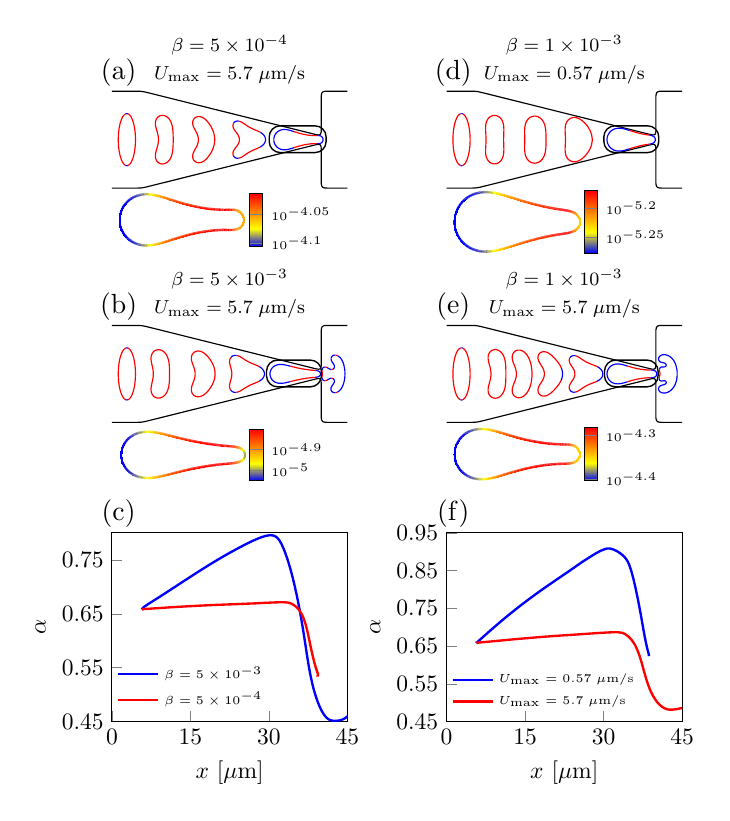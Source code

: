 \begin{tikzpicture}[scale=0.85]

\begin{axis}[
  at = {(0.0cm,6.0cm)},
  width = 5.10cm,
  hide axis,
  axis equal image,
  xmin = 1,
  xmax = 16.75,
  ymin = -4,
  ymax = 4,
  xtick = \empty,
  ytick = \empty,
  title style = {align=center, yshift = -0.4cm},
  title = {\footnotesize $\beta = 5 \times 10^{-4}$ \\ 
           \footnotesize $U_{\max} = 5.7\;\mu$m/s},
]

% outer wall
\addplot[black,line width=0.5pt] coordinates{
(7.559e-02,-3.163e+00)
(1.06e-01,-3.188e+00)
(1.424e-01,-3.206e+00)
(1.84e-01,-3.22e+00)
(2.3e-01,-3.229e+00)
(2.793e-01,-3.235e+00)
(3.311e-01,-3.239e+00)
(3.844e-01,-3.24e+00)
(4.388e-01,-3.241e+00)
(4.937e-01,-3.242e+00)
(5.49e-01,-3.242e+00)
(6.044e-01,-3.242e+00)
(6.597e-01,-3.242e+00)
(7.151e-01,-3.242e+00)
(7.705e-01,-3.242e+00)
(8.258e-01,-3.242e+00)
(8.812e-01,-3.242e+00)
(9.365e-01,-3.242e+00)
(9.919e-01,-3.242e+00)
(1.047e+00,-3.242e+00)
(1.103e+00,-3.242e+00)
(1.158e+00,-3.242e+00)
(1.213e+00,-3.242e+00)
(1.269e+00,-3.242e+00)
(1.324e+00,-3.242e+00)
(1.379e+00,-3.242e+00)
(1.435e+00,-3.242e+00)
(1.49e+00,-3.242e+00)
(1.546e+00,-3.242e+00)
(1.601e+00,-3.242e+00)
(1.656e+00,-3.242e+00)
(1.712e+00,-3.242e+00)
(1.767e+00,-3.242e+00)
(1.822e+00,-3.242e+00)
(1.878e+00,-3.242e+00)
(1.933e+00,-3.242e+00)
(1.988e+00,-3.242e+00)
(2.044e+00,-3.242e+00)
(2.099e+00,-3.242e+00)
(2.155e+00,-3.242e+00)
(2.21e+00,-3.242e+00)
(2.265e+00,-3.242e+00)
(2.321e+00,-3.242e+00)
(2.376e+00,-3.242e+00)
(2.431e+00,-3.242e+00)
(2.487e+00,-3.242e+00)
(2.542e+00,-3.242e+00)
(2.597e+00,-3.242e+00)
(2.653e+00,-3.242e+00)
(2.708e+00,-3.241e+00)
(2.763e+00,-3.24e+00)
(2.818e+00,-3.238e+00)
(2.873e+00,-3.235e+00)
(2.927e+00,-3.231e+00)
(2.981e+00,-3.225e+00)
(3.035e+00,-3.219e+00)
(3.088e+00,-3.21e+00)
(3.141e+00,-3.201e+00)
(3.194e+00,-3.19e+00)
(3.246e+00,-3.179e+00)
(3.299e+00,-3.166e+00)
(3.351e+00,-3.154e+00)
(3.403e+00,-3.141e+00)
(3.456e+00,-3.128e+00)
(3.508e+00,-3.115e+00)
(3.56e+00,-3.102e+00)
(3.612e+00,-3.089e+00)
(3.664e+00,-3.076e+00)
(3.717e+00,-3.063e+00)
(3.769e+00,-3.05e+00)
(3.821e+00,-3.037e+00)
(3.873e+00,-3.024e+00)
(3.925e+00,-3.011e+00)
(3.978e+00,-2.998e+00)
(4.03e+00,-2.985e+00)
(4.082e+00,-2.972e+00)
(4.134e+00,-2.959e+00)
(4.187e+00,-2.946e+00)
(4.239e+00,-2.933e+00)
(4.291e+00,-2.92e+00)
(4.343e+00,-2.907e+00)
(4.395e+00,-2.894e+00)
(4.448e+00,-2.881e+00)
(4.5e+00,-2.868e+00)
(4.552e+00,-2.855e+00)
(4.604e+00,-2.842e+00)
(4.657e+00,-2.829e+00)
(4.709e+00,-2.816e+00)
(4.761e+00,-2.803e+00)
(4.813e+00,-2.79e+00)
(4.865e+00,-2.777e+00)
(4.918e+00,-2.764e+00)
(4.97e+00,-2.751e+00)
(5.022e+00,-2.738e+00)
(5.074e+00,-2.725e+00)
(5.126e+00,-2.712e+00)
(5.179e+00,-2.699e+00)
(5.231e+00,-2.686e+00)
(5.283e+00,-2.673e+00)
(5.335e+00,-2.66e+00)
(5.387e+00,-2.647e+00)
(5.44e+00,-2.634e+00)
(5.492e+00,-2.621e+00)
(5.544e+00,-2.608e+00)
(5.596e+00,-2.595e+00)
(5.649e+00,-2.582e+00)
(5.701e+00,-2.569e+00)
(5.753e+00,-2.556e+00)
(5.805e+00,-2.542e+00)
(5.857e+00,-2.53e+00)
(5.91e+00,-2.517e+00)
(5.962e+00,-2.503e+00)
(6.014e+00,-2.49e+00)
(6.066e+00,-2.478e+00)
(6.118e+00,-2.464e+00)
(6.171e+00,-2.451e+00)
(6.223e+00,-2.438e+00)
(6.275e+00,-2.425e+00)
(6.327e+00,-2.412e+00)
(6.379e+00,-2.399e+00)
(6.432e+00,-2.386e+00)
(6.484e+00,-2.373e+00)
(6.536e+00,-2.36e+00)
(6.588e+00,-2.347e+00)
(6.641e+00,-2.334e+00)
(6.693e+00,-2.321e+00)
(6.745e+00,-2.308e+00)
(6.797e+00,-2.295e+00)
(6.849e+00,-2.282e+00)
(6.902e+00,-2.269e+00)
(6.954e+00,-2.256e+00)
(7.006e+00,-2.243e+00)
(7.058e+00,-2.23e+00)
(7.11e+00,-2.217e+00)
(7.163e+00,-2.204e+00)
(7.215e+00,-2.191e+00)
(7.267e+00,-2.178e+00)
(7.319e+00,-2.165e+00)
(7.371e+00,-2.152e+00)
(7.424e+00,-2.139e+00)
(7.476e+00,-2.126e+00)
(7.528e+00,-2.113e+00)
(7.58e+00,-2.1e+00)
(7.633e+00,-2.087e+00)
(7.685e+00,-2.074e+00)
(7.737e+00,-2.061e+00)
(7.789e+00,-2.048e+00)
(7.841e+00,-2.035e+00)
(7.894e+00,-2.022e+00)
(7.946e+00,-2.009e+00)
(7.998e+00,-1.996e+00)
(8.05e+00,-1.983e+00)
(8.102e+00,-1.97e+00)
(8.155e+00,-1.957e+00)
(8.207e+00,-1.944e+00)
(8.259e+00,-1.931e+00)
(8.311e+00,-1.918e+00)
(8.363e+00,-1.905e+00)
(8.416e+00,-1.892e+00)
(8.468e+00,-1.879e+00)
(8.52e+00,-1.866e+00)
(8.572e+00,-1.853e+00)
(8.624e+00,-1.84e+00)
(8.677e+00,-1.827e+00)
(8.729e+00,-1.814e+00)
(8.781e+00,-1.8e+00)
(8.833e+00,-1.788e+00)
(8.886e+00,-1.774e+00)
(8.938e+00,-1.762e+00)
(8.99e+00,-1.748e+00)
(9.042e+00,-1.736e+00)
(9.094e+00,-1.722e+00)
(9.147e+00,-1.709e+00)
(9.199e+00,-1.696e+00)
(9.251e+00,-1.683e+00)
(9.303e+00,-1.67e+00)
(9.355e+00,-1.657e+00)
(9.408e+00,-1.644e+00)
(9.46e+00,-1.631e+00)
(9.512e+00,-1.618e+00)
(9.564e+00,-1.605e+00)
(9.617e+00,-1.592e+00)
(9.669e+00,-1.579e+00)
(9.721e+00,-1.566e+00)
(9.773e+00,-1.553e+00)
(9.825e+00,-1.54e+00)
(9.877e+00,-1.527e+00)
(9.93e+00,-1.514e+00)
(9.982e+00,-1.501e+00)
(1.003e+01,-1.488e+00)
(1.009e+01,-1.475e+00)
(1.014e+01,-1.462e+00)
(1.019e+01,-1.449e+00)
(1.024e+01,-1.436e+00)
(1.03e+01,-1.423e+00)
(1.035e+01,-1.41e+00)
(1.04e+01,-1.397e+00)
(1.045e+01,-1.384e+00)
(1.05e+01,-1.371e+00)
(1.056e+01,-1.358e+00)
(1.061e+01,-1.345e+00)
(1.066e+01,-1.332e+00)
(1.071e+01,-1.319e+00)
(1.077e+01,-1.306e+00)
(1.082e+01,-1.293e+00)
(1.087e+01,-1.28e+00)
(1.092e+01,-1.267e+00)
(1.097e+01,-1.254e+00)
(1.103e+01,-1.241e+00)
(1.108e+01,-1.228e+00)
(1.113e+01,-1.215e+00)
(1.118e+01,-1.202e+00)
(1.123e+01,-1.189e+00)
(1.129e+01,-1.176e+00)
(1.134e+01,-1.163e+00)
(1.139e+01,-1.15e+00)
(1.144e+01,-1.137e+00)
(1.15e+01,-1.124e+00)
(1.155e+01,-1.111e+00)
(1.16e+01,-1.098e+00)
(1.165e+01,-1.085e+00)
(1.171e+01,-1.072e+00)
(1.176e+01,-1.058e+00)
(1.181e+01,-1.046e+00)
(1.186e+01,-1.032e+00)
(1.191e+01,-1.02e+00)
(1.197e+01,-1.006e+00)
(1.202e+01,-9.935e-01)
(1.207e+01,-9.804e-01)
(1.212e+01,-9.674e-01)
(1.218e+01,-9.544e-01)
(1.223e+01,-9.414e-01)
(1.228e+01,-9.284e-01)
(1.233e+01,-9.154e-01)
(1.238e+01,-9.023e-01)
(1.244e+01,-8.893e-01)
(1.249e+01,-8.763e-01)
(1.254e+01,-8.633e-01)
(1.259e+01,-8.503e-01)
(1.264e+01,-8.373e-01)
(1.27e+01,-8.242e-01)
(1.275e+01,-8.112e-01)
(1.28e+01,-7.982e-01)
(1.285e+01,-7.852e-01)
(1.291e+01,-7.722e-01)
(1.296e+01,-7.591e-01)
(1.301e+01,-7.461e-01)
(1.306e+01,-7.331e-01)
(1.312e+01,-7.201e-01)
(1.317e+01,-7.071e-01)
(1.322e+01,-6.941e-01)
(1.327e+01,-6.81e-01)
(1.332e+01,-6.68e-01)
(1.338e+01,-6.55e-01)
(1.343e+01,-6.42e-01)
(1.348e+01,-6.29e-01)
(1.353e+01,-6.16e-01)
(1.358e+01,-6.029e-01)
(1.364e+01,-5.899e-01)
(1.369e+01,-5.769e-01)
(1.374e+01,-5.639e-01)
(1.379e+01,-5.509e-01)
(1.385e+01,-5.378e-01)
(1.39e+01,-5.248e-01)
(1.395e+01,-5.118e-01)
(1.4e+01,-4.988e-01)
(1.405e+01,-4.858e-01)
(1.411e+01,-4.728e-01)
(1.416e+01,-4.597e-01)
(1.421e+01,-4.467e-01)
(1.426e+01,-4.337e-01)
(1.431e+01,-4.207e-01)
(1.437e+01,-4.076e-01)
(1.442e+01,-3.947e-01)
(1.447e+01,-3.817e-01)
(1.452e+01,-3.686e-01)
(1.458e+01,-3.554e-01)
(1.463e+01,-3.429e-01)
(1.468e+01,-3.317e-01)
(1.473e+01,-3.225e-01)
(1.478e+01,-3.162e-01)
(1.482e+01,-3.14e-01)
(1.486e+01,-3.172e-01)
(1.489e+01,-3.268e-01)
(1.492e+01,-3.436e-01)
(1.495e+01,-3.679e-01)
(1.496e+01,-3.995e-01)
(1.498e+01,-4.376e-01)
(1.499e+01,-4.811e-01)
(1.499e+01,-5.288e-01)
(1.5e+01,-5.795e-01)
(1.5e+01,-6.322e-01)
(1.5e+01,-6.861e-01)
(1.5e+01,-7.408e-01)
(1.5e+01,-7.959e-01)
(1.5e+01,-8.511e-01)
(1.5e+01,-9.064e-01)
(1.5e+01,-9.616e-01)
(1.5e+01,-1.017e+00)
(1.5e+01,-1.072e+00)
(1.5e+01,-1.127e+00)
(1.5e+01,-1.182e+00)
(1.5e+01,-1.238e+00)
(1.5e+01,-1.293e+00)
(1.5e+01,-1.348e+00)
(1.5e+01,-1.403e+00)
(1.5e+01,-1.458e+00)
(1.5e+01,-1.514e+00)
(1.5e+01,-1.569e+00)
(1.5e+01,-1.624e+00)
(1.5e+01,-1.679e+00)
(1.5e+01,-1.734e+00)
(1.5e+01,-1.79e+00)
(1.5e+01,-1.845e+00)
(1.5e+01,-1.9e+00)
(1.5e+01,-1.955e+00)
(1.5e+01,-2.011e+00)
(1.5e+01,-2.066e+00)
(1.5e+01,-2.121e+00)
(1.5e+01,-2.176e+00)
(1.5e+01,-2.231e+00)
(1.5e+01,-2.287e+00)
(1.5e+01,-2.342e+00)
(1.5e+01,-2.397e+00)
(1.5e+01,-2.452e+00)
(1.5e+01,-2.507e+00)
(1.5e+01,-2.563e+00)
(1.5e+01,-2.618e+00)
(1.5e+01,-2.673e+00)
(1.5e+01,-2.728e+00)
(1.5e+01,-2.784e+00)
(1.5e+01,-2.839e+00)
(1.5e+01,-2.893e+00)
(1.5e+01,-2.945e+00)
(1.501e+01,-2.995e+00)
(1.502e+01,-3.043e+00)
(1.503e+01,-3.086e+00)
(1.505e+01,-3.123e+00)
(1.507e+01,-3.156e+00)
(1.51e+01,-3.182e+00)
(1.513e+01,-3.202e+00)
(1.517e+01,-3.217e+00)
(1.522e+01,-3.227e+00)
(1.527e+01,-3.234e+00)
(1.532e+01,-3.238e+00)
(1.537e+01,-3.24e+00)
(1.543e+01,-3.241e+00)
(1.548e+01,-3.242e+00)
(1.554e+01,-3.242e+00)
(1.559e+01,-3.242e+00)
(1.565e+01,-3.242e+00)
(1.57e+01,-3.242e+00)
(1.576e+01,-3.242e+00)
(1.581e+01,-3.242e+00)
(1.587e+01,-3.242e+00)
(1.592e+01,-3.242e+00)
(1.598e+01,-3.242e+00)
(1.603e+01,-3.242e+00)
(1.609e+01,-3.242e+00)
(1.615e+01,-3.242e+00)
(1.62e+01,-3.242e+00)
(1.626e+01,-3.242e+00)
(1.631e+01,-3.242e+00)
(1.637e+01,-3.242e+00)
(1.642e+01,-3.242e+00)
(1.648e+01,-3.242e+00)
(1.653e+01,-3.242e+00)
(1.659e+01,-3.242e+00)
(1.664e+01,-3.242e+00)
(1.67e+01,-3.242e+00)
(1.675e+01,-3.242e+00)
(1.681e+01,-3.242e+00)
(1.687e+01,-3.242e+00)
(1.692e+01,-3.242e+00)
(1.698e+01,-3.242e+00)
(1.703e+01,-3.242e+00)
(1.709e+01,-3.242e+00)
(1.714e+01,-3.242e+00)
(1.72e+01,-3.242e+00)
(1.725e+01,-3.242e+00)
(1.731e+01,-3.242e+00)
(1.736e+01,-3.242e+00)
(1.742e+01,-3.242e+00)
(1.748e+01,-3.242e+00)
(1.753e+01,-3.242e+00)
(1.758e+01,-3.242e+00)
(1.764e+01,-3.241e+00)
(1.769e+01,-3.239e+00)
(1.774e+01,-3.234e+00)
(1.779e+01,-3.227e+00)
(1.784e+01,-3.216e+00)
(1.787e+01,-3.2e+00)
(1.791e+01,-3.178e+00)
(1.794e+01,-3.151e+00)
(1.796e+01,-3.118e+00)
(1.797e+01,-3.079e+00)
(1.798e+01,-3.036e+00)
(1.799e+01,-2.989e+00)
(1.8e+01,-2.939e+00)
(1.8e+01,-2.887e+00)
(1.8e+01,-2.834e+00)
(1.8e+01,-2.78e+00)
(1.8e+01,-2.727e+00)
(1.8e+01,-2.672e+00)
(1.8e+01,-2.618e+00)
(1.8e+01,-2.564e+00)
(1.8e+01,-2.51e+00)
(1.8e+01,-2.455e+00)
(1.8e+01,-2.401e+00)
(1.8e+01,-2.347e+00)
(1.8e+01,-2.293e+00)
(1.8e+01,-2.239e+00)
(1.8e+01,-2.184e+00)
(1.8e+01,-2.13e+00)
(1.8e+01,-2.076e+00)
(1.8e+01,-2.022e+00)
(1.8e+01,-1.967e+00)
(1.8e+01,-1.913e+00)
(1.8e+01,-1.859e+00)
(1.8e+01,-1.805e+00)
(1.8e+01,-1.75e+00)
(1.8e+01,-1.696e+00)
(1.8e+01,-1.642e+00)
(1.8e+01,-1.588e+00)
(1.8e+01,-1.534e+00)
(1.8e+01,-1.479e+00)
(1.8e+01,-1.425e+00)
(1.8e+01,-1.371e+00)
(1.8e+01,-1.317e+00)
(1.8e+01,-1.263e+00)
(1.8e+01,-1.208e+00)
(1.8e+01,-1.154e+00)
(1.8e+01,-1.1e+00)
(1.8e+01,-1.046e+00)
(1.8e+01,-9.915e-01)
(1.8e+01,-9.373e-01)
(1.8e+01,-8.831e-01)
(1.8e+01,-8.288e-01)
(1.8e+01,-7.746e-01)
(1.8e+01,-7.204e-01)
(1.8e+01,-6.662e-01)
(1.8e+01,-6.12e-01)
(1.8e+01,-5.577e-01)
(1.8e+01,-5.035e-01)
(1.8e+01,-4.493e-01)
(1.8e+01,-3.951e-01)
(1.8e+01,-3.409e-01)
(1.8e+01,-2.867e-01)
(1.8e+01,-2.325e-01)
(1.8e+01,-1.782e-01)
(1.8e+01,-1.24e-01)
(1.8e+01,-6.98e-02)
(1.8e+01,-1.558e-02)
(1.8e+01,3.863e-02)
(1.8e+01,9.285e-02)
(1.8e+01,1.471e-01)
(1.8e+01,2.013e-01)
(1.8e+01,2.555e-01)
(1.8e+01,3.097e-01)
(1.8e+01,3.639e-01)
(1.8e+01,4.181e-01)
(1.8e+01,4.724e-01)
(1.8e+01,5.266e-01)
(1.8e+01,5.808e-01)
(1.8e+01,6.35e-01)
(1.8e+01,6.892e-01)
(1.8e+01,7.434e-01)
(1.8e+01,7.977e-01)
(1.8e+01,8.519e-01)
(1.8e+01,9.061e-01)
(1.8e+01,9.603e-01)
(1.8e+01,1.014e+00)
(1.8e+01,1.069e+00)
(1.8e+01,1.123e+00)
(1.8e+01,1.177e+00)
(1.8e+01,1.231e+00)
(1.8e+01,1.286e+00)
(1.8e+01,1.34e+00)
(1.8e+01,1.394e+00)
(1.8e+01,1.448e+00)
(1.8e+01,1.502e+00)
(1.8e+01,1.557e+00)
(1.8e+01,1.611e+00)
(1.8e+01,1.665e+00)
(1.8e+01,1.719e+00)
(1.8e+01,1.774e+00)
(1.8e+01,1.828e+00)
(1.8e+01,1.882e+00)
(1.8e+01,1.936e+00)
(1.8e+01,1.99e+00)
(1.8e+01,2.045e+00)
(1.8e+01,2.099e+00)
(1.8e+01,2.153e+00)
(1.8e+01,2.207e+00)
(1.8e+01,2.261e+00)
(1.8e+01,2.316e+00)
(1.8e+01,2.37e+00)
(1.8e+01,2.424e+00)
(1.8e+01,2.478e+00)
(1.8e+01,2.533e+00)
(1.8e+01,2.587e+00)
(1.8e+01,2.641e+00)
(1.8e+01,2.695e+00)
(1.8e+01,2.749e+00)
(1.8e+01,2.804e+00)
(1.8e+01,2.858e+00)
(1.8e+01,2.91e+00)
(1.8e+01,2.962e+00)
(1.799e+01,3.01e+00)
(1.798e+01,3.056e+00)
(1.797e+01,3.097e+00)
(1.795e+01,3.133e+00)
(1.792e+01,3.163e+00)
(1.789e+01,3.188e+00)
(1.786e+01,3.206e+00)
(1.782e+01,3.22e+00)
(1.777e+01,3.229e+00)
(1.772e+01,3.235e+00)
(1.767e+01,3.239e+00)
(1.762e+01,3.24e+00)
(1.756e+01,3.241e+00)
(1.751e+01,3.242e+00)
(1.745e+01,3.242e+00)
(1.74e+01,3.242e+00)
(1.734e+01,3.242e+00)
(1.728e+01,3.242e+00)
(1.723e+01,3.242e+00)
(1.717e+01,3.242e+00)
(1.712e+01,3.242e+00)
(1.706e+01,3.242e+00)
(1.701e+01,3.242e+00)
(1.695e+01,3.242e+00)
(1.69e+01,3.242e+00)
(1.684e+01,3.242e+00)
(1.679e+01,3.242e+00)
(1.673e+01,3.242e+00)
(1.668e+01,3.242e+00)
(1.662e+01,3.242e+00)
(1.657e+01,3.242e+00)
(1.651e+01,3.242e+00)
(1.645e+01,3.242e+00)
(1.64e+01,3.242e+00)
(1.634e+01,3.242e+00)
(1.629e+01,3.242e+00)
(1.623e+01,3.242e+00)
(1.618e+01,3.242e+00)
(1.612e+01,3.242e+00)
(1.607e+01,3.242e+00)
(1.601e+01,3.242e+00)
(1.596e+01,3.242e+00)
(1.59e+01,3.242e+00)
(1.585e+01,3.242e+00)
(1.579e+01,3.242e+00)
(1.573e+01,3.242e+00)
(1.568e+01,3.242e+00)
(1.562e+01,3.242e+00)
(1.557e+01,3.242e+00)
(1.551e+01,3.242e+00)
(1.546e+01,3.242e+00)
(1.54e+01,3.242e+00)
(1.535e+01,3.24e+00)
(1.53e+01,3.238e+00)
(1.525e+01,3.233e+00)
(1.52e+01,3.225e+00)
(1.516e+01,3.212e+00)
(1.512e+01,3.195e+00)
(1.509e+01,3.172e+00)
(1.506e+01,3.142e+00)
(1.504e+01,3.107e+00)
(1.502e+01,3.067e+00)
(1.502e+01,3.022e+00)
(1.501e+01,2.973e+00)
(1.5e+01,2.922e+00)
(1.5e+01,2.869e+00)
(1.5e+01,2.815e+00)
(1.5e+01,2.76e+00)
(1.5e+01,2.705e+00)
(1.5e+01,2.65e+00)
(1.5e+01,2.594e+00)
(1.5e+01,2.539e+00)
(1.5e+01,2.484e+00)
(1.5e+01,2.429e+00)
(1.5e+01,2.374e+00)
(1.5e+01,2.318e+00)
(1.5e+01,2.263e+00)
(1.5e+01,2.208e+00)
(1.5e+01,2.153e+00)
(1.5e+01,2.098e+00)
(1.5e+01,2.042e+00)
(1.5e+01,1.987e+00)
(1.5e+01,1.932e+00)
(1.5e+01,1.877e+00)
(1.5e+01,1.821e+00)
(1.5e+01,1.766e+00)
(1.5e+01,1.711e+00)
(1.5e+01,1.656e+00)
(1.5e+01,1.601e+00)
(1.5e+01,1.545e+00)
(1.5e+01,1.49e+00)
(1.5e+01,1.435e+00)
(1.5e+01,1.38e+00)
(1.5e+01,1.325e+00)
(1.5e+01,1.269e+00)
(1.5e+01,1.214e+00)
(1.5e+01,1.159e+00)
(1.5e+01,1.104e+00)
(1.5e+01,1.048e+00)
(1.5e+01,9.933e-01)
(1.5e+01,9.381e-01)
(1.5e+01,8.829e-01)
(1.5e+01,8.277e-01)
(1.5e+01,7.725e-01)
(1.5e+01,7.171e-01)
(1.5e+01,6.621e-01)
(1.5e+01,6.082e-01)
(1.5e+01,5.56e-01)
(1.499e+01,5.063e-01)
(1.498e+01,4.603e-01)
(1.497e+01,4.193e-01)
(1.496e+01,3.844e-01)
(1.494e+01,3.564e-01)
(1.491e+01,3.359e-01)
(1.488e+01,3.228e-01)
(1.484e+01,3.165e-01)
(1.48e+01,3.161e-01)
(1.476e+01,3.202e-01)
(1.471e+01,3.278e-01)
(1.466e+01,3.377e-01)
(1.461e+01,3.491e-01)
(1.455e+01,3.613e-01)
(1.45e+01,3.741e-01)
(1.445e+01,3.872e-01)
(1.44e+01,4.002e-01)
(1.435e+01,4.132e-01)
(1.429e+01,4.262e-01)
(1.424e+01,4.392e-01)
(1.419e+01,4.523e-01)
(1.414e+01,4.653e-01)
(1.408e+01,4.783e-01)
(1.403e+01,4.913e-01)
(1.398e+01,5.043e-01)
(1.393e+01,5.173e-01)
(1.388e+01,5.304e-01)
(1.382e+01,5.434e-01)
(1.377e+01,5.564e-01)
(1.372e+01,5.694e-01)
(1.367e+01,5.824e-01)
(1.361e+01,5.955e-01)
(1.356e+01,6.085e-01)
(1.351e+01,6.215e-01)
(1.346e+01,6.345e-01)
(1.341e+01,6.475e-01)
(1.335e+01,6.605e-01)
(1.33e+01,6.736e-01)
(1.325e+01,6.866e-01)
(1.32e+01,6.996e-01)
(1.315e+01,7.126e-01)
(1.309e+01,7.256e-01)
(1.304e+01,7.386e-01)
(1.299e+01,7.517e-01)
(1.294e+01,7.647e-01)
(1.288e+01,7.777e-01)
(1.283e+01,7.907e-01)
(1.278e+01,8.037e-01)
(1.273e+01,8.168e-01)
(1.268e+01,8.298e-01)
(1.262e+01,8.428e-01)
(1.257e+01,8.558e-01)
(1.252e+01,8.688e-01)
(1.247e+01,8.818e-01)
(1.241e+01,8.948e-01)
(1.236e+01,9.079e-01)
(1.231e+01,9.209e-01)
(1.226e+01,9.339e-01)
(1.22e+01,9.469e-01)
(1.215e+01,9.599e-01)
(1.21e+01,9.73e-01)
(1.205e+01,9.86e-01)
(1.2e+01,9.99e-01)
(1.194e+01,1.012e+00)
(1.189e+01,1.025e+00)
(1.184e+01,1.038e+00)
(1.179e+01,1.051e+00)
(1.173e+01,1.064e+00)
(1.168e+01,1.077e+00)
(1.163e+01,1.09e+00)
(1.158e+01,1.103e+00)
(1.153e+01,1.116e+00)
(1.147e+01,1.129e+00)
(1.142e+01,1.142e+00)
(1.137e+01,1.155e+00)
(1.132e+01,1.168e+00)
(1.127e+01,1.181e+00)
(1.121e+01,1.194e+00)
(1.116e+01,1.207e+00)
(1.111e+01,1.22e+00)
(1.106e+01,1.233e+00)
(1.1e+01,1.246e+00)
(1.095e+01,1.259e+00)
(1.09e+01,1.272e+00)
(1.085e+01,1.285e+00)
(1.079e+01,1.298e+00)
(1.074e+01,1.311e+00)
(1.069e+01,1.324e+00)
(1.064e+01,1.337e+00)
(1.059e+01,1.351e+00)
(1.053e+01,1.363e+00)
(1.048e+01,1.377e+00)
(1.043e+01,1.389e+00)
(1.038e+01,1.403e+00)
(1.032e+01,1.416e+00)
(1.027e+01,1.429e+00)
(1.022e+01,1.442e+00)
(1.017e+01,1.455e+00)
(1.012e+01,1.468e+00)
(1.006e+01,1.481e+00)
(1.001e+01,1.494e+00)
(9.96e+00,1.507e+00)
(9.908e+00,1.52e+00)
(9.855e+00,1.533e+00)
(9.803e+00,1.546e+00)
(9.751e+00,1.559e+00)
(9.699e+00,1.572e+00)
(9.646e+00,1.585e+00)
(9.594e+00,1.598e+00)
(9.542e+00,1.611e+00)
(9.49e+00,1.624e+00)
(9.438e+00,1.637e+00)
(9.385e+00,1.65e+00)
(9.333e+00,1.663e+00)
(9.281e+00,1.676e+00)
(9.229e+00,1.689e+00)
(9.177e+00,1.702e+00)
(9.124e+00,1.715e+00)
(9.072e+00,1.728e+00)
(9.02e+00,1.741e+00)
(8.968e+00,1.754e+00)
(8.915e+00,1.767e+00)
(8.863e+00,1.78e+00)
(8.811e+00,1.793e+00)
(8.759e+00,1.806e+00)
(8.707e+00,1.819e+00)
(8.655e+00,1.832e+00)
(8.602e+00,1.845e+00)
(8.55e+00,1.858e+00)
(8.498e+00,1.871e+00)
(8.446e+00,1.884e+00)
(8.393e+00,1.897e+00)
(8.341e+00,1.91e+00)
(8.289e+00,1.923e+00)
(8.237e+00,1.936e+00)
(8.185e+00,1.949e+00)
(8.132e+00,1.962e+00)
(8.08e+00,1.975e+00)
(8.028e+00,1.988e+00)
(7.976e+00,2.001e+00)
(7.923e+00,2.014e+00)
(7.871e+00,2.027e+00)
(7.819e+00,2.04e+00)
(7.767e+00,2.053e+00)
(7.715e+00,2.066e+00)
(7.662e+00,2.079e+00)
(7.61e+00,2.092e+00)
(7.558e+00,2.106e+00)
(7.506e+00,2.119e+00)
(7.454e+00,2.131e+00)
(7.401e+00,2.144e+00)
(7.349e+00,2.158e+00)
(7.297e+00,2.171e+00)
(7.245e+00,2.184e+00)
(7.193e+00,2.197e+00)
(7.14e+00,2.21e+00)
(7.088e+00,2.223e+00)
(7.036e+00,2.236e+00)
(6.984e+00,2.249e+00)
(6.931e+00,2.262e+00)
(6.879e+00,2.275e+00)
(6.827e+00,2.288e+00)
(6.775e+00,2.301e+00)
(6.723e+00,2.314e+00)
(6.67e+00,2.327e+00)
(6.618e+00,2.34e+00)
(6.566e+00,2.353e+00)
(6.514e+00,2.366e+00)
(6.462e+00,2.379e+00)
(6.409e+00,2.392e+00)
(6.357e+00,2.405e+00)
(6.305e+00,2.418e+00)
(6.253e+00,2.431e+00)
(6.201e+00,2.444e+00)
(6.148e+00,2.457e+00)
(6.096e+00,2.47e+00)
(6.044e+00,2.483e+00)
(5.992e+00,2.496e+00)
(5.94e+00,2.509e+00)
(5.887e+00,2.522e+00)
(5.835e+00,2.535e+00)
(5.783e+00,2.548e+00)
(5.731e+00,2.561e+00)
(5.678e+00,2.574e+00)
(5.626e+00,2.587e+00)
(5.574e+00,2.6e+00)
(5.522e+00,2.613e+00)
(5.47e+00,2.626e+00)
(5.417e+00,2.639e+00)
(5.365e+00,2.652e+00)
(5.313e+00,2.665e+00)
(5.261e+00,2.678e+00)
(5.209e+00,2.691e+00)
(5.156e+00,2.704e+00)
(5.104e+00,2.717e+00)
(5.052e+00,2.73e+00)
(5.0e+00,2.743e+00)
(4.948e+00,2.756e+00)
(4.895e+00,2.769e+00)
(4.843e+00,2.782e+00)
(4.791e+00,2.795e+00)
(4.739e+00,2.808e+00)
(4.686e+00,2.821e+00)
(4.634e+00,2.834e+00)
(4.582e+00,2.848e+00)
(4.53e+00,2.861e+00)
(4.478e+00,2.873e+00)
(4.426e+00,2.886e+00)
(4.373e+00,2.9e+00)
(4.321e+00,2.913e+00)
(4.269e+00,2.926e+00)
(4.217e+00,2.939e+00)
(4.164e+00,2.952e+00)
(4.112e+00,2.965e+00)
(4.06e+00,2.978e+00)
(4.008e+00,2.991e+00)
(3.956e+00,3.004e+00)
(3.903e+00,3.017e+00)
(3.851e+00,3.03e+00)
(3.799e+00,3.043e+00)
(3.747e+00,3.056e+00)
(3.695e+00,3.069e+00)
(3.642e+00,3.082e+00)
(3.59e+00,3.095e+00)
(3.538e+00,3.108e+00)
(3.486e+00,3.121e+00)
(3.433e+00,3.134e+00)
(3.381e+00,3.147e+00)
(3.329e+00,3.16e+00)
(3.277e+00,3.172e+00)
(3.224e+00,3.184e+00)
(3.171e+00,3.195e+00)
(3.119e+00,3.205e+00)
(3.065e+00,3.214e+00)
(3.012e+00,3.222e+00)
(2.958e+00,3.228e+00)
(2.904e+00,3.232e+00)
(2.849e+00,3.236e+00)
(2.794e+00,3.238e+00)
(2.739e+00,3.24e+00)
(2.684e+00,3.241e+00)
(2.629e+00,3.241e+00)
(2.574e+00,3.242e+00)
(2.518e+00,3.242e+00)
(2.463e+00,3.242e+00)
(2.408e+00,3.242e+00)
(2.352e+00,3.242e+00)
(2.297e+00,3.242e+00)
(2.242e+00,3.242e+00)
(2.186e+00,3.242e+00)
(2.131e+00,3.242e+00)
(2.076e+00,3.242e+00)
(2.02e+00,3.242e+00)
(1.965e+00,3.242e+00)
(1.909e+00,3.242e+00)
(1.854e+00,3.242e+00)
(1.799e+00,3.242e+00)
(1.743e+00,3.242e+00)
(1.688e+00,3.242e+00)
(1.633e+00,3.242e+00)
(1.577e+00,3.242e+00)
(1.522e+00,3.242e+00)
(1.467e+00,3.242e+00)
(1.411e+00,3.242e+00)
(1.356e+00,3.242e+00)
(1.3e+00,3.242e+00)
(1.245e+00,3.242e+00)
(1.19e+00,3.242e+00)
(1.134e+00,3.242e+00)
(1.079e+00,3.242e+00)
(1.024e+00,3.242e+00)
(9.684e-01,3.242e+00)
(9.13e-01,3.242e+00)
(8.576e-01,3.242e+00)
(8.023e-01,3.242e+00)
(7.469e-01,3.242e+00)
(6.915e-01,3.242e+00)
(6.362e-01,3.242e+00)
(5.809e-01,3.242e+00)
(5.255e-01,3.242e+00)
(4.7e-01,3.242e+00)
(4.148e-01,3.242e+00)
(3.604e-01,3.241e+00)
(3.075e-01,3.239e+00)
(2.566e-01,3.234e+00)
(2.086e-01,3.227e+00)
(1.646e-01,3.216e+00)
(1.255e-01,3.2e+00)
(9.212e-02,3.178e+00)
(6.473e-02,3.151e+00)
(4.337e-02,3.118e+00)
(2.757e-02,3.079e+00)
(1.65e-02,3.036e+00)
(9.2e-03,2.989e+00)
(4.721e-03,2.939e+00)
(2.164e-03,2.887e+00)
(8.055e-04,2.834e+00)
(1.75e-04,2.78e+00)
(-2.183e-05,2.727e+00)
(-2.046e-05,2.672e+00)
(7.551e-06,2.618e+00)
(5.555e-06,2.564e+00)
(-3.671e-06,2.51e+00)
(-1.825e-06,2.455e+00)
(1.937e-06,2.401e+00)
(5.599e-07,2.347e+00)
(-9.938e-07,2.293e+00)
(-1.099e-07,2.239e+00)
(4.457e-07,2.184e+00)
(-1.631e-08,2.13e+00)
(-1.311e-07,2.076e+00)
(9.709e-09,2.022e+00)
(-3.433e-08,1.967e+00)
(4.301e-08,1.913e+00)
(1.028e-07,1.859e+00)
(-9.951e-08,1.805e+00)
(-1.109e-07,1.75e+00)
(1.396e-07,1.696e+00)
(8.534e-08,1.642e+00)
(-1.553e-07,1.588e+00)
(-4.666e-08,1.534e+00)
(1.465e-07,1.479e+00)
(9.893e-09,1.425e+00)
(-1.175e-07,1.371e+00)
(1.446e-08,1.317e+00)
(7.525e-08,1.263e+00)
(-2.001e-08,1.208e+00)
(-2.846e-08,1.154e+00)
(4.1e-09,1.1e+00)
(-1.403e-08,1.046e+00)
(3.258e-08,9.915e-01)
(4.39e-08,9.373e-01)
(-8.648e-08,8.831e-01)
(-5.409e-08,8.288e-01)
(1.517e-07,7.746e-01)
(3.94e-08,7.204e-01)
(-2.204e-07,6.662e-01)
(3.111e-09,6.12e-01)
(2.84e-07,5.578e-01)
(-7.385e-08,5.035e-01)
(-3.332e-07,4.493e-01)
(1.706e-07,3.951e-01)
(3.588e-07,3.409e-01)
(-2.883e-07,2.867e-01)
(-3.529e-07,2.325e-01)
(4.199e-07,1.782e-01)
(3.09e-07,1.24e-01)
(-5.557e-07,6.98e-02)
(-2.225e-07,1.558e-02)
(6.847e-07,-3.863e-02)
(9.161e-08,-9.285e-02)
(-7.945e-07,-1.471e-01)
(8.256e-08,-2.013e-01)
(8.724e-07,-2.555e-01)
(-2.958e-07,-3.097e-01)
(-9.058e-07,-3.639e-01)
(5.406e-07,-4.181e-01)
(8.828e-07,-4.724e-01)
(-8.064e-07,-5.266e-01)
(-7.934e-07,-5.808e-01)
(1.079e-06,-6.35e-01)
(6.295e-07,-6.892e-01)
(-1.343e-06,-7.435e-01)
(-3.862e-07,-7.977e-01)
(1.578e-06,-8.519e-01)
(6.184e-08,-9.061e-01)
(-1.765e-06,-9.603e-01)
(3.413e-07,-1.014e+00)
(1.881e-06,-1.069e+00)
(-8.167e-07,-1.123e+00)
(-1.903e-06,-1.177e+00)
(1.353e-06,-1.231e+00)
(1.809e-06,-1.286e+00)
(-1.935e-06,-1.34e+00)
(-1.576e-06,-1.394e+00)
(2.543e-06,-1.448e+00)
(1.18e-06,-1.502e+00)
(-3.149e-06,-1.557e+00)
(-5.973e-07,-1.611e+00)
(3.724e-06,-1.665e+00)
(-1.959e-07,-1.719e+00)
(-4.228e-06,-1.774e+00)
(1.229e-06,-1.828e+00)
(4.617e-06,-1.882e+00)
(-2.539e-06,-1.936e+00)
(-4.829e-06,-1.99e+00)
(4.18e-06,-2.045e+00)
(4.785e-06,-2.099e+00)
(-6.242e-06,-2.153e+00)
(-4.358e-06,-2.207e+00)
(8.889e-06,-2.261e+00)
(3.333e-06,-2.316e+00)
(-1.245e-05,-2.37e+00)
(-1.272e-06,-2.424e+00)
(1.768e-05,-2.478e+00)
(-2.913e-06,-2.533e+00)
(-2.662e-05,-2.587e+00)
(1.273e-05,-2.641e+00)
(4.665e-05,-2.695e+00)
(-4.538e-05,-2.749e+00)
(-1.226e-04,-2.804e+00)
(3.027e-04,-2.858e+00)
(1.817e-03,-2.91e+00)
(4.977e-03,-2.962e+00)
(1.05e-02,-3.01e+00)
(1.938e-02,-3.056e+00)
(3.267e-02,-3.097e+00)
(5.121e-02,-3.133e+00)
(7.559e-02,-3.163e+00)
};

% flow rate is 5.72 microns/second
% permeability rate is 5e-4
% 1st time step
\addplot[blue,line width=0.5pt] coordinates{
(2.0e+00,1.741e+00)
(1.986e+00,1.741e+00)
(1.972e+00,1.739e+00)
(1.958e+00,1.736e+00)
(1.944e+00,1.733e+00)
(1.93e+00,1.728e+00)
};
\addplot[red,line width=0.5pt] coordinates{
(1.93e+00,1.728e+00)
(1.916e+00,1.722e+00)
(1.902e+00,1.716e+00)
(1.888e+00,1.708e+00)
(1.874e+00,1.699e+00)
(1.861e+00,1.689e+00)
(1.847e+00,1.678e+00)
(1.833e+00,1.666e+00)
(1.82e+00,1.653e+00)
(1.806e+00,1.639e+00)
(1.793e+00,1.625e+00)
(1.78e+00,1.609e+00)
(1.767e+00,1.592e+00)
(1.754e+00,1.574e+00)
(1.742e+00,1.555e+00)
(1.729e+00,1.536e+00)
(1.717e+00,1.515e+00)
(1.705e+00,1.494e+00)
(1.693e+00,1.471e+00)
(1.681e+00,1.448e+00)
(1.669e+00,1.424e+00)
(1.658e+00,1.399e+00)
(1.647e+00,1.373e+00)
(1.636e+00,1.346e+00)
(1.625e+00,1.319e+00)
(1.614e+00,1.29e+00)
(1.604e+00,1.261e+00)
(1.594e+00,1.231e+00)
(1.584e+00,1.201e+00)
(1.575e+00,1.169e+00)
(1.565e+00,1.137e+00)
(1.556e+00,1.105e+00)
(1.547e+00,1.071e+00)
(1.539e+00,1.037e+00)
(1.53e+00,1.003e+00)
(1.522e+00,9.674e-01)
(1.515e+00,9.316e-01)
(1.507e+00,8.952e-01)
(1.5e+00,8.583e-01)
(1.494e+00,8.208e-01)
(1.487e+00,7.829e-01)
(1.481e+00,7.445e-01)
(1.475e+00,7.056e-01)
(1.469e+00,6.663e-01)
(1.464e+00,6.267e-01)
(1.459e+00,5.866e-01)
(1.455e+00,5.462e-01)
(1.45e+00,5.055e-01)
(1.446e+00,4.644e-01)
(1.443e+00,4.231e-01)
(1.44e+00,3.815e-01)
(1.437e+00,3.397e-01)
(1.434e+00,2.977e-01)
(1.432e+00,2.555e-01)
(1.43e+00,2.131e-01)
(1.429e+00,1.707e-01)
(1.427e+00,1.281e-01)
(1.426e+00,8.544e-02)
(1.426e+00,4.273e-02)
(1.426e+00,1.418e-16)
(1.426e+00,-4.273e-02)
(1.426e+00,-8.544e-02)
(1.427e+00,-1.281e-01)
(1.429e+00,-1.707e-01)
(1.43e+00,-2.131e-01)
(1.432e+00,-2.555e-01)
(1.434e+00,-2.977e-01)
(1.437e+00,-3.397e-01)
(1.44e+00,-3.815e-01)
(1.443e+00,-4.231e-01)
(1.446e+00,-4.644e-01)
(1.45e+00,-5.055e-01)
(1.455e+00,-5.462e-01)
(1.459e+00,-5.866e-01)
(1.464e+00,-6.267e-01)
(1.469e+00,-6.663e-01)
(1.475e+00,-7.056e-01)
(1.481e+00,-7.445e-01)
(1.487e+00,-7.829e-01)
(1.494e+00,-8.208e-01)
(1.5e+00,-8.583e-01)
(1.507e+00,-8.952e-01)
(1.515e+00,-9.316e-01)
(1.522e+00,-9.674e-01)
(1.53e+00,-1.003e+00)
(1.539e+00,-1.037e+00)
(1.547e+00,-1.071e+00)
(1.556e+00,-1.105e+00)
(1.565e+00,-1.137e+00)
(1.575e+00,-1.169e+00)
(1.584e+00,-1.201e+00)
(1.594e+00,-1.231e+00)
(1.604e+00,-1.261e+00)
(1.614e+00,-1.29e+00)
(1.625e+00,-1.319e+00)
(1.636e+00,-1.346e+00)
(1.647e+00,-1.373e+00)
(1.658e+00,-1.399e+00)
(1.669e+00,-1.424e+00)
(1.681e+00,-1.448e+00)
(1.693e+00,-1.471e+00)
(1.705e+00,-1.494e+00)
(1.717e+00,-1.515e+00)
(1.729e+00,-1.536e+00)
(1.742e+00,-1.555e+00)
(1.754e+00,-1.574e+00)
(1.767e+00,-1.592e+00)
(1.78e+00,-1.609e+00)
(1.793e+00,-1.625e+00)
(1.806e+00,-1.639e+00)
(1.82e+00,-1.653e+00)
(1.833e+00,-1.666e+00)
(1.847e+00,-1.678e+00)
(1.861e+00,-1.689e+00)
(1.874e+00,-1.699e+00)
(1.888e+00,-1.708e+00)
(1.902e+00,-1.716e+00)
(1.916e+00,-1.722e+00)
(1.93e+00,-1.728e+00)
};
\addplot[blue,line width=0.5pt] coordinates{
(1.93e+00,-1.728e+00)
(1.944e+00,-1.733e+00)
(1.958e+00,-1.736e+00)
(1.972e+00,-1.739e+00)
(1.986e+00,-1.741e+00)
(2.0e+00,-1.741e+00)
(2.014e+00,-1.741e+00)
(2.028e+00,-1.739e+00)
(2.042e+00,-1.736e+00)
(2.056e+00,-1.733e+00)
(2.07e+00,-1.728e+00)
};
\addplot[red,line width=0.5pt] coordinates{
(2.07e+00,-1.728e+00)
(2.084e+00,-1.722e+00)
(2.098e+00,-1.716e+00)
(2.112e+00,-1.708e+00)
(2.126e+00,-1.699e+00)
(2.139e+00,-1.689e+00)
(2.153e+00,-1.678e+00)
(2.167e+00,-1.666e+00)
(2.18e+00,-1.653e+00)
(2.193e+00,-1.639e+00)
(2.207e+00,-1.625e+00)
(2.22e+00,-1.609e+00)
(2.233e+00,-1.592e+00)
(2.245e+00,-1.574e+00)
(2.258e+00,-1.555e+00)
(2.271e+00,-1.536e+00)
(2.283e+00,-1.515e+00)
(2.295e+00,-1.494e+00)
(2.307e+00,-1.471e+00)
(2.319e+00,-1.448e+00)
(2.331e+00,-1.424e+00)
(2.342e+00,-1.399e+00)
(2.353e+00,-1.373e+00)
(2.364e+00,-1.346e+00)
(2.375e+00,-1.319e+00)
(2.386e+00,-1.29e+00)
(2.396e+00,-1.261e+00)
(2.406e+00,-1.231e+00)
(2.416e+00,-1.201e+00)
(2.425e+00,-1.169e+00)
(2.435e+00,-1.137e+00)
(2.444e+00,-1.105e+00)
(2.453e+00,-1.071e+00)
(2.461e+00,-1.037e+00)
(2.47e+00,-1.003e+00)
(2.478e+00,-9.674e-01)
(2.485e+00,-9.316e-01)
(2.493e+00,-8.952e-01)
(2.5e+00,-8.583e-01)
(2.506e+00,-8.208e-01)
(2.513e+00,-7.829e-01)
(2.519e+00,-7.445e-01)
(2.525e+00,-7.056e-01)
(2.531e+00,-6.663e-01)
(2.536e+00,-6.267e-01)
(2.541e+00,-5.866e-01)
(2.545e+00,-5.462e-01)
(2.55e+00,-5.055e-01)
(2.554e+00,-4.644e-01)
(2.557e+00,-4.231e-01)
(2.56e+00,-3.815e-01)
(2.563e+00,-3.397e-01)
(2.566e+00,-2.977e-01)
(2.568e+00,-2.555e-01)
(2.57e+00,-2.131e-01)
(2.571e+00,-1.707e-01)
(2.573e+00,-1.281e-01)
(2.574e+00,-8.544e-02)
(2.574e+00,-4.273e-02)
(2.574e+00,-3.55e-16)
(2.574e+00,4.273e-02)
(2.574e+00,8.544e-02)
(2.573e+00,1.281e-01)
(2.571e+00,1.707e-01)
(2.57e+00,2.131e-01)
(2.568e+00,2.555e-01)
(2.566e+00,2.977e-01)
(2.563e+00,3.397e-01)
(2.56e+00,3.815e-01)
(2.557e+00,4.231e-01)
(2.554e+00,4.644e-01)
(2.55e+00,5.055e-01)
(2.545e+00,5.462e-01)
(2.541e+00,5.866e-01)
(2.536e+00,6.267e-01)
(2.531e+00,6.663e-01)
(2.525e+00,7.056e-01)
(2.519e+00,7.445e-01)
(2.513e+00,7.829e-01)
(2.506e+00,8.208e-01)
(2.5e+00,8.583e-01)
(2.493e+00,8.952e-01)
(2.485e+00,9.316e-01)
(2.478e+00,9.674e-01)
(2.47e+00,1.003e+00)
(2.461e+00,1.037e+00)
(2.453e+00,1.071e+00)
(2.444e+00,1.105e+00)
(2.435e+00,1.137e+00)
(2.425e+00,1.169e+00)
(2.416e+00,1.201e+00)
(2.406e+00,1.231e+00)
(2.396e+00,1.261e+00)
(2.386e+00,1.29e+00)
(2.375e+00,1.319e+00)
(2.364e+00,1.346e+00)
(2.353e+00,1.373e+00)
(2.342e+00,1.399e+00)
(2.331e+00,1.424e+00)
(2.319e+00,1.448e+00)
(2.307e+00,1.471e+00)
(2.295e+00,1.494e+00)
(2.283e+00,1.515e+00)
(2.271e+00,1.536e+00)
(2.258e+00,1.555e+00)
(2.245e+00,1.574e+00)
(2.233e+00,1.592e+00)
(2.22e+00,1.609e+00)
(2.207e+00,1.625e+00)
(2.193e+00,1.639e+00)
(2.18e+00,1.653e+00)
(2.167e+00,1.666e+00)
(2.153e+00,1.678e+00)
(2.139e+00,1.689e+00)
(2.126e+00,1.699e+00)
(2.112e+00,1.708e+00)
(2.098e+00,1.716e+00)
(2.084e+00,1.722e+00)
(2.07e+00,1.728e+00)
};
\addplot[blue,line width=0.5pt] coordinates{
(2.07e+00,1.728e+00)
(2.056e+00,1.733e+00)
(2.042e+00,1.736e+00)
(2.028e+00,1.739e+00)
(2.014e+00,1.741e+00)
(2.0e+00,1.741e+00)
};

% 2nd time step
\addplot[red,line width=0.5pt] coordinates{
(4.405e+00,1.624e+00)
(4.391e+00,1.625e+00)
(4.377e+00,1.625e+00)
(4.362e+00,1.625e+00)
(4.348e+00,1.624e+00)
(4.333e+00,1.623e+00)
(4.318e+00,1.621e+00)
(4.303e+00,1.619e+00)
(4.287e+00,1.616e+00)
(4.271e+00,1.612e+00)
(4.255e+00,1.608e+00)
(4.238e+00,1.603e+00)
(4.221e+00,1.597e+00)
(4.204e+00,1.591e+00)
(4.186e+00,1.583e+00)
(4.168e+00,1.574e+00)
(4.15e+00,1.564e+00)
(4.132e+00,1.553e+00)
(4.114e+00,1.54e+00)
(4.096e+00,1.527e+00)
(4.078e+00,1.512e+00)
(4.061e+00,1.495e+00)
(4.044e+00,1.477e+00)
(4.027e+00,1.458e+00)
(4.011e+00,1.437e+00)
(3.996e+00,1.415e+00)
(3.982e+00,1.392e+00)
(3.968e+00,1.367e+00)
(3.956e+00,1.341e+00)
(3.945e+00,1.313e+00)
(3.936e+00,1.284e+00)
(3.927e+00,1.255e+00)
(3.92e+00,1.224e+00)
(3.915e+00,1.192e+00)
(3.911e+00,1.16e+00)
(3.909e+00,1.127e+00)
(3.908e+00,1.093e+00)
(3.908e+00,1.058e+00)
(3.91e+00,1.023e+00)
(3.913e+00,9.876e-01)
(3.918e+00,9.518e-01)
(3.923e+00,9.156e-01)
(3.93e+00,8.791e-01)
(3.938e+00,8.423e-01)
(3.947e+00,8.052e-01)
(3.956e+00,7.679e-01)
(3.966e+00,7.303e-01)
(3.977e+00,6.925e-01)
(3.988e+00,6.543e-01)
(3.999e+00,6.159e-01)
(4.011e+00,5.771e-01)
(4.022e+00,5.38e-01)
(4.033e+00,4.986e-01)
(4.044e+00,4.588e-01)
(4.054e+00,4.187e-01)
(4.064e+00,3.781e-01)
(4.073e+00,3.372e-01)
(4.082e+00,2.96e-01)
(4.089e+00,2.544e-01)
(4.096e+00,2.125e-01)
(4.101e+00,1.703e-01)
(4.105e+00,1.28e-01)
(4.109e+00,8.541e-02)
(4.111e+00,4.274e-02)
(4.111e+00,1.504e-05)
(4.111e+00,-4.271e-02)
(4.109e+00,-8.538e-02)
(4.105e+00,-1.279e-01)
(4.101e+00,-1.703e-01)
(4.096e+00,-2.125e-01)
(4.089e+00,-2.543e-01)
(4.082e+00,-2.959e-01)
(4.073e+00,-3.372e-01)
(4.064e+00,-3.781e-01)
(4.054e+00,-4.186e-01)
(4.044e+00,-4.588e-01)
(4.033e+00,-4.986e-01)
(4.022e+00,-5.38e-01)
(4.011e+00,-5.771e-01)
(3.999e+00,-6.159e-01)
(3.988e+00,-6.543e-01)
(3.977e+00,-6.924e-01)
(3.966e+00,-7.303e-01)
(3.956e+00,-7.679e-01)
(3.947e+00,-8.052e-01)
(3.938e+00,-8.422e-01)
(3.93e+00,-8.79e-01)
(3.923e+00,-9.155e-01)
(3.918e+00,-9.518e-01)
(3.913e+00,-9.876e-01)
(3.91e+00,-1.023e+00)
(3.908e+00,-1.058e+00)
(3.908e+00,-1.093e+00)
(3.909e+00,-1.127e+00)
(3.911e+00,-1.16e+00)
(3.915e+00,-1.192e+00)
(3.921e+00,-1.224e+00)
(3.927e+00,-1.255e+00)
(3.936e+00,-1.284e+00)
(3.945e+00,-1.313e+00)
(3.956e+00,-1.341e+00)
(3.968e+00,-1.367e+00)
(3.982e+00,-1.392e+00)
(3.996e+00,-1.415e+00)
(4.011e+00,-1.437e+00)
(4.027e+00,-1.458e+00)
(4.044e+00,-1.477e+00)
(4.061e+00,-1.495e+00)
(4.078e+00,-1.512e+00)
(4.096e+00,-1.527e+00)
(4.114e+00,-1.54e+00)
(4.132e+00,-1.553e+00)
(4.15e+00,-1.564e+00)
(4.168e+00,-1.574e+00)
(4.186e+00,-1.583e+00)
(4.204e+00,-1.591e+00)
(4.221e+00,-1.597e+00)
(4.238e+00,-1.603e+00)
(4.255e+00,-1.608e+00)
(4.271e+00,-1.612e+00)
(4.287e+00,-1.616e+00)
(4.303e+00,-1.619e+00)
(4.318e+00,-1.621e+00)
(4.333e+00,-1.623e+00)
(4.348e+00,-1.624e+00)
(4.362e+00,-1.625e+00)
(4.377e+00,-1.625e+00)
(4.391e+00,-1.625e+00)
(4.405e+00,-1.624e+00)
(4.419e+00,-1.623e+00)
(4.433e+00,-1.622e+00)
(4.447e+00,-1.62e+00)
(4.462e+00,-1.617e+00)
(4.476e+00,-1.615e+00)
(4.491e+00,-1.611e+00)
(4.506e+00,-1.608e+00)
(4.521e+00,-1.603e+00)
(4.537e+00,-1.598e+00)
(4.553e+00,-1.593e+00)
(4.569e+00,-1.586e+00)
(4.585e+00,-1.579e+00)
(4.602e+00,-1.571e+00)
(4.62e+00,-1.562e+00)
(4.637e+00,-1.552e+00)
(4.654e+00,-1.542e+00)
(4.672e+00,-1.53e+00)
(4.69e+00,-1.518e+00)
(4.708e+00,-1.504e+00)
(4.726e+00,-1.489e+00)
(4.745e+00,-1.474e+00)
(4.763e+00,-1.457e+00)
(4.78e+00,-1.438e+00)
(4.798e+00,-1.419e+00)
(4.816e+00,-1.399e+00)
(4.833e+00,-1.377e+00)
(4.85e+00,-1.355e+00)
(4.866e+00,-1.331e+00)
(4.882e+00,-1.306e+00)
(4.898e+00,-1.28e+00)
(4.913e+00,-1.254e+00)
(4.927e+00,-1.226e+00)
(4.941e+00,-1.196e+00)
(4.955e+00,-1.167e+00)
(4.967e+00,-1.136e+00)
(4.979e+00,-1.104e+00)
(4.99e+00,-1.071e+00)
(5.001e+00,-1.038e+00)
(5.011e+00,-1.004e+00)
(5.02e+00,-9.688e-01)
(5.029e+00,-9.332e-01)
(5.037e+00,-8.969e-01)
(5.044e+00,-8.6e-01)
(5.051e+00,-8.225e-01)
(5.057e+00,-7.845e-01)
(5.062e+00,-7.46e-01)
(5.067e+00,-7.07e-01)
(5.072e+00,-6.676e-01)
(5.076e+00,-6.277e-01)
(5.079e+00,-5.875e-01)
(5.082e+00,-5.47e-01)
(5.085e+00,-5.061e-01)
(5.088e+00,-4.649e-01)
(5.09e+00,-4.235e-01)
(5.091e+00,-3.818e-01)
(5.093e+00,-3.399e-01)
(5.094e+00,-2.978e-01)
(5.095e+00,-2.556e-01)
(5.096e+00,-2.132e-01)
(5.096e+00,-1.707e-01)
(5.097e+00,-1.281e-01)
(5.097e+00,-8.543e-02)
(5.097e+00,-4.272e-02)
(5.097e+00,1.161e-05)
(5.097e+00,4.274e-02)
(5.097e+00,8.545e-02)
(5.097e+00,1.281e-01)
(5.096e+00,1.707e-01)
(5.096e+00,2.132e-01)
(5.095e+00,2.556e-01)
(5.094e+00,2.978e-01)
(5.093e+00,3.399e-01)
(5.091e+00,3.818e-01)
(5.09e+00,4.235e-01)
(5.088e+00,4.649e-01)
(5.085e+00,5.061e-01)
(5.082e+00,5.47e-01)
(5.079e+00,5.875e-01)
(5.076e+00,6.278e-01)
(5.072e+00,6.676e-01)
(5.067e+00,7.07e-01)
(5.062e+00,7.46e-01)
(5.057e+00,7.845e-01)
(5.051e+00,8.225e-01)
(5.044e+00,8.6e-01)
(5.037e+00,8.969e-01)
(5.029e+00,9.332e-01)
(5.02e+00,9.688e-01)
(5.011e+00,1.004e+00)
(5.001e+00,1.038e+00)
(4.99e+00,1.071e+00)
(4.979e+00,1.104e+00)
(4.967e+00,1.136e+00)
(4.954e+00,1.167e+00)
(4.941e+00,1.196e+00)
(4.927e+00,1.226e+00)
(4.913e+00,1.254e+00)
(4.898e+00,1.28e+00)
(4.882e+00,1.306e+00)
(4.866e+00,1.331e+00)
(4.85e+00,1.355e+00)
(4.833e+00,1.377e+00)
(4.816e+00,1.399e+00)
(4.798e+00,1.419e+00)
(4.78e+00,1.438e+00)
(4.762e+00,1.457e+00)
(4.744e+00,1.474e+00)
(4.726e+00,1.489e+00)
(4.708e+00,1.504e+00)
(4.69e+00,1.518e+00)
(4.672e+00,1.53e+00)
(4.654e+00,1.542e+00)
(4.637e+00,1.552e+00)
(4.619e+00,1.562e+00)
(4.602e+00,1.571e+00)
(4.585e+00,1.579e+00)
(4.569e+00,1.586e+00)
(4.553e+00,1.593e+00)
(4.537e+00,1.598e+00)
(4.521e+00,1.603e+00)
(4.506e+00,1.608e+00)
(4.491e+00,1.611e+00)
(4.476e+00,1.615e+00)
(4.462e+00,1.617e+00)
(4.447e+00,1.62e+00)
(4.433e+00,1.622e+00)
(4.419e+00,1.623e+00)
(4.405e+00,1.624e+00)
};

% 3rd time step
\addplot[red,line width=0.5pt] coordinates{
(6.891e+00,1.536e+00)
(6.877e+00,1.538e+00)
(6.863e+00,1.54e+00)
(6.849e+00,1.541e+00)
(6.834e+00,1.542e+00)
(6.819e+00,1.543e+00)
(6.804e+00,1.543e+00)
(6.789e+00,1.542e+00)
(6.773e+00,1.541e+00)
(6.756e+00,1.539e+00)
(6.74e+00,1.537e+00)
(6.723e+00,1.534e+00)
(6.705e+00,1.53e+00)
(6.687e+00,1.525e+00)
(6.669e+00,1.519e+00)
(6.65e+00,1.512e+00)
(6.631e+00,1.504e+00)
(6.612e+00,1.494e+00)
(6.593e+00,1.483e+00)
(6.574e+00,1.471e+00)
(6.555e+00,1.457e+00)
(6.537e+00,1.442e+00)
(6.519e+00,1.425e+00)
(6.502e+00,1.406e+00)
(6.485e+00,1.386e+00)
(6.47e+00,1.364e+00)
(6.455e+00,1.34e+00)
(6.443e+00,1.315e+00)
(6.431e+00,1.289e+00)
(6.421e+00,1.261e+00)
(6.413e+00,1.232e+00)
(6.407e+00,1.202e+00)
(6.403e+00,1.17e+00)
(6.401e+00,1.138e+00)
(6.401e+00,1.105e+00)
(6.402e+00,1.072e+00)
(6.406e+00,1.038e+00)
(6.412e+00,1.004e+00)
(6.42e+00,9.702e-01)
(6.43e+00,9.358e-01)
(6.441e+00,9.015e-01)
(6.454e+00,8.671e-01)
(6.468e+00,8.328e-01)
(6.484e+00,7.985e-01)
(6.5e+00,7.642e-01)
(6.518e+00,7.299e-01)
(6.537e+00,6.955e-01)
(6.556e+00,6.61e-01)
(6.575e+00,6.263e-01)
(6.594e+00,5.912e-01)
(6.614e+00,5.559e-01)
(6.633e+00,5.2e-01)
(6.652e+00,4.837e-01)
(6.671e+00,4.467e-01)
(6.689e+00,4.092e-01)
(6.705e+00,3.709e-01)
(6.721e+00,3.32e-01)
(6.735e+00,2.923e-01)
(6.748e+00,2.52e-01)
(6.759e+00,2.111e-01)
(6.768e+00,1.696e-01)
(6.776e+00,1.277e-01)
(6.781e+00,8.533e-02)
(6.784e+00,4.275e-02)
(6.785e+00,3.152e-05)
(6.784e+00,-4.268e-02)
(6.781e+00,-8.527e-02)
(6.776e+00,-1.276e-01)
(6.768e+00,-1.696e-01)
(6.759e+00,-2.11e-01)
(6.748e+00,-2.52e-01)
(6.735e+00,-2.923e-01)
(6.721e+00,-3.319e-01)
(6.705e+00,-3.709e-01)
(6.689e+00,-4.091e-01)
(6.671e+00,-4.467e-01)
(6.652e+00,-4.836e-01)
(6.633e+00,-5.2e-01)
(6.614e+00,-5.558e-01)
(6.594e+00,-5.912e-01)
(6.575e+00,-6.262e-01)
(6.556e+00,-6.609e-01)
(6.537e+00,-6.955e-01)
(6.518e+00,-7.298e-01)
(6.501e+00,-7.642e-01)
(6.484e+00,-7.984e-01)
(6.468e+00,-8.328e-01)
(6.454e+00,-8.671e-01)
(6.441e+00,-9.014e-01)
(6.43e+00,-9.358e-01)
(6.42e+00,-9.701e-01)
(6.412e+00,-1.004e+00)
(6.407e+00,-1.038e+00)
(6.403e+00,-1.072e+00)
(6.401e+00,-1.105e+00)
(6.401e+00,-1.138e+00)
(6.403e+00,-1.17e+00)
(6.407e+00,-1.202e+00)
(6.413e+00,-1.232e+00)
(6.421e+00,-1.261e+00)
(6.431e+00,-1.289e+00)
(6.443e+00,-1.315e+00)
(6.456e+00,-1.34e+00)
(6.47e+00,-1.364e+00)
(6.485e+00,-1.386e+00)
(6.502e+00,-1.406e+00)
(6.519e+00,-1.425e+00)
(6.537e+00,-1.442e+00)
(6.556e+00,-1.457e+00)
(6.574e+00,-1.471e+00)
(6.593e+00,-1.483e+00)
(6.612e+00,-1.494e+00)
(6.631e+00,-1.504e+00)
(6.65e+00,-1.512e+00)
(6.669e+00,-1.519e+00)
(6.687e+00,-1.525e+00)
(6.705e+00,-1.53e+00)
(6.723e+00,-1.534e+00)
(6.74e+00,-1.537e+00)
(6.757e+00,-1.539e+00)
(6.773e+00,-1.541e+00)
(6.789e+00,-1.542e+00)
(6.804e+00,-1.543e+00)
(6.819e+00,-1.543e+00)
(6.834e+00,-1.542e+00)
(6.849e+00,-1.541e+00)
(6.863e+00,-1.54e+00)
(6.877e+00,-1.538e+00)
(6.891e+00,-1.536e+00)
(6.905e+00,-1.534e+00)
(6.919e+00,-1.531e+00)
(6.933e+00,-1.528e+00)
(6.947e+00,-1.524e+00)
(6.961e+00,-1.52e+00)
(6.976e+00,-1.516e+00)
(6.99e+00,-1.511e+00)
(7.005e+00,-1.505e+00)
(7.02e+00,-1.499e+00)
(7.036e+00,-1.492e+00)
(7.052e+00,-1.485e+00)
(7.068e+00,-1.477e+00)
(7.085e+00,-1.469e+00)
(7.101e+00,-1.46e+00)
(7.119e+00,-1.449e+00)
(7.136e+00,-1.439e+00)
(7.154e+00,-1.427e+00)
(7.172e+00,-1.415e+00)
(7.19e+00,-1.401e+00)
(7.209e+00,-1.387e+00)
(7.228e+00,-1.372e+00)
(7.247e+00,-1.356e+00)
(7.266e+00,-1.339e+00)
(7.285e+00,-1.322e+00)
(7.304e+00,-1.303e+00)
(7.324e+00,-1.284e+00)
(7.343e+00,-1.264e+00)
(7.363e+00,-1.242e+00)
(7.383e+00,-1.22e+00)
(7.402e+00,-1.197e+00)
(7.422e+00,-1.173e+00)
(7.442e+00,-1.149e+00)
(7.462e+00,-1.123e+00)
(7.481e+00,-1.097e+00)
(7.501e+00,-1.07e+00)
(7.52e+00,-1.042e+00)
(7.54e+00,-1.014e+00)
(7.559e+00,-9.841e-01)
(7.578e+00,-9.539e-01)
(7.597e+00,-9.23e-01)
(7.615e+00,-8.913e-01)
(7.634e+00,-8.589e-01)
(7.652e+00,-8.257e-01)
(7.67e+00,-7.919e-01)
(7.687e+00,-7.574e-01)
(7.704e+00,-7.222e-01)
(7.72e+00,-6.864e-01)
(7.736e+00,-6.499e-01)
(7.751e+00,-6.128e-01)
(7.766e+00,-5.75e-01)
(7.78e+00,-5.367e-01)
(7.793e+00,-4.978e-01)
(7.806e+00,-4.584e-01)
(7.817e+00,-4.185e-01)
(7.828e+00,-3.781e-01)
(7.837e+00,-3.373e-01)
(7.846e+00,-2.96e-01)
(7.854e+00,-2.544e-01)
(7.86e+00,-2.125e-01)
(7.865e+00,-1.703e-01)
(7.87e+00,-1.279e-01)
(7.873e+00,-8.537e-02)
(7.875e+00,-4.27e-02)
(7.875e+00,2.653e-05)
(7.874e+00,4.275e-02)
(7.873e+00,8.543e-02)
(7.87e+00,1.28e-01)
(7.865e+00,1.704e-01)
(7.86e+00,2.126e-01)
(7.854e+00,2.545e-01)
(7.846e+00,2.961e-01)
(7.837e+00,3.373e-01)
(7.828e+00,3.781e-01)
(7.817e+00,4.186e-01)
(7.805e+00,4.585e-01)
(7.793e+00,4.979e-01)
(7.78e+00,5.368e-01)
(7.766e+00,5.751e-01)
(7.751e+00,6.128e-01)
(7.736e+00,6.499e-01)
(7.72e+00,6.864e-01)
(7.704e+00,7.223e-01)
(7.687e+00,7.574e-01)
(7.67e+00,7.92e-01)
(7.652e+00,8.258e-01)
(7.634e+00,8.589e-01)
(7.615e+00,8.913e-01)
(7.597e+00,9.23e-01)
(7.578e+00,9.539e-01)
(7.559e+00,9.841e-01)
(7.54e+00,1.014e+00)
(7.52e+00,1.042e+00)
(7.501e+00,1.07e+00)
(7.481e+00,1.097e+00)
(7.462e+00,1.123e+00)
(7.442e+00,1.149e+00)
(7.422e+00,1.173e+00)
(7.402e+00,1.197e+00)
(7.383e+00,1.22e+00)
(7.363e+00,1.242e+00)
(7.343e+00,1.264e+00)
(7.324e+00,1.284e+00)
(7.304e+00,1.303e+00)
(7.285e+00,1.322e+00)
(7.266e+00,1.339e+00)
(7.246e+00,1.356e+00)
(7.227e+00,1.372e+00)
(7.209e+00,1.387e+00)
(7.19e+00,1.401e+00)
(7.172e+00,1.415e+00)
(7.154e+00,1.427e+00)
(7.136e+00,1.439e+00)
(7.118e+00,1.449e+00)
(7.101e+00,1.46e+00)
(7.084e+00,1.469e+00)
(7.068e+00,1.477e+00)
(7.052e+00,1.485e+00)
(7.036e+00,1.493e+00)
(7.02e+00,1.499e+00)
(7.005e+00,1.505e+00)
(6.99e+00,1.511e+00)
(6.975e+00,1.516e+00)
(6.961e+00,1.52e+00)
(6.947e+00,1.524e+00)
(6.933e+00,1.528e+00)
(6.919e+00,1.531e+00)
(6.905e+00,1.534e+00)
(6.891e+00,1.536e+00)
};

% 4th time step
\addplot[red,line width=0.5pt] coordinates{
(9.774e+00,1.11e+00)
(9.762e+00,1.117e+00)
(9.75e+00,1.125e+00)
(9.738e+00,1.132e+00)
(9.726e+00,1.14e+00)
(9.713e+00,1.147e+00)
(9.7e+00,1.155e+00)
(9.686e+00,1.162e+00)
(9.672e+00,1.17e+00)
(9.658e+00,1.177e+00)
(9.642e+00,1.185e+00)
(9.626e+00,1.192e+00)
(9.61e+00,1.2e+00)
(9.593e+00,1.207e+00)
(9.575e+00,1.214e+00)
(9.556e+00,1.22e+00)
(9.536e+00,1.226e+00)
(9.515e+00,1.231e+00)
(9.494e+00,1.236e+00)
(9.472e+00,1.24e+00)
};
\addplot[blue,line width=0.5pt] coordinates{
(9.472e+00,1.24e+00)
(9.448e+00,1.243e+00)
(9.425e+00,1.244e+00)
(9.4e+00,1.244e+00)
(9.374e+00,1.243e+00)
(9.348e+00,1.239e+00)
(9.322e+00,1.234e+00)
(9.296e+00,1.226e+00)
(9.27e+00,1.215e+00)
(9.244e+00,1.202e+00)
(9.219e+00,1.186e+00)
(9.195e+00,1.167e+00)
(9.173e+00,1.145e+00)
(9.153e+00,1.121e+00)
(9.136e+00,1.094e+00)
};
\addplot[red,line width=0.5pt] coordinates{
(9.136e+00,1.094e+00)
(9.121e+00,1.065e+00)
(9.109e+00,1.034e+00)
(9.1e+00,1.001e+00)
(9.095e+00,9.668e-01)
(9.094e+00,9.318e-01)
(9.095e+00,8.961e-01)
(9.101e+00,8.603e-01)
(9.109e+00,8.246e-01)
(9.12e+00,7.891e-01)
(9.134e+00,7.542e-01)
(9.151e+00,7.198e-01)
(9.169e+00,6.86e-01)
(9.19e+00,6.529e-01)
(9.212e+00,6.202e-01)
(9.235e+00,5.879e-01)
(9.26e+00,5.559e-01)
(9.284e+00,5.239e-01)
(9.31e+00,4.918e-01)
(9.335e+00,4.594e-01)
(9.36e+00,4.263e-01)
(9.384e+00,3.926e-01)
(9.407e+00,3.579e-01)
(9.429e+00,3.223e-01)
(9.45e+00,2.855e-01)
(9.469e+00,2.475e-01)
(9.485e+00,2.084e-01)
(9.499e+00,1.682e-01)
(9.51e+00,1.271e-01)
(9.518e+00,8.518e-02)
(9.523e+00,4.277e-02)
(9.525e+00,7.586e-05)
(9.523e+00,-4.261e-02)
(9.518e+00,-8.503e-02)
(9.51e+00,-1.269e-01)
(9.499e+00,-1.681e-01)
(9.485e+00,-2.082e-01)
(9.469e+00,-2.474e-01)
(9.45e+00,-2.853e-01)
(9.43e+00,-3.221e-01)
(9.407e+00,-3.578e-01)
(9.384e+00,-3.925e-01)
(9.36e+00,-4.263e-01)
(9.335e+00,-4.593e-01)
(9.31e+00,-4.918e-01)
(9.285e+00,-5.239e-01)
(9.26e+00,-5.558e-01)
(9.236e+00,-5.879e-01)
(9.212e+00,-6.201e-01)
(9.19e+00,-6.528e-01)
(9.17e+00,-6.86e-01)
(9.151e+00,-7.197e-01)
(9.134e+00,-7.541e-01)
(9.12e+00,-7.891e-01)
(9.109e+00,-8.245e-01)
(9.101e+00,-8.603e-01)
(9.096e+00,-8.961e-01)
(9.094e+00,-9.317e-01)
(9.095e+00,-9.668e-01)
(9.101e+00,-1.001e+00)
(9.109e+00,-1.034e+00)
(9.121e+00,-1.065e+00)
(9.136e+00,-1.094e+00)
};
\addplot[blue,line width=0.5pt] coordinates{
(9.136e+00,-1.094e+00)
(9.154e+00,-1.121e+00)
(9.174e+00,-1.145e+00)
(9.196e+00,-1.167e+00)
(9.219e+00,-1.186e+00)
(9.244e+00,-1.202e+00)
(9.27e+00,-1.215e+00)
(9.296e+00,-1.225e+00)
(9.322e+00,-1.233e+00)
(9.349e+00,-1.239e+00)
(9.375e+00,-1.243e+00)
(9.4e+00,-1.244e+00)
(9.425e+00,-1.244e+00)
(9.449e+00,-1.243e+00)
(9.472e+00,-1.24e+00)
};
\addplot[red,line width=0.5pt] coordinates{
(9.472e+00,-1.24e+00)
(9.494e+00,-1.236e+00)
(9.516e+00,-1.231e+00)
(9.536e+00,-1.226e+00)
(9.556e+00,-1.22e+00)
(9.575e+00,-1.214e+00)
(9.593e+00,-1.207e+00)
(9.61e+00,-1.2e+00)
(9.627e+00,-1.192e+00)
(9.643e+00,-1.185e+00)
(9.658e+00,-1.177e+00)
(9.672e+00,-1.17e+00)
(9.686e+00,-1.162e+00)
(9.7e+00,-1.155e+00)
(9.713e+00,-1.147e+00)
(9.726e+00,-1.14e+00)
(9.738e+00,-1.132e+00)
(9.751e+00,-1.125e+00)
(9.763e+00,-1.117e+00)
(9.774e+00,-1.11e+00)
(9.786e+00,-1.102e+00)
(9.798e+00,-1.094e+00)
(9.81e+00,-1.086e+00)
(9.822e+00,-1.078e+00)
(9.835e+00,-1.07e+00)
(9.847e+00,-1.062e+00)
(9.86e+00,-1.053e+00)
(9.873e+00,-1.044e+00)
(9.886e+00,-1.034e+00)
(9.9e+00,-1.025e+00)
(9.915e+00,-1.015e+00)
(9.93e+00,-1.004e+00)
(9.945e+00,-9.939e-01)
(9.961e+00,-9.83e-01)
(9.977e+00,-9.717e-01)
(9.994e+00,-9.601e-01)
(1.001e+01,-9.482e-01)
(1.003e+01,-9.361e-01)
(1.005e+01,-9.236e-01)
(1.007e+01,-9.109e-01)
(1.009e+01,-8.979e-01)
(1.011e+01,-8.848e-01)
(1.013e+01,-8.714e-01)
(1.015e+01,-8.579e-01)
(1.018e+01,-8.442e-01)
(1.02e+01,-8.304e-01)
(1.022e+01,-8.165e-01)
(1.025e+01,-8.026e-01)
(1.028e+01,-7.886e-01)
(1.03e+01,-7.746e-01)
(1.033e+01,-7.606e-01)
(1.036e+01,-7.466e-01)
(1.039e+01,-7.327e-01)
(1.042e+01,-7.187e-01)
(1.045e+01,-7.048e-01)
(1.048e+01,-6.908e-01)
(1.051e+01,-6.769e-01)
(1.054e+01,-6.629e-01)
(1.058e+01,-6.488e-01)
(1.061e+01,-6.346e-01)
(1.064e+01,-6.203e-01)
(1.068e+01,-6.056e-01)
(1.071e+01,-5.907e-01)
(1.075e+01,-5.753e-01)
(1.078e+01,-5.594e-01)
(1.082e+01,-5.428e-01)
(1.085e+01,-5.255e-01)
(1.089e+01,-5.072e-01)
(1.093e+01,-4.879e-01)
};
\addplot[blue,line width=0.5pt] coordinates{
(1.093e+01,-4.879e-01)
(1.096e+01,-4.673e-01)
(1.099e+01,-4.454e-01)
(1.103e+01,-4.219e-01)
(1.106e+01,-3.967e-01)
(1.109e+01,-3.697e-01)
(1.112e+01,-3.408e-01)
(1.115e+01,-3.099e-01)
(1.118e+01,-2.769e-01)
(1.12e+01,-2.419e-01)
(1.122e+01,-2.05e-01)
(1.124e+01,-1.663e-01)
(1.125e+01,-1.262e-01)
(1.127e+01,-8.479e-02)
(1.127e+01,-4.256e-02)
(1.127e+01,1.041e-04)
(1.127e+01,4.277e-02)
(1.127e+01,8.499e-02)
(1.125e+01,1.264e-01)
(1.124e+01,1.665e-01)
(1.122e+01,2.052e-01)
(1.12e+01,2.421e-01)
(1.118e+01,2.771e-01)
(1.115e+01,3.1e-01)
(1.112e+01,3.409e-01)
(1.109e+01,3.699e-01)
(1.106e+01,3.969e-01)
(1.103e+01,4.22e-01)
(1.099e+01,4.455e-01)
(1.096e+01,4.674e-01)
(1.093e+01,4.88e-01)
};
\addplot[red,line width=0.5pt] coordinates{
(1.093e+01,4.88e-01)
(1.089e+01,5.073e-01)
(1.085e+01,5.256e-01)
(1.082e+01,5.429e-01)
(1.078e+01,5.595e-01)
(1.075e+01,5.754e-01)
(1.071e+01,5.907e-01)
(1.068e+01,6.057e-01)
(1.064e+01,6.203e-01)
(1.061e+01,6.347e-01)
(1.058e+01,6.489e-01)
(1.054e+01,6.629e-01)
(1.051e+01,6.769e-01)
(1.048e+01,6.909e-01)
(1.045e+01,7.048e-01)
(1.042e+01,7.187e-01)
(1.039e+01,7.327e-01)
(1.036e+01,7.466e-01)
(1.033e+01,7.606e-01)
(1.03e+01,7.747e-01)
(1.028e+01,7.886e-01)
(1.025e+01,8.026e-01)
(1.022e+01,8.166e-01)
(1.02e+01,8.304e-01)
(1.018e+01,8.442e-01)
(1.015e+01,8.579e-01)
(1.013e+01,8.714e-01)
(1.011e+01,8.848e-01)
(1.009e+01,8.98e-01)
(1.007e+01,9.109e-01)
(1.005e+01,9.236e-01)
(1.003e+01,9.361e-01)
(1.001e+01,9.483e-01)
(9.994e+00,9.602e-01)
(9.977e+00,9.717e-01)
(9.961e+00,9.83e-01)
(9.945e+00,9.939e-01)
(9.929e+00,1.005e+00)
(9.915e+00,1.015e+00)
(9.9e+00,1.025e+00)
(9.886e+00,1.034e+00)
(9.873e+00,1.044e+00)
(9.86e+00,1.053e+00)
(9.847e+00,1.062e+00)
(9.834e+00,1.07e+00)
(9.822e+00,1.078e+00)
(9.81e+00,1.086e+00)
(9.798e+00,1.094e+00)
(9.786e+00,1.102e+00)
(9.774e+00,1.11e+00)
};

% 5th time step
\addplot[red,line width=0.5pt] coordinates{
(1.335e+01,4.807e-01)
(1.334e+01,4.848e-01)
(1.333e+01,4.89e-01)
(1.331e+01,4.933e-01)
(1.33e+01,4.976e-01)
(1.329e+01,5.021e-01)
(1.327e+01,5.066e-01)
(1.326e+01,5.113e-01)
(1.324e+01,5.161e-01)
(1.323e+01,5.211e-01)
(1.321e+01,5.263e-01)
(1.319e+01,5.316e-01)
(1.318e+01,5.371e-01)
};
\addplot[blue,line width=0.5pt] coordinates{
(1.318e+01,5.371e-01)
(1.316e+01,5.428e-01)
(1.314e+01,5.486e-01)
(1.312e+01,5.547e-01)
(1.31e+01,5.609e-01)
(1.308e+01,5.673e-01)
(1.306e+01,5.739e-01)
(1.304e+01,5.806e-01)
(1.302e+01,5.875e-01)
(1.299e+01,5.945e-01)
(1.297e+01,6.016e-01)
(1.294e+01,6.087e-01)
(1.292e+01,6.159e-01)
(1.289e+01,6.23e-01)
(1.287e+01,6.301e-01)
(1.284e+01,6.37e-01)
(1.281e+01,6.437e-01)
(1.278e+01,6.501e-01)
(1.275e+01,6.561e-01)
(1.272e+01,6.617e-01)
(1.269e+01,6.667e-01)
(1.266e+01,6.71e-01)
(1.263e+01,6.744e-01)
(1.259e+01,6.769e-01)
(1.256e+01,6.783e-01)
(1.252e+01,6.784e-01)
(1.249e+01,6.771e-01)
(1.245e+01,6.744e-01)
(1.242e+01,6.699e-01)
(1.238e+01,6.638e-01)
(1.235e+01,6.557e-01)
(1.231e+01,6.456e-01)
(1.227e+01,6.336e-01)
(1.224e+01,6.194e-01)
(1.22e+01,6.03e-01)
(1.217e+01,5.845e-01)
(1.213e+01,5.638e-01)
(1.21e+01,5.41e-01)
(1.207e+01,5.16e-01)
(1.204e+01,4.889e-01)
(1.201e+01,4.599e-01)
(1.198e+01,4.289e-01)
(1.196e+01,3.961e-01)
(1.193e+01,3.616e-01)
(1.191e+01,3.255e-01)
(1.189e+01,2.88e-01)
(1.187e+01,2.492e-01)
(1.186e+01,2.093e-01)
(1.185e+01,1.685e-01)
(1.184e+01,1.269e-01)
(1.183e+01,8.477e-02)
(1.183e+01,4.225e-02)
(1.183e+01,-4.531e-04)
(1.183e+01,-4.316e-02)
(1.183e+01,-8.567e-02)
(1.184e+01,-1.278e-01)
(1.185e+01,-1.694e-01)
(1.186e+01,-2.102e-01)
(1.187e+01,-2.5e-01)
(1.189e+01,-2.888e-01)
(1.191e+01,-3.263e-01)
(1.193e+01,-3.624e-01)
(1.196e+01,-3.969e-01)
(1.198e+01,-4.296e-01)
(1.201e+01,-4.606e-01)
(1.204e+01,-4.896e-01)
(1.207e+01,-5.167e-01)
(1.21e+01,-5.416e-01)
(1.213e+01,-5.644e-01)
(1.217e+01,-5.851e-01)
(1.22e+01,-6.035e-01)
(1.224e+01,-6.198e-01)
(1.227e+01,-6.34e-01)
(1.231e+01,-6.46e-01)
(1.235e+01,-6.56e-01)
(1.238e+01,-6.641e-01)
(1.242e+01,-6.702e-01)
(1.246e+01,-6.746e-01)
(1.249e+01,-6.774e-01)
(1.253e+01,-6.786e-01)
(1.256e+01,-6.784e-01)
(1.259e+01,-6.77e-01)
(1.263e+01,-6.745e-01)
(1.266e+01,-6.71e-01)
(1.269e+01,-6.667e-01)
(1.272e+01,-6.617e-01)
(1.275e+01,-6.561e-01)
(1.278e+01,-6.501e-01)
(1.281e+01,-6.437e-01)
(1.284e+01,-6.37e-01)
(1.287e+01,-6.3e-01)
(1.289e+01,-6.23e-01)
(1.292e+01,-6.158e-01)
(1.294e+01,-6.087e-01)
(1.297e+01,-6.016e-01)
(1.299e+01,-5.945e-01)
(1.302e+01,-5.875e-01)
(1.304e+01,-5.806e-01)
(1.306e+01,-5.739e-01)
(1.308e+01,-5.673e-01)
(1.31e+01,-5.609e-01)
(1.312e+01,-5.546e-01)
(1.314e+01,-5.486e-01)
(1.316e+01,-5.427e-01)
(1.318e+01,-5.37e-01)
};
\addplot[red,line width=0.5pt] coordinates{
(1.318e+01,-5.37e-01)
(1.319e+01,-5.315e-01)
(1.321e+01,-5.262e-01)
(1.323e+01,-5.211e-01)
(1.324e+01,-5.161e-01)
(1.326e+01,-5.113e-01)
(1.327e+01,-5.066e-01)
(1.329e+01,-5.021e-01)
(1.33e+01,-4.976e-01)
(1.331e+01,-4.933e-01)
(1.333e+01,-4.89e-01)
(1.334e+01,-4.848e-01)
(1.335e+01,-4.806e-01)
(1.337e+01,-4.765e-01)
(1.338e+01,-4.724e-01)
(1.34e+01,-4.682e-01)
(1.341e+01,-4.64e-01)
(1.342e+01,-4.598e-01)
(1.344e+01,-4.555e-01)
(1.345e+01,-4.511e-01)
(1.347e+01,-4.467e-01)
(1.349e+01,-4.421e-01)
(1.35e+01,-4.375e-01)
(1.352e+01,-4.327e-01)
(1.353e+01,-4.278e-01)
(1.355e+01,-4.228e-01)
(1.357e+01,-4.178e-01)
(1.359e+01,-4.126e-01)
(1.361e+01,-4.073e-01)
(1.363e+01,-4.019e-01)
(1.365e+01,-3.964e-01)
(1.367e+01,-3.909e-01)
(1.37e+01,-3.853e-01)
(1.372e+01,-3.796e-01)
(1.375e+01,-3.739e-01)
(1.377e+01,-3.681e-01)
(1.379e+01,-3.623e-01)
(1.382e+01,-3.565e-01)
(1.385e+01,-3.508e-01)
(1.388e+01,-3.45e-01)
(1.39e+01,-3.393e-01)
(1.393e+01,-3.336e-01)
(1.396e+01,-3.28e-01)
(1.399e+01,-3.225e-01)
(1.403e+01,-3.172e-01)
(1.406e+01,-3.119e-01)
(1.409e+01,-3.068e-01)
(1.412e+01,-3.019e-01)
(1.416e+01,-2.972e-01)
(1.419e+01,-2.927e-01)
(1.423e+01,-2.885e-01)
(1.426e+01,-2.845e-01)
(1.43e+01,-2.808e-01)
(1.433e+01,-2.775e-01)
(1.437e+01,-2.745e-01)
(1.441e+01,-2.719e-01)
(1.445e+01,-2.697e-01)
(1.448e+01,-2.68e-01)
(1.452e+01,-2.667e-01)
(1.456e+01,-2.66e-01)
(1.46e+01,-2.657e-01)
(1.464e+01,-2.66e-01)
(1.468e+01,-2.667e-01)
(1.472e+01,-2.678e-01)
};
\addplot[blue,line width=0.5pt] coordinates{
(1.472e+01,-2.678e-01)
(1.477e+01,-2.69e-01)
(1.481e+01,-2.695e-01)
(1.485e+01,-2.681e-01)
(1.489e+01,-2.633e-01)
(1.493e+01,-2.536e-01)
(1.497e+01,-2.382e-01)
(1.501e+01,-2.17e-01)
(1.504e+01,-1.902e-01)
(1.507e+01,-1.584e-01)
(1.509e+01,-1.224e-01)
(1.511e+01,-8.319e-02)
(1.512e+01,-4.175e-02)
(1.512e+01,7.991e-04)
(1.512e+01,4.334e-02)
(1.511e+01,8.476e-02)
(1.509e+01,1.239e-01)
(1.507e+01,1.599e-01)
(1.504e+01,1.916e-01)
(1.501e+01,2.183e-01)
(1.497e+01,2.395e-01)
(1.493e+01,2.548e-01)
(1.489e+01,2.644e-01)
(1.485e+01,2.693e-01)
(1.481e+01,2.707e-01)
(1.477e+01,2.702e-01)
(1.472e+01,2.69e-01)
};
\addplot[red,line width=0.5pt] coordinates{
(1.472e+01,2.69e-01)
(1.468e+01,2.679e-01)
(1.464e+01,2.671e-01)
(1.46e+01,2.669e-01)
(1.456e+01,2.671e-01)
(1.452e+01,2.678e-01)
(1.448e+01,2.69e-01)
(1.445e+01,2.707e-01)
(1.441e+01,2.728e-01)
(1.437e+01,2.753e-01)
(1.433e+01,2.782e-01)
(1.43e+01,2.815e-01)
(1.426e+01,2.851e-01)
(1.422e+01,2.89e-01)
(1.419e+01,2.932e-01)
(1.415e+01,2.977e-01)
(1.412e+01,3.024e-01)
(1.409e+01,3.072e-01)
(1.406e+01,3.123e-01)
(1.402e+01,3.175e-01)
(1.399e+01,3.228e-01)
(1.396e+01,3.283e-01)
(1.393e+01,3.338e-01)
(1.39e+01,3.395e-01)
(1.387e+01,3.452e-01)
(1.385e+01,3.509e-01)
(1.382e+01,3.567e-01)
(1.379e+01,3.624e-01)
(1.377e+01,3.682e-01)
(1.374e+01,3.74e-01)
(1.372e+01,3.797e-01)
(1.37e+01,3.853e-01)
(1.367e+01,3.909e-01)
(1.365e+01,3.965e-01)
(1.363e+01,4.019e-01)
(1.361e+01,4.073e-01)
(1.359e+01,4.126e-01)
(1.357e+01,4.178e-01)
(1.355e+01,4.229e-01)
(1.353e+01,4.279e-01)
(1.352e+01,4.327e-01)
(1.35e+01,4.375e-01)
(1.348e+01,4.421e-01)
(1.347e+01,4.467e-01)
(1.345e+01,4.511e-01)
(1.344e+01,4.555e-01)
(1.342e+01,4.598e-01)
(1.341e+01,4.641e-01)
(1.339e+01,4.683e-01)
(1.338e+01,4.724e-01)
(1.337e+01,4.765e-01)
(1.335e+01,4.807e-01)
};

\end{axis}

\begin{axis}[
  at = {(0.0cm,2.5cm)},
  width = 5.10cm,
  hide axis,
  axis equal image,
  xmin = 1,
  xmax = 16.75,
  ymin = -4,
  ymax = 4,
  xtick = \empty,
  ytick = \empty,
  title style = {align=center, yshift = -0.4cm},
  title = {\footnotesize $\beta = 5 \times 10^{-3}$ \\ 
           \footnotesize $U_{\max} = 5.7\;\mu$m/s},
]

% outer wall
\addplot[black,line width=0.5pt] coordinates{
(7.559e-02,-3.163e+00)
(1.06e-01,-3.188e+00)
(1.424e-01,-3.206e+00)
(1.84e-01,-3.22e+00)
(2.3e-01,-3.229e+00)
(2.793e-01,-3.235e+00)
(3.311e-01,-3.239e+00)
(3.844e-01,-3.24e+00)
(4.388e-01,-3.241e+00)
(4.937e-01,-3.242e+00)
(5.49e-01,-3.242e+00)
(6.044e-01,-3.242e+00)
(6.597e-01,-3.242e+00)
(7.151e-01,-3.242e+00)
(7.705e-01,-3.242e+00)
(8.258e-01,-3.242e+00)
(8.812e-01,-3.242e+00)
(9.365e-01,-3.242e+00)
(9.919e-01,-3.242e+00)
(1.047e+00,-3.242e+00)
(1.103e+00,-3.242e+00)
(1.158e+00,-3.242e+00)
(1.213e+00,-3.242e+00)
(1.269e+00,-3.242e+00)
(1.324e+00,-3.242e+00)
(1.379e+00,-3.242e+00)
(1.435e+00,-3.242e+00)
(1.49e+00,-3.242e+00)
(1.546e+00,-3.242e+00)
(1.601e+00,-3.242e+00)
(1.656e+00,-3.242e+00)
(1.712e+00,-3.242e+00)
(1.767e+00,-3.242e+00)
(1.822e+00,-3.242e+00)
(1.878e+00,-3.242e+00)
(1.933e+00,-3.242e+00)
(1.988e+00,-3.242e+00)
(2.044e+00,-3.242e+00)
(2.099e+00,-3.242e+00)
(2.155e+00,-3.242e+00)
(2.21e+00,-3.242e+00)
(2.265e+00,-3.242e+00)
(2.321e+00,-3.242e+00)
(2.376e+00,-3.242e+00)
(2.431e+00,-3.242e+00)
(2.487e+00,-3.242e+00)
(2.542e+00,-3.242e+00)
(2.597e+00,-3.242e+00)
(2.653e+00,-3.242e+00)
(2.708e+00,-3.241e+00)
(2.763e+00,-3.24e+00)
(2.818e+00,-3.238e+00)
(2.873e+00,-3.235e+00)
(2.927e+00,-3.231e+00)
(2.981e+00,-3.225e+00)
(3.035e+00,-3.219e+00)
(3.088e+00,-3.21e+00)
(3.141e+00,-3.201e+00)
(3.194e+00,-3.19e+00)
(3.246e+00,-3.179e+00)
(3.299e+00,-3.166e+00)
(3.351e+00,-3.154e+00)
(3.403e+00,-3.141e+00)
(3.456e+00,-3.128e+00)
(3.508e+00,-3.115e+00)
(3.56e+00,-3.102e+00)
(3.612e+00,-3.089e+00)
(3.664e+00,-3.076e+00)
(3.717e+00,-3.063e+00)
(3.769e+00,-3.05e+00)
(3.821e+00,-3.037e+00)
(3.873e+00,-3.024e+00)
(3.925e+00,-3.011e+00)
(3.978e+00,-2.998e+00)
(4.03e+00,-2.985e+00)
(4.082e+00,-2.972e+00)
(4.134e+00,-2.959e+00)
(4.187e+00,-2.946e+00)
(4.239e+00,-2.933e+00)
(4.291e+00,-2.92e+00)
(4.343e+00,-2.907e+00)
(4.395e+00,-2.894e+00)
(4.448e+00,-2.881e+00)
(4.5e+00,-2.868e+00)
(4.552e+00,-2.855e+00)
(4.604e+00,-2.842e+00)
(4.657e+00,-2.829e+00)
(4.709e+00,-2.816e+00)
(4.761e+00,-2.803e+00)
(4.813e+00,-2.79e+00)
(4.865e+00,-2.777e+00)
(4.918e+00,-2.764e+00)
(4.97e+00,-2.751e+00)
(5.022e+00,-2.738e+00)
(5.074e+00,-2.725e+00)
(5.126e+00,-2.712e+00)
(5.179e+00,-2.699e+00)
(5.231e+00,-2.686e+00)
(5.283e+00,-2.673e+00)
(5.335e+00,-2.66e+00)
(5.387e+00,-2.647e+00)
(5.44e+00,-2.634e+00)
(5.492e+00,-2.621e+00)
(5.544e+00,-2.608e+00)
(5.596e+00,-2.595e+00)
(5.649e+00,-2.582e+00)
(5.701e+00,-2.569e+00)
(5.753e+00,-2.556e+00)
(5.805e+00,-2.542e+00)
(5.857e+00,-2.53e+00)
(5.91e+00,-2.517e+00)
(5.962e+00,-2.503e+00)
(6.014e+00,-2.49e+00)
(6.066e+00,-2.478e+00)
(6.118e+00,-2.464e+00)
(6.171e+00,-2.451e+00)
(6.223e+00,-2.438e+00)
(6.275e+00,-2.425e+00)
(6.327e+00,-2.412e+00)
(6.379e+00,-2.399e+00)
(6.432e+00,-2.386e+00)
(6.484e+00,-2.373e+00)
(6.536e+00,-2.36e+00)
(6.588e+00,-2.347e+00)
(6.641e+00,-2.334e+00)
(6.693e+00,-2.321e+00)
(6.745e+00,-2.308e+00)
(6.797e+00,-2.295e+00)
(6.849e+00,-2.282e+00)
(6.902e+00,-2.269e+00)
(6.954e+00,-2.256e+00)
(7.006e+00,-2.243e+00)
(7.058e+00,-2.23e+00)
(7.11e+00,-2.217e+00)
(7.163e+00,-2.204e+00)
(7.215e+00,-2.191e+00)
(7.267e+00,-2.178e+00)
(7.319e+00,-2.165e+00)
(7.371e+00,-2.152e+00)
(7.424e+00,-2.139e+00)
(7.476e+00,-2.126e+00)
(7.528e+00,-2.113e+00)
(7.58e+00,-2.1e+00)
(7.633e+00,-2.087e+00)
(7.685e+00,-2.074e+00)
(7.737e+00,-2.061e+00)
(7.789e+00,-2.048e+00)
(7.841e+00,-2.035e+00)
(7.894e+00,-2.022e+00)
(7.946e+00,-2.009e+00)
(7.998e+00,-1.996e+00)
(8.05e+00,-1.983e+00)
(8.102e+00,-1.97e+00)
(8.155e+00,-1.957e+00)
(8.207e+00,-1.944e+00)
(8.259e+00,-1.931e+00)
(8.311e+00,-1.918e+00)
(8.363e+00,-1.905e+00)
(8.416e+00,-1.892e+00)
(8.468e+00,-1.879e+00)
(8.52e+00,-1.866e+00)
(8.572e+00,-1.853e+00)
(8.624e+00,-1.84e+00)
(8.677e+00,-1.827e+00)
(8.729e+00,-1.814e+00)
(8.781e+00,-1.8e+00)
(8.833e+00,-1.788e+00)
(8.886e+00,-1.774e+00)
(8.938e+00,-1.762e+00)
(8.99e+00,-1.748e+00)
(9.042e+00,-1.736e+00)
(9.094e+00,-1.722e+00)
(9.147e+00,-1.709e+00)
(9.199e+00,-1.696e+00)
(9.251e+00,-1.683e+00)
(9.303e+00,-1.67e+00)
(9.355e+00,-1.657e+00)
(9.408e+00,-1.644e+00)
(9.46e+00,-1.631e+00)
(9.512e+00,-1.618e+00)
(9.564e+00,-1.605e+00)
(9.617e+00,-1.592e+00)
(9.669e+00,-1.579e+00)
(9.721e+00,-1.566e+00)
(9.773e+00,-1.553e+00)
(9.825e+00,-1.54e+00)
(9.877e+00,-1.527e+00)
(9.93e+00,-1.514e+00)
(9.982e+00,-1.501e+00)
(1.003e+01,-1.488e+00)
(1.009e+01,-1.475e+00)
(1.014e+01,-1.462e+00)
(1.019e+01,-1.449e+00)
(1.024e+01,-1.436e+00)
(1.03e+01,-1.423e+00)
(1.035e+01,-1.41e+00)
(1.04e+01,-1.397e+00)
(1.045e+01,-1.384e+00)
(1.05e+01,-1.371e+00)
(1.056e+01,-1.358e+00)
(1.061e+01,-1.345e+00)
(1.066e+01,-1.332e+00)
(1.071e+01,-1.319e+00)
(1.077e+01,-1.306e+00)
(1.082e+01,-1.293e+00)
(1.087e+01,-1.28e+00)
(1.092e+01,-1.267e+00)
(1.097e+01,-1.254e+00)
(1.103e+01,-1.241e+00)
(1.108e+01,-1.228e+00)
(1.113e+01,-1.215e+00)
(1.118e+01,-1.202e+00)
(1.123e+01,-1.189e+00)
(1.129e+01,-1.176e+00)
(1.134e+01,-1.163e+00)
(1.139e+01,-1.15e+00)
(1.144e+01,-1.137e+00)
(1.15e+01,-1.124e+00)
(1.155e+01,-1.111e+00)
(1.16e+01,-1.098e+00)
(1.165e+01,-1.085e+00)
(1.171e+01,-1.072e+00)
(1.176e+01,-1.058e+00)
(1.181e+01,-1.046e+00)
(1.186e+01,-1.032e+00)
(1.191e+01,-1.02e+00)
(1.197e+01,-1.006e+00)
(1.202e+01,-9.935e-01)
(1.207e+01,-9.804e-01)
(1.212e+01,-9.674e-01)
(1.218e+01,-9.544e-01)
(1.223e+01,-9.414e-01)
(1.228e+01,-9.284e-01)
(1.233e+01,-9.154e-01)
(1.238e+01,-9.023e-01)
(1.244e+01,-8.893e-01)
(1.249e+01,-8.763e-01)
(1.254e+01,-8.633e-01)
(1.259e+01,-8.503e-01)
(1.264e+01,-8.373e-01)
(1.27e+01,-8.242e-01)
(1.275e+01,-8.112e-01)
(1.28e+01,-7.982e-01)
(1.285e+01,-7.852e-01)
(1.291e+01,-7.722e-01)
(1.296e+01,-7.591e-01)
(1.301e+01,-7.461e-01)
(1.306e+01,-7.331e-01)
(1.312e+01,-7.201e-01)
(1.317e+01,-7.071e-01)
(1.322e+01,-6.941e-01)
(1.327e+01,-6.81e-01)
(1.332e+01,-6.68e-01)
(1.338e+01,-6.55e-01)
(1.343e+01,-6.42e-01)
(1.348e+01,-6.29e-01)
(1.353e+01,-6.16e-01)
(1.358e+01,-6.029e-01)
(1.364e+01,-5.899e-01)
(1.369e+01,-5.769e-01)
(1.374e+01,-5.639e-01)
(1.379e+01,-5.509e-01)
(1.385e+01,-5.378e-01)
(1.39e+01,-5.248e-01)
(1.395e+01,-5.118e-01)
(1.4e+01,-4.988e-01)
(1.405e+01,-4.858e-01)
(1.411e+01,-4.728e-01)
(1.416e+01,-4.597e-01)
(1.421e+01,-4.467e-01)
(1.426e+01,-4.337e-01)
(1.431e+01,-4.207e-01)
(1.437e+01,-4.076e-01)
(1.442e+01,-3.947e-01)
(1.447e+01,-3.817e-01)
(1.452e+01,-3.686e-01)
(1.458e+01,-3.554e-01)
(1.463e+01,-3.429e-01)
(1.468e+01,-3.317e-01)
(1.473e+01,-3.225e-01)
(1.478e+01,-3.162e-01)
(1.482e+01,-3.14e-01)
(1.486e+01,-3.172e-01)
(1.489e+01,-3.268e-01)
(1.492e+01,-3.436e-01)
(1.495e+01,-3.679e-01)
(1.496e+01,-3.995e-01)
(1.498e+01,-4.376e-01)
(1.499e+01,-4.811e-01)
(1.499e+01,-5.288e-01)
(1.5e+01,-5.795e-01)
(1.5e+01,-6.322e-01)
(1.5e+01,-6.861e-01)
(1.5e+01,-7.408e-01)
(1.5e+01,-7.959e-01)
(1.5e+01,-8.511e-01)
(1.5e+01,-9.064e-01)
(1.5e+01,-9.616e-01)
(1.5e+01,-1.017e+00)
(1.5e+01,-1.072e+00)
(1.5e+01,-1.127e+00)
(1.5e+01,-1.182e+00)
(1.5e+01,-1.238e+00)
(1.5e+01,-1.293e+00)
(1.5e+01,-1.348e+00)
(1.5e+01,-1.403e+00)
(1.5e+01,-1.458e+00)
(1.5e+01,-1.514e+00)
(1.5e+01,-1.569e+00)
(1.5e+01,-1.624e+00)
(1.5e+01,-1.679e+00)
(1.5e+01,-1.734e+00)
(1.5e+01,-1.79e+00)
(1.5e+01,-1.845e+00)
(1.5e+01,-1.9e+00)
(1.5e+01,-1.955e+00)
(1.5e+01,-2.011e+00)
(1.5e+01,-2.066e+00)
(1.5e+01,-2.121e+00)
(1.5e+01,-2.176e+00)
(1.5e+01,-2.231e+00)
(1.5e+01,-2.287e+00)
(1.5e+01,-2.342e+00)
(1.5e+01,-2.397e+00)
(1.5e+01,-2.452e+00)
(1.5e+01,-2.507e+00)
(1.5e+01,-2.563e+00)
(1.5e+01,-2.618e+00)
(1.5e+01,-2.673e+00)
(1.5e+01,-2.728e+00)
(1.5e+01,-2.784e+00)
(1.5e+01,-2.839e+00)
(1.5e+01,-2.893e+00)
(1.5e+01,-2.945e+00)
(1.501e+01,-2.995e+00)
(1.502e+01,-3.043e+00)
(1.503e+01,-3.086e+00)
(1.505e+01,-3.123e+00)
(1.507e+01,-3.156e+00)
(1.51e+01,-3.182e+00)
(1.513e+01,-3.202e+00)
(1.517e+01,-3.217e+00)
(1.522e+01,-3.227e+00)
(1.527e+01,-3.234e+00)
(1.532e+01,-3.238e+00)
(1.537e+01,-3.24e+00)
(1.543e+01,-3.241e+00)
(1.548e+01,-3.242e+00)
(1.554e+01,-3.242e+00)
(1.559e+01,-3.242e+00)
(1.565e+01,-3.242e+00)
(1.57e+01,-3.242e+00)
(1.576e+01,-3.242e+00)
(1.581e+01,-3.242e+00)
(1.587e+01,-3.242e+00)
(1.592e+01,-3.242e+00)
(1.598e+01,-3.242e+00)
(1.603e+01,-3.242e+00)
(1.609e+01,-3.242e+00)
(1.615e+01,-3.242e+00)
(1.62e+01,-3.242e+00)
(1.626e+01,-3.242e+00)
(1.631e+01,-3.242e+00)
(1.637e+01,-3.242e+00)
(1.642e+01,-3.242e+00)
(1.648e+01,-3.242e+00)
(1.653e+01,-3.242e+00)
(1.659e+01,-3.242e+00)
(1.664e+01,-3.242e+00)
(1.67e+01,-3.242e+00)
(1.675e+01,-3.242e+00)
(1.681e+01,-3.242e+00)
(1.687e+01,-3.242e+00)
(1.692e+01,-3.242e+00)
(1.698e+01,-3.242e+00)
(1.703e+01,-3.242e+00)
(1.709e+01,-3.242e+00)
(1.714e+01,-3.242e+00)
(1.72e+01,-3.242e+00)
(1.725e+01,-3.242e+00)
(1.731e+01,-3.242e+00)
(1.736e+01,-3.242e+00)
(1.742e+01,-3.242e+00)
(1.748e+01,-3.242e+00)
(1.753e+01,-3.242e+00)
(1.758e+01,-3.242e+00)
(1.764e+01,-3.241e+00)
(1.769e+01,-3.239e+00)
(1.774e+01,-3.234e+00)
(1.779e+01,-3.227e+00)
(1.784e+01,-3.216e+00)
(1.787e+01,-3.2e+00)
(1.791e+01,-3.178e+00)
(1.794e+01,-3.151e+00)
(1.796e+01,-3.118e+00)
(1.797e+01,-3.079e+00)
(1.798e+01,-3.036e+00)
(1.799e+01,-2.989e+00)
(1.8e+01,-2.939e+00)
(1.8e+01,-2.887e+00)
(1.8e+01,-2.834e+00)
(1.8e+01,-2.78e+00)
(1.8e+01,-2.727e+00)
(1.8e+01,-2.672e+00)
(1.8e+01,-2.618e+00)
(1.8e+01,-2.564e+00)
(1.8e+01,-2.51e+00)
(1.8e+01,-2.455e+00)
(1.8e+01,-2.401e+00)
(1.8e+01,-2.347e+00)
(1.8e+01,-2.293e+00)
(1.8e+01,-2.239e+00)
(1.8e+01,-2.184e+00)
(1.8e+01,-2.13e+00)
(1.8e+01,-2.076e+00)
(1.8e+01,-2.022e+00)
(1.8e+01,-1.967e+00)
(1.8e+01,-1.913e+00)
(1.8e+01,-1.859e+00)
(1.8e+01,-1.805e+00)
(1.8e+01,-1.75e+00)
(1.8e+01,-1.696e+00)
(1.8e+01,-1.642e+00)
(1.8e+01,-1.588e+00)
(1.8e+01,-1.534e+00)
(1.8e+01,-1.479e+00)
(1.8e+01,-1.425e+00)
(1.8e+01,-1.371e+00)
(1.8e+01,-1.317e+00)
(1.8e+01,-1.263e+00)
(1.8e+01,-1.208e+00)
(1.8e+01,-1.154e+00)
(1.8e+01,-1.1e+00)
(1.8e+01,-1.046e+00)
(1.8e+01,-9.915e-01)
(1.8e+01,-9.373e-01)
(1.8e+01,-8.831e-01)
(1.8e+01,-8.288e-01)
(1.8e+01,-7.746e-01)
(1.8e+01,-7.204e-01)
(1.8e+01,-6.662e-01)
(1.8e+01,-6.12e-01)
(1.8e+01,-5.577e-01)
(1.8e+01,-5.035e-01)
(1.8e+01,-4.493e-01)
(1.8e+01,-3.951e-01)
(1.8e+01,-3.409e-01)
(1.8e+01,-2.867e-01)
(1.8e+01,-2.325e-01)
(1.8e+01,-1.782e-01)
(1.8e+01,-1.24e-01)
(1.8e+01,-6.98e-02)
(1.8e+01,-1.558e-02)
(1.8e+01,3.863e-02)
(1.8e+01,9.285e-02)
(1.8e+01,1.471e-01)
(1.8e+01,2.013e-01)
(1.8e+01,2.555e-01)
(1.8e+01,3.097e-01)
(1.8e+01,3.639e-01)
(1.8e+01,4.181e-01)
(1.8e+01,4.724e-01)
(1.8e+01,5.266e-01)
(1.8e+01,5.808e-01)
(1.8e+01,6.35e-01)
(1.8e+01,6.892e-01)
(1.8e+01,7.434e-01)
(1.8e+01,7.977e-01)
(1.8e+01,8.519e-01)
(1.8e+01,9.061e-01)
(1.8e+01,9.603e-01)
(1.8e+01,1.014e+00)
(1.8e+01,1.069e+00)
(1.8e+01,1.123e+00)
(1.8e+01,1.177e+00)
(1.8e+01,1.231e+00)
(1.8e+01,1.286e+00)
(1.8e+01,1.34e+00)
(1.8e+01,1.394e+00)
(1.8e+01,1.448e+00)
(1.8e+01,1.502e+00)
(1.8e+01,1.557e+00)
(1.8e+01,1.611e+00)
(1.8e+01,1.665e+00)
(1.8e+01,1.719e+00)
(1.8e+01,1.774e+00)
(1.8e+01,1.828e+00)
(1.8e+01,1.882e+00)
(1.8e+01,1.936e+00)
(1.8e+01,1.99e+00)
(1.8e+01,2.045e+00)
(1.8e+01,2.099e+00)
(1.8e+01,2.153e+00)
(1.8e+01,2.207e+00)
(1.8e+01,2.261e+00)
(1.8e+01,2.316e+00)
(1.8e+01,2.37e+00)
(1.8e+01,2.424e+00)
(1.8e+01,2.478e+00)
(1.8e+01,2.533e+00)
(1.8e+01,2.587e+00)
(1.8e+01,2.641e+00)
(1.8e+01,2.695e+00)
(1.8e+01,2.749e+00)
(1.8e+01,2.804e+00)
(1.8e+01,2.858e+00)
(1.8e+01,2.91e+00)
(1.8e+01,2.962e+00)
(1.799e+01,3.01e+00)
(1.798e+01,3.056e+00)
(1.797e+01,3.097e+00)
(1.795e+01,3.133e+00)
(1.792e+01,3.163e+00)
(1.789e+01,3.188e+00)
(1.786e+01,3.206e+00)
(1.782e+01,3.22e+00)
(1.777e+01,3.229e+00)
(1.772e+01,3.235e+00)
(1.767e+01,3.239e+00)
(1.762e+01,3.24e+00)
(1.756e+01,3.241e+00)
(1.751e+01,3.242e+00)
(1.745e+01,3.242e+00)
(1.74e+01,3.242e+00)
(1.734e+01,3.242e+00)
(1.728e+01,3.242e+00)
(1.723e+01,3.242e+00)
(1.717e+01,3.242e+00)
(1.712e+01,3.242e+00)
(1.706e+01,3.242e+00)
(1.701e+01,3.242e+00)
(1.695e+01,3.242e+00)
(1.69e+01,3.242e+00)
(1.684e+01,3.242e+00)
(1.679e+01,3.242e+00)
(1.673e+01,3.242e+00)
(1.668e+01,3.242e+00)
(1.662e+01,3.242e+00)
(1.657e+01,3.242e+00)
(1.651e+01,3.242e+00)
(1.645e+01,3.242e+00)
(1.64e+01,3.242e+00)
(1.634e+01,3.242e+00)
(1.629e+01,3.242e+00)
(1.623e+01,3.242e+00)
(1.618e+01,3.242e+00)
(1.612e+01,3.242e+00)
(1.607e+01,3.242e+00)
(1.601e+01,3.242e+00)
(1.596e+01,3.242e+00)
(1.59e+01,3.242e+00)
(1.585e+01,3.242e+00)
(1.579e+01,3.242e+00)
(1.573e+01,3.242e+00)
(1.568e+01,3.242e+00)
(1.562e+01,3.242e+00)
(1.557e+01,3.242e+00)
(1.551e+01,3.242e+00)
(1.546e+01,3.242e+00)
(1.54e+01,3.242e+00)
(1.535e+01,3.24e+00)
(1.53e+01,3.238e+00)
(1.525e+01,3.233e+00)
(1.52e+01,3.225e+00)
(1.516e+01,3.212e+00)
(1.512e+01,3.195e+00)
(1.509e+01,3.172e+00)
(1.506e+01,3.142e+00)
(1.504e+01,3.107e+00)
(1.502e+01,3.067e+00)
(1.502e+01,3.022e+00)
(1.501e+01,2.973e+00)
(1.5e+01,2.922e+00)
(1.5e+01,2.869e+00)
(1.5e+01,2.815e+00)
(1.5e+01,2.76e+00)
(1.5e+01,2.705e+00)
(1.5e+01,2.65e+00)
(1.5e+01,2.594e+00)
(1.5e+01,2.539e+00)
(1.5e+01,2.484e+00)
(1.5e+01,2.429e+00)
(1.5e+01,2.374e+00)
(1.5e+01,2.318e+00)
(1.5e+01,2.263e+00)
(1.5e+01,2.208e+00)
(1.5e+01,2.153e+00)
(1.5e+01,2.098e+00)
(1.5e+01,2.042e+00)
(1.5e+01,1.987e+00)
(1.5e+01,1.932e+00)
(1.5e+01,1.877e+00)
(1.5e+01,1.821e+00)
(1.5e+01,1.766e+00)
(1.5e+01,1.711e+00)
(1.5e+01,1.656e+00)
(1.5e+01,1.601e+00)
(1.5e+01,1.545e+00)
(1.5e+01,1.49e+00)
(1.5e+01,1.435e+00)
(1.5e+01,1.38e+00)
(1.5e+01,1.325e+00)
(1.5e+01,1.269e+00)
(1.5e+01,1.214e+00)
(1.5e+01,1.159e+00)
(1.5e+01,1.104e+00)
(1.5e+01,1.048e+00)
(1.5e+01,9.933e-01)
(1.5e+01,9.381e-01)
(1.5e+01,8.829e-01)
(1.5e+01,8.277e-01)
(1.5e+01,7.725e-01)
(1.5e+01,7.171e-01)
(1.5e+01,6.621e-01)
(1.5e+01,6.082e-01)
(1.5e+01,5.56e-01)
(1.499e+01,5.063e-01)
(1.498e+01,4.603e-01)
(1.497e+01,4.193e-01)
(1.496e+01,3.844e-01)
(1.494e+01,3.564e-01)
(1.491e+01,3.359e-01)
(1.488e+01,3.228e-01)
(1.484e+01,3.165e-01)
(1.48e+01,3.161e-01)
(1.476e+01,3.202e-01)
(1.471e+01,3.278e-01)
(1.466e+01,3.377e-01)
(1.461e+01,3.491e-01)
(1.455e+01,3.613e-01)
(1.45e+01,3.741e-01)
(1.445e+01,3.872e-01)
(1.44e+01,4.002e-01)
(1.435e+01,4.132e-01)
(1.429e+01,4.262e-01)
(1.424e+01,4.392e-01)
(1.419e+01,4.523e-01)
(1.414e+01,4.653e-01)
(1.408e+01,4.783e-01)
(1.403e+01,4.913e-01)
(1.398e+01,5.043e-01)
(1.393e+01,5.173e-01)
(1.388e+01,5.304e-01)
(1.382e+01,5.434e-01)
(1.377e+01,5.564e-01)
(1.372e+01,5.694e-01)
(1.367e+01,5.824e-01)
(1.361e+01,5.955e-01)
(1.356e+01,6.085e-01)
(1.351e+01,6.215e-01)
(1.346e+01,6.345e-01)
(1.341e+01,6.475e-01)
(1.335e+01,6.605e-01)
(1.33e+01,6.736e-01)
(1.325e+01,6.866e-01)
(1.32e+01,6.996e-01)
(1.315e+01,7.126e-01)
(1.309e+01,7.256e-01)
(1.304e+01,7.386e-01)
(1.299e+01,7.517e-01)
(1.294e+01,7.647e-01)
(1.288e+01,7.777e-01)
(1.283e+01,7.907e-01)
(1.278e+01,8.037e-01)
(1.273e+01,8.168e-01)
(1.268e+01,8.298e-01)
(1.262e+01,8.428e-01)
(1.257e+01,8.558e-01)
(1.252e+01,8.688e-01)
(1.247e+01,8.818e-01)
(1.241e+01,8.948e-01)
(1.236e+01,9.079e-01)
(1.231e+01,9.209e-01)
(1.226e+01,9.339e-01)
(1.22e+01,9.469e-01)
(1.215e+01,9.599e-01)
(1.21e+01,9.73e-01)
(1.205e+01,9.86e-01)
(1.2e+01,9.99e-01)
(1.194e+01,1.012e+00)
(1.189e+01,1.025e+00)
(1.184e+01,1.038e+00)
(1.179e+01,1.051e+00)
(1.173e+01,1.064e+00)
(1.168e+01,1.077e+00)
(1.163e+01,1.09e+00)
(1.158e+01,1.103e+00)
(1.153e+01,1.116e+00)
(1.147e+01,1.129e+00)
(1.142e+01,1.142e+00)
(1.137e+01,1.155e+00)
(1.132e+01,1.168e+00)
(1.127e+01,1.181e+00)
(1.121e+01,1.194e+00)
(1.116e+01,1.207e+00)
(1.111e+01,1.22e+00)
(1.106e+01,1.233e+00)
(1.1e+01,1.246e+00)
(1.095e+01,1.259e+00)
(1.09e+01,1.272e+00)
(1.085e+01,1.285e+00)
(1.079e+01,1.298e+00)
(1.074e+01,1.311e+00)
(1.069e+01,1.324e+00)
(1.064e+01,1.337e+00)
(1.059e+01,1.351e+00)
(1.053e+01,1.363e+00)
(1.048e+01,1.377e+00)
(1.043e+01,1.389e+00)
(1.038e+01,1.403e+00)
(1.032e+01,1.416e+00)
(1.027e+01,1.429e+00)
(1.022e+01,1.442e+00)
(1.017e+01,1.455e+00)
(1.012e+01,1.468e+00)
(1.006e+01,1.481e+00)
(1.001e+01,1.494e+00)
(9.96e+00,1.507e+00)
(9.908e+00,1.52e+00)
(9.855e+00,1.533e+00)
(9.803e+00,1.546e+00)
(9.751e+00,1.559e+00)
(9.699e+00,1.572e+00)
(9.646e+00,1.585e+00)
(9.594e+00,1.598e+00)
(9.542e+00,1.611e+00)
(9.49e+00,1.624e+00)
(9.438e+00,1.637e+00)
(9.385e+00,1.65e+00)
(9.333e+00,1.663e+00)
(9.281e+00,1.676e+00)
(9.229e+00,1.689e+00)
(9.177e+00,1.702e+00)
(9.124e+00,1.715e+00)
(9.072e+00,1.728e+00)
(9.02e+00,1.741e+00)
(8.968e+00,1.754e+00)
(8.915e+00,1.767e+00)
(8.863e+00,1.78e+00)
(8.811e+00,1.793e+00)
(8.759e+00,1.806e+00)
(8.707e+00,1.819e+00)
(8.655e+00,1.832e+00)
(8.602e+00,1.845e+00)
(8.55e+00,1.858e+00)
(8.498e+00,1.871e+00)
(8.446e+00,1.884e+00)
(8.393e+00,1.897e+00)
(8.341e+00,1.91e+00)
(8.289e+00,1.923e+00)
(8.237e+00,1.936e+00)
(8.185e+00,1.949e+00)
(8.132e+00,1.962e+00)
(8.08e+00,1.975e+00)
(8.028e+00,1.988e+00)
(7.976e+00,2.001e+00)
(7.923e+00,2.014e+00)
(7.871e+00,2.027e+00)
(7.819e+00,2.04e+00)
(7.767e+00,2.053e+00)
(7.715e+00,2.066e+00)
(7.662e+00,2.079e+00)
(7.61e+00,2.092e+00)
(7.558e+00,2.106e+00)
(7.506e+00,2.119e+00)
(7.454e+00,2.131e+00)
(7.401e+00,2.144e+00)
(7.349e+00,2.158e+00)
(7.297e+00,2.171e+00)
(7.245e+00,2.184e+00)
(7.193e+00,2.197e+00)
(7.14e+00,2.21e+00)
(7.088e+00,2.223e+00)
(7.036e+00,2.236e+00)
(6.984e+00,2.249e+00)
(6.931e+00,2.262e+00)
(6.879e+00,2.275e+00)
(6.827e+00,2.288e+00)
(6.775e+00,2.301e+00)
(6.723e+00,2.314e+00)
(6.67e+00,2.327e+00)
(6.618e+00,2.34e+00)
(6.566e+00,2.353e+00)
(6.514e+00,2.366e+00)
(6.462e+00,2.379e+00)
(6.409e+00,2.392e+00)
(6.357e+00,2.405e+00)
(6.305e+00,2.418e+00)
(6.253e+00,2.431e+00)
(6.201e+00,2.444e+00)
(6.148e+00,2.457e+00)
(6.096e+00,2.47e+00)
(6.044e+00,2.483e+00)
(5.992e+00,2.496e+00)
(5.94e+00,2.509e+00)
(5.887e+00,2.522e+00)
(5.835e+00,2.535e+00)
(5.783e+00,2.548e+00)
(5.731e+00,2.561e+00)
(5.678e+00,2.574e+00)
(5.626e+00,2.587e+00)
(5.574e+00,2.6e+00)
(5.522e+00,2.613e+00)
(5.47e+00,2.626e+00)
(5.417e+00,2.639e+00)
(5.365e+00,2.652e+00)
(5.313e+00,2.665e+00)
(5.261e+00,2.678e+00)
(5.209e+00,2.691e+00)
(5.156e+00,2.704e+00)
(5.104e+00,2.717e+00)
(5.052e+00,2.73e+00)
(5.0e+00,2.743e+00)
(4.948e+00,2.756e+00)
(4.895e+00,2.769e+00)
(4.843e+00,2.782e+00)
(4.791e+00,2.795e+00)
(4.739e+00,2.808e+00)
(4.686e+00,2.821e+00)
(4.634e+00,2.834e+00)
(4.582e+00,2.848e+00)
(4.53e+00,2.861e+00)
(4.478e+00,2.873e+00)
(4.426e+00,2.886e+00)
(4.373e+00,2.9e+00)
(4.321e+00,2.913e+00)
(4.269e+00,2.926e+00)
(4.217e+00,2.939e+00)
(4.164e+00,2.952e+00)
(4.112e+00,2.965e+00)
(4.06e+00,2.978e+00)
(4.008e+00,2.991e+00)
(3.956e+00,3.004e+00)
(3.903e+00,3.017e+00)
(3.851e+00,3.03e+00)
(3.799e+00,3.043e+00)
(3.747e+00,3.056e+00)
(3.695e+00,3.069e+00)
(3.642e+00,3.082e+00)
(3.59e+00,3.095e+00)
(3.538e+00,3.108e+00)
(3.486e+00,3.121e+00)
(3.433e+00,3.134e+00)
(3.381e+00,3.147e+00)
(3.329e+00,3.16e+00)
(3.277e+00,3.172e+00)
(3.224e+00,3.184e+00)
(3.171e+00,3.195e+00)
(3.119e+00,3.205e+00)
(3.065e+00,3.214e+00)
(3.012e+00,3.222e+00)
(2.958e+00,3.228e+00)
(2.904e+00,3.232e+00)
(2.849e+00,3.236e+00)
(2.794e+00,3.238e+00)
(2.739e+00,3.24e+00)
(2.684e+00,3.241e+00)
(2.629e+00,3.241e+00)
(2.574e+00,3.242e+00)
(2.518e+00,3.242e+00)
(2.463e+00,3.242e+00)
(2.408e+00,3.242e+00)
(2.352e+00,3.242e+00)
(2.297e+00,3.242e+00)
(2.242e+00,3.242e+00)
(2.186e+00,3.242e+00)
(2.131e+00,3.242e+00)
(2.076e+00,3.242e+00)
(2.02e+00,3.242e+00)
(1.965e+00,3.242e+00)
(1.909e+00,3.242e+00)
(1.854e+00,3.242e+00)
(1.799e+00,3.242e+00)
(1.743e+00,3.242e+00)
(1.688e+00,3.242e+00)
(1.633e+00,3.242e+00)
(1.577e+00,3.242e+00)
(1.522e+00,3.242e+00)
(1.467e+00,3.242e+00)
(1.411e+00,3.242e+00)
(1.356e+00,3.242e+00)
(1.3e+00,3.242e+00)
(1.245e+00,3.242e+00)
(1.19e+00,3.242e+00)
(1.134e+00,3.242e+00)
(1.079e+00,3.242e+00)
(1.024e+00,3.242e+00)
(9.684e-01,3.242e+00)
(9.13e-01,3.242e+00)
(8.576e-01,3.242e+00)
(8.023e-01,3.242e+00)
(7.469e-01,3.242e+00)
(6.915e-01,3.242e+00)
(6.362e-01,3.242e+00)
(5.809e-01,3.242e+00)
(5.255e-01,3.242e+00)
(4.7e-01,3.242e+00)
(4.148e-01,3.242e+00)
(3.604e-01,3.241e+00)
(3.075e-01,3.239e+00)
(2.566e-01,3.234e+00)
(2.086e-01,3.227e+00)
(1.646e-01,3.216e+00)
(1.255e-01,3.2e+00)
(9.212e-02,3.178e+00)
(6.473e-02,3.151e+00)
(4.337e-02,3.118e+00)
(2.757e-02,3.079e+00)
(1.65e-02,3.036e+00)
(9.2e-03,2.989e+00)
(4.721e-03,2.939e+00)
(2.164e-03,2.887e+00)
(8.055e-04,2.834e+00)
(1.75e-04,2.78e+00)
(-2.183e-05,2.727e+00)
(-2.046e-05,2.672e+00)
(7.551e-06,2.618e+00)
(5.555e-06,2.564e+00)
(-3.671e-06,2.51e+00)
(-1.825e-06,2.455e+00)
(1.937e-06,2.401e+00)
(5.599e-07,2.347e+00)
(-9.938e-07,2.293e+00)
(-1.099e-07,2.239e+00)
(4.457e-07,2.184e+00)
(-1.631e-08,2.13e+00)
(-1.311e-07,2.076e+00)
(9.709e-09,2.022e+00)
(-3.433e-08,1.967e+00)
(4.301e-08,1.913e+00)
(1.028e-07,1.859e+00)
(-9.951e-08,1.805e+00)
(-1.109e-07,1.75e+00)
(1.396e-07,1.696e+00)
(8.534e-08,1.642e+00)
(-1.553e-07,1.588e+00)
(-4.666e-08,1.534e+00)
(1.465e-07,1.479e+00)
(9.893e-09,1.425e+00)
(-1.175e-07,1.371e+00)
(1.446e-08,1.317e+00)
(7.525e-08,1.263e+00)
(-2.001e-08,1.208e+00)
(-2.846e-08,1.154e+00)
(4.1e-09,1.1e+00)
(-1.403e-08,1.046e+00)
(3.258e-08,9.915e-01)
(4.39e-08,9.373e-01)
(-8.648e-08,8.831e-01)
(-5.409e-08,8.288e-01)
(1.517e-07,7.746e-01)
(3.94e-08,7.204e-01)
(-2.204e-07,6.662e-01)
(3.111e-09,6.12e-01)
(2.84e-07,5.578e-01)
(-7.385e-08,5.035e-01)
(-3.332e-07,4.493e-01)
(1.706e-07,3.951e-01)
(3.588e-07,3.409e-01)
(-2.883e-07,2.867e-01)
(-3.529e-07,2.325e-01)
(4.199e-07,1.782e-01)
(3.09e-07,1.24e-01)
(-5.557e-07,6.98e-02)
(-2.225e-07,1.558e-02)
(6.847e-07,-3.863e-02)
(9.161e-08,-9.285e-02)
(-7.945e-07,-1.471e-01)
(8.256e-08,-2.013e-01)
(8.724e-07,-2.555e-01)
(-2.958e-07,-3.097e-01)
(-9.058e-07,-3.639e-01)
(5.406e-07,-4.181e-01)
(8.828e-07,-4.724e-01)
(-8.064e-07,-5.266e-01)
(-7.934e-07,-5.808e-01)
(1.079e-06,-6.35e-01)
(6.295e-07,-6.892e-01)
(-1.343e-06,-7.435e-01)
(-3.862e-07,-7.977e-01)
(1.578e-06,-8.519e-01)
(6.184e-08,-9.061e-01)
(-1.765e-06,-9.603e-01)
(3.413e-07,-1.014e+00)
(1.881e-06,-1.069e+00)
(-8.167e-07,-1.123e+00)
(-1.903e-06,-1.177e+00)
(1.353e-06,-1.231e+00)
(1.809e-06,-1.286e+00)
(-1.935e-06,-1.34e+00)
(-1.576e-06,-1.394e+00)
(2.543e-06,-1.448e+00)
(1.18e-06,-1.502e+00)
(-3.149e-06,-1.557e+00)
(-5.973e-07,-1.611e+00)
(3.724e-06,-1.665e+00)
(-1.959e-07,-1.719e+00)
(-4.228e-06,-1.774e+00)
(1.229e-06,-1.828e+00)
(4.617e-06,-1.882e+00)
(-2.539e-06,-1.936e+00)
(-4.829e-06,-1.99e+00)
(4.18e-06,-2.045e+00)
(4.785e-06,-2.099e+00)
(-6.242e-06,-2.153e+00)
(-4.358e-06,-2.207e+00)
(8.889e-06,-2.261e+00)
(3.333e-06,-2.316e+00)
(-1.245e-05,-2.37e+00)
(-1.272e-06,-2.424e+00)
(1.768e-05,-2.478e+00)
(-2.913e-06,-2.533e+00)
(-2.662e-05,-2.587e+00)
(1.273e-05,-2.641e+00)
(4.665e-05,-2.695e+00)
(-4.538e-05,-2.749e+00)
(-1.226e-04,-2.804e+00)
(3.027e-04,-2.858e+00)
(1.817e-03,-2.91e+00)
(4.977e-03,-2.962e+00)
(1.05e-02,-3.01e+00)
(1.938e-02,-3.056e+00)
(3.267e-02,-3.097e+00)
(5.121e-02,-3.133e+00)
(7.559e-02,-3.163e+00)
};

% flow rate is 5.72 microns/second
% permeability rate is 5e-3
% 1st time step
\addplot[blue,line width=0.5pt] coordinates{
(2.0e+00,1.741e+00)
(1.986e+00,1.741e+00)
(1.972e+00,1.739e+00)
(1.958e+00,1.736e+00)
(1.944e+00,1.733e+00)
(1.93e+00,1.728e+00)
};
\addplot[red,line width=0.5pt] coordinates{
(1.93e+00,1.728e+00)
(1.916e+00,1.722e+00)
(1.902e+00,1.716e+00)
(1.888e+00,1.708e+00)
(1.874e+00,1.699e+00)
(1.861e+00,1.689e+00)
(1.847e+00,1.678e+00)
(1.833e+00,1.666e+00)
(1.82e+00,1.653e+00)
(1.806e+00,1.639e+00)
(1.793e+00,1.625e+00)
(1.78e+00,1.609e+00)
(1.767e+00,1.592e+00)
(1.754e+00,1.574e+00)
(1.742e+00,1.555e+00)
(1.729e+00,1.536e+00)
(1.717e+00,1.515e+00)
(1.705e+00,1.494e+00)
(1.693e+00,1.471e+00)
(1.681e+00,1.448e+00)
(1.669e+00,1.424e+00)
(1.658e+00,1.399e+00)
(1.647e+00,1.373e+00)
(1.636e+00,1.346e+00)
(1.625e+00,1.319e+00)
(1.614e+00,1.29e+00)
(1.604e+00,1.261e+00)
(1.594e+00,1.231e+00)
(1.584e+00,1.201e+00)
(1.575e+00,1.169e+00)
(1.565e+00,1.137e+00)
(1.556e+00,1.105e+00)
(1.547e+00,1.071e+00)
(1.539e+00,1.037e+00)
(1.53e+00,1.003e+00)
(1.522e+00,9.674e-01)
(1.515e+00,9.316e-01)
(1.507e+00,8.952e-01)
(1.5e+00,8.583e-01)
(1.494e+00,8.208e-01)
(1.487e+00,7.829e-01)
(1.481e+00,7.445e-01)
(1.475e+00,7.056e-01)
(1.469e+00,6.663e-01)
(1.464e+00,6.267e-01)
(1.459e+00,5.866e-01)
(1.455e+00,5.462e-01)
(1.45e+00,5.055e-01)
(1.446e+00,4.644e-01)
(1.443e+00,4.231e-01)
(1.44e+00,3.815e-01)
(1.437e+00,3.397e-01)
(1.434e+00,2.977e-01)
(1.432e+00,2.555e-01)
(1.43e+00,2.131e-01)
(1.429e+00,1.707e-01)
(1.427e+00,1.281e-01)
(1.426e+00,8.544e-02)
(1.426e+00,4.273e-02)
(1.426e+00,1.418e-16)
(1.426e+00,-4.273e-02)
(1.426e+00,-8.544e-02)
(1.427e+00,-1.281e-01)
(1.429e+00,-1.707e-01)
(1.43e+00,-2.131e-01)
(1.432e+00,-2.555e-01)
(1.434e+00,-2.977e-01)
(1.437e+00,-3.397e-01)
(1.44e+00,-3.815e-01)
(1.443e+00,-4.231e-01)
(1.446e+00,-4.644e-01)
(1.45e+00,-5.055e-01)
(1.455e+00,-5.462e-01)
(1.459e+00,-5.866e-01)
(1.464e+00,-6.267e-01)
(1.469e+00,-6.663e-01)
(1.475e+00,-7.056e-01)
(1.481e+00,-7.445e-01)
(1.487e+00,-7.829e-01)
(1.494e+00,-8.208e-01)
(1.5e+00,-8.583e-01)
(1.507e+00,-8.952e-01)
(1.515e+00,-9.316e-01)
(1.522e+00,-9.674e-01)
(1.53e+00,-1.003e+00)
(1.539e+00,-1.037e+00)
(1.547e+00,-1.071e+00)
(1.556e+00,-1.105e+00)
(1.565e+00,-1.137e+00)
(1.575e+00,-1.169e+00)
(1.584e+00,-1.201e+00)
(1.594e+00,-1.231e+00)
(1.604e+00,-1.261e+00)
(1.614e+00,-1.29e+00)
(1.625e+00,-1.319e+00)
(1.636e+00,-1.346e+00)
(1.647e+00,-1.373e+00)
(1.658e+00,-1.399e+00)
(1.669e+00,-1.424e+00)
(1.681e+00,-1.448e+00)
(1.693e+00,-1.471e+00)
(1.705e+00,-1.494e+00)
(1.717e+00,-1.515e+00)
(1.729e+00,-1.536e+00)
(1.742e+00,-1.555e+00)
(1.754e+00,-1.574e+00)
(1.767e+00,-1.592e+00)
(1.78e+00,-1.609e+00)
(1.793e+00,-1.625e+00)
(1.806e+00,-1.639e+00)
(1.82e+00,-1.653e+00)
(1.833e+00,-1.666e+00)
(1.847e+00,-1.678e+00)
(1.861e+00,-1.689e+00)
(1.874e+00,-1.699e+00)
(1.888e+00,-1.708e+00)
(1.902e+00,-1.716e+00)
(1.916e+00,-1.722e+00)
(1.93e+00,-1.728e+00)
};
\addplot[blue,line width=0.5pt] coordinates{
(1.93e+00,-1.728e+00)
(1.944e+00,-1.733e+00)
(1.958e+00,-1.736e+00)
(1.972e+00,-1.739e+00)
(1.986e+00,-1.741e+00)
(2.0e+00,-1.741e+00)
(2.014e+00,-1.741e+00)
(2.028e+00,-1.739e+00)
(2.042e+00,-1.736e+00)
(2.056e+00,-1.733e+00)
(2.07e+00,-1.728e+00)
};
\addplot[red,line width=0.5pt] coordinates{
(2.07e+00,-1.728e+00)
(2.084e+00,-1.722e+00)
(2.098e+00,-1.716e+00)
(2.112e+00,-1.708e+00)
(2.126e+00,-1.699e+00)
(2.139e+00,-1.689e+00)
(2.153e+00,-1.678e+00)
(2.167e+00,-1.666e+00)
(2.18e+00,-1.653e+00)
(2.193e+00,-1.639e+00)
(2.207e+00,-1.625e+00)
(2.22e+00,-1.609e+00)
(2.233e+00,-1.592e+00)
(2.245e+00,-1.574e+00)
(2.258e+00,-1.555e+00)
(2.271e+00,-1.536e+00)
(2.283e+00,-1.515e+00)
(2.295e+00,-1.494e+00)
(2.307e+00,-1.471e+00)
(2.319e+00,-1.448e+00)
(2.331e+00,-1.424e+00)
(2.342e+00,-1.399e+00)
(2.353e+00,-1.373e+00)
(2.364e+00,-1.346e+00)
(2.375e+00,-1.319e+00)
(2.386e+00,-1.29e+00)
(2.396e+00,-1.261e+00)
(2.406e+00,-1.231e+00)
(2.416e+00,-1.201e+00)
(2.425e+00,-1.169e+00)
(2.435e+00,-1.137e+00)
(2.444e+00,-1.105e+00)
(2.453e+00,-1.071e+00)
(2.461e+00,-1.037e+00)
(2.47e+00,-1.003e+00)
(2.478e+00,-9.674e-01)
(2.485e+00,-9.316e-01)
(2.493e+00,-8.952e-01)
(2.5e+00,-8.583e-01)
(2.506e+00,-8.208e-01)
(2.513e+00,-7.829e-01)
(2.519e+00,-7.445e-01)
(2.525e+00,-7.056e-01)
(2.531e+00,-6.663e-01)
(2.536e+00,-6.267e-01)
(2.541e+00,-5.866e-01)
(2.545e+00,-5.462e-01)
(2.55e+00,-5.055e-01)
(2.554e+00,-4.644e-01)
(2.557e+00,-4.231e-01)
(2.56e+00,-3.815e-01)
(2.563e+00,-3.397e-01)
(2.566e+00,-2.977e-01)
(2.568e+00,-2.555e-01)
(2.57e+00,-2.131e-01)
(2.571e+00,-1.707e-01)
(2.573e+00,-1.281e-01)
(2.574e+00,-8.544e-02)
(2.574e+00,-4.273e-02)
(2.574e+00,-3.55e-16)
(2.574e+00,4.273e-02)
(2.574e+00,8.544e-02)
(2.573e+00,1.281e-01)
(2.571e+00,1.707e-01)
(2.57e+00,2.131e-01)
(2.568e+00,2.555e-01)
(2.566e+00,2.977e-01)
(2.563e+00,3.397e-01)
(2.56e+00,3.815e-01)
(2.557e+00,4.231e-01)
(2.554e+00,4.644e-01)
(2.55e+00,5.055e-01)
(2.545e+00,5.462e-01)
(2.541e+00,5.866e-01)
(2.536e+00,6.267e-01)
(2.531e+00,6.663e-01)
(2.525e+00,7.056e-01)
(2.519e+00,7.445e-01)
(2.513e+00,7.829e-01)
(2.506e+00,8.208e-01)
(2.5e+00,8.583e-01)
(2.493e+00,8.952e-01)
(2.485e+00,9.316e-01)
(2.478e+00,9.674e-01)
(2.47e+00,1.003e+00)
(2.461e+00,1.037e+00)
(2.453e+00,1.071e+00)
(2.444e+00,1.105e+00)
(2.435e+00,1.137e+00)
(2.425e+00,1.169e+00)
(2.416e+00,1.201e+00)
(2.406e+00,1.231e+00)
(2.396e+00,1.261e+00)
(2.386e+00,1.29e+00)
(2.375e+00,1.319e+00)
(2.364e+00,1.346e+00)
(2.353e+00,1.373e+00)
(2.342e+00,1.399e+00)
(2.331e+00,1.424e+00)
(2.319e+00,1.448e+00)
(2.307e+00,1.471e+00)
(2.295e+00,1.494e+00)
(2.283e+00,1.515e+00)
(2.271e+00,1.536e+00)
(2.258e+00,1.555e+00)
(2.245e+00,1.574e+00)
(2.233e+00,1.592e+00)
(2.22e+00,1.609e+00)
(2.207e+00,1.625e+00)
(2.193e+00,1.639e+00)
(2.18e+00,1.653e+00)
(2.167e+00,1.666e+00)
(2.153e+00,1.678e+00)
(2.139e+00,1.689e+00)
(2.126e+00,1.699e+00)
(2.112e+00,1.708e+00)
(2.098e+00,1.716e+00)
(2.084e+00,1.722e+00)
(2.07e+00,1.728e+00)
};
\addplot[blue,line width=0.5pt] coordinates{
(2.07e+00,1.728e+00)
(2.056e+00,1.733e+00)
(2.042e+00,1.736e+00)
(2.028e+00,1.739e+00)
(2.014e+00,1.741e+00)
(2.0e+00,1.741e+00)
};

% 2nd time step
\addplot[red,line width=0.5pt] coordinates{
(4.145e+00,1.616e+00)
(4.131e+00,1.617e+00)
(4.117e+00,1.617e+00)
(4.102e+00,1.617e+00)
(4.088e+00,1.616e+00)
(4.073e+00,1.615e+00)
(4.058e+00,1.614e+00)
(4.043e+00,1.612e+00)
(4.027e+00,1.609e+00)
(4.011e+00,1.606e+00)
(3.994e+00,1.602e+00)
(3.978e+00,1.597e+00)
(3.961e+00,1.592e+00)
(3.943e+00,1.585e+00)
(3.925e+00,1.578e+00)
(3.907e+00,1.57e+00)
(3.889e+00,1.56e+00)
(3.87e+00,1.55e+00)
(3.852e+00,1.538e+00)
(3.833e+00,1.525e+00)
(3.815e+00,1.511e+00)
(3.797e+00,1.495e+00)
(3.779e+00,1.478e+00)
(3.761e+00,1.459e+00)
(3.744e+00,1.44e+00)
(3.728e+00,1.418e+00)
(3.712e+00,1.395e+00)
(3.698e+00,1.371e+00)
(3.684e+00,1.346e+00)
(3.671e+00,1.319e+00)
(3.66e+00,1.291e+00)
(3.65e+00,1.262e+00)
(3.641e+00,1.232e+00)
(3.633e+00,1.201e+00)
(3.627e+00,1.169e+00)
(3.622e+00,1.136e+00)
(3.619e+00,1.102e+00)
(3.616e+00,1.067e+00)
(3.616e+00,1.032e+00)
(3.616e+00,9.968e-01)
(3.618e+00,9.607e-01)
(3.621e+00,9.242e-01)
(3.625e+00,8.873e-01)
(3.63e+00,8.5e-01)
(3.636e+00,8.124e-01)
(3.643e+00,7.746e-01)
(3.65e+00,7.364e-01)
(3.658e+00,6.979e-01)
(3.667e+00,6.591e-01)
(3.676e+00,6.201e-01)
(3.685e+00,5.807e-01)
(3.694e+00,5.411e-01)
(3.703e+00,5.011e-01)
(3.712e+00,4.608e-01)
(3.72e+00,4.202e-01)
(3.728e+00,3.793e-01)
(3.736e+00,3.381e-01)
(3.743e+00,2.965e-01)
(3.749e+00,2.547e-01)
(3.754e+00,2.127e-01)
(3.759e+00,1.704e-01)
(3.763e+00,1.28e-01)
(3.765e+00,8.542e-02)
(3.767e+00,4.274e-02)
(3.767e+00,1.365e-05)
(3.767e+00,-4.271e-02)
(3.765e+00,-8.539e-02)
(3.763e+00,-1.28e-01)
(3.759e+00,-1.704e-01)
(3.754e+00,-2.127e-01)
(3.749e+00,-2.547e-01)
(3.743e+00,-2.965e-01)
(3.736e+00,-3.38e-01)
(3.728e+00,-3.793e-01)
(3.72e+00,-4.202e-01)
(3.712e+00,-4.608e-01)
(3.703e+00,-5.011e-01)
(3.694e+00,-5.41e-01)
(3.685e+00,-5.807e-01)
(3.676e+00,-6.2e-01)
(3.667e+00,-6.591e-01)
(3.658e+00,-6.979e-01)
(3.65e+00,-7.364e-01)
(3.643e+00,-7.745e-01)
(3.636e+00,-8.124e-01)
(3.63e+00,-8.5e-01)
(3.625e+00,-8.873e-01)
(3.621e+00,-9.242e-01)
(3.618e+00,-9.607e-01)
(3.616e+00,-9.968e-01)
(3.616e+00,-1.032e+00)
(3.616e+00,-1.067e+00)
(3.619e+00,-1.102e+00)
(3.622e+00,-1.136e+00)
(3.627e+00,-1.169e+00)
(3.633e+00,-1.201e+00)
(3.641e+00,-1.232e+00)
(3.65e+00,-1.262e+00)
(3.66e+00,-1.291e+00)
(3.671e+00,-1.319e+00)
(3.684e+00,-1.346e+00)
(3.698e+00,-1.371e+00)
(3.713e+00,-1.395e+00)
(3.728e+00,-1.418e+00)
(3.744e+00,-1.44e+00)
(3.761e+00,-1.459e+00)
(3.779e+00,-1.478e+00)
(3.797e+00,-1.495e+00)
(3.815e+00,-1.511e+00)
(3.833e+00,-1.525e+00)
(3.852e+00,-1.538e+00)
(3.87e+00,-1.55e+00)
(3.889e+00,-1.56e+00)
(3.907e+00,-1.57e+00)
(3.925e+00,-1.578e+00)
(3.943e+00,-1.585e+00)
(3.961e+00,-1.592e+00)
(3.978e+00,-1.597e+00)
(3.994e+00,-1.602e+00)
(4.011e+00,-1.606e+00)
(4.027e+00,-1.609e+00)
(4.043e+00,-1.612e+00)
(4.058e+00,-1.614e+00)
(4.073e+00,-1.615e+00)
(4.088e+00,-1.616e+00)
(4.102e+00,-1.617e+00)
(4.117e+00,-1.617e+00)
(4.131e+00,-1.617e+00)
(4.145e+00,-1.616e+00)
(4.159e+00,-1.615e+00)
(4.173e+00,-1.613e+00)
(4.187e+00,-1.611e+00)
(4.202e+00,-1.609e+00)
(4.216e+00,-1.606e+00)
(4.231e+00,-1.603e+00)
(4.246e+00,-1.599e+00)
(4.261e+00,-1.595e+00)
(4.277e+00,-1.59e+00)
(4.293e+00,-1.584e+00)
(4.309e+00,-1.578e+00)
(4.326e+00,-1.571e+00)
(4.343e+00,-1.563e+00)
(4.36e+00,-1.554e+00)
(4.377e+00,-1.545e+00)
(4.395e+00,-1.535e+00)
(4.413e+00,-1.523e+00)
(4.431e+00,-1.511e+00)
(4.449e+00,-1.497e+00)
(4.468e+00,-1.483e+00)
(4.486e+00,-1.467e+00)
(4.504e+00,-1.451e+00)
(4.522e+00,-1.433e+00)
(4.54e+00,-1.414e+00)
(4.558e+00,-1.394e+00)
(4.576e+00,-1.373e+00)
(4.593e+00,-1.351e+00)
(4.61e+00,-1.327e+00)
(4.627e+00,-1.303e+00)
(4.643e+00,-1.277e+00)
(4.658e+00,-1.25e+00)
(4.673e+00,-1.223e+00)
(4.688e+00,-1.194e+00)
(4.701e+00,-1.164e+00)
(4.715e+00,-1.134e+00)
(4.727e+00,-1.102e+00)
(4.739e+00,-1.07e+00)
(4.75e+00,-1.036e+00)
(4.761e+00,-1.002e+00)
(4.771e+00,-9.677e-01)
(4.78e+00,-9.322e-01)
(4.788e+00,-8.961e-01)
(4.796e+00,-8.593e-01)
(4.803e+00,-8.219e-01)
(4.81e+00,-7.84e-01)
(4.816e+00,-7.456e-01)
(4.822e+00,-7.067e-01)
(4.827e+00,-6.673e-01)
(4.831e+00,-6.275e-01)
(4.835e+00,-5.873e-01)
(4.838e+00,-5.468e-01)
(4.841e+00,-5.06e-01)
(4.844e+00,-4.648e-01)
(4.846e+00,-4.234e-01)
(4.848e+00,-3.817e-01)
(4.85e+00,-3.399e-01)
(4.852e+00,-2.978e-01)
(4.853e+00,-2.556e-01)
(4.854e+00,-2.132e-01)
(4.855e+00,-1.707e-01)
(4.855e+00,-1.281e-01)
(4.856e+00,-8.543e-02)
(4.856e+00,-4.272e-02)
(4.856e+00,1.118e-05)
(4.856e+00,4.274e-02)
(4.856e+00,8.545e-02)
(4.855e+00,1.281e-01)
(4.855e+00,1.707e-01)
(4.854e+00,2.132e-01)
(4.853e+00,2.556e-01)
(4.852e+00,2.978e-01)
(4.85e+00,3.399e-01)
(4.848e+00,3.818e-01)
(4.846e+00,4.234e-01)
(4.844e+00,4.649e-01)
(4.841e+00,5.06e-01)
(4.838e+00,5.468e-01)
(4.835e+00,5.874e-01)
(4.831e+00,6.276e-01)
(4.827e+00,6.673e-01)
(4.822e+00,7.067e-01)
(4.816e+00,7.456e-01)
(4.81e+00,7.84e-01)
(4.803e+00,8.22e-01)
(4.796e+00,8.593e-01)
(4.788e+00,8.961e-01)
(4.78e+00,9.322e-01)
(4.771e+00,9.677e-01)
(4.761e+00,1.002e+00)
(4.75e+00,1.036e+00)
(4.739e+00,1.07e+00)
(4.727e+00,1.102e+00)
(4.715e+00,1.134e+00)
(4.701e+00,1.164e+00)
(4.688e+00,1.194e+00)
(4.673e+00,1.223e+00)
(4.658e+00,1.25e+00)
(4.643e+00,1.277e+00)
(4.627e+00,1.303e+00)
(4.61e+00,1.327e+00)
(4.593e+00,1.351e+00)
(4.576e+00,1.373e+00)
(4.558e+00,1.394e+00)
(4.54e+00,1.414e+00)
(4.522e+00,1.433e+00)
(4.504e+00,1.451e+00)
(4.486e+00,1.467e+00)
(4.468e+00,1.483e+00)
(4.449e+00,1.498e+00)
(4.431e+00,1.511e+00)
(4.413e+00,1.523e+00)
(4.395e+00,1.535e+00)
(4.377e+00,1.545e+00)
(4.36e+00,1.555e+00)
(4.343e+00,1.563e+00)
(4.326e+00,1.571e+00)
(4.309e+00,1.578e+00)
(4.293e+00,1.584e+00)
(4.277e+00,1.59e+00)
(4.261e+00,1.595e+00)
(4.246e+00,1.599e+00)
(4.231e+00,1.603e+00)
(4.216e+00,1.606e+00)
(4.202e+00,1.609e+00)
(4.187e+00,1.611e+00)
(4.173e+00,1.613e+00)
(4.159e+00,1.615e+00)
(4.145e+00,1.616e+00)
};

% 3rd time step
\addplot[red,line width=0.5pt] coordinates{
(6.878e+00,1.518e+00)
(6.864e+00,1.52e+00)
(6.85e+00,1.523e+00)
(6.836e+00,1.525e+00)
(6.821e+00,1.526e+00)
(6.807e+00,1.528e+00)
(6.792e+00,1.528e+00)
(6.776e+00,1.529e+00)
(6.76e+00,1.529e+00)
(6.744e+00,1.528e+00)
(6.727e+00,1.527e+00)
(6.709e+00,1.526e+00)
(6.692e+00,1.523e+00)
(6.673e+00,1.52e+00)
(6.654e+00,1.516e+00)
(6.635e+00,1.511e+00)
(6.615e+00,1.505e+00)
(6.596e+00,1.497e+00)
(6.575e+00,1.489e+00)
(6.555e+00,1.479e+00)
(6.535e+00,1.468e+00)
(6.514e+00,1.455e+00)
(6.494e+00,1.441e+00)
(6.474e+00,1.425e+00)
(6.455e+00,1.407e+00)
(6.436e+00,1.388e+00)
(6.418e+00,1.367e+00)
(6.401e+00,1.345e+00)
(6.385e+00,1.321e+00)
(6.37e+00,1.295e+00)
(6.357e+00,1.268e+00)
(6.345e+00,1.239e+00)
(6.335e+00,1.21e+00)
(6.327e+00,1.178e+00)
(6.321e+00,1.146e+00)
(6.316e+00,1.113e+00)
(6.313e+00,1.079e+00)
(6.313e+00,1.045e+00)
(6.314e+00,1.01e+00)
(6.316e+00,9.743e-01)
(6.321e+00,9.384e-01)
(6.327e+00,9.023e-01)
(6.335e+00,8.659e-01)
(6.344e+00,8.294e-01)
(6.354e+00,7.927e-01)
(6.366e+00,7.559e-01)
(6.378e+00,7.19e-01)
(6.392e+00,6.819e-01)
(6.405e+00,6.447e-01)
(6.42e+00,6.072e-01)
(6.434e+00,5.694e-01)
(6.449e+00,5.314e-01)
(6.463e+00,4.93e-01)
(6.477e+00,4.542e-01)
(6.491e+00,4.15e-01)
(6.504e+00,3.753e-01)
(6.516e+00,3.351e-01)
(6.527e+00,2.945e-01)
(6.537e+00,2.534e-01)
(6.546e+00,2.119e-01)
(6.553e+00,1.7e-01)
(6.559e+00,1.278e-01)
(6.563e+00,8.538e-02)
(6.566e+00,4.275e-02)
(6.567e+00,2.548e-05)
(6.566e+00,-4.27e-02)
(6.563e+00,-8.533e-02)
(6.559e+00,-1.278e-01)
(6.553e+00,-1.7e-01)
(6.546e+00,-2.119e-01)
(6.537e+00,-2.534e-01)
(6.527e+00,-2.945e-01)
(6.516e+00,-3.351e-01)
(6.504e+00,-3.752e-01)
(6.491e+00,-4.149e-01)
(6.477e+00,-4.542e-01)
(6.463e+00,-4.929e-01)
(6.449e+00,-5.314e-01)
(6.434e+00,-5.694e-01)
(6.42e+00,-6.072e-01)
(6.406e+00,-6.446e-01)
(6.392e+00,-6.819e-01)
(6.379e+00,-7.19e-01)
(6.366e+00,-7.559e-01)
(6.355e+00,-7.927e-01)
(6.344e+00,-8.294e-01)
(6.335e+00,-8.659e-01)
(6.327e+00,-9.023e-01)
(6.321e+00,-9.384e-01)
(6.317e+00,-9.743e-01)
(6.314e+00,-1.01e+00)
(6.313e+00,-1.045e+00)
(6.314e+00,-1.079e+00)
(6.316e+00,-1.113e+00)
(6.321e+00,-1.146e+00)
(6.327e+00,-1.178e+00)
(6.335e+00,-1.209e+00)
(6.346e+00,-1.239e+00)
(6.357e+00,-1.268e+00)
(6.37e+00,-1.295e+00)
(6.385e+00,-1.321e+00)
(6.401e+00,-1.345e+00)
(6.418e+00,-1.367e+00)
(6.436e+00,-1.388e+00)
(6.455e+00,-1.407e+00)
(6.474e+00,-1.425e+00)
(6.494e+00,-1.441e+00)
(6.514e+00,-1.455e+00)
(6.535e+00,-1.468e+00)
(6.555e+00,-1.479e+00)
(6.575e+00,-1.489e+00)
(6.596e+00,-1.497e+00)
(6.616e+00,-1.505e+00)
(6.635e+00,-1.511e+00)
(6.654e+00,-1.516e+00)
(6.673e+00,-1.52e+00)
(6.692e+00,-1.523e+00)
(6.71e+00,-1.526e+00)
(6.727e+00,-1.527e+00)
(6.744e+00,-1.528e+00)
(6.76e+00,-1.529e+00)
(6.776e+00,-1.529e+00)
(6.792e+00,-1.528e+00)
(6.807e+00,-1.528e+00)
(6.821e+00,-1.526e+00)
(6.836e+00,-1.525e+00)
(6.85e+00,-1.522e+00)
(6.864e+00,-1.52e+00)
(6.878e+00,-1.518e+00)
(6.892e+00,-1.514e+00)
(6.905e+00,-1.511e+00)
(6.919e+00,-1.508e+00)
(6.933e+00,-1.504e+00)
(6.947e+00,-1.499e+00)
(6.962e+00,-1.494e+00)
(6.976e+00,-1.489e+00)
(6.991e+00,-1.483e+00)
(7.006e+00,-1.477e+00)
(7.022e+00,-1.47e+00)
(7.037e+00,-1.462e+00)
(7.054e+00,-1.454e+00)
(7.07e+00,-1.446e+00)
(7.087e+00,-1.436e+00)
(7.104e+00,-1.426e+00)
(7.122e+00,-1.416e+00)
(7.139e+00,-1.404e+00)
(7.158e+00,-1.392e+00)
(7.176e+00,-1.379e+00)
(7.195e+00,-1.365e+00)
(7.214e+00,-1.35e+00)
(7.233e+00,-1.335e+00)
(7.253e+00,-1.318e+00)
(7.272e+00,-1.301e+00)
(7.292e+00,-1.283e+00)
(7.312e+00,-1.264e+00)
(7.332e+00,-1.244e+00)
(7.353e+00,-1.224e+00)
(7.373e+00,-1.202e+00)
(7.394e+00,-1.18e+00)
(7.414e+00,-1.157e+00)
(7.435e+00,-1.133e+00)
(7.455e+00,-1.108e+00)
(7.476e+00,-1.083e+00)
(7.497e+00,-1.057e+00)
(7.517e+00,-1.03e+00)
(7.538e+00,-1.002e+00)
(7.558e+00,-9.73e-01)
(7.578e+00,-9.436e-01)
(7.598e+00,-9.135e-01)
(7.618e+00,-8.826e-01)
(7.638e+00,-8.51e-01)
(7.657e+00,-8.186e-01)
(7.676e+00,-7.855e-01)
(7.695e+00,-7.517e-01)
(7.713e+00,-7.172e-01)
(7.731e+00,-6.82e-01)
(7.748e+00,-6.461e-01)
(7.765e+00,-6.096e-01)
(7.78e+00,-5.723e-01)
(7.796e+00,-5.345e-01)
(7.81e+00,-4.96e-01)
(7.824e+00,-4.57e-01)
(7.836e+00,-4.174e-01)
(7.848e+00,-3.773e-01)
(7.858e+00,-3.367e-01)
(7.868e+00,-2.956e-01)
(7.876e+00,-2.542e-01)
(7.883e+00,-2.124e-01)
(7.889e+00,-1.702e-01)
(7.894e+00,-1.279e-01)
(7.897e+00,-8.536e-02)
(7.899e+00,-4.27e-02)
(7.9e+00,2.655e-05)
(7.899e+00,4.275e-02)
(7.897e+00,8.542e-02)
(7.894e+00,1.28e-01)
(7.889e+00,1.703e-01)
(7.883e+00,2.124e-01)
(7.876e+00,2.542e-01)
(7.868e+00,2.957e-01)
(7.858e+00,3.367e-01)
(7.848e+00,3.773e-01)
(7.836e+00,4.175e-01)
(7.824e+00,4.571e-01)
(7.81e+00,4.961e-01)
(7.796e+00,5.346e-01)
(7.78e+00,5.724e-01)
(7.764e+00,6.096e-01)
(7.748e+00,6.461e-01)
(7.731e+00,6.82e-01)
(7.713e+00,7.172e-01)
(7.695e+00,7.517e-01)
(7.676e+00,7.855e-01)
(7.657e+00,8.186e-01)
(7.638e+00,8.51e-01)
(7.618e+00,8.826e-01)
(7.598e+00,9.135e-01)
(7.578e+00,9.437e-01)
(7.558e+00,9.731e-01)
(7.537e+00,1.002e+00)
(7.517e+00,1.03e+00)
(7.496e+00,1.057e+00)
(7.476e+00,1.083e+00)
(7.455e+00,1.108e+00)
(7.435e+00,1.133e+00)
(7.414e+00,1.157e+00)
(7.393e+00,1.18e+00)
(7.373e+00,1.202e+00)
(7.353e+00,1.224e+00)
(7.332e+00,1.244e+00)
(7.312e+00,1.264e+00)
(7.292e+00,1.283e+00)
(7.272e+00,1.301e+00)
(7.253e+00,1.318e+00)
(7.233e+00,1.335e+00)
(7.214e+00,1.35e+00)
(7.195e+00,1.365e+00)
(7.176e+00,1.379e+00)
(7.158e+00,1.392e+00)
(7.139e+00,1.404e+00)
(7.122e+00,1.416e+00)
(7.104e+00,1.426e+00)
(7.087e+00,1.436e+00)
(7.07e+00,1.446e+00)
(7.053e+00,1.454e+00)
(7.037e+00,1.462e+00)
(7.022e+00,1.47e+00)
(7.006e+00,1.477e+00)
(6.991e+00,1.483e+00)
(6.976e+00,1.489e+00)
(6.962e+00,1.494e+00)
(6.947e+00,1.499e+00)
(6.933e+00,1.504e+00)
(6.919e+00,1.508e+00)
(6.905e+00,1.511e+00)
(6.892e+00,1.515e+00)
(6.878e+00,1.518e+00)
};

% 4th time step
\addplot[red,line width=0.5pt] coordinates{
(9.686e+00,1.081e+00)
(9.674e+00,1.088e+00)
(9.662e+00,1.096e+00)
(9.649e+00,1.103e+00)
(9.637e+00,1.111e+00)
(9.624e+00,1.118e+00)
(9.611e+00,1.126e+00)
(9.597e+00,1.133e+00)
(9.583e+00,1.141e+00)
(9.569e+00,1.149e+00)
(9.554e+00,1.156e+00)
(9.538e+00,1.164e+00)
(9.522e+00,1.172e+00)
(9.505e+00,1.18e+00)
(9.487e+00,1.187e+00)
(9.469e+00,1.195e+00)
(9.449e+00,1.202e+00)
(9.429e+00,1.209e+00)
(9.408e+00,1.215e+00)
(9.386e+00,1.221e+00)
(9.364e+00,1.227e+00)
(9.34e+00,1.231e+00)
};
\addplot[blue,line width=0.5pt] coordinates{
(9.34e+00,1.231e+00)
(9.315e+00,1.234e+00)
(9.29e+00,1.237e+00)
(9.264e+00,1.238e+00)
(9.237e+00,1.237e+00)
(9.21e+00,1.235e+00)
(9.182e+00,1.231e+00)
(9.153e+00,1.225e+00)
(9.125e+00,1.216e+00)
(9.097e+00,1.205e+00)
(9.069e+00,1.191e+00)
(9.042e+00,1.175e+00)
(9.016e+00,1.156e+00)
(8.992e+00,1.135e+00)
(8.969e+00,1.111e+00)
(8.948e+00,1.084e+00)
};
\addplot[red,line width=0.5pt] coordinates{
(8.948e+00,1.084e+00)
(8.929e+00,1.055e+00)
(8.912e+00,1.024e+00)
(8.898e+00,9.912e-01)
(8.887e+00,9.569e-01)
(8.878e+00,9.212e-01)
(8.872e+00,8.845e-01)
(8.869e+00,8.47e-01)
(8.868e+00,8.088e-01)
(8.87e+00,7.703e-01)
(8.873e+00,7.314e-01)
(8.879e+00,6.924e-01)
(8.886e+00,6.533e-01)
(8.894e+00,6.141e-01)
(8.904e+00,5.748e-01)
(8.915e+00,5.354e-01)
(8.926e+00,4.959e-01)
(8.938e+00,4.562e-01)
(8.949e+00,4.163e-01)
(8.961e+00,3.761e-01)
(8.972e+00,3.357e-01)
(8.982e+00,2.948e-01)
(8.992e+00,2.536e-01)
(9.0e+00,2.12e-01)
(9.008e+00,1.701e-01)
(9.013e+00,1.279e-01)
(9.018e+00,8.539e-02)
(9.02e+00,4.276e-02)
(9.021e+00,3.791e-05)
(9.02e+00,-4.268e-02)
(9.018e+00,-8.532e-02)
(9.013e+00,-1.278e-01)
(9.008e+00,-1.7e-01)
(9.0e+00,-2.119e-01)
(8.992e+00,-2.535e-01)
(8.982e+00,-2.947e-01)
(8.972e+00,-3.356e-01)
(8.961e+00,-3.761e-01)
(8.95e+00,-4.163e-01)
(8.938e+00,-4.562e-01)
(8.926e+00,-4.959e-01)
(8.915e+00,-5.354e-01)
(8.904e+00,-5.748e-01)
(8.895e+00,-6.14e-01)
(8.886e+00,-6.532e-01)
(8.879e+00,-6.924e-01)
(8.873e+00,-7.314e-01)
(8.87e+00,-7.702e-01)
(8.868e+00,-8.088e-01)
(8.869e+00,-8.469e-01)
(8.872e+00,-8.844e-01)
(8.878e+00,-9.211e-01)
(8.887e+00,-9.568e-01)
(8.898e+00,-9.912e-01)
(8.912e+00,-1.024e+00)
(8.929e+00,-1.055e+00)
(8.948e+00,-1.084e+00)
};
\addplot[blue,line width=0.5pt] coordinates{
(8.948e+00,-1.084e+00)
(8.969e+00,-1.11e+00)
(8.992e+00,-1.135e+00)
(9.017e+00,-1.156e+00)
(9.043e+00,-1.175e+00)
(9.07e+00,-1.191e+00)
(9.097e+00,-1.205e+00)
(9.125e+00,-1.216e+00)
(9.154e+00,-1.224e+00)
(9.182e+00,-1.231e+00)
(9.21e+00,-1.235e+00)
(9.237e+00,-1.237e+00)
(9.264e+00,-1.238e+00)
(9.29e+00,-1.237e+00)
(9.316e+00,-1.234e+00)
(9.34e+00,-1.231e+00)
};
\addplot[red,line width=0.5pt] coordinates{
(9.34e+00,-1.231e+00)
(9.364e+00,-1.227e+00)
(9.386e+00,-1.221e+00)
(9.408e+00,-1.215e+00)
(9.429e+00,-1.209e+00)
(9.45e+00,-1.202e+00)
(9.469e+00,-1.195e+00)
(9.487e+00,-1.187e+00)
(9.505e+00,-1.18e+00)
(9.522e+00,-1.172e+00)
(9.538e+00,-1.164e+00)
(9.554e+00,-1.156e+00)
(9.569e+00,-1.149e+00)
(9.584e+00,-1.141e+00)
(9.598e+00,-1.133e+00)
(9.611e+00,-1.126e+00)
(9.624e+00,-1.118e+00)
(9.637e+00,-1.111e+00)
(9.649e+00,-1.103e+00)
(9.662e+00,-1.096e+00)
(9.674e+00,-1.088e+00)
(9.686e+00,-1.081e+00)
(9.698e+00,-1.073e+00)
(9.71e+00,-1.066e+00)
(9.722e+00,-1.058e+00)
(9.734e+00,-1.05e+00)
(9.747e+00,-1.042e+00)
(9.759e+00,-1.034e+00)
(9.772e+00,-1.026e+00)
(9.786e+00,-1.017e+00)
(9.8e+00,-1.008e+00)
(9.814e+00,-9.991e-01)
(9.828e+00,-9.896e-01)
(9.844e+00,-9.798e-01)
(9.859e+00,-9.697e-01)
(9.876e+00,-9.593e-01)
(9.892e+00,-9.487e-01)
(9.91e+00,-9.377e-01)
(9.928e+00,-9.264e-01)
(9.947e+00,-9.149e-01)
(9.966e+00,-9.032e-01)
(9.986e+00,-8.912e-01)
(1.001e+01,-8.79e-01)
(1.003e+01,-8.666e-01)
(1.005e+01,-8.54e-01)
(1.007e+01,-8.412e-01)
(1.01e+01,-8.284e-01)
(1.012e+01,-8.154e-01)
(1.015e+01,-8.024e-01)
(1.017e+01,-7.893e-01)
(1.02e+01,-7.761e-01)
(1.022e+01,-7.63e-01)
(1.025e+01,-7.498e-01)
(1.028e+01,-7.366e-01)
(1.031e+01,-7.234e-01)
(1.034e+01,-7.103e-01)
(1.037e+01,-6.971e-01)
(1.04e+01,-6.839e-01)
(1.044e+01,-6.707e-01)
(1.047e+01,-6.574e-01)
(1.05e+01,-6.44e-01)
(1.054e+01,-6.304e-01)
(1.057e+01,-6.167e-01)
(1.06e+01,-6.026e-01)
(1.064e+01,-5.881e-01)
(1.067e+01,-5.732e-01)
(1.071e+01,-5.578e-01)
(1.075e+01,-5.416e-01)
(1.078e+01,-5.246e-01)
(1.082e+01,-5.066e-01)
(1.085e+01,-4.875e-01)
};
\addplot[blue,line width=0.5pt] coordinates{
(1.085e+01,-4.875e-01)
(1.089e+01,-4.671e-01)
(1.092e+01,-4.454e-01)
(1.095e+01,-4.22e-01)
(1.099e+01,-3.969e-01)
(1.102e+01,-3.699e-01)
(1.105e+01,-3.41e-01)
(1.108e+01,-3.1e-01)
(1.11e+01,-2.77e-01)
(1.113e+01,-2.42e-01)
(1.115e+01,-2.051e-01)
(1.117e+01,-1.664e-01)
(1.118e+01,-1.262e-01)
(1.119e+01,-8.48e-02)
(1.12e+01,-4.257e-02)
(1.12e+01,9.908e-05)
(1.12e+01,4.276e-02)
(1.119e+01,8.499e-02)
(1.118e+01,1.264e-01)
(1.117e+01,1.666e-01)
(1.115e+01,2.053e-01)
(1.113e+01,2.422e-01)
(1.11e+01,2.772e-01)
(1.108e+01,3.102e-01)
(1.105e+01,3.411e-01)
(1.102e+01,3.7e-01)
(1.099e+01,3.97e-01)
(1.095e+01,4.221e-01)
(1.092e+01,4.455e-01)
(1.089e+01,4.672e-01)
(1.085e+01,4.876e-01)
};
\addplot[red,line width=0.5pt] coordinates{
(1.085e+01,4.876e-01)
(1.082e+01,5.067e-01)
(1.078e+01,5.246e-01)
(1.074e+01,5.416e-01)
(1.071e+01,5.578e-01)
(1.067e+01,5.733e-01)
(1.064e+01,5.882e-01)
(1.06e+01,6.026e-01)
(1.057e+01,6.167e-01)
(1.054e+01,6.305e-01)
(1.05e+01,6.44e-01)
(1.047e+01,6.574e-01)
(1.044e+01,6.707e-01)
(1.04e+01,6.839e-01)
(1.037e+01,6.971e-01)
(1.034e+01,7.103e-01)
(1.031e+01,7.235e-01)
(1.028e+01,7.366e-01)
(1.025e+01,7.498e-01)
(1.022e+01,7.63e-01)
(1.02e+01,7.762e-01)
(1.017e+01,7.893e-01)
(1.015e+01,8.024e-01)
(1.012e+01,8.155e-01)
(1.01e+01,8.284e-01)
(1.007e+01,8.413e-01)
(1.005e+01,8.54e-01)
(1.003e+01,8.666e-01)
(1.001e+01,8.79e-01)
(9.986e+00,8.912e-01)
(9.966e+00,9.032e-01)
(9.946e+00,9.15e-01)
(9.928e+00,9.265e-01)
(9.909e+00,9.377e-01)
(9.892e+00,9.487e-01)
(9.875e+00,9.594e-01)
(9.859e+00,9.697e-01)
(9.843e+00,9.798e-01)
(9.828e+00,9.896e-01)
(9.813e+00,9.991e-01)
(9.799e+00,1.008e+00)
(9.786e+00,1.017e+00)
(9.772e+00,1.026e+00)
(9.759e+00,1.034e+00)
(9.746e+00,1.042e+00)
(9.734e+00,1.05e+00)
(9.722e+00,1.058e+00)
(9.71e+00,1.066e+00)
(9.698e+00,1.073e+00)
(9.686e+00,1.081e+00)
};

% 5th time step
\addplot[red,line width=0.5pt] coordinates{
(1.314e+01,4.628e-01)
(1.313e+01,4.663e-01)
(1.312e+01,4.697e-01)
(1.31e+01,4.732e-01)
(1.309e+01,4.767e-01)
(1.307e+01,4.803e-01)
(1.306e+01,4.841e-01)
(1.304e+01,4.879e-01)
(1.303e+01,4.918e-01)
(1.301e+01,4.959e-01)
(1.3e+01,5.001e-01)
(1.298e+01,5.044e-01)
(1.296e+01,5.089e-01)
(1.294e+01,5.135e-01)
};
\addplot[blue,line width=0.5pt] coordinates{
(1.294e+01,5.135e-01)
(1.292e+01,5.183e-01)
(1.29e+01,5.232e-01)
(1.288e+01,5.283e-01)
(1.286e+01,5.336e-01)
(1.284e+01,5.389e-01)
(1.282e+01,5.444e-01)
(1.28e+01,5.501e-01)
(1.277e+01,5.558e-01)
(1.275e+01,5.616e-01)
(1.272e+01,5.675e-01)
(1.27e+01,5.734e-01)
(1.267e+01,5.793e-01)
(1.265e+01,5.851e-01)
(1.262e+01,5.909e-01)
(1.259e+01,5.966e-01)
(1.256e+01,6.021e-01)
(1.253e+01,6.073e-01)
(1.25e+01,6.122e-01)
(1.247e+01,6.168e-01)
(1.244e+01,6.208e-01)
(1.241e+01,6.243e-01)
(1.237e+01,6.271e-01)
(1.234e+01,6.291e-01)
(1.23e+01,6.301e-01)
(1.227e+01,6.301e-01)
(1.223e+01,6.29e-01)
(1.22e+01,6.265e-01)
(1.216e+01,6.225e-01)
(1.212e+01,6.17e-01)
(1.209e+01,6.097e-01)
(1.205e+01,6.005e-01)
(1.201e+01,5.894e-01)
(1.198e+01,5.762e-01)
(1.194e+01,5.608e-01)
(1.19e+01,5.432e-01)
(1.187e+01,5.233e-01)
(1.183e+01,5.011e-01)
(1.18e+01,4.767e-01)
(1.177e+01,4.5e-01)
(1.174e+01,4.211e-01)
(1.171e+01,3.901e-01)
(1.169e+01,3.572e-01)
(1.167e+01,3.224e-01)
(1.164e+01,2.86e-01)
(1.163e+01,2.48e-01)
(1.161e+01,2.087e-01)
(1.16e+01,1.683e-01)
(1.159e+01,1.27e-01)
(1.158e+01,8.494e-02)
(1.157e+01,4.248e-02)
(1.157e+01,-2.224e-04)
(1.157e+01,-4.292e-02)
(1.158e+01,-8.538e-02)
(1.159e+01,-1.274e-01)
(1.16e+01,-1.687e-01)
(1.161e+01,-2.091e-01)
(1.163e+01,-2.484e-01)
(1.164e+01,-2.864e-01)
(1.167e+01,-3.228e-01)
(1.169e+01,-3.576e-01)
(1.171e+01,-3.905e-01)
(1.174e+01,-4.214e-01)
(1.177e+01,-4.503e-01)
(1.18e+01,-4.769e-01)
(1.184e+01,-5.014e-01)
(1.187e+01,-5.235e-01)
(1.19e+01,-5.434e-01)
(1.194e+01,-5.61e-01)
(1.198e+01,-5.763e-01)
(1.201e+01,-5.895e-01)
(1.205e+01,-6.006e-01)
(1.209e+01,-6.098e-01)
(1.212e+01,-6.17e-01)
(1.216e+01,-6.226e-01)
(1.22e+01,-6.265e-01)
(1.223e+01,-6.29e-01)
(1.227e+01,-6.301e-01)
(1.23e+01,-6.301e-01)
(1.234e+01,-6.29e-01)
(1.237e+01,-6.271e-01)
(1.241e+01,-6.243e-01)
(1.244e+01,-6.208e-01)
(1.247e+01,-6.167e-01)
(1.25e+01,-6.122e-01)
(1.253e+01,-6.073e-01)
(1.256e+01,-6.02e-01)
(1.259e+01,-5.965e-01)
(1.262e+01,-5.909e-01)
(1.265e+01,-5.851e-01)
(1.267e+01,-5.792e-01)
(1.27e+01,-5.733e-01)
(1.273e+01,-5.674e-01)
(1.275e+01,-5.615e-01)
(1.278e+01,-5.557e-01)
(1.28e+01,-5.5e-01)
(1.282e+01,-5.444e-01)
(1.284e+01,-5.389e-01)
(1.286e+01,-5.335e-01)
(1.288e+01,-5.283e-01)
(1.29e+01,-5.232e-01)
(1.292e+01,-5.182e-01)
(1.294e+01,-5.135e-01)
};
\addplot[red,line width=0.5pt] coordinates{
(1.294e+01,-5.135e-01)
(1.296e+01,-5.088e-01)
(1.298e+01,-5.043e-01)
(1.3e+01,-5.0e-01)
(1.301e+01,-4.958e-01)
(1.303e+01,-4.918e-01)
(1.304e+01,-4.878e-01)
(1.306e+01,-4.84e-01)
(1.307e+01,-4.803e-01)
(1.309e+01,-4.767e-01)
(1.31e+01,-4.731e-01)
(1.312e+01,-4.697e-01)
(1.313e+01,-4.662e-01)
(1.314e+01,-4.628e-01)
(1.316e+01,-4.594e-01)
(1.317e+01,-4.56e-01)
(1.318e+01,-4.526e-01)
(1.32e+01,-4.492e-01)
(1.321e+01,-4.457e-01)
(1.323e+01,-4.422e-01)
(1.324e+01,-4.386e-01)
(1.326e+01,-4.349e-01)
(1.327e+01,-4.311e-01)
(1.329e+01,-4.273e-01)
(1.331e+01,-4.233e-01)
(1.333e+01,-4.193e-01)
(1.334e+01,-4.151e-01)
(1.336e+01,-4.109e-01)
(1.338e+01,-4.066e-01)
(1.34e+01,-4.021e-01)
(1.342e+01,-3.976e-01)
(1.344e+01,-3.929e-01)
(1.347e+01,-3.882e-01)
(1.349e+01,-3.834e-01)
(1.351e+01,-3.785e-01)
(1.354e+01,-3.736e-01)
(1.356e+01,-3.686e-01)
(1.359e+01,-3.635e-01)
(1.361e+01,-3.584e-01)
(1.364e+01,-3.532e-01)
(1.367e+01,-3.48e-01)
(1.37e+01,-3.428e-01)
(1.373e+01,-3.375e-01)
(1.376e+01,-3.322e-01)
(1.379e+01,-3.27e-01)
(1.382e+01,-3.217e-01)
(1.385e+01,-3.164e-01)
(1.388e+01,-3.112e-01)
(1.391e+01,-3.06e-01)
(1.395e+01,-3.009e-01)
(1.398e+01,-2.958e-01)
(1.402e+01,-2.907e-01)
(1.405e+01,-2.857e-01)
(1.409e+01,-2.808e-01)
(1.413e+01,-2.761e-01)
(1.416e+01,-2.714e-01)
(1.42e+01,-2.668e-01)
(1.424e+01,-2.624e-01)
(1.428e+01,-2.582e-01)
(1.431e+01,-2.541e-01)
(1.435e+01,-2.502e-01)
(1.439e+01,-2.465e-01)
(1.443e+01,-2.429e-01)
(1.448e+01,-2.394e-01)
(1.452e+01,-2.361e-01)
(1.456e+01,-2.327e-01)
(1.46e+01,-2.29e-01)
};
\addplot[blue,line width=0.5pt] coordinates{
(1.46e+01,-2.29e-01)
(1.464e+01,-2.247e-01)
(1.468e+01,-2.194e-01)
(1.472e+01,-2.124e-01)
(1.476e+01,-2.027e-01)
(1.48e+01,-1.893e-01)
(1.484e+01,-1.711e-01)
(1.488e+01,-1.472e-01)
(1.491e+01,-1.172e-01)
(1.493e+01,-8.158e-02)
(1.495e+01,-4.162e-02)
(1.495e+01,7.053e-04)
(1.495e+01,4.303e-02)
(1.493e+01,8.295e-02)
(1.491e+01,1.185e-01)
(1.488e+01,1.484e-01)
(1.484e+01,1.723e-01)
(1.48e+01,1.905e-01)
(1.476e+01,2.039e-01)
(1.472e+01,2.135e-01)
(1.468e+01,2.206e-01)
(1.464e+01,2.258e-01)
(1.46e+01,2.3e-01)
};
\addplot[red,line width=0.5pt] coordinates{
(1.46e+01,2.3e-01)
(1.456e+01,2.337e-01)
(1.452e+01,2.37e-01)
(1.447e+01,2.403e-01)
(1.443e+01,2.437e-01)
(1.439e+01,2.472e-01)
(1.435e+01,2.509e-01)
(1.431e+01,2.547e-01)
(1.428e+01,2.587e-01)
(1.424e+01,2.629e-01)
(1.42e+01,2.672e-01)
(1.416e+01,2.717e-01)
(1.413e+01,2.764e-01)
(1.409e+01,2.811e-01)
(1.405e+01,2.86e-01)
(1.402e+01,2.909e-01)
(1.398e+01,2.959e-01)
(1.395e+01,3.01e-01)
(1.391e+01,3.061e-01)
(1.388e+01,3.113e-01)
(1.385e+01,3.165e-01)
(1.382e+01,3.218e-01)
(1.379e+01,3.27e-01)
(1.375e+01,3.323e-01)
(1.373e+01,3.375e-01)
(1.37e+01,3.428e-01)
(1.367e+01,3.48e-01)
(1.364e+01,3.532e-01)
(1.361e+01,3.584e-01)
(1.359e+01,3.635e-01)
(1.356e+01,3.686e-01)
(1.354e+01,3.736e-01)
(1.351e+01,3.785e-01)
(1.349e+01,3.834e-01)
(1.347e+01,3.882e-01)
(1.344e+01,3.929e-01)
(1.342e+01,3.976e-01)
(1.34e+01,4.021e-01)
(1.338e+01,4.066e-01)
(1.336e+01,4.109e-01)
(1.334e+01,4.151e-01)
(1.333e+01,4.193e-01)
(1.331e+01,4.233e-01)
(1.329e+01,4.273e-01)
(1.327e+01,4.311e-01)
(1.326e+01,4.349e-01)
(1.324e+01,4.386e-01)
(1.323e+01,4.422e-01)
(1.321e+01,4.457e-01)
(1.32e+01,4.492e-01)
(1.318e+01,4.527e-01)
(1.317e+01,4.561e-01)
(1.316e+01,4.595e-01)
(1.314e+01,4.628e-01)
};

% 6th time step
\addplot[blue,line width=0.5pt] coordinates{
(1.566e+01,1.02e+00)
(1.566e+01,1.006e+00)
(1.566e+01,9.922e-01)
(1.566e+01,9.779e-01)
(1.566e+01,9.635e-01)
(1.567e+01,9.489e-01)
(1.567e+01,9.341e-01)
(1.567e+01,9.192e-01)
(1.568e+01,9.041e-01)
(1.568e+01,8.887e-01)
(1.569e+01,8.732e-01)
(1.57e+01,8.574e-01)
(1.571e+01,8.414e-01)
(1.571e+01,8.252e-01)
(1.573e+01,8.087e-01)
(1.574e+01,7.919e-01)
(1.575e+01,7.748e-01)
(1.576e+01,7.573e-01)
(1.577e+01,7.393e-01)
(1.579e+01,7.208e-01)
(1.58e+01,7.016e-01)
(1.581e+01,6.816e-01)
(1.583e+01,6.607e-01)
(1.584e+01,6.388e-01)
(1.585e+01,6.156e-01)
(1.586e+01,5.911e-01)
(1.587e+01,5.652e-01)
(1.588e+01,5.379e-01)
(1.588e+01,5.093e-01)
(1.588e+01,4.797e-01)
(1.588e+01,4.496e-01)
(1.587e+01,4.196e-01)
(1.586e+01,3.906e-01)
(1.584e+01,3.636e-01)
(1.582e+01,3.397e-01)
(1.579e+01,3.199e-01)
};
\addplot[red,line width=0.5pt] coordinates{
(1.579e+01,3.199e-01)
(1.576e+01,3.052e-01)
(1.573e+01,2.961e-01)
(1.57e+01,2.927e-01)
};
\addplot[blue,line width=0.5pt] coordinates{
(1.57e+01,2.927e-01)
(1.566e+01,2.948e-01)
(1.562e+01,3.02e-01)
(1.559e+01,3.135e-01)
(1.556e+01,3.284e-01)
(1.552e+01,3.458e-01)
(1.549e+01,3.648e-01)
(1.546e+01,3.845e-01)
(1.542e+01,4.039e-01)
(1.539e+01,4.22e-01)
};
\addplot[red,line width=0.5pt] coordinates{
(1.539e+01,4.22e-01)
(1.535e+01,4.376e-01)
(1.531e+01,4.494e-01)
(1.527e+01,4.56e-01)
(1.523e+01,4.56e-01)
};
\addplot[blue,line width=0.5pt] coordinates{
(1.523e+01,4.56e-01)
(1.519e+01,4.482e-01)
(1.515e+01,4.318e-01)
(1.512e+01,4.07e-01)
(1.509e+01,3.749e-01)
(1.508e+01,3.375e-01)
(1.506e+01,2.969e-01)
(1.506e+01,2.549e-01)
};
\addplot[red,line width=0.5pt] coordinates{
(1.506e+01,2.549e-01)
(1.506e+01,2.124e-01)
(1.506e+01,1.7e-01)
(1.506e+01,1.275e-01)
(1.507e+01,8.5e-02)
(1.507e+01,4.235e-02)
(1.507e+01,-3.806e-04)
(1.507e+01,-4.309e-02)
(1.507e+01,-8.57e-02)
(1.506e+01,-1.282e-01)
(1.506e+01,-1.706e-01)
(1.506e+01,-2.13e-01)
(1.506e+01,-2.554e-01)
};
\addplot[blue,line width=0.5pt] coordinates{
(1.506e+01,-2.554e-01)
(1.506e+01,-2.974e-01)
(1.507e+01,-3.38e-01)
(1.509e+01,-3.752e-01)
(1.512e+01,-4.069e-01)
(1.515e+01,-4.312e-01)
(1.519e+01,-4.469e-01)
(1.523e+01,-4.54e-01)
};
\addplot[red,line width=0.5pt] coordinates{
(1.523e+01,-4.54e-01)
(1.527e+01,-4.532e-01)
(1.531e+01,-4.46e-01)
(1.535e+01,-4.336e-01)
(1.539e+01,-4.175e-01)
};
\addplot[blue,line width=0.5pt] coordinates{
(1.539e+01,-4.175e-01)
(1.542e+01,-3.991e-01)
(1.545e+01,-3.794e-01)
(1.549e+01,-3.595e-01)
(1.552e+01,-3.404e-01)
(1.555e+01,-3.23e-01)
(1.559e+01,-3.082e-01)
(1.562e+01,-2.97e-01)
(1.566e+01,-2.9e-01)
(1.569e+01,-2.882e-01)
};
\addplot[red,line width=0.5pt] coordinates{
(1.569e+01,-2.882e-01)
(1.573e+01,-2.92e-01)
(1.576e+01,-3.016e-01)
(1.579e+01,-3.168e-01)
};
\addplot[blue,line width=0.5pt] coordinates{
(1.579e+01,-3.168e-01)
(1.582e+01,-3.369e-01)
(1.584e+01,-3.612e-01)
(1.586e+01,-3.885e-01)
(1.587e+01,-4.177e-01)
(1.588e+01,-4.478e-01)
(1.588e+01,-4.779e-01)
(1.588e+01,-5.075e-01)
(1.587e+01,-5.36e-01)
(1.587e+01,-5.632e-01)
(1.585e+01,-5.89e-01)
(1.584e+01,-6.134e-01)
(1.583e+01,-6.364e-01)
(1.582e+01,-6.583e-01)
(1.581e+01,-6.791e-01)
(1.579e+01,-6.989e-01)
(1.578e+01,-7.18e-01)
(1.577e+01,-7.364e-01)
(1.575e+01,-7.542e-01)
(1.574e+01,-7.716e-01)
(1.573e+01,-7.886e-01)
(1.572e+01,-8.053e-01)
(1.571e+01,-8.217e-01)
(1.57e+01,-8.379e-01)
(1.569e+01,-8.538e-01)
(1.568e+01,-8.695e-01)
(1.567e+01,-8.85e-01)
(1.567e+01,-9.002e-01)
(1.566e+01,-9.153e-01)
(1.566e+01,-9.302e-01)
(1.565e+01,-9.449e-01)
(1.565e+01,-9.595e-01)
(1.565e+01,-9.739e-01)
(1.565e+01,-9.881e-01)
(1.565e+01,-1.002e+00)
(1.565e+01,-1.016e+00)
(1.565e+01,-1.031e+00)
(1.565e+01,-1.045e+00)
(1.565e+01,-1.059e+00)
(1.566e+01,-1.073e+00)
(1.566e+01,-1.087e+00)
(1.567e+01,-1.101e+00)
(1.567e+01,-1.115e+00)
(1.568e+01,-1.13e+00)
(1.569e+01,-1.143e+00)
(1.57e+01,-1.157e+00)
(1.571e+01,-1.171e+00)
(1.572e+01,-1.184e+00)
(1.574e+01,-1.196e+00)
(1.575e+01,-1.208e+00)
(1.577e+01,-1.218e+00)
(1.579e+01,-1.228e+00)
(1.581e+01,-1.236e+00)
(1.583e+01,-1.244e+00)
(1.585e+01,-1.249e+00)
(1.587e+01,-1.253e+00)
(1.59e+01,-1.255e+00)
(1.592e+01,-1.256e+00)
};
\addplot[red,line width=0.5pt] coordinates{
(1.592e+01,-1.256e+00)
(1.595e+01,-1.254e+00)
(1.597e+01,-1.251e+00)
(1.6e+01,-1.245e+00)
(1.603e+01,-1.238e+00)
(1.605e+01,-1.228e+00)
(1.608e+01,-1.216e+00)
(1.61e+01,-1.203e+00)
};
\addplot[blue,line width=0.5pt] coordinates{
(1.61e+01,-1.203e+00)
(1.613e+01,-1.187e+00)
(1.616e+01,-1.17e+00)
(1.618e+01,-1.151e+00)
(1.621e+01,-1.13e+00)
(1.623e+01,-1.108e+00)
(1.625e+01,-1.084e+00)
(1.628e+01,-1.059e+00)
(1.63e+01,-1.032e+00)
(1.632e+01,-1.004e+00)
(1.634e+01,-9.744e-01)
(1.636e+01,-9.438e-01)
(1.638e+01,-9.122e-01)
(1.64e+01,-8.795e-01)
(1.641e+01,-8.458e-01)
(1.643e+01,-8.111e-01)
(1.645e+01,-7.756e-01)
(1.646e+01,-7.394e-01)
(1.647e+01,-7.023e-01)
(1.649e+01,-6.645e-01)
(1.65e+01,-6.261e-01)
(1.651e+01,-5.871e-01)
(1.652e+01,-5.475e-01)
(1.653e+01,-5.075e-01)
(1.654e+01,-4.67e-01)
(1.655e+01,-4.26e-01)
(1.655e+01,-3.847e-01)
(1.656e+01,-3.431e-01)
(1.657e+01,-3.011e-01)
(1.657e+01,-2.59e-01)
(1.657e+01,-2.166e-01)
(1.658e+01,-1.74e-01)
(1.658e+01,-1.314e-01)
(1.658e+01,-8.872e-02)
(1.658e+01,-4.6e-02)
(1.659e+01,-3.268e-03)
(1.659e+01,3.947e-02)
(1.658e+01,8.22e-02)
(1.658e+01,1.249e-01)
(1.658e+01,1.676e-01)
(1.658e+01,2.101e-01)
(1.657e+01,2.526e-01)
(1.657e+01,2.948e-01)
(1.656e+01,3.368e-01)
(1.656e+01,3.785e-01)
(1.655e+01,4.199e-01)
(1.654e+01,4.609e-01)
(1.653e+01,5.015e-01)
(1.653e+01,5.417e-01)
(1.651e+01,5.813e-01)
(1.651e+01,6.205e-01)
(1.649e+01,6.59e-01)
(1.648e+01,6.969e-01)
(1.647e+01,7.341e-01)
(1.645e+01,7.706e-01)
(1.644e+01,8.062e-01)
(1.642e+01,8.41e-01)
(1.641e+01,8.749e-01)
(1.639e+01,9.078e-01)
(1.637e+01,9.397e-01)
(1.635e+01,9.704e-01)
(1.633e+01,1.0e+00)
(1.631e+01,1.028e+00)
(1.629e+01,1.055e+00)
(1.627e+01,1.081e+00)
(1.624e+01,1.105e+00)
(1.622e+01,1.128e+00)
(1.619e+01,1.149e+00)
(1.617e+01,1.168e+00)
(1.614e+01,1.186e+00)
(1.612e+01,1.202e+00)
};
\addplot[red,line width=0.5pt] coordinates{
(1.612e+01,1.202e+00)
(1.609e+01,1.215e+00)
(1.607e+01,1.227e+00)
(1.604e+01,1.237e+00)
(1.601e+01,1.245e+00)
(1.599e+01,1.251e+00)
(1.596e+01,1.255e+00)
(1.593e+01,1.256e+00)
(1.591e+01,1.256e+00)
};
\addplot[blue,line width=0.5pt] coordinates{
(1.591e+01,1.256e+00)
(1.589e+01,1.254e+00)
(1.586e+01,1.251e+00)
(1.584e+01,1.246e+00)
(1.582e+01,1.239e+00)
(1.58e+01,1.23e+00)
(1.578e+01,1.221e+00)
(1.577e+01,1.21e+00)
(1.575e+01,1.199e+00)
(1.573e+01,1.187e+00)
(1.572e+01,1.174e+00)
(1.571e+01,1.161e+00)
(1.57e+01,1.147e+00)
(1.569e+01,1.133e+00)
(1.568e+01,1.119e+00)
(1.568e+01,1.105e+00)
(1.567e+01,1.091e+00)
(1.567e+01,1.077e+00)
(1.566e+01,1.063e+00)
(1.566e+01,1.049e+00)
(1.566e+01,1.035e+00)
(1.566e+01,1.02e+00)
};


\end{axis}


\begin{axis}[
  at = {(0.0cm,-1.8cm)},
  width = 5.10cm,
  xmin = 0,
  xmax = 45,
  ymin = 0.45,
  ymax = 0.80,
  xtick = {0,15,30,45},
  xticklabels = {0,15,30,45},
  ytick = {0.45,0.55,0.65,0.75},
  xlabel near ticks,
  ylabel near ticks,
  xlabel = {\normalsize $x$ [$\mu$m]},
  ylabel = {$\alpha$},
  xtick pos = left,
  ytick pos = left,
  legend entries = {$\beta=5 \times 10^{-3}$,
                    $\beta=5 \times 10^{-4}$},
  legend cell align=left,
  legend style={draw=none,font=\tiny,fill=none},
  legend style={at={(-0.01,0.02)},anchor=south west} 
]

\addplot[blue,line width=1pt] coordinates{
(5.743e+00,6.583e-01)
(5.744e+00,6.583e-01)
(5.745e+00,6.583e-01)
(5.746e+00,6.583e-01)
(5.747e+00,6.584e-01)
(5.749e+00,6.584e-01)
(5.753e+00,6.585e-01)
(5.757e+00,6.586e-01)
(5.764e+00,6.587e-01)
(5.773e+00,6.589e-01)
(5.786e+00,6.591e-01)
(5.805e+00,6.594e-01)
(5.832e+00,6.597e-01)
(5.87e+00,6.602e-01)
(5.925e+00,6.607e-01)
(6.003e+00,6.615e-01)
(6.115e+00,6.625e-01)
(6.274e+00,6.637e-01)
(6.501e+00,6.652e-01)
(6.823e+00,6.673e-01)
(7.28e+00,6.701e-01)
(7.931e+00,6.741e-01)
(8.861e+00,6.798e-01)
(1.02e+01,6.882e-01)
(1.214e+01,7.005e-01)
(1.492e+01,7.181e-01)
(1.733e+01,7.331e-01)
(1.887e+01,7.424e-01)
(2.024e+01,7.504e-01)
(2.147e+01,7.574e-01)
(2.26e+01,7.636e-01)
(2.362e+01,7.69e-01)
(2.455e+01,7.739e-01)
(2.54e+01,7.781e-01)
(2.617e+01,7.819e-01)
(2.689e+01,7.853e-01)
(2.76e+01,7.883e-01)
(2.822e+01,7.908e-01)
(2.879e+01,7.928e-01)
(2.928e+01,7.942e-01)
(2.97e+01,7.951e-01)
(3.006e+01,7.956e-01)
(3.037e+01,7.957e-01)
(3.066e+01,7.955e-01)
(3.092e+01,7.949e-01)
(3.118e+01,7.939e-01)
(3.14e+01,7.926e-01)
(3.162e+01,7.907e-01)
(3.183e+01,7.885e-01)
(3.204e+01,7.857e-01)
(3.223e+01,7.825e-01)
(3.243e+01,7.79e-01)
(3.261e+01,7.751e-01)
(3.28e+01,7.71e-01)
(3.297e+01,7.669e-01)
(3.314e+01,7.626e-01)
(3.329e+01,7.583e-01)
(3.345e+01,7.54e-01)
(3.359e+01,7.497e-01)
(3.373e+01,7.455e-01)
(3.386e+01,7.412e-01)
(3.399e+01,7.37e-01)
(3.411e+01,7.329e-01)
(3.423e+01,7.287e-01)
(3.434e+01,7.246e-01)
(3.445e+01,7.205e-01)
(3.456e+01,7.165e-01)
(3.466e+01,7.125e-01)
(3.476e+01,7.086e-01)
(3.485e+01,7.047e-01)
(3.495e+01,7.008e-01)
(3.503e+01,6.97e-01)
(3.512e+01,6.932e-01)
(3.521e+01,6.895e-01)
(3.529e+01,6.858e-01)
(3.537e+01,6.822e-01)
(3.544e+01,6.785e-01)
(3.552e+01,6.75e-01)
(3.559e+01,6.714e-01)
(3.566e+01,6.68e-01)
(3.573e+01,6.645e-01)
(3.579e+01,6.611e-01)
(3.586e+01,6.577e-01)
(3.592e+01,6.544e-01)
(3.598e+01,6.511e-01)
(3.604e+01,6.479e-01)
(3.61e+01,6.447e-01)
(3.616e+01,6.415e-01)
(3.622e+01,6.384e-01)
(3.627e+01,6.353e-01)
(3.632e+01,6.322e-01)
(3.638e+01,6.292e-01)
(3.643e+01,6.262e-01)
(3.648e+01,6.233e-01)
(3.653e+01,6.203e-01)
(3.657e+01,6.174e-01)
(3.662e+01,6.145e-01)
(3.667e+01,6.116e-01)
(3.671e+01,6.087e-01)
(3.676e+01,6.059e-01)
(3.681e+01,6.03e-01)
(3.685e+01,6.003e-01)
(3.69e+01,5.973e-01)
(3.694e+01,5.946e-01)
(3.699e+01,5.917e-01)
(3.703e+01,5.889e-01)
(3.708e+01,5.859e-01)
(3.712e+01,5.831e-01)
(3.717e+01,5.801e-01)
(3.721e+01,5.772e-01)
(3.726e+01,5.741e-01)
(3.731e+01,5.712e-01)
(3.736e+01,5.68e-01)
(3.741e+01,5.651e-01)
(3.747e+01,5.618e-01)
(3.752e+01,5.587e-01)
(3.757e+01,5.554e-01)
(3.763e+01,5.522e-01)
(3.769e+01,5.488e-01)
(3.775e+01,5.456e-01)
(3.782e+01,5.421e-01)
(3.788e+01,5.388e-01)
(3.796e+01,5.352e-01)
(3.803e+01,5.318e-01)
(3.811e+01,5.281e-01)
(3.819e+01,5.247e-01)
(3.827e+01,5.21e-01)
(3.836e+01,5.176e-01)
(3.845e+01,5.139e-01)
(3.854e+01,5.105e-01)
(3.865e+01,5.068e-01)
(3.875e+01,5.035e-01)
(3.886e+01,4.998e-01)
(3.897e+01,4.964e-01)
(3.91e+01,4.927e-01)
(3.922e+01,4.894e-01)
(3.935e+01,4.858e-01)
(3.949e+01,4.826e-01)
(3.963e+01,4.791e-01)
(3.978e+01,4.76e-01)
(3.993e+01,4.728e-01)
(4.008e+01,4.7e-01)
(4.024e+01,4.673e-01)
(4.039e+01,4.648e-01)
(4.054e+01,4.627e-01)
(4.068e+01,4.608e-01)
(4.082e+01,4.592e-01)
(4.095e+01,4.578e-01)
(4.107e+01,4.566e-01)
(4.119e+01,4.557e-01)
(4.13e+01,4.548e-01)
(4.141e+01,4.542e-01)
(4.152e+01,4.535e-01)
(4.163e+01,4.53e-01)
(4.173e+01,4.526e-01)
(4.184e+01,4.523e-01)
(4.194e+01,4.52e-01)
(4.204e+01,4.518e-01)
(4.215e+01,4.516e-01)
(4.225e+01,4.515e-01)
(4.235e+01,4.514e-01)
(4.245e+01,4.513e-01)
(4.255e+01,4.513e-01)
(4.265e+01,4.513e-01)
(4.275e+01,4.513e-01)
(4.285e+01,4.513e-01)
(4.295e+01,4.514e-01)
(4.305e+01,4.515e-01)
(4.315e+01,4.516e-01)
(4.324e+01,4.517e-01)
(4.334e+01,4.518e-01)
(4.343e+01,4.52e-01)
(4.352e+01,4.521e-01)
(4.36e+01,4.523e-01)
(4.369e+01,4.525e-01)
(4.376e+01,4.527e-01)
(4.384e+01,4.529e-01)
(4.391e+01,4.531e-01)
(4.397e+01,4.534e-01)
(4.403e+01,4.536e-01)
(4.409e+01,4.538e-01)
(4.415e+01,4.54e-01)
(4.42e+01,4.543e-01)
(4.425e+01,4.545e-01)
(4.43e+01,4.548e-01)
(4.435e+01,4.55e-01)
(4.439e+01,4.552e-01)
(4.443e+01,4.554e-01)
(4.447e+01,4.557e-01)
(4.451e+01,4.559e-01)
(4.455e+01,4.561e-01)
(4.459e+01,4.564e-01)
(4.462e+01,4.566e-01)
(4.466e+01,4.568e-01)
(4.469e+01,4.571e-01)
(4.472e+01,4.573e-01)
(4.476e+01,4.575e-01)
(4.479e+01,4.578e-01)
(4.481e+01,4.58e-01)
(4.484e+01,4.582e-01)
(4.487e+01,4.584e-01)
(4.49e+01,4.587e-01)
(4.493e+01,4.589e-01)
(4.495e+01,4.591e-01)
(4.498e+01,4.593e-01)
(4.501e+01,4.596e-01)
(4.503e+01,4.598e-01)
(4.506e+01,4.6e-01)
(4.508e+01,4.602e-01)
};

\addplot[red,line width=1pt] coordinates{
(5.743e+00,6.583e-01)
(5.744e+00,6.583e-01)
(5.745e+00,6.583e-01)
(5.747e+00,6.583e-01)
(5.75e+00,6.583e-01)
(5.753e+00,6.583e-01)
(5.758e+00,6.583e-01)
(5.766e+00,6.583e-01)
(5.776e+00,6.583e-01)
(5.791e+00,6.584e-01)
(5.812e+00,6.584e-01)
(5.842e+00,6.584e-01)
(5.885e+00,6.585e-01)
(5.946e+00,6.585e-01)
(6.034e+00,6.586e-01)
(6.159e+00,6.587e-01)
(6.337e+00,6.588e-01)
(6.591e+00,6.59e-01)
(6.952e+00,6.592e-01)
(7.464e+00,6.595e-01)
(8.194e+00,6.6e-01)
(9.239e+00,6.607e-01)
(1.074e+01,6.617e-01)
(1.294e+01,6.63e-01)
(1.575e+01,6.645e-01)
(1.756e+01,6.654e-01)
(1.906e+01,6.661e-01)
(2.041e+01,6.666e-01)
(2.167e+01,6.671e-01)
(2.281e+01,6.675e-01)
(2.381e+01,6.678e-01)
(2.467e+01,6.682e-01)
(2.541e+01,6.685e-01)
(2.605e+01,6.688e-01)
(2.662e+01,6.69e-01)
(2.714e+01,6.692e-01)
(2.761e+01,6.694e-01)
(2.806e+01,6.697e-01)
(2.846e+01,6.699e-01)
(2.884e+01,6.7e-01)
(2.919e+01,6.702e-01)
(2.953e+01,6.704e-01)
(2.986e+01,6.705e-01)
(3.017e+01,6.707e-01)
(3.048e+01,6.708e-01)
(3.077e+01,6.709e-01)
(3.106e+01,6.71e-01)
(3.134e+01,6.712e-01)
(3.161e+01,6.712e-01)
(3.187e+01,6.713e-01)
(3.211e+01,6.713e-01)
(3.235e+01,6.713e-01)
(3.255e+01,6.713e-01)
(3.275e+01,6.713e-01)
(3.292e+01,6.713e-01)
(3.309e+01,6.712e-01)
(3.324e+01,6.711e-01)
(3.338e+01,6.71e-01)
(3.352e+01,6.708e-01)
(3.364e+01,6.707e-01)
(3.376e+01,6.705e-01)
(3.387e+01,6.702e-01)
(3.398e+01,6.7e-01)
(3.408e+01,6.696e-01)
(3.418e+01,6.693e-01)
(3.428e+01,6.688e-01)
(3.438e+01,6.684e-01)
(3.448e+01,6.678e-01)
(3.457e+01,6.673e-01)
(3.466e+01,6.668e-01)
(3.475e+01,6.662e-01)
(3.483e+01,6.657e-01)
(3.491e+01,6.652e-01)
(3.499e+01,6.646e-01)
(3.506e+01,6.64e-01)
(3.513e+01,6.635e-01)
(3.52e+01,6.629e-01)
(3.526e+01,6.624e-01)
(3.532e+01,6.618e-01)
(3.538e+01,6.612e-01)
(3.544e+01,6.607e-01)
(3.55e+01,6.601e-01)
(3.555e+01,6.596e-01)
(3.56e+01,6.59e-01)
(3.565e+01,6.584e-01)
(3.57e+01,6.579e-01)
(3.574e+01,6.573e-01)
(3.579e+01,6.567e-01)
(3.583e+01,6.562e-01)
(3.587e+01,6.556e-01)
(3.591e+01,6.55e-01)
(3.595e+01,6.545e-01)
(3.599e+01,6.539e-01)
(3.603e+01,6.533e-01)
(3.607e+01,6.528e-01)
(3.61e+01,6.522e-01)
(3.614e+01,6.516e-01)
(3.617e+01,6.511e-01)
(3.62e+01,6.505e-01)
(3.623e+01,6.5e-01)
(3.626e+01,6.494e-01)
(3.629e+01,6.488e-01)
(3.632e+01,6.482e-01)
(3.635e+01,6.477e-01)
(3.638e+01,6.471e-01)
(3.64e+01,6.466e-01)
(3.643e+01,6.46e-01)
(3.646e+01,6.455e-01)
(3.648e+01,6.449e-01)
(3.651e+01,6.444e-01)
(3.653e+01,6.438e-01)
(3.655e+01,6.433e-01)
(3.658e+01,6.427e-01)
(3.66e+01,6.422e-01)
(3.662e+01,6.416e-01)
(3.664e+01,6.411e-01)
(3.666e+01,6.405e-01)
(3.668e+01,6.4e-01)
(3.671e+01,6.394e-01)
(3.673e+01,6.389e-01)
(3.675e+01,6.383e-01)
(3.677e+01,6.378e-01)
(3.679e+01,6.372e-01)
(3.68e+01,6.367e-01)
(3.682e+01,6.361e-01)
(3.684e+01,6.356e-01)
(3.686e+01,6.35e-01)
(3.688e+01,6.345e-01)
(3.69e+01,6.339e-01)
(3.692e+01,6.334e-01)
(3.693e+01,6.328e-01)
(3.695e+01,6.323e-01)
(3.697e+01,6.317e-01)
(3.698e+01,6.311e-01)
(3.7e+01,6.306e-01)
(3.702e+01,6.3e-01)
(3.703e+01,6.295e-01)
(3.705e+01,6.289e-01)
(3.707e+01,6.284e-01)
(3.708e+01,6.278e-01)
(3.71e+01,6.272e-01)
(3.711e+01,6.267e-01)
(3.713e+01,6.261e-01)
(3.714e+01,6.256e-01)
(3.716e+01,6.25e-01)
(3.717e+01,6.245e-01)
(3.719e+01,6.239e-01)
(3.72e+01,6.234e-01)
(3.721e+01,6.228e-01)
(3.723e+01,6.223e-01)
(3.724e+01,6.217e-01)
(3.726e+01,6.212e-01)
(3.727e+01,6.207e-01)
(3.728e+01,6.201e-01)
(3.73e+01,6.196e-01)
(3.731e+01,6.19e-01)
(3.732e+01,6.185e-01)
(3.734e+01,6.18e-01)
(3.735e+01,6.174e-01)
(3.736e+01,6.169e-01)
(3.737e+01,6.164e-01)
(3.739e+01,6.159e-01)
(3.74e+01,6.154e-01)
(3.741e+01,6.149e-01)
(3.742e+01,6.143e-01)
(3.743e+01,6.139e-01)
(3.744e+01,6.134e-01)
(3.746e+01,6.129e-01)
(3.747e+01,6.124e-01)
(3.748e+01,6.12e-01)
(3.749e+01,6.115e-01)
(3.75e+01,6.111e-01)
(3.751e+01,6.107e-01)
(3.752e+01,6.103e-01)
(3.753e+01,6.098e-01)
(3.753e+01,6.094e-01)
(3.754e+01,6.09e-01)
(3.755e+01,6.086e-01)
(3.756e+01,6.081e-01)
(3.757e+01,6.077e-01)
(3.758e+01,6.074e-01)
(3.759e+01,6.069e-01)
(3.76e+01,6.065e-01)
(3.761e+01,6.061e-01)
(3.762e+01,6.057e-01)
(3.763e+01,6.053e-01)
(3.764e+01,6.049e-01)
(3.764e+01,6.045e-01)
(3.765e+01,6.042e-01)
(3.766e+01,6.037e-01)
(3.767e+01,6.033e-01)
(3.768e+01,6.029e-01)
(3.768e+01,6.026e-01)
(3.769e+01,6.022e-01)
(3.77e+01,6.017e-01)
(3.771e+01,6.014e-01)
(3.772e+01,6.01e-01)
(3.773e+01,6.006e-01)
(3.774e+01,6.002e-01)
(3.774e+01,5.999e-01)
(3.775e+01,5.995e-01)
(3.776e+01,5.991e-01)
(3.777e+01,5.987e-01)
(3.778e+01,5.984e-01)
(3.778e+01,5.98e-01)
(3.779e+01,5.976e-01)
(3.78e+01,5.973e-01)
(3.781e+01,5.969e-01)
(3.781e+01,5.966e-01)
(3.782e+01,5.962e-01)
(3.783e+01,5.958e-01)
(3.784e+01,5.955e-01)
(3.784e+01,5.952e-01)
(3.785e+01,5.948e-01)
(3.786e+01,5.944e-01)
(3.787e+01,5.941e-01)
(3.788e+01,5.938e-01)
(3.788e+01,5.934e-01)
(3.789e+01,5.93e-01)
(3.79e+01,5.927e-01)
(3.791e+01,5.924e-01)
(3.791e+01,5.92e-01)
(3.792e+01,5.917e-01)
(3.793e+01,5.913e-01)
(3.793e+01,5.91e-01)
(3.794e+01,5.907e-01)
(3.795e+01,5.903e-01)
(3.796e+01,5.9e-01)
(3.796e+01,5.897e-01)
(3.797e+01,5.894e-01)
(3.798e+01,5.89e-01)
(3.799e+01,5.887e-01)
(3.799e+01,5.884e-01)
(3.8e+01,5.881e-01)
(3.801e+01,5.877e-01)
(3.801e+01,5.874e-01)
(3.802e+01,5.871e-01)
(3.803e+01,5.868e-01)
(3.803e+01,5.865e-01)
(3.804e+01,5.862e-01)
(3.805e+01,5.859e-01)
(3.805e+01,5.856e-01)
(3.806e+01,5.852e-01)
(3.807e+01,5.849e-01)
(3.808e+01,5.846e-01)
(3.808e+01,5.843e-01)
(3.809e+01,5.84e-01)
(3.81e+01,5.837e-01)
(3.81e+01,5.834e-01)
(3.811e+01,5.831e-01)
(3.812e+01,5.828e-01)
(3.812e+01,5.825e-01)
(3.813e+01,5.822e-01)
(3.814e+01,5.819e-01)
(3.814e+01,5.816e-01)
(3.815e+01,5.813e-01)
(3.816e+01,5.81e-01)
(3.816e+01,5.807e-01)
(3.817e+01,5.804e-01)
(3.818e+01,5.801e-01)
(3.818e+01,5.798e-01)
(3.819e+01,5.795e-01)
(3.82e+01,5.792e-01)
(3.82e+01,5.789e-01)
(3.821e+01,5.787e-01)
(3.821e+01,5.784e-01)
(3.822e+01,5.781e-01)
(3.823e+01,5.778e-01)
(3.824e+01,5.775e-01)
(3.824e+01,5.772e-01)
(3.825e+01,5.77e-01)
(3.825e+01,5.767e-01)
(3.826e+01,5.763e-01)
(3.827e+01,5.76e-01)
(3.828e+01,5.758e-01)
(3.828e+01,5.756e-01)
(3.829e+01,5.753e-01)
(3.83e+01,5.749e-01)
(3.83e+01,5.746e-01)
(3.831e+01,5.743e-01)
(3.832e+01,5.741e-01)
(3.832e+01,5.738e-01)
(3.833e+01,5.736e-01)
(3.834e+01,5.733e-01)
(3.834e+01,5.73e-01)
(3.835e+01,5.727e-01)
(3.836e+01,5.724e-01)
(3.836e+01,5.722e-01)
(3.837e+01,5.719e-01)
(3.837e+01,5.716e-01)
(3.838e+01,5.713e-01)
(3.839e+01,5.711e-01)
(3.84e+01,5.708e-01)
(3.84e+01,5.706e-01)
(3.841e+01,5.703e-01)
(3.841e+01,5.7e-01)
(3.842e+01,5.697e-01)
(3.843e+01,5.695e-01)
(3.844e+01,5.692e-01)
(3.844e+01,5.689e-01)
(3.845e+01,5.687e-01)
(3.845e+01,5.684e-01)
(3.846e+01,5.681e-01)
(3.847e+01,5.679e-01)
(3.848e+01,5.676e-01)
(3.848e+01,5.674e-01)
(3.849e+01,5.671e-01)
(3.849e+01,5.668e-01)
(3.85e+01,5.665e-01)
(3.851e+01,5.663e-01)
(3.852e+01,5.66e-01)
(3.852e+01,5.658e-01)
(3.853e+01,5.655e-01)
(3.853e+01,5.653e-01)
(3.854e+01,5.65e-01)
(3.855e+01,5.647e-01)
(3.856e+01,5.645e-01)
(3.856e+01,5.642e-01)
(3.857e+01,5.64e-01)
(3.858e+01,5.637e-01)
(3.858e+01,5.635e-01)
(3.859e+01,5.632e-01)
(3.86e+01,5.63e-01)
(3.86e+01,5.627e-01)
(3.861e+01,5.624e-01)
(3.862e+01,5.622e-01)
(3.862e+01,5.619e-01)
(3.863e+01,5.616e-01)
(3.864e+01,5.614e-01)
(3.864e+01,5.612e-01)
(3.865e+01,5.609e-01)
(3.866e+01,5.606e-01)
(3.866e+01,5.604e-01)
(3.867e+01,5.601e-01)
(3.868e+01,5.599e-01)
(3.869e+01,5.596e-01)
(3.869e+01,5.593e-01)
(3.87e+01,5.591e-01)
(3.871e+01,5.589e-01)
(3.872e+01,5.586e-01)
(3.872e+01,5.583e-01)
(3.873e+01,5.581e-01)
(3.874e+01,5.578e-01)
(3.874e+01,5.575e-01)
(3.875e+01,5.573e-01)
(3.876e+01,5.571e-01)
(3.876e+01,5.568e-01)
(3.877e+01,5.565e-01)
(3.878e+01,5.563e-01)
(3.878e+01,5.561e-01)
(3.879e+01,5.558e-01)
(3.88e+01,5.555e-01)
(3.881e+01,5.553e-01)
(3.881e+01,5.551e-01)
(3.882e+01,5.548e-01)
(3.883e+01,5.545e-01)
(3.884e+01,5.543e-01)
(3.884e+01,5.541e-01)
(3.885e+01,5.538e-01)
(3.886e+01,5.535e-01)
(3.887e+01,5.533e-01)
(3.887e+01,5.531e-01)
(3.888e+01,5.528e-01)
(3.889e+01,5.525e-01)
(3.89e+01,5.523e-01)
(3.89e+01,5.521e-01)
(3.891e+01,5.518e-01)
(3.892e+01,5.516e-01)
(3.893e+01,5.513e-01)
(3.893e+01,5.511e-01)
(3.894e+01,5.508e-01)
(3.895e+01,5.506e-01)
(3.896e+01,5.503e-01)
(3.897e+01,5.501e-01)
(3.897e+01,5.498e-01)
(3.898e+01,5.496e-01)
(3.899e+01,5.494e-01)
(3.9e+01,5.491e-01)
(3.9e+01,5.489e-01)
(3.901e+01,5.486e-01)
(3.902e+01,5.484e-01)
(3.903e+01,5.482e-01)
(3.903e+01,5.48e-01)
(3.904e+01,5.477e-01)
(3.905e+01,5.474e-01)
(3.906e+01,5.471e-01)
(3.907e+01,5.469e-01)
(3.908e+01,5.466e-01)
(3.908e+01,5.464e-01)
(3.909e+01,5.462e-01)
(3.91e+01,5.459e-01)
(3.911e+01,5.457e-01)
(3.912e+01,5.454e-01)
(3.912e+01,5.452e-01)
(3.913e+01,5.45e-01)
(3.914e+01,5.447e-01)
(3.915e+01,5.444e-01)
(3.916e+01,5.442e-01)
(3.916e+01,5.44e-01)
(3.917e+01,5.438e-01)
(3.918e+01,5.435e-01)
(3.919e+01,5.433e-01)
(3.92e+01,5.43e-01)
(3.921e+01,5.428e-01)
(3.921e+01,5.425e-01)
(3.922e+01,5.423e-01)
(3.923e+01,5.421e-01)
(3.924e+01,5.418e-01)
(3.925e+01,5.416e-01)
(3.926e+01,5.413e-01)
(3.926e+01,5.411e-01)
(3.927e+01,5.409e-01)
(3.928e+01,5.406e-01)
(3.929e+01,5.404e-01)
(3.93e+01,5.402e-01)
(3.93e+01,5.399e-01)
(3.931e+01,5.397e-01)
(3.932e+01,5.395e-01)
(3.933e+01,5.393e-01)
(3.934e+01,5.39e-01)
(3.935e+01,5.388e-01)
(3.935e+01,5.386e-01)
(3.936e+01,5.383e-01)
(3.937e+01,5.382e-01)
(3.937e+01,5.381e-01)
(3.937e+01,5.381e-01)
(3.937e+01,5.381e-01)
(3.937e+01,5.381e-01)
(3.937e+01,5.381e-01)
(3.937e+01,5.381e-01)
(3.937e+01,5.381e-01)
(3.937e+01,5.381e-01)
(3.937e+01,5.381e-01)
(3.937e+01,5.381e-01)
(3.937e+01,5.38e-01)
(3.937e+01,5.372e-01)
(3.937e+01,5.37e-01)
(3.937e+01,5.356e-01)
(3.936e+01,5.354e-01)
(3.937e+01,5.354e-01)
(3.937e+01,5.354e-01)
(3.937e+01,5.355e-01)
(3.937e+01,5.355e-01)
(3.937e+01,5.355e-01)
(3.937e+01,5.355e-01)
(3.937e+01,5.355e-01)
(3.937e+01,5.355e-01)
(3.937e+01,5.355e-01)
(3.937e+01,5.355e-01)
(3.937e+01,5.355e-01)
(3.937e+01,5.356e-01)
(3.937e+01,5.356e-01)
(3.937e+01,5.356e-01)
(3.937e+01,5.356e-01)
(3.937e+01,5.356e-01)
(3.937e+01,5.356e-01)
(3.937e+01,5.356e-01)
(3.937e+01,5.356e-01)
(3.937e+01,5.356e-01)
(3.937e+01,5.357e-01)
(3.937e+01,5.357e-01)
(3.937e+01,5.357e-01)
(3.937e+01,5.357e-01)
(3.937e+01,5.357e-01)
(3.937e+01,5.357e-01)
(3.937e+01,5.358e-01)
(3.937e+01,5.358e-01)
(3.937e+01,5.358e-01)
};

\end{axis}


\begin{axis}[
  at = {(5.0cm,6.0cm)},
  width = 5.10cm,
  hide axis,
  axis equal image,
  xmin = 1,
  xmax = 16.75,
  ymin = -4,
  ymax = 4,
  xtick = \empty,
  ytick = \empty,
  title style = {align=center, yshift = -0.4cm},
  title = {\footnotesize $\beta = 1 \times 10^{-3}$ \\ 
           \footnotesize $U_{\max} = 0.57\;\mu$m/s},
]

% outer wall
\addplot[black,line width=0.5pt] coordinates{
(7.559e-02,-3.163e+00)
(1.06e-01,-3.188e+00)
(1.424e-01,-3.206e+00)
(1.84e-01,-3.22e+00)
(2.3e-01,-3.229e+00)
(2.793e-01,-3.235e+00)
(3.311e-01,-3.239e+00)
(3.844e-01,-3.24e+00)
(4.388e-01,-3.241e+00)
(4.937e-01,-3.242e+00)
(5.49e-01,-3.242e+00)
(6.044e-01,-3.242e+00)
(6.597e-01,-3.242e+00)
(7.151e-01,-3.242e+00)
(7.705e-01,-3.242e+00)
(8.258e-01,-3.242e+00)
(8.812e-01,-3.242e+00)
(9.365e-01,-3.242e+00)
(9.919e-01,-3.242e+00)
(1.047e+00,-3.242e+00)
(1.103e+00,-3.242e+00)
(1.158e+00,-3.242e+00)
(1.213e+00,-3.242e+00)
(1.269e+00,-3.242e+00)
(1.324e+00,-3.242e+00)
(1.379e+00,-3.242e+00)
(1.435e+00,-3.242e+00)
(1.49e+00,-3.242e+00)
(1.546e+00,-3.242e+00)
(1.601e+00,-3.242e+00)
(1.656e+00,-3.242e+00)
(1.712e+00,-3.242e+00)
(1.767e+00,-3.242e+00)
(1.822e+00,-3.242e+00)
(1.878e+00,-3.242e+00)
(1.933e+00,-3.242e+00)
(1.988e+00,-3.242e+00)
(2.044e+00,-3.242e+00)
(2.099e+00,-3.242e+00)
(2.155e+00,-3.242e+00)
(2.21e+00,-3.242e+00)
(2.265e+00,-3.242e+00)
(2.321e+00,-3.242e+00)
(2.376e+00,-3.242e+00)
(2.431e+00,-3.242e+00)
(2.487e+00,-3.242e+00)
(2.542e+00,-3.242e+00)
(2.597e+00,-3.242e+00)
(2.653e+00,-3.242e+00)
(2.708e+00,-3.241e+00)
(2.763e+00,-3.24e+00)
(2.818e+00,-3.238e+00)
(2.873e+00,-3.235e+00)
(2.927e+00,-3.231e+00)
(2.981e+00,-3.225e+00)
(3.035e+00,-3.219e+00)
(3.088e+00,-3.21e+00)
(3.141e+00,-3.201e+00)
(3.194e+00,-3.19e+00)
(3.246e+00,-3.179e+00)
(3.299e+00,-3.166e+00)
(3.351e+00,-3.154e+00)
(3.403e+00,-3.141e+00)
(3.456e+00,-3.128e+00)
(3.508e+00,-3.115e+00)
(3.56e+00,-3.102e+00)
(3.612e+00,-3.089e+00)
(3.664e+00,-3.076e+00)
(3.717e+00,-3.063e+00)
(3.769e+00,-3.05e+00)
(3.821e+00,-3.037e+00)
(3.873e+00,-3.024e+00)
(3.925e+00,-3.011e+00)
(3.978e+00,-2.998e+00)
(4.03e+00,-2.985e+00)
(4.082e+00,-2.972e+00)
(4.134e+00,-2.959e+00)
(4.187e+00,-2.946e+00)
(4.239e+00,-2.933e+00)
(4.291e+00,-2.92e+00)
(4.343e+00,-2.907e+00)
(4.395e+00,-2.894e+00)
(4.448e+00,-2.881e+00)
(4.5e+00,-2.868e+00)
(4.552e+00,-2.855e+00)
(4.604e+00,-2.842e+00)
(4.657e+00,-2.829e+00)
(4.709e+00,-2.816e+00)
(4.761e+00,-2.803e+00)
(4.813e+00,-2.79e+00)
(4.865e+00,-2.777e+00)
(4.918e+00,-2.764e+00)
(4.97e+00,-2.751e+00)
(5.022e+00,-2.738e+00)
(5.074e+00,-2.725e+00)
(5.126e+00,-2.712e+00)
(5.179e+00,-2.699e+00)
(5.231e+00,-2.686e+00)
(5.283e+00,-2.673e+00)
(5.335e+00,-2.66e+00)
(5.387e+00,-2.647e+00)
(5.44e+00,-2.634e+00)
(5.492e+00,-2.621e+00)
(5.544e+00,-2.608e+00)
(5.596e+00,-2.595e+00)
(5.649e+00,-2.582e+00)
(5.701e+00,-2.569e+00)
(5.753e+00,-2.556e+00)
(5.805e+00,-2.542e+00)
(5.857e+00,-2.53e+00)
(5.91e+00,-2.517e+00)
(5.962e+00,-2.503e+00)
(6.014e+00,-2.49e+00)
(6.066e+00,-2.478e+00)
(6.118e+00,-2.464e+00)
(6.171e+00,-2.451e+00)
(6.223e+00,-2.438e+00)
(6.275e+00,-2.425e+00)
(6.327e+00,-2.412e+00)
(6.379e+00,-2.399e+00)
(6.432e+00,-2.386e+00)
(6.484e+00,-2.373e+00)
(6.536e+00,-2.36e+00)
(6.588e+00,-2.347e+00)
(6.641e+00,-2.334e+00)
(6.693e+00,-2.321e+00)
(6.745e+00,-2.308e+00)
(6.797e+00,-2.295e+00)
(6.849e+00,-2.282e+00)
(6.902e+00,-2.269e+00)
(6.954e+00,-2.256e+00)
(7.006e+00,-2.243e+00)
(7.058e+00,-2.23e+00)
(7.11e+00,-2.217e+00)
(7.163e+00,-2.204e+00)
(7.215e+00,-2.191e+00)
(7.267e+00,-2.178e+00)
(7.319e+00,-2.165e+00)
(7.371e+00,-2.152e+00)
(7.424e+00,-2.139e+00)
(7.476e+00,-2.126e+00)
(7.528e+00,-2.113e+00)
(7.58e+00,-2.1e+00)
(7.633e+00,-2.087e+00)
(7.685e+00,-2.074e+00)
(7.737e+00,-2.061e+00)
(7.789e+00,-2.048e+00)
(7.841e+00,-2.035e+00)
(7.894e+00,-2.022e+00)
(7.946e+00,-2.009e+00)
(7.998e+00,-1.996e+00)
(8.05e+00,-1.983e+00)
(8.102e+00,-1.97e+00)
(8.155e+00,-1.957e+00)
(8.207e+00,-1.944e+00)
(8.259e+00,-1.931e+00)
(8.311e+00,-1.918e+00)
(8.363e+00,-1.905e+00)
(8.416e+00,-1.892e+00)
(8.468e+00,-1.879e+00)
(8.52e+00,-1.866e+00)
(8.572e+00,-1.853e+00)
(8.624e+00,-1.84e+00)
(8.677e+00,-1.827e+00)
(8.729e+00,-1.814e+00)
(8.781e+00,-1.8e+00)
(8.833e+00,-1.788e+00)
(8.886e+00,-1.774e+00)
(8.938e+00,-1.762e+00)
(8.99e+00,-1.748e+00)
(9.042e+00,-1.736e+00)
(9.094e+00,-1.722e+00)
(9.147e+00,-1.709e+00)
(9.199e+00,-1.696e+00)
(9.251e+00,-1.683e+00)
(9.303e+00,-1.67e+00)
(9.355e+00,-1.657e+00)
(9.408e+00,-1.644e+00)
(9.46e+00,-1.631e+00)
(9.512e+00,-1.618e+00)
(9.564e+00,-1.605e+00)
(9.617e+00,-1.592e+00)
(9.669e+00,-1.579e+00)
(9.721e+00,-1.566e+00)
(9.773e+00,-1.553e+00)
(9.825e+00,-1.54e+00)
(9.877e+00,-1.527e+00)
(9.93e+00,-1.514e+00)
(9.982e+00,-1.501e+00)
(1.003e+01,-1.488e+00)
(1.009e+01,-1.475e+00)
(1.014e+01,-1.462e+00)
(1.019e+01,-1.449e+00)
(1.024e+01,-1.436e+00)
(1.03e+01,-1.423e+00)
(1.035e+01,-1.41e+00)
(1.04e+01,-1.397e+00)
(1.045e+01,-1.384e+00)
(1.05e+01,-1.371e+00)
(1.056e+01,-1.358e+00)
(1.061e+01,-1.345e+00)
(1.066e+01,-1.332e+00)
(1.071e+01,-1.319e+00)
(1.077e+01,-1.306e+00)
(1.082e+01,-1.293e+00)
(1.087e+01,-1.28e+00)
(1.092e+01,-1.267e+00)
(1.097e+01,-1.254e+00)
(1.103e+01,-1.241e+00)
(1.108e+01,-1.228e+00)
(1.113e+01,-1.215e+00)
(1.118e+01,-1.202e+00)
(1.123e+01,-1.189e+00)
(1.129e+01,-1.176e+00)
(1.134e+01,-1.163e+00)
(1.139e+01,-1.15e+00)
(1.144e+01,-1.137e+00)
(1.15e+01,-1.124e+00)
(1.155e+01,-1.111e+00)
(1.16e+01,-1.098e+00)
(1.165e+01,-1.085e+00)
(1.171e+01,-1.072e+00)
(1.176e+01,-1.058e+00)
(1.181e+01,-1.046e+00)
(1.186e+01,-1.032e+00)
(1.191e+01,-1.02e+00)
(1.197e+01,-1.006e+00)
(1.202e+01,-9.935e-01)
(1.207e+01,-9.804e-01)
(1.212e+01,-9.674e-01)
(1.218e+01,-9.544e-01)
(1.223e+01,-9.414e-01)
(1.228e+01,-9.284e-01)
(1.233e+01,-9.154e-01)
(1.238e+01,-9.023e-01)
(1.244e+01,-8.893e-01)
(1.249e+01,-8.763e-01)
(1.254e+01,-8.633e-01)
(1.259e+01,-8.503e-01)
(1.264e+01,-8.373e-01)
(1.27e+01,-8.242e-01)
(1.275e+01,-8.112e-01)
(1.28e+01,-7.982e-01)
(1.285e+01,-7.852e-01)
(1.291e+01,-7.722e-01)
(1.296e+01,-7.591e-01)
(1.301e+01,-7.461e-01)
(1.306e+01,-7.331e-01)
(1.312e+01,-7.201e-01)
(1.317e+01,-7.071e-01)
(1.322e+01,-6.941e-01)
(1.327e+01,-6.81e-01)
(1.332e+01,-6.68e-01)
(1.338e+01,-6.55e-01)
(1.343e+01,-6.42e-01)
(1.348e+01,-6.29e-01)
(1.353e+01,-6.16e-01)
(1.358e+01,-6.029e-01)
(1.364e+01,-5.899e-01)
(1.369e+01,-5.769e-01)
(1.374e+01,-5.639e-01)
(1.379e+01,-5.509e-01)
(1.385e+01,-5.378e-01)
(1.39e+01,-5.248e-01)
(1.395e+01,-5.118e-01)
(1.4e+01,-4.988e-01)
(1.405e+01,-4.858e-01)
(1.411e+01,-4.728e-01)
(1.416e+01,-4.597e-01)
(1.421e+01,-4.467e-01)
(1.426e+01,-4.337e-01)
(1.431e+01,-4.207e-01)
(1.437e+01,-4.076e-01)
(1.442e+01,-3.947e-01)
(1.447e+01,-3.817e-01)
(1.452e+01,-3.686e-01)
(1.458e+01,-3.554e-01)
(1.463e+01,-3.429e-01)
(1.468e+01,-3.317e-01)
(1.473e+01,-3.225e-01)
(1.478e+01,-3.162e-01)
(1.482e+01,-3.14e-01)
(1.486e+01,-3.172e-01)
(1.489e+01,-3.268e-01)
(1.492e+01,-3.436e-01)
(1.495e+01,-3.679e-01)
(1.496e+01,-3.995e-01)
(1.498e+01,-4.376e-01)
(1.499e+01,-4.811e-01)
(1.499e+01,-5.288e-01)
(1.5e+01,-5.795e-01)
(1.5e+01,-6.322e-01)
(1.5e+01,-6.861e-01)
(1.5e+01,-7.408e-01)
(1.5e+01,-7.959e-01)
(1.5e+01,-8.511e-01)
(1.5e+01,-9.064e-01)
(1.5e+01,-9.616e-01)
(1.5e+01,-1.017e+00)
(1.5e+01,-1.072e+00)
(1.5e+01,-1.127e+00)
(1.5e+01,-1.182e+00)
(1.5e+01,-1.238e+00)
(1.5e+01,-1.293e+00)
(1.5e+01,-1.348e+00)
(1.5e+01,-1.403e+00)
(1.5e+01,-1.458e+00)
(1.5e+01,-1.514e+00)
(1.5e+01,-1.569e+00)
(1.5e+01,-1.624e+00)
(1.5e+01,-1.679e+00)
(1.5e+01,-1.734e+00)
(1.5e+01,-1.79e+00)
(1.5e+01,-1.845e+00)
(1.5e+01,-1.9e+00)
(1.5e+01,-1.955e+00)
(1.5e+01,-2.011e+00)
(1.5e+01,-2.066e+00)
(1.5e+01,-2.121e+00)
(1.5e+01,-2.176e+00)
(1.5e+01,-2.231e+00)
(1.5e+01,-2.287e+00)
(1.5e+01,-2.342e+00)
(1.5e+01,-2.397e+00)
(1.5e+01,-2.452e+00)
(1.5e+01,-2.507e+00)
(1.5e+01,-2.563e+00)
(1.5e+01,-2.618e+00)
(1.5e+01,-2.673e+00)
(1.5e+01,-2.728e+00)
(1.5e+01,-2.784e+00)
(1.5e+01,-2.839e+00)
(1.5e+01,-2.893e+00)
(1.5e+01,-2.945e+00)
(1.501e+01,-2.995e+00)
(1.502e+01,-3.043e+00)
(1.503e+01,-3.086e+00)
(1.505e+01,-3.123e+00)
(1.507e+01,-3.156e+00)
(1.51e+01,-3.182e+00)
(1.513e+01,-3.202e+00)
(1.517e+01,-3.217e+00)
(1.522e+01,-3.227e+00)
(1.527e+01,-3.234e+00)
(1.532e+01,-3.238e+00)
(1.537e+01,-3.24e+00)
(1.543e+01,-3.241e+00)
(1.548e+01,-3.242e+00)
(1.554e+01,-3.242e+00)
(1.559e+01,-3.242e+00)
(1.565e+01,-3.242e+00)
(1.57e+01,-3.242e+00)
(1.576e+01,-3.242e+00)
(1.581e+01,-3.242e+00)
(1.587e+01,-3.242e+00)
(1.592e+01,-3.242e+00)
(1.598e+01,-3.242e+00)
(1.603e+01,-3.242e+00)
(1.609e+01,-3.242e+00)
(1.615e+01,-3.242e+00)
(1.62e+01,-3.242e+00)
(1.626e+01,-3.242e+00)
(1.631e+01,-3.242e+00)
(1.637e+01,-3.242e+00)
(1.642e+01,-3.242e+00)
(1.648e+01,-3.242e+00)
(1.653e+01,-3.242e+00)
(1.659e+01,-3.242e+00)
(1.664e+01,-3.242e+00)
(1.67e+01,-3.242e+00)
(1.675e+01,-3.242e+00)
(1.681e+01,-3.242e+00)
(1.687e+01,-3.242e+00)
(1.692e+01,-3.242e+00)
(1.698e+01,-3.242e+00)
(1.703e+01,-3.242e+00)
(1.709e+01,-3.242e+00)
(1.714e+01,-3.242e+00)
(1.72e+01,-3.242e+00)
(1.725e+01,-3.242e+00)
(1.731e+01,-3.242e+00)
(1.736e+01,-3.242e+00)
(1.742e+01,-3.242e+00)
(1.748e+01,-3.242e+00)
(1.753e+01,-3.242e+00)
(1.758e+01,-3.242e+00)
(1.764e+01,-3.241e+00)
(1.769e+01,-3.239e+00)
(1.774e+01,-3.234e+00)
(1.779e+01,-3.227e+00)
(1.784e+01,-3.216e+00)
(1.787e+01,-3.2e+00)
(1.791e+01,-3.178e+00)
(1.794e+01,-3.151e+00)
(1.796e+01,-3.118e+00)
(1.797e+01,-3.079e+00)
(1.798e+01,-3.036e+00)
(1.799e+01,-2.989e+00)
(1.8e+01,-2.939e+00)
(1.8e+01,-2.887e+00)
(1.8e+01,-2.834e+00)
(1.8e+01,-2.78e+00)
(1.8e+01,-2.727e+00)
(1.8e+01,-2.672e+00)
(1.8e+01,-2.618e+00)
(1.8e+01,-2.564e+00)
(1.8e+01,-2.51e+00)
(1.8e+01,-2.455e+00)
(1.8e+01,-2.401e+00)
(1.8e+01,-2.347e+00)
(1.8e+01,-2.293e+00)
(1.8e+01,-2.239e+00)
(1.8e+01,-2.184e+00)
(1.8e+01,-2.13e+00)
(1.8e+01,-2.076e+00)
(1.8e+01,-2.022e+00)
(1.8e+01,-1.967e+00)
(1.8e+01,-1.913e+00)
(1.8e+01,-1.859e+00)
(1.8e+01,-1.805e+00)
(1.8e+01,-1.75e+00)
(1.8e+01,-1.696e+00)
(1.8e+01,-1.642e+00)
(1.8e+01,-1.588e+00)
(1.8e+01,-1.534e+00)
(1.8e+01,-1.479e+00)
(1.8e+01,-1.425e+00)
(1.8e+01,-1.371e+00)
(1.8e+01,-1.317e+00)
(1.8e+01,-1.263e+00)
(1.8e+01,-1.208e+00)
(1.8e+01,-1.154e+00)
(1.8e+01,-1.1e+00)
(1.8e+01,-1.046e+00)
(1.8e+01,-9.915e-01)
(1.8e+01,-9.373e-01)
(1.8e+01,-8.831e-01)
(1.8e+01,-8.288e-01)
(1.8e+01,-7.746e-01)
(1.8e+01,-7.204e-01)
(1.8e+01,-6.662e-01)
(1.8e+01,-6.12e-01)
(1.8e+01,-5.577e-01)
(1.8e+01,-5.035e-01)
(1.8e+01,-4.493e-01)
(1.8e+01,-3.951e-01)
(1.8e+01,-3.409e-01)
(1.8e+01,-2.867e-01)
(1.8e+01,-2.325e-01)
(1.8e+01,-1.782e-01)
(1.8e+01,-1.24e-01)
(1.8e+01,-6.98e-02)
(1.8e+01,-1.558e-02)
(1.8e+01,3.863e-02)
(1.8e+01,9.285e-02)
(1.8e+01,1.471e-01)
(1.8e+01,2.013e-01)
(1.8e+01,2.555e-01)
(1.8e+01,3.097e-01)
(1.8e+01,3.639e-01)
(1.8e+01,4.181e-01)
(1.8e+01,4.724e-01)
(1.8e+01,5.266e-01)
(1.8e+01,5.808e-01)
(1.8e+01,6.35e-01)
(1.8e+01,6.892e-01)
(1.8e+01,7.434e-01)
(1.8e+01,7.977e-01)
(1.8e+01,8.519e-01)
(1.8e+01,9.061e-01)
(1.8e+01,9.603e-01)
(1.8e+01,1.014e+00)
(1.8e+01,1.069e+00)
(1.8e+01,1.123e+00)
(1.8e+01,1.177e+00)
(1.8e+01,1.231e+00)
(1.8e+01,1.286e+00)
(1.8e+01,1.34e+00)
(1.8e+01,1.394e+00)
(1.8e+01,1.448e+00)
(1.8e+01,1.502e+00)
(1.8e+01,1.557e+00)
(1.8e+01,1.611e+00)
(1.8e+01,1.665e+00)
(1.8e+01,1.719e+00)
(1.8e+01,1.774e+00)
(1.8e+01,1.828e+00)
(1.8e+01,1.882e+00)
(1.8e+01,1.936e+00)
(1.8e+01,1.99e+00)
(1.8e+01,2.045e+00)
(1.8e+01,2.099e+00)
(1.8e+01,2.153e+00)
(1.8e+01,2.207e+00)
(1.8e+01,2.261e+00)
(1.8e+01,2.316e+00)
(1.8e+01,2.37e+00)
(1.8e+01,2.424e+00)
(1.8e+01,2.478e+00)
(1.8e+01,2.533e+00)
(1.8e+01,2.587e+00)
(1.8e+01,2.641e+00)
(1.8e+01,2.695e+00)
(1.8e+01,2.749e+00)
(1.8e+01,2.804e+00)
(1.8e+01,2.858e+00)
(1.8e+01,2.91e+00)
(1.8e+01,2.962e+00)
(1.799e+01,3.01e+00)
(1.798e+01,3.056e+00)
(1.797e+01,3.097e+00)
(1.795e+01,3.133e+00)
(1.792e+01,3.163e+00)
(1.789e+01,3.188e+00)
(1.786e+01,3.206e+00)
(1.782e+01,3.22e+00)
(1.777e+01,3.229e+00)
(1.772e+01,3.235e+00)
(1.767e+01,3.239e+00)
(1.762e+01,3.24e+00)
(1.756e+01,3.241e+00)
(1.751e+01,3.242e+00)
(1.745e+01,3.242e+00)
(1.74e+01,3.242e+00)
(1.734e+01,3.242e+00)
(1.728e+01,3.242e+00)
(1.723e+01,3.242e+00)
(1.717e+01,3.242e+00)
(1.712e+01,3.242e+00)
(1.706e+01,3.242e+00)
(1.701e+01,3.242e+00)
(1.695e+01,3.242e+00)
(1.69e+01,3.242e+00)
(1.684e+01,3.242e+00)
(1.679e+01,3.242e+00)
(1.673e+01,3.242e+00)
(1.668e+01,3.242e+00)
(1.662e+01,3.242e+00)
(1.657e+01,3.242e+00)
(1.651e+01,3.242e+00)
(1.645e+01,3.242e+00)
(1.64e+01,3.242e+00)
(1.634e+01,3.242e+00)
(1.629e+01,3.242e+00)
(1.623e+01,3.242e+00)
(1.618e+01,3.242e+00)
(1.612e+01,3.242e+00)
(1.607e+01,3.242e+00)
(1.601e+01,3.242e+00)
(1.596e+01,3.242e+00)
(1.59e+01,3.242e+00)
(1.585e+01,3.242e+00)
(1.579e+01,3.242e+00)
(1.573e+01,3.242e+00)
(1.568e+01,3.242e+00)
(1.562e+01,3.242e+00)
(1.557e+01,3.242e+00)
(1.551e+01,3.242e+00)
(1.546e+01,3.242e+00)
(1.54e+01,3.242e+00)
(1.535e+01,3.24e+00)
(1.53e+01,3.238e+00)
(1.525e+01,3.233e+00)
(1.52e+01,3.225e+00)
(1.516e+01,3.212e+00)
(1.512e+01,3.195e+00)
(1.509e+01,3.172e+00)
(1.506e+01,3.142e+00)
(1.504e+01,3.107e+00)
(1.502e+01,3.067e+00)
(1.502e+01,3.022e+00)
(1.501e+01,2.973e+00)
(1.5e+01,2.922e+00)
(1.5e+01,2.869e+00)
(1.5e+01,2.815e+00)
(1.5e+01,2.76e+00)
(1.5e+01,2.705e+00)
(1.5e+01,2.65e+00)
(1.5e+01,2.594e+00)
(1.5e+01,2.539e+00)
(1.5e+01,2.484e+00)
(1.5e+01,2.429e+00)
(1.5e+01,2.374e+00)
(1.5e+01,2.318e+00)
(1.5e+01,2.263e+00)
(1.5e+01,2.208e+00)
(1.5e+01,2.153e+00)
(1.5e+01,2.098e+00)
(1.5e+01,2.042e+00)
(1.5e+01,1.987e+00)
(1.5e+01,1.932e+00)
(1.5e+01,1.877e+00)
(1.5e+01,1.821e+00)
(1.5e+01,1.766e+00)
(1.5e+01,1.711e+00)
(1.5e+01,1.656e+00)
(1.5e+01,1.601e+00)
(1.5e+01,1.545e+00)
(1.5e+01,1.49e+00)
(1.5e+01,1.435e+00)
(1.5e+01,1.38e+00)
(1.5e+01,1.325e+00)
(1.5e+01,1.269e+00)
(1.5e+01,1.214e+00)
(1.5e+01,1.159e+00)
(1.5e+01,1.104e+00)
(1.5e+01,1.048e+00)
(1.5e+01,9.933e-01)
(1.5e+01,9.381e-01)
(1.5e+01,8.829e-01)
(1.5e+01,8.277e-01)
(1.5e+01,7.725e-01)
(1.5e+01,7.171e-01)
(1.5e+01,6.621e-01)
(1.5e+01,6.082e-01)
(1.5e+01,5.56e-01)
(1.499e+01,5.063e-01)
(1.498e+01,4.603e-01)
(1.497e+01,4.193e-01)
(1.496e+01,3.844e-01)
(1.494e+01,3.564e-01)
(1.491e+01,3.359e-01)
(1.488e+01,3.228e-01)
(1.484e+01,3.165e-01)
(1.48e+01,3.161e-01)
(1.476e+01,3.202e-01)
(1.471e+01,3.278e-01)
(1.466e+01,3.377e-01)
(1.461e+01,3.491e-01)
(1.455e+01,3.613e-01)
(1.45e+01,3.741e-01)
(1.445e+01,3.872e-01)
(1.44e+01,4.002e-01)
(1.435e+01,4.132e-01)
(1.429e+01,4.262e-01)
(1.424e+01,4.392e-01)
(1.419e+01,4.523e-01)
(1.414e+01,4.653e-01)
(1.408e+01,4.783e-01)
(1.403e+01,4.913e-01)
(1.398e+01,5.043e-01)
(1.393e+01,5.173e-01)
(1.388e+01,5.304e-01)
(1.382e+01,5.434e-01)
(1.377e+01,5.564e-01)
(1.372e+01,5.694e-01)
(1.367e+01,5.824e-01)
(1.361e+01,5.955e-01)
(1.356e+01,6.085e-01)
(1.351e+01,6.215e-01)
(1.346e+01,6.345e-01)
(1.341e+01,6.475e-01)
(1.335e+01,6.605e-01)
(1.33e+01,6.736e-01)
(1.325e+01,6.866e-01)
(1.32e+01,6.996e-01)
(1.315e+01,7.126e-01)
(1.309e+01,7.256e-01)
(1.304e+01,7.386e-01)
(1.299e+01,7.517e-01)
(1.294e+01,7.647e-01)
(1.288e+01,7.777e-01)
(1.283e+01,7.907e-01)
(1.278e+01,8.037e-01)
(1.273e+01,8.168e-01)
(1.268e+01,8.298e-01)
(1.262e+01,8.428e-01)
(1.257e+01,8.558e-01)
(1.252e+01,8.688e-01)
(1.247e+01,8.818e-01)
(1.241e+01,8.948e-01)
(1.236e+01,9.079e-01)
(1.231e+01,9.209e-01)
(1.226e+01,9.339e-01)
(1.22e+01,9.469e-01)
(1.215e+01,9.599e-01)
(1.21e+01,9.73e-01)
(1.205e+01,9.86e-01)
(1.2e+01,9.99e-01)
(1.194e+01,1.012e+00)
(1.189e+01,1.025e+00)
(1.184e+01,1.038e+00)
(1.179e+01,1.051e+00)
(1.173e+01,1.064e+00)
(1.168e+01,1.077e+00)
(1.163e+01,1.09e+00)
(1.158e+01,1.103e+00)
(1.153e+01,1.116e+00)
(1.147e+01,1.129e+00)
(1.142e+01,1.142e+00)
(1.137e+01,1.155e+00)
(1.132e+01,1.168e+00)
(1.127e+01,1.181e+00)
(1.121e+01,1.194e+00)
(1.116e+01,1.207e+00)
(1.111e+01,1.22e+00)
(1.106e+01,1.233e+00)
(1.1e+01,1.246e+00)
(1.095e+01,1.259e+00)
(1.09e+01,1.272e+00)
(1.085e+01,1.285e+00)
(1.079e+01,1.298e+00)
(1.074e+01,1.311e+00)
(1.069e+01,1.324e+00)
(1.064e+01,1.337e+00)
(1.059e+01,1.351e+00)
(1.053e+01,1.363e+00)
(1.048e+01,1.377e+00)
(1.043e+01,1.389e+00)
(1.038e+01,1.403e+00)
(1.032e+01,1.416e+00)
(1.027e+01,1.429e+00)
(1.022e+01,1.442e+00)
(1.017e+01,1.455e+00)
(1.012e+01,1.468e+00)
(1.006e+01,1.481e+00)
(1.001e+01,1.494e+00)
(9.96e+00,1.507e+00)
(9.908e+00,1.52e+00)
(9.855e+00,1.533e+00)
(9.803e+00,1.546e+00)
(9.751e+00,1.559e+00)
(9.699e+00,1.572e+00)
(9.646e+00,1.585e+00)
(9.594e+00,1.598e+00)
(9.542e+00,1.611e+00)
(9.49e+00,1.624e+00)
(9.438e+00,1.637e+00)
(9.385e+00,1.65e+00)
(9.333e+00,1.663e+00)
(9.281e+00,1.676e+00)
(9.229e+00,1.689e+00)
(9.177e+00,1.702e+00)
(9.124e+00,1.715e+00)
(9.072e+00,1.728e+00)
(9.02e+00,1.741e+00)
(8.968e+00,1.754e+00)
(8.915e+00,1.767e+00)
(8.863e+00,1.78e+00)
(8.811e+00,1.793e+00)
(8.759e+00,1.806e+00)
(8.707e+00,1.819e+00)
(8.655e+00,1.832e+00)
(8.602e+00,1.845e+00)
(8.55e+00,1.858e+00)
(8.498e+00,1.871e+00)
(8.446e+00,1.884e+00)
(8.393e+00,1.897e+00)
(8.341e+00,1.91e+00)
(8.289e+00,1.923e+00)
(8.237e+00,1.936e+00)
(8.185e+00,1.949e+00)
(8.132e+00,1.962e+00)
(8.08e+00,1.975e+00)
(8.028e+00,1.988e+00)
(7.976e+00,2.001e+00)
(7.923e+00,2.014e+00)
(7.871e+00,2.027e+00)
(7.819e+00,2.04e+00)
(7.767e+00,2.053e+00)
(7.715e+00,2.066e+00)
(7.662e+00,2.079e+00)
(7.61e+00,2.092e+00)
(7.558e+00,2.106e+00)
(7.506e+00,2.119e+00)
(7.454e+00,2.131e+00)
(7.401e+00,2.144e+00)
(7.349e+00,2.158e+00)
(7.297e+00,2.171e+00)
(7.245e+00,2.184e+00)
(7.193e+00,2.197e+00)
(7.14e+00,2.21e+00)
(7.088e+00,2.223e+00)
(7.036e+00,2.236e+00)
(6.984e+00,2.249e+00)
(6.931e+00,2.262e+00)
(6.879e+00,2.275e+00)
(6.827e+00,2.288e+00)
(6.775e+00,2.301e+00)
(6.723e+00,2.314e+00)
(6.67e+00,2.327e+00)
(6.618e+00,2.34e+00)
(6.566e+00,2.353e+00)
(6.514e+00,2.366e+00)
(6.462e+00,2.379e+00)
(6.409e+00,2.392e+00)
(6.357e+00,2.405e+00)
(6.305e+00,2.418e+00)
(6.253e+00,2.431e+00)
(6.201e+00,2.444e+00)
(6.148e+00,2.457e+00)
(6.096e+00,2.47e+00)
(6.044e+00,2.483e+00)
(5.992e+00,2.496e+00)
(5.94e+00,2.509e+00)
(5.887e+00,2.522e+00)
(5.835e+00,2.535e+00)
(5.783e+00,2.548e+00)
(5.731e+00,2.561e+00)
(5.678e+00,2.574e+00)
(5.626e+00,2.587e+00)
(5.574e+00,2.6e+00)
(5.522e+00,2.613e+00)
(5.47e+00,2.626e+00)
(5.417e+00,2.639e+00)
(5.365e+00,2.652e+00)
(5.313e+00,2.665e+00)
(5.261e+00,2.678e+00)
(5.209e+00,2.691e+00)
(5.156e+00,2.704e+00)
(5.104e+00,2.717e+00)
(5.052e+00,2.73e+00)
(5.0e+00,2.743e+00)
(4.948e+00,2.756e+00)
(4.895e+00,2.769e+00)
(4.843e+00,2.782e+00)
(4.791e+00,2.795e+00)
(4.739e+00,2.808e+00)
(4.686e+00,2.821e+00)
(4.634e+00,2.834e+00)
(4.582e+00,2.848e+00)
(4.53e+00,2.861e+00)
(4.478e+00,2.873e+00)
(4.426e+00,2.886e+00)
(4.373e+00,2.9e+00)
(4.321e+00,2.913e+00)
(4.269e+00,2.926e+00)
(4.217e+00,2.939e+00)
(4.164e+00,2.952e+00)
(4.112e+00,2.965e+00)
(4.06e+00,2.978e+00)
(4.008e+00,2.991e+00)
(3.956e+00,3.004e+00)
(3.903e+00,3.017e+00)
(3.851e+00,3.03e+00)
(3.799e+00,3.043e+00)
(3.747e+00,3.056e+00)
(3.695e+00,3.069e+00)
(3.642e+00,3.082e+00)
(3.59e+00,3.095e+00)
(3.538e+00,3.108e+00)
(3.486e+00,3.121e+00)
(3.433e+00,3.134e+00)
(3.381e+00,3.147e+00)
(3.329e+00,3.16e+00)
(3.277e+00,3.172e+00)
(3.224e+00,3.184e+00)
(3.171e+00,3.195e+00)
(3.119e+00,3.205e+00)
(3.065e+00,3.214e+00)
(3.012e+00,3.222e+00)
(2.958e+00,3.228e+00)
(2.904e+00,3.232e+00)
(2.849e+00,3.236e+00)
(2.794e+00,3.238e+00)
(2.739e+00,3.24e+00)
(2.684e+00,3.241e+00)
(2.629e+00,3.241e+00)
(2.574e+00,3.242e+00)
(2.518e+00,3.242e+00)
(2.463e+00,3.242e+00)
(2.408e+00,3.242e+00)
(2.352e+00,3.242e+00)
(2.297e+00,3.242e+00)
(2.242e+00,3.242e+00)
(2.186e+00,3.242e+00)
(2.131e+00,3.242e+00)
(2.076e+00,3.242e+00)
(2.02e+00,3.242e+00)
(1.965e+00,3.242e+00)
(1.909e+00,3.242e+00)
(1.854e+00,3.242e+00)
(1.799e+00,3.242e+00)
(1.743e+00,3.242e+00)
(1.688e+00,3.242e+00)
(1.633e+00,3.242e+00)
(1.577e+00,3.242e+00)
(1.522e+00,3.242e+00)
(1.467e+00,3.242e+00)
(1.411e+00,3.242e+00)
(1.356e+00,3.242e+00)
(1.3e+00,3.242e+00)
(1.245e+00,3.242e+00)
(1.19e+00,3.242e+00)
(1.134e+00,3.242e+00)
(1.079e+00,3.242e+00)
(1.024e+00,3.242e+00)
(9.684e-01,3.242e+00)
(9.13e-01,3.242e+00)
(8.576e-01,3.242e+00)
(8.023e-01,3.242e+00)
(7.469e-01,3.242e+00)
(6.915e-01,3.242e+00)
(6.362e-01,3.242e+00)
(5.809e-01,3.242e+00)
(5.255e-01,3.242e+00)
(4.7e-01,3.242e+00)
(4.148e-01,3.242e+00)
(3.604e-01,3.241e+00)
(3.075e-01,3.239e+00)
(2.566e-01,3.234e+00)
(2.086e-01,3.227e+00)
(1.646e-01,3.216e+00)
(1.255e-01,3.2e+00)
(9.212e-02,3.178e+00)
(6.473e-02,3.151e+00)
(4.337e-02,3.118e+00)
(2.757e-02,3.079e+00)
(1.65e-02,3.036e+00)
(9.2e-03,2.989e+00)
(4.721e-03,2.939e+00)
(2.164e-03,2.887e+00)
(8.055e-04,2.834e+00)
(1.75e-04,2.78e+00)
(-2.183e-05,2.727e+00)
(-2.046e-05,2.672e+00)
(7.551e-06,2.618e+00)
(5.555e-06,2.564e+00)
(-3.671e-06,2.51e+00)
(-1.825e-06,2.455e+00)
(1.937e-06,2.401e+00)
(5.599e-07,2.347e+00)
(-9.938e-07,2.293e+00)
(-1.099e-07,2.239e+00)
(4.457e-07,2.184e+00)
(-1.631e-08,2.13e+00)
(-1.311e-07,2.076e+00)
(9.709e-09,2.022e+00)
(-3.433e-08,1.967e+00)
(4.301e-08,1.913e+00)
(1.028e-07,1.859e+00)
(-9.951e-08,1.805e+00)
(-1.109e-07,1.75e+00)
(1.396e-07,1.696e+00)
(8.534e-08,1.642e+00)
(-1.553e-07,1.588e+00)
(-4.666e-08,1.534e+00)
(1.465e-07,1.479e+00)
(9.893e-09,1.425e+00)
(-1.175e-07,1.371e+00)
(1.446e-08,1.317e+00)
(7.525e-08,1.263e+00)
(-2.001e-08,1.208e+00)
(-2.846e-08,1.154e+00)
(4.1e-09,1.1e+00)
(-1.403e-08,1.046e+00)
(3.258e-08,9.915e-01)
(4.39e-08,9.373e-01)
(-8.648e-08,8.831e-01)
(-5.409e-08,8.288e-01)
(1.517e-07,7.746e-01)
(3.94e-08,7.204e-01)
(-2.204e-07,6.662e-01)
(3.111e-09,6.12e-01)
(2.84e-07,5.578e-01)
(-7.385e-08,5.035e-01)
(-3.332e-07,4.493e-01)
(1.706e-07,3.951e-01)
(3.588e-07,3.409e-01)
(-2.883e-07,2.867e-01)
(-3.529e-07,2.325e-01)
(4.199e-07,1.782e-01)
(3.09e-07,1.24e-01)
(-5.557e-07,6.98e-02)
(-2.225e-07,1.558e-02)
(6.847e-07,-3.863e-02)
(9.161e-08,-9.285e-02)
(-7.945e-07,-1.471e-01)
(8.256e-08,-2.013e-01)
(8.724e-07,-2.555e-01)
(-2.958e-07,-3.097e-01)
(-9.058e-07,-3.639e-01)
(5.406e-07,-4.181e-01)
(8.828e-07,-4.724e-01)
(-8.064e-07,-5.266e-01)
(-7.934e-07,-5.808e-01)
(1.079e-06,-6.35e-01)
(6.295e-07,-6.892e-01)
(-1.343e-06,-7.435e-01)
(-3.862e-07,-7.977e-01)
(1.578e-06,-8.519e-01)
(6.184e-08,-9.061e-01)
(-1.765e-06,-9.603e-01)
(3.413e-07,-1.014e+00)
(1.881e-06,-1.069e+00)
(-8.167e-07,-1.123e+00)
(-1.903e-06,-1.177e+00)
(1.353e-06,-1.231e+00)
(1.809e-06,-1.286e+00)
(-1.935e-06,-1.34e+00)
(-1.576e-06,-1.394e+00)
(2.543e-06,-1.448e+00)
(1.18e-06,-1.502e+00)
(-3.149e-06,-1.557e+00)
(-5.973e-07,-1.611e+00)
(3.724e-06,-1.665e+00)
(-1.959e-07,-1.719e+00)
(-4.228e-06,-1.774e+00)
(1.229e-06,-1.828e+00)
(4.617e-06,-1.882e+00)
(-2.539e-06,-1.936e+00)
(-4.829e-06,-1.99e+00)
(4.18e-06,-2.045e+00)
(4.785e-06,-2.099e+00)
(-6.242e-06,-2.153e+00)
(-4.358e-06,-2.207e+00)
(8.889e-06,-2.261e+00)
(3.333e-06,-2.316e+00)
(-1.245e-05,-2.37e+00)
(-1.272e-06,-2.424e+00)
(1.768e-05,-2.478e+00)
(-2.913e-06,-2.533e+00)
(-2.662e-05,-2.587e+00)
(1.273e-05,-2.641e+00)
(4.665e-05,-2.695e+00)
(-4.538e-05,-2.749e+00)
(-1.226e-04,-2.804e+00)
(3.027e-04,-2.858e+00)
(1.817e-03,-2.91e+00)
(4.977e-03,-2.962e+00)
(1.05e-02,-3.01e+00)
(1.938e-02,-3.056e+00)
(3.267e-02,-3.097e+00)
(5.121e-02,-3.133e+00)
(7.559e-02,-3.163e+00)
};

% flow rate is 0.572 microns/second
% permeability rate is 1e-3
% 1st time step
\addplot[blue,line width=0.5pt] coordinates{
(2.0e+00,1.741e+00)
(1.986e+00,1.741e+00)
(1.972e+00,1.739e+00)
(1.958e+00,1.736e+00)
(1.944e+00,1.733e+00)
(1.93e+00,1.728e+00)
};
\addplot[red,line width=0.5pt] coordinates{
(1.93e+00,1.728e+00)
(1.916e+00,1.722e+00)
(1.902e+00,1.716e+00)
(1.888e+00,1.708e+00)
(1.874e+00,1.699e+00)
(1.861e+00,1.689e+00)
(1.847e+00,1.678e+00)
(1.833e+00,1.666e+00)
(1.82e+00,1.653e+00)
(1.806e+00,1.639e+00)
(1.793e+00,1.625e+00)
(1.78e+00,1.609e+00)
(1.767e+00,1.592e+00)
(1.754e+00,1.574e+00)
(1.742e+00,1.555e+00)
(1.729e+00,1.536e+00)
(1.717e+00,1.515e+00)
(1.705e+00,1.494e+00)
(1.693e+00,1.471e+00)
(1.681e+00,1.448e+00)
(1.669e+00,1.424e+00)
(1.658e+00,1.399e+00)
(1.647e+00,1.373e+00)
(1.636e+00,1.346e+00)
(1.625e+00,1.319e+00)
(1.614e+00,1.29e+00)
(1.604e+00,1.261e+00)
(1.594e+00,1.231e+00)
(1.584e+00,1.201e+00)
(1.575e+00,1.169e+00)
(1.565e+00,1.137e+00)
(1.556e+00,1.105e+00)
(1.547e+00,1.071e+00)
(1.539e+00,1.037e+00)
(1.53e+00,1.003e+00)
(1.522e+00,9.674e-01)
(1.515e+00,9.316e-01)
(1.507e+00,8.952e-01)
(1.5e+00,8.583e-01)
(1.494e+00,8.208e-01)
(1.487e+00,7.829e-01)
(1.481e+00,7.445e-01)
(1.475e+00,7.056e-01)
(1.469e+00,6.663e-01)
(1.464e+00,6.267e-01)
(1.459e+00,5.866e-01)
(1.455e+00,5.462e-01)
(1.45e+00,5.055e-01)
(1.446e+00,4.644e-01)
(1.443e+00,4.231e-01)
(1.44e+00,3.815e-01)
(1.437e+00,3.397e-01)
(1.434e+00,2.977e-01)
(1.432e+00,2.555e-01)
(1.43e+00,2.131e-01)
(1.429e+00,1.707e-01)
(1.427e+00,1.281e-01)
(1.426e+00,8.544e-02)
(1.426e+00,4.273e-02)
(1.426e+00,1.418e-16)
(1.426e+00,-4.273e-02)
(1.426e+00,-8.544e-02)
(1.427e+00,-1.281e-01)
(1.429e+00,-1.707e-01)
(1.43e+00,-2.131e-01)
(1.432e+00,-2.555e-01)
(1.434e+00,-2.977e-01)
(1.437e+00,-3.397e-01)
(1.44e+00,-3.815e-01)
(1.443e+00,-4.231e-01)
(1.446e+00,-4.644e-01)
(1.45e+00,-5.055e-01)
(1.455e+00,-5.462e-01)
(1.459e+00,-5.866e-01)
(1.464e+00,-6.267e-01)
(1.469e+00,-6.663e-01)
(1.475e+00,-7.056e-01)
(1.481e+00,-7.445e-01)
(1.487e+00,-7.829e-01)
(1.494e+00,-8.208e-01)
(1.5e+00,-8.583e-01)
(1.507e+00,-8.952e-01)
(1.515e+00,-9.316e-01)
(1.522e+00,-9.674e-01)
(1.53e+00,-1.003e+00)
(1.539e+00,-1.037e+00)
(1.547e+00,-1.071e+00)
(1.556e+00,-1.105e+00)
(1.565e+00,-1.137e+00)
(1.575e+00,-1.169e+00)
(1.584e+00,-1.201e+00)
(1.594e+00,-1.231e+00)
(1.604e+00,-1.261e+00)
(1.614e+00,-1.29e+00)
(1.625e+00,-1.319e+00)
(1.636e+00,-1.346e+00)
(1.647e+00,-1.373e+00)
(1.658e+00,-1.399e+00)
(1.669e+00,-1.424e+00)
(1.681e+00,-1.448e+00)
(1.693e+00,-1.471e+00)
(1.705e+00,-1.494e+00)
(1.717e+00,-1.515e+00)
(1.729e+00,-1.536e+00)
(1.742e+00,-1.555e+00)
(1.754e+00,-1.574e+00)
(1.767e+00,-1.592e+00)
(1.78e+00,-1.609e+00)
(1.793e+00,-1.625e+00)
(1.806e+00,-1.639e+00)
(1.82e+00,-1.653e+00)
(1.833e+00,-1.666e+00)
(1.847e+00,-1.678e+00)
(1.861e+00,-1.689e+00)
(1.874e+00,-1.699e+00)
(1.888e+00,-1.708e+00)
(1.902e+00,-1.716e+00)
(1.916e+00,-1.722e+00)
(1.93e+00,-1.728e+00)
};
\addplot[blue,line width=0.5pt] coordinates{
(1.93e+00,-1.728e+00)
(1.944e+00,-1.733e+00)
(1.958e+00,-1.736e+00)
(1.972e+00,-1.739e+00)
(1.986e+00,-1.741e+00)
(2.0e+00,-1.741e+00)
(2.014e+00,-1.741e+00)
(2.028e+00,-1.739e+00)
(2.042e+00,-1.736e+00)
(2.056e+00,-1.733e+00)
(2.07e+00,-1.728e+00)
};
\addplot[red,line width=0.5pt] coordinates{
(2.07e+00,-1.728e+00)
(2.084e+00,-1.722e+00)
(2.098e+00,-1.716e+00)
(2.112e+00,-1.708e+00)
(2.126e+00,-1.699e+00)
(2.139e+00,-1.689e+00)
(2.153e+00,-1.678e+00)
(2.167e+00,-1.666e+00)
(2.18e+00,-1.653e+00)
(2.193e+00,-1.639e+00)
(2.207e+00,-1.625e+00)
(2.22e+00,-1.609e+00)
(2.233e+00,-1.592e+00)
(2.245e+00,-1.574e+00)
(2.258e+00,-1.555e+00)
(2.271e+00,-1.536e+00)
(2.283e+00,-1.515e+00)
(2.295e+00,-1.494e+00)
(2.307e+00,-1.471e+00)
(2.319e+00,-1.448e+00)
(2.331e+00,-1.424e+00)
(2.342e+00,-1.399e+00)
(2.353e+00,-1.373e+00)
(2.364e+00,-1.346e+00)
(2.375e+00,-1.319e+00)
(2.386e+00,-1.29e+00)
(2.396e+00,-1.261e+00)
(2.406e+00,-1.231e+00)
(2.416e+00,-1.201e+00)
(2.425e+00,-1.169e+00)
(2.435e+00,-1.137e+00)
(2.444e+00,-1.105e+00)
(2.453e+00,-1.071e+00)
(2.461e+00,-1.037e+00)
(2.47e+00,-1.003e+00)
(2.478e+00,-9.674e-01)
(2.485e+00,-9.316e-01)
(2.493e+00,-8.952e-01)
(2.5e+00,-8.583e-01)
(2.506e+00,-8.208e-01)
(2.513e+00,-7.829e-01)
(2.519e+00,-7.445e-01)
(2.525e+00,-7.056e-01)
(2.531e+00,-6.663e-01)
(2.536e+00,-6.267e-01)
(2.541e+00,-5.866e-01)
(2.545e+00,-5.462e-01)
(2.55e+00,-5.055e-01)
(2.554e+00,-4.644e-01)
(2.557e+00,-4.231e-01)
(2.56e+00,-3.815e-01)
(2.563e+00,-3.397e-01)
(2.566e+00,-2.977e-01)
(2.568e+00,-2.555e-01)
(2.57e+00,-2.131e-01)
(2.571e+00,-1.707e-01)
(2.573e+00,-1.281e-01)
(2.574e+00,-8.544e-02)
(2.574e+00,-4.273e-02)
(2.574e+00,-3.55e-16)
(2.574e+00,4.273e-02)
(2.574e+00,8.544e-02)
(2.573e+00,1.281e-01)
(2.571e+00,1.707e-01)
(2.57e+00,2.131e-01)
(2.568e+00,2.555e-01)
(2.566e+00,2.977e-01)
(2.563e+00,3.397e-01)
(2.56e+00,3.815e-01)
(2.557e+00,4.231e-01)
(2.554e+00,4.644e-01)
(2.55e+00,5.055e-01)
(2.545e+00,5.462e-01)
(2.541e+00,5.866e-01)
(2.536e+00,6.267e-01)
(2.531e+00,6.663e-01)
(2.525e+00,7.056e-01)
(2.519e+00,7.445e-01)
(2.513e+00,7.829e-01)
(2.506e+00,8.208e-01)
(2.5e+00,8.583e-01)
(2.493e+00,8.952e-01)
(2.485e+00,9.316e-01)
(2.478e+00,9.674e-01)
(2.47e+00,1.003e+00)
(2.461e+00,1.037e+00)
(2.453e+00,1.071e+00)
(2.444e+00,1.105e+00)
(2.435e+00,1.137e+00)
(2.425e+00,1.169e+00)
(2.416e+00,1.201e+00)
(2.406e+00,1.231e+00)
(2.396e+00,1.261e+00)
(2.386e+00,1.29e+00)
(2.375e+00,1.319e+00)
(2.364e+00,1.346e+00)
(2.353e+00,1.373e+00)
(2.342e+00,1.399e+00)
(2.331e+00,1.424e+00)
(2.319e+00,1.448e+00)
(2.307e+00,1.471e+00)
(2.295e+00,1.494e+00)
(2.283e+00,1.515e+00)
(2.271e+00,1.536e+00)
(2.258e+00,1.555e+00)
(2.245e+00,1.574e+00)
(2.233e+00,1.592e+00)
(2.22e+00,1.609e+00)
(2.207e+00,1.625e+00)
(2.193e+00,1.639e+00)
(2.18e+00,1.653e+00)
(2.167e+00,1.666e+00)
(2.153e+00,1.678e+00)
(2.139e+00,1.689e+00)
(2.126e+00,1.699e+00)
(2.112e+00,1.708e+00)
(2.098e+00,1.716e+00)
(2.084e+00,1.722e+00)
(2.07e+00,1.728e+00)
};
\addplot[blue,line width=0.5pt] coordinates{
(2.07e+00,1.728e+00)
(2.056e+00,1.733e+00)
(2.042e+00,1.736e+00)
(2.028e+00,1.739e+00)
(2.014e+00,1.741e+00)
(2.0e+00,1.741e+00)
};

% 2nd time step
\addplot[red,line width=0.5pt] coordinates{
(4.211e+00,1.619e+00)
(4.197e+00,1.619e+00)
(4.183e+00,1.619e+00)
(4.169e+00,1.618e+00)
(4.154e+00,1.616e+00)
(4.14e+00,1.615e+00)
(4.125e+00,1.612e+00)
(4.109e+00,1.609e+00)
(4.094e+00,1.606e+00)
(4.078e+00,1.602e+00)
(4.062e+00,1.598e+00)
(4.045e+00,1.592e+00)
(4.028e+00,1.586e+00)
(4.011e+00,1.579e+00)
(3.993e+00,1.572e+00)
(3.975e+00,1.563e+00)
(3.957e+00,1.553e+00)
(3.939e+00,1.543e+00)
(3.92e+00,1.531e+00)
(3.902e+00,1.518e+00)
(3.883e+00,1.504e+00)
(3.865e+00,1.488e+00)
(3.846e+00,1.472e+00)
(3.828e+00,1.454e+00)
(3.81e+00,1.435e+00)
(3.793e+00,1.415e+00)
(3.776e+00,1.393e+00)
(3.759e+00,1.37e+00)
(3.744e+00,1.346e+00)
(3.728e+00,1.321e+00)
(3.714e+00,1.294e+00)
(3.701e+00,1.266e+00)
(3.688e+00,1.237e+00)
(3.676e+00,1.207e+00)
(3.666e+00,1.177e+00)
(3.656e+00,1.145e+00)
(3.647e+00,1.112e+00)
(3.639e+00,1.078e+00)
(3.632e+00,1.044e+00)
(3.626e+00,1.009e+00)
(3.622e+00,9.729e-01)
(3.618e+00,9.365e-01)
(3.614e+00,8.995e-01)
(3.612e+00,8.62e-01)
(3.611e+00,8.24e-01)
(3.61e+00,7.855e-01)
(3.61e+00,7.466e-01)
(3.61e+00,7.073e-01)
(3.611e+00,6.676e-01)
(3.612e+00,6.276e-01)
(3.614e+00,5.873e-01)
(3.616e+00,5.467e-01)
(3.619e+00,5.058e-01)
(3.621e+00,4.646e-01)
(3.623e+00,4.232e-01)
(3.626e+00,3.816e-01)
(3.628e+00,3.397e-01)
(3.63e+00,2.977e-01)
(3.632e+00,2.555e-01)
(3.634e+00,2.132e-01)
(3.636e+00,1.707e-01)
(3.637e+00,1.281e-01)
(3.638e+00,8.545e-02)
(3.639e+00,4.274e-02)
(3.639e+00,1.117e-05)
(3.639e+00,-4.272e-02)
(3.638e+00,-8.543e-02)
(3.637e+00,-1.281e-01)
(3.636e+00,-1.707e-01)
(3.634e+00,-2.131e-01)
(3.632e+00,-2.555e-01)
(3.63e+00,-2.977e-01)
(3.628e+00,-3.397e-01)
(3.626e+00,-3.816e-01)
(3.623e+00,-4.232e-01)
(3.621e+00,-4.646e-01)
(3.619e+00,-5.058e-01)
(3.616e+00,-5.467e-01)
(3.614e+00,-5.873e-01)
(3.612e+00,-6.276e-01)
(3.611e+00,-6.676e-01)
(3.61e+00,-7.073e-01)
(3.61e+00,-7.466e-01)
(3.61e+00,-7.855e-01)
(3.611e+00,-8.239e-01)
(3.612e+00,-8.62e-01)
(3.614e+00,-8.995e-01)
(3.618e+00,-9.365e-01)
(3.622e+00,-9.729e-01)
(3.626e+00,-1.009e+00)
(3.632e+00,-1.044e+00)
(3.639e+00,-1.078e+00)
(3.647e+00,-1.112e+00)
(3.656e+00,-1.145e+00)
(3.666e+00,-1.177e+00)
(3.676e+00,-1.207e+00)
(3.688e+00,-1.237e+00)
(3.701e+00,-1.266e+00)
(3.714e+00,-1.294e+00)
(3.728e+00,-1.321e+00)
(3.744e+00,-1.346e+00)
(3.76e+00,-1.37e+00)
(3.776e+00,-1.393e+00)
(3.793e+00,-1.415e+00)
(3.81e+00,-1.435e+00)
(3.828e+00,-1.454e+00)
(3.846e+00,-1.472e+00)
(3.865e+00,-1.488e+00)
(3.883e+00,-1.504e+00)
(3.902e+00,-1.518e+00)
(3.92e+00,-1.531e+00)
(3.939e+00,-1.543e+00)
(3.957e+00,-1.553e+00)
(3.975e+00,-1.563e+00)
(3.993e+00,-1.572e+00)
(4.011e+00,-1.579e+00)
(4.028e+00,-1.586e+00)
(4.045e+00,-1.592e+00)
(4.062e+00,-1.598e+00)
(4.078e+00,-1.602e+00)
(4.094e+00,-1.606e+00)
(4.109e+00,-1.609e+00)
(4.125e+00,-1.612e+00)
(4.14e+00,-1.615e+00)
(4.154e+00,-1.616e+00)
(4.169e+00,-1.618e+00)
(4.183e+00,-1.619e+00)
(4.197e+00,-1.619e+00)
(4.211e+00,-1.619e+00)
(4.226e+00,-1.619e+00)
(4.24e+00,-1.618e+00)
(4.254e+00,-1.617e+00)
(4.268e+00,-1.615e+00)
(4.283e+00,-1.613e+00)
(4.298e+00,-1.611e+00)
(4.313e+00,-1.608e+00)
(4.329e+00,-1.604e+00)
(4.345e+00,-1.6e+00)
(4.361e+00,-1.595e+00)
(4.377e+00,-1.59e+00)
(4.394e+00,-1.584e+00)
(4.411e+00,-1.577e+00)
(4.429e+00,-1.569e+00)
(4.447e+00,-1.56e+00)
(4.465e+00,-1.55e+00)
(4.483e+00,-1.539e+00)
(4.502e+00,-1.527e+00)
(4.52e+00,-1.514e+00)
(4.539e+00,-1.5e+00)
(4.557e+00,-1.485e+00)
(4.575e+00,-1.468e+00)
(4.594e+00,-1.45e+00)
(4.612e+00,-1.431e+00)
(4.629e+00,-1.411e+00)
(4.646e+00,-1.39e+00)
(4.663e+00,-1.367e+00)
(4.679e+00,-1.343e+00)
(4.694e+00,-1.318e+00)
(4.709e+00,-1.291e+00)
(4.723e+00,-1.264e+00)
(4.737e+00,-1.235e+00)
(4.749e+00,-1.206e+00)
(4.76e+00,-1.175e+00)
(4.771e+00,-1.143e+00)
(4.781e+00,-1.111e+00)
(4.79e+00,-1.077e+00)
(4.797e+00,-1.043e+00)
(4.804e+00,-1.008e+00)
(4.81e+00,-9.728e-01)
(4.816e+00,-9.366e-01)
(4.82e+00,-8.997e-01)
(4.824e+00,-8.623e-01)
(4.826e+00,-8.243e-01)
(4.829e+00,-7.859e-01)
(4.83e+00,-7.47e-01)
(4.831e+00,-7.077e-01)
(4.831e+00,-6.681e-01)
(4.831e+00,-6.281e-01)
(4.831e+00,-5.877e-01)
(4.83e+00,-5.47e-01)
(4.829e+00,-5.061e-01)
(4.828e+00,-4.649e-01)
(4.827e+00,-4.234e-01)
(4.825e+00,-3.817e-01)
(4.824e+00,-3.398e-01)
(4.822e+00,-2.978e-01)
(4.821e+00,-2.555e-01)
(4.82e+00,-2.132e-01)
(4.819e+00,-1.707e-01)
(4.818e+00,-1.281e-01)
(4.817e+00,-8.543e-02)
(4.817e+00,-4.272e-02)
(4.817e+00,1.095e-05)
(4.817e+00,4.274e-02)
(4.817e+00,8.545e-02)
(4.818e+00,1.281e-01)
(4.819e+00,1.707e-01)
(4.82e+00,2.132e-01)
(4.821e+00,2.556e-01)
(4.822e+00,2.978e-01)
(4.824e+00,3.399e-01)
(4.825e+00,3.817e-01)
(4.827e+00,4.234e-01)
(4.828e+00,4.649e-01)
(4.829e+00,5.061e-01)
(4.83e+00,5.471e-01)
(4.831e+00,5.877e-01)
(4.831e+00,6.281e-01)
(4.831e+00,6.681e-01)
(4.831e+00,7.078e-01)
(4.83e+00,7.471e-01)
(4.829e+00,7.859e-01)
(4.826e+00,8.243e-01)
(4.824e+00,8.623e-01)
(4.82e+00,8.997e-01)
(4.816e+00,9.366e-01)
(4.81e+00,9.729e-01)
(4.804e+00,1.008e+00)
(4.797e+00,1.043e+00)
(4.79e+00,1.078e+00)
(4.781e+00,1.111e+00)
(4.771e+00,1.143e+00)
(4.76e+00,1.175e+00)
(4.749e+00,1.206e+00)
(4.737e+00,1.235e+00)
(4.723e+00,1.264e+00)
(4.709e+00,1.291e+00)
(4.694e+00,1.318e+00)
(4.679e+00,1.343e+00)
(4.663e+00,1.367e+00)
(4.646e+00,1.39e+00)
(4.629e+00,1.411e+00)
(4.612e+00,1.431e+00)
(4.594e+00,1.45e+00)
(4.575e+00,1.468e+00)
(4.557e+00,1.485e+00)
(4.539e+00,1.5e+00)
(4.52e+00,1.514e+00)
(4.502e+00,1.527e+00)
(4.483e+00,1.539e+00)
(4.465e+00,1.55e+00)
(4.447e+00,1.56e+00)
(4.429e+00,1.569e+00)
(4.411e+00,1.577e+00)
(4.394e+00,1.584e+00)
(4.377e+00,1.59e+00)
(4.361e+00,1.595e+00)
(4.344e+00,1.6e+00)
(4.329e+00,1.604e+00)
(4.313e+00,1.608e+00)
(4.298e+00,1.611e+00)
(4.283e+00,1.613e+00)
(4.268e+00,1.615e+00)
(4.254e+00,1.617e+00)
(4.24e+00,1.618e+00)
(4.225e+00,1.619e+00)
(4.211e+00,1.619e+00)
};

% 3rd time step
\addplot[red,line width=0.5pt] coordinates{
(6.906e+00,1.574e+00)
(6.892e+00,1.574e+00)
(6.878e+00,1.574e+00)
(6.863e+00,1.573e+00)
(6.849e+00,1.572e+00)
(6.834e+00,1.571e+00)
(6.819e+00,1.569e+00)
(6.804e+00,1.567e+00)
(6.788e+00,1.564e+00)
(6.772e+00,1.561e+00)
(6.755e+00,1.557e+00)
(6.739e+00,1.553e+00)
(6.721e+00,1.548e+00)
(6.704e+00,1.542e+00)
(6.686e+00,1.535e+00)
(6.667e+00,1.528e+00)
(6.648e+00,1.519e+00)
(6.629e+00,1.51e+00)
(6.61e+00,1.499e+00)
(6.59e+00,1.488e+00)
(6.571e+00,1.475e+00)
(6.551e+00,1.462e+00)
(6.532e+00,1.447e+00)
(6.512e+00,1.43e+00)
(6.492e+00,1.413e+00)
(6.473e+00,1.394e+00)
(6.454e+00,1.374e+00)
(6.436e+00,1.353e+00)
(6.418e+00,1.331e+00)
(6.4e+00,1.307e+00)
(6.383e+00,1.282e+00)
(6.367e+00,1.256e+00)
(6.351e+00,1.228e+00)
(6.337e+00,1.199e+00)
(6.323e+00,1.17e+00)
(6.31e+00,1.139e+00)
(6.298e+00,1.107e+00)
(6.287e+00,1.075e+00)
(6.277e+00,1.041e+00)
(6.268e+00,1.007e+00)
(6.259e+00,9.715e-01)
(6.252e+00,9.356e-01)
(6.245e+00,8.991e-01)
(6.24e+00,8.619e-01)
(6.235e+00,8.241e-01)
(6.231e+00,7.858e-01)
(6.228e+00,7.471e-01)
(6.226e+00,7.079e-01)
(6.223e+00,6.682e-01)
(6.222e+00,6.282e-01)
(6.221e+00,5.879e-01)
(6.221e+00,5.472e-01)
(6.221e+00,5.062e-01)
(6.221e+00,4.65e-01)
(6.221e+00,4.235e-01)
(6.222e+00,3.818e-01)
(6.223e+00,3.399e-01)
(6.223e+00,2.978e-01)
(6.224e+00,2.556e-01)
(6.225e+00,2.132e-01)
(6.226e+00,1.707e-01)
(6.226e+00,1.281e-01)
(6.227e+00,8.546e-02)
(6.227e+00,4.275e-02)
(6.227e+00,1.353e-05)
(6.227e+00,-4.272e-02)
(6.227e+00,-8.543e-02)
(6.226e+00,-1.281e-01)
(6.226e+00,-1.707e-01)
(6.225e+00,-2.132e-01)
(6.224e+00,-2.556e-01)
(6.224e+00,-2.978e-01)
(6.223e+00,-3.399e-01)
(6.222e+00,-3.818e-01)
(6.221e+00,-4.235e-01)
(6.221e+00,-4.65e-01)
(6.221e+00,-5.062e-01)
(6.221e+00,-5.472e-01)
(6.221e+00,-5.878e-01)
(6.222e+00,-6.282e-01)
(6.224e+00,-6.682e-01)
(6.226e+00,-7.078e-01)
(6.228e+00,-7.47e-01)
(6.231e+00,-7.858e-01)
(6.235e+00,-8.241e-01)
(6.24e+00,-8.618e-01)
(6.245e+00,-8.99e-01)
(6.252e+00,-9.356e-01)
(6.259e+00,-9.715e-01)
(6.268e+00,-1.007e+00)
(6.277e+00,-1.041e+00)
(6.287e+00,-1.075e+00)
(6.298e+00,-1.107e+00)
(6.31e+00,-1.139e+00)
(6.323e+00,-1.17e+00)
(6.337e+00,-1.199e+00)
(6.352e+00,-1.228e+00)
(6.367e+00,-1.255e+00)
(6.383e+00,-1.282e+00)
(6.4e+00,-1.307e+00)
(6.418e+00,-1.331e+00)
(6.436e+00,-1.353e+00)
(6.454e+00,-1.374e+00)
(6.473e+00,-1.394e+00)
(6.492e+00,-1.413e+00)
(6.512e+00,-1.43e+00)
(6.532e+00,-1.446e+00)
(6.551e+00,-1.462e+00)
(6.571e+00,-1.475e+00)
(6.591e+00,-1.488e+00)
(6.61e+00,-1.499e+00)
(6.629e+00,-1.51e+00)
(6.649e+00,-1.519e+00)
(6.667e+00,-1.528e+00)
(6.686e+00,-1.535e+00)
(6.704e+00,-1.542e+00)
(6.721e+00,-1.548e+00)
(6.739e+00,-1.553e+00)
(6.755e+00,-1.557e+00)
(6.772e+00,-1.561e+00)
(6.788e+00,-1.564e+00)
(6.804e+00,-1.567e+00)
(6.819e+00,-1.569e+00)
(6.834e+00,-1.571e+00)
(6.849e+00,-1.572e+00)
(6.863e+00,-1.573e+00)
(6.878e+00,-1.574e+00)
(6.892e+00,-1.574e+00)
(6.906e+00,-1.574e+00)
(6.92e+00,-1.573e+00)
(6.934e+00,-1.573e+00)
(6.948e+00,-1.571e+00)
(6.963e+00,-1.57e+00)
(6.977e+00,-1.568e+00)
(6.992e+00,-1.565e+00)
(7.008e+00,-1.562e+00)
(7.023e+00,-1.559e+00)
(7.039e+00,-1.555e+00)
(7.055e+00,-1.55e+00)
(7.072e+00,-1.545e+00)
(7.089e+00,-1.54e+00)
(7.106e+00,-1.533e+00)
(7.124e+00,-1.526e+00)
(7.143e+00,-1.518e+00)
(7.161e+00,-1.509e+00)
(7.18e+00,-1.499e+00)
(7.199e+00,-1.488e+00)
(7.218e+00,-1.476e+00)
(7.237e+00,-1.463e+00)
(7.257e+00,-1.449e+00)
(7.277e+00,-1.434e+00)
(7.296e+00,-1.417e+00)
(7.315e+00,-1.4e+00)
(7.335e+00,-1.381e+00)
(7.354e+00,-1.361e+00)
(7.373e+00,-1.34e+00)
(7.391e+00,-1.318e+00)
(7.409e+00,-1.295e+00)
(7.427e+00,-1.27e+00)
(7.444e+00,-1.245e+00)
(7.46e+00,-1.218e+00)
(7.476e+00,-1.19e+00)
(7.492e+00,-1.161e+00)
(7.506e+00,-1.131e+00)
(7.52e+00,-1.1e+00)
(7.533e+00,-1.068e+00)
(7.545e+00,-1.035e+00)
(7.557e+00,-1.001e+00)
(7.567e+00,-9.669e-01)
(7.577e+00,-9.317e-01)
(7.587e+00,-8.957e-01)
(7.595e+00,-8.591e-01)
(7.603e+00,-8.218e-01)
(7.61e+00,-7.84e-01)
(7.616e+00,-7.456e-01)
(7.622e+00,-7.067e-01)
(7.627e+00,-6.673e-01)
(7.631e+00,-6.276e-01)
(7.635e+00,-5.874e-01)
(7.639e+00,-5.469e-01)
(7.642e+00,-5.06e-01)
(7.644e+00,-4.649e-01)
(7.646e+00,-4.234e-01)
(7.648e+00,-3.818e-01)
(7.65e+00,-3.399e-01)
(7.651e+00,-2.978e-01)
(7.652e+00,-2.556e-01)
(7.653e+00,-2.132e-01)
(7.653e+00,-1.707e-01)
(7.654e+00,-1.281e-01)
(7.654e+00,-8.542e-02)
(7.654e+00,-4.271e-02)
(7.654e+00,1.905e-05)
(7.654e+00,4.275e-02)
(7.654e+00,8.546e-02)
(7.654e+00,1.281e-01)
(7.653e+00,1.707e-01)
(7.653e+00,2.132e-01)
(7.652e+00,2.556e-01)
(7.651e+00,2.978e-01)
(7.65e+00,3.399e-01)
(7.648e+00,3.818e-01)
(7.646e+00,4.235e-01)
(7.644e+00,4.649e-01)
(7.642e+00,5.06e-01)
(7.639e+00,5.469e-01)
(7.635e+00,5.874e-01)
(7.631e+00,6.276e-01)
(7.627e+00,6.674e-01)
(7.622e+00,7.067e-01)
(7.616e+00,7.456e-01)
(7.61e+00,7.84e-01)
(7.603e+00,8.218e-01)
(7.595e+00,8.591e-01)
(7.587e+00,8.957e-01)
(7.577e+00,9.317e-01)
(7.567e+00,9.669e-01)
(7.557e+00,1.001e+00)
(7.545e+00,1.035e+00)
(7.533e+00,1.068e+00)
(7.52e+00,1.1e+00)
(7.506e+00,1.131e+00)
(7.491e+00,1.161e+00)
(7.476e+00,1.19e+00)
(7.46e+00,1.218e+00)
(7.444e+00,1.245e+00)
(7.427e+00,1.27e+00)
(7.409e+00,1.295e+00)
(7.391e+00,1.318e+00)
(7.372e+00,1.341e+00)
(7.354e+00,1.361e+00)
(7.335e+00,1.381e+00)
(7.315e+00,1.4e+00)
(7.296e+00,1.417e+00)
(7.276e+00,1.434e+00)
(7.257e+00,1.449e+00)
(7.237e+00,1.463e+00)
(7.218e+00,1.476e+00)
(7.199e+00,1.488e+00)
(7.18e+00,1.499e+00)
(7.161e+00,1.509e+00)
(7.142e+00,1.518e+00)
(7.124e+00,1.526e+00)
(7.106e+00,1.533e+00)
(7.089e+00,1.54e+00)
(7.072e+00,1.545e+00)
(7.055e+00,1.55e+00)
(7.039e+00,1.555e+00)
(7.023e+00,1.559e+00)
(7.008e+00,1.562e+00)
(6.992e+00,1.565e+00)
(6.977e+00,1.568e+00)
(6.963e+00,1.57e+00)
(6.948e+00,1.571e+00)
(6.934e+00,1.573e+00)
(6.92e+00,1.573e+00)
(6.906e+00,1.574e+00)
};

% 4th time step
\addplot[red,line width=0.5pt] coordinates{
(9.665e+00,1.469e+00)
(9.652e+00,1.471e+00)
(9.637e+00,1.474e+00)
(9.623e+00,1.476e+00)
(9.609e+00,1.478e+00)
(9.594e+00,1.479e+00)
(9.579e+00,1.48e+00)
(9.564e+00,1.481e+00)
(9.548e+00,1.481e+00)
(9.531e+00,1.481e+00)
(9.514e+00,1.481e+00)
(9.497e+00,1.48e+00)
(9.479e+00,1.478e+00)
(9.461e+00,1.476e+00)
(9.442e+00,1.473e+00)
(9.422e+00,1.469e+00)
(9.402e+00,1.464e+00)
(9.381e+00,1.459e+00)
(9.361e+00,1.452e+00)
(9.339e+00,1.444e+00)
(9.318e+00,1.436e+00)
(9.296e+00,1.426e+00)
(9.274e+00,1.414e+00)
(9.252e+00,1.402e+00)
(9.229e+00,1.388e+00)
(9.208e+00,1.372e+00)
(9.186e+00,1.355e+00)
(9.165e+00,1.337e+00)
(9.144e+00,1.317e+00)
(9.123e+00,1.296e+00)
(9.104e+00,1.273e+00)
(9.085e+00,1.248e+00)
(9.066e+00,1.222e+00)
(9.049e+00,1.195e+00)
(9.033e+00,1.167e+00)
(9.018e+00,1.137e+00)
(9.004e+00,1.106e+00)
(8.992e+00,1.074e+00)
(8.98e+00,1.041e+00)
(8.97e+00,1.007e+00)
(8.961e+00,9.717e-01)
(8.953e+00,9.359e-01)
(8.947e+00,8.993e-01)
(8.941e+00,8.621e-01)
(8.937e+00,8.243e-01)
(8.934e+00,7.859e-01)
(8.931e+00,7.471e-01)
(8.93e+00,7.078e-01)
(8.929e+00,6.681e-01)
(8.929e+00,6.28e-01)
(8.93e+00,5.877e-01)
(8.931e+00,5.47e-01)
(8.933e+00,5.06e-01)
(8.935e+00,4.648e-01)
(8.937e+00,4.234e-01)
(8.939e+00,3.817e-01)
(8.941e+00,3.398e-01)
(8.943e+00,2.978e-01)
(8.945e+00,2.555e-01)
(8.947e+00,2.132e-01)
(8.949e+00,1.707e-01)
(8.95e+00,1.281e-01)
(8.951e+00,8.546e-02)
(8.952e+00,4.276e-02)
(8.952e+00,2.243e-05)
(8.952e+00,-4.271e-02)
(8.951e+00,-8.542e-02)
(8.95e+00,-1.281e-01)
(8.949e+00,-1.706e-01)
(8.947e+00,-2.131e-01)
(8.945e+00,-2.555e-01)
(8.943e+00,-2.977e-01)
(8.941e+00,-3.398e-01)
(8.939e+00,-3.816e-01)
(8.937e+00,-4.233e-01)
(8.935e+00,-4.648e-01)
(8.933e+00,-5.06e-01)
(8.931e+00,-5.469e-01)
(8.93e+00,-5.876e-01)
(8.93e+00,-6.28e-01)
(8.93e+00,-6.681e-01)
(8.93e+00,-7.077e-01)
(8.932e+00,-7.47e-01)
(8.934e+00,-7.859e-01)
(8.938e+00,-8.242e-01)
(8.942e+00,-8.62e-01)
(8.947e+00,-8.993e-01)
(8.954e+00,-9.358e-01)
(8.961e+00,-9.716e-01)
(8.97e+00,-1.007e+00)
(8.981e+00,-1.041e+00)
(8.992e+00,-1.074e+00)
(9.005e+00,-1.106e+00)
(9.019e+00,-1.137e+00)
(9.034e+00,-1.167e+00)
(9.05e+00,-1.195e+00)
(9.067e+00,-1.222e+00)
(9.085e+00,-1.248e+00)
(9.104e+00,-1.273e+00)
(9.124e+00,-1.296e+00)
(9.144e+00,-1.317e+00)
(9.165e+00,-1.337e+00)
(9.186e+00,-1.355e+00)
(9.208e+00,-1.372e+00)
(9.23e+00,-1.388e+00)
(9.252e+00,-1.402e+00)
(9.274e+00,-1.414e+00)
(9.296e+00,-1.426e+00)
(9.318e+00,-1.436e+00)
(9.34e+00,-1.444e+00)
(9.361e+00,-1.452e+00)
(9.382e+00,-1.459e+00)
(9.402e+00,-1.464e+00)
(9.422e+00,-1.469e+00)
(9.442e+00,-1.473e+00)
(9.461e+00,-1.476e+00)
(9.479e+00,-1.478e+00)
(9.498e+00,-1.48e+00)
(9.515e+00,-1.48e+00)
(9.532e+00,-1.481e+00)
(9.548e+00,-1.481e+00)
(9.564e+00,-1.481e+00)
(9.58e+00,-1.48e+00)
(9.595e+00,-1.479e+00)
(9.609e+00,-1.477e+00)
(9.624e+00,-1.476e+00)
(9.638e+00,-1.474e+00)
(9.652e+00,-1.471e+00)
(9.666e+00,-1.469e+00)
(9.68e+00,-1.466e+00)
(9.693e+00,-1.463e+00)
(9.707e+00,-1.459e+00)
(9.721e+00,-1.455e+00)
(9.736e+00,-1.451e+00)
(9.75e+00,-1.446e+00)
(9.765e+00,-1.442e+00)
(9.78e+00,-1.436e+00)
(9.795e+00,-1.43e+00)
(9.81e+00,-1.424e+00)
(9.827e+00,-1.417e+00)
(9.843e+00,-1.41e+00)
(9.86e+00,-1.402e+00)
(9.877e+00,-1.393e+00)
(9.895e+00,-1.384e+00)
(9.913e+00,-1.374e+00)
(9.931e+00,-1.363e+00)
(9.95e+00,-1.352e+00)
(9.969e+00,-1.34e+00)
(9.989e+00,-1.327e+00)
(1.001e+01,-1.313e+00)
(1.003e+01,-1.299e+00)
(1.005e+01,-1.284e+00)
(1.007e+01,-1.268e+00)
(1.009e+01,-1.251e+00)
(1.011e+01,-1.233e+00)
(1.013e+01,-1.215e+00)
(1.016e+01,-1.196e+00)
(1.018e+01,-1.176e+00)
(1.02e+01,-1.155e+00)
(1.022e+01,-1.133e+00)
(1.024e+01,-1.111e+00)
(1.026e+01,-1.088e+00)
(1.029e+01,-1.064e+00)
(1.031e+01,-1.039e+00)
(1.033e+01,-1.013e+00)
(1.035e+01,-9.864e-01)
(1.038e+01,-9.591e-01)
(1.04e+01,-9.31e-01)
(1.042e+01,-9.021e-01)
(1.044e+01,-8.723e-01)
(1.046e+01,-8.418e-01)
(1.048e+01,-8.105e-01)
(1.05e+01,-7.784e-01)
(1.052e+01,-7.455e-01)
(1.054e+01,-7.118e-01)
(1.056e+01,-6.774e-01)
(1.058e+01,-6.422e-01)
(1.06e+01,-6.063e-01)
(1.061e+01,-5.697e-01)
(1.063e+01,-5.323e-01)
(1.065e+01,-4.943e-01)
(1.066e+01,-4.556e-01)
(1.067e+01,-4.163e-01)
(1.069e+01,-3.765e-01)
(1.07e+01,-3.361e-01)
(1.071e+01,-2.952e-01)
(1.071e+01,-2.539e-01)
(1.072e+01,-2.122e-01)
(1.073e+01,-1.701e-01)
(1.073e+01,-1.278e-01)
(1.074e+01,-8.526e-02)
(1.074e+01,-4.26e-02)
(1.074e+01,1.212e-04)
(1.074e+01,4.285e-02)
(1.074e+01,8.55e-02)
(1.073e+01,1.28e-01)
(1.073e+01,1.703e-01)
(1.072e+01,2.124e-01)
(1.071e+01,2.541e-01)
(1.071e+01,2.954e-01)
(1.07e+01,3.363e-01)
(1.069e+01,3.767e-01)
(1.067e+01,4.166e-01)
(1.066e+01,4.558e-01)
(1.065e+01,4.945e-01)
(1.063e+01,5.325e-01)
(1.061e+01,5.699e-01)
(1.06e+01,6.065e-01)
(1.058e+01,6.424e-01)
(1.056e+01,6.776e-01)
(1.054e+01,7.12e-01)
(1.052e+01,7.456e-01)
(1.05e+01,7.785e-01)
(1.048e+01,8.106e-01)
(1.046e+01,8.419e-01)
(1.044e+01,8.725e-01)
(1.042e+01,9.022e-01)
(1.04e+01,9.311e-01)
(1.038e+01,9.592e-01)
(1.035e+01,9.866e-01)
(1.033e+01,1.013e+00)
(1.031e+01,1.039e+00)
(1.029e+01,1.064e+00)
(1.026e+01,1.088e+00)
(1.024e+01,1.111e+00)
(1.022e+01,1.133e+00)
(1.02e+01,1.155e+00)
(1.018e+01,1.176e+00)
(1.015e+01,1.196e+00)
(1.013e+01,1.215e+00)
(1.011e+01,1.234e+00)
(1.009e+01,1.251e+00)
(1.007e+01,1.268e+00)
(1.005e+01,1.284e+00)
(1.003e+01,1.299e+00)
(1.001e+01,1.313e+00)
(9.988e+00,1.327e+00)
(9.969e+00,1.34e+00)
(9.949e+00,1.352e+00)
(9.931e+00,1.363e+00)
(9.912e+00,1.374e+00)
(9.894e+00,1.384e+00)
(9.877e+00,1.393e+00)
(9.859e+00,1.402e+00)
(9.843e+00,1.41e+00)
(9.826e+00,1.417e+00)
(9.81e+00,1.424e+00)
(9.794e+00,1.43e+00)
(9.779e+00,1.436e+00)
(9.764e+00,1.442e+00)
(9.749e+00,1.447e+00)
(9.735e+00,1.451e+00)
(9.721e+00,1.455e+00)
(9.707e+00,1.459e+00)
(9.693e+00,1.463e+00)
(9.679e+00,1.466e+00)
(9.665e+00,1.469e+00)
};

% 5th time step
\addplot[blue,line width=0.5pt] coordinates{
(1.322e+01,6.191e-01)
(1.321e+01,6.233e-01)
(1.319e+01,6.275e-01)
(1.318e+01,6.317e-01)
(1.316e+01,6.36e-01)
(1.315e+01,6.404e-01)
(1.314e+01,6.448e-01)
(1.312e+01,6.493e-01)
(1.311e+01,6.54e-01)
(1.309e+01,6.587e-01)
(1.307e+01,6.636e-01)
(1.306e+01,6.686e-01)
(1.304e+01,6.737e-01)
(1.302e+01,6.789e-01)
(1.3e+01,6.842e-01)
(1.298e+01,6.896e-01)
(1.296e+01,6.952e-01)
(1.294e+01,7.007e-01)
(1.292e+01,7.064e-01)
(1.29e+01,7.12e-01)
(1.288e+01,7.176e-01)
(1.285e+01,7.232e-01)
(1.283e+01,7.287e-01)
(1.28e+01,7.341e-01)
(1.278e+01,7.393e-01)
(1.275e+01,7.442e-01)
(1.273e+01,7.488e-01)
(1.27e+01,7.53e-01)
(1.267e+01,7.567e-01)
(1.264e+01,7.599e-01)
(1.261e+01,7.624e-01)
(1.258e+01,7.642e-01)
(1.255e+01,7.651e-01)
(1.252e+01,7.65e-01)
(1.248e+01,7.639e-01)
(1.245e+01,7.616e-01)
(1.242e+01,7.58e-01)
(1.238e+01,7.53e-01)
(1.235e+01,7.465e-01)
(1.231e+01,7.385e-01)
(1.228e+01,7.288e-01)
(1.224e+01,7.174e-01)
(1.221e+01,7.043e-01)
(1.217e+01,6.893e-01)
(1.214e+01,6.724e-01)
(1.21e+01,6.537e-01)
(1.207e+01,6.331e-01)
(1.204e+01,6.106e-01)
(1.201e+01,5.862e-01)
(1.198e+01,5.599e-01)
(1.195e+01,5.319e-01)
(1.192e+01,5.022e-01)
(1.19e+01,4.707e-01)
(1.187e+01,4.377e-01)
(1.185e+01,4.031e-01)
(1.183e+01,3.672e-01)
(1.181e+01,3.299e-01)
(1.179e+01,2.915e-01)
(1.177e+01,2.521e-01)
(1.176e+01,2.117e-01)
(1.175e+01,1.705e-01)
(1.174e+01,1.288e-01)
(1.174e+01,8.655e-02)
(1.173e+01,4.4e-02)
(1.173e+01,1.296e-03)
(1.173e+01,-4.142e-02)
(1.174e+01,-8.398e-02)
(1.174e+01,-1.262e-01)
(1.175e+01,-1.68e-01)
(1.176e+01,-2.092e-01)
(1.177e+01,-2.496e-01)
(1.179e+01,-2.891e-01)
(1.181e+01,-3.276e-01)
(1.183e+01,-3.649e-01)
(1.185e+01,-4.009e-01)
(1.187e+01,-4.356e-01)
(1.189e+01,-4.687e-01)
(1.192e+01,-5.002e-01)
(1.195e+01,-5.301e-01)
(1.198e+01,-5.582e-01)
(1.201e+01,-5.845e-01)
(1.204e+01,-6.09e-01)
(1.207e+01,-6.316e-01)
(1.21e+01,-6.524e-01)
(1.214e+01,-6.712e-01)
(1.217e+01,-6.882e-01)
(1.22e+01,-7.033e-01)
(1.224e+01,-7.165e-01)
(1.228e+01,-7.28e-01)
(1.231e+01,-7.378e-01)
(1.234e+01,-7.46e-01)
(1.238e+01,-7.526e-01)
(1.241e+01,-7.576e-01)
(1.245e+01,-7.613e-01)
(1.248e+01,-7.638e-01)
(1.251e+01,-7.65e-01)
(1.254e+01,-7.651e-01)
(1.258e+01,-7.643e-01)
(1.261e+01,-7.626e-01)
(1.264e+01,-7.602e-01)
(1.267e+01,-7.571e-01)
(1.27e+01,-7.534e-01)
(1.272e+01,-7.492e-01)
(1.275e+01,-7.446e-01)
(1.278e+01,-7.397e-01)
(1.28e+01,-7.346e-01)
(1.283e+01,-7.293e-01)
(1.285e+01,-7.238e-01)
(1.288e+01,-7.182e-01)
(1.29e+01,-7.126e-01)
(1.292e+01,-7.07e-01)
(1.294e+01,-7.014e-01)
(1.296e+01,-6.958e-01)
(1.298e+01,-6.903e-01)
(1.3e+01,-6.849e-01)
(1.302e+01,-6.796e-01)
(1.304e+01,-6.744e-01)
(1.305e+01,-6.693e-01)
(1.307e+01,-6.643e-01)
(1.309e+01,-6.595e-01)
(1.31e+01,-6.547e-01)
(1.312e+01,-6.501e-01)
(1.313e+01,-6.455e-01)
(1.315e+01,-6.411e-01)
(1.316e+01,-6.368e-01)
(1.318e+01,-6.325e-01)
(1.319e+01,-6.282e-01)
(1.32e+01,-6.24e-01)
(1.322e+01,-6.198e-01)
};
\addplot[red,line width=0.5pt] coordinates{
(1.322e+01,-6.198e-01)
(1.323e+01,-6.156e-01)
(1.324e+01,-6.114e-01)
(1.326e+01,-6.072e-01)
(1.327e+01,-6.028e-01)
(1.329e+01,-5.984e-01)
(1.33e+01,-5.939e-01)
(1.331e+01,-5.893e-01)
(1.333e+01,-5.846e-01)
(1.335e+01,-5.798e-01)
(1.336e+01,-5.748e-01)
(1.338e+01,-5.696e-01)
(1.339e+01,-5.643e-01)
(1.341e+01,-5.588e-01)
(1.343e+01,-5.532e-01)
(1.345e+01,-5.474e-01)
(1.347e+01,-5.415e-01)
(1.349e+01,-5.354e-01)
(1.351e+01,-5.291e-01)
(1.353e+01,-5.227e-01)
(1.356e+01,-5.162e-01)
(1.358e+01,-5.095e-01)
(1.36e+01,-5.026e-01)
(1.363e+01,-4.957e-01)
(1.365e+01,-4.886e-01)
(1.368e+01,-4.814e-01)
(1.371e+01,-4.741e-01)
(1.373e+01,-4.668e-01)
(1.376e+01,-4.593e-01)
(1.379e+01,-4.519e-01)
(1.382e+01,-4.443e-01)
(1.385e+01,-4.367e-01)
(1.388e+01,-4.292e-01)
(1.391e+01,-4.216e-01)
(1.394e+01,-4.14e-01)
(1.397e+01,-4.064e-01)
(1.401e+01,-3.989e-01)
(1.404e+01,-3.915e-01)
(1.408e+01,-3.841e-01)
(1.411e+01,-3.768e-01)
(1.415e+01,-3.697e-01)
(1.418e+01,-3.627e-01)
(1.422e+01,-3.558e-01)
(1.425e+01,-3.491e-01)
(1.429e+01,-3.425e-01)
(1.433e+01,-3.361e-01)
(1.437e+01,-3.3e-01)
(1.441e+01,-3.239e-01)
(1.445e+01,-3.18e-01)
(1.449e+01,-3.122e-01)
(1.453e+01,-3.063e-01)
(1.457e+01,-3.001e-01)
(1.461e+01,-2.935e-01)
};
\addplot[blue,line width=0.5pt] coordinates{
(1.461e+01,-2.935e-01)
(1.465e+01,-2.86e-01)
(1.469e+01,-2.772e-01)
(1.473e+01,-2.663e-01)
(1.477e+01,-2.527e-01)
(1.481e+01,-2.355e-01)
(1.484e+01,-2.142e-01)
(1.488e+01,-1.883e-01)
(1.491e+01,-1.577e-01)
(1.493e+01,-1.228e-01)
(1.495e+01,-8.438e-02)
(1.496e+01,-4.328e-02)
(1.496e+01,-7.948e-04)
(1.496e+01,4.174e-02)
(1.495e+01,8.296e-02)
(1.493e+01,1.216e-01)
(1.491e+01,1.568e-01)
(1.488e+01,1.876e-01)
(1.485e+01,2.138e-01)
(1.481e+01,2.355e-01)
(1.477e+01,2.529e-01)
(1.473e+01,2.667e-01)
(1.469e+01,2.777e-01)
(1.465e+01,2.866e-01)
(1.461e+01,2.941e-01)
};
\addplot[red,line width=0.5pt] coordinates{
(1.461e+01,2.941e-01)
(1.457e+01,3.007e-01)
(1.453e+01,3.068e-01)
(1.449e+01,3.126e-01)
(1.445e+01,3.184e-01)
(1.441e+01,3.242e-01)
(1.437e+01,3.301e-01)
(1.433e+01,3.362e-01)
(1.43e+01,3.425e-01)
(1.426e+01,3.49e-01)
(1.422e+01,3.556e-01)
(1.418e+01,3.624e-01)
(1.415e+01,3.694e-01)
(1.411e+01,3.765e-01)
(1.408e+01,3.837e-01)
(1.404e+01,3.91e-01)
(1.401e+01,3.984e-01)
(1.398e+01,4.059e-01)
(1.395e+01,4.134e-01)
(1.391e+01,4.21e-01)
(1.388e+01,4.285e-01)
(1.385e+01,4.361e-01)
(1.382e+01,4.436e-01)
(1.379e+01,4.512e-01)
(1.376e+01,4.586e-01)
(1.373e+01,4.661e-01)
(1.371e+01,4.734e-01)
(1.368e+01,4.807e-01)
(1.365e+01,4.878e-01)
(1.363e+01,4.949e-01)
(1.361e+01,5.019e-01)
(1.358e+01,5.087e-01)
(1.356e+01,5.154e-01)
(1.354e+01,5.22e-01)
(1.351e+01,5.284e-01)
(1.349e+01,5.346e-01)
(1.347e+01,5.407e-01)
(1.345e+01,5.467e-01)
(1.343e+01,5.524e-01)
(1.342e+01,5.581e-01)
(1.34e+01,5.635e-01)
(1.338e+01,5.688e-01)
(1.336e+01,5.74e-01)
(1.335e+01,5.79e-01)
(1.333e+01,5.838e-01)
(1.332e+01,5.886e-01)
(1.33e+01,5.932e-01)
(1.329e+01,5.977e-01)
(1.327e+01,6.021e-01)
(1.326e+01,6.064e-01)
(1.325e+01,6.106e-01)
(1.323e+01,6.149e-01)
(1.322e+01,6.191e-01)
};

\end{axis}

\begin{axis}[
  at = {(5.0cm,2.5cm)},
  width = 5.10cm,
  hide axis,
  axis equal image,
  xmin = 1,
  xmax = 16.75,
  ymin = -4,
  ymax = 4,
  xtick = \empty,
  ytick = \empty,
  title style = {align=center, yshift = -0.4cm},
  title = {\footnotesize $\beta = 1 \times 10^{-3}$ \\ 
           \footnotesize $U_{\max} = 5.7\;\mu$m/s},
]

% outer wall
\addplot[black,line width=0.5pt] coordinates{
(7.559e-02,-3.163e+00)
(1.06e-01,-3.188e+00)
(1.424e-01,-3.206e+00)
(1.84e-01,-3.22e+00)
(2.3e-01,-3.229e+00)
(2.793e-01,-3.235e+00)
(3.311e-01,-3.239e+00)
(3.844e-01,-3.24e+00)
(4.388e-01,-3.241e+00)
(4.937e-01,-3.242e+00)
(5.49e-01,-3.242e+00)
(6.044e-01,-3.242e+00)
(6.597e-01,-3.242e+00)
(7.151e-01,-3.242e+00)
(7.705e-01,-3.242e+00)
(8.258e-01,-3.242e+00)
(8.812e-01,-3.242e+00)
(9.365e-01,-3.242e+00)
(9.919e-01,-3.242e+00)
(1.047e+00,-3.242e+00)
(1.103e+00,-3.242e+00)
(1.158e+00,-3.242e+00)
(1.213e+00,-3.242e+00)
(1.269e+00,-3.242e+00)
(1.324e+00,-3.242e+00)
(1.379e+00,-3.242e+00)
(1.435e+00,-3.242e+00)
(1.49e+00,-3.242e+00)
(1.546e+00,-3.242e+00)
(1.601e+00,-3.242e+00)
(1.656e+00,-3.242e+00)
(1.712e+00,-3.242e+00)
(1.767e+00,-3.242e+00)
(1.822e+00,-3.242e+00)
(1.878e+00,-3.242e+00)
(1.933e+00,-3.242e+00)
(1.988e+00,-3.242e+00)
(2.044e+00,-3.242e+00)
(2.099e+00,-3.242e+00)
(2.155e+00,-3.242e+00)
(2.21e+00,-3.242e+00)
(2.265e+00,-3.242e+00)
(2.321e+00,-3.242e+00)
(2.376e+00,-3.242e+00)
(2.431e+00,-3.242e+00)
(2.487e+00,-3.242e+00)
(2.542e+00,-3.242e+00)
(2.597e+00,-3.242e+00)
(2.653e+00,-3.242e+00)
(2.708e+00,-3.241e+00)
(2.763e+00,-3.24e+00)
(2.818e+00,-3.238e+00)
(2.873e+00,-3.235e+00)
(2.927e+00,-3.231e+00)
(2.981e+00,-3.225e+00)
(3.035e+00,-3.219e+00)
(3.088e+00,-3.21e+00)
(3.141e+00,-3.201e+00)
(3.194e+00,-3.19e+00)
(3.246e+00,-3.179e+00)
(3.299e+00,-3.166e+00)
(3.351e+00,-3.154e+00)
(3.403e+00,-3.141e+00)
(3.456e+00,-3.128e+00)
(3.508e+00,-3.115e+00)
(3.56e+00,-3.102e+00)
(3.612e+00,-3.089e+00)
(3.664e+00,-3.076e+00)
(3.717e+00,-3.063e+00)
(3.769e+00,-3.05e+00)
(3.821e+00,-3.037e+00)
(3.873e+00,-3.024e+00)
(3.925e+00,-3.011e+00)
(3.978e+00,-2.998e+00)
(4.03e+00,-2.985e+00)
(4.082e+00,-2.972e+00)
(4.134e+00,-2.959e+00)
(4.187e+00,-2.946e+00)
(4.239e+00,-2.933e+00)
(4.291e+00,-2.92e+00)
(4.343e+00,-2.907e+00)
(4.395e+00,-2.894e+00)
(4.448e+00,-2.881e+00)
(4.5e+00,-2.868e+00)
(4.552e+00,-2.855e+00)
(4.604e+00,-2.842e+00)
(4.657e+00,-2.829e+00)
(4.709e+00,-2.816e+00)
(4.761e+00,-2.803e+00)
(4.813e+00,-2.79e+00)
(4.865e+00,-2.777e+00)
(4.918e+00,-2.764e+00)
(4.97e+00,-2.751e+00)
(5.022e+00,-2.738e+00)
(5.074e+00,-2.725e+00)
(5.126e+00,-2.712e+00)
(5.179e+00,-2.699e+00)
(5.231e+00,-2.686e+00)
(5.283e+00,-2.673e+00)
(5.335e+00,-2.66e+00)
(5.387e+00,-2.647e+00)
(5.44e+00,-2.634e+00)
(5.492e+00,-2.621e+00)
(5.544e+00,-2.608e+00)
(5.596e+00,-2.595e+00)
(5.649e+00,-2.582e+00)
(5.701e+00,-2.569e+00)
(5.753e+00,-2.556e+00)
(5.805e+00,-2.542e+00)
(5.857e+00,-2.53e+00)
(5.91e+00,-2.517e+00)
(5.962e+00,-2.503e+00)
(6.014e+00,-2.49e+00)
(6.066e+00,-2.478e+00)
(6.118e+00,-2.464e+00)
(6.171e+00,-2.451e+00)
(6.223e+00,-2.438e+00)
(6.275e+00,-2.425e+00)
(6.327e+00,-2.412e+00)
(6.379e+00,-2.399e+00)
(6.432e+00,-2.386e+00)
(6.484e+00,-2.373e+00)
(6.536e+00,-2.36e+00)
(6.588e+00,-2.347e+00)
(6.641e+00,-2.334e+00)
(6.693e+00,-2.321e+00)
(6.745e+00,-2.308e+00)
(6.797e+00,-2.295e+00)
(6.849e+00,-2.282e+00)
(6.902e+00,-2.269e+00)
(6.954e+00,-2.256e+00)
(7.006e+00,-2.243e+00)
(7.058e+00,-2.23e+00)
(7.11e+00,-2.217e+00)
(7.163e+00,-2.204e+00)
(7.215e+00,-2.191e+00)
(7.267e+00,-2.178e+00)
(7.319e+00,-2.165e+00)
(7.371e+00,-2.152e+00)
(7.424e+00,-2.139e+00)
(7.476e+00,-2.126e+00)
(7.528e+00,-2.113e+00)
(7.58e+00,-2.1e+00)
(7.633e+00,-2.087e+00)
(7.685e+00,-2.074e+00)
(7.737e+00,-2.061e+00)
(7.789e+00,-2.048e+00)
(7.841e+00,-2.035e+00)
(7.894e+00,-2.022e+00)
(7.946e+00,-2.009e+00)
(7.998e+00,-1.996e+00)
(8.05e+00,-1.983e+00)
(8.102e+00,-1.97e+00)
(8.155e+00,-1.957e+00)
(8.207e+00,-1.944e+00)
(8.259e+00,-1.931e+00)
(8.311e+00,-1.918e+00)
(8.363e+00,-1.905e+00)
(8.416e+00,-1.892e+00)
(8.468e+00,-1.879e+00)
(8.52e+00,-1.866e+00)
(8.572e+00,-1.853e+00)
(8.624e+00,-1.84e+00)
(8.677e+00,-1.827e+00)
(8.729e+00,-1.814e+00)
(8.781e+00,-1.8e+00)
(8.833e+00,-1.788e+00)
(8.886e+00,-1.774e+00)
(8.938e+00,-1.762e+00)
(8.99e+00,-1.748e+00)
(9.042e+00,-1.736e+00)
(9.094e+00,-1.722e+00)
(9.147e+00,-1.709e+00)
(9.199e+00,-1.696e+00)
(9.251e+00,-1.683e+00)
(9.303e+00,-1.67e+00)
(9.355e+00,-1.657e+00)
(9.408e+00,-1.644e+00)
(9.46e+00,-1.631e+00)
(9.512e+00,-1.618e+00)
(9.564e+00,-1.605e+00)
(9.617e+00,-1.592e+00)
(9.669e+00,-1.579e+00)
(9.721e+00,-1.566e+00)
(9.773e+00,-1.553e+00)
(9.825e+00,-1.54e+00)
(9.877e+00,-1.527e+00)
(9.93e+00,-1.514e+00)
(9.982e+00,-1.501e+00)
(1.003e+01,-1.488e+00)
(1.009e+01,-1.475e+00)
(1.014e+01,-1.462e+00)
(1.019e+01,-1.449e+00)
(1.024e+01,-1.436e+00)
(1.03e+01,-1.423e+00)
(1.035e+01,-1.41e+00)
(1.04e+01,-1.397e+00)
(1.045e+01,-1.384e+00)
(1.05e+01,-1.371e+00)
(1.056e+01,-1.358e+00)
(1.061e+01,-1.345e+00)
(1.066e+01,-1.332e+00)
(1.071e+01,-1.319e+00)
(1.077e+01,-1.306e+00)
(1.082e+01,-1.293e+00)
(1.087e+01,-1.28e+00)
(1.092e+01,-1.267e+00)
(1.097e+01,-1.254e+00)
(1.103e+01,-1.241e+00)
(1.108e+01,-1.228e+00)
(1.113e+01,-1.215e+00)
(1.118e+01,-1.202e+00)
(1.123e+01,-1.189e+00)
(1.129e+01,-1.176e+00)
(1.134e+01,-1.163e+00)
(1.139e+01,-1.15e+00)
(1.144e+01,-1.137e+00)
(1.15e+01,-1.124e+00)
(1.155e+01,-1.111e+00)
(1.16e+01,-1.098e+00)
(1.165e+01,-1.085e+00)
(1.171e+01,-1.072e+00)
(1.176e+01,-1.058e+00)
(1.181e+01,-1.046e+00)
(1.186e+01,-1.032e+00)
(1.191e+01,-1.02e+00)
(1.197e+01,-1.006e+00)
(1.202e+01,-9.935e-01)
(1.207e+01,-9.804e-01)
(1.212e+01,-9.674e-01)
(1.218e+01,-9.544e-01)
(1.223e+01,-9.414e-01)
(1.228e+01,-9.284e-01)
(1.233e+01,-9.154e-01)
(1.238e+01,-9.023e-01)
(1.244e+01,-8.893e-01)
(1.249e+01,-8.763e-01)
(1.254e+01,-8.633e-01)
(1.259e+01,-8.503e-01)
(1.264e+01,-8.373e-01)
(1.27e+01,-8.242e-01)
(1.275e+01,-8.112e-01)
(1.28e+01,-7.982e-01)
(1.285e+01,-7.852e-01)
(1.291e+01,-7.722e-01)
(1.296e+01,-7.591e-01)
(1.301e+01,-7.461e-01)
(1.306e+01,-7.331e-01)
(1.312e+01,-7.201e-01)
(1.317e+01,-7.071e-01)
(1.322e+01,-6.941e-01)
(1.327e+01,-6.81e-01)
(1.332e+01,-6.68e-01)
(1.338e+01,-6.55e-01)
(1.343e+01,-6.42e-01)
(1.348e+01,-6.29e-01)
(1.353e+01,-6.16e-01)
(1.358e+01,-6.029e-01)
(1.364e+01,-5.899e-01)
(1.369e+01,-5.769e-01)
(1.374e+01,-5.639e-01)
(1.379e+01,-5.509e-01)
(1.385e+01,-5.378e-01)
(1.39e+01,-5.248e-01)
(1.395e+01,-5.118e-01)
(1.4e+01,-4.988e-01)
(1.405e+01,-4.858e-01)
(1.411e+01,-4.728e-01)
(1.416e+01,-4.597e-01)
(1.421e+01,-4.467e-01)
(1.426e+01,-4.337e-01)
(1.431e+01,-4.207e-01)
(1.437e+01,-4.076e-01)
(1.442e+01,-3.947e-01)
(1.447e+01,-3.817e-01)
(1.452e+01,-3.686e-01)
(1.458e+01,-3.554e-01)
(1.463e+01,-3.429e-01)
(1.468e+01,-3.317e-01)
(1.473e+01,-3.225e-01)
(1.478e+01,-3.162e-01)
(1.482e+01,-3.14e-01)
(1.486e+01,-3.172e-01)
(1.489e+01,-3.268e-01)
(1.492e+01,-3.436e-01)
(1.495e+01,-3.679e-01)
(1.496e+01,-3.995e-01)
(1.498e+01,-4.376e-01)
(1.499e+01,-4.811e-01)
(1.499e+01,-5.288e-01)
(1.5e+01,-5.795e-01)
(1.5e+01,-6.322e-01)
(1.5e+01,-6.861e-01)
(1.5e+01,-7.408e-01)
(1.5e+01,-7.959e-01)
(1.5e+01,-8.511e-01)
(1.5e+01,-9.064e-01)
(1.5e+01,-9.616e-01)
(1.5e+01,-1.017e+00)
(1.5e+01,-1.072e+00)
(1.5e+01,-1.127e+00)
(1.5e+01,-1.182e+00)
(1.5e+01,-1.238e+00)
(1.5e+01,-1.293e+00)
(1.5e+01,-1.348e+00)
(1.5e+01,-1.403e+00)
(1.5e+01,-1.458e+00)
(1.5e+01,-1.514e+00)
(1.5e+01,-1.569e+00)
(1.5e+01,-1.624e+00)
(1.5e+01,-1.679e+00)
(1.5e+01,-1.734e+00)
(1.5e+01,-1.79e+00)
(1.5e+01,-1.845e+00)
(1.5e+01,-1.9e+00)
(1.5e+01,-1.955e+00)
(1.5e+01,-2.011e+00)
(1.5e+01,-2.066e+00)
(1.5e+01,-2.121e+00)
(1.5e+01,-2.176e+00)
(1.5e+01,-2.231e+00)
(1.5e+01,-2.287e+00)
(1.5e+01,-2.342e+00)
(1.5e+01,-2.397e+00)
(1.5e+01,-2.452e+00)
(1.5e+01,-2.507e+00)
(1.5e+01,-2.563e+00)
(1.5e+01,-2.618e+00)
(1.5e+01,-2.673e+00)
(1.5e+01,-2.728e+00)
(1.5e+01,-2.784e+00)
(1.5e+01,-2.839e+00)
(1.5e+01,-2.893e+00)
(1.5e+01,-2.945e+00)
(1.501e+01,-2.995e+00)
(1.502e+01,-3.043e+00)
(1.503e+01,-3.086e+00)
(1.505e+01,-3.123e+00)
(1.507e+01,-3.156e+00)
(1.51e+01,-3.182e+00)
(1.513e+01,-3.202e+00)
(1.517e+01,-3.217e+00)
(1.522e+01,-3.227e+00)
(1.527e+01,-3.234e+00)
(1.532e+01,-3.238e+00)
(1.537e+01,-3.24e+00)
(1.543e+01,-3.241e+00)
(1.548e+01,-3.242e+00)
(1.554e+01,-3.242e+00)
(1.559e+01,-3.242e+00)
(1.565e+01,-3.242e+00)
(1.57e+01,-3.242e+00)
(1.576e+01,-3.242e+00)
(1.581e+01,-3.242e+00)
(1.587e+01,-3.242e+00)
(1.592e+01,-3.242e+00)
(1.598e+01,-3.242e+00)
(1.603e+01,-3.242e+00)
(1.609e+01,-3.242e+00)
(1.615e+01,-3.242e+00)
(1.62e+01,-3.242e+00)
(1.626e+01,-3.242e+00)
(1.631e+01,-3.242e+00)
(1.637e+01,-3.242e+00)
(1.642e+01,-3.242e+00)
(1.648e+01,-3.242e+00)
(1.653e+01,-3.242e+00)
(1.659e+01,-3.242e+00)
(1.664e+01,-3.242e+00)
(1.67e+01,-3.242e+00)
(1.675e+01,-3.242e+00)
(1.681e+01,-3.242e+00)
(1.687e+01,-3.242e+00)
(1.692e+01,-3.242e+00)
(1.698e+01,-3.242e+00)
(1.703e+01,-3.242e+00)
(1.709e+01,-3.242e+00)
(1.714e+01,-3.242e+00)
(1.72e+01,-3.242e+00)
(1.725e+01,-3.242e+00)
(1.731e+01,-3.242e+00)
(1.736e+01,-3.242e+00)
(1.742e+01,-3.242e+00)
(1.748e+01,-3.242e+00)
(1.753e+01,-3.242e+00)
(1.758e+01,-3.242e+00)
(1.764e+01,-3.241e+00)
(1.769e+01,-3.239e+00)
(1.774e+01,-3.234e+00)
(1.779e+01,-3.227e+00)
(1.784e+01,-3.216e+00)
(1.787e+01,-3.2e+00)
(1.791e+01,-3.178e+00)
(1.794e+01,-3.151e+00)
(1.796e+01,-3.118e+00)
(1.797e+01,-3.079e+00)
(1.798e+01,-3.036e+00)
(1.799e+01,-2.989e+00)
(1.8e+01,-2.939e+00)
(1.8e+01,-2.887e+00)
(1.8e+01,-2.834e+00)
(1.8e+01,-2.78e+00)
(1.8e+01,-2.727e+00)
(1.8e+01,-2.672e+00)
(1.8e+01,-2.618e+00)
(1.8e+01,-2.564e+00)
(1.8e+01,-2.51e+00)
(1.8e+01,-2.455e+00)
(1.8e+01,-2.401e+00)
(1.8e+01,-2.347e+00)
(1.8e+01,-2.293e+00)
(1.8e+01,-2.239e+00)
(1.8e+01,-2.184e+00)
(1.8e+01,-2.13e+00)
(1.8e+01,-2.076e+00)
(1.8e+01,-2.022e+00)
(1.8e+01,-1.967e+00)
(1.8e+01,-1.913e+00)
(1.8e+01,-1.859e+00)
(1.8e+01,-1.805e+00)
(1.8e+01,-1.75e+00)
(1.8e+01,-1.696e+00)
(1.8e+01,-1.642e+00)
(1.8e+01,-1.588e+00)
(1.8e+01,-1.534e+00)
(1.8e+01,-1.479e+00)
(1.8e+01,-1.425e+00)
(1.8e+01,-1.371e+00)
(1.8e+01,-1.317e+00)
(1.8e+01,-1.263e+00)
(1.8e+01,-1.208e+00)
(1.8e+01,-1.154e+00)
(1.8e+01,-1.1e+00)
(1.8e+01,-1.046e+00)
(1.8e+01,-9.915e-01)
(1.8e+01,-9.373e-01)
(1.8e+01,-8.831e-01)
(1.8e+01,-8.288e-01)
(1.8e+01,-7.746e-01)
(1.8e+01,-7.204e-01)
(1.8e+01,-6.662e-01)
(1.8e+01,-6.12e-01)
(1.8e+01,-5.577e-01)
(1.8e+01,-5.035e-01)
(1.8e+01,-4.493e-01)
(1.8e+01,-3.951e-01)
(1.8e+01,-3.409e-01)
(1.8e+01,-2.867e-01)
(1.8e+01,-2.325e-01)
(1.8e+01,-1.782e-01)
(1.8e+01,-1.24e-01)
(1.8e+01,-6.98e-02)
(1.8e+01,-1.558e-02)
(1.8e+01,3.863e-02)
(1.8e+01,9.285e-02)
(1.8e+01,1.471e-01)
(1.8e+01,2.013e-01)
(1.8e+01,2.555e-01)
(1.8e+01,3.097e-01)
(1.8e+01,3.639e-01)
(1.8e+01,4.181e-01)
(1.8e+01,4.724e-01)
(1.8e+01,5.266e-01)
(1.8e+01,5.808e-01)
(1.8e+01,6.35e-01)
(1.8e+01,6.892e-01)
(1.8e+01,7.434e-01)
(1.8e+01,7.977e-01)
(1.8e+01,8.519e-01)
(1.8e+01,9.061e-01)
(1.8e+01,9.603e-01)
(1.8e+01,1.014e+00)
(1.8e+01,1.069e+00)
(1.8e+01,1.123e+00)
(1.8e+01,1.177e+00)
(1.8e+01,1.231e+00)
(1.8e+01,1.286e+00)
(1.8e+01,1.34e+00)
(1.8e+01,1.394e+00)
(1.8e+01,1.448e+00)
(1.8e+01,1.502e+00)
(1.8e+01,1.557e+00)
(1.8e+01,1.611e+00)
(1.8e+01,1.665e+00)
(1.8e+01,1.719e+00)
(1.8e+01,1.774e+00)
(1.8e+01,1.828e+00)
(1.8e+01,1.882e+00)
(1.8e+01,1.936e+00)
(1.8e+01,1.99e+00)
(1.8e+01,2.045e+00)
(1.8e+01,2.099e+00)
(1.8e+01,2.153e+00)
(1.8e+01,2.207e+00)
(1.8e+01,2.261e+00)
(1.8e+01,2.316e+00)
(1.8e+01,2.37e+00)
(1.8e+01,2.424e+00)
(1.8e+01,2.478e+00)
(1.8e+01,2.533e+00)
(1.8e+01,2.587e+00)
(1.8e+01,2.641e+00)
(1.8e+01,2.695e+00)
(1.8e+01,2.749e+00)
(1.8e+01,2.804e+00)
(1.8e+01,2.858e+00)
(1.8e+01,2.91e+00)
(1.8e+01,2.962e+00)
(1.799e+01,3.01e+00)
(1.798e+01,3.056e+00)
(1.797e+01,3.097e+00)
(1.795e+01,3.133e+00)
(1.792e+01,3.163e+00)
(1.789e+01,3.188e+00)
(1.786e+01,3.206e+00)
(1.782e+01,3.22e+00)
(1.777e+01,3.229e+00)
(1.772e+01,3.235e+00)
(1.767e+01,3.239e+00)
(1.762e+01,3.24e+00)
(1.756e+01,3.241e+00)
(1.751e+01,3.242e+00)
(1.745e+01,3.242e+00)
(1.74e+01,3.242e+00)
(1.734e+01,3.242e+00)
(1.728e+01,3.242e+00)
(1.723e+01,3.242e+00)
(1.717e+01,3.242e+00)
(1.712e+01,3.242e+00)
(1.706e+01,3.242e+00)
(1.701e+01,3.242e+00)
(1.695e+01,3.242e+00)
(1.69e+01,3.242e+00)
(1.684e+01,3.242e+00)
(1.679e+01,3.242e+00)
(1.673e+01,3.242e+00)
(1.668e+01,3.242e+00)
(1.662e+01,3.242e+00)
(1.657e+01,3.242e+00)
(1.651e+01,3.242e+00)
(1.645e+01,3.242e+00)
(1.64e+01,3.242e+00)
(1.634e+01,3.242e+00)
(1.629e+01,3.242e+00)
(1.623e+01,3.242e+00)
(1.618e+01,3.242e+00)
(1.612e+01,3.242e+00)
(1.607e+01,3.242e+00)
(1.601e+01,3.242e+00)
(1.596e+01,3.242e+00)
(1.59e+01,3.242e+00)
(1.585e+01,3.242e+00)
(1.579e+01,3.242e+00)
(1.573e+01,3.242e+00)
(1.568e+01,3.242e+00)
(1.562e+01,3.242e+00)
(1.557e+01,3.242e+00)
(1.551e+01,3.242e+00)
(1.546e+01,3.242e+00)
(1.54e+01,3.242e+00)
(1.535e+01,3.24e+00)
(1.53e+01,3.238e+00)
(1.525e+01,3.233e+00)
(1.52e+01,3.225e+00)
(1.516e+01,3.212e+00)
(1.512e+01,3.195e+00)
(1.509e+01,3.172e+00)
(1.506e+01,3.142e+00)
(1.504e+01,3.107e+00)
(1.502e+01,3.067e+00)
(1.502e+01,3.022e+00)
(1.501e+01,2.973e+00)
(1.5e+01,2.922e+00)
(1.5e+01,2.869e+00)
(1.5e+01,2.815e+00)
(1.5e+01,2.76e+00)
(1.5e+01,2.705e+00)
(1.5e+01,2.65e+00)
(1.5e+01,2.594e+00)
(1.5e+01,2.539e+00)
(1.5e+01,2.484e+00)
(1.5e+01,2.429e+00)
(1.5e+01,2.374e+00)
(1.5e+01,2.318e+00)
(1.5e+01,2.263e+00)
(1.5e+01,2.208e+00)
(1.5e+01,2.153e+00)
(1.5e+01,2.098e+00)
(1.5e+01,2.042e+00)
(1.5e+01,1.987e+00)
(1.5e+01,1.932e+00)
(1.5e+01,1.877e+00)
(1.5e+01,1.821e+00)
(1.5e+01,1.766e+00)
(1.5e+01,1.711e+00)
(1.5e+01,1.656e+00)
(1.5e+01,1.601e+00)
(1.5e+01,1.545e+00)
(1.5e+01,1.49e+00)
(1.5e+01,1.435e+00)
(1.5e+01,1.38e+00)
(1.5e+01,1.325e+00)
(1.5e+01,1.269e+00)
(1.5e+01,1.214e+00)
(1.5e+01,1.159e+00)
(1.5e+01,1.104e+00)
(1.5e+01,1.048e+00)
(1.5e+01,9.933e-01)
(1.5e+01,9.381e-01)
(1.5e+01,8.829e-01)
(1.5e+01,8.277e-01)
(1.5e+01,7.725e-01)
(1.5e+01,7.171e-01)
(1.5e+01,6.621e-01)
(1.5e+01,6.082e-01)
(1.5e+01,5.56e-01)
(1.499e+01,5.063e-01)
(1.498e+01,4.603e-01)
(1.497e+01,4.193e-01)
(1.496e+01,3.844e-01)
(1.494e+01,3.564e-01)
(1.491e+01,3.359e-01)
(1.488e+01,3.228e-01)
(1.484e+01,3.165e-01)
(1.48e+01,3.161e-01)
(1.476e+01,3.202e-01)
(1.471e+01,3.278e-01)
(1.466e+01,3.377e-01)
(1.461e+01,3.491e-01)
(1.455e+01,3.613e-01)
(1.45e+01,3.741e-01)
(1.445e+01,3.872e-01)
(1.44e+01,4.002e-01)
(1.435e+01,4.132e-01)
(1.429e+01,4.262e-01)
(1.424e+01,4.392e-01)
(1.419e+01,4.523e-01)
(1.414e+01,4.653e-01)
(1.408e+01,4.783e-01)
(1.403e+01,4.913e-01)
(1.398e+01,5.043e-01)
(1.393e+01,5.173e-01)
(1.388e+01,5.304e-01)
(1.382e+01,5.434e-01)
(1.377e+01,5.564e-01)
(1.372e+01,5.694e-01)
(1.367e+01,5.824e-01)
(1.361e+01,5.955e-01)
(1.356e+01,6.085e-01)
(1.351e+01,6.215e-01)
(1.346e+01,6.345e-01)
(1.341e+01,6.475e-01)
(1.335e+01,6.605e-01)
(1.33e+01,6.736e-01)
(1.325e+01,6.866e-01)
(1.32e+01,6.996e-01)
(1.315e+01,7.126e-01)
(1.309e+01,7.256e-01)
(1.304e+01,7.386e-01)
(1.299e+01,7.517e-01)
(1.294e+01,7.647e-01)
(1.288e+01,7.777e-01)
(1.283e+01,7.907e-01)
(1.278e+01,8.037e-01)
(1.273e+01,8.168e-01)
(1.268e+01,8.298e-01)
(1.262e+01,8.428e-01)
(1.257e+01,8.558e-01)
(1.252e+01,8.688e-01)
(1.247e+01,8.818e-01)
(1.241e+01,8.948e-01)
(1.236e+01,9.079e-01)
(1.231e+01,9.209e-01)
(1.226e+01,9.339e-01)
(1.22e+01,9.469e-01)
(1.215e+01,9.599e-01)
(1.21e+01,9.73e-01)
(1.205e+01,9.86e-01)
(1.2e+01,9.99e-01)
(1.194e+01,1.012e+00)
(1.189e+01,1.025e+00)
(1.184e+01,1.038e+00)
(1.179e+01,1.051e+00)
(1.173e+01,1.064e+00)
(1.168e+01,1.077e+00)
(1.163e+01,1.09e+00)
(1.158e+01,1.103e+00)
(1.153e+01,1.116e+00)
(1.147e+01,1.129e+00)
(1.142e+01,1.142e+00)
(1.137e+01,1.155e+00)
(1.132e+01,1.168e+00)
(1.127e+01,1.181e+00)
(1.121e+01,1.194e+00)
(1.116e+01,1.207e+00)
(1.111e+01,1.22e+00)
(1.106e+01,1.233e+00)
(1.1e+01,1.246e+00)
(1.095e+01,1.259e+00)
(1.09e+01,1.272e+00)
(1.085e+01,1.285e+00)
(1.079e+01,1.298e+00)
(1.074e+01,1.311e+00)
(1.069e+01,1.324e+00)
(1.064e+01,1.337e+00)
(1.059e+01,1.351e+00)
(1.053e+01,1.363e+00)
(1.048e+01,1.377e+00)
(1.043e+01,1.389e+00)
(1.038e+01,1.403e+00)
(1.032e+01,1.416e+00)
(1.027e+01,1.429e+00)
(1.022e+01,1.442e+00)
(1.017e+01,1.455e+00)
(1.012e+01,1.468e+00)
(1.006e+01,1.481e+00)
(1.001e+01,1.494e+00)
(9.96e+00,1.507e+00)
(9.908e+00,1.52e+00)
(9.855e+00,1.533e+00)
(9.803e+00,1.546e+00)
(9.751e+00,1.559e+00)
(9.699e+00,1.572e+00)
(9.646e+00,1.585e+00)
(9.594e+00,1.598e+00)
(9.542e+00,1.611e+00)
(9.49e+00,1.624e+00)
(9.438e+00,1.637e+00)
(9.385e+00,1.65e+00)
(9.333e+00,1.663e+00)
(9.281e+00,1.676e+00)
(9.229e+00,1.689e+00)
(9.177e+00,1.702e+00)
(9.124e+00,1.715e+00)
(9.072e+00,1.728e+00)
(9.02e+00,1.741e+00)
(8.968e+00,1.754e+00)
(8.915e+00,1.767e+00)
(8.863e+00,1.78e+00)
(8.811e+00,1.793e+00)
(8.759e+00,1.806e+00)
(8.707e+00,1.819e+00)
(8.655e+00,1.832e+00)
(8.602e+00,1.845e+00)
(8.55e+00,1.858e+00)
(8.498e+00,1.871e+00)
(8.446e+00,1.884e+00)
(8.393e+00,1.897e+00)
(8.341e+00,1.91e+00)
(8.289e+00,1.923e+00)
(8.237e+00,1.936e+00)
(8.185e+00,1.949e+00)
(8.132e+00,1.962e+00)
(8.08e+00,1.975e+00)
(8.028e+00,1.988e+00)
(7.976e+00,2.001e+00)
(7.923e+00,2.014e+00)
(7.871e+00,2.027e+00)
(7.819e+00,2.04e+00)
(7.767e+00,2.053e+00)
(7.715e+00,2.066e+00)
(7.662e+00,2.079e+00)
(7.61e+00,2.092e+00)
(7.558e+00,2.106e+00)
(7.506e+00,2.119e+00)
(7.454e+00,2.131e+00)
(7.401e+00,2.144e+00)
(7.349e+00,2.158e+00)
(7.297e+00,2.171e+00)
(7.245e+00,2.184e+00)
(7.193e+00,2.197e+00)
(7.14e+00,2.21e+00)
(7.088e+00,2.223e+00)
(7.036e+00,2.236e+00)
(6.984e+00,2.249e+00)
(6.931e+00,2.262e+00)
(6.879e+00,2.275e+00)
(6.827e+00,2.288e+00)
(6.775e+00,2.301e+00)
(6.723e+00,2.314e+00)
(6.67e+00,2.327e+00)
(6.618e+00,2.34e+00)
(6.566e+00,2.353e+00)
(6.514e+00,2.366e+00)
(6.462e+00,2.379e+00)
(6.409e+00,2.392e+00)
(6.357e+00,2.405e+00)
(6.305e+00,2.418e+00)
(6.253e+00,2.431e+00)
(6.201e+00,2.444e+00)
(6.148e+00,2.457e+00)
(6.096e+00,2.47e+00)
(6.044e+00,2.483e+00)
(5.992e+00,2.496e+00)
(5.94e+00,2.509e+00)
(5.887e+00,2.522e+00)
(5.835e+00,2.535e+00)
(5.783e+00,2.548e+00)
(5.731e+00,2.561e+00)
(5.678e+00,2.574e+00)
(5.626e+00,2.587e+00)
(5.574e+00,2.6e+00)
(5.522e+00,2.613e+00)
(5.47e+00,2.626e+00)
(5.417e+00,2.639e+00)
(5.365e+00,2.652e+00)
(5.313e+00,2.665e+00)
(5.261e+00,2.678e+00)
(5.209e+00,2.691e+00)
(5.156e+00,2.704e+00)
(5.104e+00,2.717e+00)
(5.052e+00,2.73e+00)
(5.0e+00,2.743e+00)
(4.948e+00,2.756e+00)
(4.895e+00,2.769e+00)
(4.843e+00,2.782e+00)
(4.791e+00,2.795e+00)
(4.739e+00,2.808e+00)
(4.686e+00,2.821e+00)
(4.634e+00,2.834e+00)
(4.582e+00,2.848e+00)
(4.53e+00,2.861e+00)
(4.478e+00,2.873e+00)
(4.426e+00,2.886e+00)
(4.373e+00,2.9e+00)
(4.321e+00,2.913e+00)
(4.269e+00,2.926e+00)
(4.217e+00,2.939e+00)
(4.164e+00,2.952e+00)
(4.112e+00,2.965e+00)
(4.06e+00,2.978e+00)
(4.008e+00,2.991e+00)
(3.956e+00,3.004e+00)
(3.903e+00,3.017e+00)
(3.851e+00,3.03e+00)
(3.799e+00,3.043e+00)
(3.747e+00,3.056e+00)
(3.695e+00,3.069e+00)
(3.642e+00,3.082e+00)
(3.59e+00,3.095e+00)
(3.538e+00,3.108e+00)
(3.486e+00,3.121e+00)
(3.433e+00,3.134e+00)
(3.381e+00,3.147e+00)
(3.329e+00,3.16e+00)
(3.277e+00,3.172e+00)
(3.224e+00,3.184e+00)
(3.171e+00,3.195e+00)
(3.119e+00,3.205e+00)
(3.065e+00,3.214e+00)
(3.012e+00,3.222e+00)
(2.958e+00,3.228e+00)
(2.904e+00,3.232e+00)
(2.849e+00,3.236e+00)
(2.794e+00,3.238e+00)
(2.739e+00,3.24e+00)
(2.684e+00,3.241e+00)
(2.629e+00,3.241e+00)
(2.574e+00,3.242e+00)
(2.518e+00,3.242e+00)
(2.463e+00,3.242e+00)
(2.408e+00,3.242e+00)
(2.352e+00,3.242e+00)
(2.297e+00,3.242e+00)
(2.242e+00,3.242e+00)
(2.186e+00,3.242e+00)
(2.131e+00,3.242e+00)
(2.076e+00,3.242e+00)
(2.02e+00,3.242e+00)
(1.965e+00,3.242e+00)
(1.909e+00,3.242e+00)
(1.854e+00,3.242e+00)
(1.799e+00,3.242e+00)
(1.743e+00,3.242e+00)
(1.688e+00,3.242e+00)
(1.633e+00,3.242e+00)
(1.577e+00,3.242e+00)
(1.522e+00,3.242e+00)
(1.467e+00,3.242e+00)
(1.411e+00,3.242e+00)
(1.356e+00,3.242e+00)
(1.3e+00,3.242e+00)
(1.245e+00,3.242e+00)
(1.19e+00,3.242e+00)
(1.134e+00,3.242e+00)
(1.079e+00,3.242e+00)
(1.024e+00,3.242e+00)
(9.684e-01,3.242e+00)
(9.13e-01,3.242e+00)
(8.576e-01,3.242e+00)
(8.023e-01,3.242e+00)
(7.469e-01,3.242e+00)
(6.915e-01,3.242e+00)
(6.362e-01,3.242e+00)
(5.809e-01,3.242e+00)
(5.255e-01,3.242e+00)
(4.7e-01,3.242e+00)
(4.148e-01,3.242e+00)
(3.604e-01,3.241e+00)
(3.075e-01,3.239e+00)
(2.566e-01,3.234e+00)
(2.086e-01,3.227e+00)
(1.646e-01,3.216e+00)
(1.255e-01,3.2e+00)
(9.212e-02,3.178e+00)
(6.473e-02,3.151e+00)
(4.337e-02,3.118e+00)
(2.757e-02,3.079e+00)
(1.65e-02,3.036e+00)
(9.2e-03,2.989e+00)
(4.721e-03,2.939e+00)
(2.164e-03,2.887e+00)
(8.055e-04,2.834e+00)
(1.75e-04,2.78e+00)
(-2.183e-05,2.727e+00)
(-2.046e-05,2.672e+00)
(7.551e-06,2.618e+00)
(5.555e-06,2.564e+00)
(-3.671e-06,2.51e+00)
(-1.825e-06,2.455e+00)
(1.937e-06,2.401e+00)
(5.599e-07,2.347e+00)
(-9.938e-07,2.293e+00)
(-1.099e-07,2.239e+00)
(4.457e-07,2.184e+00)
(-1.631e-08,2.13e+00)
(-1.311e-07,2.076e+00)
(9.709e-09,2.022e+00)
(-3.433e-08,1.967e+00)
(4.301e-08,1.913e+00)
(1.028e-07,1.859e+00)
(-9.951e-08,1.805e+00)
(-1.109e-07,1.75e+00)
(1.396e-07,1.696e+00)
(8.534e-08,1.642e+00)
(-1.553e-07,1.588e+00)
(-4.666e-08,1.534e+00)
(1.465e-07,1.479e+00)
(9.893e-09,1.425e+00)
(-1.175e-07,1.371e+00)
(1.446e-08,1.317e+00)
(7.525e-08,1.263e+00)
(-2.001e-08,1.208e+00)
(-2.846e-08,1.154e+00)
(4.1e-09,1.1e+00)
(-1.403e-08,1.046e+00)
(3.258e-08,9.915e-01)
(4.39e-08,9.373e-01)
(-8.648e-08,8.831e-01)
(-5.409e-08,8.288e-01)
(1.517e-07,7.746e-01)
(3.94e-08,7.204e-01)
(-2.204e-07,6.662e-01)
(3.111e-09,6.12e-01)
(2.84e-07,5.578e-01)
(-7.385e-08,5.035e-01)
(-3.332e-07,4.493e-01)
(1.706e-07,3.951e-01)
(3.588e-07,3.409e-01)
(-2.883e-07,2.867e-01)
(-3.529e-07,2.325e-01)
(4.199e-07,1.782e-01)
(3.09e-07,1.24e-01)
(-5.557e-07,6.98e-02)
(-2.225e-07,1.558e-02)
(6.847e-07,-3.863e-02)
(9.161e-08,-9.285e-02)
(-7.945e-07,-1.471e-01)
(8.256e-08,-2.013e-01)
(8.724e-07,-2.555e-01)
(-2.958e-07,-3.097e-01)
(-9.058e-07,-3.639e-01)
(5.406e-07,-4.181e-01)
(8.828e-07,-4.724e-01)
(-8.064e-07,-5.266e-01)
(-7.934e-07,-5.808e-01)
(1.079e-06,-6.35e-01)
(6.295e-07,-6.892e-01)
(-1.343e-06,-7.435e-01)
(-3.862e-07,-7.977e-01)
(1.578e-06,-8.519e-01)
(6.184e-08,-9.061e-01)
(-1.765e-06,-9.603e-01)
(3.413e-07,-1.014e+00)
(1.881e-06,-1.069e+00)
(-8.167e-07,-1.123e+00)
(-1.903e-06,-1.177e+00)
(1.353e-06,-1.231e+00)
(1.809e-06,-1.286e+00)
(-1.935e-06,-1.34e+00)
(-1.576e-06,-1.394e+00)
(2.543e-06,-1.448e+00)
(1.18e-06,-1.502e+00)
(-3.149e-06,-1.557e+00)
(-5.973e-07,-1.611e+00)
(3.724e-06,-1.665e+00)
(-1.959e-07,-1.719e+00)
(-4.228e-06,-1.774e+00)
(1.229e-06,-1.828e+00)
(4.617e-06,-1.882e+00)
(-2.539e-06,-1.936e+00)
(-4.829e-06,-1.99e+00)
(4.18e-06,-2.045e+00)
(4.785e-06,-2.099e+00)
(-6.242e-06,-2.153e+00)
(-4.358e-06,-2.207e+00)
(8.889e-06,-2.261e+00)
(3.333e-06,-2.316e+00)
(-1.245e-05,-2.37e+00)
(-1.272e-06,-2.424e+00)
(1.768e-05,-2.478e+00)
(-2.913e-06,-2.533e+00)
(-2.662e-05,-2.587e+00)
(1.273e-05,-2.641e+00)
(4.665e-05,-2.695e+00)
(-4.538e-05,-2.749e+00)
(-1.226e-04,-2.804e+00)
(3.027e-04,-2.858e+00)
(1.817e-03,-2.91e+00)
(4.977e-03,-2.962e+00)
(1.05e-02,-3.01e+00)
(1.938e-02,-3.056e+00)
(3.267e-02,-3.097e+00)
(5.121e-02,-3.133e+00)
(7.559e-02,-3.163e+00)
};

% flow rate is 5.72 microns/second
% permeability rate is 1e-3
% 1st time step
\addplot[blue,line width=0.5pt] coordinates{
(2.0e+00,1.741e+00)
(1.986e+00,1.741e+00)
(1.972e+00,1.739e+00)
(1.958e+00,1.736e+00)
(1.944e+00,1.733e+00)
(1.93e+00,1.728e+00)
};
\addplot[red,line width=0.5pt] coordinates{
(1.93e+00,1.728e+00)
(1.916e+00,1.722e+00)
(1.902e+00,1.716e+00)
(1.888e+00,1.708e+00)
(1.874e+00,1.699e+00)
(1.861e+00,1.689e+00)
(1.847e+00,1.678e+00)
(1.833e+00,1.666e+00)
(1.82e+00,1.653e+00)
(1.806e+00,1.639e+00)
(1.793e+00,1.625e+00)
(1.78e+00,1.609e+00)
(1.767e+00,1.592e+00)
(1.754e+00,1.574e+00)
(1.742e+00,1.555e+00)
(1.729e+00,1.536e+00)
(1.717e+00,1.515e+00)
(1.705e+00,1.494e+00)
(1.693e+00,1.471e+00)
(1.681e+00,1.448e+00)
(1.669e+00,1.424e+00)
(1.658e+00,1.399e+00)
(1.647e+00,1.373e+00)
(1.636e+00,1.346e+00)
(1.625e+00,1.319e+00)
(1.614e+00,1.29e+00)
(1.604e+00,1.261e+00)
(1.594e+00,1.231e+00)
(1.584e+00,1.201e+00)
(1.575e+00,1.169e+00)
(1.565e+00,1.137e+00)
(1.556e+00,1.105e+00)
(1.547e+00,1.071e+00)
(1.539e+00,1.037e+00)
(1.53e+00,1.003e+00)
(1.522e+00,9.674e-01)
(1.515e+00,9.316e-01)
(1.507e+00,8.952e-01)
(1.5e+00,8.583e-01)
(1.494e+00,8.208e-01)
(1.487e+00,7.829e-01)
(1.481e+00,7.445e-01)
(1.475e+00,7.056e-01)
(1.469e+00,6.663e-01)
(1.464e+00,6.267e-01)
(1.459e+00,5.866e-01)
(1.455e+00,5.462e-01)
(1.45e+00,5.055e-01)
(1.446e+00,4.644e-01)
(1.443e+00,4.231e-01)
(1.44e+00,3.815e-01)
(1.437e+00,3.397e-01)
(1.434e+00,2.977e-01)
(1.432e+00,2.555e-01)
(1.43e+00,2.131e-01)
(1.429e+00,1.707e-01)
(1.427e+00,1.281e-01)
(1.426e+00,8.544e-02)
(1.426e+00,4.273e-02)
(1.426e+00,1.418e-16)
(1.426e+00,-4.273e-02)
(1.426e+00,-8.544e-02)
(1.427e+00,-1.281e-01)
(1.429e+00,-1.707e-01)
(1.43e+00,-2.131e-01)
(1.432e+00,-2.555e-01)
(1.434e+00,-2.977e-01)
(1.437e+00,-3.397e-01)
(1.44e+00,-3.815e-01)
(1.443e+00,-4.231e-01)
(1.446e+00,-4.644e-01)
(1.45e+00,-5.055e-01)
(1.455e+00,-5.462e-01)
(1.459e+00,-5.866e-01)
(1.464e+00,-6.267e-01)
(1.469e+00,-6.663e-01)
(1.475e+00,-7.056e-01)
(1.481e+00,-7.445e-01)
(1.487e+00,-7.829e-01)
(1.494e+00,-8.208e-01)
(1.5e+00,-8.583e-01)
(1.507e+00,-8.952e-01)
(1.515e+00,-9.316e-01)
(1.522e+00,-9.674e-01)
(1.53e+00,-1.003e+00)
(1.539e+00,-1.037e+00)
(1.547e+00,-1.071e+00)
(1.556e+00,-1.105e+00)
(1.565e+00,-1.137e+00)
(1.575e+00,-1.169e+00)
(1.584e+00,-1.201e+00)
(1.594e+00,-1.231e+00)
(1.604e+00,-1.261e+00)
(1.614e+00,-1.29e+00)
(1.625e+00,-1.319e+00)
(1.636e+00,-1.346e+00)
(1.647e+00,-1.373e+00)
(1.658e+00,-1.399e+00)
(1.669e+00,-1.424e+00)
(1.681e+00,-1.448e+00)
(1.693e+00,-1.471e+00)
(1.705e+00,-1.494e+00)
(1.717e+00,-1.515e+00)
(1.729e+00,-1.536e+00)
(1.742e+00,-1.555e+00)
(1.754e+00,-1.574e+00)
(1.767e+00,-1.592e+00)
(1.78e+00,-1.609e+00)
(1.793e+00,-1.625e+00)
(1.806e+00,-1.639e+00)
(1.82e+00,-1.653e+00)
(1.833e+00,-1.666e+00)
(1.847e+00,-1.678e+00)
(1.861e+00,-1.689e+00)
(1.874e+00,-1.699e+00)
(1.888e+00,-1.708e+00)
(1.902e+00,-1.716e+00)
(1.916e+00,-1.722e+00)
(1.93e+00,-1.728e+00)
};
\addplot[blue,line width=0.5pt] coordinates{
(1.93e+00,-1.728e+00)
(1.944e+00,-1.733e+00)
(1.958e+00,-1.736e+00)
(1.972e+00,-1.739e+00)
(1.986e+00,-1.741e+00)
(2.0e+00,-1.741e+00)
(2.014e+00,-1.741e+00)
(2.028e+00,-1.739e+00)
(2.042e+00,-1.736e+00)
(2.056e+00,-1.733e+00)
(2.07e+00,-1.728e+00)
};
\addplot[red,line width=0.5pt] coordinates{
(2.07e+00,-1.728e+00)
(2.084e+00,-1.722e+00)
(2.098e+00,-1.716e+00)
(2.112e+00,-1.708e+00)
(2.126e+00,-1.699e+00)
(2.139e+00,-1.689e+00)
(2.153e+00,-1.678e+00)
(2.167e+00,-1.666e+00)
(2.18e+00,-1.653e+00)
(2.193e+00,-1.639e+00)
(2.207e+00,-1.625e+00)
(2.22e+00,-1.609e+00)
(2.233e+00,-1.592e+00)
(2.245e+00,-1.574e+00)
(2.258e+00,-1.555e+00)
(2.271e+00,-1.536e+00)
(2.283e+00,-1.515e+00)
(2.295e+00,-1.494e+00)
(2.307e+00,-1.471e+00)
(2.319e+00,-1.448e+00)
(2.331e+00,-1.424e+00)
(2.342e+00,-1.399e+00)
(2.353e+00,-1.373e+00)
(2.364e+00,-1.346e+00)
(2.375e+00,-1.319e+00)
(2.386e+00,-1.29e+00)
(2.396e+00,-1.261e+00)
(2.406e+00,-1.231e+00)
(2.416e+00,-1.201e+00)
(2.425e+00,-1.169e+00)
(2.435e+00,-1.137e+00)
(2.444e+00,-1.105e+00)
(2.453e+00,-1.071e+00)
(2.461e+00,-1.037e+00)
(2.47e+00,-1.003e+00)
(2.478e+00,-9.674e-01)
(2.485e+00,-9.316e-01)
(2.493e+00,-8.952e-01)
(2.5e+00,-8.583e-01)
(2.506e+00,-8.208e-01)
(2.513e+00,-7.829e-01)
(2.519e+00,-7.445e-01)
(2.525e+00,-7.056e-01)
(2.531e+00,-6.663e-01)
(2.536e+00,-6.267e-01)
(2.541e+00,-5.866e-01)
(2.545e+00,-5.462e-01)
(2.55e+00,-5.055e-01)
(2.554e+00,-4.644e-01)
(2.557e+00,-4.231e-01)
(2.56e+00,-3.815e-01)
(2.563e+00,-3.397e-01)
(2.566e+00,-2.977e-01)
(2.568e+00,-2.555e-01)
(2.57e+00,-2.131e-01)
(2.571e+00,-1.707e-01)
(2.573e+00,-1.281e-01)
(2.574e+00,-8.544e-02)
(2.574e+00,-4.273e-02)
(2.574e+00,-3.55e-16)
(2.574e+00,4.273e-02)
(2.574e+00,8.544e-02)
(2.573e+00,1.281e-01)
(2.571e+00,1.707e-01)
(2.57e+00,2.131e-01)
(2.568e+00,2.555e-01)
(2.566e+00,2.977e-01)
(2.563e+00,3.397e-01)
(2.56e+00,3.815e-01)
(2.557e+00,4.231e-01)
(2.554e+00,4.644e-01)
(2.55e+00,5.055e-01)
(2.545e+00,5.462e-01)
(2.541e+00,5.866e-01)
(2.536e+00,6.267e-01)
(2.531e+00,6.663e-01)
(2.525e+00,7.056e-01)
(2.519e+00,7.445e-01)
(2.513e+00,7.829e-01)
(2.506e+00,8.208e-01)
(2.5e+00,8.583e-01)
(2.493e+00,8.952e-01)
(2.485e+00,9.316e-01)
(2.478e+00,9.674e-01)
(2.47e+00,1.003e+00)
(2.461e+00,1.037e+00)
(2.453e+00,1.071e+00)
(2.444e+00,1.105e+00)
(2.435e+00,1.137e+00)
(2.425e+00,1.169e+00)
(2.416e+00,1.201e+00)
(2.406e+00,1.231e+00)
(2.396e+00,1.261e+00)
(2.386e+00,1.29e+00)
(2.375e+00,1.319e+00)
(2.364e+00,1.346e+00)
(2.353e+00,1.373e+00)
(2.342e+00,1.399e+00)
(2.331e+00,1.424e+00)
(2.319e+00,1.448e+00)
(2.307e+00,1.471e+00)
(2.295e+00,1.494e+00)
(2.283e+00,1.515e+00)
(2.271e+00,1.536e+00)
(2.258e+00,1.555e+00)
(2.245e+00,1.574e+00)
(2.233e+00,1.592e+00)
(2.22e+00,1.609e+00)
(2.207e+00,1.625e+00)
(2.193e+00,1.639e+00)
(2.18e+00,1.653e+00)
(2.167e+00,1.666e+00)
(2.153e+00,1.678e+00)
(2.139e+00,1.689e+00)
(2.126e+00,1.699e+00)
(2.112e+00,1.708e+00)
(2.098e+00,1.716e+00)
(2.084e+00,1.722e+00)
(2.07e+00,1.728e+00)
};
\addplot[blue,line width=0.5pt] coordinates{
(2.07e+00,1.728e+00)
(2.056e+00,1.733e+00)
(2.042e+00,1.736e+00)
(2.028e+00,1.739e+00)
(2.014e+00,1.741e+00)
(2.0e+00,1.741e+00)
};

% 2nd time step
\addplot[red,line width=0.5pt] coordinates{
(4.279e+00,1.624e+00)
(4.264e+00,1.625e+00)
(4.25e+00,1.625e+00)
(4.236e+00,1.625e+00)
(4.221e+00,1.624e+00)
(4.207e+00,1.623e+00)
(4.192e+00,1.621e+00)
(4.176e+00,1.619e+00)
(4.161e+00,1.616e+00)
(4.145e+00,1.613e+00)
(4.128e+00,1.609e+00)
(4.112e+00,1.603e+00)
(4.095e+00,1.598e+00)
(4.077e+00,1.591e+00)
(4.06e+00,1.583e+00)
(4.042e+00,1.574e+00)
(4.024e+00,1.564e+00)
(4.006e+00,1.553e+00)
(3.987e+00,1.541e+00)
(3.969e+00,1.527e+00)
(3.951e+00,1.512e+00)
(3.934e+00,1.496e+00)
(3.917e+00,1.478e+00)
(3.9e+00,1.459e+00)
(3.884e+00,1.438e+00)
(3.869e+00,1.416e+00)
(3.854e+00,1.393e+00)
(3.841e+00,1.368e+00)
(3.828e+00,1.342e+00)
(3.817e+00,1.315e+00)
(3.807e+00,1.286e+00)
(3.799e+00,1.257e+00)
(3.791e+00,1.226e+00)
(3.786e+00,1.194e+00)
(3.781e+00,1.162e+00)
(3.779e+00,1.129e+00)
(3.777e+00,1.095e+00)
(3.777e+00,1.06e+00)
(3.779e+00,1.025e+00)
(3.781e+00,9.897e-01)
(3.785e+00,9.537e-01)
(3.791e+00,9.175e-01)
(3.797e+00,8.809e-01)
(3.804e+00,8.44e-01)
(3.812e+00,8.068e-01)
(3.821e+00,7.694e-01)
(3.831e+00,7.316e-01)
(3.841e+00,6.937e-01)
(3.851e+00,6.554e-01)
(3.862e+00,6.168e-01)
(3.873e+00,5.779e-01)
(3.884e+00,5.387e-01)
(3.895e+00,4.992e-01)
(3.905e+00,4.593e-01)
(3.915e+00,4.19e-01)
(3.925e+00,3.784e-01)
(3.933e+00,3.374e-01)
(3.942e+00,2.961e-01)
(3.949e+00,2.545e-01)
(3.955e+00,2.125e-01)
(3.96e+00,1.704e-01)
(3.965e+00,1.28e-01)
(3.967e+00,8.541e-02)
(3.969e+00,4.274e-02)
(3.97e+00,1.456e-05)
(3.969e+00,-4.271e-02)
(3.967e+00,-8.538e-02)
(3.965e+00,-1.279e-01)
(3.96e+00,-1.703e-01)
(3.955e+00,-2.125e-01)
(3.949e+00,-2.544e-01)
(3.942e+00,-2.961e-01)
(3.933e+00,-3.374e-01)
(3.925e+00,-3.784e-01)
(3.915e+00,-4.19e-01)
(3.905e+00,-4.592e-01)
(3.895e+00,-4.991e-01)
(3.884e+00,-5.387e-01)
(3.873e+00,-5.779e-01)
(3.862e+00,-6.168e-01)
(3.852e+00,-6.554e-01)
(3.841e+00,-6.936e-01)
(3.831e+00,-7.316e-01)
(3.821e+00,-7.693e-01)
(3.812e+00,-8.068e-01)
(3.804e+00,-8.44e-01)
(3.797e+00,-8.809e-01)
(3.791e+00,-9.175e-01)
(3.785e+00,-9.537e-01)
(3.781e+00,-9.896e-01)
(3.779e+00,-1.025e+00)
(3.777e+00,-1.06e+00)
(3.777e+00,-1.095e+00)
(3.779e+00,-1.129e+00)
(3.781e+00,-1.162e+00)
(3.786e+00,-1.194e+00)
(3.792e+00,-1.226e+00)
(3.799e+00,-1.257e+00)
(3.807e+00,-1.286e+00)
(3.817e+00,-1.315e+00)
(3.828e+00,-1.342e+00)
(3.841e+00,-1.368e+00)
(3.854e+00,-1.393e+00)
(3.869e+00,-1.416e+00)
(3.884e+00,-1.438e+00)
(3.9e+00,-1.459e+00)
(3.917e+00,-1.478e+00)
(3.934e+00,-1.496e+00)
(3.952e+00,-1.512e+00)
(3.969e+00,-1.527e+00)
(3.987e+00,-1.541e+00)
(4.006e+00,-1.553e+00)
(4.024e+00,-1.564e+00)
(4.042e+00,-1.574e+00)
(4.06e+00,-1.583e+00)
(4.077e+00,-1.591e+00)
(4.095e+00,-1.598e+00)
(4.112e+00,-1.603e+00)
(4.128e+00,-1.609e+00)
(4.145e+00,-1.613e+00)
(4.161e+00,-1.616e+00)
(4.176e+00,-1.619e+00)
(4.192e+00,-1.621e+00)
(4.207e+00,-1.623e+00)
(4.221e+00,-1.624e+00)
(4.236e+00,-1.625e+00)
(4.25e+00,-1.625e+00)
(4.264e+00,-1.625e+00)
(4.279e+00,-1.624e+00)
(4.293e+00,-1.623e+00)
(4.307e+00,-1.622e+00)
(4.321e+00,-1.62e+00)
(4.335e+00,-1.618e+00)
(4.35e+00,-1.615e+00)
(4.364e+00,-1.612e+00)
(4.38e+00,-1.608e+00)
(4.395e+00,-1.603e+00)
(4.41e+00,-1.599e+00)
(4.426e+00,-1.593e+00)
(4.443e+00,-1.587e+00)
(4.459e+00,-1.579e+00)
(4.476e+00,-1.571e+00)
(4.493e+00,-1.563e+00)
(4.511e+00,-1.553e+00)
(4.528e+00,-1.542e+00)
(4.546e+00,-1.531e+00)
(4.564e+00,-1.518e+00)
(4.582e+00,-1.505e+00)
(4.6e+00,-1.49e+00)
(4.618e+00,-1.474e+00)
(4.636e+00,-1.457e+00)
(4.654e+00,-1.439e+00)
(4.672e+00,-1.42e+00)
(4.689e+00,-1.399e+00)
(4.707e+00,-1.378e+00)
(4.723e+00,-1.355e+00)
(4.74e+00,-1.332e+00)
(4.756e+00,-1.307e+00)
(4.771e+00,-1.281e+00)
(4.786e+00,-1.254e+00)
(4.801e+00,-1.226e+00)
(4.815e+00,-1.197e+00)
(4.828e+00,-1.167e+00)
(4.84e+00,-1.136e+00)
(4.852e+00,-1.104e+00)
(4.864e+00,-1.072e+00)
(4.874e+00,-1.038e+00)
(4.884e+00,-1.004e+00)
(4.893e+00,-9.69e-01)
(4.902e+00,-9.333e-01)
(4.91e+00,-8.97e-01)
(4.917e+00,-8.601e-01)
(4.923e+00,-8.226e-01)
(4.929e+00,-7.846e-01)
(4.935e+00,-7.461e-01)
(4.939e+00,-7.071e-01)
(4.944e+00,-6.676e-01)
(4.948e+00,-6.278e-01)
(4.951e+00,-5.876e-01)
(4.954e+00,-5.47e-01)
(4.957e+00,-5.061e-01)
(4.959e+00,-4.649e-01)
(4.961e+00,-4.235e-01)
(4.962e+00,-3.818e-01)
(4.963e+00,-3.399e-01)
(4.965e+00,-2.978e-01)
(4.965e+00,-2.556e-01)
(4.966e+00,-2.132e-01)
(4.967e+00,-1.707e-01)
(4.967e+00,-1.281e-01)
(4.968e+00,-8.543e-02)
(4.968e+00,-4.272e-02)
(4.968e+00,1.133e-05)
(4.968e+00,4.274e-02)
(4.968e+00,8.545e-02)
(4.967e+00,1.281e-01)
(4.967e+00,1.707e-01)
(4.966e+00,2.132e-01)
(4.965e+00,2.556e-01)
(4.965e+00,2.978e-01)
(4.963e+00,3.399e-01)
(4.962e+00,3.818e-01)
(4.96e+00,4.235e-01)
(4.959e+00,4.649e-01)
(4.956e+00,5.061e-01)
(4.954e+00,5.47e-01)
(4.951e+00,5.876e-01)
(4.948e+00,6.278e-01)
(4.944e+00,6.676e-01)
(4.939e+00,7.071e-01)
(4.935e+00,7.461e-01)
(4.929e+00,7.846e-01)
(4.923e+00,8.227e-01)
(4.917e+00,8.601e-01)
(4.91e+00,8.971e-01)
(4.902e+00,9.334e-01)
(4.893e+00,9.69e-01)
(4.884e+00,1.004e+00)
(4.874e+00,1.038e+00)
(4.864e+00,1.072e+00)
(4.852e+00,1.104e+00)
(4.84e+00,1.136e+00)
(4.828e+00,1.167e+00)
(4.815e+00,1.197e+00)
(4.801e+00,1.226e+00)
(4.786e+00,1.254e+00)
(4.771e+00,1.281e+00)
(4.756e+00,1.307e+00)
(4.74e+00,1.332e+00)
(4.723e+00,1.355e+00)
(4.707e+00,1.378e+00)
(4.689e+00,1.399e+00)
(4.672e+00,1.42e+00)
(4.654e+00,1.439e+00)
(4.636e+00,1.457e+00)
(4.618e+00,1.474e+00)
(4.6e+00,1.49e+00)
(4.582e+00,1.505e+00)
(4.564e+00,1.518e+00)
(4.546e+00,1.531e+00)
(4.528e+00,1.542e+00)
(4.511e+00,1.553e+00)
(4.493e+00,1.563e+00)
(4.476e+00,1.571e+00)
(4.459e+00,1.579e+00)
(4.443e+00,1.587e+00)
(4.426e+00,1.593e+00)
(4.41e+00,1.599e+00)
(4.395e+00,1.604e+00)
(4.38e+00,1.608e+00)
(4.364e+00,1.612e+00)
(4.35e+00,1.615e+00)
(4.335e+00,1.618e+00)
(4.321e+00,1.62e+00)
(4.307e+00,1.622e+00)
(4.293e+00,1.623e+00)
(4.279e+00,1.624e+00)
};

% 3rd time step
\addplot[red,line width=0.5pt] coordinates{
(5.884e+00,1.589e+00)
(5.87e+00,1.591e+00)
(5.856e+00,1.591e+00)
(5.841e+00,1.592e+00)
(5.827e+00,1.592e+00)
(5.812e+00,1.591e+00)
(5.797e+00,1.59e+00)
(5.782e+00,1.589e+00)
(5.766e+00,1.587e+00)
(5.75e+00,1.584e+00)
(5.733e+00,1.581e+00)
(5.716e+00,1.576e+00)
(5.699e+00,1.571e+00)
(5.681e+00,1.565e+00)
(5.663e+00,1.558e+00)
(5.645e+00,1.55e+00)
(5.627e+00,1.541e+00)
(5.608e+00,1.531e+00)
(5.589e+00,1.519e+00)
(5.571e+00,1.506e+00)
(5.553e+00,1.492e+00)
(5.535e+00,1.476e+00)
(5.517e+00,1.458e+00)
(5.5e+00,1.439e+00)
(5.484e+00,1.419e+00)
(5.468e+00,1.397e+00)
(5.454e+00,1.373e+00)
(5.441e+00,1.349e+00)
(5.429e+00,1.322e+00)
(5.418e+00,1.295e+00)
(5.409e+00,1.266e+00)
(5.402e+00,1.236e+00)
(5.396e+00,1.205e+00)
(5.391e+00,1.173e+00)
(5.389e+00,1.141e+00)
(5.388e+00,1.107e+00)
(5.389e+00,1.073e+00)
(5.392e+00,1.039e+00)
(5.396e+00,1.004e+00)
(5.402e+00,9.689e-01)
(5.41e+00,9.335e-01)
(5.418e+00,8.979e-01)
(5.428e+00,8.621e-01)
(5.44e+00,8.261e-01)
(5.452e+00,7.9e-01)
(5.465e+00,7.538e-01)
(5.479e+00,7.173e-01)
(5.493e+00,6.807e-01)
(5.508e+00,6.438e-01)
(5.523e+00,6.066e-01)
(5.538e+00,5.691e-01)
(5.553e+00,5.313e-01)
(5.568e+00,4.93e-01)
(5.582e+00,4.543e-01)
(5.596e+00,4.151e-01)
(5.609e+00,3.754e-01)
(5.621e+00,3.352e-01)
(5.632e+00,2.946e-01)
(5.642e+00,2.535e-01)
(5.65e+00,2.12e-01)
(5.657e+00,1.701e-01)
(5.663e+00,1.278e-01)
(5.667e+00,8.538e-02)
(5.67e+00,4.274e-02)
(5.671e+00,2.102e-05)
(5.67e+00,-4.27e-02)
(5.667e+00,-8.534e-02)
(5.663e+00,-1.278e-01)
(5.658e+00,-1.7e-01)
(5.65e+00,-2.119e-01)
(5.642e+00,-2.534e-01)
(5.632e+00,-2.946e-01)
(5.621e+00,-3.352e-01)
(5.609e+00,-3.754e-01)
(5.596e+00,-4.15e-01)
(5.582e+00,-4.542e-01)
(5.568e+00,-4.929e-01)
(5.553e+00,-5.312e-01)
(5.538e+00,-5.691e-01)
(5.523e+00,-6.066e-01)
(5.508e+00,-6.438e-01)
(5.493e+00,-6.807e-01)
(5.479e+00,-7.173e-01)
(5.465e+00,-7.537e-01)
(5.452e+00,-7.9e-01)
(5.44e+00,-8.261e-01)
(5.429e+00,-8.62e-01)
(5.418e+00,-8.978e-01)
(5.41e+00,-9.334e-01)
(5.402e+00,-9.688e-01)
(5.396e+00,-1.004e+00)
(5.392e+00,-1.039e+00)
(5.389e+00,-1.073e+00)
(5.388e+00,-1.107e+00)
(5.389e+00,-1.141e+00)
(5.391e+00,-1.173e+00)
(5.396e+00,-1.205e+00)
(5.402e+00,-1.236e+00)
(5.409e+00,-1.266e+00)
(5.418e+00,-1.295e+00)
(5.429e+00,-1.322e+00)
(5.441e+00,-1.349e+00)
(5.454e+00,-1.373e+00)
(5.468e+00,-1.397e+00)
(5.484e+00,-1.419e+00)
(5.5e+00,-1.439e+00)
(5.517e+00,-1.458e+00)
(5.535e+00,-1.476e+00)
(5.553e+00,-1.492e+00)
(5.571e+00,-1.506e+00)
(5.59e+00,-1.519e+00)
(5.608e+00,-1.531e+00)
(5.627e+00,-1.541e+00)
(5.645e+00,-1.55e+00)
(5.663e+00,-1.558e+00)
(5.681e+00,-1.565e+00)
(5.699e+00,-1.571e+00)
(5.716e+00,-1.576e+00)
(5.733e+00,-1.581e+00)
(5.75e+00,-1.584e+00)
(5.766e+00,-1.587e+00)
(5.782e+00,-1.589e+00)
(5.797e+00,-1.59e+00)
(5.812e+00,-1.591e+00)
(5.827e+00,-1.592e+00)
(5.841e+00,-1.592e+00)
(5.856e+00,-1.591e+00)
(5.87e+00,-1.591e+00)
(5.884e+00,-1.589e+00)
(5.898e+00,-1.588e+00)
(5.912e+00,-1.586e+00)
(5.926e+00,-1.583e+00)
(5.94e+00,-1.581e+00)
(5.955e+00,-1.577e+00)
(5.969e+00,-1.573e+00)
(5.984e+00,-1.569e+00)
(5.999e+00,-1.564e+00)
(6.015e+00,-1.559e+00)
(6.031e+00,-1.553e+00)
(6.047e+00,-1.546e+00)
(6.063e+00,-1.539e+00)
(6.08e+00,-1.531e+00)
(6.097e+00,-1.522e+00)
(6.114e+00,-1.512e+00)
(6.132e+00,-1.502e+00)
(6.15e+00,-1.49e+00)
(6.168e+00,-1.478e+00)
(6.186e+00,-1.464e+00)
(6.205e+00,-1.45e+00)
(6.223e+00,-1.435e+00)
(6.242e+00,-1.418e+00)
(6.26e+00,-1.401e+00)
(6.279e+00,-1.383e+00)
(6.297e+00,-1.363e+00)
(6.316e+00,-1.343e+00)
(6.334e+00,-1.321e+00)
(6.352e+00,-1.299e+00)
(6.37e+00,-1.275e+00)
(6.388e+00,-1.251e+00)
(6.405e+00,-1.225e+00)
(6.423e+00,-1.199e+00)
(6.439e+00,-1.171e+00)
(6.456e+00,-1.143e+00)
(6.472e+00,-1.114e+00)
(6.487e+00,-1.083e+00)
(6.503e+00,-1.052e+00)
(6.518e+00,-1.021e+00)
(6.532e+00,-9.88e-01)
(6.546e+00,-9.546e-01)
(6.559e+00,-9.204e-01)
(6.572e+00,-8.855e-01)
(6.585e+00,-8.499e-01)
(6.596e+00,-8.137e-01)
(6.608e+00,-7.769e-01)
(6.619e+00,-7.394e-01)
(6.629e+00,-7.014e-01)
(6.638e+00,-6.629e-01)
(6.647e+00,-6.238e-01)
(6.656e+00,-5.843e-01)
(6.664e+00,-5.444e-01)
(6.671e+00,-5.04e-01)
(6.678e+00,-4.633e-01)
(6.684e+00,-4.223e-01)
(6.69e+00,-3.809e-01)
(6.695e+00,-3.393e-01)
(6.7e+00,-2.974e-01)
(6.703e+00,-2.553e-01)
(6.707e+00,-2.13e-01)
(6.709e+00,-1.706e-01)
(6.711e+00,-1.281e-01)
(6.713e+00,-8.542e-02)
(6.714e+00,-4.271e-02)
(6.714e+00,1.694e-05)
(6.714e+00,4.275e-02)
(6.713e+00,8.545e-02)
(6.711e+00,1.281e-01)
(6.709e+00,1.706e-01)
(6.707e+00,2.131e-01)
(6.703e+00,2.553e-01)
(6.699e+00,2.974e-01)
(6.695e+00,3.393e-01)
(6.69e+00,3.809e-01)
(6.684e+00,4.223e-01)
(6.678e+00,4.634e-01)
(6.671e+00,5.041e-01)
(6.664e+00,5.444e-01)
(6.656e+00,5.843e-01)
(6.647e+00,6.239e-01)
(6.638e+00,6.629e-01)
(6.629e+00,7.014e-01)
(6.618e+00,7.394e-01)
(6.608e+00,7.769e-01)
(6.596e+00,8.137e-01)
(6.585e+00,8.5e-01)
(6.572e+00,8.855e-01)
(6.559e+00,9.204e-01)
(6.546e+00,9.546e-01)
(6.532e+00,9.88e-01)
(6.518e+00,1.021e+00)
(6.503e+00,1.052e+00)
(6.487e+00,1.083e+00)
(6.472e+00,1.114e+00)
(6.456e+00,1.143e+00)
(6.439e+00,1.171e+00)
(6.422e+00,1.199e+00)
(6.405e+00,1.225e+00)
(6.388e+00,1.251e+00)
(6.37e+00,1.275e+00)
(6.352e+00,1.299e+00)
(6.334e+00,1.321e+00)
(6.316e+00,1.343e+00)
(6.297e+00,1.363e+00)
(6.279e+00,1.383e+00)
(6.26e+00,1.401e+00)
(6.242e+00,1.418e+00)
(6.223e+00,1.435e+00)
(6.205e+00,1.45e+00)
(6.186e+00,1.464e+00)
(6.168e+00,1.478e+00)
(6.15e+00,1.49e+00)
(6.132e+00,1.502e+00)
(6.114e+00,1.512e+00)
(6.097e+00,1.522e+00)
(6.08e+00,1.531e+00)
(6.063e+00,1.539e+00)
(6.047e+00,1.546e+00)
(6.03e+00,1.553e+00)
(6.015e+00,1.559e+00)
(5.999e+00,1.564e+00)
(5.984e+00,1.569e+00)
(5.969e+00,1.574e+00)
(5.955e+00,1.577e+00)
(5.94e+00,1.581e+00)
(5.926e+00,1.583e+00)
(5.912e+00,1.586e+00)
(5.898e+00,1.588e+00)
(5.884e+00,1.589e+00)
};

% 4th time step
\addplot[red,line width=0.5pt] coordinates{
(7.631e+00,1.469e+00)
(7.617e+00,1.472e+00)
(7.603e+00,1.475e+00)
(7.589e+00,1.478e+00)
(7.575e+00,1.48e+00)
(7.56e+00,1.482e+00)
(7.545e+00,1.483e+00)
(7.53e+00,1.484e+00)
(7.514e+00,1.485e+00)
(7.497e+00,1.485e+00)
(7.48e+00,1.484e+00)
(7.463e+00,1.483e+00)
(7.445e+00,1.481e+00)
(7.427e+00,1.478e+00)
(7.408e+00,1.474e+00)
(7.388e+00,1.469e+00)
(7.369e+00,1.463e+00)
(7.349e+00,1.456e+00)
(7.329e+00,1.447e+00)
(7.309e+00,1.436e+00)
(7.289e+00,1.425e+00)
(7.269e+00,1.411e+00)
(7.249e+00,1.396e+00)
(7.23e+00,1.379e+00)
(7.212e+00,1.36e+00)
(7.195e+00,1.339e+00)
(7.179e+00,1.317e+00)
(7.164e+00,1.293e+00)
(7.151e+00,1.267e+00)
(7.14e+00,1.24e+00)
(7.131e+00,1.211e+00)
(7.123e+00,1.181e+00)
(7.118e+00,1.15e+00)
(7.115e+00,1.118e+00)
(7.115e+00,1.085e+00)
(7.116e+00,1.052e+00)
(7.12e+00,1.018e+00)
(7.126e+00,9.843e-01)
(7.135e+00,9.502e-01)
(7.145e+00,9.161e-01)
(7.157e+00,8.821e-01)
(7.172e+00,8.482e-01)
(7.187e+00,8.145e-01)
(7.205e+00,7.809e-01)
(7.223e+00,7.476e-01)
(7.242e+00,7.143e-01)
(7.263e+00,6.81e-01)
(7.284e+00,6.477e-01)
(7.305e+00,6.143e-01)
(7.327e+00,5.806e-01)
(7.349e+00,5.466e-01)
(7.37e+00,5.121e-01)
(7.392e+00,4.77e-01)
(7.412e+00,4.413e-01)
(7.432e+00,4.048e-01)
(7.451e+00,3.676e-01)
(7.469e+00,3.295e-01)
(7.485e+00,2.906e-01)
(7.5e+00,2.509e-01)
(7.512e+00,2.104e-01)
(7.523e+00,1.693e-01)
(7.531e+00,1.275e-01)
(7.537e+00,8.53e-02)
(7.541e+00,4.275e-02)
(7.542e+00,4.16e-05)
(7.541e+00,-4.267e-02)
(7.537e+00,-8.521e-02)
(7.531e+00,-1.274e-01)
(7.523e+00,-1.692e-01)
(7.512e+00,-2.104e-01)
(7.5e+00,-2.509e-01)
(7.485e+00,-2.906e-01)
(7.469e+00,-3.295e-01)
(7.451e+00,-3.675e-01)
(7.433e+00,-4.048e-01)
(7.413e+00,-4.412e-01)
(7.392e+00,-4.769e-01)
(7.371e+00,-5.12e-01)
(7.349e+00,-5.465e-01)
(7.327e+00,-5.806e-01)
(7.305e+00,-6.142e-01)
(7.284e+00,-6.477e-01)
(7.263e+00,-6.81e-01)
(7.242e+00,-7.142e-01)
(7.223e+00,-7.475e-01)
(7.205e+00,-7.809e-01)
(7.187e+00,-8.144e-01)
(7.172e+00,-8.482e-01)
(7.158e+00,-8.82e-01)
(7.145e+00,-9.161e-01)
(7.135e+00,-9.502e-01)
(7.127e+00,-9.842e-01)
(7.12e+00,-1.018e+00)
(7.116e+00,-1.052e+00)
(7.115e+00,-1.085e+00)
(7.115e+00,-1.118e+00)
(7.118e+00,-1.15e+00)
(7.123e+00,-1.181e+00)
(7.131e+00,-1.211e+00)
(7.14e+00,-1.24e+00)
(7.152e+00,-1.267e+00)
(7.165e+00,-1.293e+00)
(7.179e+00,-1.317e+00)
(7.195e+00,-1.339e+00)
(7.212e+00,-1.36e+00)
(7.231e+00,-1.379e+00)
(7.249e+00,-1.396e+00)
(7.269e+00,-1.411e+00)
(7.289e+00,-1.425e+00)
(7.309e+00,-1.436e+00)
(7.329e+00,-1.447e+00)
(7.349e+00,-1.456e+00)
(7.369e+00,-1.463e+00)
(7.389e+00,-1.469e+00)
(7.408e+00,-1.474e+00)
(7.427e+00,-1.478e+00)
(7.445e+00,-1.481e+00)
(7.463e+00,-1.483e+00)
(7.481e+00,-1.484e+00)
(7.497e+00,-1.485e+00)
(7.514e+00,-1.485e+00)
(7.53e+00,-1.484e+00)
(7.545e+00,-1.483e+00)
(7.56e+00,-1.482e+00)
(7.575e+00,-1.48e+00)
(7.589e+00,-1.478e+00)
(7.603e+00,-1.475e+00)
(7.617e+00,-1.472e+00)
(7.631e+00,-1.469e+00)
(7.645e+00,-1.465e+00)
(7.658e+00,-1.461e+00)
(7.672e+00,-1.457e+00)
(7.686e+00,-1.452e+00)
(7.7e+00,-1.447e+00)
(7.714e+00,-1.442e+00)
(7.728e+00,-1.436e+00)
(7.742e+00,-1.429e+00)
(7.757e+00,-1.422e+00)
(7.772e+00,-1.415e+00)
(7.788e+00,-1.407e+00)
(7.804e+00,-1.398e+00)
(7.82e+00,-1.389e+00)
(7.837e+00,-1.379e+00)
(7.854e+00,-1.368e+00)
(7.871e+00,-1.357e+00)
(7.888e+00,-1.345e+00)
(7.906e+00,-1.333e+00)
(7.925e+00,-1.319e+00)
(7.943e+00,-1.305e+00)
(7.962e+00,-1.29e+00)
(7.981e+00,-1.275e+00)
(8.001e+00,-1.258e+00)
(8.021e+00,-1.241e+00)
(8.041e+00,-1.224e+00)
(8.061e+00,-1.205e+00)
(8.082e+00,-1.186e+00)
(8.103e+00,-1.166e+00)
(8.124e+00,-1.146e+00)
(8.146e+00,-1.124e+00)
(8.168e+00,-1.102e+00)
(8.19e+00,-1.08e+00)
(8.212e+00,-1.056e+00)
(8.234e+00,-1.033e+00)
(8.257e+00,-1.008e+00)
(8.28e+00,-9.829e-01)
(8.303e+00,-9.57e-01)
(8.326e+00,-9.305e-01)
(8.349e+00,-9.034e-01)
(8.372e+00,-8.756e-01)
(8.396e+00,-8.471e-01)
(8.419e+00,-8.18e-01)
(8.442e+00,-7.882e-01)
(8.465e+00,-7.577e-01)
(8.488e+00,-7.265e-01)
(8.511e+00,-6.946e-01)
(8.533e+00,-6.619e-01)
(8.554e+00,-6.285e-01)
(8.575e+00,-5.944e-01)
(8.596e+00,-5.594e-01)
(8.616e+00,-5.237e-01)
(8.635e+00,-4.872e-01)
(8.653e+00,-4.499e-01)
(8.669e+00,-4.119e-01)
};
\addplot[blue,line width=0.5pt] coordinates{
(8.669e+00,-4.119e-01)
(8.685e+00,-3.731e-01)
(8.699e+00,-3.337e-01)
(8.712e+00,-2.936e-01)
(8.724e+00,-2.528e-01)
(8.734e+00,-2.116e-01)
(8.742e+00,-1.698e-01)
(8.748e+00,-1.277e-01)
(8.753e+00,-8.53e-02)
(8.756e+00,-4.268e-02)
(8.757e+00,3.912e-05)
(8.756e+00,4.276e-02)
(8.753e+00,8.538e-02)
(8.748e+00,1.278e-01)
(8.742e+00,1.699e-01)
(8.734e+00,2.116e-01)
(8.724e+00,2.529e-01)
(8.712e+00,2.936e-01)
(8.699e+00,3.337e-01)
(8.685e+00,3.732e-01)
(8.669e+00,4.12e-01)
};
\addplot[red,line width=0.5pt] coordinates{
(8.669e+00,4.12e-01)
(8.652e+00,4.5e-01)
(8.635e+00,4.872e-01)
(8.616e+00,5.237e-01)
(8.596e+00,5.595e-01)
(8.575e+00,5.944e-01)
(8.554e+00,6.286e-01)
(8.533e+00,6.62e-01)
(8.511e+00,6.946e-01)
(8.488e+00,7.266e-01)
(8.465e+00,7.578e-01)
(8.442e+00,7.883e-01)
(8.419e+00,8.181e-01)
(8.396e+00,8.472e-01)
(8.372e+00,8.756e-01)
(8.349e+00,9.034e-01)
(8.326e+00,9.306e-01)
(8.303e+00,9.57e-01)
(8.28e+00,9.829e-01)
(8.257e+00,1.008e+00)
(8.234e+00,1.033e+00)
(8.212e+00,1.057e+00)
(8.189e+00,1.08e+00)
(8.167e+00,1.102e+00)
(8.146e+00,1.124e+00)
(8.124e+00,1.146e+00)
(8.103e+00,1.166e+00)
(8.082e+00,1.186e+00)
(8.061e+00,1.205e+00)
(8.041e+00,1.224e+00)
(8.021e+00,1.241e+00)
(8.001e+00,1.258e+00)
(7.981e+00,1.275e+00)
(7.962e+00,1.29e+00)
(7.943e+00,1.305e+00)
(7.924e+00,1.319e+00)
(7.906e+00,1.333e+00)
(7.888e+00,1.345e+00)
(7.871e+00,1.357e+00)
(7.853e+00,1.368e+00)
(7.836e+00,1.379e+00)
(7.82e+00,1.389e+00)
(7.804e+00,1.398e+00)
(7.788e+00,1.407e+00)
(7.772e+00,1.415e+00)
(7.757e+00,1.422e+00)
(7.742e+00,1.429e+00)
(7.728e+00,1.436e+00)
(7.713e+00,1.442e+00)
(7.699e+00,1.447e+00)
(7.686e+00,1.452e+00)
(7.672e+00,1.457e+00)
(7.658e+00,1.461e+00)
(7.644e+00,1.465e+00)
(7.631e+00,1.469e+00)
};

% 5th time step
\addplot[red,line width=0.5pt] coordinates{
(9.924e+00,1.065e+00)
(9.912e+00,1.073e+00)
(9.901e+00,1.081e+00)
(9.889e+00,1.089e+00)
(9.876e+00,1.097e+00)
(9.864e+00,1.105e+00)
(9.851e+00,1.112e+00)
(9.838e+00,1.12e+00)
(9.824e+00,1.129e+00)
(9.809e+00,1.137e+00)
(9.795e+00,1.145e+00)
(9.779e+00,1.153e+00)
(9.763e+00,1.161e+00)
(9.746e+00,1.169e+00)
(9.729e+00,1.177e+00)
(9.71e+00,1.185e+00)
(9.691e+00,1.192e+00)
(9.671e+00,1.199e+00)
(9.65e+00,1.206e+00)
(9.628e+00,1.212e+00)
(9.605e+00,1.216e+00)
(9.582e+00,1.22e+00)
};
\addplot[blue,line width=0.5pt] coordinates{
(9.582e+00,1.22e+00)
(9.557e+00,1.223e+00)
(9.532e+00,1.224e+00)
(9.505e+00,1.224e+00)
(9.479e+00,1.222e+00)
(9.451e+00,1.217e+00)
(9.424e+00,1.21e+00)
(9.397e+00,1.201e+00)
(9.37e+00,1.189e+00)
(9.344e+00,1.174e+00)
(9.319e+00,1.156e+00)
(9.295e+00,1.135e+00)
(9.274e+00,1.111e+00)
(9.255e+00,1.084e+00)
};
\addplot[red,line width=0.5pt] coordinates{
(9.255e+00,1.084e+00)
(9.238e+00,1.055e+00)
(9.225e+00,1.024e+00)
(9.215e+00,9.908e-01)
(9.208e+00,9.563e-01)
(9.205e+00,9.207e-01)
(9.206e+00,8.846e-01)
(9.21e+00,8.481e-01)
(9.217e+00,8.115e-01)
(9.227e+00,7.752e-01)
(9.239e+00,7.393e-01)
(9.255e+00,7.038e-01)
(9.272e+00,6.689e-01)
(9.291e+00,6.345e-01)
(9.312e+00,6.004e-01)
(9.334e+00,5.667e-01)
(9.356e+00,5.331e-01)
(9.379e+00,4.994e-01)
(9.403e+00,4.656e-01)
(9.426e+00,4.313e-01)
(9.448e+00,3.965e-01)
(9.47e+00,3.608e-01)
(9.491e+00,3.244e-01)
(9.51e+00,2.869e-01)
(9.528e+00,2.484e-01)
(9.543e+00,2.089e-01)
(9.556e+00,1.685e-01)
(9.567e+00,1.272e-01)
(9.575e+00,8.521e-02)
(9.579e+00,4.277e-02)
(9.581e+00,7.27e-05)
(9.579e+00,-4.262e-02)
(9.575e+00,-8.507e-02)
(9.567e+00,-1.27e-01)
(9.556e+00,-1.683e-01)
(9.543e+00,-2.088e-01)
(9.528e+00,-2.483e-01)
(9.51e+00,-2.868e-01)
(9.491e+00,-3.243e-01)
(9.47e+00,-3.607e-01)
(9.448e+00,-3.964e-01)
(9.426e+00,-4.312e-01)
(9.403e+00,-4.655e-01)
(9.38e+00,-4.994e-01)
(9.356e+00,-5.33e-01)
(9.334e+00,-5.666e-01)
(9.312e+00,-6.004e-01)
(9.291e+00,-6.344e-01)
(9.272e+00,-6.688e-01)
(9.255e+00,-7.038e-01)
(9.24e+00,-7.392e-01)
(9.227e+00,-7.752e-01)
(9.217e+00,-8.115e-01)
(9.21e+00,-8.48e-01)
(9.206e+00,-8.845e-01)
(9.206e+00,-9.207e-01)
(9.209e+00,-9.562e-01)
(9.215e+00,-9.907e-01)
(9.225e+00,-1.024e+00)
(9.239e+00,-1.055e+00)
(9.255e+00,-1.084e+00)
};
\addplot[blue,line width=0.5pt] coordinates{
(9.255e+00,-1.084e+00)
(9.274e+00,-1.111e+00)
(9.296e+00,-1.135e+00)
(9.319e+00,-1.156e+00)
(9.344e+00,-1.174e+00)
(9.37e+00,-1.189e+00)
(9.397e+00,-1.201e+00)
(9.424e+00,-1.21e+00)
(9.452e+00,-1.217e+00)
(9.479e+00,-1.222e+00)
(9.506e+00,-1.224e+00)
(9.532e+00,-1.224e+00)
(9.557e+00,-1.223e+00)
(9.582e+00,-1.22e+00)
};
\addplot[red,line width=0.5pt] coordinates{
(9.582e+00,-1.22e+00)
(9.606e+00,-1.216e+00)
(9.628e+00,-1.212e+00)
(9.65e+00,-1.206e+00)
(9.671e+00,-1.199e+00)
(9.691e+00,-1.192e+00)
(9.711e+00,-1.185e+00)
(9.729e+00,-1.177e+00)
(9.746e+00,-1.169e+00)
(9.763e+00,-1.161e+00)
(9.78e+00,-1.153e+00)
(9.795e+00,-1.145e+00)
(9.81e+00,-1.137e+00)
(9.824e+00,-1.128e+00)
(9.838e+00,-1.12e+00)
(9.851e+00,-1.112e+00)
(9.864e+00,-1.105e+00)
(9.877e+00,-1.097e+00)
(9.889e+00,-1.089e+00)
(9.901e+00,-1.081e+00)
(9.913e+00,-1.073e+00)
(9.925e+00,-1.065e+00)
(9.936e+00,-1.058e+00)
(9.948e+00,-1.05e+00)
(9.96e+00,-1.042e+00)
(9.972e+00,-1.033e+00)
(9.984e+00,-1.025e+00)
(9.997e+00,-1.016e+00)
(1.001e+01,-1.008e+00)
(1.002e+01,-9.986e-01)
(1.004e+01,-9.893e-01)
(1.005e+01,-9.797e-01)
(1.006e+01,-9.698e-01)
(1.008e+01,-9.597e-01)
(1.01e+01,-9.492e-01)
(1.011e+01,-9.384e-01)
(1.013e+01,-9.274e-01)
(1.014e+01,-9.161e-01)
(1.016e+01,-9.045e-01)
(1.018e+01,-8.927e-01)
(1.02e+01,-8.806e-01)
(1.022e+01,-8.684e-01)
(1.024e+01,-8.559e-01)
(1.026e+01,-8.433e-01)
(1.028e+01,-8.305e-01)
(1.031e+01,-8.177e-01)
(1.033e+01,-8.047e-01)
(1.035e+01,-7.917e-01)
(1.038e+01,-7.786e-01)
(1.04e+01,-7.655e-01)
(1.043e+01,-7.525e-01)
(1.046e+01,-7.394e-01)
(1.049e+01,-7.264e-01)
(1.052e+01,-7.135e-01)
(1.054e+01,-7.006e-01)
(1.058e+01,-6.878e-01)
(1.061e+01,-6.75e-01)
(1.064e+01,-6.623e-01)
(1.067e+01,-6.496e-01)
(1.07e+01,-6.369e-01)
(1.074e+01,-6.242e-01)
(1.077e+01,-6.113e-01)
(1.081e+01,-5.983e-01)
(1.084e+01,-5.851e-01)
(1.087e+01,-5.715e-01)
(1.091e+01,-5.576e-01)
(1.095e+01,-5.431e-01)
(1.098e+01,-5.279e-01)
(1.102e+01,-5.12e-01)
(1.105e+01,-4.952e-01)
};
\addplot[blue,line width=0.5pt] coordinates{
(1.105e+01,-4.952e-01)
(1.109e+01,-4.772e-01)
(1.113e+01,-4.58e-01)
(1.116e+01,-4.374e-01)
(1.12e+01,-4.151e-01)
(1.123e+01,-3.912e-01)
(1.126e+01,-3.652e-01)
(1.129e+01,-3.373e-01)
(1.132e+01,-3.073e-01)
(1.135e+01,-2.751e-01)
(1.137e+01,-2.407e-01)
(1.14e+01,-2.043e-01)
(1.142e+01,-1.659e-01)
(1.143e+01,-1.26e-01)
(1.144e+01,-8.473e-02)
(1.145e+01,-4.255e-02)
(1.145e+01,1.111e-04)
(1.145e+01,4.277e-02)
(1.144e+01,8.495e-02)
(1.143e+01,1.262e-01)
(1.141e+01,1.661e-01)
(1.14e+01,2.045e-01)
(1.137e+01,2.409e-01)
(1.135e+01,2.752e-01)
(1.132e+01,3.074e-01)
(1.129e+01,3.375e-01)
(1.126e+01,3.654e-01)
(1.123e+01,3.913e-01)
(1.12e+01,4.152e-01)
(1.116e+01,4.375e-01)
(1.113e+01,4.581e-01)
(1.109e+01,4.773e-01)
(1.105e+01,4.952e-01)
};
\addplot[red,line width=0.5pt] coordinates{
(1.105e+01,4.952e-01)
(1.102e+01,5.121e-01)
(1.098e+01,5.28e-01)
(1.095e+01,5.431e-01)
(1.091e+01,5.576e-01)
(1.087e+01,5.716e-01)
(1.084e+01,5.851e-01)
(1.081e+01,5.984e-01)
(1.077e+01,6.114e-01)
(1.074e+01,6.242e-01)
(1.07e+01,6.37e-01)
(1.067e+01,6.497e-01)
(1.064e+01,6.624e-01)
(1.061e+01,6.751e-01)
(1.058e+01,6.878e-01)
(1.054e+01,7.006e-01)
(1.052e+01,7.135e-01)
(1.049e+01,7.265e-01)
(1.046e+01,7.394e-01)
(1.043e+01,7.525e-01)
(1.04e+01,7.656e-01)
(1.038e+01,7.786e-01)
(1.035e+01,7.917e-01)
(1.033e+01,8.047e-01)
(1.031e+01,8.177e-01)
(1.028e+01,8.306e-01)
(1.026e+01,8.433e-01)
(1.024e+01,8.559e-01)
(1.022e+01,8.684e-01)
(1.02e+01,8.807e-01)
(1.018e+01,8.927e-01)
(1.016e+01,9.046e-01)
(1.014e+01,9.161e-01)
(1.013e+01,9.274e-01)
(1.011e+01,9.385e-01)
(1.009e+01,9.492e-01)
(1.008e+01,9.597e-01)
(1.006e+01,9.698e-01)
(1.005e+01,9.797e-01)
(1.004e+01,9.893e-01)
(1.002e+01,9.986e-01)
(1.001e+01,1.008e+00)
(9.996e+00,1.016e+00)
(9.984e+00,1.025e+00)
(9.972e+00,1.033e+00)
(9.96e+00,1.042e+00)
(9.948e+00,1.05e+00)
(9.936e+00,1.058e+00)
(9.924e+00,1.065e+00)
};

% 6th time step
\addplot[red,line width=0.5pt] coordinates{
(1.327e+01,4.747e-01)
(1.326e+01,4.787e-01)
(1.325e+01,4.827e-01)
(1.323e+01,4.868e-01)
(1.322e+01,4.909e-01)
(1.32e+01,4.951e-01)
(1.319e+01,4.995e-01)
(1.317e+01,5.039e-01)
(1.316e+01,5.085e-01)
(1.314e+01,5.133e-01)
(1.313e+01,5.182e-01)
(1.311e+01,5.233e-01)
(1.309e+01,5.285e-01)
};
\addplot[blue,line width=0.5pt] coordinates{
(1.309e+01,5.285e-01)
(1.308e+01,5.34e-01)
(1.306e+01,5.396e-01)
(1.304e+01,5.453e-01)
(1.302e+01,5.513e-01)
(1.3e+01,5.574e-01)
(1.298e+01,5.637e-01)
(1.296e+01,5.702e-01)
(1.293e+01,5.767e-01)
(1.291e+01,5.834e-01)
(1.288e+01,5.902e-01)
(1.286e+01,5.97e-01)
(1.284e+01,6.039e-01)
(1.281e+01,6.107e-01)
(1.278e+01,6.175e-01)
(1.276e+01,6.242e-01)
(1.273e+01,6.307e-01)
(1.27e+01,6.369e-01)
(1.267e+01,6.428e-01)
(1.264e+01,6.482e-01)
(1.261e+01,6.532e-01)
(1.258e+01,6.575e-01)
(1.254e+01,6.61e-01)
(1.251e+01,6.637e-01)
(1.248e+01,6.653e-01)
(1.244e+01,6.658e-01)
(1.241e+01,6.65e-01)
(1.237e+01,6.627e-01)
(1.233e+01,6.589e-01)
(1.23e+01,6.534e-01)
(1.226e+01,6.461e-01)
(1.222e+01,6.368e-01)
(1.219e+01,6.256e-01)
(1.215e+01,6.122e-01)
(1.212e+01,5.967e-01)
(1.208e+01,5.79e-01)
(1.205e+01,5.591e-01)
(1.201e+01,5.369e-01)
(1.198e+01,5.126e-01)
(1.195e+01,4.862e-01)
(1.192e+01,4.577e-01)
(1.189e+01,4.272e-01)
(1.187e+01,3.948e-01)
(1.184e+01,3.606e-01)
(1.182e+01,3.248e-01)
(1.18e+01,2.875e-01)
(1.178e+01,2.489e-01)
(1.177e+01,2.092e-01)
(1.175e+01,1.684e-01)
(1.175e+01,1.269e-01)
(1.174e+01,8.481e-02)
(1.173e+01,4.231e-02)
(1.173e+01,-3.983e-04)
(1.173e+01,-4.31e-02)
(1.174e+01,-8.56e-02)
(1.175e+01,-1.277e-01)
(1.176e+01,-1.692e-01)
(1.177e+01,-2.099e-01)
(1.178e+01,-2.497e-01)
(1.18e+01,-2.883e-01)
(1.182e+01,-3.255e-01)
(1.184e+01,-3.613e-01)
(1.187e+01,-3.954e-01)
(1.189e+01,-4.278e-01)
(1.192e+01,-4.583e-01)
(1.195e+01,-4.868e-01)
(1.198e+01,-5.132e-01)
(1.201e+01,-5.374e-01)
(1.205e+01,-5.595e-01)
(1.208e+01,-5.794e-01)
(1.212e+01,-5.971e-01)
(1.215e+01,-6.125e-01)
(1.219e+01,-6.259e-01)
(1.222e+01,-6.371e-01)
(1.226e+01,-6.463e-01)
(1.23e+01,-6.536e-01)
(1.234e+01,-6.591e-01)
(1.237e+01,-6.629e-01)
(1.241e+01,-6.651e-01)
(1.244e+01,-6.659e-01)
(1.248e+01,-6.654e-01)
(1.251e+01,-6.637e-01)
(1.254e+01,-6.61e-01)
(1.258e+01,-6.575e-01)
(1.261e+01,-6.532e-01)
(1.264e+01,-6.482e-01)
(1.267e+01,-6.427e-01)
(1.27e+01,-6.368e-01)
(1.273e+01,-6.306e-01)
(1.276e+01,-6.241e-01)
(1.278e+01,-6.175e-01)
(1.281e+01,-6.107e-01)
(1.284e+01,-6.038e-01)
(1.286e+01,-5.97e-01)
(1.289e+01,-5.901e-01)
(1.291e+01,-5.833e-01)
(1.293e+01,-5.767e-01)
(1.296e+01,-5.701e-01)
(1.298e+01,-5.636e-01)
(1.3e+01,-5.574e-01)
(1.302e+01,-5.512e-01)
(1.304e+01,-5.453e-01)
(1.306e+01,-5.395e-01)
(1.308e+01,-5.339e-01)
(1.309e+01,-5.285e-01)
};
\addplot[red,line width=0.5pt] coordinates{
(1.309e+01,-5.285e-01)
(1.311e+01,-5.232e-01)
(1.313e+01,-5.181e-01)
(1.314e+01,-5.132e-01)
(1.316e+01,-5.085e-01)
(1.317e+01,-5.039e-01)
(1.319e+01,-4.994e-01)
(1.32e+01,-4.951e-01)
(1.322e+01,-4.909e-01)
(1.323e+01,-4.867e-01)
(1.325e+01,-4.827e-01)
(1.326e+01,-4.787e-01)
(1.327e+01,-4.747e-01)
(1.329e+01,-4.707e-01)
(1.33e+01,-4.668e-01)
(1.331e+01,-4.628e-01)
(1.333e+01,-4.589e-01)
(1.334e+01,-4.548e-01)
(1.336e+01,-4.507e-01)
(1.337e+01,-4.466e-01)
(1.339e+01,-4.423e-01)
(1.34e+01,-4.38e-01)
(1.342e+01,-4.335e-01)
(1.344e+01,-4.29e-01)
(1.345e+01,-4.244e-01)
(1.347e+01,-4.196e-01)
(1.349e+01,-4.148e-01)
(1.351e+01,-4.098e-01)
(1.353e+01,-4.048e-01)
(1.355e+01,-3.997e-01)
(1.357e+01,-3.945e-01)
(1.359e+01,-3.892e-01)
(1.362e+01,-3.838e-01)
(1.364e+01,-3.784e-01)
(1.366e+01,-3.729e-01)
(1.369e+01,-3.674e-01)
(1.371e+01,-3.619e-01)
(1.374e+01,-3.563e-01)
(1.377e+01,-3.508e-01)
(1.38e+01,-3.452e-01)
(1.382e+01,-3.397e-01)
(1.385e+01,-3.342e-01)
(1.388e+01,-3.288e-01)
(1.391e+01,-3.234e-01)
(1.394e+01,-3.181e-01)
(1.398e+01,-3.129e-01)
(1.401e+01,-3.078e-01)
(1.404e+01,-3.029e-01)
(1.407e+01,-2.981e-01)
(1.411e+01,-2.934e-01)
(1.415e+01,-2.889e-01)
(1.418e+01,-2.846e-01)
(1.422e+01,-2.806e-01)
(1.425e+01,-2.768e-01)
(1.429e+01,-2.732e-01)
(1.433e+01,-2.699e-01)
(1.437e+01,-2.669e-01)
(1.44e+01,-2.642e-01)
(1.444e+01,-2.619e-01)
(1.448e+01,-2.599e-01)
(1.452e+01,-2.582e-01)
(1.456e+01,-2.568e-01)
(1.46e+01,-2.558e-01)
(1.464e+01,-2.548e-01)
};
\addplot[blue,line width=0.5pt] coordinates{
(1.464e+01,-2.548e-01)
(1.469e+01,-2.539e-01)
(1.473e+01,-2.525e-01)
(1.477e+01,-2.501e-01)
(1.481e+01,-2.458e-01)
(1.485e+01,-2.381e-01)
(1.489e+01,-2.26e-01)
(1.493e+01,-2.083e-01)
(1.497e+01,-1.847e-01)
(1.5e+01,-1.554e-01)
(1.502e+01,-1.211e-01)
(1.504e+01,-8.274e-02)
(1.505e+01,-4.164e-02)
(1.506e+01,8.607e-04)
(1.505e+01,4.335e-02)
(1.504e+01,8.442e-02)
(1.502e+01,1.227e-01)
(1.5e+01,1.569e-01)
(1.497e+01,1.862e-01)
(1.493e+01,2.097e-01)
(1.489e+01,2.273e-01)
(1.485e+01,2.394e-01)
(1.481e+01,2.47e-01)
(1.477e+01,2.514e-01)
(1.473e+01,2.538e-01)
(1.468e+01,2.551e-01)
(1.464e+01,2.56e-01)
};
\addplot[red,line width=0.5pt] coordinates{
(1.464e+01,2.56e-01)
(1.46e+01,2.569e-01)
(1.456e+01,2.579e-01)
(1.452e+01,2.592e-01)
(1.448e+01,2.608e-01)
(1.444e+01,2.628e-01)
(1.44e+01,2.65e-01)
(1.437e+01,2.676e-01)
(1.433e+01,2.706e-01)
(1.429e+01,2.738e-01)
(1.425e+01,2.773e-01)
(1.422e+01,2.811e-01)
(1.418e+01,2.851e-01)
(1.414e+01,2.893e-01)
(1.411e+01,2.938e-01)
(1.407e+01,2.984e-01)
(1.404e+01,3.031e-01)
(1.401e+01,3.081e-01)
(1.398e+01,3.131e-01)
(1.394e+01,3.183e-01)
(1.391e+01,3.236e-01)
(1.388e+01,3.289e-01)
(1.385e+01,3.343e-01)
(1.382e+01,3.398e-01)
(1.379e+01,3.453e-01)
(1.377e+01,3.508e-01)
(1.374e+01,3.564e-01)
(1.371e+01,3.619e-01)
(1.369e+01,3.675e-01)
(1.366e+01,3.73e-01)
(1.364e+01,3.784e-01)
(1.362e+01,3.838e-01)
(1.359e+01,3.892e-01)
(1.357e+01,3.945e-01)
(1.355e+01,3.997e-01)
(1.353e+01,4.048e-01)
(1.351e+01,4.099e-01)
(1.349e+01,4.148e-01)
(1.347e+01,4.196e-01)
(1.345e+01,4.244e-01)
(1.344e+01,4.29e-01)
(1.342e+01,4.335e-01)
(1.34e+01,4.38e-01)
(1.339e+01,4.423e-01)
(1.337e+01,4.466e-01)
(1.336e+01,4.508e-01)
(1.334e+01,4.548e-01)
(1.333e+01,4.589e-01)
(1.331e+01,4.629e-01)
(1.33e+01,4.668e-01)
(1.329e+01,4.708e-01)
(1.327e+01,4.747e-01)
};

% 7th time step
\addplot[blue,line width=0.5pt] coordinates{
(1.535e+01,1.242e+00)
(1.533e+01,1.236e+00)
(1.532e+01,1.229e+00)
(1.531e+01,1.221e+00)
(1.53e+01,1.213e+00)
(1.529e+01,1.204e+00)
(1.527e+01,1.194e+00)
(1.526e+01,1.184e+00)
(1.525e+01,1.173e+00)
(1.524e+01,1.161e+00)
(1.523e+01,1.147e+00)
(1.522e+01,1.133e+00)
(1.521e+01,1.117e+00)
(1.52e+01,1.101e+00)
(1.519e+01,1.083e+00)
(1.519e+01,1.064e+00)
(1.518e+01,1.044e+00)
(1.518e+01,1.023e+00)
(1.518e+01,1.001e+00)
(1.518e+01,9.786e-01)
(1.518e+01,9.555e-01)
(1.519e+01,9.323e-01)
(1.52e+01,9.092e-01)
(1.521e+01,8.866e-01)
(1.522e+01,8.65e-01)
(1.524e+01,8.447e-01)
(1.526e+01,8.261e-01)
(1.528e+01,8.095e-01)
(1.531e+01,7.949e-01)
(1.534e+01,7.825e-01)
(1.537e+01,7.721e-01)
(1.54e+01,7.636e-01)
(1.543e+01,7.566e-01)
(1.546e+01,7.504e-01)
(1.549e+01,7.443e-01)
(1.552e+01,7.375e-01)
(1.556e+01,7.287e-01)
(1.559e+01,7.168e-01)
(1.562e+01,7.004e-01)
(1.565e+01,6.783e-01)
(1.567e+01,6.501e-01)
(1.568e+01,6.163e-01)
(1.569e+01,5.794e-01)
(1.568e+01,5.431e-01)
(1.566e+01,5.115e-01)
(1.563e+01,4.879e-01)
(1.559e+01,4.732e-01)
(1.555e+01,4.664e-01)
(1.551e+01,4.65e-01)
(1.547e+01,4.66e-01)
(1.543e+01,4.662e-01)
(1.539e+01,4.626e-01)
(1.535e+01,4.523e-01)
(1.531e+01,4.335e-01)
(1.528e+01,4.06e-01)
(1.526e+01,3.711e-01)
(1.524e+01,3.316e-01)
(1.524e+01,2.898e-01)
};
\addplot[red,line width=0.5pt] coordinates{
(1.524e+01,2.898e-01)
(1.524e+01,2.475e-01)
(1.525e+01,2.054e-01)
(1.525e+01,1.634e-01)
(1.526e+01,1.214e-01)
(1.527e+01,7.905e-02)
(1.527e+01,3.646e-02)
(1.527e+01,-6.26e-03)
(1.527e+01,-4.884e-02)
(1.526e+01,-9.101e-02)
(1.525e+01,-1.327e-01)
(1.524e+01,-1.739e-01)
(1.523e+01,-2.151e-01)
(1.522e+01,-2.567e-01)
(1.522e+01,-2.988e-01)
};
\addplot[blue,line width=0.5pt] coordinates{
(1.522e+01,-2.988e-01)
(1.522e+01,-3.409e-01)
(1.523e+01,-3.812e-01)
(1.525e+01,-4.169e-01)
(1.528e+01,-4.449e-01)
(1.532e+01,-4.633e-01)
(1.536e+01,-4.72e-01)
(1.54e+01,-4.727e-01)
(1.544e+01,-4.682e-01)
(1.548e+01,-4.617e-01)
(1.552e+01,-4.563e-01)
(1.556e+01,-4.551e-01)
(1.56e+01,-4.608e-01)
(1.563e+01,-4.755e-01)
(1.566e+01,-4.997e-01)
(1.568e+01,-5.317e-01)
(1.569e+01,-5.679e-01)
(1.569e+01,-6.043e-01)
(1.567e+01,-6.372e-01)
(1.565e+01,-6.65e-01)
(1.562e+01,-6.87e-01)
(1.559e+01,-7.039e-01)
(1.556e+01,-7.167e-01)
(1.553e+01,-7.265e-01)
(1.55e+01,-7.344e-01)
(1.546e+01,-7.415e-01)
(1.543e+01,-7.485e-01)
(1.54e+01,-7.562e-01)
(1.537e+01,-7.649e-01)
(1.535e+01,-7.752e-01)
(1.532e+01,-7.871e-01)
(1.53e+01,-8.009e-01)
(1.527e+01,-8.166e-01)
(1.525e+01,-8.34e-01)
(1.523e+01,-8.529e-01)
(1.522e+01,-8.731e-01)
(1.521e+01,-8.943e-01)
(1.52e+01,-9.161e-01)
(1.519e+01,-9.382e-01)
(1.518e+01,-9.603e-01)
(1.518e+01,-9.821e-01)
(1.518e+01,-1.003e+00)
(1.518e+01,-1.024e+00)
(1.518e+01,-1.044e+00)
(1.519e+01,-1.062e+00)
(1.52e+01,-1.08e+00)
(1.52e+01,-1.097e+00)
(1.521e+01,-1.112e+00)
(1.522e+01,-1.127e+00)
(1.523e+01,-1.14e+00)
(1.524e+01,-1.153e+00)
(1.525e+01,-1.165e+00)
(1.526e+01,-1.176e+00)
(1.527e+01,-1.186e+00)
(1.528e+01,-1.195e+00)
(1.529e+01,-1.204e+00)
(1.53e+01,-1.212e+00)
(1.532e+01,-1.22e+00)
(1.533e+01,-1.227e+00)
(1.534e+01,-1.234e+00)
(1.535e+01,-1.24e+00)
(1.536e+01,-1.246e+00)
(1.538e+01,-1.252e+00)
(1.539e+01,-1.257e+00)
(1.541e+01,-1.262e+00)
(1.542e+01,-1.266e+00)
(1.544e+01,-1.27e+00)
(1.546e+01,-1.273e+00)
(1.547e+01,-1.276e+00)
(1.549e+01,-1.278e+00)
(1.551e+01,-1.279e+00)
(1.553e+01,-1.28e+00)
(1.555e+01,-1.28e+00)
(1.557e+01,-1.28e+00)
(1.559e+01,-1.279e+00)
(1.561e+01,-1.276e+00)
(1.564e+01,-1.273e+00)
(1.566e+01,-1.269e+00)
(1.568e+01,-1.264e+00)
(1.571e+01,-1.258e+00)
(1.573e+01,-1.251e+00)
(1.575e+01,-1.242e+00)
(1.578e+01,-1.233e+00)
(1.581e+01,-1.222e+00)
(1.583e+01,-1.21e+00)
(1.586e+01,-1.197e+00)
(1.588e+01,-1.183e+00)
(1.591e+01,-1.167e+00)
(1.593e+01,-1.15e+00)
(1.596e+01,-1.131e+00)
(1.599e+01,-1.112e+00)
(1.601e+01,-1.091e+00)
(1.604e+01,-1.068e+00)
(1.606e+01,-1.045e+00)
(1.609e+01,-1.02e+00)
(1.611e+01,-9.937e-01)
(1.613e+01,-9.662e-01)
(1.615e+01,-9.376e-01)
(1.617e+01,-9.078e-01)
(1.62e+01,-8.768e-01)
(1.622e+01,-8.447e-01)
(1.623e+01,-8.116e-01)
(1.625e+01,-7.776e-01)
(1.627e+01,-7.425e-01)
(1.629e+01,-7.066e-01)
(1.63e+01,-6.698e-01)
(1.632e+01,-6.323e-01)
(1.633e+01,-5.941e-01)
(1.634e+01,-5.552e-01)
(1.636e+01,-5.157e-01)
(1.637e+01,-4.757e-01)
(1.638e+01,-4.351e-01)
(1.639e+01,-3.942e-01)
(1.639e+01,-3.528e-01)
(1.64e+01,-3.111e-01)
(1.641e+01,-2.691e-01)
(1.641e+01,-2.268e-01)
(1.641e+01,-1.844e-01)
(1.642e+01,-1.419e-01)
(1.642e+01,-9.924e-02)
(1.642e+01,-5.654e-02)
(1.642e+01,-1.381e-02)
(1.642e+01,2.892e-02)
(1.642e+01,7.164e-02)
(1.642e+01,1.143e-01)
(1.642e+01,1.569e-01)
(1.641e+01,1.994e-01)
(1.641e+01,2.417e-01)
(1.641e+01,2.839e-01)
(1.64e+01,3.257e-01)
(1.639e+01,3.672e-01)
(1.638e+01,4.084e-01)
(1.637e+01,4.491e-01)
(1.637e+01,4.894e-01)
(1.635e+01,5.292e-01)
(1.634e+01,5.683e-01)
(1.633e+01,6.069e-01)
(1.632e+01,6.448e-01)
(1.63e+01,6.82e-01)
(1.629e+01,7.184e-01)
(1.627e+01,7.539e-01)
(1.625e+01,7.885e-01)
(1.623e+01,8.222e-01)
(1.622e+01,8.549e-01)
(1.62e+01,8.865e-01)
(1.618e+01,9.171e-01)
(1.615e+01,9.465e-01)
(1.613e+01,9.747e-01)
(1.611e+01,1.002e+00)
(1.609e+01,1.028e+00)
(1.606e+01,1.052e+00)
(1.604e+01,1.075e+00)
(1.601e+01,1.097e+00)
(1.599e+01,1.118e+00)
(1.597e+01,1.137e+00)
(1.594e+01,1.155e+00)
(1.591e+01,1.172e+00)
(1.589e+01,1.188e+00)
(1.586e+01,1.202e+00)
(1.584e+01,1.215e+00)
(1.581e+01,1.227e+00)
(1.579e+01,1.237e+00)
(1.577e+01,1.247e+00)
(1.574e+01,1.255e+00)
(1.572e+01,1.262e+00)
(1.569e+01,1.269e+00)
(1.567e+01,1.274e+00)
(1.565e+01,1.278e+00)
(1.563e+01,1.281e+00)
(1.561e+01,1.284e+00)
(1.559e+01,1.286e+00)
(1.557e+01,1.287e+00)
(1.555e+01,1.287e+00)
(1.553e+01,1.286e+00)
(1.551e+01,1.285e+00)
(1.549e+01,1.284e+00)
(1.548e+01,1.282e+00)
(1.546e+01,1.279e+00)
(1.544e+01,1.276e+00)
(1.543e+01,1.272e+00)
(1.541e+01,1.268e+00)
(1.54e+01,1.264e+00)
(1.539e+01,1.259e+00)
(1.537e+01,1.254e+00)
(1.536e+01,1.248e+00)
(1.535e+01,1.242e+00)
};

\end{axis}

\begin{axis}[
  at = {(5.0cm,-1.8cm)},
  width = 5.10cm,
  xmin = 0,
  xmax = 45,
  ymin = 0.45,
  ymax = 0.95,
  xtick = {0,15,30,45},
  xticklabels = {0,15,30,45},
  ytick = {0.45,0.55,0.65,0.75,0.85,0.95},
  xlabel near ticks,
  ylabel near ticks,
  xlabel = {\normalsize $x$ [$\mu$m]},
  ylabel = {$\alpha$},
  xtick pos = left,
  ytick pos = left,
  legend entries = {$U_{\max}=0.57\;\mu$m/s,
                    $U_{\max}=5.7\;\mu$m/s},
  legend cell align=left,
  legend style={draw=none,font=\tiny,fill=none},
  legend style={at={(-0.01,0.02)},anchor=south west} 
]

\addplot[blue,line width=1pt] coordinates{
(5.743e+00,6.583e-01)
(5.743e+00,6.583e-01)
(5.743e+00,6.583e-01)
(5.743e+00,6.583e-01)
(5.743e+00,6.583e-01)
(5.743e+00,6.583e-01)
(5.743e+00,6.583e-01)
(5.743e+00,6.583e-01)
(5.743e+00,6.583e-01)
(5.743e+00,6.583e-01)
(5.743e+00,6.583e-01)
(5.744e+00,6.583e-01)
(5.744e+00,6.583e-01)
(5.744e+00,6.583e-01)
(5.744e+00,6.583e-01)
(5.744e+00,6.584e-01)
(5.745e+00,6.584e-01)
(5.745e+00,6.584e-01)
(5.746e+00,6.584e-01)
(5.746e+00,6.585e-01)
(5.747e+00,6.585e-01)
(5.748e+00,6.585e-01)
(5.749e+00,6.585e-01)
(5.75e+00,6.586e-01)
(5.752e+00,6.586e-01)
(5.754e+00,6.587e-01)
(5.757e+00,6.588e-01)
(5.761e+00,6.588e-01)
(5.765e+00,6.589e-01)
(5.77e+00,6.59e-01)
(5.777e+00,6.592e-01)
(5.787e+00,6.593e-01)
(5.798e+00,6.595e-01)
(5.812e+00,6.597e-01)
(5.829e+00,6.599e-01)
(5.851e+00,6.602e-01)
(5.88e+00,6.606e-01)
(5.923e+00,6.611e-01)
(5.983e+00,6.619e-01)
(6.068e+00,6.629e-01)
(6.188e+00,6.644e-01)
(6.359e+00,6.665e-01)
(6.602e+00,6.696e-01)
(6.858e+00,6.727e-01)
(7.114e+00,6.759e-01)
(7.37e+00,6.791e-01)
(7.626e+00,6.822e-01)
(7.883e+00,6.854e-01)
(8.141e+00,6.885e-01)
(8.399e+00,6.917e-01)
(8.658e+00,6.948e-01)
(8.918e+00,6.979e-01)
(9.178e+00,7.011e-01)
(9.44e+00,7.042e-01)
(9.702e+00,7.073e-01)
(9.965e+00,7.104e-01)
(1.023e+01,7.136e-01)
(1.05e+01,7.167e-01)
(1.076e+01,7.198e-01)
(1.103e+01,7.229e-01)
(1.13e+01,7.26e-01)
(1.157e+01,7.291e-01)
(1.184e+01,7.322e-01)
(1.212e+01,7.353e-01)
(1.239e+01,7.384e-01)
(1.267e+01,7.415e-01)
(1.295e+01,7.446e-01)
(1.323e+01,7.476e-01)
(1.351e+01,7.507e-01)
(1.379e+01,7.538e-01)
(1.408e+01,7.569e-01)
(1.436e+01,7.6e-01)
(1.465e+01,7.63e-01)
(1.494e+01,7.661e-01)
(1.524e+01,7.692e-01)
(1.553e+01,7.722e-01)
(1.583e+01,7.753e-01)
(1.613e+01,7.784e-01)
(1.643e+01,7.814e-01)
(1.673e+01,7.845e-01)
(1.703e+01,7.876e-01)
(1.734e+01,7.907e-01)
(1.765e+01,7.937e-01)
(1.796e+01,7.968e-01)
(1.827e+01,7.999e-01)
(1.859e+01,8.03e-01)
(1.891e+01,8.061e-01)
(1.923e+01,8.091e-01)
(1.955e+01,8.123e-01)
(1.988e+01,8.154e-01)
(2.021e+01,8.185e-01)
(2.054e+01,8.216e-01)
(2.087e+01,8.248e-01)
(2.12e+01,8.28e-01)
(2.154e+01,8.311e-01)
(2.188e+01,8.343e-01)
(2.222e+01,8.376e-01)
(2.257e+01,8.408e-01)
(2.292e+01,8.441e-01)
(2.327e+01,8.475e-01)
(2.362e+01,8.508e-01)
(2.397e+01,8.542e-01)
(2.433e+01,8.577e-01)
(2.469e+01,8.612e-01)
(2.505e+01,8.647e-01)
(2.541e+01,8.682e-01)
(2.577e+01,8.717e-01)
(2.614e+01,8.751e-01)
(2.648e+01,8.781e-01)
(2.665e+01,8.796e-01)
(2.681e+01,8.81e-01)
(2.699e+01,8.826e-01)
(2.714e+01,8.839e-01)
(2.728e+01,8.851e-01)
(2.74e+01,8.862e-01)
(2.753e+01,8.873e-01)
(2.765e+01,8.883e-01)
(2.776e+01,8.893e-01)
(2.787e+01,8.903e-01)
(2.797e+01,8.912e-01)
(2.807e+01,8.92e-01)
(2.817e+01,8.928e-01)
(2.826e+01,8.936e-01)
(2.835e+01,8.943e-01)
(2.845e+01,8.951e-01)
(2.853e+01,8.958e-01)
(2.861e+01,8.964e-01)
(2.87e+01,8.971e-01)
(2.878e+01,8.977e-01)
(2.885e+01,8.983e-01)
(2.893e+01,8.989e-01)
(2.9e+01,8.994e-01)
(2.907e+01,8.999e-01)
(2.914e+01,9.005e-01)
(2.922e+01,9.01e-01)
(2.929e+01,9.015e-01)
(2.935e+01,9.019e-01)
(2.942e+01,9.023e-01)
(2.948e+01,9.028e-01)
(2.954e+01,9.032e-01)
(2.96e+01,9.035e-01)
(2.966e+01,9.039e-01)
(2.972e+01,9.043e-01)
(2.978e+01,9.046e-01)
(2.983e+01,9.049e-01)
(2.989e+01,9.052e-01)
(2.994e+01,9.055e-01)
(3.0e+01,9.058e-01)
(3.005e+01,9.061e-01)
(3.01e+01,9.063e-01)
(3.015e+01,9.066e-01)
(3.02e+01,9.068e-01)
(3.025e+01,9.07e-01)
(3.03e+01,9.073e-01)
(3.035e+01,9.075e-01)
(3.04e+01,9.077e-01)
(3.045e+01,9.079e-01)
(3.05e+01,9.08e-01)
(3.055e+01,9.082e-01)
(3.06e+01,9.083e-01)
(3.064e+01,9.085e-01)
(3.069e+01,9.086e-01)
(3.074e+01,9.087e-01)
(3.079e+01,9.088e-01)
(3.084e+01,9.088e-01)
(3.089e+01,9.088e-01)
(3.094e+01,9.089e-01)
(3.099e+01,9.088e-01)
(3.104e+01,9.088e-01)
(3.109e+01,9.088e-01)
(3.114e+01,9.087e-01)
(3.119e+01,9.086e-01)
(3.124e+01,9.085e-01)
(3.128e+01,9.084e-01)
(3.133e+01,9.083e-01)
(3.138e+01,9.082e-01)
(3.142e+01,9.08e-01)
(3.147e+01,9.079e-01)
(3.151e+01,9.077e-01)
(3.155e+01,9.076e-01)
(3.16e+01,9.074e-01)
(3.164e+01,9.072e-01)
(3.168e+01,9.07e-01)
(3.172e+01,9.069e-01)
(3.176e+01,9.067e-01)
(3.179e+01,9.065e-01)
(3.183e+01,9.063e-01)
(3.187e+01,9.062e-01)
(3.19e+01,9.06e-01)
(3.194e+01,9.058e-01)
(3.198e+01,9.056e-01)
(3.201e+01,9.054e-01)
(3.204e+01,9.052e-01)
(3.208e+01,9.05e-01)
(3.211e+01,9.048e-01)
(3.214e+01,9.046e-01)
(3.218e+01,9.043e-01)
(3.221e+01,9.041e-01)
(3.224e+01,9.039e-01)
(3.227e+01,9.037e-01)
(3.23e+01,9.035e-01)
(3.233e+01,9.033e-01)
(3.236e+01,9.031e-01)
(3.24e+01,9.028e-01)
(3.242e+01,9.027e-01)
(3.245e+01,9.024e-01)
(3.248e+01,9.022e-01)
(3.252e+01,9.02e-01)
(3.255e+01,9.017e-01)
(3.257e+01,9.015e-01)
(3.26e+01,9.013e-01)
(3.263e+01,9.011e-01)
(3.266e+01,9.008e-01)
(3.269e+01,9.006e-01)
(3.272e+01,9.004e-01)
(3.275e+01,9.001e-01)
(3.277e+01,8.999e-01)
(3.28e+01,8.997e-01)
(3.283e+01,8.995e-01)
(3.285e+01,8.992e-01)
(3.288e+01,8.989e-01)
(3.291e+01,8.987e-01)
(3.293e+01,8.985e-01)
(3.296e+01,8.982e-01)
(3.299e+01,8.98e-01)
(3.301e+01,8.978e-01)
(3.304e+01,8.975e-01)
(3.306e+01,8.973e-01)
(3.309e+01,8.97e-01)
(3.311e+01,8.968e-01)
(3.314e+01,8.965e-01)
(3.316e+01,8.963e-01)
(3.319e+01,8.96e-01)
(3.321e+01,8.957e-01)
(3.324e+01,8.955e-01)
(3.326e+01,8.953e-01)
(3.329e+01,8.95e-01)
(3.331e+01,8.947e-01)
(3.333e+01,8.945e-01)
(3.336e+01,8.942e-01)
(3.338e+01,8.94e-01)
(3.341e+01,8.937e-01)
(3.343e+01,8.934e-01)
(3.345e+01,8.932e-01)
(3.348e+01,8.929e-01)
(3.35e+01,8.926e-01)
(3.352e+01,8.924e-01)
(3.354e+01,8.921e-01)
(3.357e+01,8.919e-01)
(3.358e+01,8.916e-01)
(3.361e+01,8.913e-01)
(3.363e+01,8.911e-01)
(3.365e+01,8.908e-01)
(3.368e+01,8.905e-01)
(3.37e+01,8.902e-01)
(3.372e+01,8.9e-01)
(3.374e+01,8.896e-01)
(3.376e+01,8.894e-01)
(3.378e+01,8.892e-01)
(3.38e+01,8.888e-01)
(3.382e+01,8.886e-01)
(3.384e+01,8.883e-01)
(3.387e+01,8.879e-01)
(3.389e+01,8.877e-01)
(3.391e+01,8.874e-01)
(3.393e+01,8.87e-01)
(3.395e+01,8.867e-01)
(3.397e+01,8.865e-01)
(3.4e+01,8.861e-01)
(3.402e+01,8.858e-01)
(3.404e+01,8.855e-01)
(3.406e+01,8.851e-01)
(3.408e+01,8.848e-01)
(3.41e+01,8.845e-01)
(3.413e+01,8.841e-01)
(3.415e+01,8.838e-01)
(3.417e+01,8.834e-01)
(3.419e+01,8.83e-01)
(3.421e+01,8.827e-01)
(3.423e+01,8.823e-01)
(3.426e+01,8.819e-01)
(3.428e+01,8.815e-01)
(3.43e+01,8.811e-01)
(3.432e+01,8.807e-01)
(3.434e+01,8.803e-01)
(3.437e+01,8.799e-01)
(3.439e+01,8.794e-01)
(3.441e+01,8.79e-01)
(3.443e+01,8.785e-01)
(3.446e+01,8.78e-01)
(3.448e+01,8.775e-01)
(3.45e+01,8.77e-01)
(3.453e+01,8.764e-01)
(3.455e+01,8.758e-01)
(3.457e+01,8.753e-01)
(3.46e+01,8.747e-01)
(3.462e+01,8.741e-01)
(3.464e+01,8.734e-01)
(3.467e+01,8.728e-01)
(3.469e+01,8.721e-01)
(3.471e+01,8.714e-01)
(3.474e+01,8.707e-01)
(3.476e+01,8.699e-01)
(3.479e+01,8.692e-01)
(3.481e+01,8.684e-01)
(3.484e+01,8.676e-01)
(3.486e+01,8.667e-01)
(3.489e+01,8.658e-01)
(3.491e+01,8.649e-01)
(3.494e+01,8.64e-01)
(3.496e+01,8.63e-01)
(3.499e+01,8.621e-01)
(3.502e+01,8.611e-01)
(3.504e+01,8.601e-01)
(3.506e+01,8.591e-01)
(3.509e+01,8.582e-01)
(3.511e+01,8.572e-01)
(3.513e+01,8.563e-01)
(3.516e+01,8.553e-01)
(3.518e+01,8.543e-01)
(3.52e+01,8.533e-01)
(3.522e+01,8.523e-01)
(3.525e+01,8.512e-01)
(3.527e+01,8.502e-01)
(3.53e+01,8.491e-01)
(3.532e+01,8.48e-01)
(3.534e+01,8.469e-01)
(3.536e+01,8.458e-01)
(3.539e+01,8.446e-01)
(3.541e+01,8.435e-01)
(3.544e+01,8.423e-01)
(3.546e+01,8.411e-01)
(3.548e+01,8.399e-01)
(3.551e+01,8.387e-01)
(3.553e+01,8.374e-01)
(3.555e+01,8.362e-01)
(3.558e+01,8.349e-01)
(3.56e+01,8.336e-01)
(3.563e+01,8.323e-01)
(3.565e+01,8.31e-01)
(3.568e+01,8.296e-01)
(3.57e+01,8.283e-01)
(3.572e+01,8.269e-01)
(3.575e+01,8.256e-01)
(3.577e+01,8.242e-01)
(3.58e+01,8.229e-01)
(3.582e+01,8.214e-01)
(3.584e+01,8.201e-01)
(3.587e+01,8.186e-01)
(3.589e+01,8.172e-01)
(3.592e+01,8.158e-01)
(3.594e+01,8.144e-01)
(3.596e+01,8.13e-01)
(3.599e+01,8.116e-01)
(3.601e+01,8.101e-01)
(3.603e+01,8.087e-01)
(3.606e+01,8.072e-01)
(3.608e+01,8.058e-01)
(3.61e+01,8.044e-01)
(3.613e+01,8.03e-01)
(3.615e+01,8.015e-01)
(3.617e+01,8.001e-01)
(3.619e+01,7.986e-01)
(3.622e+01,7.973e-01)
(3.624e+01,7.958e-01)
(3.626e+01,7.944e-01)
(3.628e+01,7.929e-01)
(3.63e+01,7.916e-01)
(3.632e+01,7.901e-01)
(3.635e+01,7.888e-01)
(3.637e+01,7.873e-01)
(3.639e+01,7.859e-01)
(3.641e+01,7.845e-01)
(3.643e+01,7.832e-01)
(3.645e+01,7.817e-01)
(3.647e+01,7.804e-01)
(3.649e+01,7.79e-01)
(3.651e+01,7.777e-01)
(3.653e+01,7.763e-01)
(3.655e+01,7.749e-01)
(3.657e+01,7.735e-01)
(3.659e+01,7.722e-01)
(3.661e+01,7.708e-01)
(3.663e+01,7.695e-01)
(3.664e+01,7.682e-01)
(3.666e+01,7.669e-01)
(3.668e+01,7.656e-01)
(3.67e+01,7.643e-01)
(3.672e+01,7.63e-01)
(3.674e+01,7.617e-01)
(3.675e+01,7.604e-01)
(3.677e+01,7.592e-01)
(3.679e+01,7.579e-01)
(3.68e+01,7.567e-01)
(3.682e+01,7.555e-01)
(3.684e+01,7.543e-01)
(3.685e+01,7.53e-01)
(3.687e+01,7.519e-01)
(3.689e+01,7.506e-01)
(3.69e+01,7.495e-01)
(3.692e+01,7.482e-01)
(3.693e+01,7.471e-01)
(3.695e+01,7.459e-01)
(3.697e+01,7.447e-01)
(3.698e+01,7.435e-01)
(3.7e+01,7.423e-01)
(3.701e+01,7.411e-01)
(3.703e+01,7.4e-01)
(3.704e+01,7.388e-01)
(3.706e+01,7.376e-01)
(3.708e+01,7.364e-01)
(3.709e+01,7.353e-01)
(3.711e+01,7.341e-01)
(3.712e+01,7.33e-01)
(3.714e+01,7.318e-01)
(3.715e+01,7.306e-01)
(3.717e+01,7.294e-01)
(3.718e+01,7.283e-01)
(3.72e+01,7.271e-01)
(3.721e+01,7.26e-01)
(3.723e+01,7.248e-01)
(3.724e+01,7.237e-01)
(3.725e+01,7.226e-01)
(3.727e+01,7.215e-01)
(3.728e+01,7.203e-01)
(3.73e+01,7.192e-01)
(3.731e+01,7.181e-01)
(3.733e+01,7.17e-01)
(3.734e+01,7.158e-01)
(3.735e+01,7.147e-01)
(3.737e+01,7.136e-01)
(3.738e+01,7.125e-01)
(3.74e+01,7.114e-01)
(3.741e+01,7.103e-01)
(3.742e+01,7.092e-01)
(3.744e+01,7.081e-01)
(3.745e+01,7.07e-01)
(3.747e+01,7.059e-01)
(3.748e+01,7.048e-01)
(3.749e+01,7.037e-01)
(3.751e+01,7.026e-01)
(3.752e+01,7.016e-01)
(3.753e+01,7.005e-01)
(3.755e+01,6.995e-01)
(3.756e+01,6.984e-01)
(3.757e+01,6.973e-01)
(3.759e+01,6.963e-01)
(3.76e+01,6.952e-01)
(3.761e+01,6.941e-01)
(3.763e+01,6.931e-01)
(3.764e+01,6.921e-01)
(3.765e+01,6.911e-01)
(3.767e+01,6.9e-01)
(3.768e+01,6.89e-01)
(3.77e+01,6.88e-01)
(3.771e+01,6.87e-01)
(3.772e+01,6.859e-01)
(3.773e+01,6.849e-01)
(3.775e+01,6.839e-01)
(3.776e+01,6.829e-01)
(3.778e+01,6.819e-01)
(3.779e+01,6.809e-01)
(3.78e+01,6.799e-01)
(3.781e+01,6.789e-01)
(3.783e+01,6.779e-01)
(3.784e+01,6.77e-01)
(3.785e+01,6.76e-01)
(3.787e+01,6.75e-01)
(3.788e+01,6.74e-01)
(3.789e+01,6.731e-01)
(3.791e+01,6.721e-01)
(3.792e+01,6.712e-01)
(3.794e+01,6.702e-01)
(3.795e+01,6.693e-01)
(3.796e+01,6.683e-01)
(3.798e+01,6.674e-01)
(3.799e+01,6.665e-01)
(3.8e+01,6.655e-01)
(3.802e+01,6.646e-01)
(3.803e+01,6.637e-01)
(3.804e+01,6.628e-01)
(3.806e+01,6.619e-01)
(3.807e+01,6.609e-01)
(3.808e+01,6.6e-01)
(3.81e+01,6.591e-01)
(3.811e+01,6.582e-01)
(3.813e+01,6.573e-01)
(3.814e+01,6.564e-01)
(3.816e+01,6.555e-01)
(3.817e+01,6.547e-01)
(3.818e+01,6.538e-01)
(3.82e+01,6.529e-01)
(3.821e+01,6.52e-01)
(3.822e+01,6.511e-01)
(3.824e+01,6.503e-01)
(3.825e+01,6.494e-01)
(3.827e+01,6.485e-01)
(3.828e+01,6.477e-01)
(3.83e+01,6.468e-01)
(3.831e+01,6.459e-01)
(3.833e+01,6.451e-01)
(3.834e+01,6.442e-01)
(3.836e+01,6.433e-01)
(3.837e+01,6.425e-01)
(3.839e+01,6.416e-01)
(3.84e+01,6.408e-01)
(3.842e+01,6.399e-01)
(3.844e+01,6.391e-01)
(3.845e+01,6.382e-01)
(3.847e+01,6.373e-01)
(3.848e+01,6.365e-01)
(3.85e+01,6.356e-01)
(3.852e+01,6.348e-01)
(3.853e+01,6.339e-01)
(3.855e+01,6.33e-01)
(3.857e+01,6.322e-01)
(3.859e+01,6.312e-01)
(3.86e+01,6.304e-01)
(3.862e+01,6.294e-01)
(3.864e+01,6.285e-01)
(3.865e+01,6.279e-01)
(3.866e+01,6.277e-01)
(3.866e+01,6.276e-01)
(3.866e+01,6.275e-01)
(3.866e+01,6.275e-01)
(3.866e+01,6.274e-01)
(3.866e+01,6.274e-01)
(3.866e+01,6.274e-01)
(3.866e+01,6.274e-01)
(3.866e+01,6.274e-01)
(3.866e+01,6.274e-01)
(3.866e+01,6.274e-01)
(3.866e+01,6.274e-01)
(3.866e+01,6.274e-01)
(3.866e+01,6.274e-01)
(3.866e+01,6.274e-01)
(3.866e+01,6.274e-01)
(3.866e+01,6.274e-01)
(3.866e+01,6.274e-01)
(3.866e+01,6.274e-01)
(3.866e+01,6.274e-01)
(3.866e+01,6.274e-01)
(3.866e+01,6.274e-01)
(3.866e+01,6.274e-01)
(3.866e+01,6.274e-01)
(3.866e+01,6.274e-01)
(3.866e+01,6.274e-01)
(3.866e+01,6.274e-01)
(3.866e+01,6.274e-01)
(3.866e+01,6.274e-01)
(3.866e+01,6.274e-01)
(3.866e+01,6.274e-01)
(3.866e+01,6.274e-01)
(3.866e+01,6.274e-01)
(3.866e+01,6.274e-01)
(3.866e+01,6.274e-01)
(3.866e+01,6.274e-01)
(3.866e+01,6.274e-01)
(3.866e+01,6.274e-01)
(3.866e+01,6.274e-01)
(3.866e+01,6.274e-01)
(3.866e+01,6.274e-01)
(3.866e+01,6.274e-01)
(3.866e+01,6.274e-01)
(3.866e+01,6.274e-01)
(3.866e+01,6.274e-01)
(3.866e+01,6.274e-01)
(3.866e+01,6.274e-01)
(3.866e+01,6.274e-01)
(3.866e+01,6.274e-01)
(3.866e+01,6.274e-01)
(3.866e+01,6.274e-01)
(3.866e+01,6.274e-01)
(3.866e+01,6.274e-01)
(3.866e+01,6.274e-01)
(3.866e+01,6.274e-01)
(3.866e+01,6.274e-01)
(3.866e+01,6.274e-01)
(3.866e+01,6.274e-01)
(3.866e+01,6.274e-01)
(3.866e+01,6.274e-01)
(3.866e+01,6.274e-01)
(3.866e+01,6.274e-01)
(3.866e+01,6.274e-01)
(3.866e+01,6.274e-01)
(3.866e+01,6.274e-01)
(3.866e+01,6.274e-01)
(3.866e+01,6.274e-01)
(3.866e+01,6.274e-01)
(3.866e+01,6.274e-01)
(3.866e+01,6.274e-01)
(3.866e+01,6.274e-01)
(3.866e+01,6.274e-01)
(3.866e+01,6.274e-01)
(3.866e+01,6.274e-01)
(3.866e+01,6.274e-01)
(3.866e+01,6.274e-01)
(3.866e+01,6.274e-01)
(3.866e+01,6.274e-01)
(3.866e+01,6.274e-01)
(3.866e+01,6.274e-01)
(3.866e+01,6.274e-01)
(3.866e+01,6.274e-01)
(3.867e+01,6.231e-01)
};

\addplot[red,line width=1pt] coordinates{
(5.743e+00,6.583e-01)
(5.744e+00,6.583e-01)
(5.745e+00,6.583e-01)
(5.747e+00,6.583e-01)
(5.749e+00,6.583e-01)
(5.753e+00,6.583e-01)
(5.758e+00,6.583e-01)
(5.764e+00,6.584e-01)
(5.774e+00,6.584e-01)
(5.788e+00,6.584e-01)
(5.808e+00,6.585e-01)
(5.837e+00,6.586e-01)
(5.878e+00,6.587e-01)
(5.936e+00,6.588e-01)
(6.019e+00,6.59e-01)
(6.138e+00,6.592e-01)
(6.307e+00,6.594e-01)
(6.548e+00,6.598e-01)
(6.891e+00,6.602e-01)
(7.378e+00,6.608e-01)
(8.071e+00,6.617e-01)
(9.061e+00,6.63e-01)
(1.049e+01,6.649e-01)
(1.256e+01,6.676e-01)
(1.536e+01,6.71e-01)
(1.734e+01,6.733e-01)
(1.886e+01,6.75e-01)
(2.023e+01,6.764e-01)
(2.149e+01,6.776e-01)
(2.264e+01,6.787e-01)
(2.366e+01,6.796e-01)
(2.454e+01,6.804e-01)
(2.53e+01,6.811e-01)
(2.596e+01,6.818e-01)
(2.655e+01,6.823e-01)
(2.708e+01,6.828e-01)
(2.756e+01,6.833e-01)
(2.803e+01,6.837e-01)
(2.844e+01,6.841e-01)
(2.883e+01,6.845e-01)
(2.919e+01,6.848e-01)
(2.955e+01,6.851e-01)
(2.989e+01,6.854e-01)
(3.021e+01,6.856e-01)
(3.053e+01,6.859e-01)
(3.084e+01,6.861e-01)
(3.113e+01,6.863e-01)
(3.142e+01,6.865e-01)
(3.168e+01,6.866e-01)
(3.194e+01,6.866e-01)
(3.216e+01,6.867e-01)
(3.238e+01,6.866e-01)
(3.257e+01,6.866e-01)
(3.276e+01,6.865e-01)
(3.292e+01,6.863e-01)
(3.308e+01,6.861e-01)
(3.322e+01,6.859e-01)
(3.336e+01,6.856e-01)
(3.349e+01,6.852e-01)
(3.361e+01,6.847e-01)
(3.373e+01,6.842e-01)
(3.385e+01,6.836e-01)
(3.396e+01,6.828e-01)
(3.407e+01,6.82e-01)
(3.418e+01,6.811e-01)
(3.429e+01,6.801e-01)
(3.439e+01,6.791e-01)
(3.449e+01,6.78e-01)
(3.459e+01,6.77e-01)
(3.468e+01,6.76e-01)
(3.477e+01,6.749e-01)
(3.485e+01,6.739e-01)
(3.493e+01,6.728e-01)
(3.501e+01,6.717e-01)
(3.508e+01,6.707e-01)
(3.515e+01,6.696e-01)
(3.522e+01,6.686e-01)
(3.528e+01,6.675e-01)
(3.535e+01,6.665e-01)
(3.541e+01,6.654e-01)
(3.547e+01,6.644e-01)
(3.552e+01,6.633e-01)
(3.558e+01,6.623e-01)
(3.563e+01,6.612e-01)
(3.568e+01,6.602e-01)
(3.573e+01,6.591e-01)
(3.578e+01,6.581e-01)
(3.583e+01,6.571e-01)
(3.587e+01,6.56e-01)
(3.591e+01,6.55e-01)
(3.596e+01,6.54e-01)
(3.6e+01,6.529e-01)
(3.604e+01,6.519e-01)
(3.608e+01,6.509e-01)
(3.612e+01,6.499e-01)
(3.615e+01,6.489e-01)
(3.619e+01,6.478e-01)
(3.623e+01,6.468e-01)
(3.626e+01,6.458e-01)
(3.629e+01,6.448e-01)
(3.633e+01,6.438e-01)
(3.636e+01,6.428e-01)
(3.639e+01,6.418e-01)
(3.642e+01,6.409e-01)
(3.645e+01,6.399e-01)
(3.648e+01,6.389e-01)
(3.651e+01,6.379e-01)
(3.654e+01,6.369e-01)
(3.657e+01,6.36e-01)
(3.659e+01,6.35e-01)
(3.662e+01,6.34e-01)
(3.665e+01,6.331e-01)
(3.667e+01,6.321e-01)
(3.67e+01,6.312e-01)
(3.672e+01,6.302e-01)
(3.675e+01,6.293e-01)
(3.677e+01,6.284e-01)
(3.679e+01,6.274e-01)
(3.682e+01,6.265e-01)
(3.684e+01,6.256e-01)
(3.686e+01,6.246e-01)
(3.689e+01,6.237e-01)
(3.691e+01,6.228e-01)
(3.693e+01,6.219e-01)
(3.695e+01,6.209e-01)
(3.697e+01,6.2e-01)
(3.699e+01,6.191e-01)
(3.701e+01,6.182e-01)
(3.704e+01,6.172e-01)
(3.706e+01,6.163e-01)
(3.708e+01,6.154e-01)
(3.71e+01,6.145e-01)
(3.712e+01,6.135e-01)
(3.714e+01,6.126e-01)
(3.716e+01,6.117e-01)
(3.718e+01,6.107e-01)
(3.72e+01,6.098e-01)
(3.722e+01,6.089e-01)
(3.724e+01,6.079e-01)
(3.725e+01,6.07e-01)
(3.728e+01,6.06e-01)
(3.729e+01,6.051e-01)
(3.731e+01,6.041e-01)
(3.733e+01,6.032e-01)
(3.735e+01,6.022e-01)
(3.737e+01,6.013e-01)
(3.739e+01,6.003e-01)
(3.741e+01,5.994e-01)
(3.743e+01,5.984e-01)
(3.745e+01,5.974e-01)
(3.747e+01,5.964e-01)
(3.749e+01,5.955e-01)
(3.751e+01,5.945e-01)
(3.752e+01,5.935e-01)
(3.754e+01,5.925e-01)
(3.756e+01,5.916e-01)
(3.758e+01,5.906e-01)
(3.76e+01,5.897e-01)
(3.762e+01,5.887e-01)
(3.764e+01,5.877e-01)
(3.766e+01,5.867e-01)
(3.768e+01,5.858e-01)
(3.769e+01,5.848e-01)
(3.771e+01,5.839e-01)
(3.773e+01,5.83e-01)
(3.775e+01,5.82e-01)
(3.777e+01,5.811e-01)
(3.779e+01,5.802e-01)
(3.781e+01,5.792e-01)
(3.782e+01,5.784e-01)
(3.784e+01,5.774e-01)
(3.786e+01,5.766e-01)
(3.788e+01,5.756e-01)
(3.79e+01,5.748e-01)
(3.792e+01,5.739e-01)
(3.793e+01,5.731e-01)
(3.795e+01,5.722e-01)
(3.797e+01,5.713e-01)
(3.799e+01,5.705e-01)
(3.8e+01,5.697e-01)
(3.802e+01,5.688e-01)
(3.804e+01,5.68e-01)
(3.806e+01,5.672e-01)
(3.807e+01,5.664e-01)
(3.809e+01,5.656e-01)
(3.811e+01,5.648e-01)
(3.813e+01,5.64e-01)
(3.814e+01,5.632e-01)
(3.816e+01,5.624e-01)
(3.818e+01,5.616e-01)
(3.82e+01,5.608e-01)
(3.821e+01,5.601e-01)
(3.823e+01,5.593e-01)
(3.825e+01,5.585e-01)
(3.827e+01,5.578e-01)
(3.828e+01,5.57e-01)
(3.83e+01,5.563e-01)
(3.832e+01,5.555e-01)
(3.834e+01,5.548e-01)
(3.835e+01,5.54e-01)
(3.837e+01,5.533e-01)
(3.839e+01,5.526e-01)
(3.841e+01,5.518e-01)
(3.843e+01,5.511e-01)
(3.845e+01,5.503e-01)
(3.846e+01,5.496e-01)
(3.848e+01,5.489e-01)
(3.85e+01,5.481e-01)
(3.852e+01,5.474e-01)
(3.854e+01,5.467e-01)
(3.856e+01,5.459e-01)
(3.858e+01,5.452e-01)
(3.86e+01,5.445e-01)
(3.862e+01,5.438e-01)
(3.864e+01,5.43e-01)
(3.866e+01,5.423e-01)
(3.868e+01,5.416e-01)
(3.87e+01,5.408e-01)
(3.872e+01,5.401e-01)
(3.874e+01,5.394e-01)
(3.876e+01,5.386e-01)
(3.878e+01,5.379e-01)
(3.88e+01,5.372e-01)
(3.882e+01,5.365e-01)
(3.884e+01,5.358e-01)
(3.886e+01,5.351e-01)
(3.889e+01,5.343e-01)
(3.891e+01,5.336e-01)
(3.893e+01,5.329e-01)
(3.896e+01,5.321e-01)
(3.898e+01,5.315e-01)
(3.9e+01,5.308e-01)
(3.902e+01,5.301e-01)
(3.905e+01,5.294e-01)
(3.907e+01,5.287e-01)
(3.909e+01,5.28e-01)
(3.912e+01,5.273e-01)
(3.914e+01,5.266e-01)
(3.916e+01,5.259e-01)
(3.919e+01,5.252e-01)
(3.921e+01,5.245e-01)
(3.924e+01,5.237e-01)
(3.927e+01,5.23e-01)
(3.93e+01,5.222e-01)
(3.932e+01,5.215e-01)
(3.935e+01,5.207e-01)
(3.938e+01,5.2e-01)
(3.942e+01,5.191e-01)
(3.945e+01,5.184e-01)
(3.948e+01,5.175e-01)
(3.951e+01,5.167e-01)
(3.955e+01,5.158e-01)
(3.959e+01,5.149e-01)
(3.962e+01,5.141e-01)
(3.966e+01,5.133e-01)
(3.969e+01,5.126e-01)
(3.973e+01,5.117e-01)
(3.976e+01,5.11e-01)
(3.98e+01,5.102e-01)
(3.984e+01,5.094e-01)
(3.988e+01,5.085e-01)
(3.992e+01,5.077e-01)
(3.997e+01,5.068e-01)
(4.002e+01,5.059e-01)
(4.007e+01,5.048e-01)
(4.012e+01,5.039e-01)
(4.019e+01,5.028e-01)
(4.024e+01,5.017e-01)
(4.031e+01,5.005e-01)
(4.038e+01,4.994e-01)
(4.046e+01,4.982e-01)
(4.054e+01,4.97e-01)
(4.061e+01,4.959e-01)
(4.067e+01,4.951e-01)
(4.072e+01,4.944e-01)
(4.079e+01,4.936e-01)
(4.085e+01,4.928e-01)
(4.091e+01,4.921e-01)
(4.096e+01,4.915e-01)
(4.102e+01,4.908e-01)
(4.108e+01,4.902e-01)
(4.114e+01,4.895e-01)
(4.12e+01,4.89e-01)
(4.126e+01,4.884e-01)
(4.132e+01,4.879e-01)
(4.138e+01,4.873e-01)
(4.144e+01,4.868e-01)
(4.15e+01,4.863e-01)
(4.156e+01,4.858e-01)
(4.163e+01,4.854e-01)
(4.169e+01,4.849e-01)
(4.175e+01,4.845e-01)
(4.182e+01,4.841e-01)
(4.188e+01,4.837e-01)
(4.194e+01,4.834e-01)
(4.201e+01,4.831e-01)
(4.207e+01,4.828e-01)
(4.214e+01,4.826e-01)
(4.22e+01,4.824e-01)
(4.227e+01,4.822e-01)
(4.233e+01,4.82e-01)
(4.239e+01,4.818e-01)
(4.246e+01,4.817e-01)
(4.252e+01,4.816e-01)
(4.258e+01,4.816e-01)
(4.265e+01,4.815e-01)
(4.271e+01,4.815e-01)
(4.277e+01,4.814e-01)
(4.284e+01,4.814e-01)
(4.29e+01,4.814e-01)
(4.297e+01,4.815e-01)
(4.303e+01,4.815e-01)
(4.31e+01,4.815e-01)
(4.316e+01,4.816e-01)
(4.323e+01,4.816e-01)
(4.329e+01,4.817e-01)
(4.336e+01,4.818e-01)
(4.342e+01,4.819e-01)
(4.348e+01,4.819e-01)
(4.355e+01,4.82e-01)
(4.36e+01,4.821e-01)
(4.366e+01,4.822e-01)
(4.371e+01,4.823e-01)
(4.376e+01,4.824e-01)
(4.38e+01,4.824e-01)
(4.384e+01,4.825e-01)
(4.388e+01,4.826e-01)
(4.392e+01,4.827e-01)
(4.395e+01,4.828e-01)
(4.399e+01,4.828e-01)
(4.402e+01,4.829e-01)
(4.405e+01,4.83e-01)
(4.407e+01,4.83e-01)
(4.41e+01,4.831e-01)
(4.413e+01,4.832e-01)
(4.415e+01,4.832e-01)
(4.418e+01,4.833e-01)
(4.42e+01,4.834e-01)
(4.422e+01,4.834e-01)
(4.424e+01,4.835e-01)
(4.426e+01,4.835e-01)
(4.428e+01,4.836e-01)
(4.43e+01,4.837e-01)
(4.432e+01,4.837e-01)
(4.434e+01,4.838e-01)
(4.436e+01,4.838e-01)
(4.437e+01,4.839e-01)
(4.439e+01,4.839e-01)
(4.44e+01,4.84e-01)
(4.442e+01,4.84e-01)
(4.443e+01,4.841e-01)
(4.445e+01,4.841e-01)
(4.446e+01,4.842e-01)
(4.448e+01,4.842e-01)
(4.449e+01,4.843e-01)
(4.45e+01,4.843e-01)
(4.452e+01,4.844e-01)
(4.453e+01,4.845e-01)
(4.454e+01,4.845e-01)
(4.455e+01,4.846e-01)
(4.457e+01,4.846e-01)
(4.458e+01,4.846e-01)
(4.459e+01,4.847e-01)
(4.46e+01,4.847e-01)
(4.461e+01,4.848e-01)
(4.463e+01,4.848e-01)
(4.464e+01,4.849e-01)
(4.465e+01,4.849e-01)
(4.466e+01,4.85e-01)
(4.467e+01,4.85e-01)
(4.468e+01,4.851e-01)
(4.469e+01,4.851e-01)
(4.47e+01,4.852e-01)
(4.471e+01,4.852e-01)
(4.472e+01,4.852e-01)
(4.473e+01,4.853e-01)
(4.474e+01,4.853e-01)
(4.475e+01,4.853e-01)
(4.476e+01,4.854e-01)
(4.478e+01,4.854e-01)
(4.479e+01,4.854e-01)
(4.48e+01,4.854e-01)
(4.481e+01,4.855e-01)
(4.482e+01,4.855e-01)
(4.484e+01,4.855e-01)
(4.486e+01,4.855e-01)
(4.488e+01,4.855e-01)
(4.489e+01,4.855e-01)
(4.491e+01,4.855e-01)
(4.492e+01,4.855e-01)
(4.494e+01,4.855e-01)
(4.495e+01,4.855e-01)
(4.497e+01,4.854e-01)
(4.499e+01,4.854e-01)
(4.501e+01,4.853e-01)
(4.503e+01,4.853e-01)
};

\end{axis}



% START OF TENSION PLOTS
\begin{axis}[
  at = {(0.1cm,5.3cm)},
  width = 3.5cm,
  hide axis,
  axis equal image,
  xmin = 11.8,
  xmax = 15.2,
  ymin = -0.7,
  ymax = +0.7,
  colorbar,
  colorbar style={
    at = {(1.02,0)},
    anchor = south west,
    ytick={-4.1,-4.05},
    yticklabels = {\tiny $10^{-4.1}$,\tiny$10^{-4.05}$},
  },
  colorbar/width=2mm
]

% Figure 5a
\addplot[samples=200,surf,point meta=explicit,line width=1.0pt] coordinates{
(1.335e+01,4.807e-01) [-4.031e+00]
(1.335e+01,4.817e-01) [-4.031e+00]
(1.335e+01,4.828e-01) [-4.031e+00]
(1.334e+01,4.838e-01) [-4.031e+00]
(1.334e+01,4.849e-01) [-4.031e+00]
(1.334e+01,4.859e-01) [-4.031e+00]
(1.333e+01,4.87e-01) [-4.032e+00]
(1.333e+01,4.88e-01) [-4.032e+00]
(1.333e+01,4.891e-01) [-4.032e+00]
(1.332e+01,4.901e-01) [-4.032e+00]
(1.332e+01,4.912e-01) [-4.032e+00]
(1.332e+01,4.923e-01) [-4.032e+00]
(1.331e+01,4.934e-01) [-4.032e+00]
(1.331e+01,4.944e-01) [-4.032e+00]
(1.331e+01,4.955e-01) [-4.032e+00]
(1.33e+01,4.966e-01) [-4.033e+00]
(1.33e+01,4.977e-01) [-4.033e+00]
(1.33e+01,4.988e-01) [-4.033e+00]
(1.329e+01,4.999e-01) [-4.033e+00]
(1.329e+01,5.01e-01) [-4.033e+00]
(1.329e+01,5.021e-01) [-4.033e+00]
(1.328e+01,5.033e-01) [-4.033e+00]
(1.328e+01,5.044e-01) [-4.033e+00]
(1.327e+01,5.056e-01) [-4.034e+00]
(1.327e+01,5.067e-01) [-4.034e+00]
(1.327e+01,5.079e-01) [-4.034e+00]
(1.326e+01,5.09e-01) [-4.034e+00]
(1.326e+01,5.102e-01) [-4.034e+00]
(1.326e+01,5.114e-01) [-4.034e+00]
(1.325e+01,5.126e-01) [-4.034e+00]
(1.325e+01,5.138e-01) [-4.035e+00]
(1.325e+01,5.15e-01) [-4.035e+00]
(1.324e+01,5.162e-01) [-4.035e+00]
(1.324e+01,5.175e-01) [-4.035e+00]
(1.323e+01,5.187e-01) [-4.035e+00]
(1.323e+01,5.199e-01) [-4.035e+00]
(1.323e+01,5.212e-01) [-4.035e+00]
(1.322e+01,5.225e-01) [-4.036e+00]
(1.322e+01,5.238e-01) [-4.036e+00]
(1.321e+01,5.251e-01) [-4.036e+00]
(1.321e+01,5.264e-01) [-4.036e+00]
(1.321e+01,5.277e-01) [-4.036e+00]
(1.32e+01,5.29e-01) [-4.037e+00]
(1.32e+01,5.303e-01) [-4.037e+00]
(1.319e+01,5.317e-01) [-4.037e+00]
(1.319e+01,5.33e-01) [-4.037e+00]
(1.318e+01,5.344e-01) [-4.037e+00]
(1.318e+01,5.358e-01) [-4.037e+00]
(1.317e+01,5.372e-01) [-4.038e+00]
(1.317e+01,5.386e-01) [-4.038e+00]
(1.317e+01,5.4e-01) [-4.038e+00]
(1.316e+01,5.414e-01) [-4.038e+00]
(1.316e+01,5.429e-01) [-4.038e+00]
(1.315e+01,5.443e-01) [-4.039e+00]
(1.315e+01,5.458e-01) [-4.039e+00]
(1.314e+01,5.473e-01) [-4.039e+00]
(1.314e+01,5.487e-01) [-4.039e+00]
(1.313e+01,5.502e-01) [-4.04e+00]
(1.313e+01,5.518e-01) [-4.04e+00]
(1.312e+01,5.533e-01) [-4.04e+00]
(1.312e+01,5.548e-01) [-4.04e+00]
(1.312e+01,5.563e-01) [-4.04e+00]
(1.311e+01,5.579e-01) [-4.041e+00]
(1.31e+01,5.595e-01) [-4.041e+00]
(1.31e+01,5.61e-01) [-4.041e+00]
(1.31e+01,5.626e-01) [-4.041e+00]
(1.309e+01,5.642e-01) [-4.042e+00]
(1.308e+01,5.658e-01) [-4.042e+00]
(1.308e+01,5.674e-01) [-4.042e+00]
(1.308e+01,5.691e-01) [-4.043e+00]
(1.307e+01,5.707e-01) [-4.043e+00]
(1.306e+01,5.724e-01) [-4.043e+00]
(1.306e+01,5.74e-01) [-4.043e+00]
(1.305e+01,5.757e-01) [-4.044e+00]
(1.305e+01,5.774e-01) [-4.044e+00]
(1.304e+01,5.79e-01) [-4.044e+00]
(1.304e+01,5.807e-01) [-4.045e+00]
(1.303e+01,5.824e-01) [-4.045e+00]
(1.303e+01,5.841e-01) [-4.045e+00]
(1.302e+01,5.859e-01) [-4.046e+00]
(1.302e+01,5.876e-01) [-4.046e+00]
(1.301e+01,5.893e-01) [-4.046e+00]
(1.3e+01,5.911e-01) [-4.047e+00]
(1.3e+01,5.928e-01) [-4.047e+00]
(1.299e+01,5.946e-01) [-4.047e+00]
(1.299e+01,5.963e-01) [-4.048e+00]
(1.298e+01,5.981e-01) [-4.048e+00]
(1.297e+01,5.998e-01) [-4.048e+00]
(1.297e+01,6.016e-01) [-4.049e+00]
(1.296e+01,6.034e-01) [-4.049e+00]
(1.296e+01,6.052e-01) [-4.05e+00]
(1.295e+01,6.069e-01) [-4.05e+00]
(1.294e+01,6.087e-01) [-4.051e+00]
(1.294e+01,6.105e-01) [-4.051e+00]
(1.293e+01,6.123e-01) [-4.051e+00]
(1.292e+01,6.141e-01) [-4.052e+00]
(1.292e+01,6.159e-01) [-4.052e+00]
(1.291e+01,6.176e-01) [-4.053e+00]
(1.291e+01,6.194e-01) [-4.053e+00]
(1.29e+01,6.212e-01) [-4.054e+00]
(1.289e+01,6.229e-01) [-4.054e+00]
(1.289e+01,6.247e-01) [-4.055e+00]
(1.288e+01,6.265e-01) [-4.055e+00]
(1.287e+01,6.282e-01) [-4.056e+00]
(1.287e+01,6.3e-01) [-4.056e+00]
(1.286e+01,6.317e-01) [-4.057e+00]
(1.285e+01,6.334e-01) [-4.057e+00]
(1.285e+01,6.351e-01) [-4.058e+00]
(1.284e+01,6.368e-01) [-4.058e+00]
(1.283e+01,6.385e-01) [-4.059e+00]
(1.282e+01,6.402e-01) [-4.059e+00]
(1.282e+01,6.418e-01) [-4.06e+00]
(1.281e+01,6.435e-01) [-4.061e+00]
(1.28e+01,6.451e-01) [-4.061e+00]
(1.28e+01,6.467e-01) [-4.062e+00]
(1.279e+01,6.483e-01) [-4.062e+00]
(1.278e+01,6.498e-01) [-4.063e+00]
(1.278e+01,6.514e-01) [-4.064e+00]
(1.277e+01,6.529e-01) [-4.064e+00]
(1.276e+01,6.544e-01) [-4.065e+00]
(1.275e+01,6.558e-01) [-4.066e+00]
(1.274e+01,6.572e-01) [-4.066e+00]
(1.274e+01,6.586e-01) [-4.067e+00]
(1.273e+01,6.6e-01) [-4.067e+00]
(1.272e+01,6.613e-01) [-4.068e+00]
(1.271e+01,6.626e-01) [-4.069e+00]
(1.271e+01,6.638e-01) [-4.069e+00]
(1.27e+01,6.651e-01) [-4.07e+00]
(1.269e+01,6.662e-01) [-4.071e+00]
(1.268e+01,6.673e-01) [-4.072e+00]
(1.268e+01,6.684e-01) [-4.072e+00]
(1.267e+01,6.694e-01) [-4.073e+00]
(1.266e+01,6.704e-01) [-4.074e+00]
(1.265e+01,6.713e-01) [-4.074e+00]
(1.264e+01,6.722e-01) [-4.075e+00]
(1.263e+01,6.73e-01) [-4.076e+00]
(1.263e+01,6.738e-01) [-4.076e+00]
(1.262e+01,6.745e-01) [-4.077e+00]
(1.261e+01,6.751e-01) [-4.078e+00]
(1.26e+01,6.756e-01) [-4.079e+00]
(1.259e+01,6.761e-01) [-4.079e+00]
(1.258e+01,6.766e-01) [-4.08e+00]
(1.258e+01,6.769e-01) [-4.08e+00]
(1.257e+01,6.772e-01) [-4.081e+00]
(1.256e+01,6.774e-01) [-4.082e+00]
(1.255e+01,6.776e-01) [-4.082e+00]
(1.254e+01,6.776e-01) [-4.083e+00]
(1.253e+01,6.776e-01) [-4.084e+00]
(1.252e+01,6.775e-01) [-4.085e+00]
(1.252e+01,6.773e-01) [-4.085e+00]
(1.251e+01,6.77e-01) [-4.086e+00]
(1.25e+01,6.766e-01) [-4.086e+00]
(1.249e+01,6.761e-01) [-4.087e+00]
(1.248e+01,6.756e-01) [-4.088e+00]
(1.247e+01,6.749e-01) [-4.088e+00]
(1.246e+01,6.741e-01) [-4.089e+00]
(1.245e+01,6.733e-01) [-4.089e+00]
(1.244e+01,6.723e-01) [-4.09e+00]
(1.244e+01,6.712e-01) [-4.09e+00]
(1.243e+01,6.701e-01) [-4.091e+00]
(1.242e+01,6.688e-01) [-4.091e+00]
(1.241e+01,6.674e-01) [-4.092e+00]
(1.24e+01,6.659e-01) [-4.093e+00]
(1.239e+01,6.642e-01) [-4.093e+00]
(1.238e+01,6.625e-01) [-4.093e+00]
(1.237e+01,6.606e-01) [-4.094e+00]
(1.236e+01,6.587e-01) [-4.094e+00]
(1.236e+01,6.566e-01) [-4.095e+00]
(1.235e+01,6.544e-01) [-4.095e+00]
(1.234e+01,6.52e-01) [-4.096e+00]
(1.233e+01,6.496e-01) [-4.096e+00]
(1.232e+01,6.47e-01) [-4.097e+00]
(1.231e+01,6.443e-01) [-4.097e+00]
(1.23e+01,6.415e-01) [-4.097e+00]
(1.229e+01,6.385e-01) [-4.098e+00]
(1.228e+01,6.354e-01) [-4.098e+00]
(1.227e+01,6.322e-01) [-4.098e+00]
(1.226e+01,6.288e-01) [-4.099e+00]
(1.226e+01,6.253e-01) [-4.099e+00]
(1.225e+01,6.217e-01) [-4.099e+00]
(1.224e+01,6.179e-01) [-4.1e+00]
(1.223e+01,6.141e-01) [-4.1e+00]
(1.222e+01,6.1e-01) [-4.1e+00]
(1.221e+01,6.059e-01) [-4.101e+00]
(1.22e+01,6.016e-01) [-4.101e+00]
(1.219e+01,5.972e-01) [-4.101e+00]
(1.218e+01,5.926e-01) [-4.101e+00]
(1.218e+01,5.879e-01) [-4.102e+00]
(1.217e+01,5.831e-01) [-4.102e+00]
(1.216e+01,5.781e-01) [-4.102e+00]
(1.215e+01,5.73e-01) [-4.102e+00]
(1.214e+01,5.678e-01) [-4.102e+00]
(1.213e+01,5.624e-01) [-4.103e+00]
(1.212e+01,5.569e-01) [-4.103e+00]
(1.212e+01,5.513e-01) [-4.103e+00]
(1.211e+01,5.455e-01) [-4.103e+00]
(1.21e+01,5.396e-01) [-4.103e+00]
(1.209e+01,5.335e-01) [-4.104e+00]
(1.208e+01,5.274e-01) [-4.104e+00]
(1.208e+01,5.211e-01) [-4.104e+00]
(1.207e+01,5.146e-01) [-4.104e+00]
(1.206e+01,5.081e-01) [-4.104e+00]
(1.205e+01,5.014e-01) [-4.104e+00]
(1.205e+01,4.946e-01) [-4.104e+00]
(1.204e+01,4.876e-01) [-4.104e+00]
(1.203e+01,4.806e-01) [-4.105e+00]
(1.202e+01,4.734e-01) [-4.105e+00]
(1.202e+01,4.66e-01) [-4.105e+00]
(1.201e+01,4.586e-01) [-4.105e+00]
(1.2e+01,4.511e-01) [-4.105e+00]
(1.2e+01,4.434e-01) [-4.105e+00]
(1.199e+01,4.356e-01) [-4.105e+00]
(1.198e+01,4.277e-01) [-4.105e+00]
(1.198e+01,4.197e-01) [-4.105e+00]
(1.197e+01,4.115e-01) [-4.105e+00]
(1.196e+01,4.033e-01) [-4.105e+00]
(1.196e+01,3.95e-01) [-4.106e+00]
(1.195e+01,3.865e-01) [-4.106e+00]
(1.194e+01,3.779e-01) [-4.106e+00]
(1.194e+01,3.693e-01) [-4.106e+00]
(1.193e+01,3.605e-01) [-4.106e+00]
(1.193e+01,3.517e-01) [-4.106e+00]
(1.192e+01,3.427e-01) [-4.106e+00]
(1.192e+01,3.337e-01) [-4.106e+00]
(1.191e+01,3.245e-01) [-4.106e+00]
(1.191e+01,3.153e-01) [-4.106e+00]
(1.19e+01,3.06e-01) [-4.106e+00]
(1.19e+01,2.966e-01) [-4.106e+00]
(1.189e+01,2.871e-01) [-4.106e+00]
(1.189e+01,2.776e-01) [-4.106e+00]
(1.188e+01,2.679e-01) [-4.106e+00]
(1.188e+01,2.582e-01) [-4.106e+00]
(1.188e+01,2.485e-01) [-4.106e+00]
(1.187e+01,2.386e-01) [-4.106e+00]
(1.187e+01,2.287e-01) [-4.106e+00]
(1.187e+01,2.187e-01) [-4.106e+00]
(1.186e+01,2.087e-01) [-4.106e+00]
(1.186e+01,1.986e-01) [-4.106e+00]
(1.185e+01,1.884e-01) [-4.106e+00]
(1.185e+01,1.782e-01) [-4.106e+00]
(1.185e+01,1.68e-01) [-4.106e+00]
(1.185e+01,1.577e-01) [-4.106e+00]
(1.184e+01,1.473e-01) [-4.106e+00]
(1.184e+01,1.369e-01) [-4.106e+00]
(1.184e+01,1.265e-01) [-4.106e+00]
(1.184e+01,1.161e-01) [-4.106e+00]
(1.184e+01,1.056e-01) [-4.106e+00]
(1.183e+01,9.506e-02) [-4.106e+00]
(1.183e+01,8.452e-02) [-4.106e+00]
(1.183e+01,7.395e-02) [-4.106e+00]
(1.183e+01,6.336e-02) [-4.106e+00]
(1.183e+01,5.275e-02) [-4.106e+00]
(1.183e+01,4.213e-02) [-4.106e+00]
(1.183e+01,3.149e-02) [-4.106e+00]
(1.183e+01,2.085e-02) [-4.106e+00]
(1.183e+01,1.02e-02) [-4.106e+00]
(1.183e+01,-4.522e-04) [-4.106e+00]
(1.183e+01,-1.11e-02) [-4.106e+00]
(1.183e+01,-2.175e-02) [-4.106e+00]
(1.183e+01,-3.24e-02) [-4.106e+00]
(1.183e+01,-4.303e-02) [-4.106e+00]
(1.183e+01,-5.365e-02) [-4.106e+00]
(1.183e+01,-6.426e-02) [-4.106e+00]
(1.183e+01,-7.485e-02) [-4.106e+00]
(1.183e+01,-8.542e-02) [-4.106e+00]
(1.183e+01,-9.596e-02) [-4.106e+00]
(1.184e+01,-1.065e-01) [-4.106e+00]
(1.184e+01,-1.17e-01) [-4.106e+00]
(1.184e+01,-1.274e-01) [-4.106e+00]
(1.184e+01,-1.378e-01) [-4.106e+00]
(1.184e+01,-1.482e-01) [-4.106e+00]
(1.185e+01,-1.586e-01) [-4.106e+00]
(1.185e+01,-1.689e-01) [-4.106e+00]
(1.185e+01,-1.791e-01) [-4.106e+00]
(1.185e+01,-1.893e-01) [-4.106e+00]
(1.186e+01,-1.994e-01) [-4.106e+00]
(1.186e+01,-2.095e-01) [-4.106e+00]
(1.187e+01,-2.196e-01) [-4.106e+00]
(1.187e+01,-2.296e-01) [-4.106e+00]
(1.187e+01,-2.395e-01) [-4.106e+00]
(1.188e+01,-2.493e-01) [-4.106e+00]
(1.188e+01,-2.591e-01) [-4.106e+00]
(1.188e+01,-2.688e-01) [-4.106e+00]
(1.189e+01,-2.784e-01) [-4.106e+00]
(1.189e+01,-2.88e-01) [-4.106e+00]
(1.19e+01,-2.974e-01) [-4.106e+00]
(1.19e+01,-3.068e-01) [-4.106e+00]
(1.191e+01,-3.161e-01) [-4.106e+00]
(1.191e+01,-3.253e-01) [-4.106e+00]
(1.192e+01,-3.345e-01) [-4.106e+00]
(1.192e+01,-3.435e-01) [-4.106e+00]
(1.193e+01,-3.525e-01) [-4.106e+00]
(1.193e+01,-3.613e-01) [-4.106e+00]
(1.194e+01,-3.701e-01) [-4.106e+00]
(1.194e+01,-3.787e-01) [-4.106e+00]
(1.195e+01,-3.873e-01) [-4.106e+00]
(1.196e+01,-3.957e-01) [-4.106e+00]
(1.196e+01,-4.041e-01) [-4.106e+00]
(1.197e+01,-4.123e-01) [-4.105e+00]
(1.198e+01,-4.204e-01) [-4.105e+00]
(1.198e+01,-4.284e-01) [-4.105e+00]
(1.199e+01,-4.363e-01) [-4.105e+00]
(1.2e+01,-4.441e-01) [-4.105e+00]
(1.2e+01,-4.518e-01) [-4.105e+00]
(1.201e+01,-4.593e-01) [-4.105e+00]
(1.202e+01,-4.668e-01) [-4.105e+00]
(1.202e+01,-4.741e-01) [-4.105e+00]
(1.203e+01,-4.812e-01) [-4.105e+00]
(1.204e+01,-4.883e-01) [-4.104e+00]
(1.205e+01,-4.952e-01) [-4.104e+00]
(1.205e+01,-5.02e-01) [-4.104e+00]
(1.206e+01,-5.087e-01) [-4.104e+00]
(1.207e+01,-5.153e-01) [-4.104e+00]
(1.208e+01,-5.217e-01) [-4.104e+00]
(1.208e+01,-5.28e-01) [-4.104e+00]
(1.209e+01,-5.342e-01) [-4.104e+00]
(1.21e+01,-5.402e-01) [-4.103e+00]
(1.211e+01,-5.461e-01) [-4.103e+00]
(1.212e+01,-5.519e-01) [-4.103e+00]
(1.213e+01,-5.575e-01) [-4.103e+00]
(1.213e+01,-5.63e-01) [-4.103e+00]
(1.214e+01,-5.683e-01) [-4.103e+00]
(1.215e+01,-5.736e-01) [-4.102e+00]
(1.216e+01,-5.787e-01) [-4.102e+00]
(1.217e+01,-5.836e-01) [-4.102e+00]
(1.218e+01,-5.884e-01) [-4.102e+00]
(1.218e+01,-5.931e-01) [-4.101e+00]
(1.219e+01,-5.977e-01) [-4.101e+00]
(1.22e+01,-6.021e-01) [-4.101e+00]
(1.221e+01,-6.064e-01) [-4.101e+00]
(1.222e+01,-6.105e-01) [-4.1e+00]
(1.223e+01,-6.145e-01) [-4.1e+00]
(1.224e+01,-6.184e-01) [-4.1e+00]
(1.225e+01,-6.222e-01) [-4.099e+00]
(1.226e+01,-6.258e-01) [-4.099e+00]
(1.226e+01,-6.293e-01) [-4.099e+00]
(1.227e+01,-6.326e-01) [-4.098e+00]
(1.228e+01,-6.358e-01) [-4.098e+00]
(1.229e+01,-6.389e-01) [-4.098e+00]
(1.23e+01,-6.418e-01) [-4.097e+00]
(1.231e+01,-6.447e-01) [-4.097e+00]
(1.232e+01,-6.474e-01) [-4.097e+00]
(1.233e+01,-6.5e-01) [-4.096e+00]
(1.234e+01,-6.524e-01) [-4.096e+00]
(1.235e+01,-6.547e-01) [-4.095e+00]
(1.236e+01,-6.569e-01) [-4.095e+00]
(1.236e+01,-6.59e-01) [-4.095e+00]
(1.237e+01,-6.61e-01) [-4.094e+00]
(1.238e+01,-6.628e-01) [-4.093e+00]
(1.239e+01,-6.646e-01) [-4.093e+00]
(1.24e+01,-6.662e-01) [-4.093e+00]
(1.241e+01,-6.677e-01) [-4.092e+00]
(1.242e+01,-6.691e-01) [-4.091e+00]
(1.243e+01,-6.703e-01) [-4.091e+00]
(1.244e+01,-6.715e-01) [-4.09e+00]
(1.245e+01,-6.726e-01) [-4.09e+00]
(1.246e+01,-6.735e-01) [-4.089e+00]
(1.246e+01,-6.744e-01) [-4.089e+00]
(1.247e+01,-6.751e-01) [-4.088e+00]
(1.248e+01,-6.758e-01) [-4.088e+00]
(1.249e+01,-6.763e-01) [-4.087e+00]
(1.25e+01,-6.768e-01) [-4.086e+00]
(1.251e+01,-6.772e-01) [-4.086e+00]
(1.252e+01,-6.775e-01) [-4.085e+00]
(1.252e+01,-6.777e-01) [-4.085e+00]
(1.253e+01,-6.778e-01) [-4.084e+00]
(1.254e+01,-6.778e-01) [-4.083e+00]
(1.255e+01,-6.777e-01) [-4.082e+00]
(1.256e+01,-6.776e-01) [-4.082e+00]
(1.257e+01,-6.774e-01) [-4.081e+00]
(1.258e+01,-6.771e-01) [-4.08e+00]
(1.258e+01,-6.767e-01) [-4.08e+00]
(1.259e+01,-6.763e-01) [-4.079e+00]
(1.26e+01,-6.758e-01) [-4.079e+00]
(1.261e+01,-6.752e-01) [-4.078e+00]
(1.262e+01,-6.746e-01) [-4.077e+00]
(1.263e+01,-6.739e-01) [-4.076e+00]
(1.264e+01,-6.731e-01) [-4.076e+00]
(1.264e+01,-6.723e-01) [-4.075e+00]
(1.265e+01,-6.714e-01) [-4.074e+00]
(1.266e+01,-6.705e-01) [-4.074e+00]
(1.267e+01,-6.695e-01) [-4.073e+00]
(1.268e+01,-6.685e-01) [-4.072e+00]
(1.268e+01,-6.674e-01) [-4.072e+00]
(1.269e+01,-6.663e-01) [-4.071e+00]
(1.27e+01,-6.651e-01) [-4.07e+00]
(1.271e+01,-6.639e-01) [-4.07e+00]
(1.272e+01,-6.626e-01) [-4.069e+00]
(1.272e+01,-6.613e-01) [-4.068e+00]
(1.273e+01,-6.6e-01) [-4.068e+00]
(1.274e+01,-6.587e-01) [-4.067e+00]
(1.274e+01,-6.573e-01) [-4.066e+00]
(1.275e+01,-6.558e-01) [-4.066e+00]
(1.276e+01,-6.544e-01) [-4.065e+00]
(1.277e+01,-6.529e-01) [-4.064e+00]
(1.278e+01,-6.514e-01) [-4.064e+00]
(1.278e+01,-6.498e-01) [-4.063e+00]
(1.279e+01,-6.483e-01) [-4.062e+00]
(1.28e+01,-6.467e-01) [-4.062e+00]
(1.28e+01,-6.451e-01) [-4.061e+00]
(1.281e+01,-6.435e-01) [-4.061e+00]
(1.282e+01,-6.418e-01) [-4.06e+00]
(1.283e+01,-6.402e-01) [-4.06e+00]
(1.283e+01,-6.385e-01) [-4.059e+00]
(1.284e+01,-6.368e-01) [-4.058e+00]
(1.285e+01,-6.351e-01) [-4.058e+00]
(1.285e+01,-6.334e-01) [-4.057e+00]
(1.286e+01,-6.317e-01) [-4.057e+00]
(1.287e+01,-6.299e-01) [-4.056e+00]
(1.287e+01,-6.282e-01) [-4.056e+00]
(1.288e+01,-6.264e-01) [-4.055e+00]
(1.289e+01,-6.247e-01) [-4.055e+00]
(1.289e+01,-6.229e-01) [-4.054e+00]
(1.29e+01,-6.212e-01) [-4.054e+00]
(1.291e+01,-6.194e-01) [-4.053e+00]
(1.291e+01,-6.176e-01) [-4.053e+00]
(1.292e+01,-6.158e-01) [-4.052e+00]
(1.293e+01,-6.14e-01) [-4.052e+00]
(1.293e+01,-6.123e-01) [-4.051e+00]
(1.294e+01,-6.105e-01) [-4.051e+00]
(1.294e+01,-6.087e-01) [-4.051e+00]
(1.295e+01,-6.069e-01) [-4.05e+00]
(1.296e+01,-6.051e-01) [-4.05e+00]
(1.296e+01,-6.034e-01) [-4.049e+00]
(1.297e+01,-6.016e-01) [-4.049e+00]
(1.298e+01,-5.998e-01) [-4.049e+00]
(1.298e+01,-5.981e-01) [-4.048e+00]
(1.299e+01,-5.963e-01) [-4.048e+00]
(1.299e+01,-5.945e-01) [-4.047e+00]
(1.3e+01,-5.928e-01) [-4.047e+00]
(1.3e+01,-5.91e-01) [-4.047e+00]
(1.301e+01,-5.893e-01) [-4.046e+00]
(1.302e+01,-5.876e-01) [-4.046e+00]
(1.302e+01,-5.858e-01) [-4.046e+00]
(1.303e+01,-5.841e-01) [-4.045e+00]
(1.303e+01,-5.824e-01) [-4.045e+00]
(1.304e+01,-5.807e-01) [-4.045e+00]
(1.304e+01,-5.79e-01) [-4.044e+00]
(1.305e+01,-5.773e-01) [-4.044e+00]
(1.305e+01,-5.756e-01) [-4.044e+00]
(1.306e+01,-5.74e-01) [-4.043e+00]
(1.306e+01,-5.723e-01) [-4.043e+00]
(1.307e+01,-5.707e-01) [-4.043e+00]
(1.308e+01,-5.69e-01) [-4.043e+00]
(1.308e+01,-5.674e-01) [-4.042e+00]
(1.309e+01,-5.658e-01) [-4.042e+00]
(1.309e+01,-5.642e-01) [-4.042e+00]
(1.31e+01,-5.626e-01) [-4.042e+00]
(1.31e+01,-5.61e-01) [-4.041e+00]
(1.311e+01,-5.594e-01) [-4.041e+00]
(1.311e+01,-5.579e-01) [-4.041e+00]
(1.312e+01,-5.563e-01) [-4.04e+00]
(1.312e+01,-5.548e-01) [-4.04e+00]
(1.312e+01,-5.532e-01) [-4.04e+00]
(1.313e+01,-5.517e-01) [-4.04e+00]
(1.313e+01,-5.502e-01) [-4.04e+00]
(1.314e+01,-5.487e-01) [-4.039e+00]
(1.314e+01,-5.472e-01) [-4.039e+00]
(1.315e+01,-5.457e-01) [-4.039e+00]
(1.315e+01,-5.443e-01) [-4.039e+00]
(1.316e+01,-5.428e-01) [-4.038e+00]
(1.316e+01,-5.414e-01) [-4.038e+00]
(1.317e+01,-5.4e-01) [-4.038e+00]
(1.317e+01,-5.386e-01) [-4.038e+00]
(1.318e+01,-5.372e-01) [-4.038e+00]
(1.318e+01,-5.358e-01) [-4.037e+00]
(1.319e+01,-5.344e-01) [-4.037e+00]
(1.319e+01,-5.33e-01) [-4.037e+00]
(1.319e+01,-5.316e-01) [-4.037e+00]
(1.32e+01,-5.303e-01) [-4.037e+00]
(1.32e+01,-5.29e-01) [-4.037e+00]
(1.321e+01,-5.276e-01) [-4.036e+00]
(1.321e+01,-5.263e-01) [-4.036e+00]
(1.321e+01,-5.25e-01) [-4.036e+00]
(1.322e+01,-5.237e-01) [-4.036e+00]
(1.322e+01,-5.224e-01) [-4.036e+00]
(1.323e+01,-5.212e-01) [-4.036e+00]
(1.323e+01,-5.199e-01) [-4.035e+00]
(1.323e+01,-5.187e-01) [-4.035e+00]
(1.324e+01,-5.174e-01) [-4.035e+00]
(1.324e+01,-5.162e-01) [-4.035e+00]
(1.325e+01,-5.15e-01) [-4.035e+00]
(1.325e+01,-5.138e-01) [-4.035e+00]
(1.325e+01,-5.126e-01) [-4.035e+00]
(1.326e+01,-5.114e-01) [-4.034e+00]
(1.326e+01,-5.102e-01) [-4.034e+00]
(1.326e+01,-5.09e-01) [-4.034e+00]
(1.327e+01,-5.078e-01) [-4.034e+00]
(1.327e+01,-5.067e-01) [-4.034e+00]
(1.327e+01,-5.055e-01) [-4.034e+00]
(1.328e+01,-5.044e-01) [-4.034e+00]
(1.328e+01,-5.032e-01) [-4.034e+00]
(1.329e+01,-5.021e-01) [-4.033e+00]
(1.329e+01,-5.01e-01) [-4.033e+00]
(1.329e+01,-4.999e-01) [-4.033e+00]
(1.33e+01,-4.988e-01) [-4.033e+00]
(1.33e+01,-4.977e-01) [-4.033e+00]
(1.33e+01,-4.966e-01) [-4.033e+00]
(1.331e+01,-4.955e-01) [-4.033e+00]
(1.331e+01,-4.944e-01) [-4.032e+00]
(1.331e+01,-4.933e-01) [-4.032e+00]
(1.332e+01,-4.923e-01) [-4.032e+00]
(1.332e+01,-4.912e-01) [-4.032e+00]
(1.333e+01,-4.901e-01) [-4.032e+00]
(1.333e+01,-4.891e-01) [-4.032e+00]
(1.333e+01,-4.88e-01) [-4.032e+00]
(1.333e+01,-4.869e-01) [-4.032e+00]
(1.334e+01,-4.859e-01) [-4.032e+00]
(1.334e+01,-4.848e-01) [-4.032e+00]
(1.335e+01,-4.838e-01) [-4.031e+00]
(1.335e+01,-4.827e-01) [-4.031e+00]
(1.335e+01,-4.817e-01) [-4.031e+00]
(1.335e+01,-4.807e-01) [-4.031e+00]
(1.336e+01,-4.796e-01) [-4.031e+00]
(1.336e+01,-4.786e-01) [-4.031e+00]
(1.337e+01,-4.776e-01) [-4.031e+00]
(1.337e+01,-4.765e-01) [-4.031e+00]
(1.337e+01,-4.755e-01) [-4.03e+00]
(1.338e+01,-4.744e-01) [-4.03e+00]
(1.338e+01,-4.734e-01) [-4.03e+00]
(1.338e+01,-4.724e-01) [-4.03e+00]
(1.339e+01,-4.713e-01) [-4.03e+00]
(1.339e+01,-4.703e-01) [-4.03e+00]
(1.339e+01,-4.692e-01) [-4.03e+00]
(1.34e+01,-4.682e-01) [-4.03e+00]
(1.34e+01,-4.671e-01) [-4.03e+00]
(1.34e+01,-4.661e-01) [-4.03e+00]
(1.341e+01,-4.651e-01) [-4.029e+00]
(1.341e+01,-4.64e-01) [-4.029e+00]
(1.341e+01,-4.63e-01) [-4.029e+00]
(1.342e+01,-4.619e-01) [-4.029e+00]
(1.342e+01,-4.608e-01) [-4.029e+00]
(1.342e+01,-4.598e-01) [-4.029e+00]
(1.343e+01,-4.587e-01) [-4.029e+00]
(1.343e+01,-4.576e-01) [-4.029e+00]
(1.343e+01,-4.565e-01) [-4.029e+00]
(1.344e+01,-4.554e-01) [-4.029e+00]
(1.344e+01,-4.544e-01) [-4.029e+00]
(1.345e+01,-4.533e-01) [-4.029e+00]
(1.345e+01,-4.522e-01) [-4.028e+00]
(1.345e+01,-4.511e-01) [-4.028e+00]
(1.346e+01,-4.5e-01) [-4.028e+00]
(1.346e+01,-4.488e-01) [-4.028e+00]
(1.347e+01,-4.477e-01) [-4.028e+00]
(1.347e+01,-4.466e-01) [-4.028e+00]
(1.347e+01,-4.455e-01) [-4.028e+00]
(1.348e+01,-4.443e-01) [-4.028e+00]
(1.348e+01,-4.432e-01) [-4.028e+00]
(1.349e+01,-4.42e-01) [-4.027e+00]
(1.349e+01,-4.409e-01) [-4.027e+00]
(1.349e+01,-4.397e-01) [-4.027e+00]
(1.35e+01,-4.386e-01) [-4.027e+00]
(1.35e+01,-4.374e-01) [-4.027e+00]
(1.351e+01,-4.362e-01) [-4.027e+00]
(1.351e+01,-4.35e-01) [-4.027e+00]
(1.351e+01,-4.338e-01) [-4.027e+00]
(1.352e+01,-4.326e-01) [-4.027e+00]
(1.352e+01,-4.314e-01) [-4.027e+00]
(1.353e+01,-4.302e-01) [-4.027e+00]
(1.353e+01,-4.29e-01) [-4.026e+00]
(1.354e+01,-4.277e-01) [-4.026e+00]
(1.354e+01,-4.265e-01) [-4.026e+00]
(1.354e+01,-4.253e-01) [-4.026e+00]
(1.355e+01,-4.24e-01) [-4.026e+00]
(1.355e+01,-4.228e-01) [-4.026e+00]
(1.356e+01,-4.215e-01) [-4.026e+00]
(1.356e+01,-4.202e-01) [-4.026e+00]
(1.357e+01,-4.19e-01) [-4.026e+00]
(1.357e+01,-4.177e-01) [-4.026e+00]
(1.358e+01,-4.164e-01) [-4.025e+00]
(1.358e+01,-4.151e-01) [-4.025e+00]
(1.359e+01,-4.138e-01) [-4.025e+00]
(1.359e+01,-4.125e-01) [-4.025e+00]
(1.36e+01,-4.112e-01) [-4.025e+00]
(1.36e+01,-4.099e-01) [-4.025e+00]
(1.361e+01,-4.085e-01) [-4.025e+00]
(1.361e+01,-4.072e-01) [-4.025e+00]
(1.362e+01,-4.059e-01) [-4.025e+00]
(1.362e+01,-4.045e-01) [-4.024e+00]
(1.363e+01,-4.032e-01) [-4.024e+00]
(1.363e+01,-4.018e-01) [-4.024e+00]
(1.364e+01,-4.005e-01) [-4.024e+00]
(1.364e+01,-3.991e-01) [-4.024e+00]
(1.365e+01,-3.978e-01) [-4.024e+00]
(1.365e+01,-3.964e-01) [-4.024e+00]
(1.366e+01,-3.95e-01) [-4.024e+00]
(1.366e+01,-3.936e-01) [-4.024e+00]
(1.367e+01,-3.922e-01) [-4.024e+00]
(1.367e+01,-3.908e-01) [-4.024e+00]
(1.368e+01,-3.894e-01) [-4.023e+00]
(1.369e+01,-3.88e-01) [-4.023e+00]
(1.369e+01,-3.866e-01) [-4.023e+00]
(1.37e+01,-3.852e-01) [-4.023e+00]
(1.37e+01,-3.838e-01) [-4.023e+00]
(1.371e+01,-3.824e-01) [-4.023e+00]
(1.371e+01,-3.81e-01) [-4.023e+00]
(1.372e+01,-3.796e-01) [-4.023e+00]
(1.373e+01,-3.781e-01) [-4.023e+00]
(1.373e+01,-3.767e-01) [-4.022e+00]
(1.374e+01,-3.753e-01) [-4.022e+00]
(1.375e+01,-3.738e-01) [-4.022e+00]
(1.375e+01,-3.724e-01) [-4.022e+00]
(1.376e+01,-3.71e-01) [-4.022e+00]
(1.376e+01,-3.695e-01) [-4.022e+00]
(1.377e+01,-3.681e-01) [-4.022e+00]
(1.378e+01,-3.667e-01) [-4.022e+00]
(1.378e+01,-3.652e-01) [-4.022e+00]
(1.379e+01,-3.638e-01) [-4.022e+00]
(1.38e+01,-3.623e-01) [-4.021e+00]
(1.38e+01,-3.609e-01) [-4.021e+00]
(1.381e+01,-3.594e-01) [-4.021e+00]
(1.381e+01,-3.58e-01) [-4.021e+00]
(1.382e+01,-3.565e-01) [-4.021e+00]
(1.383e+01,-3.551e-01) [-4.021e+00]
(1.383e+01,-3.537e-01) [-4.021e+00]
(1.384e+01,-3.522e-01) [-4.021e+00]
(1.385e+01,-3.508e-01) [-4.021e+00]
(1.386e+01,-3.493e-01) [-4.021e+00]
(1.386e+01,-3.479e-01) [-4.021e+00]
(1.387e+01,-3.465e-01) [-4.021e+00]
(1.388e+01,-3.45e-01) [-4.02e+00]
(1.388e+01,-3.436e-01) [-4.02e+00]
(1.389e+01,-3.422e-01) [-4.02e+00]
(1.39e+01,-3.407e-01) [-4.02e+00]
(1.391e+01,-3.393e-01) [-4.02e+00]
(1.391e+01,-3.379e-01) [-4.02e+00]
(1.392e+01,-3.365e-01) [-4.02e+00]
(1.393e+01,-3.351e-01) [-4.02e+00]
(1.393e+01,-3.337e-01) [-4.02e+00]
(1.394e+01,-3.323e-01) [-4.02e+00]
(1.395e+01,-3.309e-01) [-4.019e+00]
(1.396e+01,-3.295e-01) [-4.019e+00]
(1.396e+01,-3.281e-01) [-4.019e+00]
(1.397e+01,-3.267e-01) [-4.019e+00]
(1.398e+01,-3.253e-01) [-4.019e+00]
(1.399e+01,-3.24e-01) [-4.019e+00]
(1.399e+01,-3.226e-01) [-4.019e+00]
(1.4e+01,-3.213e-01) [-4.019e+00]
(1.401e+01,-3.199e-01) [-4.019e+00]
(1.402e+01,-3.186e-01) [-4.019e+00]
(1.403e+01,-3.173e-01) [-4.019e+00]
(1.403e+01,-3.159e-01) [-4.019e+00]
(1.404e+01,-3.146e-01) [-4.019e+00]
(1.405e+01,-3.133e-01) [-4.018e+00]
(1.406e+01,-3.12e-01) [-4.018e+00]
(1.407e+01,-3.107e-01) [-4.018e+00]
(1.407e+01,-3.095e-01) [-4.018e+00]
(1.408e+01,-3.082e-01) [-4.018e+00]
(1.409e+01,-3.07e-01) [-4.018e+00]
(1.41e+01,-3.057e-01) [-4.018e+00]
(1.411e+01,-3.045e-01) [-4.018e+00]
(1.411e+01,-3.033e-01) [-4.018e+00]
(1.412e+01,-3.021e-01) [-4.018e+00]
(1.413e+01,-3.009e-01) [-4.018e+00]
(1.414e+01,-2.997e-01) [-4.018e+00]
(1.415e+01,-2.985e-01) [-4.018e+00]
(1.416e+01,-2.974e-01) [-4.017e+00]
(1.417e+01,-2.962e-01) [-4.017e+00]
(1.417e+01,-2.951e-01) [-4.017e+00]
(1.418e+01,-2.94e-01) [-4.017e+00]
(1.419e+01,-2.929e-01) [-4.017e+00]
(1.42e+01,-2.918e-01) [-4.017e+00]
(1.421e+01,-2.907e-01) [-4.017e+00]
(1.422e+01,-2.897e-01) [-4.017e+00]
(1.423e+01,-2.886e-01) [-4.017e+00]
(1.423e+01,-2.876e-01) [-4.017e+00]
(1.424e+01,-2.866e-01) [-4.017e+00]
(1.425e+01,-2.857e-01) [-4.017e+00]
(1.426e+01,-2.847e-01) [-4.016e+00]
(1.427e+01,-2.837e-01) [-4.016e+00]
(1.428e+01,-2.828e-01) [-4.016e+00]
(1.429e+01,-2.819e-01) [-4.016e+00]
(1.43e+01,-2.81e-01) [-4.016e+00]
(1.431e+01,-2.802e-01) [-4.016e+00]
(1.431e+01,-2.793e-01) [-4.016e+00]
(1.432e+01,-2.785e-01) [-4.016e+00]
(1.433e+01,-2.777e-01) [-4.016e+00]
(1.434e+01,-2.769e-01) [-4.016e+00]
(1.435e+01,-2.762e-01) [-4.016e+00]
(1.436e+01,-2.755e-01) [-4.016e+00]
(1.437e+01,-2.748e-01) [-4.016e+00]
(1.438e+01,-2.741e-01) [-4.016e+00]
(1.439e+01,-2.734e-01) [-4.016e+00]
(1.44e+01,-2.728e-01) [-4.016e+00]
(1.441e+01,-2.722e-01) [-4.015e+00]
(1.442e+01,-2.716e-01) [-4.015e+00]
(1.443e+01,-2.71e-01) [-4.015e+00]
(1.444e+01,-2.705e-01) [-4.015e+00]
(1.445e+01,-2.7e-01) [-4.015e+00]
(1.446e+01,-2.695e-01) [-4.015e+00]
(1.447e+01,-2.691e-01) [-4.015e+00]
(1.448e+01,-2.687e-01) [-4.015e+00]
(1.448e+01,-2.683e-01) [-4.015e+00]
(1.45e+01,-2.679e-01) [-4.015e+00]
(1.45e+01,-2.676e-01) [-4.015e+00]
(1.452e+01,-2.673e-01) [-4.015e+00]
(1.452e+01,-2.671e-01) [-4.015e+00]
(1.453e+01,-2.668e-01) [-4.015e+00]
(1.454e+01,-2.666e-01) [-4.015e+00]
(1.455e+01,-2.664e-01) [-4.015e+00]
(1.456e+01,-2.663e-01) [-4.015e+00]
(1.457e+01,-2.662e-01) [-4.014e+00]
(1.458e+01,-2.661e-01) [-4.014e+00]
(1.459e+01,-2.661e-01) [-4.014e+00]
(1.46e+01,-2.66e-01) [-4.014e+00]
(1.461e+01,-2.66e-01) [-4.015e+00]
(1.462e+01,-2.661e-01) [-4.015e+00]
(1.463e+01,-2.662e-01) [-4.015e+00]
(1.464e+01,-2.663e-01) [-4.015e+00]
(1.465e+01,-2.664e-01) [-4.015e+00]
(1.466e+01,-2.665e-01) [-4.015e+00]
(1.467e+01,-2.667e-01) [-4.015e+00]
(1.468e+01,-2.669e-01) [-4.016e+00]
(1.47e+01,-2.671e-01) [-4.016e+00]
(1.47e+01,-2.673e-01) [-4.016e+00]
(1.472e+01,-2.676e-01) [-4.017e+00]
(1.472e+01,-2.678e-01) [-4.017e+00]
(1.474e+01,-2.68e-01) [-4.018e+00]
(1.475e+01,-2.682e-01) [-4.019e+00]
(1.476e+01,-2.683e-01) [-4.02e+00]
(1.477e+01,-2.685e-01) [-4.021e+00]
(1.478e+01,-2.685e-01) [-4.022e+00]
(1.479e+01,-2.685e-01) [-4.024e+00]
(1.48e+01,-2.684e-01) [-4.025e+00]
(1.481e+01,-2.682e-01) [-4.027e+00]
(1.482e+01,-2.679e-01) [-4.029e+00]
(1.483e+01,-2.674e-01) [-4.03e+00]
(1.484e+01,-2.667e-01) [-4.032e+00]
(1.485e+01,-2.659e-01) [-4.034e+00]
(1.486e+01,-2.648e-01) [-4.036e+00]
(1.487e+01,-2.635e-01) [-4.038e+00]
(1.488e+01,-2.619e-01) [-4.04e+00]
(1.489e+01,-2.601e-01) [-4.042e+00]
(1.49e+01,-2.58e-01) [-4.044e+00]
(1.491e+01,-2.557e-01) [-4.045e+00]
(1.492e+01,-2.529e-01) [-4.047e+00]
(1.493e+01,-2.499e-01) [-4.048e+00]
(1.494e+01,-2.465e-01) [-4.049e+00]
(1.495e+01,-2.428e-01) [-4.05e+00]
(1.496e+01,-2.388e-01) [-4.051e+00]
(1.497e+01,-2.344e-01) [-4.052e+00]
(1.498e+01,-2.296e-01) [-4.053e+00]
(1.499e+01,-2.245e-01) [-4.053e+00]
(1.5e+01,-2.191e-01) [-4.054e+00]
(1.501e+01,-2.133e-01) [-4.054e+00]
(1.501e+01,-2.072e-01) [-4.054e+00]
(1.502e+01,-2.007e-01) [-4.054e+00]
(1.503e+01,-1.94e-01) [-4.055e+00]
(1.504e+01,-1.869e-01) [-4.055e+00]
(1.504e+01,-1.795e-01) [-4.055e+00]
(1.505e+01,-1.718e-01) [-4.055e+00]
(1.506e+01,-1.639e-01) [-4.055e+00]
(1.507e+01,-1.556e-01) [-4.055e+00]
(1.507e+01,-1.471e-01) [-4.055e+00]
(1.508e+01,-1.384e-01) [-4.055e+00]
(1.508e+01,-1.294e-01) [-4.055e+00]
(1.509e+01,-1.203e-01) [-4.055e+00]
(1.509e+01,-1.109e-01) [-4.055e+00]
(1.51e+01,-1.013e-01) [-4.055e+00]
(1.51e+01,-9.161e-02) [-4.055e+00]
(1.51e+01,-8.173e-02) [-4.056e+00]
(1.511e+01,-7.171e-02) [-4.056e+00]
(1.511e+01,-6.158e-02) [-4.056e+00]
(1.511e+01,-5.134e-02) [-4.056e+00]
(1.512e+01,-4.101e-02) [-4.056e+00]
(1.512e+01,-3.062e-02) [-4.056e+00]
(1.512e+01,-2.018e-02) [-4.056e+00]
(1.512e+01,-9.701e-03) [-4.056e+00]
(1.512e+01,7.943e-04) [-4.056e+00]
(1.512e+01,1.129e-02) [-4.056e+00]
(1.512e+01,2.177e-02) [-4.056e+00]
(1.512e+01,3.221e-02) [-4.056e+00]
(1.512e+01,4.26e-02) [-4.056e+00]
(1.511e+01,5.292e-02) [-4.056e+00]
(1.511e+01,6.315e-02) [-4.056e+00]
(1.511e+01,7.328e-02) [-4.056e+00]
(1.51e+01,8.329e-02) [-4.056e+00]
(1.51e+01,9.316e-02) [-4.056e+00]
(1.51e+01,1.029e-01) [-4.055e+00]
(1.509e+01,1.124e-01) [-4.055e+00]
(1.509e+01,1.218e-01) [-4.055e+00]
(1.508e+01,1.31e-01) [-4.055e+00]
(1.508e+01,1.399e-01) [-4.055e+00]
(1.507e+01,1.486e-01) [-4.055e+00]
(1.506e+01,1.571e-01) [-4.055e+00]
(1.506e+01,1.653e-01) [-4.055e+00]
(1.505e+01,1.733e-01) [-4.055e+00]
(1.504e+01,1.809e-01) [-4.055e+00]
(1.504e+01,1.883e-01) [-4.055e+00]
(1.503e+01,1.954e-01) [-4.055e+00]
(1.502e+01,2.021e-01) [-4.054e+00]
(1.501e+01,2.086e-01) [-4.054e+00]
(1.5e+01,2.147e-01) [-4.054e+00]
(1.5e+01,2.204e-01) [-4.053e+00]
(1.499e+01,2.259e-01) [-4.053e+00]
(1.498e+01,2.309e-01) [-4.053e+00]
(1.497e+01,2.357e-01) [-4.052e+00]
(1.496e+01,2.401e-01) [-4.051e+00]
(1.495e+01,2.441e-01) [-4.05e+00]
(1.494e+01,2.478e-01) [-4.049e+00]
(1.493e+01,2.511e-01) [-4.048e+00]
(1.492e+01,2.542e-01) [-4.047e+00]
(1.491e+01,2.568e-01) [-4.045e+00]
(1.49e+01,2.592e-01) [-4.043e+00]
(1.489e+01,2.613e-01) [-4.042e+00]
(1.488e+01,2.631e-01) [-4.04e+00]
(1.487e+01,2.647e-01) [-4.038e+00]
(1.486e+01,2.66e-01) [-4.036e+00]
(1.485e+01,2.67e-01) [-4.034e+00]
(1.484e+01,2.679e-01) [-4.032e+00]
(1.483e+01,2.685e-01) [-4.03e+00]
(1.482e+01,2.69e-01) [-4.028e+00]
(1.481e+01,2.694e-01) [-4.027e+00]
(1.48e+01,2.696e-01) [-4.025e+00]
(1.479e+01,2.697e-01) [-4.024e+00]
(1.478e+01,2.697e-01) [-4.022e+00]
(1.477e+01,2.696e-01) [-4.021e+00]
(1.476e+01,2.695e-01) [-4.02e+00]
(1.474e+01,2.694e-01) [-4.019e+00]
(1.474e+01,2.692e-01) [-4.018e+00]
(1.472e+01,2.69e-01) [-4.017e+00]
(1.472e+01,2.688e-01) [-4.017e+00]
(1.47e+01,2.685e-01) [-4.016e+00]
(1.469e+01,2.683e-01) [-4.016e+00]
(1.468e+01,2.681e-01) [-4.015e+00]
(1.467e+01,2.679e-01) [-4.015e+00]
(1.466e+01,2.677e-01) [-4.015e+00]
(1.465e+01,2.676e-01) [-4.015e+00]
(1.464e+01,2.674e-01) [-4.015e+00]
(1.463e+01,2.673e-01) [-4.014e+00]
(1.462e+01,2.673e-01) [-4.014e+00]
(1.461e+01,2.672e-01) [-4.014e+00]
(1.46e+01,2.672e-01) [-4.014e+00]
(1.459e+01,2.672e-01) [-4.014e+00]
(1.458e+01,2.672e-01) [-4.014e+00]
(1.457e+01,2.673e-01) [-4.014e+00]
(1.456e+01,2.674e-01) [-4.014e+00]
(1.455e+01,2.675e-01) [-4.014e+00]
(1.454e+01,2.677e-01) [-4.014e+00]
(1.453e+01,2.679e-01) [-4.014e+00]
(1.452e+01,2.681e-01) [-4.014e+00]
(1.451e+01,2.683e-01) [-4.014e+00]
(1.45e+01,2.686e-01) [-4.014e+00]
(1.449e+01,2.689e-01) [-4.015e+00]
(1.448e+01,2.693e-01) [-4.015e+00]
(1.448e+01,2.697e-01) [-4.015e+00]
(1.446e+01,2.701e-01) [-4.015e+00]
(1.446e+01,2.705e-01) [-4.015e+00]
(1.445e+01,2.709e-01) [-4.015e+00]
(1.444e+01,2.714e-01) [-4.015e+00]
(1.443e+01,2.719e-01) [-4.015e+00]
(1.442e+01,2.725e-01) [-4.015e+00]
(1.441e+01,2.73e-01) [-4.015e+00]
(1.44e+01,2.736e-01) [-4.015e+00]
(1.439e+01,2.743e-01) [-4.015e+00]
(1.438e+01,2.749e-01) [-4.015e+00]
(1.437e+01,2.756e-01) [-4.015e+00]
(1.436e+01,2.763e-01) [-4.015e+00]
(1.435e+01,2.77e-01) [-4.016e+00]
(1.434e+01,2.777e-01) [-4.016e+00]
(1.433e+01,2.785e-01) [-4.016e+00]
(1.432e+01,2.792e-01) [-4.016e+00]
(1.431e+01,2.801e-01) [-4.016e+00]
(1.431e+01,2.809e-01) [-4.016e+00]
(1.43e+01,2.817e-01) [-4.016e+00]
(1.429e+01,2.826e-01) [-4.016e+00]
(1.428e+01,2.835e-01) [-4.016e+00]
(1.427e+01,2.844e-01) [-4.016e+00]
(1.426e+01,2.853e-01) [-4.016e+00]
(1.425e+01,2.863e-01) [-4.016e+00]
(1.424e+01,2.873e-01) [-4.016e+00]
(1.423e+01,2.882e-01) [-4.016e+00]
(1.423e+01,2.892e-01) [-4.016e+00]
(1.422e+01,2.902e-01) [-4.017e+00]
(1.421e+01,2.913e-01) [-4.017e+00]
(1.42e+01,2.923e-01) [-4.017e+00]
(1.419e+01,2.934e-01) [-4.017e+00]
(1.418e+01,2.945e-01) [-4.017e+00]
(1.417e+01,2.956e-01) [-4.017e+00]
(1.416e+01,2.967e-01) [-4.017e+00]
(1.415e+01,2.978e-01) [-4.017e+00]
(1.415e+01,2.99e-01) [-4.017e+00]
(1.414e+01,3.001e-01) [-4.017e+00]
(1.413e+01,3.013e-01) [-4.017e+00]
(1.412e+01,3.025e-01) [-4.017e+00]
(1.411e+01,3.037e-01) [-4.018e+00]
(1.411e+01,3.049e-01) [-4.018e+00]
(1.41e+01,3.061e-01) [-4.018e+00]
(1.409e+01,3.074e-01) [-4.018e+00]
(1.408e+01,3.086e-01) [-4.018e+00]
(1.407e+01,3.099e-01) [-4.018e+00]
(1.406e+01,3.111e-01) [-4.018e+00]
(1.406e+01,3.124e-01) [-4.018e+00]
(1.405e+01,3.137e-01) [-4.018e+00]
(1.404e+01,3.15e-01) [-4.018e+00]
(1.403e+01,3.163e-01) [-4.018e+00]
(1.402e+01,3.176e-01) [-4.018e+00]
(1.402e+01,3.189e-01) [-4.018e+00]
(1.401e+01,3.202e-01) [-4.019e+00]
(1.4e+01,3.216e-01) [-4.019e+00]
(1.399e+01,3.229e-01) [-4.019e+00]
(1.399e+01,3.243e-01) [-4.019e+00]
(1.398e+01,3.256e-01) [-4.019e+00]
(1.397e+01,3.27e-01) [-4.019e+00]
(1.396e+01,3.284e-01) [-4.019e+00]
(1.395e+01,3.297e-01) [-4.019e+00]
(1.395e+01,3.311e-01) [-4.019e+00]
(1.394e+01,3.325e-01) [-4.019e+00]
(1.393e+01,3.339e-01) [-4.019e+00]
(1.393e+01,3.353e-01) [-4.019e+00]
(1.392e+01,3.367e-01) [-4.019e+00]
(1.391e+01,3.381e-01) [-4.02e+00]
(1.39e+01,3.395e-01) [-4.02e+00]
(1.39e+01,3.409e-01) [-4.02e+00]
(1.389e+01,3.424e-01) [-4.02e+00]
(1.388e+01,3.438e-01) [-4.02e+00]
(1.388e+01,3.452e-01) [-4.02e+00]
(1.387e+01,3.466e-01) [-4.02e+00]
(1.386e+01,3.481e-01) [-4.02e+00]
(1.385e+01,3.495e-01) [-4.02e+00]
(1.385e+01,3.509e-01) [-4.021e+00]
(1.384e+01,3.524e-01) [-4.021e+00]
(1.383e+01,3.538e-01) [-4.021e+00]
(1.383e+01,3.553e-01) [-4.021e+00]
(1.382e+01,3.567e-01) [-4.021e+00]
(1.381e+01,3.581e-01) [-4.021e+00]
(1.381e+01,3.596e-01) [-4.021e+00]
(1.38e+01,3.61e-01) [-4.021e+00]
(1.379e+01,3.624e-01) [-4.021e+00]
(1.379e+01,3.639e-01) [-4.021e+00]
(1.378e+01,3.653e-01) [-4.021e+00]
(1.378e+01,3.668e-01) [-4.021e+00]
(1.377e+01,3.682e-01) [-4.022e+00]
(1.376e+01,3.696e-01) [-4.022e+00]
(1.376e+01,3.711e-01) [-4.022e+00]
(1.375e+01,3.725e-01) [-4.022e+00]
(1.375e+01,3.739e-01) [-4.022e+00]
(1.374e+01,3.754e-01) [-4.022e+00]
(1.373e+01,3.768e-01) [-4.022e+00]
(1.373e+01,3.782e-01) [-4.022e+00]
(1.372e+01,3.796e-01) [-4.022e+00]
(1.371e+01,3.811e-01) [-4.022e+00]
(1.371e+01,3.825e-01) [-4.023e+00]
(1.37e+01,3.839e-01) [-4.023e+00]
(1.37e+01,3.853e-01) [-4.023e+00]
(1.369e+01,3.867e-01) [-4.023e+00]
(1.369e+01,3.881e-01) [-4.023e+00]
(1.368e+01,3.895e-01) [-4.023e+00]
(1.367e+01,3.909e-01) [-4.023e+00]
(1.367e+01,3.923e-01) [-4.023e+00]
(1.366e+01,3.937e-01) [-4.023e+00]
(1.366e+01,3.951e-01) [-4.024e+00]
(1.365e+01,3.964e-01) [-4.024e+00]
(1.365e+01,3.978e-01) [-4.024e+00]
(1.364e+01,3.992e-01) [-4.024e+00]
(1.364e+01,4.005e-01) [-4.024e+00]
(1.363e+01,4.019e-01) [-4.024e+00]
(1.363e+01,4.032e-01) [-4.024e+00]
(1.362e+01,4.046e-01) [-4.024e+00]
(1.362e+01,4.059e-01) [-4.024e+00]
(1.361e+01,4.073e-01) [-4.024e+00]
(1.361e+01,4.086e-01) [-4.024e+00]
(1.36e+01,4.099e-01) [-4.025e+00]
(1.36e+01,4.112e-01) [-4.025e+00]
(1.359e+01,4.125e-01) [-4.025e+00]
(1.359e+01,4.138e-01) [-4.025e+00]
(1.358e+01,4.152e-01) [-4.025e+00]
(1.358e+01,4.164e-01) [-4.025e+00]
(1.357e+01,4.177e-01) [-4.025e+00]
(1.357e+01,4.19e-01) [-4.025e+00]
(1.356e+01,4.203e-01) [-4.025e+00]
(1.356e+01,4.215e-01) [-4.026e+00]
(1.355e+01,4.228e-01) [-4.026e+00]
(1.355e+01,4.241e-01) [-4.026e+00]
(1.354e+01,4.253e-01) [-4.026e+00]
(1.354e+01,4.265e-01) [-4.026e+00]
(1.353e+01,4.278e-01) [-4.026e+00]
(1.353e+01,4.29e-01) [-4.026e+00]
(1.353e+01,4.302e-01) [-4.026e+00]
(1.352e+01,4.314e-01) [-4.026e+00]
(1.352e+01,4.326e-01) [-4.027e+00]
(1.351e+01,4.338e-01) [-4.027e+00]
(1.351e+01,4.35e-01) [-4.027e+00]
(1.351e+01,4.362e-01) [-4.027e+00]
(1.35e+01,4.374e-01) [-4.027e+00]
(1.35e+01,4.386e-01) [-4.027e+00]
(1.349e+01,4.397e-01) [-4.027e+00]
(1.349e+01,4.409e-01) [-4.027e+00]
(1.348e+01,4.421e-01) [-4.027e+00]
(1.348e+01,4.432e-01) [-4.027e+00]
(1.348e+01,4.444e-01) [-4.027e+00]
(1.347e+01,4.455e-01) [-4.028e+00]
(1.347e+01,4.466e-01) [-4.028e+00]
(1.347e+01,4.478e-01) [-4.028e+00]
(1.346e+01,4.489e-01) [-4.028e+00]
(1.346e+01,4.5e-01) [-4.028e+00]
(1.345e+01,4.511e-01) [-4.028e+00]
(1.345e+01,4.522e-01) [-4.028e+00]
(1.345e+01,4.533e-01) [-4.028e+00]
(1.344e+01,4.544e-01) [-4.028e+00]
(1.344e+01,4.555e-01) [-4.028e+00]
(1.343e+01,4.566e-01) [-4.029e+00]
(1.343e+01,4.576e-01) [-4.029e+00]
(1.343e+01,4.587e-01) [-4.029e+00]
(1.342e+01,4.598e-01) [-4.029e+00]
(1.342e+01,4.609e-01) [-4.029e+00]
(1.342e+01,4.619e-01) [-4.029e+00]
(1.341e+01,4.63e-01) [-4.029e+00]
(1.341e+01,4.64e-01) [-4.029e+00]
(1.341e+01,4.651e-01) [-4.029e+00]
(1.34e+01,4.661e-01) [-4.029e+00]
(1.34e+01,4.672e-01) [-4.029e+00]
(1.339e+01,4.682e-01) [-4.03e+00]
(1.339e+01,4.693e-01) [-4.03e+00]
(1.339e+01,4.703e-01) [-4.03e+00]
(1.339e+01,4.713e-01) [-4.03e+00]
(1.338e+01,4.724e-01) [-4.03e+00]
(1.338e+01,4.734e-01) [-4.03e+00]
(1.337e+01,4.745e-01) [-4.03e+00]
(1.337e+01,4.755e-01) [-4.03e+00]
(1.337e+01,4.765e-01) [-4.03e+00]
(1.337e+01,4.776e-01) [-4.031e+00]
(1.336e+01,4.786e-01) [-4.031e+00]
(1.336e+01,4.796e-01) [-4.031e+00]
(1.335e+01,4.807e-01) [-4.031e+00]
};

\end{axis}

\begin{axis}[
  at = {(0.1cm,1.8cm)},
  width = 3.5cm,
  hide axis,
  axis equal image,
  xmin = 11.5,
  xmax = 15.0,
  ymin = -0.7,
  ymax = +0.7,
  colorbar,
  colorbar style={
    at = {(1.02,0)},
    anchor = south west,
    ytick={-4.9,-5},
    yticklabels = {\tiny $10^{-4.9}$,\tiny$10^{-5}$},
  },
  colorbar/width=2mm
]

% Figure 5b
\addplot[samples=200,surf,point meta=explicit,line width=1.0pt] coordinates{
(1.314e+01,4.629e-01) [-4.844e+00]
(1.314e+01,4.637e-01) [-4.844e+00]
(1.313e+01,4.646e-01) [-4.845e+00]
(1.313e+01,4.654e-01) [-4.845e+00]
(1.313e+01,4.663e-01) [-4.845e+00]
(1.312e+01,4.671e-01) [-4.846e+00]
(1.312e+01,4.68e-01) [-4.846e+00]
(1.312e+01,4.689e-01) [-4.846e+00]
(1.312e+01,4.697e-01) [-4.846e+00]
(1.311e+01,4.706e-01) [-4.847e+00]
(1.311e+01,4.715e-01) [-4.847e+00]
(1.31e+01,4.723e-01) [-4.847e+00]
(1.31e+01,4.732e-01) [-4.848e+00]
(1.31e+01,4.741e-01) [-4.848e+00]
(1.309e+01,4.75e-01) [-4.848e+00]
(1.309e+01,4.759e-01) [-4.849e+00]
(1.309e+01,4.768e-01) [-4.849e+00]
(1.308e+01,4.777e-01) [-4.849e+00]
(1.308e+01,4.786e-01) [-4.85e+00]
(1.308e+01,4.795e-01) [-4.85e+00]
(1.307e+01,4.804e-01) [-4.85e+00]
(1.307e+01,4.813e-01) [-4.851e+00]
(1.306e+01,4.823e-01) [-4.851e+00]
(1.306e+01,4.832e-01) [-4.851e+00]
(1.306e+01,4.841e-01) [-4.852e+00]
(1.305e+01,4.851e-01) [-4.852e+00]
(1.305e+01,4.86e-01) [-4.853e+00]
(1.305e+01,4.87e-01) [-4.853e+00]
(1.304e+01,4.88e-01) [-4.853e+00]
(1.304e+01,4.889e-01) [-4.854e+00]
(1.304e+01,4.899e-01) [-4.854e+00]
(1.303e+01,4.909e-01) [-4.854e+00]
(1.303e+01,4.919e-01) [-4.855e+00]
(1.302e+01,4.929e-01) [-4.855e+00]
(1.302e+01,4.939e-01) [-4.856e+00]
(1.302e+01,4.949e-01) [-4.856e+00]
(1.301e+01,4.96e-01) [-4.856e+00]
(1.301e+01,4.97e-01) [-4.857e+00]
(1.3e+01,4.98e-01) [-4.857e+00]
(1.3e+01,4.991e-01) [-4.858e+00]
(1.3e+01,5.002e-01) [-4.858e+00]
(1.299e+01,5.012e-01) [-4.858e+00]
(1.299e+01,5.023e-01) [-4.859e+00]
(1.298e+01,5.034e-01) [-4.859e+00]
(1.298e+01,5.045e-01) [-4.86e+00]
(1.297e+01,5.056e-01) [-4.86e+00]
(1.297e+01,5.067e-01) [-4.861e+00]
(1.296e+01,5.079e-01) [-4.861e+00]
(1.296e+01,5.09e-01) [-4.862e+00]
(1.296e+01,5.101e-01) [-4.862e+00]
(1.295e+01,5.113e-01) [-4.863e+00]
(1.295e+01,5.124e-01) [-4.863e+00]
(1.294e+01,5.136e-01) [-4.864e+00]
(1.294e+01,5.148e-01) [-4.864e+00]
(1.293e+01,5.16e-01) [-4.865e+00]
(1.293e+01,5.172e-01) [-4.865e+00]
(1.292e+01,5.184e-01) [-4.866e+00]
(1.292e+01,5.196e-01) [-4.866e+00]
(1.291e+01,5.208e-01) [-4.867e+00]
(1.291e+01,5.221e-01) [-4.867e+00]
(1.29e+01,5.233e-01) [-4.868e+00]
(1.29e+01,5.246e-01) [-4.868e+00]
(1.289e+01,5.259e-01) [-4.869e+00]
(1.289e+01,5.271e-01) [-4.87e+00]
(1.288e+01,5.284e-01) [-4.87e+00]
(1.288e+01,5.297e-01) [-4.871e+00]
(1.287e+01,5.31e-01) [-4.871e+00]
(1.287e+01,5.323e-01) [-4.872e+00]
(1.286e+01,5.337e-01) [-4.872e+00]
(1.286e+01,5.35e-01) [-4.873e+00]
(1.285e+01,5.363e-01) [-4.874e+00]
(1.285e+01,5.377e-01) [-4.875e+00]
(1.284e+01,5.39e-01) [-4.875e+00]
(1.284e+01,5.404e-01) [-4.876e+00]
(1.283e+01,5.418e-01) [-4.877e+00]
(1.282e+01,5.431e-01) [-4.877e+00]
(1.282e+01,5.445e-01) [-4.878e+00]
(1.281e+01,5.459e-01) [-4.879e+00]
(1.281e+01,5.473e-01) [-4.879e+00]
(1.28e+01,5.487e-01) [-4.88e+00]
(1.28e+01,5.501e-01) [-4.881e+00]
(1.279e+01,5.516e-01) [-4.881e+00]
(1.279e+01,5.53e-01) [-4.882e+00]
(1.278e+01,5.544e-01) [-4.883e+00]
(1.277e+01,5.558e-01) [-4.884e+00]
(1.277e+01,5.573e-01) [-4.885e+00]
(1.276e+01,5.587e-01) [-4.885e+00]
(1.276e+01,5.602e-01) [-4.886e+00]
(1.275e+01,5.616e-01) [-4.887e+00]
(1.274e+01,5.631e-01) [-4.888e+00]
(1.274e+01,5.646e-01) [-4.889e+00]
(1.273e+01,5.66e-01) [-4.889e+00]
(1.272e+01,5.675e-01) [-4.89e+00]
(1.272e+01,5.689e-01) [-4.891e+00]
(1.271e+01,5.704e-01) [-4.892e+00]
(1.271e+01,5.719e-01) [-4.893e+00]
(1.27e+01,5.734e-01) [-4.894e+00]
(1.269e+01,5.748e-01) [-4.895e+00]
(1.269e+01,5.763e-01) [-4.896e+00]
(1.268e+01,5.778e-01) [-4.897e+00]
(1.267e+01,5.792e-01) [-4.898e+00]
(1.267e+01,5.807e-01) [-4.899e+00]
(1.266e+01,5.822e-01) [-4.9e+00]
(1.265e+01,5.836e-01) [-4.901e+00]
(1.265e+01,5.851e-01) [-4.902e+00]
(1.264e+01,5.865e-01) [-4.903e+00]
(1.263e+01,5.88e-01) [-4.904e+00]
(1.263e+01,5.894e-01) [-4.905e+00]
(1.262e+01,5.909e-01) [-4.906e+00]
(1.261e+01,5.923e-01) [-4.907e+00]
(1.26e+01,5.937e-01) [-4.908e+00]
(1.26e+01,5.951e-01) [-4.91e+00]
(1.259e+01,5.965e-01) [-4.911e+00]
(1.258e+01,5.979e-01) [-4.912e+00]
(1.258e+01,5.992e-01) [-4.913e+00]
(1.257e+01,6.006e-01) [-4.914e+00]
(1.256e+01,6.019e-01) [-4.915e+00]
(1.255e+01,6.032e-01) [-4.917e+00]
(1.255e+01,6.045e-01) [-4.918e+00]
(1.254e+01,6.058e-01) [-4.919e+00]
(1.253e+01,6.071e-01) [-4.92e+00]
(1.252e+01,6.084e-01) [-4.921e+00]
(1.252e+01,6.096e-01) [-4.923e+00]
(1.251e+01,6.108e-01) [-4.924e+00]
(1.25e+01,6.12e-01) [-4.925e+00]
(1.249e+01,6.131e-01) [-4.927e+00]
(1.248e+01,6.143e-01) [-4.928e+00]
(1.248e+01,6.154e-01) [-4.929e+00]
(1.247e+01,6.165e-01) [-4.931e+00]
(1.246e+01,6.175e-01) [-4.932e+00]
(1.245e+01,6.185e-01) [-4.934e+00]
(1.245e+01,6.195e-01) [-4.935e+00]
(1.244e+01,6.204e-01) [-4.936e+00]
(1.243e+01,6.213e-01) [-4.938e+00]
(1.242e+01,6.222e-01) [-4.939e+00]
(1.241e+01,6.231e-01) [-4.941e+00]
(1.24e+01,6.238e-01) [-4.942e+00]
(1.24e+01,6.246e-01) [-4.944e+00]
(1.239e+01,6.253e-01) [-4.945e+00]
(1.238e+01,6.259e-01) [-4.947e+00]
(1.237e+01,6.265e-01) [-4.948e+00]
(1.236e+01,6.271e-01) [-4.95e+00]
(1.236e+01,6.276e-01) [-4.951e+00]
(1.235e+01,6.28e-01) [-4.953e+00]
(1.234e+01,6.285e-01) [-4.955e+00]
(1.233e+01,6.288e-01) [-4.956e+00]
(1.232e+01,6.291e-01) [-4.958e+00]
(1.231e+01,6.293e-01) [-4.959e+00]
(1.23e+01,6.294e-01) [-4.961e+00]
(1.23e+01,6.295e-01) [-4.962e+00]
(1.229e+01,6.295e-01) [-4.964e+00]
(1.228e+01,6.295e-01) [-4.966e+00]
(1.227e+01,6.293e-01) [-4.967e+00]
(1.226e+01,6.292e-01) [-4.969e+00]
(1.225e+01,6.289e-01) [-4.97e+00]
(1.224e+01,6.285e-01) [-4.972e+00]
(1.223e+01,6.281e-01) [-4.974e+00]
(1.222e+01,6.276e-01) [-4.975e+00]
(1.222e+01,6.27e-01) [-4.977e+00]
(1.221e+01,6.263e-01) [-4.978e+00]
(1.22e+01,6.255e-01) [-4.98e+00]
(1.219e+01,6.246e-01) [-4.981e+00]
(1.218e+01,6.237e-01) [-4.983e+00]
(1.217e+01,6.226e-01) [-4.985e+00]
(1.216e+01,6.215e-01) [-4.986e+00]
(1.215e+01,6.202e-01) [-4.988e+00]
(1.214e+01,6.188e-01) [-4.989e+00]
(1.213e+01,6.174e-01) [-4.991e+00]
(1.212e+01,6.158e-01) [-4.992e+00]
(1.212e+01,6.141e-01) [-4.994e+00]
(1.21e+01,6.123e-01) [-4.995e+00]
(1.21e+01,6.104e-01) [-4.997e+00]
(1.209e+01,6.084e-01) [-4.998e+00]
(1.208e+01,6.063e-01) [-5.0e+00]
(1.207e+01,6.04e-01) [-5.001e+00]
(1.206e+01,6.017e-01) [-5.003e+00]
(1.205e+01,5.992e-01) [-5.004e+00]
(1.204e+01,5.966e-01) [-5.005e+00]
(1.203e+01,5.939e-01) [-5.007e+00]
(1.202e+01,5.91e-01) [-5.008e+00]
(1.201e+01,5.88e-01) [-5.009e+00]
(1.2e+01,5.849e-01) [-5.011e+00]
(1.2e+01,5.816e-01) [-5.012e+00]
(1.199e+01,5.782e-01) [-5.013e+00]
(1.198e+01,5.747e-01) [-5.014e+00]
(1.197e+01,5.711e-01) [-5.016e+00]
(1.196e+01,5.673e-01) [-5.017e+00]
(1.195e+01,5.634e-01) [-5.018e+00]
(1.194e+01,5.593e-01) [-5.019e+00]
(1.193e+01,5.551e-01) [-5.02e+00]
(1.192e+01,5.508e-01) [-5.021e+00]
(1.191e+01,5.463e-01) [-5.022e+00]
(1.19e+01,5.417e-01) [-5.024e+00]
(1.19e+01,5.369e-01) [-5.024e+00]
(1.189e+01,5.32e-01) [-5.026e+00]
(1.188e+01,5.269e-01) [-5.026e+00]
(1.187e+01,5.218e-01) [-5.027e+00]
(1.186e+01,5.164e-01) [-5.028e+00]
(1.185e+01,5.11e-01) [-5.029e+00]
(1.185e+01,5.053e-01) [-5.03e+00]
(1.184e+01,4.996e-01) [-5.031e+00]
(1.183e+01,4.937e-01) [-5.032e+00]
(1.182e+01,4.877e-01) [-5.032e+00]
(1.181e+01,4.815e-01) [-5.033e+00]
(1.18e+01,4.752e-01) [-5.034e+00]
(1.18e+01,4.687e-01) [-5.035e+00]
(1.179e+01,4.621e-01) [-5.035e+00]
(1.178e+01,4.554e-01) [-5.036e+00]
(1.177e+01,4.485e-01) [-5.037e+00]
(1.177e+01,4.415e-01) [-5.037e+00]
(1.176e+01,4.344e-01) [-5.038e+00]
(1.175e+01,4.271e-01) [-5.038e+00]
(1.174e+01,4.197e-01) [-5.039e+00]
(1.174e+01,4.122e-01) [-5.04e+00]
(1.173e+01,4.045e-01) [-5.04e+00]
(1.172e+01,3.967e-01) [-5.041e+00]
(1.172e+01,3.888e-01) [-5.041e+00]
(1.171e+01,3.808e-01) [-5.042e+00]
(1.17e+01,3.726e-01) [-5.042e+00]
(1.17e+01,3.644e-01) [-5.042e+00]
(1.169e+01,3.56e-01) [-5.043e+00]
(1.168e+01,3.475e-01) [-5.043e+00]
(1.168e+01,3.389e-01) [-5.044e+00]
(1.167e+01,3.301e-01) [-5.044e+00]
(1.167e+01,3.213e-01) [-5.044e+00]
(1.166e+01,3.124e-01) [-5.045e+00]
(1.166e+01,3.033e-01) [-5.045e+00]
(1.165e+01,2.942e-01) [-5.045e+00]
(1.165e+01,2.85e-01) [-5.045e+00]
(1.164e+01,2.756e-01) [-5.046e+00]
(1.164e+01,2.662e-01) [-5.046e+00]
(1.163e+01,2.567e-01) [-5.046e+00]
(1.163e+01,2.471e-01) [-5.046e+00]
(1.162e+01,2.374e-01) [-5.047e+00]
(1.162e+01,2.277e-01) [-5.047e+00]
(1.161e+01,2.179e-01) [-5.047e+00]
(1.161e+01,2.079e-01) [-5.047e+00]
(1.161e+01,1.98e-01) [-5.047e+00]
(1.16e+01,1.879e-01) [-5.048e+00]
(1.16e+01,1.778e-01) [-5.048e+00]
(1.16e+01,1.677e-01) [-5.048e+00]
(1.159e+01,1.575e-01) [-5.048e+00]
(1.159e+01,1.472e-01) [-5.048e+00]
(1.159e+01,1.369e-01) [-5.048e+00]
(1.159e+01,1.265e-01) [-5.048e+00]
(1.159e+01,1.161e-01) [-5.048e+00]
(1.158e+01,1.056e-01) [-5.048e+00]
(1.158e+01,9.515e-02) [-5.048e+00]
(1.158e+01,8.464e-02) [-5.048e+00]
(1.158e+01,7.409e-02) [-5.049e+00]
(1.158e+01,6.352e-02) [-5.049e+00]
(1.158e+01,5.293e-02) [-5.049e+00]
(1.157e+01,4.232e-02) [-5.049e+00]
(1.157e+01,3.17e-02) [-5.049e+00]
(1.157e+01,2.107e-02) [-5.049e+00]
(1.157e+01,1.042e-02) [-5.049e+00]
(1.157e+01,-2.217e-04) [-5.049e+00]
(1.157e+01,-1.087e-02) [-5.049e+00]
(1.157e+01,-2.151e-02) [-5.049e+00]
(1.157e+01,-3.214e-02) [-5.049e+00]
(1.157e+01,-4.277e-02) [-5.049e+00]
(1.158e+01,-5.337e-02) [-5.049e+00]
(1.158e+01,-6.396e-02) [-5.049e+00]
(1.158e+01,-7.453e-02) [-5.049e+00]
(1.158e+01,-8.508e-02) [-5.048e+00]
(1.158e+01,-9.559e-02) [-5.048e+00]
(1.158e+01,-1.061e-01) [-5.048e+00]
(1.159e+01,-1.165e-01) [-5.048e+00]
(1.159e+01,-1.269e-01) [-5.048e+00]
(1.159e+01,-1.373e-01) [-5.048e+00]
(1.159e+01,-1.476e-01) [-5.048e+00]
(1.159e+01,-1.579e-01) [-5.048e+00]
(1.16e+01,-1.681e-01) [-5.048e+00]
(1.16e+01,-1.783e-01) [-5.048e+00]
(1.16e+01,-1.884e-01) [-5.048e+00]
(1.161e+01,-1.984e-01) [-5.047e+00]
(1.161e+01,-2.084e-01) [-5.047e+00]
(1.161e+01,-2.183e-01) [-5.047e+00]
(1.162e+01,-2.281e-01) [-5.047e+00]
(1.162e+01,-2.378e-01) [-5.047e+00]
(1.163e+01,-2.475e-01) [-5.046e+00]
(1.163e+01,-2.571e-01) [-5.046e+00]
(1.164e+01,-2.666e-01) [-5.046e+00]
(1.164e+01,-2.76e-01) [-5.046e+00]
(1.165e+01,-2.853e-01) [-5.045e+00]
(1.165e+01,-2.946e-01) [-5.045e+00]
(1.166e+01,-3.037e-01) [-5.045e+00]
(1.166e+01,-3.127e-01) [-5.045e+00]
(1.167e+01,-3.217e-01) [-5.044e+00]
(1.167e+01,-3.305e-01) [-5.044e+00]
(1.168e+01,-3.392e-01) [-5.044e+00]
(1.168e+01,-3.478e-01) [-5.043e+00]
(1.169e+01,-3.563e-01) [-5.043e+00]
(1.17e+01,-3.647e-01) [-5.042e+00]
(1.17e+01,-3.73e-01) [-5.042e+00]
(1.171e+01,-3.811e-01) [-5.042e+00]
(1.172e+01,-3.892e-01) [-5.041e+00]
(1.172e+01,-3.971e-01) [-5.041e+00]
(1.173e+01,-4.048e-01) [-5.04e+00]
(1.174e+01,-4.125e-01) [-5.04e+00]
(1.174e+01,-4.2e-01) [-5.039e+00]
(1.175e+01,-4.274e-01) [-5.038e+00]
(1.176e+01,-4.347e-01) [-5.038e+00]
(1.177e+01,-4.418e-01) [-5.037e+00]
(1.177e+01,-4.488e-01) [-5.037e+00]
(1.178e+01,-4.557e-01) [-5.036e+00]
(1.179e+01,-4.624e-01) [-5.035e+00]
(1.18e+01,-4.69e-01) [-5.035e+00]
(1.18e+01,-4.755e-01) [-5.034e+00]
(1.181e+01,-4.818e-01) [-5.033e+00]
(1.182e+01,-4.879e-01) [-5.032e+00]
(1.183e+01,-4.94e-01) [-5.032e+00]
(1.184e+01,-4.998e-01) [-5.031e+00]
(1.185e+01,-5.056e-01) [-5.03e+00]
(1.185e+01,-5.112e-01) [-5.029e+00]
(1.186e+01,-5.167e-01) [-5.028e+00]
(1.187e+01,-5.22e-01) [-5.027e+00]
(1.188e+01,-5.272e-01) [-5.026e+00]
(1.189e+01,-5.322e-01) [-5.026e+00]
(1.19e+01,-5.371e-01) [-5.024e+00]
(1.19e+01,-5.419e-01) [-5.024e+00]
(1.191e+01,-5.465e-01) [-5.022e+00]
(1.192e+01,-5.51e-01) [-5.021e+00]
(1.193e+01,-5.553e-01) [-5.02e+00]
(1.194e+01,-5.595e-01) [-5.019e+00]
(1.195e+01,-5.635e-01) [-5.018e+00]
(1.196e+01,-5.675e-01) [-5.017e+00]
(1.197e+01,-5.712e-01) [-5.016e+00]
(1.198e+01,-5.749e-01) [-5.014e+00]
(1.199e+01,-5.784e-01) [-5.013e+00]
(1.2e+01,-5.818e-01) [-5.012e+00]
(1.2e+01,-5.85e-01) [-5.011e+00]
(1.201e+01,-5.881e-01) [-5.009e+00]
(1.202e+01,-5.911e-01) [-5.008e+00]
(1.203e+01,-5.94e-01) [-5.007e+00]
(1.204e+01,-5.967e-01) [-5.005e+00]
(1.205e+01,-5.993e-01) [-5.004e+00]
(1.206e+01,-6.018e-01) [-5.003e+00]
(1.207e+01,-6.042e-01) [-5.001e+00]
(1.208e+01,-6.064e-01) [-5.0e+00]
(1.209e+01,-6.085e-01) [-4.998e+00]
(1.21e+01,-6.105e-01) [-4.997e+00]
(1.211e+01,-6.124e-01) [-4.995e+00]
(1.212e+01,-6.142e-01) [-4.994e+00]
(1.212e+01,-6.159e-01) [-4.992e+00]
(1.213e+01,-6.175e-01) [-4.991e+00]
(1.214e+01,-6.189e-01) [-4.989e+00]
(1.215e+01,-6.203e-01) [-4.988e+00]
(1.216e+01,-6.215e-01) [-4.986e+00]
(1.217e+01,-6.227e-01) [-4.985e+00]
(1.218e+01,-6.237e-01) [-4.983e+00]
(1.219e+01,-6.247e-01) [-4.981e+00]
(1.22e+01,-6.255e-01) [-4.98e+00]
(1.221e+01,-6.263e-01) [-4.978e+00]
(1.222e+01,-6.27e-01) [-4.977e+00]
(1.222e+01,-6.276e-01) [-4.975e+00]
(1.223e+01,-6.281e-01) [-4.973e+00]
(1.224e+01,-6.285e-01) [-4.972e+00]
(1.225e+01,-6.289e-01) [-4.97e+00]
(1.226e+01,-6.292e-01) [-4.969e+00]
(1.227e+01,-6.294e-01) [-4.967e+00]
(1.228e+01,-6.295e-01) [-4.966e+00]
(1.229e+01,-6.295e-01) [-4.964e+00]
(1.23e+01,-6.295e-01) [-4.962e+00]
(1.23e+01,-6.294e-01) [-4.961e+00]
(1.231e+01,-6.293e-01) [-4.959e+00]
(1.232e+01,-6.29e-01) [-4.958e+00]
(1.233e+01,-6.288e-01) [-4.956e+00]
(1.234e+01,-6.284e-01) [-4.955e+00]
(1.235e+01,-6.28e-01) [-4.953e+00]
(1.236e+01,-6.276e-01) [-4.951e+00]
(1.236e+01,-6.271e-01) [-4.95e+00]
(1.237e+01,-6.265e-01) [-4.948e+00]
(1.238e+01,-6.259e-01) [-4.947e+00]
(1.239e+01,-6.253e-01) [-4.945e+00]
(1.24e+01,-6.245e-01) [-4.944e+00]
(1.241e+01,-6.238e-01) [-4.942e+00]
(1.241e+01,-6.23e-01) [-4.941e+00]
(1.242e+01,-6.222e-01) [-4.939e+00]
(1.243e+01,-6.213e-01) [-4.938e+00]
(1.244e+01,-6.204e-01) [-4.936e+00]
(1.245e+01,-6.195e-01) [-4.935e+00]
(1.245e+01,-6.185e-01) [-4.934e+00]
(1.246e+01,-6.175e-01) [-4.932e+00]
(1.247e+01,-6.164e-01) [-4.931e+00]
(1.248e+01,-6.153e-01) [-4.929e+00]
(1.249e+01,-6.142e-01) [-4.928e+00]
(1.249e+01,-6.131e-01) [-4.927e+00]
(1.25e+01,-6.119e-01) [-4.925e+00]
(1.251e+01,-6.107e-01) [-4.924e+00]
(1.252e+01,-6.095e-01) [-4.923e+00]
(1.252e+01,-6.083e-01) [-4.921e+00]
(1.253e+01,-6.071e-01) [-4.92e+00]
(1.254e+01,-6.058e-01) [-4.919e+00]
(1.255e+01,-6.045e-01) [-4.918e+00]
(1.255e+01,-6.032e-01) [-4.917e+00]
(1.256e+01,-6.019e-01) [-4.915e+00]
(1.257e+01,-6.005e-01) [-4.914e+00]
(1.258e+01,-5.992e-01) [-4.913e+00]
(1.258e+01,-5.978e-01) [-4.912e+00]
(1.259e+01,-5.964e-01) [-4.911e+00]
(1.26e+01,-5.95e-01) [-4.909e+00]
(1.26e+01,-5.936e-01) [-4.908e+00]
(1.261e+01,-5.922e-01) [-4.907e+00]
(1.262e+01,-5.908e-01) [-4.906e+00]
(1.263e+01,-5.894e-01) [-4.905e+00]
(1.263e+01,-5.879e-01) [-4.904e+00]
(1.264e+01,-5.865e-01) [-4.903e+00]
(1.265e+01,-5.85e-01) [-4.902e+00]
(1.265e+01,-5.836e-01) [-4.901e+00]
(1.266e+01,-5.821e-01) [-4.9e+00]
(1.267e+01,-5.806e-01) [-4.899e+00]
(1.267e+01,-5.792e-01) [-4.898e+00]
(1.268e+01,-5.777e-01) [-4.897e+00]
(1.269e+01,-5.762e-01) [-4.896e+00]
(1.269e+01,-5.748e-01) [-4.895e+00]
(1.27e+01,-5.733e-01) [-4.894e+00]
(1.271e+01,-5.718e-01) [-4.893e+00]
(1.271e+01,-5.704e-01) [-4.892e+00]
(1.272e+01,-5.689e-01) [-4.891e+00]
(1.272e+01,-5.674e-01) [-4.89e+00]
(1.273e+01,-5.66e-01) [-4.889e+00]
(1.274e+01,-5.645e-01) [-4.889e+00]
(1.274e+01,-5.63e-01) [-4.888e+00]
(1.275e+01,-5.616e-01) [-4.887e+00]
(1.276e+01,-5.601e-01) [-4.886e+00]
(1.276e+01,-5.587e-01) [-4.885e+00]
(1.277e+01,-5.572e-01) [-4.885e+00]
(1.277e+01,-5.558e-01) [-4.884e+00]
(1.278e+01,-5.543e-01) [-4.883e+00]
(1.279e+01,-5.529e-01) [-4.882e+00]
(1.279e+01,-5.515e-01) [-4.881e+00]
(1.28e+01,-5.501e-01) [-4.881e+00]
(1.28e+01,-5.487e-01) [-4.88e+00]
(1.281e+01,-5.472e-01) [-4.879e+00]
(1.282e+01,-5.458e-01) [-4.879e+00]
(1.282e+01,-5.444e-01) [-4.878e+00]
(1.283e+01,-5.431e-01) [-4.877e+00]
(1.283e+01,-5.417e-01) [-4.877e+00]
(1.284e+01,-5.403e-01) [-4.876e+00]
(1.284e+01,-5.39e-01) [-4.875e+00]
(1.285e+01,-5.376e-01) [-4.875e+00]
(1.285e+01,-5.363e-01) [-4.874e+00]
(1.286e+01,-5.349e-01) [-4.873e+00]
(1.286e+01,-5.336e-01) [-4.873e+00]
(1.287e+01,-5.323e-01) [-4.872e+00]
(1.287e+01,-5.31e-01) [-4.871e+00]
(1.288e+01,-5.297e-01) [-4.871e+00]
(1.288e+01,-5.284e-01) [-4.87e+00]
(1.289e+01,-5.271e-01) [-4.87e+00]
(1.289e+01,-5.258e-01) [-4.869e+00]
(1.29e+01,-5.245e-01) [-4.868e+00]
(1.29e+01,-5.233e-01) [-4.868e+00]
(1.291e+01,-5.22e-01) [-4.867e+00]
(1.291e+01,-5.208e-01) [-4.867e+00]
(1.292e+01,-5.196e-01) [-4.866e+00]
(1.292e+01,-5.183e-01) [-4.866e+00]
(1.293e+01,-5.171e-01) [-4.865e+00]
(1.293e+01,-5.159e-01) [-4.865e+00]
(1.294e+01,-5.147e-01) [-4.864e+00]
(1.294e+01,-5.136e-01) [-4.864e+00]
(1.295e+01,-5.124e-01) [-4.863e+00]
(1.295e+01,-5.112e-01) [-4.863e+00]
(1.296e+01,-5.101e-01) [-4.862e+00]
(1.296e+01,-5.089e-01) [-4.862e+00]
(1.296e+01,-5.078e-01) [-4.861e+00]
(1.297e+01,-5.067e-01) [-4.861e+00]
(1.297e+01,-5.056e-01) [-4.86e+00]
(1.298e+01,-5.045e-01) [-4.86e+00]
(1.298e+01,-5.034e-01) [-4.859e+00]
(1.299e+01,-5.023e-01) [-4.859e+00]
(1.299e+01,-5.012e-01) [-4.859e+00]
(1.3e+01,-5.001e-01) [-4.858e+00]
(1.3e+01,-4.99e-01) [-4.858e+00]
(1.3e+01,-4.98e-01) [-4.857e+00]
(1.301e+01,-4.97e-01) [-4.857e+00]
(1.301e+01,-4.959e-01) [-4.856e+00]
(1.302e+01,-4.949e-01) [-4.856e+00]
(1.302e+01,-4.939e-01) [-4.856e+00]
(1.302e+01,-4.928e-01) [-4.855e+00]
(1.303e+01,-4.918e-01) [-4.855e+00]
(1.303e+01,-4.909e-01) [-4.854e+00]
(1.304e+01,-4.899e-01) [-4.854e+00]
(1.304e+01,-4.889e-01) [-4.854e+00]
(1.304e+01,-4.879e-01) [-4.853e+00]
(1.305e+01,-4.869e-01) [-4.853e+00]
(1.305e+01,-4.86e-01) [-4.853e+00]
(1.305e+01,-4.85e-01) [-4.852e+00]
(1.306e+01,-4.841e-01) [-4.852e+00]
(1.306e+01,-4.832e-01) [-4.851e+00]
(1.306e+01,-4.822e-01) [-4.851e+00]
(1.307e+01,-4.813e-01) [-4.851e+00]
(1.307e+01,-4.804e-01) [-4.85e+00]
(1.308e+01,-4.795e-01) [-4.85e+00]
(1.308e+01,-4.785e-01) [-4.85e+00]
(1.308e+01,-4.776e-01) [-4.849e+00]
(1.309e+01,-4.767e-01) [-4.849e+00]
(1.309e+01,-4.758e-01) [-4.849e+00]
(1.309e+01,-4.75e-01) [-4.848e+00]
(1.31e+01,-4.741e-01) [-4.848e+00]
(1.31e+01,-4.732e-01) [-4.848e+00]
(1.31e+01,-4.723e-01) [-4.848e+00]
(1.311e+01,-4.714e-01) [-4.847e+00]
(1.311e+01,-4.706e-01) [-4.847e+00]
(1.312e+01,-4.697e-01) [-4.846e+00]
(1.312e+01,-4.688e-01) [-4.846e+00]
(1.312e+01,-4.68e-01) [-4.846e+00]
(1.312e+01,-4.671e-01) [-4.846e+00]
(1.313e+01,-4.662e-01) [-4.845e+00]
(1.313e+01,-4.654e-01) [-4.845e+00]
(1.314e+01,-4.645e-01) [-4.845e+00]
(1.314e+01,-4.637e-01) [-4.844e+00]
(1.314e+01,-4.628e-01) [-4.844e+00]
(1.315e+01,-4.62e-01) [-4.844e+00]
(1.315e+01,-4.611e-01) [-4.843e+00]
(1.315e+01,-4.603e-01) [-4.843e+00]
(1.316e+01,-4.594e-01) [-4.843e+00]
(1.316e+01,-4.586e-01) [-4.843e+00]
(1.316e+01,-4.577e-01) [-4.842e+00]
(1.317e+01,-4.569e-01) [-4.842e+00]
(1.317e+01,-4.56e-01) [-4.842e+00]
(1.317e+01,-4.552e-01) [-4.841e+00]
(1.318e+01,-4.543e-01) [-4.841e+00]
(1.318e+01,-4.535e-01) [-4.841e+00]
(1.318e+01,-4.526e-01) [-4.841e+00]
(1.319e+01,-4.518e-01) [-4.84e+00]
(1.319e+01,-4.509e-01) [-4.84e+00]
(1.319e+01,-4.5e-01) [-4.84e+00]
(1.32e+01,-4.492e-01) [-4.839e+00]
(1.32e+01,-4.483e-01) [-4.839e+00]
(1.321e+01,-4.474e-01) [-4.839e+00]
(1.321e+01,-4.465e-01) [-4.839e+00]
(1.321e+01,-4.457e-01) [-4.838e+00]
(1.322e+01,-4.448e-01) [-4.838e+00]
(1.322e+01,-4.439e-01) [-4.838e+00]
(1.322e+01,-4.43e-01) [-4.837e+00]
(1.323e+01,-4.421e-01) [-4.837e+00]
(1.323e+01,-4.412e-01) [-4.837e+00]
(1.323e+01,-4.403e-01) [-4.837e+00]
(1.324e+01,-4.394e-01) [-4.836e+00]
(1.324e+01,-4.385e-01) [-4.836e+00]
(1.325e+01,-4.376e-01) [-4.836e+00]
(1.325e+01,-4.367e-01) [-4.835e+00]
(1.325e+01,-4.358e-01) [-4.835e+00]
(1.326e+01,-4.348e-01) [-4.835e+00]
(1.326e+01,-4.339e-01) [-4.834e+00]
(1.327e+01,-4.33e-01) [-4.834e+00]
(1.327e+01,-4.32e-01) [-4.834e+00]
(1.327e+01,-4.311e-01) [-4.833e+00]
(1.328e+01,-4.301e-01) [-4.833e+00]
(1.328e+01,-4.292e-01) [-4.833e+00]
(1.329e+01,-4.282e-01) [-4.833e+00]
(1.329e+01,-4.272e-01) [-4.832e+00]
(1.329e+01,-4.262e-01) [-4.832e+00]
(1.33e+01,-4.253e-01) [-4.832e+00]
(1.33e+01,-4.242e-01) [-4.831e+00]
(1.331e+01,-4.233e-01) [-4.831e+00]
(1.331e+01,-4.223e-01) [-4.831e+00]
(1.332e+01,-4.213e-01) [-4.83e+00]
(1.332e+01,-4.202e-01) [-4.83e+00]
(1.333e+01,-4.192e-01) [-4.83e+00]
(1.333e+01,-4.182e-01) [-4.83e+00]
(1.333e+01,-4.171e-01) [-4.829e+00]
(1.334e+01,-4.161e-01) [-4.829e+00]
(1.334e+01,-4.151e-01) [-4.829e+00]
(1.335e+01,-4.14e-01) [-4.828e+00]
(1.335e+01,-4.13e-01) [-4.828e+00]
(1.336e+01,-4.119e-01) [-4.828e+00]
(1.336e+01,-4.108e-01) [-4.827e+00]
(1.337e+01,-4.098e-01) [-4.827e+00]
(1.337e+01,-4.087e-01) [-4.827e+00]
(1.338e+01,-4.076e-01) [-4.826e+00]
(1.338e+01,-4.065e-01) [-4.826e+00]
(1.339e+01,-4.054e-01) [-4.826e+00]
(1.339e+01,-4.043e-01) [-4.825e+00]
(1.34e+01,-4.032e-01) [-4.825e+00]
(1.34e+01,-4.02e-01) [-4.825e+00]
(1.341e+01,-4.009e-01) [-4.824e+00]
(1.341e+01,-3.998e-01) [-4.824e+00]
(1.342e+01,-3.986e-01) [-4.824e+00]
(1.342e+01,-3.975e-01) [-4.823e+00]
(1.343e+01,-3.964e-01) [-4.823e+00]
(1.343e+01,-3.952e-01) [-4.823e+00]
(1.344e+01,-3.941e-01) [-4.822e+00]
(1.344e+01,-3.929e-01) [-4.822e+00]
(1.345e+01,-3.917e-01) [-4.822e+00]
(1.345e+01,-3.905e-01) [-4.821e+00]
(1.346e+01,-3.893e-01) [-4.821e+00]
(1.347e+01,-3.882e-01) [-4.821e+00]
(1.347e+01,-3.87e-01) [-4.82e+00]
(1.348e+01,-3.858e-01) [-4.82e+00]
(1.348e+01,-3.846e-01) [-4.82e+00]
(1.349e+01,-3.834e-01) [-4.819e+00]
(1.349e+01,-3.822e-01) [-4.819e+00]
(1.35e+01,-3.809e-01) [-4.819e+00]
(1.351e+01,-3.797e-01) [-4.819e+00]
(1.351e+01,-3.785e-01) [-4.818e+00]
(1.352e+01,-3.773e-01) [-4.818e+00]
(1.353e+01,-3.76e-01) [-4.817e+00]
(1.353e+01,-3.748e-01) [-4.817e+00]
(1.354e+01,-3.736e-01) [-4.817e+00]
(1.354e+01,-3.723e-01) [-4.816e+00]
(1.355e+01,-3.711e-01) [-4.816e+00]
(1.356e+01,-3.698e-01) [-4.816e+00]
(1.356e+01,-3.685e-01) [-4.816e+00]
(1.357e+01,-3.673e-01) [-4.815e+00]
(1.357e+01,-3.66e-01) [-4.815e+00]
(1.358e+01,-3.647e-01) [-4.815e+00]
(1.359e+01,-3.635e-01) [-4.814e+00]
(1.359e+01,-3.622e-01) [-4.814e+00]
(1.36e+01,-3.609e-01) [-4.814e+00]
(1.361e+01,-3.596e-01) [-4.813e+00]
(1.361e+01,-3.583e-01) [-4.813e+00]
(1.362e+01,-3.571e-01) [-4.813e+00]
(1.363e+01,-3.558e-01) [-4.812e+00]
(1.363e+01,-3.545e-01) [-4.812e+00]
(1.364e+01,-3.532e-01) [-4.812e+00]
(1.365e+01,-3.519e-01) [-4.811e+00]
(1.365e+01,-3.506e-01) [-4.811e+00]
(1.366e+01,-3.493e-01) [-4.811e+00]
(1.367e+01,-3.48e-01) [-4.811e+00]
(1.368e+01,-3.467e-01) [-4.81e+00]
(1.368e+01,-3.454e-01) [-4.81e+00]
(1.369e+01,-3.441e-01) [-4.81e+00]
(1.37e+01,-3.428e-01) [-4.809e+00]
(1.371e+01,-3.414e-01) [-4.809e+00]
(1.371e+01,-3.401e-01) [-4.809e+00]
(1.372e+01,-3.388e-01) [-4.809e+00]
(1.373e+01,-3.375e-01) [-4.808e+00]
(1.373e+01,-3.362e-01) [-4.808e+00]
(1.374e+01,-3.349e-01) [-4.808e+00]
(1.375e+01,-3.336e-01) [-4.808e+00]
(1.376e+01,-3.322e-01) [-4.807e+00]
(1.376e+01,-3.309e-01) [-4.807e+00]
(1.377e+01,-3.296e-01) [-4.807e+00]
(1.378e+01,-3.283e-01) [-4.806e+00]
(1.379e+01,-3.27e-01) [-4.806e+00]
(1.379e+01,-3.257e-01) [-4.806e+00]
(1.38e+01,-3.243e-01) [-4.806e+00]
(1.381e+01,-3.23e-01) [-4.806e+00]
(1.382e+01,-3.217e-01) [-4.805e+00]
(1.383e+01,-3.204e-01) [-4.805e+00]
(1.383e+01,-3.191e-01) [-4.805e+00]
(1.384e+01,-3.178e-01) [-4.805e+00]
(1.385e+01,-3.165e-01) [-4.804e+00]
(1.386e+01,-3.152e-01) [-4.804e+00]
(1.387e+01,-3.139e-01) [-4.804e+00]
(1.387e+01,-3.125e-01) [-4.804e+00]
(1.388e+01,-3.112e-01) [-4.804e+00]
(1.389e+01,-3.099e-01) [-4.803e+00]
(1.39e+01,-3.086e-01) [-4.803e+00]
(1.391e+01,-3.073e-01) [-4.803e+00]
(1.391e+01,-3.061e-01) [-4.803e+00]
(1.392e+01,-3.047e-01) [-4.803e+00]
(1.393e+01,-3.035e-01) [-4.803e+00]
(1.394e+01,-3.022e-01) [-4.803e+00]
(1.395e+01,-3.009e-01) [-4.802e+00]
(1.396e+01,-2.996e-01) [-4.802e+00]
(1.397e+01,-2.983e-01) [-4.802e+00]
(1.397e+01,-2.971e-01) [-4.802e+00]
(1.398e+01,-2.958e-01) [-4.802e+00]
(1.399e+01,-2.945e-01) [-4.802e+00]
(1.4e+01,-2.933e-01) [-4.802e+00]
(1.401e+01,-2.92e-01) [-4.801e+00]
(1.402e+01,-2.908e-01) [-4.801e+00]
(1.403e+01,-2.895e-01) [-4.801e+00]
(1.404e+01,-2.883e-01) [-4.801e+00]
(1.404e+01,-2.87e-01) [-4.801e+00]
(1.405e+01,-2.858e-01) [-4.801e+00]
(1.406e+01,-2.846e-01) [-4.801e+00]
(1.407e+01,-2.833e-01) [-4.801e+00]
(1.408e+01,-2.821e-01) [-4.801e+00]
(1.409e+01,-2.809e-01) [-4.801e+00]
(1.41e+01,-2.797e-01) [-4.801e+00]
(1.411e+01,-2.785e-01) [-4.801e+00]
(1.412e+01,-2.773e-01) [-4.801e+00]
(1.413e+01,-2.761e-01) [-4.801e+00]
(1.413e+01,-2.75e-01) [-4.801e+00]
(1.414e+01,-2.738e-01) [-4.801e+00]
(1.415e+01,-2.726e-01) [-4.801e+00]
(1.416e+01,-2.715e-01) [-4.801e+00]
(1.417e+01,-2.703e-01) [-4.801e+00]
(1.418e+01,-2.692e-01) [-4.802e+00]
(1.419e+01,-2.681e-01) [-4.802e+00]
(1.42e+01,-2.669e-01) [-4.802e+00]
(1.421e+01,-2.658e-01) [-4.802e+00]
(1.422e+01,-2.647e-01) [-4.802e+00]
(1.423e+01,-2.636e-01) [-4.802e+00]
(1.424e+01,-2.625e-01) [-4.803e+00]
(1.425e+01,-2.615e-01) [-4.803e+00]
(1.426e+01,-2.604e-01) [-4.803e+00]
(1.427e+01,-2.593e-01) [-4.803e+00]
(1.428e+01,-2.583e-01) [-4.803e+00]
(1.429e+01,-2.573e-01) [-4.804e+00]
(1.43e+01,-2.562e-01) [-4.804e+00]
(1.431e+01,-2.552e-01) [-4.804e+00]
(1.432e+01,-2.542e-01) [-4.804e+00]
(1.433e+01,-2.532e-01) [-4.805e+00]
(1.433e+01,-2.522e-01) [-4.805e+00]
(1.435e+01,-2.513e-01) [-4.806e+00]
(1.435e+01,-2.503e-01) [-4.806e+00]
(1.437e+01,-2.494e-01) [-4.806e+00]
(1.438e+01,-2.484e-01) [-4.807e+00]
(1.438e+01,-2.475e-01) [-4.807e+00]
(1.44e+01,-2.466e-01) [-4.808e+00]
(1.44e+01,-2.457e-01) [-4.808e+00]
(1.441e+01,-2.447e-01) [-4.809e+00]
(1.442e+01,-2.439e-01) [-4.809e+00]
(1.444e+01,-2.43e-01) [-4.81e+00]
(1.444e+01,-2.421e-01) [-4.811e+00]
(1.446e+01,-2.412e-01) [-4.811e+00]
(1.446e+01,-2.404e-01) [-4.812e+00]
(1.448e+01,-2.395e-01) [-4.813e+00]
(1.448e+01,-2.386e-01) [-4.814e+00]
(1.45e+01,-2.378e-01) [-4.814e+00]
(1.451e+01,-2.369e-01) [-4.815e+00]
(1.452e+01,-2.36e-01) [-4.816e+00]
(1.453e+01,-2.352e-01) [-4.817e+00]
(1.454e+01,-2.343e-01) [-4.818e+00]
(1.455e+01,-2.334e-01) [-4.819e+00]
(1.456e+01,-2.325e-01) [-4.821e+00]
(1.457e+01,-2.315e-01) [-4.822e+00]
(1.458e+01,-2.306e-01) [-4.823e+00]
(1.459e+01,-2.296e-01) [-4.825e+00]
(1.46e+01,-2.286e-01) [-4.827e+00]
(1.461e+01,-2.275e-01) [-4.828e+00]
(1.462e+01,-2.264e-01) [-4.83e+00]
(1.463e+01,-2.252e-01) [-4.832e+00]
(1.464e+01,-2.24e-01) [-4.835e+00]
(1.465e+01,-2.227e-01) [-4.837e+00]
(1.466e+01,-2.213e-01) [-4.84e+00]
(1.467e+01,-2.198e-01) [-4.843e+00]
(1.468e+01,-2.182e-01) [-4.846e+00]
(1.469e+01,-2.165e-01) [-4.85e+00]
(1.47e+01,-2.147e-01) [-4.854e+00]
(1.471e+01,-2.127e-01) [-4.858e+00]
(1.472e+01,-2.106e-01) [-4.862e+00]
(1.473e+01,-2.083e-01) [-4.867e+00]
(1.474e+01,-2.058e-01) [-4.872e+00]
(1.475e+01,-2.031e-01) [-4.877e+00]
(1.476e+01,-2.002e-01) [-4.882e+00]
(1.477e+01,-1.971e-01) [-4.888e+00]
(1.478e+01,-1.937e-01) [-4.894e+00]
(1.479e+01,-1.901e-01) [-4.9e+00]
(1.48e+01,-1.861e-01) [-4.906e+00]
(1.481e+01,-1.819e-01) [-4.912e+00]
(1.482e+01,-1.774e-01) [-4.919e+00]
(1.483e+01,-1.726e-01) [-4.925e+00]
(1.484e+01,-1.674e-01) [-4.931e+00]
(1.485e+01,-1.619e-01) [-4.937e+00]
(1.486e+01,-1.56e-01) [-4.943e+00]
(1.487e+01,-1.498e-01) [-4.949e+00]
(1.487e+01,-1.433e-01) [-4.954e+00]
(1.488e+01,-1.364e-01) [-4.959e+00]
(1.489e+01,-1.291e-01) [-4.964e+00]
(1.49e+01,-1.215e-01) [-4.968e+00]
(1.49e+01,-1.136e-01) [-4.973e+00]
(1.491e+01,-1.053e-01) [-4.976e+00]
(1.492e+01,-9.677e-02) [-4.979e+00]
(1.492e+01,-8.792e-02) [-4.982e+00]
(1.493e+01,-7.88e-02) [-4.985e+00]
(1.493e+01,-6.944e-02) [-4.987e+00]
(1.493e+01,-5.985e-02) [-4.989e+00]
(1.494e+01,-5.006e-02) [-4.991e+00]
(1.494e+01,-4.011e-02) [-4.992e+00]
(1.494e+01,-3.003e-02) [-4.993e+00]
(1.494e+01,-1.984e-02) [-4.994e+00]
(1.494e+01,-9.589e-03) [-4.994e+00]
(1.494e+01,6.988e-04) [-4.994e+00]
(1.494e+01,1.099e-02) [-4.994e+00]
(1.494e+01,2.124e-02) [-4.994e+00]
(1.494e+01,3.142e-02) [-4.993e+00]
(1.494e+01,4.15e-02) [-4.992e+00]
(1.494e+01,5.145e-02) [-4.99e+00]
(1.493e+01,6.123e-02) [-4.989e+00]
(1.493e+01,7.081e-02) [-4.987e+00]
(1.493e+01,8.017e-02) [-4.985e+00]
(1.492e+01,8.928e-02) [-4.982e+00]
(1.492e+01,9.812e-02) [-4.979e+00]
(1.491e+01,1.067e-01) [-4.976e+00]
(1.49e+01,1.149e-01) [-4.972e+00]
(1.49e+01,1.228e-01) [-4.968e+00]
(1.489e+01,1.304e-01) [-4.964e+00]
(1.488e+01,1.377e-01) [-4.959e+00]
(1.487e+01,1.446e-01) [-4.954e+00]
(1.487e+01,1.511e-01) [-4.948e+00]
(1.486e+01,1.573e-01) [-4.943e+00]
(1.485e+01,1.631e-01) [-4.937e+00]
(1.484e+01,1.686e-01) [-4.931e+00]
(1.483e+01,1.738e-01) [-4.925e+00]
(1.482e+01,1.786e-01) [-4.918e+00]
(1.481e+01,1.831e-01) [-4.912e+00]
(1.48e+01,1.874e-01) [-4.906e+00]
(1.479e+01,1.913e-01) [-4.899e+00]
(1.478e+01,1.949e-01) [-4.893e+00]
(1.477e+01,1.983e-01) [-4.888e+00]
(1.476e+01,2.014e-01) [-4.882e+00]
(1.475e+01,2.043e-01) [-4.876e+00]
(1.474e+01,2.07e-01) [-4.871e+00]
(1.473e+01,2.095e-01) [-4.866e+00]
(1.472e+01,2.118e-01) [-4.862e+00]
(1.471e+01,2.139e-01) [-4.857e+00]
(1.47e+01,2.159e-01) [-4.853e+00]
(1.469e+01,2.177e-01) [-4.85e+00]
(1.468e+01,2.194e-01) [-4.846e+00]
(1.467e+01,2.209e-01) [-4.843e+00]
(1.466e+01,2.224e-01) [-4.84e+00]
(1.465e+01,2.238e-01) [-4.837e+00]
(1.464e+01,2.251e-01) [-4.835e+00]
(1.463e+01,2.263e-01) [-4.832e+00]
(1.462e+01,2.275e-01) [-4.83e+00]
(1.461e+01,2.286e-01) [-4.828e+00]
(1.46e+01,2.296e-01) [-4.827e+00]
(1.459e+01,2.307e-01) [-4.825e+00]
(1.458e+01,2.316e-01) [-4.823e+00]
(1.457e+01,2.326e-01) [-4.822e+00]
(1.456e+01,2.335e-01) [-4.821e+00]
(1.455e+01,2.344e-01) [-4.819e+00]
(1.454e+01,2.353e-01) [-4.818e+00]
(1.453e+01,2.361e-01) [-4.817e+00]
(1.452e+01,2.37e-01) [-4.816e+00]
(1.45e+01,2.378e-01) [-4.815e+00]
(1.45e+01,2.387e-01) [-4.814e+00]
(1.448e+01,2.395e-01) [-4.813e+00]
(1.448e+01,2.404e-01) [-4.812e+00]
(1.446e+01,2.412e-01) [-4.812e+00]
(1.445e+01,2.421e-01) [-4.811e+00]
(1.444e+01,2.429e-01) [-4.81e+00]
(1.443e+01,2.438e-01) [-4.81e+00]
(1.442e+01,2.446e-01) [-4.809e+00]
(1.441e+01,2.455e-01) [-4.809e+00]
(1.44e+01,2.464e-01) [-4.808e+00]
(1.439e+01,2.473e-01) [-4.808e+00]
(1.438e+01,2.482e-01) [-4.807e+00]
(1.437e+01,2.491e-01) [-4.806e+00]
(1.436e+01,2.5e-01) [-4.806e+00]
(1.435e+01,2.51e-01) [-4.806e+00]
(1.435e+01,2.519e-01) [-4.805e+00]
(1.433e+01,2.529e-01) [-4.805e+00]
(1.433e+01,2.538e-01) [-4.804e+00]
(1.431e+01,2.548e-01) [-4.804e+00]
(1.431e+01,2.558e-01) [-4.804e+00]
(1.43e+01,2.568e-01) [-4.804e+00]
(1.429e+01,2.578e-01) [-4.803e+00]
(1.428e+01,2.588e-01) [-4.803e+00]
(1.427e+01,2.599e-01) [-4.803e+00]
(1.426e+01,2.609e-01) [-4.803e+00]
(1.425e+01,2.619e-01) [-4.802e+00]
(1.424e+01,2.63e-01) [-4.802e+00]
(1.423e+01,2.641e-01) [-4.802e+00]
(1.422e+01,2.652e-01) [-4.802e+00]
(1.421e+01,2.663e-01) [-4.802e+00]
(1.42e+01,2.674e-01) [-4.802e+00]
(1.419e+01,2.684e-01) [-4.801e+00]
(1.418e+01,2.696e-01) [-4.801e+00]
(1.417e+01,2.707e-01) [-4.801e+00]
(1.416e+01,2.718e-01) [-4.801e+00]
(1.415e+01,2.73e-01) [-4.801e+00]
(1.414e+01,2.741e-01) [-4.801e+00]
(1.413e+01,2.753e-01) [-4.801e+00]
(1.413e+01,2.764e-01) [-4.801e+00]
(1.412e+01,2.776e-01) [-4.801e+00]
(1.411e+01,2.788e-01) [-4.801e+00]
(1.41e+01,2.8e-01) [-4.801e+00]
(1.409e+01,2.812e-01) [-4.801e+00]
(1.408e+01,2.824e-01) [-4.801e+00]
(1.407e+01,2.836e-01) [-4.801e+00]
(1.406e+01,2.848e-01) [-4.801e+00]
(1.405e+01,2.86e-01) [-4.801e+00]
(1.404e+01,2.872e-01) [-4.801e+00]
(1.403e+01,2.885e-01) [-4.801e+00]
(1.403e+01,2.897e-01) [-4.801e+00]
(1.402e+01,2.909e-01) [-4.801e+00]
(1.401e+01,2.922e-01) [-4.801e+00]
(1.4e+01,2.934e-01) [-4.801e+00]
(1.399e+01,2.947e-01) [-4.801e+00]
(1.398e+01,2.96e-01) [-4.802e+00]
(1.397e+01,2.972e-01) [-4.802e+00]
(1.397e+01,2.985e-01) [-4.802e+00]
(1.396e+01,2.998e-01) [-4.802e+00]
(1.395e+01,3.01e-01) [-4.802e+00]
(1.394e+01,3.023e-01) [-4.802e+00]
(1.393e+01,3.036e-01) [-4.802e+00]
(1.392e+01,3.049e-01) [-4.803e+00]
(1.391e+01,3.062e-01) [-4.803e+00]
(1.391e+01,3.075e-01) [-4.803e+00]
(1.39e+01,3.087e-01) [-4.803e+00]
(1.389e+01,3.1e-01) [-4.803e+00]
(1.388e+01,3.113e-01) [-4.803e+00]
(1.387e+01,3.126e-01) [-4.804e+00]
(1.387e+01,3.139e-01) [-4.804e+00]
(1.386e+01,3.152e-01) [-4.804e+00]
(1.385e+01,3.165e-01) [-4.804e+00]
(1.384e+01,3.179e-01) [-4.804e+00]
(1.383e+01,3.192e-01) [-4.805e+00]
(1.383e+01,3.205e-01) [-4.805e+00]
(1.382e+01,3.218e-01) [-4.805e+00]
(1.381e+01,3.231e-01) [-4.805e+00]
(1.38e+01,3.244e-01) [-4.806e+00]
(1.379e+01,3.257e-01) [-4.806e+00]
(1.379e+01,3.27e-01) [-4.806e+00]
(1.378e+01,3.283e-01) [-4.806e+00]
(1.377e+01,3.296e-01) [-4.806e+00]
(1.376e+01,3.31e-01) [-4.807e+00]
(1.376e+01,3.323e-01) [-4.807e+00]
(1.375e+01,3.336e-01) [-4.807e+00]
(1.374e+01,3.349e-01) [-4.808e+00]
(1.373e+01,3.362e-01) [-4.808e+00]
(1.373e+01,3.375e-01) [-4.808e+00]
(1.372e+01,3.388e-01) [-4.808e+00]
(1.371e+01,3.401e-01) [-4.809e+00]
(1.37e+01,3.415e-01) [-4.809e+00]
(1.37e+01,3.428e-01) [-4.809e+00]
(1.369e+01,3.441e-01) [-4.809e+00]
(1.368e+01,3.454e-01) [-4.81e+00]
(1.368e+01,3.467e-01) [-4.81e+00]
(1.367e+01,3.48e-01) [-4.81e+00]
(1.366e+01,3.493e-01) [-4.811e+00]
(1.365e+01,3.506e-01) [-4.811e+00]
(1.365e+01,3.519e-01) [-4.811e+00]
(1.364e+01,3.532e-01) [-4.812e+00]
(1.363e+01,3.545e-01) [-4.812e+00]
(1.363e+01,3.558e-01) [-4.812e+00]
(1.362e+01,3.571e-01) [-4.813e+00]
(1.361e+01,3.583e-01) [-4.813e+00]
(1.361e+01,3.596e-01) [-4.813e+00]
(1.36e+01,3.609e-01) [-4.814e+00]
(1.359e+01,3.622e-01) [-4.814e+00]
(1.359e+01,3.635e-01) [-4.814e+00]
(1.358e+01,3.647e-01) [-4.814e+00]
(1.357e+01,3.66e-01) [-4.815e+00]
(1.357e+01,3.673e-01) [-4.815e+00]
(1.356e+01,3.685e-01) [-4.815e+00]
(1.355e+01,3.698e-01) [-4.816e+00]
(1.355e+01,3.711e-01) [-4.816e+00]
(1.354e+01,3.723e-01) [-4.816e+00]
(1.354e+01,3.736e-01) [-4.817e+00]
(1.353e+01,3.748e-01) [-4.817e+00]
(1.352e+01,3.76e-01) [-4.817e+00]
(1.352e+01,3.773e-01) [-4.818e+00]
(1.351e+01,3.785e-01) [-4.818e+00]
(1.351e+01,3.797e-01) [-4.818e+00]
(1.35e+01,3.809e-01) [-4.819e+00]
(1.349e+01,3.822e-01) [-4.819e+00]
(1.349e+01,3.834e-01) [-4.819e+00]
(1.348e+01,3.846e-01) [-4.82e+00]
(1.348e+01,3.858e-01) [-4.82e+00]
(1.347e+01,3.87e-01) [-4.82e+00]
(1.347e+01,3.882e-01) [-4.821e+00]
(1.346e+01,3.893e-01) [-4.821e+00]
(1.345e+01,3.905e-01) [-4.821e+00]
(1.345e+01,3.917e-01) [-4.822e+00]
(1.344e+01,3.929e-01) [-4.822e+00]
(1.344e+01,3.94e-01) [-4.822e+00]
(1.343e+01,3.952e-01) [-4.823e+00]
(1.343e+01,3.964e-01) [-4.823e+00]
(1.342e+01,3.975e-01) [-4.823e+00]
(1.342e+01,3.986e-01) [-4.824e+00]
(1.341e+01,3.998e-01) [-4.824e+00]
(1.341e+01,4.009e-01) [-4.824e+00]
(1.34e+01,4.02e-01) [-4.825e+00]
(1.34e+01,4.032e-01) [-4.825e+00]
(1.339e+01,4.043e-01) [-4.825e+00]
(1.339e+01,4.054e-01) [-4.826e+00]
(1.338e+01,4.065e-01) [-4.826e+00]
(1.338e+01,4.076e-01) [-4.826e+00]
(1.337e+01,4.087e-01) [-4.827e+00]
(1.337e+01,4.098e-01) [-4.827e+00]
(1.336e+01,4.108e-01) [-4.827e+00]
(1.336e+01,4.119e-01) [-4.827e+00]
(1.335e+01,4.13e-01) [-4.828e+00]
(1.335e+01,4.14e-01) [-4.828e+00]
(1.334e+01,4.151e-01) [-4.829e+00]
(1.334e+01,4.161e-01) [-4.829e+00]
(1.333e+01,4.172e-01) [-4.829e+00]
(1.333e+01,4.182e-01) [-4.829e+00]
(1.333e+01,4.192e-01) [-4.83e+00]
(1.332e+01,4.202e-01) [-4.83e+00]
(1.332e+01,4.213e-01) [-4.83e+00]
(1.331e+01,4.223e-01) [-4.831e+00]
(1.331e+01,4.233e-01) [-4.831e+00]
(1.33e+01,4.243e-01) [-4.831e+00]
(1.33e+01,4.253e-01) [-4.832e+00]
(1.329e+01,4.262e-01) [-4.832e+00]
(1.329e+01,4.272e-01) [-4.832e+00]
(1.329e+01,4.282e-01) [-4.832e+00]
(1.328e+01,4.292e-01) [-4.833e+00]
(1.328e+01,4.301e-01) [-4.833e+00]
(1.327e+01,4.311e-01) [-4.833e+00]
(1.327e+01,4.32e-01) [-4.834e+00]
(1.327e+01,4.33e-01) [-4.834e+00]
(1.326e+01,4.339e-01) [-4.834e+00]
(1.326e+01,4.348e-01) [-4.835e+00]
(1.325e+01,4.358e-01) [-4.835e+00]
(1.325e+01,4.367e-01) [-4.835e+00]
(1.325e+01,4.376e-01) [-4.836e+00]
(1.324e+01,4.385e-01) [-4.836e+00]
(1.324e+01,4.394e-01) [-4.836e+00]
(1.323e+01,4.404e-01) [-4.836e+00]
(1.323e+01,4.412e-01) [-4.837e+00]
(1.323e+01,4.421e-01) [-4.837e+00]
(1.322e+01,4.43e-01) [-4.837e+00]
(1.322e+01,4.439e-01) [-4.838e+00]
(1.322e+01,4.448e-01) [-4.838e+00]
(1.321e+01,4.457e-01) [-4.838e+00]
(1.321e+01,4.466e-01) [-4.838e+00]
(1.321e+01,4.474e-01) [-4.839e+00]
(1.32e+01,4.483e-01) [-4.839e+00]
(1.32e+01,4.492e-01) [-4.839e+00]
(1.319e+01,4.5e-01) [-4.84e+00]
(1.319e+01,4.509e-01) [-4.84e+00]
(1.319e+01,4.518e-01) [-4.84e+00]
(1.318e+01,4.526e-01) [-4.84e+00]
(1.318e+01,4.535e-01) [-4.841e+00]
(1.318e+01,4.543e-01) [-4.841e+00]
(1.317e+01,4.552e-01) [-4.841e+00]
(1.317e+01,4.561e-01) [-4.842e+00]
(1.317e+01,4.569e-01) [-4.842e+00]
(1.316e+01,4.578e-01) [-4.842e+00]
(1.316e+01,4.586e-01) [-4.843e+00]
(1.316e+01,4.595e-01) [-4.843e+00]
(1.315e+01,4.603e-01) [-4.843e+00]
(1.315e+01,4.612e-01) [-4.843e+00]
(1.315e+01,4.62e-01) [-4.844e+00]
(1.314e+01,4.629e-01) [-4.844e+00]
};

\end{axis}

\begin{axis}[
  at = {(5.1cm,5.2cm)},
  width = 3.5cm,
  hide axis,
  axis equal image,
  xmin = 11.7,
  xmax = 15.0,
  ymin = -0.8,
  ymax = +0.8,
  colorbar,
  colorbar style={
    at = {(1.02,0)},
    anchor = south west,
    ytick={-5.2,-5.25},
    yticklabels = {\tiny $10^{-5.2}$,\tiny$10^{-5.25}$},
  },
  colorbar/width=2mm
]

% Figure 5d
\addplot[samples=200,surf,point meta=explicit,line width=1.0pt] coordinates{
(1.322e+01,6.191e-01) [-5.212e+00]
(1.321e+01,6.201e-01) [-5.212e+00]
(1.321e+01,6.212e-01) [-5.212e+00]
(1.321e+01,6.222e-01) [-5.212e+00]
(1.321e+01,6.233e-01) [-5.212e+00]
(1.32e+01,6.243e-01) [-5.213e+00]
(1.32e+01,6.254e-01) [-5.213e+00]
(1.319e+01,6.264e-01) [-5.213e+00]
(1.319e+01,6.275e-01) [-5.213e+00]
(1.319e+01,6.285e-01) [-5.213e+00]
(1.319e+01,6.296e-01) [-5.213e+00]
(1.318e+01,6.307e-01) [-5.214e+00]
(1.318e+01,6.317e-01) [-5.214e+00]
(1.317e+01,6.328e-01) [-5.214e+00]
(1.317e+01,6.339e-01) [-5.214e+00]
(1.317e+01,6.35e-01) [-5.214e+00]
(1.316e+01,6.361e-01) [-5.215e+00]
(1.316e+01,6.371e-01) [-5.215e+00]
(1.316e+01,6.382e-01) [-5.215e+00]
(1.315e+01,6.393e-01) [-5.215e+00]
(1.315e+01,6.404e-01) [-5.215e+00]
(1.315e+01,6.415e-01) [-5.215e+00]
(1.314e+01,6.426e-01) [-5.216e+00]
(1.314e+01,6.437e-01) [-5.216e+00]
(1.313e+01,6.449e-01) [-5.216e+00]
(1.313e+01,6.46e-01) [-5.216e+00]
(1.313e+01,6.471e-01) [-5.216e+00]
(1.312e+01,6.483e-01) [-5.217e+00]
(1.312e+01,6.494e-01) [-5.217e+00]
(1.312e+01,6.505e-01) [-5.217e+00]
(1.311e+01,6.517e-01) [-5.217e+00]
(1.311e+01,6.529e-01) [-5.218e+00]
(1.31e+01,6.54e-01) [-5.218e+00]
(1.31e+01,6.552e-01) [-5.218e+00]
(1.31e+01,6.564e-01) [-5.218e+00]
(1.309e+01,6.576e-01) [-5.218e+00]
(1.309e+01,6.588e-01) [-5.219e+00]
(1.309e+01,6.6e-01) [-5.219e+00]
(1.308e+01,6.612e-01) [-5.219e+00]
(1.308e+01,6.624e-01) [-5.219e+00]
(1.307e+01,6.637e-01) [-5.22e+00]
(1.307e+01,6.649e-01) [-5.22e+00]
(1.306e+01,6.661e-01) [-5.22e+00]
(1.306e+01,6.674e-01) [-5.22e+00]
(1.306e+01,6.686e-01) [-5.221e+00]
(1.305e+01,6.699e-01) [-5.221e+00]
(1.305e+01,6.712e-01) [-5.221e+00]
(1.304e+01,6.725e-01) [-5.221e+00]
(1.304e+01,6.737e-01) [-5.222e+00]
(1.304e+01,6.75e-01) [-5.222e+00]
(1.303e+01,6.763e-01) [-5.222e+00]
(1.303e+01,6.776e-01) [-5.223e+00]
(1.302e+01,6.79e-01) [-5.223e+00]
(1.302e+01,6.803e-01) [-5.223e+00]
(1.301e+01,6.816e-01) [-5.223e+00]
(1.301e+01,6.829e-01) [-5.224e+00]
(1.3e+01,6.843e-01) [-5.224e+00]
(1.3e+01,6.856e-01) [-5.224e+00]
(1.299e+01,6.87e-01) [-5.225e+00]
(1.299e+01,6.883e-01) [-5.225e+00]
(1.298e+01,6.897e-01) [-5.225e+00]
(1.298e+01,6.911e-01) [-5.226e+00]
(1.297e+01,6.924e-01) [-5.226e+00]
(1.297e+01,6.938e-01) [-5.226e+00]
(1.296e+01,6.952e-01) [-5.227e+00]
(1.296e+01,6.966e-01) [-5.227e+00]
(1.295e+01,6.98e-01) [-5.227e+00]
(1.295e+01,6.994e-01) [-5.228e+00]
(1.294e+01,7.008e-01) [-5.228e+00]
(1.294e+01,7.021e-01) [-5.228e+00]
(1.293e+01,7.035e-01) [-5.229e+00]
(1.293e+01,7.05e-01) [-5.229e+00]
(1.292e+01,7.064e-01) [-5.229e+00]
(1.292e+01,7.078e-01) [-5.23e+00]
(1.291e+01,7.092e-01) [-5.23e+00]
(1.29e+01,7.106e-01) [-5.231e+00]
(1.29e+01,7.12e-01) [-5.231e+00]
(1.289e+01,7.134e-01) [-5.231e+00]
(1.289e+01,7.148e-01) [-5.232e+00]
(1.288e+01,7.162e-01) [-5.232e+00]
(1.288e+01,7.176e-01) [-5.233e+00]
(1.287e+01,7.19e-01) [-5.233e+00]
(1.286e+01,7.204e-01) [-5.234e+00]
(1.286e+01,7.218e-01) [-5.234e+00]
(1.285e+01,7.232e-01) [-5.234e+00]
(1.285e+01,7.245e-01) [-5.235e+00]
(1.284e+01,7.259e-01) [-5.235e+00]
(1.284e+01,7.273e-01) [-5.236e+00]
(1.283e+01,7.286e-01) [-5.236e+00]
(1.282e+01,7.3e-01) [-5.237e+00]
(1.282e+01,7.313e-01) [-5.237e+00]
(1.281e+01,7.326e-01) [-5.238e+00]
(1.28e+01,7.34e-01) [-5.238e+00]
(1.28e+01,7.353e-01) [-5.239e+00]
(1.279e+01,7.365e-01) [-5.239e+00]
(1.278e+01,7.378e-01) [-5.24e+00]
(1.278e+01,7.391e-01) [-5.24e+00]
(1.277e+01,7.403e-01) [-5.241e+00]
(1.277e+01,7.416e-01) [-5.241e+00]
(1.276e+01,7.428e-01) [-5.242e+00]
(1.275e+01,7.44e-01) [-5.242e+00]
(1.275e+01,7.452e-01) [-5.243e+00]
(1.274e+01,7.463e-01) [-5.243e+00]
(1.273e+01,7.474e-01) [-5.244e+00]
(1.272e+01,7.485e-01) [-5.244e+00]
(1.272e+01,7.496e-01) [-5.245e+00]
(1.271e+01,7.507e-01) [-5.245e+00]
(1.27e+01,7.517e-01) [-5.246e+00]
(1.27e+01,7.527e-01) [-5.247e+00]
(1.269e+01,7.537e-01) [-5.247e+00]
(1.268e+01,7.546e-01) [-5.248e+00]
(1.268e+01,7.555e-01) [-5.248e+00]
(1.267e+01,7.564e-01) [-5.249e+00]
(1.266e+01,7.572e-01) [-5.249e+00]
(1.265e+01,7.58e-01) [-5.25e+00]
(1.265e+01,7.588e-01) [-5.25e+00]
(1.264e+01,7.595e-01) [-5.251e+00]
(1.263e+01,7.602e-01) [-5.252e+00]
(1.262e+01,7.608e-01) [-5.252e+00]
(1.262e+01,7.614e-01) [-5.253e+00]
(1.261e+01,7.619e-01) [-5.253e+00]
(1.26e+01,7.624e-01) [-5.254e+00]
(1.259e+01,7.629e-01) [-5.254e+00]
(1.259e+01,7.633e-01) [-5.255e+00]
(1.258e+01,7.636e-01) [-5.255e+00]
(1.257e+01,7.639e-01) [-5.256e+00]
(1.256e+01,7.642e-01) [-5.256e+00]
(1.256e+01,7.643e-01) [-5.257e+00]
(1.255e+01,7.645e-01) [-5.258e+00]
(1.254e+01,7.645e-01) [-5.258e+00]
(1.253e+01,7.645e-01) [-5.259e+00]
(1.252e+01,7.644e-01) [-5.259e+00]
(1.252e+01,7.643e-01) [-5.26e+00]
(1.251e+01,7.641e-01) [-5.26e+00]
(1.25e+01,7.639e-01) [-5.261e+00]
(1.249e+01,7.635e-01) [-5.261e+00]
(1.248e+01,7.631e-01) [-5.261e+00]
(1.247e+01,7.626e-01) [-5.262e+00]
(1.246e+01,7.621e-01) [-5.262e+00]
(1.246e+01,7.614e-01) [-5.263e+00]
(1.245e+01,7.607e-01) [-5.263e+00]
(1.244e+01,7.599e-01) [-5.264e+00]
(1.243e+01,7.59e-01) [-5.264e+00]
(1.242e+01,7.581e-01) [-5.265e+00]
(1.242e+01,7.571e-01) [-5.265e+00]
(1.241e+01,7.559e-01) [-5.265e+00]
(1.24e+01,7.547e-01) [-5.266e+00]
(1.239e+01,7.534e-01) [-5.266e+00]
(1.238e+01,7.52e-01) [-5.266e+00]
(1.237e+01,7.505e-01) [-5.267e+00]
(1.236e+01,7.489e-01) [-5.267e+00]
(1.236e+01,7.473e-01) [-5.268e+00]
(1.235e+01,7.455e-01) [-5.268e+00]
(1.234e+01,7.436e-01) [-5.268e+00]
(1.233e+01,7.416e-01) [-5.269e+00]
(1.232e+01,7.396e-01) [-5.269e+00]
(1.231e+01,7.374e-01) [-5.269e+00]
(1.23e+01,7.351e-01) [-5.269e+00]
(1.23e+01,7.327e-01) [-5.27e+00]
(1.229e+01,7.303e-01) [-5.27e+00]
(1.228e+01,7.277e-01) [-5.27e+00]
(1.227e+01,7.25e-01) [-5.271e+00]
(1.226e+01,7.222e-01) [-5.271e+00]
(1.225e+01,7.193e-01) [-5.271e+00]
(1.224e+01,7.162e-01) [-5.271e+00]
(1.223e+01,7.131e-01) [-5.271e+00]
(1.222e+01,7.099e-01) [-5.272e+00]
(1.222e+01,7.065e-01) [-5.272e+00]
(1.221e+01,7.03e-01) [-5.272e+00]
(1.22e+01,6.995e-01) [-5.272e+00]
(1.219e+01,6.958e-01) [-5.272e+00]
(1.218e+01,6.92e-01) [-5.273e+00]
(1.217e+01,6.88e-01) [-5.273e+00]
(1.216e+01,6.84e-01) [-5.273e+00]
(1.216e+01,6.798e-01) [-5.273e+00]
(1.215e+01,6.755e-01) [-5.273e+00]
(1.214e+01,6.712e-01) [-5.274e+00]
(1.213e+01,6.667e-01) [-5.274e+00]
(1.212e+01,6.62e-01) [-5.274e+00]
(1.211e+01,6.573e-01) [-5.274e+00]
(1.211e+01,6.524e-01) [-5.274e+00]
(1.21e+01,6.474e-01) [-5.274e+00]
(1.209e+01,6.423e-01) [-5.274e+00]
(1.208e+01,6.371e-01) [-5.274e+00]
(1.207e+01,6.318e-01) [-5.275e+00]
(1.206e+01,6.264e-01) [-5.275e+00]
(1.206e+01,6.208e-01) [-5.275e+00]
(1.205e+01,6.151e-01) [-5.275e+00]
(1.204e+01,6.093e-01) [-5.275e+00]
(1.203e+01,6.034e-01) [-5.275e+00]
(1.202e+01,5.974e-01) [-5.275e+00]
(1.202e+01,5.912e-01) [-5.275e+00]
(1.201e+01,5.849e-01) [-5.275e+00]
(1.2e+01,5.786e-01) [-5.275e+00]
(1.199e+01,5.721e-01) [-5.276e+00]
(1.199e+01,5.655e-01) [-5.276e+00]
(1.198e+01,5.588e-01) [-5.276e+00]
(1.197e+01,5.519e-01) [-5.276e+00]
(1.196e+01,5.45e-01) [-5.276e+00]
(1.196e+01,5.379e-01) [-5.276e+00]
(1.195e+01,5.308e-01) [-5.276e+00]
(1.194e+01,5.235e-01) [-5.276e+00]
(1.194e+01,5.161e-01) [-5.276e+00]
(1.193e+01,5.086e-01) [-5.276e+00]
(1.192e+01,5.011e-01) [-5.276e+00]
(1.192e+01,4.934e-01) [-5.276e+00]
(1.191e+01,4.856e-01) [-5.276e+00]
(1.19e+01,4.777e-01) [-5.276e+00]
(1.19e+01,4.697e-01) [-5.276e+00]
(1.189e+01,4.616e-01) [-5.276e+00]
(1.188e+01,4.534e-01) [-5.276e+00]
(1.188e+01,4.451e-01) [-5.276e+00]
(1.187e+01,4.367e-01) [-5.276e+00]
(1.187e+01,4.282e-01) [-5.276e+00]
(1.186e+01,4.196e-01) [-5.277e+00]
(1.185e+01,4.109e-01) [-5.277e+00]
(1.185e+01,4.022e-01) [-5.277e+00]
(1.184e+01,3.933e-01) [-5.277e+00]
(1.184e+01,3.844e-01) [-5.277e+00]
(1.183e+01,3.754e-01) [-5.277e+00]
(1.183e+01,3.663e-01) [-5.277e+00]
(1.182e+01,3.571e-01) [-5.277e+00]
(1.182e+01,3.479e-01) [-5.277e+00]
(1.181e+01,3.386e-01) [-5.277e+00]
(1.181e+01,3.292e-01) [-5.277e+00]
(1.18e+01,3.197e-01) [-5.277e+00]
(1.18e+01,3.101e-01) [-5.277e+00]
(1.179e+01,3.005e-01) [-5.277e+00]
(1.179e+01,2.908e-01) [-5.277e+00]
(1.179e+01,2.811e-01) [-5.277e+00]
(1.178e+01,2.713e-01) [-5.277e+00]
(1.178e+01,2.614e-01) [-5.277e+00]
(1.178e+01,2.514e-01) [-5.277e+00]
(1.177e+01,2.415e-01) [-5.277e+00]
(1.177e+01,2.314e-01) [-5.277e+00]
(1.177e+01,2.213e-01) [-5.277e+00]
(1.176e+01,2.112e-01) [-5.277e+00]
(1.176e+01,2.01e-01) [-5.277e+00]
(1.176e+01,1.907e-01) [-5.277e+00]
(1.175e+01,1.804e-01) [-5.277e+00]
(1.175e+01,1.701e-01) [-5.277e+00]
(1.175e+01,1.598e-01) [-5.277e+00]
(1.175e+01,1.494e-01) [-5.277e+00]
(1.175e+01,1.389e-01) [-5.277e+00]
(1.174e+01,1.285e-01) [-5.277e+00]
(1.174e+01,1.18e-01) [-5.277e+00]
(1.174e+01,1.075e-01) [-5.277e+00]
(1.174e+01,9.691e-02) [-5.277e+00]
(1.174e+01,8.634e-02) [-5.277e+00]
(1.174e+01,7.575e-02) [-5.277e+00]
(1.174e+01,6.515e-02) [-5.277e+00]
(1.173e+01,5.453e-02) [-5.277e+00]
(1.173e+01,4.39e-02) [-5.277e+00]
(1.173e+01,3.325e-02) [-5.277e+00]
(1.173e+01,2.26e-02) [-5.277e+00]
(1.173e+01,1.195e-02) [-5.277e+00]
(1.173e+01,1.293e-03) [-5.277e+00]
(1.173e+01,-9.365e-03) [-5.277e+00]
(1.173e+01,-2.002e-02) [-5.277e+00]
(1.173e+01,-3.067e-02) [-5.277e+00]
(1.173e+01,-4.132e-02) [-5.277e+00]
(1.173e+01,-5.195e-02) [-5.277e+00]
(1.173e+01,-6.257e-02) [-5.277e+00]
(1.174e+01,-7.318e-02) [-5.277e+00]
(1.174e+01,-8.377e-02) [-5.277e+00]
(1.174e+01,-9.434e-02) [-5.277e+00]
(1.174e+01,-1.049e-01) [-5.277e+00]
(1.174e+01,-1.154e-01) [-5.277e+00]
(1.174e+01,-1.259e-01) [-5.277e+00]
(1.175e+01,-1.364e-01) [-5.277e+00]
(1.175e+01,-1.468e-01) [-5.277e+00]
(1.175e+01,-1.572e-01) [-5.277e+00]
(1.175e+01,-1.676e-01) [-5.277e+00]
(1.175e+01,-1.779e-01) [-5.277e+00]
(1.176e+01,-1.882e-01) [-5.277e+00]
(1.176e+01,-1.985e-01) [-5.277e+00]
(1.176e+01,-2.087e-01) [-5.277e+00]
(1.177e+01,-2.188e-01) [-5.277e+00]
(1.177e+01,-2.289e-01) [-5.277e+00]
(1.177e+01,-2.39e-01) [-5.277e+00]
(1.177e+01,-2.49e-01) [-5.277e+00]
(1.178e+01,-2.59e-01) [-5.277e+00]
(1.178e+01,-2.688e-01) [-5.277e+00]
(1.179e+01,-2.787e-01) [-5.277e+00]
(1.179e+01,-2.884e-01) [-5.277e+00]
(1.179e+01,-2.981e-01) [-5.277e+00]
(1.18e+01,-3.078e-01) [-5.277e+00]
(1.18e+01,-3.173e-01) [-5.277e+00]
(1.181e+01,-3.268e-01) [-5.277e+00]
(1.181e+01,-3.362e-01) [-5.277e+00]
(1.182e+01,-3.456e-01) [-5.277e+00]
(1.182e+01,-3.549e-01) [-5.277e+00]
(1.183e+01,-3.64e-01) [-5.277e+00]
(1.183e+01,-3.732e-01) [-5.277e+00]
(1.184e+01,-3.822e-01) [-5.277e+00]
(1.184e+01,-3.911e-01) [-5.277e+00]
(1.185e+01,-4.0e-01) [-5.277e+00]
(1.185e+01,-4.088e-01) [-5.277e+00]
(1.186e+01,-4.175e-01) [-5.277e+00]
(1.186e+01,-4.261e-01) [-5.277e+00]
(1.187e+01,-4.346e-01) [-5.276e+00]
(1.188e+01,-4.43e-01) [-5.276e+00]
(1.188e+01,-4.513e-01) [-5.276e+00]
(1.189e+01,-4.595e-01) [-5.276e+00]
(1.19e+01,-4.676e-01) [-5.276e+00]
(1.19e+01,-4.756e-01) [-5.276e+00]
(1.191e+01,-4.836e-01) [-5.276e+00]
(1.191e+01,-4.914e-01) [-5.276e+00]
(1.192e+01,-4.991e-01) [-5.276e+00]
(1.193e+01,-5.067e-01) [-5.276e+00]
(1.193e+01,-5.142e-01) [-5.276e+00]
(1.194e+01,-5.216e-01) [-5.276e+00]
(1.195e+01,-5.289e-01) [-5.276e+00]
(1.196e+01,-5.361e-01) [-5.276e+00]
(1.196e+01,-5.432e-01) [-5.276e+00]
(1.197e+01,-5.502e-01) [-5.276e+00]
(1.198e+01,-5.57e-01) [-5.276e+00]
(1.198e+01,-5.638e-01) [-5.276e+00]
(1.199e+01,-5.704e-01) [-5.276e+00]
(1.2e+01,-5.769e-01) [-5.276e+00]
(1.201e+01,-5.833e-01) [-5.275e+00]
(1.202e+01,-5.896e-01) [-5.275e+00]
(1.202e+01,-5.958e-01) [-5.275e+00]
(1.203e+01,-6.018e-01) [-5.275e+00]
(1.204e+01,-6.078e-01) [-5.275e+00]
(1.205e+01,-6.136e-01) [-5.275e+00]
(1.205e+01,-6.193e-01) [-5.275e+00]
(1.206e+01,-6.249e-01) [-5.275e+00]
(1.207e+01,-6.304e-01) [-5.275e+00]
(1.208e+01,-6.357e-01) [-5.274e+00]
(1.209e+01,-6.41e-01) [-5.274e+00]
(1.21e+01,-6.461e-01) [-5.274e+00]
(1.21e+01,-6.511e-01) [-5.274e+00]
(1.211e+01,-6.56e-01) [-5.274e+00]
(1.212e+01,-6.608e-01) [-5.274e+00]
(1.213e+01,-6.654e-01) [-5.274e+00]
(1.214e+01,-6.7e-01) [-5.274e+00]
(1.214e+01,-6.744e-01) [-5.273e+00]
(1.215e+01,-6.787e-01) [-5.273e+00]
(1.216e+01,-6.829e-01) [-5.273e+00]
(1.217e+01,-6.869e-01) [-5.273e+00]
(1.218e+01,-6.909e-01) [-5.273e+00]
(1.219e+01,-6.947e-01) [-5.273e+00]
(1.22e+01,-6.984e-01) [-5.272e+00]
(1.22e+01,-7.021e-01) [-5.272e+00]
(1.221e+01,-7.056e-01) [-5.272e+00]
(1.222e+01,-7.089e-01) [-5.272e+00]
(1.223e+01,-7.122e-01) [-5.272e+00]
(1.224e+01,-7.154e-01) [-5.271e+00]
(1.225e+01,-7.184e-01) [-5.271e+00]
(1.226e+01,-7.214e-01) [-5.271e+00]
(1.227e+01,-7.242e-01) [-5.271e+00]
(1.228e+01,-7.269e-01) [-5.27e+00]
(1.228e+01,-7.295e-01) [-5.27e+00]
(1.229e+01,-7.32e-01) [-5.27e+00]
(1.23e+01,-7.345e-01) [-5.27e+00]
(1.231e+01,-7.367e-01) [-5.269e+00]
(1.232e+01,-7.389e-01) [-5.269e+00]
(1.233e+01,-7.41e-01) [-5.269e+00]
(1.234e+01,-7.43e-01) [-5.268e+00]
(1.234e+01,-7.449e-01) [-5.268e+00]
(1.235e+01,-7.467e-01) [-5.268e+00]
(1.236e+01,-7.484e-01) [-5.267e+00]
(1.237e+01,-7.5e-01) [-5.267e+00]
(1.238e+01,-7.516e-01) [-5.267e+00]
(1.239e+01,-7.53e-01) [-5.266e+00]
(1.24e+01,-7.543e-01) [-5.266e+00]
(1.24e+01,-7.556e-01) [-5.266e+00]
(1.241e+01,-7.567e-01) [-5.265e+00]
(1.242e+01,-7.578e-01) [-5.265e+00]
(1.243e+01,-7.588e-01) [-5.264e+00]
(1.244e+01,-7.597e-01) [-5.264e+00]
(1.245e+01,-7.605e-01) [-5.263e+00]
(1.246e+01,-7.612e-01) [-5.263e+00]
(1.246e+01,-7.619e-01) [-5.263e+00]
(1.247e+01,-7.625e-01) [-5.262e+00]
(1.248e+01,-7.63e-01) [-5.262e+00]
(1.249e+01,-7.634e-01) [-5.261e+00]
(1.25e+01,-7.638e-01) [-5.261e+00]
(1.25e+01,-7.64e-01) [-5.26e+00]
(1.251e+01,-7.643e-01) [-5.26e+00]
(1.252e+01,-7.644e-01) [-5.259e+00]
(1.253e+01,-7.645e-01) [-5.259e+00]
(1.254e+01,-7.645e-01) [-5.258e+00]
(1.254e+01,-7.645e-01) [-5.258e+00]
(1.255e+01,-7.644e-01) [-5.257e+00]
(1.256e+01,-7.642e-01) [-5.257e+00]
(1.257e+01,-7.64e-01) [-5.256e+00]
(1.258e+01,-7.637e-01) [-5.256e+00]
(1.258e+01,-7.634e-01) [-5.255e+00]
(1.259e+01,-7.63e-01) [-5.255e+00]
(1.26e+01,-7.626e-01) [-5.254e+00]
(1.261e+01,-7.621e-01) [-5.253e+00]
(1.261e+01,-7.616e-01) [-5.253e+00]
(1.262e+01,-7.61e-01) [-5.252e+00]
(1.263e+01,-7.604e-01) [-5.252e+00]
(1.264e+01,-7.597e-01) [-5.251e+00]
(1.264e+01,-7.59e-01) [-5.251e+00]
(1.265e+01,-7.583e-01) [-5.25e+00]
(1.266e+01,-7.575e-01) [-5.25e+00]
(1.267e+01,-7.567e-01) [-5.249e+00]
(1.267e+01,-7.558e-01) [-5.248e+00]
(1.268e+01,-7.549e-01) [-5.248e+00]
(1.269e+01,-7.54e-01) [-5.247e+00]
(1.27e+01,-7.53e-01) [-5.247e+00]
(1.27e+01,-7.521e-01) [-5.246e+00]
(1.271e+01,-7.51e-01) [-5.246e+00]
(1.272e+01,-7.5e-01) [-5.245e+00]
(1.272e+01,-7.489e-01) [-5.245e+00]
(1.273e+01,-7.478e-01) [-5.244e+00]
(1.274e+01,-7.467e-01) [-5.243e+00]
(1.274e+01,-7.456e-01) [-5.243e+00]
(1.275e+01,-7.444e-01) [-5.242e+00]
(1.276e+01,-7.432e-01) [-5.242e+00]
(1.276e+01,-7.42e-01) [-5.241e+00]
(1.277e+01,-7.408e-01) [-5.241e+00]
(1.278e+01,-7.396e-01) [-5.24e+00]
(1.278e+01,-7.383e-01) [-5.24e+00]
(1.279e+01,-7.37e-01) [-5.239e+00]
(1.28e+01,-7.358e-01) [-5.239e+00]
(1.28e+01,-7.345e-01) [-5.238e+00]
(1.281e+01,-7.332e-01) [-5.238e+00]
(1.282e+01,-7.319e-01) [-5.237e+00]
(1.282e+01,-7.305e-01) [-5.237e+00]
(1.283e+01,-7.292e-01) [-5.236e+00]
(1.283e+01,-7.278e-01) [-5.236e+00]
(1.284e+01,-7.265e-01) [-5.236e+00]
(1.284e+01,-7.251e-01) [-5.235e+00]
(1.285e+01,-7.237e-01) [-5.235e+00]
(1.286e+01,-7.224e-01) [-5.234e+00]
(1.286e+01,-7.21e-01) [-5.234e+00]
(1.287e+01,-7.196e-01) [-5.233e+00]
(1.288e+01,-7.182e-01) [-5.233e+00]
(1.288e+01,-7.168e-01) [-5.232e+00]
(1.289e+01,-7.154e-01) [-5.232e+00]
(1.289e+01,-7.14e-01) [-5.232e+00]
(1.29e+01,-7.126e-01) [-5.231e+00]
(1.29e+01,-7.112e-01) [-5.231e+00]
(1.291e+01,-7.098e-01) [-5.23e+00]
(1.291e+01,-7.084e-01) [-5.23e+00]
(1.292e+01,-7.07e-01) [-5.23e+00]
(1.292e+01,-7.056e-01) [-5.229e+00]
(1.293e+01,-7.042e-01) [-5.229e+00]
(1.294e+01,-7.028e-01) [-5.229e+00]
(1.294e+01,-7.014e-01) [-5.228e+00]
(1.295e+01,-7.0e-01) [-5.228e+00]
(1.295e+01,-6.986e-01) [-5.228e+00]
(1.296e+01,-6.973e-01) [-5.227e+00]
(1.296e+01,-6.959e-01) [-5.227e+00]
(1.297e+01,-6.945e-01) [-5.226e+00]
(1.297e+01,-6.931e-01) [-5.226e+00]
(1.298e+01,-6.917e-01) [-5.226e+00]
(1.298e+01,-6.904e-01) [-5.225e+00]
(1.299e+01,-6.89e-01) [-5.225e+00]
(1.299e+01,-6.877e-01) [-5.225e+00]
(1.3e+01,-6.863e-01) [-5.224e+00]
(1.3e+01,-6.85e-01) [-5.224e+00]
(1.3e+01,-6.836e-01) [-5.224e+00]
(1.301e+01,-6.823e-01) [-5.224e+00]
(1.301e+01,-6.81e-01) [-5.223e+00]
(1.302e+01,-6.797e-01) [-5.223e+00]
(1.302e+01,-6.784e-01) [-5.223e+00]
(1.303e+01,-6.771e-01) [-5.222e+00]
(1.303e+01,-6.758e-01) [-5.222e+00]
(1.304e+01,-6.745e-01) [-5.222e+00]
(1.304e+01,-6.732e-01) [-5.222e+00]
(1.304e+01,-6.719e-01) [-5.221e+00]
(1.305e+01,-6.706e-01) [-5.221e+00]
(1.305e+01,-6.694e-01) [-5.221e+00]
(1.306e+01,-6.681e-01) [-5.221e+00]
(1.306e+01,-6.669e-01) [-5.22e+00]
(1.307e+01,-6.656e-01) [-5.22e+00]
(1.307e+01,-6.644e-01) [-5.22e+00]
(1.308e+01,-6.632e-01) [-5.22e+00]
(1.308e+01,-6.62e-01) [-5.219e+00]
(1.308e+01,-6.607e-01) [-5.219e+00]
(1.309e+01,-6.595e-01) [-5.219e+00]
(1.309e+01,-6.583e-01) [-5.219e+00]
(1.31e+01,-6.572e-01) [-5.218e+00]
(1.31e+01,-6.56e-01) [-5.218e+00]
(1.31e+01,-6.548e-01) [-5.218e+00]
(1.311e+01,-6.536e-01) [-5.218e+00]
(1.311e+01,-6.525e-01) [-5.218e+00]
(1.311e+01,-6.513e-01) [-5.217e+00]
(1.312e+01,-6.502e-01) [-5.217e+00]
(1.312e+01,-6.49e-01) [-5.217e+00]
(1.313e+01,-6.479e-01) [-5.217e+00]
(1.313e+01,-6.467e-01) [-5.216e+00]
(1.313e+01,-6.456e-01) [-5.216e+00]
(1.314e+01,-6.445e-01) [-5.216e+00]
(1.314e+01,-6.434e-01) [-5.216e+00]
(1.314e+01,-6.423e-01) [-5.216e+00]
(1.315e+01,-6.412e-01) [-5.215e+00]
(1.315e+01,-6.401e-01) [-5.215e+00]
(1.315e+01,-6.39e-01) [-5.215e+00]
(1.316e+01,-6.379e-01) [-5.215e+00]
(1.316e+01,-6.368e-01) [-5.215e+00]
(1.317e+01,-6.357e-01) [-5.215e+00]
(1.317e+01,-6.346e-01) [-5.214e+00]
(1.317e+01,-6.336e-01) [-5.214e+00]
(1.318e+01,-6.325e-01) [-5.214e+00]
(1.318e+01,-6.314e-01) [-5.214e+00]
(1.318e+01,-6.304e-01) [-5.213e+00]
(1.319e+01,-6.293e-01) [-5.213e+00]
(1.319e+01,-6.283e-01) [-5.213e+00]
(1.319e+01,-6.272e-01) [-5.213e+00]
(1.32e+01,-6.261e-01) [-5.213e+00]
(1.32e+01,-6.251e-01) [-5.213e+00]
(1.32e+01,-6.24e-01) [-5.213e+00]
(1.321e+01,-6.23e-01) [-5.212e+00]
(1.321e+01,-6.219e-01) [-5.212e+00]
(1.321e+01,-6.209e-01) [-5.212e+00]
(1.322e+01,-6.198e-01) [-5.212e+00]
(1.322e+01,-6.188e-01) [-5.212e+00]
(1.322e+01,-6.177e-01) [-5.212e+00]
(1.323e+01,-6.167e-01) [-5.211e+00]
(1.323e+01,-6.156e-01) [-5.211e+00]
(1.323e+01,-6.146e-01) [-5.211e+00]
(1.324e+01,-6.135e-01) [-5.211e+00]
(1.324e+01,-6.125e-01) [-5.211e+00]
(1.324e+01,-6.114e-01) [-5.21e+00]
(1.325e+01,-6.103e-01) [-5.21e+00]
(1.325e+01,-6.093e-01) [-5.21e+00]
(1.325e+01,-6.082e-01) [-5.21e+00]
(1.326e+01,-6.071e-01) [-5.21e+00]
(1.326e+01,-6.06e-01) [-5.21e+00]
(1.326e+01,-6.05e-01) [-5.21e+00]
(1.327e+01,-6.039e-01) [-5.209e+00]
(1.327e+01,-6.028e-01) [-5.209e+00]
(1.327e+01,-6.017e-01) [-5.209e+00]
(1.328e+01,-6.006e-01) [-5.209e+00]
(1.328e+01,-5.995e-01) [-5.209e+00]
(1.329e+01,-5.984e-01) [-5.208e+00]
(1.329e+01,-5.973e-01) [-5.208e+00]
(1.329e+01,-5.961e-01) [-5.208e+00]
(1.33e+01,-5.95e-01) [-5.208e+00]
(1.33e+01,-5.939e-01) [-5.208e+00]
(1.33e+01,-5.927e-01) [-5.208e+00]
(1.331e+01,-5.916e-01) [-5.207e+00]
(1.331e+01,-5.904e-01) [-5.207e+00]
(1.331e+01,-5.893e-01) [-5.207e+00]
(1.332e+01,-5.881e-01) [-5.207e+00]
(1.332e+01,-5.869e-01) [-5.207e+00]
(1.333e+01,-5.857e-01) [-5.207e+00]
(1.333e+01,-5.845e-01) [-5.207e+00]
(1.333e+01,-5.833e-01) [-5.206e+00]
(1.334e+01,-5.821e-01) [-5.206e+00]
(1.334e+01,-5.809e-01) [-5.206e+00]
(1.335e+01,-5.797e-01) [-5.206e+00]
(1.335e+01,-5.784e-01) [-5.206e+00]
(1.335e+01,-5.772e-01) [-5.205e+00]
(1.336e+01,-5.759e-01) [-5.205e+00]
(1.336e+01,-5.747e-01) [-5.205e+00]
(1.337e+01,-5.734e-01) [-5.205e+00]
(1.337e+01,-5.721e-01) [-5.205e+00]
(1.337e+01,-5.708e-01) [-5.205e+00]
(1.338e+01,-5.695e-01) [-5.204e+00]
(1.338e+01,-5.682e-01) [-5.204e+00]
(1.339e+01,-5.669e-01) [-5.204e+00]
(1.339e+01,-5.655e-01) [-5.204e+00]
(1.34e+01,-5.642e-01) [-5.204e+00]
(1.34e+01,-5.628e-01) [-5.204e+00]
(1.341e+01,-5.615e-01) [-5.203e+00]
(1.341e+01,-5.601e-01) [-5.203e+00]
(1.341e+01,-5.587e-01) [-5.203e+00]
(1.342e+01,-5.574e-01) [-5.203e+00]
(1.342e+01,-5.559e-01) [-5.203e+00]
(1.343e+01,-5.545e-01) [-5.202e+00]
(1.343e+01,-5.531e-01) [-5.202e+00]
(1.344e+01,-5.517e-01) [-5.202e+00]
(1.344e+01,-5.503e-01) [-5.202e+00]
(1.345e+01,-5.488e-01) [-5.202e+00]
(1.345e+01,-5.473e-01) [-5.202e+00]
(1.346e+01,-5.459e-01) [-5.201e+00]
(1.346e+01,-5.444e-01) [-5.201e+00]
(1.347e+01,-5.429e-01) [-5.201e+00]
(1.347e+01,-5.414e-01) [-5.201e+00]
(1.348e+01,-5.399e-01) [-5.201e+00]
(1.348e+01,-5.384e-01) [-5.2e+00]
(1.349e+01,-5.368e-01) [-5.2e+00]
(1.349e+01,-5.353e-01) [-5.2e+00]
(1.35e+01,-5.337e-01) [-5.2e+00]
(1.35e+01,-5.322e-01) [-5.2e+00]
(1.351e+01,-5.306e-01) [-5.199e+00]
(1.351e+01,-5.29e-01) [-5.199e+00]
(1.352e+01,-5.274e-01) [-5.199e+00]
(1.352e+01,-5.258e-01) [-5.199e+00]
(1.353e+01,-5.242e-01) [-5.199e+00]
(1.353e+01,-5.226e-01) [-5.199e+00]
(1.354e+01,-5.21e-01) [-5.198e+00]
(1.355e+01,-5.194e-01) [-5.198e+00]
(1.355e+01,-5.177e-01) [-5.198e+00]
(1.356e+01,-5.161e-01) [-5.198e+00]
(1.356e+01,-5.144e-01) [-5.197e+00]
(1.357e+01,-5.127e-01) [-5.197e+00]
(1.357e+01,-5.111e-01) [-5.197e+00]
(1.358e+01,-5.094e-01) [-5.197e+00]
(1.359e+01,-5.077e-01) [-5.197e+00]
(1.359e+01,-5.06e-01) [-5.197e+00]
(1.36e+01,-5.043e-01) [-5.196e+00]
(1.36e+01,-5.025e-01) [-5.196e+00]
(1.361e+01,-5.008e-01) [-5.196e+00]
(1.362e+01,-4.991e-01) [-5.196e+00]
(1.362e+01,-4.973e-01) [-5.196e+00]
(1.363e+01,-4.956e-01) [-5.195e+00]
(1.363e+01,-4.938e-01) [-5.195e+00]
(1.364e+01,-4.921e-01) [-5.195e+00]
(1.365e+01,-4.903e-01) [-5.195e+00]
(1.365e+01,-4.885e-01) [-5.194e+00]
(1.366e+01,-4.867e-01) [-5.194e+00]
(1.367e+01,-4.849e-01) [-5.194e+00]
(1.367e+01,-4.831e-01) [-5.194e+00]
(1.368e+01,-4.813e-01) [-5.194e+00]
(1.369e+01,-4.795e-01) [-5.194e+00]
(1.369e+01,-4.777e-01) [-5.193e+00]
(1.37e+01,-4.759e-01) [-5.193e+00]
(1.371e+01,-4.741e-01) [-5.193e+00]
(1.371e+01,-4.722e-01) [-5.193e+00]
(1.372e+01,-4.704e-01) [-5.192e+00]
(1.373e+01,-4.686e-01) [-5.192e+00]
(1.373e+01,-4.667e-01) [-5.192e+00]
(1.374e+01,-4.649e-01) [-5.192e+00]
(1.375e+01,-4.63e-01) [-5.192e+00]
(1.375e+01,-4.612e-01) [-5.191e+00]
(1.376e+01,-4.593e-01) [-5.191e+00]
(1.377e+01,-4.574e-01) [-5.191e+00]
(1.377e+01,-4.556e-01) [-5.191e+00]
(1.378e+01,-4.537e-01) [-5.191e+00]
(1.379e+01,-4.518e-01) [-5.191e+00]
(1.38e+01,-4.499e-01) [-5.19e+00]
(1.38e+01,-4.481e-01) [-5.19e+00]
(1.381e+01,-4.462e-01) [-5.19e+00]
(1.382e+01,-4.443e-01) [-5.19e+00]
(1.383e+01,-4.424e-01) [-5.189e+00]
(1.383e+01,-4.405e-01) [-5.189e+00]
(1.384e+01,-4.386e-01) [-5.189e+00]
(1.385e+01,-4.367e-01) [-5.189e+00]
(1.386e+01,-4.348e-01) [-5.189e+00]
(1.386e+01,-4.329e-01) [-5.188e+00]
(1.387e+01,-4.311e-01) [-5.188e+00]
(1.388e+01,-4.292e-01) [-5.188e+00]
(1.389e+01,-4.273e-01) [-5.188e+00]
(1.389e+01,-4.254e-01) [-5.188e+00]
(1.39e+01,-4.235e-01) [-5.187e+00]
(1.391e+01,-4.216e-01) [-5.187e+00]
(1.392e+01,-4.197e-01) [-5.187e+00]
(1.393e+01,-4.178e-01) [-5.187e+00]
(1.393e+01,-4.159e-01) [-5.186e+00]
(1.394e+01,-4.14e-01) [-5.186e+00]
(1.395e+01,-4.121e-01) [-5.186e+00]
(1.396e+01,-4.102e-01) [-5.186e+00]
(1.397e+01,-4.083e-01) [-5.186e+00]
(1.397e+01,-4.065e-01) [-5.185e+00]
(1.398e+01,-4.046e-01) [-5.185e+00]
(1.399e+01,-4.027e-01) [-5.185e+00]
(1.4e+01,-4.008e-01) [-5.185e+00]
(1.401e+01,-3.99e-01) [-5.185e+00]
(1.402e+01,-3.971e-01) [-5.184e+00]
(1.403e+01,-3.952e-01) [-5.184e+00]
(1.403e+01,-3.934e-01) [-5.184e+00]
(1.404e+01,-3.915e-01) [-5.184e+00]
(1.405e+01,-3.897e-01) [-5.184e+00]
(1.406e+01,-3.878e-01) [-5.183e+00]
(1.407e+01,-3.86e-01) [-5.183e+00]
(1.408e+01,-3.842e-01) [-5.183e+00]
(1.409e+01,-3.824e-01) [-5.183e+00]
(1.409e+01,-3.805e-01) [-5.182e+00]
(1.41e+01,-3.787e-01) [-5.182e+00]
(1.411e+01,-3.769e-01) [-5.182e+00]
(1.412e+01,-3.751e-01) [-5.182e+00]
(1.413e+01,-3.733e-01) [-5.181e+00]
(1.414e+01,-3.715e-01) [-5.181e+00]
(1.415e+01,-3.698e-01) [-5.181e+00]
(1.415e+01,-3.68e-01) [-5.181e+00]
(1.416e+01,-3.662e-01) [-5.181e+00]
(1.417e+01,-3.645e-01) [-5.18e+00]
(1.418e+01,-3.627e-01) [-5.18e+00]
(1.419e+01,-3.61e-01) [-5.18e+00]
(1.42e+01,-3.593e-01) [-5.18e+00]
(1.421e+01,-3.576e-01) [-5.179e+00]
(1.422e+01,-3.559e-01) [-5.179e+00]
(1.423e+01,-3.542e-01) [-5.179e+00]
(1.424e+01,-3.525e-01) [-5.179e+00]
(1.425e+01,-3.508e-01) [-5.178e+00]
(1.426e+01,-3.492e-01) [-5.178e+00]
(1.427e+01,-3.475e-01) [-5.178e+00]
(1.427e+01,-3.459e-01) [-5.178e+00]
(1.428e+01,-3.442e-01) [-5.177e+00]
(1.429e+01,-3.426e-01) [-5.177e+00]
(1.43e+01,-3.41e-01) [-5.177e+00]
(1.431e+01,-3.394e-01) [-5.177e+00]
(1.432e+01,-3.378e-01) [-5.176e+00]
(1.433e+01,-3.363e-01) [-5.176e+00]
(1.434e+01,-3.347e-01) [-5.176e+00]
(1.435e+01,-3.331e-01) [-5.176e+00]
(1.436e+01,-3.316e-01) [-5.175e+00]
(1.437e+01,-3.301e-01) [-5.175e+00]
(1.438e+01,-3.285e-01) [-5.175e+00]
(1.439e+01,-3.27e-01) [-5.175e+00]
(1.44e+01,-3.255e-01) [-5.174e+00]
(1.441e+01,-3.24e-01) [-5.174e+00]
(1.442e+01,-3.225e-01) [-5.174e+00]
(1.443e+01,-3.21e-01) [-5.173e+00]
(1.444e+01,-3.195e-01) [-5.173e+00]
(1.445e+01,-3.181e-01) [-5.173e+00]
(1.446e+01,-3.166e-01) [-5.173e+00]
(1.447e+01,-3.151e-01) [-5.172e+00]
(1.448e+01,-3.136e-01) [-5.172e+00]
(1.449e+01,-3.121e-01) [-5.172e+00]
(1.45e+01,-3.106e-01) [-5.172e+00]
(1.451e+01,-3.091e-01) [-5.171e+00]
(1.452e+01,-3.076e-01) [-5.171e+00]
(1.453e+01,-3.061e-01) [-5.171e+00]
(1.454e+01,-3.046e-01) [-5.171e+00]
(1.455e+01,-3.03e-01) [-5.171e+00]
(1.456e+01,-3.014e-01) [-5.171e+00]
(1.457e+01,-2.998e-01) [-5.171e+00]
(1.458e+01,-2.981e-01) [-5.171e+00]
(1.459e+01,-2.965e-01) [-5.171e+00]
(1.46e+01,-2.947e-01) [-5.171e+00]
(1.461e+01,-2.929e-01) [-5.172e+00]
(1.462e+01,-2.911e-01) [-5.172e+00]
(1.463e+01,-2.892e-01) [-5.173e+00]
(1.464e+01,-2.872e-01) [-5.173e+00]
(1.465e+01,-2.851e-01) [-5.174e+00]
(1.466e+01,-2.829e-01) [-5.175e+00]
(1.467e+01,-2.807e-01) [-5.176e+00]
(1.468e+01,-2.783e-01) [-5.177e+00]
(1.469e+01,-2.758e-01) [-5.179e+00]
(1.47e+01,-2.732e-01) [-5.18e+00]
(1.471e+01,-2.705e-01) [-5.182e+00]
(1.472e+01,-2.675e-01) [-5.184e+00]
(1.473e+01,-2.645e-01) [-5.186e+00]
(1.474e+01,-2.612e-01) [-5.188e+00]
(1.475e+01,-2.578e-01) [-5.19e+00]
(1.476e+01,-2.542e-01) [-5.192e+00]
(1.477e+01,-2.504e-01) [-5.195e+00]
(1.478e+01,-2.463e-01) [-5.197e+00]
(1.479e+01,-2.421e-01) [-5.2e+00]
(1.48e+01,-2.375e-01) [-5.202e+00]
(1.481e+01,-2.328e-01) [-5.204e+00]
(1.482e+01,-2.278e-01) [-5.207e+00]
(1.482e+01,-2.225e-01) [-5.209e+00]
(1.483e+01,-2.17e-01) [-5.211e+00]
(1.484e+01,-2.112e-01) [-5.213e+00]
(1.485e+01,-2.051e-01) [-5.215e+00]
(1.486e+01,-1.988e-01) [-5.216e+00]
(1.487e+01,-1.921e-01) [-5.218e+00]
(1.488e+01,-1.853e-01) [-5.219e+00]
(1.488e+01,-1.781e-01) [-5.221e+00]
(1.489e+01,-1.706e-01) [-5.222e+00]
(1.49e+01,-1.629e-01) [-5.223e+00]
(1.49e+01,-1.549e-01) [-5.224e+00]
(1.491e+01,-1.467e-01) [-5.224e+00]
(1.492e+01,-1.382e-01) [-5.225e+00]
(1.492e+01,-1.295e-01) [-5.226e+00]
(1.493e+01,-1.205e-01) [-5.226e+00]
(1.493e+01,-1.113e-01) [-5.227e+00]
(1.494e+01,-1.02e-01) [-5.227e+00]
(1.494e+01,-9.241e-02) [-5.227e+00]
(1.494e+01,-8.268e-02) [-5.228e+00]
(1.495e+01,-7.279e-02) [-5.228e+00]
(1.495e+01,-6.277e-02) [-5.228e+00]
(1.495e+01,-5.262e-02) [-5.228e+00]
(1.496e+01,-4.238e-02) [-5.228e+00]
(1.496e+01,-3.205e-02) [-5.229e+00]
(1.496e+01,-2.166e-02) [-5.229e+00]
(1.496e+01,-1.122e-02) [-5.229e+00]
(1.496e+01,-7.659e-04) [-5.229e+00]
(1.496e+01,9.694e-03) [-5.229e+00]
(1.496e+01,2.014e-02) [-5.229e+00]
(1.496e+01,3.054e-02) [-5.229e+00]
(1.496e+01,4.089e-02) [-5.228e+00]
(1.496e+01,5.116e-02) [-5.228e+00]
(1.495e+01,6.133e-02) [-5.228e+00]
(1.495e+01,7.138e-02) [-5.228e+00]
(1.495e+01,8.131e-02) [-5.228e+00]
(1.494e+01,9.108e-02) [-5.227e+00]
(1.494e+01,1.007e-01) [-5.227e+00]
(1.493e+01,1.101e-01) [-5.227e+00]
(1.493e+01,1.193e-01) [-5.226e+00]
(1.492e+01,1.283e-01) [-5.226e+00]
(1.492e+01,1.371e-01) [-5.225e+00]
(1.491e+01,1.457e-01) [-5.224e+00]
(1.49e+01,1.54e-01) [-5.224e+00]
(1.49e+01,1.62e-01) [-5.223e+00]
(1.489e+01,1.698e-01) [-5.222e+00]
(1.488e+01,1.774e-01) [-5.221e+00]
(1.488e+01,1.846e-01) [-5.22e+00]
(1.487e+01,1.916e-01) [-5.218e+00]
(1.486e+01,1.983e-01) [-5.217e+00]
(1.485e+01,2.047e-01) [-5.215e+00]
(1.484e+01,2.108e-01) [-5.213e+00]
(1.484e+01,2.167e-01) [-5.211e+00]
(1.483e+01,2.223e-01) [-5.209e+00]
(1.482e+01,2.276e-01) [-5.207e+00]
(1.481e+01,2.327e-01) [-5.205e+00]
(1.48e+01,2.375e-01) [-5.203e+00]
(1.479e+01,2.421e-01) [-5.2e+00]
(1.478e+01,2.464e-01) [-5.198e+00]
(1.477e+01,2.505e-01) [-5.195e+00]
(1.476e+01,2.544e-01) [-5.193e+00]
(1.475e+01,2.581e-01) [-5.191e+00]
(1.474e+01,2.615e-01) [-5.189e+00]
(1.473e+01,2.648e-01) [-5.186e+00]
(1.472e+01,2.679e-01) [-5.184e+00]
(1.471e+01,2.709e-01) [-5.183e+00]
(1.47e+01,2.736e-01) [-5.181e+00]
(1.469e+01,2.763e-01) [-5.179e+00]
(1.468e+01,2.788e-01) [-5.178e+00]
(1.467e+01,2.812e-01) [-5.176e+00]
(1.466e+01,2.835e-01) [-5.175e+00]
(1.465e+01,2.856e-01) [-5.174e+00]
(1.464e+01,2.877e-01) [-5.173e+00]
(1.463e+01,2.897e-01) [-5.173e+00]
(1.462e+01,2.916e-01) [-5.172e+00]
(1.461e+01,2.935e-01) [-5.172e+00]
(1.46e+01,2.953e-01) [-5.171e+00]
(1.459e+01,2.97e-01) [-5.171e+00]
(1.458e+01,2.987e-01) [-5.171e+00]
(1.457e+01,3.003e-01) [-5.171e+00]
(1.456e+01,3.019e-01) [-5.171e+00]
(1.455e+01,3.035e-01) [-5.171e+00]
(1.454e+01,3.051e-01) [-5.171e+00]
(1.453e+01,3.066e-01) [-5.171e+00]
(1.452e+01,3.081e-01) [-5.171e+00]
(1.451e+01,3.096e-01) [-5.171e+00]
(1.45e+01,3.111e-01) [-5.171e+00]
(1.449e+01,3.126e-01) [-5.172e+00]
(1.448e+01,3.14e-01) [-5.172e+00]
(1.447e+01,3.155e-01) [-5.172e+00]
(1.446e+01,3.169e-01) [-5.172e+00]
(1.445e+01,3.184e-01) [-5.173e+00]
(1.444e+01,3.199e-01) [-5.173e+00]
(1.443e+01,3.213e-01) [-5.173e+00]
(1.442e+01,3.228e-01) [-5.173e+00]
(1.441e+01,3.243e-01) [-5.174e+00]
(1.44e+01,3.257e-01) [-5.174e+00]
(1.439e+01,3.272e-01) [-5.174e+00]
(1.438e+01,3.287e-01) [-5.175e+00]
(1.437e+01,3.302e-01) [-5.175e+00]
(1.436e+01,3.317e-01) [-5.175e+00]
(1.435e+01,3.333e-01) [-5.175e+00]
(1.434e+01,3.348e-01) [-5.176e+00]
(1.433e+01,3.363e-01) [-5.176e+00]
(1.432e+01,3.379e-01) [-5.176e+00]
(1.431e+01,3.394e-01) [-5.176e+00]
(1.431e+01,3.41e-01) [-5.177e+00]
(1.43e+01,3.426e-01) [-5.177e+00]
(1.429e+01,3.442e-01) [-5.177e+00]
(1.428e+01,3.458e-01) [-5.177e+00]
(1.427e+01,3.474e-01) [-5.178e+00]
(1.426e+01,3.491e-01) [-5.178e+00]
(1.425e+01,3.507e-01) [-5.178e+00]
(1.424e+01,3.524e-01) [-5.178e+00]
(1.423e+01,3.54e-01) [-5.179e+00]
(1.422e+01,3.557e-01) [-5.179e+00]
(1.421e+01,3.574e-01) [-5.179e+00]
(1.42e+01,3.591e-01) [-5.179e+00]
(1.419e+01,3.608e-01) [-5.18e+00]
(1.419e+01,3.625e-01) [-5.18e+00]
(1.418e+01,3.642e-01) [-5.18e+00]
(1.417e+01,3.66e-01) [-5.18e+00]
(1.416e+01,3.677e-01) [-5.181e+00]
(1.415e+01,3.695e-01) [-5.181e+00]
(1.414e+01,3.712e-01) [-5.181e+00]
(1.413e+01,3.73e-01) [-5.181e+00]
(1.412e+01,3.748e-01) [-5.181e+00]
(1.411e+01,3.765e-01) [-5.182e+00]
(1.411e+01,3.783e-01) [-5.182e+00]
(1.41e+01,3.801e-01) [-5.182e+00]
(1.409e+01,3.819e-01) [-5.182e+00]
(1.408e+01,3.838e-01) [-5.183e+00]
(1.407e+01,3.856e-01) [-5.183e+00]
(1.406e+01,3.874e-01) [-5.183e+00]
(1.405e+01,3.892e-01) [-5.183e+00]
(1.404e+01,3.911e-01) [-5.184e+00]
(1.404e+01,3.929e-01) [-5.184e+00]
(1.403e+01,3.947e-01) [-5.184e+00]
(1.402e+01,3.966e-01) [-5.184e+00]
(1.401e+01,3.985e-01) [-5.184e+00]
(1.4e+01,4.003e-01) [-5.185e+00]
(1.399e+01,4.022e-01) [-5.185e+00]
(1.399e+01,4.04e-01) [-5.185e+00]
(1.398e+01,4.059e-01) [-5.185e+00]
(1.397e+01,4.078e-01) [-5.185e+00]
(1.396e+01,4.097e-01) [-5.186e+00]
(1.395e+01,4.115e-01) [-5.186e+00]
(1.395e+01,4.134e-01) [-5.186e+00]
(1.394e+01,4.153e-01) [-5.186e+00]
(1.393e+01,4.172e-01) [-5.186e+00]
(1.392e+01,4.191e-01) [-5.187e+00]
(1.391e+01,4.21e-01) [-5.187e+00]
(1.391e+01,4.229e-01) [-5.187e+00]
(1.39e+01,4.247e-01) [-5.187e+00]
(1.389e+01,4.266e-01) [-5.188e+00]
(1.388e+01,4.285e-01) [-5.188e+00]
(1.387e+01,4.304e-01) [-5.188e+00]
(1.387e+01,4.323e-01) [-5.188e+00]
(1.386e+01,4.342e-01) [-5.188e+00]
(1.385e+01,4.361e-01) [-5.189e+00]
(1.384e+01,4.38e-01) [-5.189e+00]
(1.384e+01,4.399e-01) [-5.189e+00]
(1.383e+01,4.417e-01) [-5.189e+00]
(1.382e+01,4.436e-01) [-5.189e+00]
(1.381e+01,4.455e-01) [-5.19e+00]
(1.381e+01,4.474e-01) [-5.19e+00]
(1.38e+01,4.493e-01) [-5.19e+00]
(1.379e+01,4.511e-01) [-5.19e+00]
(1.379e+01,4.53e-01) [-5.191e+00]
(1.378e+01,4.549e-01) [-5.191e+00]
(1.377e+01,4.567e-01) [-5.191e+00]
(1.376e+01,4.586e-01) [-5.191e+00]
(1.376e+01,4.605e-01) [-5.191e+00]
(1.375e+01,4.623e-01) [-5.191e+00]
(1.374e+01,4.642e-01) [-5.192e+00]
(1.373e+01,4.66e-01) [-5.192e+00]
(1.373e+01,4.678e-01) [-5.192e+00]
(1.372e+01,4.697e-01) [-5.192e+00]
(1.371e+01,4.715e-01) [-5.192e+00]
(1.371e+01,4.734e-01) [-5.193e+00]
(1.37e+01,4.752e-01) [-5.193e+00]
(1.369e+01,4.77e-01) [-5.193e+00]
(1.369e+01,4.788e-01) [-5.193e+00]
(1.368e+01,4.806e-01) [-5.194e+00]
(1.367e+01,4.824e-01) [-5.194e+00]
(1.367e+01,4.842e-01) [-5.194e+00]
(1.366e+01,4.86e-01) [-5.194e+00]
(1.366e+01,4.878e-01) [-5.194e+00]
(1.365e+01,4.896e-01) [-5.194e+00]
(1.364e+01,4.913e-01) [-5.195e+00]
(1.364e+01,4.931e-01) [-5.195e+00]
(1.363e+01,4.948e-01) [-5.195e+00]
(1.362e+01,4.966e-01) [-5.195e+00]
(1.362e+01,4.983e-01) [-5.196e+00]
(1.361e+01,5.001e-01) [-5.196e+00]
(1.361e+01,5.018e-01) [-5.196e+00]
(1.36e+01,5.035e-01) [-5.196e+00]
(1.359e+01,5.052e-01) [-5.196e+00]
(1.359e+01,5.069e-01) [-5.197e+00]
(1.358e+01,5.086e-01) [-5.197e+00]
(1.358e+01,5.103e-01) [-5.197e+00]
(1.357e+01,5.12e-01) [-5.197e+00]
(1.357e+01,5.136e-01) [-5.197e+00]
(1.356e+01,5.153e-01) [-5.197e+00]
(1.355e+01,5.17e-01) [-5.198e+00]
(1.355e+01,5.186e-01) [-5.198e+00]
(1.354e+01,5.202e-01) [-5.198e+00]
(1.354e+01,5.218e-01) [-5.198e+00]
(1.353e+01,5.235e-01) [-5.199e+00]
(1.353e+01,5.251e-01) [-5.199e+00]
(1.352e+01,5.267e-01) [-5.199e+00]
(1.351e+01,5.283e-01) [-5.199e+00]
(1.351e+01,5.298e-01) [-5.199e+00]
(1.35e+01,5.314e-01) [-5.199e+00]
(1.35e+01,5.33e-01) [-5.2e+00]
(1.349e+01,5.345e-01) [-5.2e+00]
(1.349e+01,5.361e-01) [-5.2e+00]
(1.348e+01,5.376e-01) [-5.2e+00]
(1.348e+01,5.391e-01) [-5.2e+00]
(1.347e+01,5.406e-01) [-5.201e+00]
(1.347e+01,5.421e-01) [-5.201e+00]
(1.346e+01,5.436e-01) [-5.201e+00]
(1.346e+01,5.451e-01) [-5.201e+00]
(1.345e+01,5.466e-01) [-5.201e+00]
(1.345e+01,5.48e-01) [-5.202e+00]
(1.344e+01,5.495e-01) [-5.202e+00]
(1.344e+01,5.509e-01) [-5.202e+00]
(1.343e+01,5.523e-01) [-5.202e+00]
(1.343e+01,5.538e-01) [-5.202e+00]
(1.343e+01,5.552e-01) [-5.202e+00]
(1.342e+01,5.566e-01) [-5.203e+00]
(1.342e+01,5.58e-01) [-5.203e+00]
(1.341e+01,5.593e-01) [-5.203e+00]
(1.341e+01,5.607e-01) [-5.203e+00]
(1.34e+01,5.621e-01) [-5.203e+00]
(1.34e+01,5.634e-01) [-5.204e+00]
(1.339e+01,5.648e-01) [-5.204e+00]
(1.339e+01,5.661e-01) [-5.204e+00]
(1.339e+01,5.674e-01) [-5.204e+00]
(1.338e+01,5.687e-01) [-5.204e+00]
(1.338e+01,5.7e-01) [-5.204e+00]
(1.337e+01,5.713e-01) [-5.205e+00]
(1.337e+01,5.726e-01) [-5.205e+00]
(1.336e+01,5.739e-01) [-5.205e+00]
(1.336e+01,5.751e-01) [-5.205e+00]
(1.336e+01,5.764e-01) [-5.205e+00]
(1.335e+01,5.777e-01) [-5.205e+00]
(1.335e+01,5.789e-01) [-5.206e+00]
(1.334e+01,5.801e-01) [-5.206e+00]
(1.334e+01,5.813e-01) [-5.206e+00]
(1.334e+01,5.825e-01) [-5.206e+00]
(1.333e+01,5.838e-01) [-5.206e+00]
(1.333e+01,5.849e-01) [-5.207e+00]
(1.333e+01,5.861e-01) [-5.207e+00]
(1.332e+01,5.873e-01) [-5.207e+00]
(1.332e+01,5.885e-01) [-5.207e+00]
(1.331e+01,5.896e-01) [-5.207e+00]
(1.331e+01,5.908e-01) [-5.207e+00]
(1.331e+01,5.92e-01) [-5.207e+00]
(1.33e+01,5.931e-01) [-5.208e+00]
(1.33e+01,5.942e-01) [-5.208e+00]
(1.329e+01,5.954e-01) [-5.208e+00]
(1.329e+01,5.965e-01) [-5.208e+00]
(1.329e+01,5.976e-01) [-5.208e+00]
(1.328e+01,5.987e-01) [-5.208e+00]
(1.328e+01,5.998e-01) [-5.209e+00]
(1.328e+01,6.009e-01) [-5.209e+00]
(1.327e+01,6.02e-01) [-5.209e+00]
(1.327e+01,6.031e-01) [-5.209e+00]
(1.327e+01,6.042e-01) [-5.209e+00]
(1.326e+01,6.053e-01) [-5.21e+00]
(1.326e+01,6.063e-01) [-5.21e+00]
(1.326e+01,6.074e-01) [-5.21e+00]
(1.325e+01,6.085e-01) [-5.21e+00]
(1.325e+01,6.096e-01) [-5.21e+00]
(1.325e+01,6.106e-01) [-5.21e+00]
(1.324e+01,6.117e-01) [-5.21e+00]
(1.324e+01,6.127e-01) [-5.211e+00]
(1.324e+01,6.138e-01) [-5.211e+00]
(1.323e+01,6.149e-01) [-5.211e+00]
(1.323e+01,6.159e-01) [-5.211e+00]
(1.323e+01,6.17e-01) [-5.211e+00]
(1.322e+01,6.18e-01) [-5.212e+00]
(1.322e+01,6.191e-01) [-5.212e+00]
};

\end{axis}

\begin{axis}[
  at = {(5.1cm,1.8cm)},
  width = 3.5cm,
  hide axis,
  axis equal image,
  xmin = 11.7,
  xmax = 15.1,
  ymin = -0.7,
  ymax = +0.7,
  colorbar,
  colorbar style={
    at = {(1.02,0)},
    anchor = south west,
    ytick={-4.3,-4.4},
    yticklabels = {\tiny $10^{-4.3}$,\tiny$10^{-4.4}$},
  },
  colorbar/width=2mm
]

% Figure 5e
\addplot[samples=200,surf,point meta=explicit,line width=1.0pt] coordinates{
(1.327e+01,4.747e-01) [-4.302e+00]
(1.327e+01,4.757e-01) [-4.302e+00]
(1.327e+01,4.767e-01) [-4.302e+00]
(1.326e+01,4.777e-01) [-4.302e+00]
(1.326e+01,4.787e-01) [-4.303e+00]
(1.325e+01,4.797e-01) [-4.303e+00]
(1.325e+01,4.807e-01) [-4.303e+00]
(1.325e+01,4.817e-01) [-4.303e+00]
(1.325e+01,4.827e-01) [-4.303e+00]
(1.324e+01,4.838e-01) [-4.303e+00]
(1.324e+01,4.848e-01) [-4.303e+00]
(1.323e+01,4.858e-01) [-4.304e+00]
(1.323e+01,4.868e-01) [-4.304e+00]
(1.323e+01,4.878e-01) [-4.304e+00]
(1.322e+01,4.889e-01) [-4.304e+00]
(1.322e+01,4.899e-01) [-4.304e+00]
(1.322e+01,4.91e-01) [-4.304e+00]
(1.321e+01,4.92e-01) [-4.304e+00]
(1.321e+01,4.931e-01) [-4.305e+00]
(1.321e+01,4.941e-01) [-4.305e+00]
(1.32e+01,4.952e-01) [-4.305e+00]
(1.32e+01,4.963e-01) [-4.305e+00]
(1.32e+01,4.974e-01) [-4.305e+00]
(1.319e+01,4.984e-01) [-4.306e+00]
(1.319e+01,4.995e-01) [-4.306e+00]
(1.319e+01,5.007e-01) [-4.306e+00]
(1.318e+01,5.018e-01) [-4.306e+00]
(1.318e+01,5.029e-01) [-4.306e+00]
(1.317e+01,5.04e-01) [-4.306e+00]
(1.317e+01,5.052e-01) [-4.307e+00]
(1.317e+01,5.063e-01) [-4.307e+00]
(1.316e+01,5.075e-01) [-4.307e+00]
(1.316e+01,5.086e-01) [-4.307e+00]
(1.315e+01,5.098e-01) [-4.308e+00]
(1.315e+01,5.11e-01) [-4.308e+00]
(1.315e+01,5.122e-01) [-4.308e+00]
(1.314e+01,5.134e-01) [-4.308e+00]
(1.314e+01,5.146e-01) [-4.308e+00]
(1.313e+01,5.158e-01) [-4.309e+00]
(1.313e+01,5.171e-01) [-4.309e+00]
(1.313e+01,5.183e-01) [-4.309e+00]
(1.312e+01,5.196e-01) [-4.309e+00]
(1.312e+01,5.208e-01) [-4.309e+00]
(1.311e+01,5.221e-01) [-4.31e+00]
(1.311e+01,5.234e-01) [-4.31e+00]
(1.31e+01,5.247e-01) [-4.31e+00]
(1.31e+01,5.26e-01) [-4.31e+00]
(1.31e+01,5.273e-01) [-4.311e+00]
(1.309e+01,5.286e-01) [-4.311e+00]
(1.309e+01,5.3e-01) [-4.311e+00]
(1.308e+01,5.313e-01) [-4.311e+00]
(1.308e+01,5.327e-01) [-4.312e+00]
(1.308e+01,5.341e-01) [-4.312e+00]
(1.307e+01,5.354e-01) [-4.312e+00]
(1.306e+01,5.369e-01) [-4.312e+00]
(1.306e+01,5.383e-01) [-4.313e+00]
(1.306e+01,5.397e-01) [-4.313e+00]
(1.305e+01,5.411e-01) [-4.313e+00]
(1.305e+01,5.426e-01) [-4.314e+00]
(1.304e+01,5.44e-01) [-4.314e+00]
(1.304e+01,5.455e-01) [-4.314e+00]
(1.303e+01,5.469e-01) [-4.314e+00]
(1.303e+01,5.484e-01) [-4.315e+00]
(1.302e+01,5.499e-01) [-4.315e+00]
(1.302e+01,5.514e-01) [-4.316e+00]
(1.301e+01,5.529e-01) [-4.316e+00]
(1.301e+01,5.545e-01) [-4.316e+00]
(1.3e+01,5.56e-01) [-4.316e+00]
(1.3e+01,5.575e-01) [-4.317e+00]
(1.299e+01,5.591e-01) [-4.317e+00]
(1.299e+01,5.607e-01) [-4.317e+00]
(1.298e+01,5.622e-01) [-4.318e+00]
(1.298e+01,5.638e-01) [-4.318e+00]
(1.297e+01,5.654e-01) [-4.319e+00]
(1.296e+01,5.67e-01) [-4.319e+00]
(1.296e+01,5.686e-01) [-4.319e+00]
(1.295e+01,5.703e-01) [-4.32e+00]
(1.295e+01,5.719e-01) [-4.32e+00]
(1.294e+01,5.735e-01) [-4.321e+00]
(1.294e+01,5.752e-01) [-4.321e+00]
(1.293e+01,5.768e-01) [-4.322e+00]
(1.293e+01,5.785e-01) [-4.322e+00]
(1.292e+01,5.801e-01) [-4.322e+00]
(1.291e+01,5.818e-01) [-4.323e+00]
(1.291e+01,5.835e-01) [-4.323e+00]
(1.29e+01,5.852e-01) [-4.324e+00]
(1.29e+01,5.869e-01) [-4.324e+00]
(1.289e+01,5.886e-01) [-4.325e+00]
(1.288e+01,5.902e-01) [-4.325e+00]
(1.288e+01,5.919e-01) [-4.326e+00]
(1.287e+01,5.936e-01) [-4.326e+00]
(1.287e+01,5.954e-01) [-4.327e+00]
(1.286e+01,5.971e-01) [-4.327e+00]
(1.285e+01,5.988e-01) [-4.328e+00]
(1.285e+01,6.005e-01) [-4.328e+00]
(1.284e+01,6.022e-01) [-4.329e+00]
(1.284e+01,6.039e-01) [-4.329e+00]
(1.283e+01,6.056e-01) [-4.33e+00]
(1.282e+01,6.073e-01) [-4.33e+00]
(1.282e+01,6.09e-01) [-4.331e+00]
(1.281e+01,6.107e-01) [-4.332e+00]
(1.28e+01,6.124e-01) [-4.332e+00]
(1.28e+01,6.141e-01) [-4.333e+00]
(1.279e+01,6.158e-01) [-4.334e+00]
(1.278e+01,6.175e-01) [-4.334e+00]
(1.278e+01,6.191e-01) [-4.335e+00]
(1.277e+01,6.208e-01) [-4.335e+00]
(1.276e+01,6.224e-01) [-4.336e+00]
(1.276e+01,6.241e-01) [-4.337e+00]
(1.275e+01,6.257e-01) [-4.338e+00]
(1.274e+01,6.273e-01) [-4.338e+00]
(1.273e+01,6.289e-01) [-4.339e+00]
(1.273e+01,6.305e-01) [-4.34e+00]
(1.272e+01,6.321e-01) [-4.34e+00]
(1.271e+01,6.336e-01) [-4.341e+00]
(1.27e+01,6.351e-01) [-4.342e+00]
(1.27e+01,6.367e-01) [-4.343e+00]
(1.269e+01,6.382e-01) [-4.343e+00]
(1.268e+01,6.396e-01) [-4.344e+00]
(1.268e+01,6.411e-01) [-4.345e+00]
(1.267e+01,6.425e-01) [-4.346e+00]
(1.266e+01,6.439e-01) [-4.346e+00]
(1.265e+01,6.452e-01) [-4.347e+00]
(1.264e+01,6.466e-01) [-4.348e+00]
(1.264e+01,6.479e-01) [-4.349e+00]
(1.263e+01,6.492e-01) [-4.349e+00]
(1.262e+01,6.504e-01) [-4.35e+00]
(1.261e+01,6.516e-01) [-4.351e+00]
(1.261e+01,6.527e-01) [-4.352e+00]
(1.26e+01,6.539e-01) [-4.353e+00]
(1.259e+01,6.549e-01) [-4.354e+00]
(1.258e+01,6.56e-01) [-4.355e+00]
(1.258e+01,6.57e-01) [-4.355e+00]
(1.257e+01,6.579e-01) [-4.356e+00]
(1.256e+01,6.588e-01) [-4.357e+00]
(1.255e+01,6.596e-01) [-4.358e+00]
(1.254e+01,6.604e-01) [-4.359e+00]
(1.253e+01,6.612e-01) [-4.36e+00]
(1.252e+01,6.618e-01) [-4.361e+00]
(1.252e+01,6.624e-01) [-4.362e+00]
(1.251e+01,6.63e-01) [-4.362e+00]
(1.25e+01,6.635e-01) [-4.363e+00]
(1.249e+01,6.639e-01) [-4.364e+00]
(1.248e+01,6.643e-01) [-4.365e+00]
(1.248e+01,6.645e-01) [-4.366e+00]
(1.247e+01,6.647e-01) [-4.367e+00]
(1.246e+01,6.649e-01) [-4.367e+00]
(1.245e+01,6.649e-01) [-4.368e+00]
(1.244e+01,6.649e-01) [-4.369e+00]
(1.243e+01,6.648e-01) [-4.37e+00]
(1.242e+01,6.646e-01) [-4.371e+00]
(1.241e+01,6.644e-01) [-4.372e+00]
(1.24e+01,6.64e-01) [-4.373e+00]
(1.24e+01,6.636e-01) [-4.373e+00]
(1.239e+01,6.63e-01) [-4.374e+00]
(1.238e+01,6.624e-01) [-4.375e+00]
(1.237e+01,6.617e-01) [-4.376e+00]
(1.236e+01,6.609e-01) [-4.377e+00]
(1.235e+01,6.599e-01) [-4.377e+00]
(1.234e+01,6.589e-01) [-4.378e+00]
(1.233e+01,6.578e-01) [-4.379e+00]
(1.232e+01,6.566e-01) [-4.38e+00]
(1.232e+01,6.552e-01) [-4.38e+00]
(1.231e+01,6.538e-01) [-4.381e+00]
(1.23e+01,6.522e-01) [-4.382e+00]
(1.229e+01,6.505e-01) [-4.383e+00]
(1.228e+01,6.487e-01) [-4.383e+00]
(1.227e+01,6.468e-01) [-4.384e+00]
(1.226e+01,6.448e-01) [-4.385e+00]
(1.225e+01,6.427e-01) [-4.385e+00]
(1.224e+01,6.404e-01) [-4.386e+00]
(1.223e+01,6.38e-01) [-4.386e+00]
(1.222e+01,6.355e-01) [-4.387e+00]
(1.222e+01,6.329e-01) [-4.388e+00]
(1.221e+01,6.301e-01) [-4.388e+00]
(1.22e+01,6.272e-01) [-4.389e+00]
(1.219e+01,6.242e-01) [-4.389e+00]
(1.218e+01,6.21e-01) [-4.39e+00]
(1.217e+01,6.177e-01) [-4.39e+00]
(1.216e+01,6.143e-01) [-4.391e+00]
(1.215e+01,6.108e-01) [-4.391e+00]
(1.214e+01,6.071e-01) [-4.392e+00]
(1.213e+01,6.033e-01) [-4.392e+00]
(1.212e+01,5.993e-01) [-4.393e+00]
(1.212e+01,5.952e-01) [-4.393e+00]
(1.211e+01,5.91e-01) [-4.394e+00]
(1.21e+01,5.867e-01) [-4.394e+00]
(1.209e+01,5.822e-01) [-4.394e+00]
(1.208e+01,5.775e-01) [-4.395e+00]
(1.207e+01,5.727e-01) [-4.395e+00]
(1.206e+01,5.678e-01) [-4.395e+00]
(1.206e+01,5.628e-01) [-4.396e+00]
(1.205e+01,5.576e-01) [-4.396e+00]
(1.204e+01,5.523e-01) [-4.396e+00]
(1.203e+01,5.468e-01) [-4.397e+00]
(1.202e+01,5.412e-01) [-4.397e+00]
(1.201e+01,5.355e-01) [-4.397e+00]
(1.2e+01,5.296e-01) [-4.398e+00]
(1.2e+01,5.236e-01) [-4.398e+00]
(1.199e+01,5.175e-01) [-4.398e+00]
(1.198e+01,5.112e-01) [-4.398e+00]
(1.197e+01,5.048e-01) [-4.399e+00]
(1.197e+01,4.983e-01) [-4.399e+00]
(1.196e+01,4.916e-01) [-4.399e+00]
(1.195e+01,4.848e-01) [-4.399e+00]
(1.194e+01,4.779e-01) [-4.399e+00]
(1.194e+01,4.708e-01) [-4.4e+00]
(1.193e+01,4.637e-01) [-4.4e+00]
(1.192e+01,4.564e-01) [-4.4e+00]
(1.191e+01,4.489e-01) [-4.4e+00]
(1.191e+01,4.414e-01) [-4.4e+00]
(1.19e+01,4.337e-01) [-4.401e+00]
(1.189e+01,4.259e-01) [-4.401e+00]
(1.189e+01,4.18e-01) [-4.401e+00]
(1.188e+01,4.1e-01) [-4.401e+00]
(1.187e+01,4.019e-01) [-4.401e+00]
(1.187e+01,3.936e-01) [-4.401e+00]
(1.186e+01,3.853e-01) [-4.401e+00]
(1.185e+01,3.768e-01) [-4.401e+00]
(1.185e+01,3.682e-01) [-4.402e+00]
(1.184e+01,3.595e-01) [-4.402e+00]
(1.184e+01,3.508e-01) [-4.402e+00]
(1.183e+01,3.419e-01) [-4.402e+00]
(1.183e+01,3.329e-01) [-4.402e+00]
(1.182e+01,3.238e-01) [-4.402e+00]
(1.182e+01,3.147e-01) [-4.402e+00]
(1.181e+01,3.054e-01) [-4.402e+00]
(1.181e+01,2.961e-01) [-4.402e+00]
(1.18e+01,2.867e-01) [-4.402e+00]
(1.18e+01,2.772e-01) [-4.402e+00]
(1.179e+01,2.676e-01) [-4.402e+00]
(1.179e+01,2.579e-01) [-4.402e+00]
(1.178e+01,2.482e-01) [-4.402e+00]
(1.178e+01,2.384e-01) [-4.403e+00]
(1.178e+01,2.285e-01) [-4.403e+00]
(1.177e+01,2.185e-01) [-4.403e+00]
(1.177e+01,2.085e-01) [-4.403e+00]
(1.177e+01,1.985e-01) [-4.403e+00]
(1.176e+01,1.883e-01) [-4.403e+00]
(1.176e+01,1.782e-01) [-4.403e+00]
(1.176e+01,1.679e-01) [-4.403e+00]
(1.175e+01,1.576e-01) [-4.403e+00]
(1.175e+01,1.473e-01) [-4.403e+00]
(1.175e+01,1.369e-01) [-4.403e+00]
(1.175e+01,1.265e-01) [-4.403e+00]
(1.175e+01,1.161e-01) [-4.403e+00]
(1.174e+01,1.056e-01) [-4.403e+00]
(1.174e+01,9.509e-02) [-4.403e+00]
(1.174e+01,8.455e-02) [-4.403e+00]
(1.174e+01,7.398e-02) [-4.403e+00]
(1.174e+01,6.34e-02) [-4.403e+00]
(1.174e+01,5.279e-02) [-4.403e+00]
(1.174e+01,4.217e-02) [-4.403e+00]
(1.174e+01,3.154e-02) [-4.403e+00]
(1.174e+01,2.09e-02) [-4.403e+00]
(1.173e+01,1.025e-02) [-4.403e+00]
(1.173e+01,-3.973e-04) [-4.403e+00]
(1.173e+01,-1.105e-02) [-4.403e+00]
(1.174e+01,-2.17e-02) [-4.403e+00]
(1.174e+01,-3.234e-02) [-4.403e+00]
(1.174e+01,-4.297e-02) [-4.403e+00]
(1.174e+01,-5.359e-02) [-4.403e+00]
(1.174e+01,-6.419e-02) [-4.403e+00]
(1.174e+01,-7.477e-02) [-4.403e+00]
(1.174e+01,-8.534e-02) [-4.403e+00]
(1.174e+01,-9.588e-02) [-4.403e+00]
(1.174e+01,-1.064e-01) [-4.403e+00]
(1.175e+01,-1.169e-01) [-4.403e+00]
(1.175e+01,-1.273e-01) [-4.403e+00]
(1.175e+01,-1.377e-01) [-4.403e+00]
(1.175e+01,-1.481e-01) [-4.403e+00]
(1.175e+01,-1.584e-01) [-4.403e+00]
(1.176e+01,-1.687e-01) [-4.403e+00]
(1.176e+01,-1.789e-01) [-4.403e+00]
(1.176e+01,-1.891e-01) [-4.403e+00]
(1.177e+01,-1.992e-01) [-4.403e+00]
(1.177e+01,-2.093e-01) [-4.403e+00]
(1.177e+01,-2.193e-01) [-4.403e+00]
(1.178e+01,-2.292e-01) [-4.403e+00]
(1.178e+01,-2.391e-01) [-4.403e+00]
(1.178e+01,-2.489e-01) [-4.402e+00]
(1.179e+01,-2.586e-01) [-4.402e+00]
(1.179e+01,-2.683e-01) [-4.402e+00]
(1.18e+01,-2.779e-01) [-4.402e+00]
(1.18e+01,-2.874e-01) [-4.402e+00]
(1.181e+01,-2.968e-01) [-4.402e+00]
(1.181e+01,-3.061e-01) [-4.402e+00]
(1.182e+01,-3.154e-01) [-4.402e+00]
(1.182e+01,-3.245e-01) [-4.402e+00]
(1.183e+01,-3.336e-01) [-4.402e+00]
(1.183e+01,-3.426e-01) [-4.402e+00]
(1.184e+01,-3.514e-01) [-4.402e+00]
(1.184e+01,-3.602e-01) [-4.402e+00]
(1.185e+01,-3.689e-01) [-4.402e+00]
(1.185e+01,-3.775e-01) [-4.401e+00]
(1.186e+01,-3.859e-01) [-4.401e+00]
(1.187e+01,-3.943e-01) [-4.401e+00]
(1.187e+01,-4.025e-01) [-4.401e+00]
(1.188e+01,-4.106e-01) [-4.401e+00]
(1.189e+01,-4.186e-01) [-4.401e+00]
(1.189e+01,-4.266e-01) [-4.401e+00]
(1.19e+01,-4.343e-01) [-4.401e+00]
(1.191e+01,-4.42e-01) [-4.4e+00]
(1.191e+01,-4.495e-01) [-4.4e+00]
(1.192e+01,-4.569e-01) [-4.4e+00]
(1.193e+01,-4.643e-01) [-4.4e+00]
(1.194e+01,-4.714e-01) [-4.4e+00]
(1.194e+01,-4.785e-01) [-4.399e+00]
(1.195e+01,-4.854e-01) [-4.399e+00]
(1.196e+01,-4.922e-01) [-4.399e+00]
(1.197e+01,-4.988e-01) [-4.399e+00]
(1.197e+01,-5.053e-01) [-4.399e+00]
(1.198e+01,-5.117e-01) [-4.398e+00]
(1.199e+01,-5.18e-01) [-4.398e+00]
(1.2e+01,-5.241e-01) [-4.398e+00]
(1.201e+01,-5.301e-01) [-4.398e+00]
(1.201e+01,-5.36e-01) [-4.397e+00]
(1.202e+01,-5.417e-01) [-4.397e+00]
(1.203e+01,-5.473e-01) [-4.397e+00]
(1.204e+01,-5.527e-01) [-4.396e+00]
(1.205e+01,-5.58e-01) [-4.396e+00]
(1.206e+01,-5.632e-01) [-4.396e+00]
(1.206e+01,-5.683e-01) [-4.395e+00]
(1.207e+01,-5.732e-01) [-4.395e+00]
(1.208e+01,-5.779e-01) [-4.395e+00]
(1.209e+01,-5.826e-01) [-4.394e+00]
(1.21e+01,-5.87e-01) [-4.394e+00]
(1.211e+01,-5.914e-01) [-4.394e+00]
(1.212e+01,-5.956e-01) [-4.393e+00]
(1.213e+01,-5.997e-01) [-4.393e+00]
(1.214e+01,-6.036e-01) [-4.392e+00]
(1.214e+01,-6.074e-01) [-4.392e+00]
(1.215e+01,-6.111e-01) [-4.391e+00]
(1.216e+01,-6.147e-01) [-4.391e+00]
(1.217e+01,-6.181e-01) [-4.39e+00]
(1.218e+01,-6.213e-01) [-4.39e+00]
(1.219e+01,-6.245e-01) [-4.389e+00]
(1.22e+01,-6.275e-01) [-4.389e+00]
(1.221e+01,-6.304e-01) [-4.388e+00]
(1.222e+01,-6.331e-01) [-4.388e+00]
(1.222e+01,-6.358e-01) [-4.387e+00]
(1.223e+01,-6.383e-01) [-4.386e+00]
(1.224e+01,-6.407e-01) [-4.386e+00]
(1.225e+01,-6.429e-01) [-4.385e+00]
(1.226e+01,-6.45e-01) [-4.385e+00]
(1.227e+01,-6.471e-01) [-4.384e+00]
(1.228e+01,-6.49e-01) [-4.383e+00]
(1.229e+01,-6.507e-01) [-4.383e+00]
(1.23e+01,-6.524e-01) [-4.382e+00]
(1.231e+01,-6.54e-01) [-4.381e+00]
(1.232e+01,-6.554e-01) [-4.38e+00]
(1.232e+01,-6.567e-01) [-4.38e+00]
(1.233e+01,-6.58e-01) [-4.379e+00]
(1.234e+01,-6.591e-01) [-4.378e+00]
(1.235e+01,-6.601e-01) [-4.377e+00]
(1.236e+01,-6.61e-01) [-4.377e+00]
(1.237e+01,-6.618e-01) [-4.376e+00]
(1.238e+01,-6.625e-01) [-4.375e+00]
(1.239e+01,-6.632e-01) [-4.374e+00]
(1.24e+01,-6.637e-01) [-4.373e+00]
(1.241e+01,-6.641e-01) [-4.373e+00]
(1.242e+01,-6.645e-01) [-4.372e+00]
(1.242e+01,-6.647e-01) [-4.371e+00]
(1.243e+01,-6.649e-01) [-4.37e+00]
(1.244e+01,-6.65e-01) [-4.369e+00]
(1.245e+01,-6.65e-01) [-4.368e+00]
(1.246e+01,-6.649e-01) [-4.367e+00]
(1.247e+01,-6.648e-01) [-4.367e+00]
(1.248e+01,-6.646e-01) [-4.366e+00]
(1.248e+01,-6.643e-01) [-4.365e+00]
(1.249e+01,-6.639e-01) [-4.364e+00]
(1.25e+01,-6.635e-01) [-4.363e+00]
(1.251e+01,-6.63e-01) [-4.362e+00]
(1.252e+01,-6.625e-01) [-4.361e+00]
(1.253e+01,-6.618e-01) [-4.361e+00]
(1.253e+01,-6.612e-01) [-4.36e+00]
(1.254e+01,-6.604e-01) [-4.359e+00]
(1.255e+01,-6.596e-01) [-4.358e+00]
(1.256e+01,-6.588e-01) [-4.357e+00]
(1.257e+01,-6.579e-01) [-4.356e+00]
(1.258e+01,-6.57e-01) [-4.355e+00]
(1.258e+01,-6.56e-01) [-4.354e+00]
(1.259e+01,-6.549e-01) [-4.354e+00]
(1.26e+01,-6.538e-01) [-4.353e+00]
(1.261e+01,-6.527e-01) [-4.352e+00]
(1.262e+01,-6.516e-01) [-4.351e+00]
(1.262e+01,-6.504e-01) [-4.35e+00]
(1.263e+01,-6.491e-01) [-4.349e+00]
(1.264e+01,-6.479e-01) [-4.349e+00]
(1.265e+01,-6.465e-01) [-4.348e+00]
(1.265e+01,-6.452e-01) [-4.347e+00]
(1.266e+01,-6.438e-01) [-4.346e+00]
(1.267e+01,-6.424e-01) [-4.346e+00]
(1.268e+01,-6.41e-01) [-4.345e+00]
(1.268e+01,-6.396e-01) [-4.344e+00]
(1.269e+01,-6.381e-01) [-4.343e+00]
(1.27e+01,-6.366e-01) [-4.343e+00]
(1.271e+01,-6.351e-01) [-4.342e+00]
(1.271e+01,-6.336e-01) [-4.341e+00]
(1.272e+01,-6.32e-01) [-4.34e+00]
(1.273e+01,-6.304e-01) [-4.34e+00]
(1.273e+01,-6.288e-01) [-4.339e+00]
(1.274e+01,-6.272e-01) [-4.338e+00]
(1.275e+01,-6.256e-01) [-4.338e+00]
(1.276e+01,-6.24e-01) [-4.337e+00]
(1.276e+01,-6.223e-01) [-4.336e+00]
(1.277e+01,-6.207e-01) [-4.335e+00]
(1.278e+01,-6.19e-01) [-4.335e+00]
(1.278e+01,-6.174e-01) [-4.334e+00]
(1.279e+01,-6.157e-01) [-4.334e+00]
(1.28e+01,-6.14e-01) [-4.333e+00]
(1.28e+01,-6.123e-01) [-4.332e+00]
(1.281e+01,-6.106e-01) [-4.332e+00]
(1.282e+01,-6.089e-01) [-4.331e+00]
(1.282e+01,-6.072e-01) [-4.331e+00]
(1.283e+01,-6.055e-01) [-4.33e+00]
(1.284e+01,-6.038e-01) [-4.329e+00]
(1.284e+01,-6.021e-01) [-4.329e+00]
(1.285e+01,-6.004e-01) [-4.328e+00]
(1.286e+01,-5.987e-01) [-4.328e+00]
(1.286e+01,-5.97e-01) [-4.327e+00]
(1.287e+01,-5.953e-01) [-4.327e+00]
(1.287e+01,-5.936e-01) [-4.326e+00]
(1.288e+01,-5.919e-01) [-4.326e+00]
(1.288e+01,-5.902e-01) [-4.325e+00]
(1.289e+01,-5.885e-01) [-4.325e+00]
(1.29e+01,-5.868e-01) [-4.324e+00]
(1.29e+01,-5.851e-01) [-4.324e+00]
(1.291e+01,-5.834e-01) [-4.323e+00]
(1.292e+01,-5.817e-01) [-4.323e+00]
(1.292e+01,-5.801e-01) [-4.322e+00]
(1.293e+01,-5.784e-01) [-4.322e+00]
(1.293e+01,-5.767e-01) [-4.322e+00]
(1.294e+01,-5.751e-01) [-4.321e+00]
(1.294e+01,-5.734e-01) [-4.321e+00]
(1.295e+01,-5.718e-01) [-4.32e+00]
(1.296e+01,-5.702e-01) [-4.32e+00]
(1.296e+01,-5.686e-01) [-4.319e+00]
(1.297e+01,-5.669e-01) [-4.319e+00]
(1.297e+01,-5.653e-01) [-4.319e+00]
(1.298e+01,-5.637e-01) [-4.318e+00]
(1.298e+01,-5.622e-01) [-4.318e+00]
(1.299e+01,-5.606e-01) [-4.318e+00]
(1.299e+01,-5.59e-01) [-4.317e+00]
(1.3e+01,-5.575e-01) [-4.317e+00]
(1.3e+01,-5.559e-01) [-4.316e+00]
(1.301e+01,-5.544e-01) [-4.316e+00]
(1.301e+01,-5.529e-01) [-4.316e+00]
(1.302e+01,-5.513e-01) [-4.316e+00]
(1.302e+01,-5.498e-01) [-4.315e+00]
(1.303e+01,-5.483e-01) [-4.315e+00]
(1.303e+01,-5.469e-01) [-4.315e+00]
(1.304e+01,-5.454e-01) [-4.314e+00]
(1.304e+01,-5.439e-01) [-4.314e+00]
(1.305e+01,-5.425e-01) [-4.314e+00]
(1.305e+01,-5.41e-01) [-4.313e+00]
(1.306e+01,-5.396e-01) [-4.313e+00]
(1.306e+01,-5.382e-01) [-4.313e+00]
(1.307e+01,-5.368e-01) [-4.312e+00]
(1.307e+01,-5.354e-01) [-4.312e+00]
(1.308e+01,-5.34e-01) [-4.312e+00]
(1.308e+01,-5.326e-01) [-4.312e+00]
(1.308e+01,-5.313e-01) [-4.311e+00]
(1.309e+01,-5.299e-01) [-4.311e+00]
(1.309e+01,-5.286e-01) [-4.311e+00]
(1.31e+01,-5.272e-01) [-4.311e+00]
(1.31e+01,-5.259e-01) [-4.31e+00]
(1.311e+01,-5.246e-01) [-4.31e+00]
(1.311e+01,-5.233e-01) [-4.31e+00]
(1.312e+01,-5.22e-01) [-4.31e+00]
(1.312e+01,-5.208e-01) [-4.309e+00]
(1.312e+01,-5.195e-01) [-4.309e+00]
(1.313e+01,-5.183e-01) [-4.309e+00]
(1.313e+01,-5.17e-01) [-4.309e+00]
(1.313e+01,-5.158e-01) [-4.309e+00]
(1.314e+01,-5.146e-01) [-4.308e+00]
(1.314e+01,-5.133e-01) [-4.308e+00]
(1.315e+01,-5.121e-01) [-4.308e+00]
(1.315e+01,-5.109e-01) [-4.308e+00]
(1.315e+01,-5.098e-01) [-4.308e+00]
(1.316e+01,-5.086e-01) [-4.307e+00]
(1.316e+01,-5.074e-01) [-4.307e+00]
(1.317e+01,-5.063e-01) [-4.307e+00]
(1.317e+01,-5.051e-01) [-4.307e+00]
(1.317e+01,-5.04e-01) [-4.307e+00]
(1.318e+01,-5.028e-01) [-4.306e+00]
(1.318e+01,-5.017e-01) [-4.306e+00]
(1.319e+01,-5.006e-01) [-4.306e+00]
(1.319e+01,-4.995e-01) [-4.306e+00]
(1.319e+01,-4.984e-01) [-4.306e+00]
(1.32e+01,-4.973e-01) [-4.306e+00]
(1.32e+01,-4.962e-01) [-4.305e+00]
(1.32e+01,-4.952e-01) [-4.305e+00]
(1.321e+01,-4.941e-01) [-4.305e+00]
(1.321e+01,-4.93e-01) [-4.305e+00]
(1.321e+01,-4.92e-01) [-4.305e+00]
(1.322e+01,-4.909e-01) [-4.304e+00]
(1.322e+01,-4.899e-01) [-4.304e+00]
(1.323e+01,-4.888e-01) [-4.304e+00]
(1.323e+01,-4.878e-01) [-4.304e+00]
(1.323e+01,-4.868e-01) [-4.304e+00]
(1.324e+01,-4.857e-01) [-4.304e+00]
(1.324e+01,-4.847e-01) [-4.303e+00]
(1.324e+01,-4.837e-01) [-4.303e+00]
(1.325e+01,-4.827e-01) [-4.303e+00]
(1.325e+01,-4.817e-01) [-4.303e+00]
(1.325e+01,-4.807e-01) [-4.303e+00]
(1.326e+01,-4.797e-01) [-4.303e+00]
(1.326e+01,-4.787e-01) [-4.303e+00]
(1.326e+01,-4.777e-01) [-4.303e+00]
(1.327e+01,-4.767e-01) [-4.302e+00]
(1.327e+01,-4.757e-01) [-4.302e+00]
(1.327e+01,-4.747e-01) [-4.302e+00]
(1.328e+01,-4.737e-01) [-4.302e+00]
(1.328e+01,-4.727e-01) [-4.302e+00]
(1.328e+01,-4.717e-01) [-4.302e+00]
(1.329e+01,-4.707e-01) [-4.301e+00]
(1.329e+01,-4.698e-01) [-4.301e+00]
(1.329e+01,-4.688e-01) [-4.301e+00]
(1.33e+01,-4.678e-01) [-4.301e+00]
(1.33e+01,-4.668e-01) [-4.301e+00]
(1.33e+01,-4.658e-01) [-4.301e+00]
(1.331e+01,-4.648e-01) [-4.301e+00]
(1.331e+01,-4.638e-01) [-4.301e+00]
(1.331e+01,-4.628e-01) [-4.3e+00]
(1.332e+01,-4.618e-01) [-4.3e+00]
(1.332e+01,-4.608e-01) [-4.3e+00]
(1.333e+01,-4.598e-01) [-4.3e+00]
(1.333e+01,-4.588e-01) [-4.3e+00]
(1.333e+01,-4.578e-01) [-4.3e+00]
(1.333e+01,-4.568e-01) [-4.3e+00]
(1.334e+01,-4.558e-01) [-4.299e+00]
(1.334e+01,-4.548e-01) [-4.299e+00]
(1.335e+01,-4.538e-01) [-4.299e+00]
(1.335e+01,-4.527e-01) [-4.299e+00]
(1.335e+01,-4.517e-01) [-4.299e+00]
(1.336e+01,-4.507e-01) [-4.299e+00]
(1.336e+01,-4.496e-01) [-4.299e+00]
(1.337e+01,-4.486e-01) [-4.298e+00]
(1.337e+01,-4.476e-01) [-4.298e+00]
(1.337e+01,-4.465e-01) [-4.298e+00]
(1.338e+01,-4.455e-01) [-4.298e+00]
(1.338e+01,-4.444e-01) [-4.298e+00]
(1.338e+01,-4.433e-01) [-4.298e+00]
(1.339e+01,-4.423e-01) [-4.298e+00]
(1.339e+01,-4.412e-01) [-4.298e+00]
(1.34e+01,-4.401e-01) [-4.297e+00]
(1.34e+01,-4.39e-01) [-4.297e+00]
(1.34e+01,-4.379e-01) [-4.297e+00]
(1.341e+01,-4.368e-01) [-4.297e+00]
(1.341e+01,-4.357e-01) [-4.297e+00]
(1.342e+01,-4.346e-01) [-4.297e+00]
(1.342e+01,-4.335e-01) [-4.297e+00]
(1.342e+01,-4.324e-01) [-4.296e+00]
(1.343e+01,-4.312e-01) [-4.296e+00]
(1.343e+01,-4.301e-01) [-4.296e+00]
(1.344e+01,-4.289e-01) [-4.296e+00]
(1.344e+01,-4.278e-01) [-4.296e+00]
(1.345e+01,-4.266e-01) [-4.296e+00]
(1.345e+01,-4.255e-01) [-4.296e+00]
(1.345e+01,-4.243e-01) [-4.295e+00]
(1.346e+01,-4.231e-01) [-4.295e+00]
(1.346e+01,-4.22e-01) [-4.295e+00]
(1.347e+01,-4.208e-01) [-4.295e+00]
(1.347e+01,-4.196e-01) [-4.295e+00]
(1.348e+01,-4.184e-01) [-4.295e+00]
(1.348e+01,-4.172e-01) [-4.295e+00]
(1.349e+01,-4.16e-01) [-4.295e+00]
(1.349e+01,-4.147e-01) [-4.294e+00]
(1.35e+01,-4.135e-01) [-4.294e+00]
(1.35e+01,-4.123e-01) [-4.294e+00]
(1.351e+01,-4.11e-01) [-4.294e+00]
(1.351e+01,-4.098e-01) [-4.294e+00]
(1.351e+01,-4.085e-01) [-4.294e+00]
(1.352e+01,-4.073e-01) [-4.293e+00]
(1.353e+01,-4.06e-01) [-4.293e+00]
(1.353e+01,-4.048e-01) [-4.293e+00]
(1.353e+01,-4.035e-01) [-4.293e+00]
(1.354e+01,-4.022e-01) [-4.293e+00]
(1.355e+01,-4.009e-01) [-4.293e+00]
(1.355e+01,-3.996e-01) [-4.293e+00]
(1.356e+01,-3.983e-01) [-4.293e+00]
(1.356e+01,-3.97e-01) [-4.292e+00]
(1.357e+01,-3.957e-01) [-4.292e+00]
(1.357e+01,-3.944e-01) [-4.292e+00]
(1.358e+01,-3.931e-01) [-4.292e+00]
(1.358e+01,-3.918e-01) [-4.292e+00]
(1.359e+01,-3.905e-01) [-4.292e+00]
(1.359e+01,-3.891e-01) [-4.292e+00]
(1.36e+01,-3.878e-01) [-4.291e+00]
(1.361e+01,-3.865e-01) [-4.291e+00]
(1.361e+01,-3.851e-01) [-4.291e+00]
(1.362e+01,-3.838e-01) [-4.291e+00]
(1.362e+01,-3.824e-01) [-4.291e+00]
(1.363e+01,-3.811e-01) [-4.291e+00]
(1.363e+01,-3.797e-01) [-4.29e+00]
(1.364e+01,-3.784e-01) [-4.29e+00]
(1.365e+01,-3.77e-01) [-4.29e+00]
(1.365e+01,-3.756e-01) [-4.29e+00]
(1.366e+01,-3.743e-01) [-4.29e+00]
(1.367e+01,-3.729e-01) [-4.29e+00]
(1.367e+01,-3.715e-01) [-4.29e+00]
(1.368e+01,-3.702e-01) [-4.29e+00]
(1.368e+01,-3.688e-01) [-4.289e+00]
(1.369e+01,-3.674e-01) [-4.289e+00]
(1.37e+01,-3.66e-01) [-4.289e+00]
(1.37e+01,-3.647e-01) [-4.289e+00]
(1.371e+01,-3.633e-01) [-4.289e+00]
(1.371e+01,-3.619e-01) [-4.289e+00]
(1.372e+01,-3.605e-01) [-4.289e+00]
(1.373e+01,-3.591e-01) [-4.288e+00]
(1.373e+01,-3.577e-01) [-4.288e+00]
(1.374e+01,-3.563e-01) [-4.288e+00]
(1.375e+01,-3.55e-01) [-4.288e+00]
(1.375e+01,-3.536e-01) [-4.288e+00]
(1.376e+01,-3.522e-01) [-4.288e+00]
(1.377e+01,-3.508e-01) [-4.288e+00]
(1.377e+01,-3.494e-01) [-4.288e+00]
(1.378e+01,-3.48e-01) [-4.287e+00]
(1.379e+01,-3.466e-01) [-4.287e+00]
(1.38e+01,-3.453e-01) [-4.287e+00]
(1.38e+01,-3.439e-01) [-4.287e+00]
(1.381e+01,-3.425e-01) [-4.287e+00]
(1.382e+01,-3.411e-01) [-4.287e+00]
(1.382e+01,-3.397e-01) [-4.287e+00]
(1.383e+01,-3.384e-01) [-4.287e+00]
(1.384e+01,-3.37e-01) [-4.287e+00]
(1.385e+01,-3.356e-01) [-4.286e+00]
(1.385e+01,-3.343e-01) [-4.286e+00]
(1.386e+01,-3.329e-01) [-4.286e+00]
(1.387e+01,-3.315e-01) [-4.286e+00]
(1.388e+01,-3.302e-01) [-4.286e+00]
(1.388e+01,-3.288e-01) [-4.286e+00]
(1.389e+01,-3.275e-01) [-4.286e+00]
(1.39e+01,-3.261e-01) [-4.286e+00]
(1.391e+01,-3.248e-01) [-4.285e+00]
(1.391e+01,-3.235e-01) [-4.285e+00]
(1.392e+01,-3.221e-01) [-4.285e+00]
(1.393e+01,-3.208e-01) [-4.285e+00]
(1.394e+01,-3.195e-01) [-4.285e+00]
(1.395e+01,-3.182e-01) [-4.285e+00]
(1.395e+01,-3.169e-01) [-4.285e+00]
(1.396e+01,-3.156e-01) [-4.285e+00]
(1.397e+01,-3.143e-01) [-4.285e+00]
(1.398e+01,-3.13e-01) [-4.285e+00]
(1.399e+01,-3.117e-01) [-4.285e+00]
(1.399e+01,-3.104e-01) [-4.284e+00]
(1.4e+01,-3.092e-01) [-4.284e+00]
(1.401e+01,-3.079e-01) [-4.284e+00]
(1.402e+01,-3.067e-01) [-4.284e+00]
(1.403e+01,-3.054e-01) [-4.284e+00]
(1.403e+01,-3.042e-01) [-4.284e+00]
(1.404e+01,-3.03e-01) [-4.284e+00]
(1.405e+01,-3.018e-01) [-4.284e+00]
(1.406e+01,-3.006e-01) [-4.284e+00]
(1.407e+01,-2.994e-01) [-4.284e+00]
(1.408e+01,-2.982e-01) [-4.284e+00]
(1.408e+01,-2.97e-01) [-4.283e+00]
(1.409e+01,-2.958e-01) [-4.283e+00]
(1.41e+01,-2.947e-01) [-4.283e+00]
(1.411e+01,-2.935e-01) [-4.283e+00]
(1.412e+01,-2.924e-01) [-4.283e+00]
(1.413e+01,-2.913e-01) [-4.283e+00]
(1.414e+01,-2.902e-01) [-4.283e+00]
(1.415e+01,-2.891e-01) [-4.283e+00]
(1.415e+01,-2.88e-01) [-4.283e+00]
(1.416e+01,-2.869e-01) [-4.283e+00]
(1.417e+01,-2.858e-01) [-4.283e+00]
(1.418e+01,-2.848e-01) [-4.283e+00]
(1.419e+01,-2.838e-01) [-4.283e+00]
(1.42e+01,-2.827e-01) [-4.282e+00]
(1.421e+01,-2.817e-01) [-4.282e+00]
(1.422e+01,-2.807e-01) [-4.282e+00]
(1.423e+01,-2.798e-01) [-4.282e+00]
(1.423e+01,-2.788e-01) [-4.282e+00]
(1.424e+01,-2.779e-01) [-4.282e+00]
(1.425e+01,-2.769e-01) [-4.282e+00]
(1.426e+01,-2.76e-01) [-4.282e+00]
(1.427e+01,-2.751e-01) [-4.282e+00]
(1.428e+01,-2.742e-01) [-4.282e+00]
(1.429e+01,-2.734e-01) [-4.282e+00]
(1.43e+01,-2.725e-01) [-4.282e+00]
(1.431e+01,-2.717e-01) [-4.282e+00]
(1.432e+01,-2.709e-01) [-4.282e+00]
(1.433e+01,-2.701e-01) [-4.282e+00]
(1.434e+01,-2.693e-01) [-4.282e+00]
(1.435e+01,-2.686e-01) [-4.282e+00]
(1.436e+01,-2.678e-01) [-4.282e+00]
(1.437e+01,-2.671e-01) [-4.282e+00]
(1.438e+01,-2.664e-01) [-4.282e+00]
(1.438e+01,-2.657e-01) [-4.282e+00]
(1.44e+01,-2.651e-01) [-4.282e+00]
(1.44e+01,-2.644e-01) [-4.282e+00]
(1.441e+01,-2.638e-01) [-4.282e+00]
(1.442e+01,-2.632e-01) [-4.282e+00]
(1.443e+01,-2.626e-01) [-4.282e+00]
(1.444e+01,-2.621e-01) [-4.282e+00]
(1.445e+01,-2.615e-01) [-4.282e+00]
(1.446e+01,-2.61e-01) [-4.282e+00]
(1.447e+01,-2.605e-01) [-4.282e+00]
(1.448e+01,-2.601e-01) [-4.282e+00]
(1.449e+01,-2.596e-01) [-4.282e+00]
(1.45e+01,-2.592e-01) [-4.282e+00]
(1.451e+01,-2.588e-01) [-4.282e+00]
(1.452e+01,-2.584e-01) [-4.282e+00]
(1.453e+01,-2.58e-01) [-4.283e+00]
(1.454e+01,-2.577e-01) [-4.283e+00]
(1.455e+01,-2.573e-01) [-4.283e+00]
(1.456e+01,-2.57e-01) [-4.283e+00]
(1.457e+01,-2.567e-01) [-4.283e+00]
(1.458e+01,-2.564e-01) [-4.284e+00]
(1.459e+01,-2.561e-01) [-4.284e+00]
(1.46e+01,-2.558e-01) [-4.284e+00]
(1.461e+01,-2.556e-01) [-4.285e+00]
(1.462e+01,-2.553e-01) [-4.285e+00]
(1.463e+01,-2.55e-01) [-4.285e+00]
(1.464e+01,-2.548e-01) [-4.286e+00]
(1.466e+01,-2.545e-01) [-4.287e+00]
(1.466e+01,-2.542e-01) [-4.287e+00]
(1.468e+01,-2.539e-01) [-4.288e+00]
(1.469e+01,-2.536e-01) [-4.289e+00]
(1.47e+01,-2.532e-01) [-4.29e+00]
(1.471e+01,-2.528e-01) [-4.291e+00]
(1.472e+01,-2.523e-01) [-4.293e+00]
(1.473e+01,-2.518e-01) [-4.294e+00]
(1.474e+01,-2.512e-01) [-4.296e+00]
(1.475e+01,-2.505e-01) [-4.298e+00]
(1.476e+01,-2.497e-01) [-4.3e+00]
(1.477e+01,-2.488e-01) [-4.302e+00]
(1.478e+01,-2.477e-01) [-4.304e+00]
(1.479e+01,-2.465e-01) [-4.306e+00]
(1.48e+01,-2.451e-01) [-4.309e+00]
(1.481e+01,-2.436e-01) [-4.312e+00]
(1.482e+01,-2.418e-01) [-4.314e+00]
(1.483e+01,-2.399e-01) [-4.317e+00]
(1.484e+01,-2.376e-01) [-4.32e+00]
(1.485e+01,-2.352e-01) [-4.322e+00]
(1.486e+01,-2.324e-01) [-4.325e+00]
(1.487e+01,-2.294e-01) [-4.328e+00]
(1.488e+01,-2.26e-01) [-4.33e+00]
(1.489e+01,-2.224e-01) [-4.333e+00]
(1.49e+01,-2.184e-01) [-4.335e+00]
(1.491e+01,-2.141e-01) [-4.337e+00]
(1.492e+01,-2.095e-01) [-4.338e+00]
(1.493e+01,-2.045e-01) [-4.34e+00]
(1.494e+01,-1.991e-01) [-4.342e+00]
(1.495e+01,-1.934e-01) [-4.343e+00]
(1.496e+01,-1.874e-01) [-4.344e+00]
(1.496e+01,-1.81e-01) [-4.345e+00]
(1.497e+01,-1.742e-01) [-4.346e+00]
(1.498e+01,-1.672e-01) [-4.347e+00]
(1.499e+01,-1.598e-01) [-4.347e+00]
(1.499e+01,-1.521e-01) [-4.348e+00]
(1.5e+01,-1.441e-01) [-4.348e+00]
(1.501e+01,-1.358e-01) [-4.348e+00]
(1.501e+01,-1.273e-01) [-4.349e+00]
(1.502e+01,-1.184e-01) [-4.349e+00]
(1.502e+01,-1.094e-01) [-4.349e+00]
(1.503e+01,-1.001e-01) [-4.349e+00]
(1.503e+01,-9.06e-02) [-4.35e+00]
(1.504e+01,-8.092e-02) [-4.35e+00]
(1.504e+01,-7.107e-02) [-4.35e+00]
(1.504e+01,-6.107e-02) [-4.35e+00]
(1.504e+01,-5.095e-02) [-4.35e+00]
(1.505e+01,-4.072e-02) [-4.35e+00]
(1.505e+01,-3.04e-02) [-4.35e+00]
(1.505e+01,-2.002e-02) [-4.35e+00]
(1.505e+01,-9.592e-03) [-4.35e+00]
(1.505e+01,8.537e-04) [-4.35e+00]
(1.505e+01,1.13e-02) [-4.35e+00]
(1.505e+01,2.172e-02) [-4.35e+00]
(1.505e+01,3.21e-02) [-4.35e+00]
(1.505e+01,4.241e-02) [-4.35e+00]
(1.504e+01,5.264e-02) [-4.35e+00]
(1.504e+01,6.276e-02) [-4.35e+00]
(1.504e+01,7.275e-02) [-4.35e+00]
(1.504e+01,8.258e-02) [-4.35e+00]
(1.503e+01,9.226e-02) [-4.35e+00]
(1.503e+01,1.017e-01) [-4.349e+00]
(1.502e+01,1.11e-01) [-4.349e+00]
(1.502e+01,1.201e-01) [-4.349e+00]
(1.501e+01,1.289e-01) [-4.349e+00]
(1.501e+01,1.374e-01) [-4.348e+00]
(1.5e+01,1.457e-01) [-4.348e+00]
(1.499e+01,1.537e-01) [-4.348e+00]
(1.499e+01,1.613e-01) [-4.347e+00]
(1.498e+01,1.687e-01) [-4.346e+00]
(1.497e+01,1.758e-01) [-4.346e+00]
(1.496e+01,1.825e-01) [-4.345e+00]
(1.495e+01,1.888e-01) [-4.344e+00]
(1.495e+01,1.949e-01) [-4.343e+00]
(1.494e+01,2.005e-01) [-4.341e+00]
(1.493e+01,2.059e-01) [-4.34e+00]
(1.492e+01,2.108e-01) [-4.338e+00]
(1.491e+01,2.155e-01) [-4.337e+00]
(1.49e+01,2.198e-01) [-4.335e+00]
(1.489e+01,2.237e-01) [-4.332e+00]
(1.488e+01,2.274e-01) [-4.33e+00]
(1.487e+01,2.307e-01) [-4.327e+00]
(1.486e+01,2.337e-01) [-4.325e+00]
(1.485e+01,2.365e-01) [-4.322e+00]
(1.484e+01,2.389e-01) [-4.319e+00]
(1.483e+01,2.411e-01) [-4.317e+00]
(1.482e+01,2.431e-01) [-4.314e+00]
(1.481e+01,2.449e-01) [-4.311e+00]
(1.48e+01,2.464e-01) [-4.309e+00]
(1.479e+01,2.478e-01) [-4.306e+00]
(1.478e+01,2.49e-01) [-4.304e+00]
(1.477e+01,2.5e-01) [-4.301e+00]
(1.476e+01,2.509e-01) [-4.299e+00]
(1.475e+01,2.517e-01) [-4.298e+00]
(1.474e+01,2.524e-01) [-4.296e+00]
(1.473e+01,2.53e-01) [-4.294e+00]
(1.472e+01,2.535e-01) [-4.293e+00]
(1.471e+01,2.54e-01) [-4.291e+00]
(1.47e+01,2.544e-01) [-4.29e+00]
(1.468e+01,2.548e-01) [-4.289e+00]
(1.468e+01,2.551e-01) [-4.288e+00]
(1.466e+01,2.554e-01) [-4.287e+00]
(1.465e+01,2.557e-01) [-4.287e+00]
(1.464e+01,2.56e-01) [-4.286e+00]
(1.463e+01,2.562e-01) [-4.285e+00]
(1.462e+01,2.565e-01) [-4.285e+00]
(1.461e+01,2.567e-01) [-4.285e+00]
(1.46e+01,2.57e-01) [-4.284e+00]
(1.459e+01,2.573e-01) [-4.284e+00]
(1.458e+01,2.575e-01) [-4.283e+00]
(1.457e+01,2.578e-01) [-4.283e+00]
(1.456e+01,2.581e-01) [-4.283e+00]
(1.455e+01,2.584e-01) [-4.283e+00]
(1.454e+01,2.587e-01) [-4.283e+00]
(1.453e+01,2.591e-01) [-4.282e+00]
(1.452e+01,2.594e-01) [-4.282e+00]
(1.451e+01,2.598e-01) [-4.282e+00]
(1.45e+01,2.602e-01) [-4.282e+00]
(1.449e+01,2.606e-01) [-4.282e+00]
(1.448e+01,2.61e-01) [-4.282e+00]
(1.447e+01,2.615e-01) [-4.282e+00]
(1.446e+01,2.62e-01) [-4.282e+00]
(1.445e+01,2.625e-01) [-4.282e+00]
(1.444e+01,2.63e-01) [-4.282e+00]
(1.443e+01,2.635e-01) [-4.282e+00]
(1.442e+01,2.641e-01) [-4.282e+00]
(1.441e+01,2.647e-01) [-4.282e+00]
(1.44e+01,2.653e-01) [-4.282e+00]
(1.439e+01,2.659e-01) [-4.282e+00]
(1.438e+01,2.665e-01) [-4.282e+00]
(1.438e+01,2.672e-01) [-4.282e+00]
(1.437e+01,2.679e-01) [-4.282e+00]
(1.436e+01,2.686e-01) [-4.282e+00]
(1.435e+01,2.693e-01) [-4.282e+00]
(1.434e+01,2.7e-01) [-4.282e+00]
(1.433e+01,2.708e-01) [-4.282e+00]
(1.432e+01,2.716e-01) [-4.282e+00]
(1.431e+01,2.724e-01) [-4.282e+00]
(1.43e+01,2.732e-01) [-4.282e+00]
(1.429e+01,2.74e-01) [-4.282e+00]
(1.428e+01,2.748e-01) [-4.282e+00]
(1.427e+01,2.757e-01) [-4.282e+00]
(1.426e+01,2.766e-01) [-4.282e+00]
(1.425e+01,2.775e-01) [-4.282e+00]
(1.424e+01,2.784e-01) [-4.282e+00]
(1.423e+01,2.793e-01) [-4.282e+00]
(1.423e+01,2.803e-01) [-4.282e+00]
(1.422e+01,2.812e-01) [-4.282e+00]
(1.421e+01,2.822e-01) [-4.282e+00]
(1.42e+01,2.832e-01) [-4.282e+00]
(1.419e+01,2.842e-01) [-4.282e+00]
(1.418e+01,2.852e-01) [-4.282e+00]
(1.417e+01,2.863e-01) [-4.282e+00]
(1.416e+01,2.873e-01) [-4.282e+00]
(1.415e+01,2.884e-01) [-4.283e+00]
(1.414e+01,2.894e-01) [-4.283e+00]
(1.414e+01,2.905e-01) [-4.283e+00]
(1.413e+01,2.916e-01) [-4.283e+00]
(1.412e+01,2.928e-01) [-4.283e+00]
(1.411e+01,2.939e-01) [-4.283e+00]
(1.41e+01,2.95e-01) [-4.283e+00]
(1.409e+01,2.962e-01) [-4.283e+00]
(1.408e+01,2.973e-01) [-4.283e+00]
(1.407e+01,2.985e-01) [-4.283e+00]
(1.407e+01,2.997e-01) [-4.283e+00]
(1.406e+01,3.008e-01) [-4.283e+00]
(1.405e+01,3.02e-01) [-4.284e+00]
(1.404e+01,3.032e-01) [-4.284e+00]
(1.403e+01,3.045e-01) [-4.284e+00]
(1.403e+01,3.057e-01) [-4.284e+00]
(1.402e+01,3.069e-01) [-4.284e+00]
(1.401e+01,3.082e-01) [-4.284e+00]
(1.4e+01,3.094e-01) [-4.284e+00]
(1.399e+01,3.107e-01) [-4.284e+00]
(1.398e+01,3.119e-01) [-4.284e+00]
(1.398e+01,3.132e-01) [-4.284e+00]
(1.397e+01,3.145e-01) [-4.284e+00]
(1.396e+01,3.158e-01) [-4.285e+00]
(1.395e+01,3.171e-01) [-4.285e+00]
(1.394e+01,3.183e-01) [-4.285e+00]
(1.394e+01,3.197e-01) [-4.285e+00]
(1.393e+01,3.21e-01) [-4.285e+00]
(1.392e+01,3.223e-01) [-4.285e+00]
(1.391e+01,3.236e-01) [-4.285e+00]
(1.391e+01,3.249e-01) [-4.285e+00]
(1.39e+01,3.263e-01) [-4.285e+00]
(1.389e+01,3.276e-01) [-4.285e+00]
(1.388e+01,3.289e-01) [-4.286e+00]
(1.387e+01,3.303e-01) [-4.286e+00]
(1.387e+01,3.317e-01) [-4.286e+00]
(1.386e+01,3.33e-01) [-4.286e+00]
(1.385e+01,3.344e-01) [-4.286e+00]
(1.385e+01,3.357e-01) [-4.286e+00]
(1.384e+01,3.371e-01) [-4.286e+00]
(1.383e+01,3.385e-01) [-4.286e+00]
(1.382e+01,3.398e-01) [-4.287e+00]
(1.382e+01,3.412e-01) [-4.287e+00]
(1.381e+01,3.426e-01) [-4.287e+00]
(1.38e+01,3.439e-01) [-4.287e+00]
(1.379e+01,3.453e-01) [-4.287e+00]
(1.379e+01,3.467e-01) [-4.287e+00]
(1.378e+01,3.481e-01) [-4.287e+00]
(1.377e+01,3.495e-01) [-4.287e+00]
(1.377e+01,3.509e-01) [-4.287e+00]
(1.376e+01,3.522e-01) [-4.288e+00]
(1.375e+01,3.536e-01) [-4.288e+00]
(1.375e+01,3.55e-01) [-4.288e+00]
(1.374e+01,3.564e-01) [-4.288e+00]
(1.373e+01,3.578e-01) [-4.288e+00]
(1.373e+01,3.591e-01) [-4.288e+00]
(1.372e+01,3.605e-01) [-4.288e+00]
(1.371e+01,3.619e-01) [-4.289e+00]
(1.371e+01,3.633e-01) [-4.289e+00]
(1.37e+01,3.647e-01) [-4.289e+00]
(1.369e+01,3.661e-01) [-4.289e+00]
(1.369e+01,3.674e-01) [-4.289e+00]
(1.368e+01,3.688e-01) [-4.289e+00]
(1.368e+01,3.702e-01) [-4.289e+00]
(1.367e+01,3.716e-01) [-4.29e+00]
(1.366e+01,3.729e-01) [-4.29e+00]
(1.366e+01,3.743e-01) [-4.29e+00]
(1.365e+01,3.757e-01) [-4.29e+00]
(1.365e+01,3.77e-01) [-4.29e+00]
(1.364e+01,3.784e-01) [-4.29e+00]
(1.363e+01,3.797e-01) [-4.29e+00]
(1.363e+01,3.811e-01) [-4.29e+00]
(1.362e+01,3.825e-01) [-4.291e+00]
(1.362e+01,3.838e-01) [-4.291e+00]
(1.361e+01,3.852e-01) [-4.291e+00]
(1.361e+01,3.865e-01) [-4.291e+00]
(1.36e+01,3.878e-01) [-4.291e+00]
(1.359e+01,3.892e-01) [-4.291e+00]
(1.359e+01,3.905e-01) [-4.292e+00]
(1.358e+01,3.918e-01) [-4.292e+00]
(1.358e+01,3.931e-01) [-4.292e+00]
(1.357e+01,3.944e-01) [-4.292e+00]
(1.357e+01,3.958e-01) [-4.292e+00]
(1.356e+01,3.97e-01) [-4.292e+00]
(1.356e+01,3.983e-01) [-4.292e+00]
(1.355e+01,3.996e-01) [-4.293e+00]
(1.355e+01,4.009e-01) [-4.293e+00]
(1.354e+01,4.022e-01) [-4.293e+00]
(1.353e+01,4.035e-01) [-4.293e+00]
(1.353e+01,4.048e-01) [-4.293e+00]
(1.353e+01,4.06e-01) [-4.293e+00]
(1.352e+01,4.073e-01) [-4.293e+00]
(1.351e+01,4.085e-01) [-4.293e+00]
(1.351e+01,4.098e-01) [-4.294e+00]
(1.351e+01,4.11e-01) [-4.294e+00]
(1.35e+01,4.123e-01) [-4.294e+00]
(1.349e+01,4.135e-01) [-4.294e+00]
(1.349e+01,4.147e-01) [-4.294e+00]
(1.349e+01,4.16e-01) [-4.294e+00]
(1.348e+01,4.172e-01) [-4.295e+00]
(1.348e+01,4.184e-01) [-4.295e+00]
(1.347e+01,4.196e-01) [-4.295e+00]
(1.347e+01,4.208e-01) [-4.295e+00]
(1.346e+01,4.22e-01) [-4.295e+00]
(1.346e+01,4.231e-01) [-4.295e+00]
(1.345e+01,4.243e-01) [-4.295e+00]
(1.345e+01,4.255e-01) [-4.295e+00]
(1.345e+01,4.266e-01) [-4.296e+00]
(1.344e+01,4.278e-01) [-4.296e+00]
(1.344e+01,4.29e-01) [-4.296e+00]
(1.343e+01,4.301e-01) [-4.296e+00]
(1.343e+01,4.312e-01) [-4.296e+00]
(1.342e+01,4.324e-01) [-4.296e+00]
(1.342e+01,4.335e-01) [-4.296e+00]
(1.341e+01,4.346e-01) [-4.297e+00]
(1.341e+01,4.357e-01) [-4.297e+00]
(1.341e+01,4.368e-01) [-4.297e+00]
(1.34e+01,4.379e-01) [-4.297e+00]
(1.34e+01,4.39e-01) [-4.297e+00]
(1.339e+01,4.401e-01) [-4.297e+00]
(1.339e+01,4.412e-01) [-4.297e+00]
(1.339e+01,4.423e-01) [-4.298e+00]
(1.338e+01,4.433e-01) [-4.298e+00]
(1.338e+01,4.444e-01) [-4.298e+00]
(1.337e+01,4.455e-01) [-4.298e+00]
(1.337e+01,4.465e-01) [-4.298e+00]
(1.337e+01,4.476e-01) [-4.298e+00]
(1.336e+01,4.486e-01) [-4.298e+00]
(1.336e+01,4.497e-01) [-4.298e+00]
(1.336e+01,4.507e-01) [-4.299e+00]
(1.335e+01,4.517e-01) [-4.299e+00]
(1.335e+01,4.528e-01) [-4.299e+00]
(1.335e+01,4.538e-01) [-4.299e+00]
(1.334e+01,4.548e-01) [-4.299e+00]
(1.334e+01,4.558e-01) [-4.299e+00]
(1.333e+01,4.568e-01) [-4.299e+00]
(1.333e+01,4.579e-01) [-4.3e+00]
(1.333e+01,4.588e-01) [-4.3e+00]
(1.332e+01,4.599e-01) [-4.3e+00]
(1.332e+01,4.609e-01) [-4.3e+00]
(1.332e+01,4.619e-01) [-4.3e+00]
(1.331e+01,4.628e-01) [-4.3e+00]
(1.331e+01,4.638e-01) [-4.3e+00]
(1.331e+01,4.648e-01) [-4.301e+00]
(1.33e+01,4.658e-01) [-4.301e+00]
(1.33e+01,4.668e-01) [-4.301e+00]
(1.33e+01,4.678e-01) [-4.301e+00]
(1.329e+01,4.688e-01) [-4.301e+00]
(1.329e+01,4.698e-01) [-4.301e+00]
(1.329e+01,4.708e-01) [-4.301e+00]
(1.328e+01,4.718e-01) [-4.301e+00]
(1.328e+01,4.728e-01) [-4.302e+00]
(1.328e+01,4.737e-01) [-4.302e+00]
(1.327e+01,4.747e-01) [-4.302e+00]
};

\end{axis}

%\begin{axis}[
%  at = {(9.4cm,4.8cm)},
%  width = 3.5cm,
%  hide axis,
%  axis equal image,
%  xmin = 11.7,
%  xmax = 15.1,
%  ymin = -0.7,
%  ymax = +0.7,
%  colorbar,
%  colorbar style={
%    at = {(1.02,0)},
%    anchor = south west,
%    ytick={-3.85,-3.9},
%    yticklabels = {\tiny $10^{-3.85}$,\tiny$10^{-3.9}$},
%  },
%  colorbar/width=2mm
%]
%
%% Figure 5g left plot
%\addplot[samples=200,surf,point meta=explicit,line width=1.0pt] coordinates{
%(1.328e+01,4.535e-01) [-3.824e+00]
%(1.328e+01,4.544e-01) [-3.825e+00]
%(1.328e+01,4.554e-01) [-3.825e+00]
%(1.327e+01,4.563e-01) [-3.825e+00]
%(1.327e+01,4.572e-01) [-3.825e+00]
%(1.327e+01,4.582e-01) [-3.825e+00]
%(1.326e+01,4.591e-01) [-3.825e+00]
%(1.326e+01,4.601e-01) [-3.825e+00]
%(1.326e+01,4.61e-01) [-3.825e+00]
%(1.325e+01,4.62e-01) [-3.826e+00]
%(1.325e+01,4.629e-01) [-3.826e+00]
%(1.325e+01,4.639e-01) [-3.826e+00]
%(1.324e+01,4.649e-01) [-3.826e+00]
%(1.324e+01,4.659e-01) [-3.826e+00]
%(1.324e+01,4.668e-01) [-3.826e+00]
%(1.323e+01,4.678e-01) [-3.827e+00]
%(1.323e+01,4.688e-01) [-3.827e+00]
%(1.323e+01,4.698e-01) [-3.827e+00]
%(1.322e+01,4.708e-01) [-3.827e+00]
%(1.322e+01,4.718e-01) [-3.827e+00]
%(1.321e+01,4.728e-01) [-3.828e+00]
%(1.321e+01,4.738e-01) [-3.828e+00]
%(1.321e+01,4.748e-01) [-3.828e+00]
%(1.32e+01,4.759e-01) [-3.828e+00]
%(1.32e+01,4.769e-01) [-3.828e+00]
%(1.32e+01,4.78e-01) [-3.828e+00]
%(1.319e+01,4.79e-01) [-3.829e+00]
%(1.319e+01,4.801e-01) [-3.829e+00]
%(1.319e+01,4.812e-01) [-3.829e+00]
%(1.318e+01,4.822e-01) [-3.829e+00]
%(1.318e+01,4.833e-01) [-3.829e+00]
%(1.317e+01,4.844e-01) [-3.829e+00]
%(1.317e+01,4.855e-01) [-3.83e+00]
%(1.317e+01,4.867e-01) [-3.83e+00]
%(1.316e+01,4.878e-01) [-3.83e+00]
%(1.316e+01,4.889e-01) [-3.83e+00]
%(1.315e+01,4.901e-01) [-3.83e+00]
%(1.315e+01,4.912e-01) [-3.831e+00]
%(1.315e+01,4.924e-01) [-3.831e+00]
%(1.314e+01,4.936e-01) [-3.831e+00]
%(1.314e+01,4.947e-01) [-3.831e+00]
%(1.313e+01,4.959e-01) [-3.832e+00]
%(1.313e+01,4.971e-01) [-3.832e+00]
%(1.312e+01,4.984e-01) [-3.832e+00]
%(1.312e+01,4.996e-01) [-3.832e+00]
%(1.312e+01,5.008e-01) [-3.833e+00]
%(1.311e+01,5.021e-01) [-3.833e+00]
%(1.311e+01,5.033e-01) [-3.833e+00]
%(1.31e+01,5.046e-01) [-3.833e+00]
%(1.31e+01,5.059e-01) [-3.834e+00]
%(1.309e+01,5.072e-01) [-3.834e+00]
%(1.309e+01,5.085e-01) [-3.834e+00]
%(1.308e+01,5.098e-01) [-3.834e+00]
%(1.308e+01,5.111e-01) [-3.835e+00]
%(1.308e+01,5.125e-01) [-3.835e+00]
%(1.307e+01,5.138e-01) [-3.835e+00]
%(1.307e+01,5.152e-01) [-3.836e+00]
%(1.306e+01,5.165e-01) [-3.836e+00]
%(1.306e+01,5.179e-01) [-3.836e+00]
%(1.305e+01,5.193e-01) [-3.836e+00]
%(1.305e+01,5.207e-01) [-3.837e+00]
%(1.304e+01,5.222e-01) [-3.837e+00]
%(1.304e+01,5.236e-01) [-3.837e+00]
%(1.303e+01,5.25e-01) [-3.838e+00]
%(1.303e+01,5.265e-01) [-3.838e+00]
%(1.302e+01,5.279e-01) [-3.838e+00]
%(1.302e+01,5.294e-01) [-3.839e+00]
%(1.301e+01,5.309e-01) [-3.839e+00]
%(1.301e+01,5.324e-01) [-3.839e+00]
%(1.3e+01,5.339e-01) [-3.84e+00]
%(1.3e+01,5.354e-01) [-3.84e+00]
%(1.299e+01,5.369e-01) [-3.841e+00]
%(1.299e+01,5.385e-01) [-3.841e+00]
%(1.298e+01,5.4e-01) [-3.841e+00]
%(1.298e+01,5.416e-01) [-3.842e+00]
%(1.297e+01,5.431e-01) [-3.842e+00]
%(1.296e+01,5.447e-01) [-3.842e+00]
%(1.296e+01,5.463e-01) [-3.843e+00]
%(1.295e+01,5.479e-01) [-3.843e+00]
%(1.295e+01,5.495e-01) [-3.844e+00]
%(1.294e+01,5.511e-01) [-3.844e+00]
%(1.294e+01,5.527e-01) [-3.845e+00]
%(1.293e+01,5.543e-01) [-3.845e+00]
%(1.292e+01,5.56e-01) [-3.845e+00]
%(1.292e+01,5.576e-01) [-3.846e+00]
%(1.291e+01,5.593e-01) [-3.846e+00]
%(1.291e+01,5.609e-01) [-3.847e+00]
%(1.29e+01,5.626e-01) [-3.847e+00]
%(1.29e+01,5.642e-01) [-3.848e+00]
%(1.289e+01,5.659e-01) [-3.849e+00]
%(1.288e+01,5.676e-01) [-3.849e+00]
%(1.288e+01,5.693e-01) [-3.849e+00]
%(1.287e+01,5.71e-01) [-3.85e+00]
%(1.286e+01,5.726e-01) [-3.851e+00]
%(1.286e+01,5.743e-01) [-3.851e+00]
%(1.285e+01,5.76e-01) [-3.852e+00]
%(1.285e+01,5.777e-01) [-3.852e+00]
%(1.284e+01,5.794e-01) [-3.853e+00]
%(1.283e+01,5.811e-01) [-3.853e+00]
%(1.283e+01,5.828e-01) [-3.854e+00]
%(1.282e+01,5.845e-01) [-3.855e+00]
%(1.281e+01,5.862e-01) [-3.855e+00]
%(1.281e+01,5.879e-01) [-3.856e+00]
%(1.28e+01,5.896e-01) [-3.857e+00]
%(1.279e+01,5.912e-01) [-3.857e+00]
%(1.279e+01,5.929e-01) [-3.858e+00]
%(1.278e+01,5.946e-01) [-3.858e+00]
%(1.277e+01,5.963e-01) [-3.859e+00]
%(1.277e+01,5.979e-01) [-3.86e+00]
%(1.276e+01,5.996e-01) [-3.861e+00]
%(1.275e+01,6.012e-01) [-3.861e+00]
%(1.274e+01,6.028e-01) [-3.862e+00]
%(1.274e+01,6.045e-01) [-3.863e+00]
%(1.273e+01,6.061e-01) [-3.864e+00]
%(1.272e+01,6.077e-01) [-3.864e+00]
%(1.272e+01,6.092e-01) [-3.865e+00]
%(1.271e+01,6.108e-01) [-3.866e+00]
%(1.27e+01,6.123e-01) [-3.866e+00]
%(1.269e+01,6.139e-01) [-3.867e+00]
%(1.269e+01,6.154e-01) [-3.868e+00]
%(1.268e+01,6.168e-01) [-3.869e+00]
%(1.267e+01,6.183e-01) [-3.87e+00]
%(1.266e+01,6.198e-01) [-3.871e+00]
%(1.266e+01,6.212e-01) [-3.871e+00]
%(1.265e+01,6.226e-01) [-3.872e+00]
%(1.264e+01,6.239e-01) [-3.873e+00]
%(1.263e+01,6.253e-01) [-3.874e+00]
%(1.262e+01,6.266e-01) [-3.875e+00]
%(1.262e+01,6.278e-01) [-3.876e+00]
%(1.261e+01,6.29e-01) [-3.877e+00]
%(1.26e+01,6.303e-01) [-3.878e+00]
%(1.259e+01,6.314e-01) [-3.878e+00]
%(1.259e+01,6.325e-01) [-3.879e+00]
%(1.258e+01,6.336e-01) [-3.88e+00]
%(1.257e+01,6.346e-01) [-3.881e+00]
%(1.256e+01,6.356e-01) [-3.882e+00]
%(1.255e+01,6.366e-01) [-3.883e+00]
%(1.254e+01,6.375e-01) [-3.884e+00]
%(1.254e+01,6.383e-01) [-3.885e+00]
%(1.253e+01,6.391e-01) [-3.886e+00]
%(1.252e+01,6.398e-01) [-3.887e+00]
%(1.251e+01,6.405e-01) [-3.888e+00]
%(1.25e+01,6.411e-01) [-3.889e+00]
%(1.25e+01,6.416e-01) [-3.89e+00]
%(1.249e+01,6.421e-01) [-3.891e+00]
%(1.248e+01,6.425e-01) [-3.892e+00]
%(1.247e+01,6.429e-01) [-3.893e+00]
%(1.246e+01,6.432e-01) [-3.894e+00]
%(1.245e+01,6.434e-01) [-3.895e+00]
%(1.244e+01,6.435e-01) [-3.896e+00]
%(1.243e+01,6.436e-01) [-3.897e+00]
%(1.243e+01,6.436e-01) [-3.898e+00]
%(1.242e+01,6.434e-01) [-3.899e+00]
%(1.241e+01,6.433e-01) [-3.9e+00]
%(1.24e+01,6.43e-01) [-3.901e+00]
%(1.239e+01,6.426e-01) [-3.901e+00]
%(1.238e+01,6.422e-01) [-3.902e+00]
%(1.237e+01,6.416e-01) [-3.903e+00]
%(1.236e+01,6.41e-01) [-3.904e+00]
%(1.235e+01,6.402e-01) [-3.905e+00]
%(1.234e+01,6.394e-01) [-3.906e+00]
%(1.234e+01,6.385e-01) [-3.907e+00]
%(1.233e+01,6.374e-01) [-3.908e+00]
%(1.232e+01,6.363e-01) [-3.909e+00]
%(1.231e+01,6.35e-01) [-3.91e+00]
%(1.23e+01,6.336e-01) [-3.91e+00]
%(1.229e+01,6.322e-01) [-3.911e+00]
%(1.228e+01,6.306e-01) [-3.912e+00]
%(1.227e+01,6.289e-01) [-3.913e+00]
%(1.226e+01,6.27e-01) [-3.914e+00]
%(1.225e+01,6.251e-01) [-3.914e+00]
%(1.224e+01,6.23e-01) [-3.915e+00]
%(1.224e+01,6.208e-01) [-3.916e+00]
%(1.223e+01,6.185e-01) [-3.917e+00]
%(1.222e+01,6.161e-01) [-3.917e+00]
%(1.221e+01,6.135e-01) [-3.918e+00]
%(1.22e+01,6.108e-01) [-3.919e+00]
%(1.219e+01,6.08e-01) [-3.92e+00]
%(1.218e+01,6.05e-01) [-3.92e+00]
%(1.217e+01,6.019e-01) [-3.921e+00]
%(1.216e+01,5.987e-01) [-3.921e+00]
%(1.215e+01,5.954e-01) [-3.922e+00]
%(1.214e+01,5.919e-01) [-3.923e+00]
%(1.214e+01,5.882e-01) [-3.923e+00]
%(1.213e+01,5.845e-01) [-3.924e+00]
%(1.212e+01,5.806e-01) [-3.925e+00]
%(1.211e+01,5.765e-01) [-3.925e+00]
%(1.21e+01,5.723e-01) [-3.925e+00]
%(1.209e+01,5.68e-01) [-3.926e+00]
%(1.208e+01,5.635e-01) [-3.926e+00]
%(1.207e+01,5.589e-01) [-3.927e+00]
%(1.206e+01,5.542e-01) [-3.928e+00]
%(1.206e+01,5.493e-01) [-3.928e+00]
%(1.205e+01,5.443e-01) [-3.928e+00]
%(1.204e+01,5.391e-01) [-3.929e+00]
%(1.203e+01,5.338e-01) [-3.929e+00]
%(1.202e+01,5.284e-01) [-3.93e+00]
%(1.201e+01,5.228e-01) [-3.93e+00]
%(1.201e+01,5.17e-01) [-3.93e+00]
%(1.2e+01,5.112e-01) [-3.931e+00]
%(1.199e+01,5.052e-01) [-3.931e+00]
%(1.198e+01,4.99e-01) [-3.931e+00]
%(1.197e+01,4.928e-01) [-3.932e+00]
%(1.196e+01,4.863e-01) [-3.932e+00]
%(1.196e+01,4.798e-01) [-3.932e+00]
%(1.195e+01,4.731e-01) [-3.933e+00]
%(1.194e+01,4.663e-01) [-3.933e+00]
%(1.194e+01,4.593e-01) [-3.933e+00]
%(1.193e+01,4.523e-01) [-3.933e+00]
%(1.192e+01,4.45e-01) [-3.933e+00]
%(1.191e+01,4.377e-01) [-3.934e+00]
%(1.191e+01,4.302e-01) [-3.934e+00]
%(1.19e+01,4.226e-01) [-3.934e+00]
%(1.189e+01,4.149e-01) [-3.934e+00]
%(1.188e+01,4.071e-01) [-3.935e+00]
%(1.188e+01,3.991e-01) [-3.935e+00]
%(1.187e+01,3.911e-01) [-3.935e+00]
%(1.187e+01,3.829e-01) [-3.935e+00]
%(1.186e+01,3.746e-01) [-3.935e+00]
%(1.185e+01,3.662e-01) [-3.935e+00]
%(1.185e+01,3.576e-01) [-3.936e+00]
%(1.184e+01,3.49e-01) [-3.936e+00]
%(1.184e+01,3.403e-01) [-3.936e+00]
%(1.183e+01,3.314e-01) [-3.936e+00]
%(1.183e+01,3.225e-01) [-3.936e+00]
%(1.182e+01,3.134e-01) [-3.936e+00]
%(1.181e+01,3.043e-01) [-3.936e+00]
%(1.181e+01,2.951e-01) [-3.936e+00]
%(1.181e+01,2.857e-01) [-3.937e+00]
%(1.18e+01,2.763e-01) [-3.937e+00]
%(1.18e+01,2.668e-01) [-3.937e+00]
%(1.179e+01,2.573e-01) [-3.937e+00]
%(1.179e+01,2.476e-01) [-3.937e+00]
%(1.178e+01,2.379e-01) [-3.937e+00]
%(1.178e+01,2.281e-01) [-3.937e+00]
%(1.177e+01,2.182e-01) [-3.937e+00]
%(1.177e+01,2.082e-01) [-3.937e+00]
%(1.177e+01,1.982e-01) [-3.937e+00]
%(1.177e+01,1.881e-01) [-3.937e+00]
%(1.176e+01,1.78e-01) [-3.937e+00]
%(1.176e+01,1.678e-01) [-3.937e+00]
%(1.176e+01,1.576e-01) [-3.937e+00]
%(1.175e+01,1.473e-01) [-3.938e+00]
%(1.175e+01,1.369e-01) [-3.938e+00]
%(1.175e+01,1.265e-01) [-3.938e+00]
%(1.175e+01,1.161e-01) [-3.938e+00]
%(1.175e+01,1.056e-01) [-3.938e+00]
%(1.174e+01,9.515e-02) [-3.938e+00]
%(1.174e+01,8.462e-02) [-3.938e+00]
%(1.174e+01,7.407e-02) [-3.938e+00]
%(1.174e+01,6.349e-02) [-3.938e+00]
%(1.174e+01,5.289e-02) [-3.938e+00]
%(1.174e+01,4.228e-02) [-3.938e+00]
%(1.174e+01,3.165e-02) [-3.938e+00]
%(1.174e+01,2.102e-02) [-3.938e+00]
%(1.174e+01,1.037e-02) [-3.938e+00]
%(1.174e+01,-2.767e-04) [-3.938e+00]
%(1.174e+01,-1.092e-02) [-3.938e+00]
%(1.174e+01,-2.157e-02) [-3.938e+00]
%(1.174e+01,-3.22e-02) [-3.938e+00]
%(1.174e+01,-4.283e-02) [-3.938e+00]
%(1.174e+01,-5.345e-02) [-3.938e+00]
%(1.174e+01,-6.404e-02) [-3.938e+00]
%(1.174e+01,-7.462e-02) [-3.938e+00]
%(1.174e+01,-8.517e-02) [-3.938e+00]
%(1.174e+01,-9.569e-02) [-3.938e+00]
%(1.175e+01,-1.062e-01) [-3.938e+00]
%(1.175e+01,-1.167e-01) [-3.938e+00]
%(1.175e+01,-1.271e-01) [-3.938e+00]
%(1.175e+01,-1.375e-01) [-3.938e+00]
%(1.175e+01,-1.478e-01) [-3.938e+00]
%(1.176e+01,-1.581e-01) [-3.937e+00]
%(1.176e+01,-1.683e-01) [-3.937e+00]
%(1.176e+01,-1.785e-01) [-3.937e+00]
%(1.177e+01,-1.887e-01) [-3.937e+00]
%(1.177e+01,-1.987e-01) [-3.937e+00]
%(1.177e+01,-2.087e-01) [-3.937e+00]
%(1.177e+01,-2.187e-01) [-3.937e+00]
%(1.178e+01,-2.286e-01) [-3.937e+00]
%(1.178e+01,-2.384e-01) [-3.937e+00]
%(1.179e+01,-2.481e-01) [-3.937e+00]
%(1.179e+01,-2.578e-01) [-3.937e+00]
%(1.18e+01,-2.674e-01) [-3.937e+00]
%(1.18e+01,-2.768e-01) [-3.937e+00]
%(1.181e+01,-2.862e-01) [-3.937e+00]
%(1.181e+01,-2.956e-01) [-3.937e+00]
%(1.181e+01,-3.048e-01) [-3.936e+00]
%(1.182e+01,-3.139e-01) [-3.936e+00]
%(1.183e+01,-3.23e-01) [-3.936e+00]
%(1.183e+01,-3.319e-01) [-3.936e+00]
%(1.184e+01,-3.407e-01) [-3.936e+00]
%(1.184e+01,-3.495e-01) [-3.936e+00]
%(1.185e+01,-3.581e-01) [-3.936e+00]
%(1.185e+01,-3.666e-01) [-3.936e+00]
%(1.186e+01,-3.75e-01) [-3.935e+00]
%(1.187e+01,-3.833e-01) [-3.935e+00]
%(1.187e+01,-3.915e-01) [-3.935e+00]
%(1.188e+01,-3.996e-01) [-3.935e+00]
%(1.189e+01,-4.075e-01) [-3.935e+00]
%(1.189e+01,-4.154e-01) [-3.934e+00]
%(1.19e+01,-4.231e-01) [-3.934e+00]
%(1.191e+01,-4.307e-01) [-3.934e+00]
%(1.191e+01,-4.381e-01) [-3.934e+00]
%(1.192e+01,-4.455e-01) [-3.933e+00]
%(1.193e+01,-4.527e-01) [-3.933e+00]
%(1.194e+01,-4.597e-01) [-3.933e+00]
%(1.194e+01,-4.667e-01) [-3.933e+00]
%(1.195e+01,-4.735e-01) [-3.933e+00]
%(1.196e+01,-4.802e-01) [-3.932e+00]
%(1.197e+01,-4.867e-01) [-3.932e+00]
%(1.197e+01,-4.931e-01) [-3.932e+00]
%(1.198e+01,-4.994e-01) [-3.931e+00]
%(1.199e+01,-5.055e-01) [-3.931e+00]
%(1.2e+01,-5.115e-01) [-3.931e+00]
%(1.201e+01,-5.174e-01) [-3.93e+00]
%(1.201e+01,-5.231e-01) [-3.93e+00]
%(1.202e+01,-5.287e-01) [-3.93e+00]
%(1.203e+01,-5.341e-01) [-3.929e+00]
%(1.204e+01,-5.394e-01) [-3.929e+00]
%(1.205e+01,-5.446e-01) [-3.928e+00]
%(1.206e+01,-5.496e-01) [-3.928e+00]
%(1.206e+01,-5.545e-01) [-3.928e+00]
%(1.207e+01,-5.592e-01) [-3.927e+00]
%(1.208e+01,-5.638e-01) [-3.926e+00]
%(1.209e+01,-5.683e-01) [-3.926e+00]
%(1.21e+01,-5.726e-01) [-3.925e+00]
%(1.211e+01,-5.768e-01) [-3.925e+00]
%(1.212e+01,-5.808e-01) [-3.925e+00]
%(1.213e+01,-5.847e-01) [-3.924e+00]
%(1.214e+01,-5.885e-01) [-3.923e+00]
%(1.214e+01,-5.921e-01) [-3.923e+00]
%(1.215e+01,-5.956e-01) [-3.922e+00]
%(1.216e+01,-5.989e-01) [-3.921e+00]
%(1.217e+01,-6.021e-01) [-3.921e+00]
%(1.218e+01,-6.052e-01) [-3.92e+00]
%(1.219e+01,-6.082e-01) [-3.92e+00]
%(1.22e+01,-6.11e-01) [-3.919e+00]
%(1.221e+01,-6.137e-01) [-3.918e+00]
%(1.222e+01,-6.163e-01) [-3.917e+00]
%(1.223e+01,-6.187e-01) [-3.917e+00]
%(1.224e+01,-6.21e-01) [-3.916e+00]
%(1.224e+01,-6.232e-01) [-3.915e+00]
%(1.226e+01,-6.252e-01) [-3.914e+00]
%(1.226e+01,-6.272e-01) [-3.914e+00]
%(1.227e+01,-6.29e-01) [-3.913e+00]
%(1.228e+01,-6.307e-01) [-3.912e+00]
%(1.229e+01,-6.323e-01) [-3.911e+00]
%(1.23e+01,-6.338e-01) [-3.91e+00]
%(1.231e+01,-6.351e-01) [-3.91e+00]
%(1.232e+01,-6.364e-01) [-3.909e+00]
%(1.233e+01,-6.375e-01) [-3.908e+00]
%(1.234e+01,-6.386e-01) [-3.907e+00]
%(1.235e+01,-6.395e-01) [-3.906e+00]
%(1.236e+01,-6.403e-01) [-3.905e+00]
%(1.236e+01,-6.411e-01) [-3.904e+00]
%(1.237e+01,-6.417e-01) [-3.903e+00]
%(1.238e+01,-6.423e-01) [-3.902e+00]
%(1.239e+01,-6.427e-01) [-3.901e+00]
%(1.24e+01,-6.431e-01) [-3.901e+00]
%(1.241e+01,-6.433e-01) [-3.9e+00]
%(1.242e+01,-6.435e-01) [-3.899e+00]
%(1.243e+01,-6.436e-01) [-3.898e+00]
%(1.244e+01,-6.436e-01) [-3.897e+00]
%(1.244e+01,-6.436e-01) [-3.896e+00]
%(1.245e+01,-6.434e-01) [-3.895e+00]
%(1.246e+01,-6.432e-01) [-3.894e+00]
%(1.247e+01,-6.429e-01) [-3.893e+00]
%(1.248e+01,-6.426e-01) [-3.892e+00]
%(1.249e+01,-6.421e-01) [-3.891e+00]
%(1.25e+01,-6.417e-01) [-3.89e+00]
%(1.25e+01,-6.411e-01) [-3.889e+00]
%(1.251e+01,-6.405e-01) [-3.888e+00]
%(1.252e+01,-6.398e-01) [-3.887e+00]
%(1.253e+01,-6.391e-01) [-3.886e+00]
%(1.254e+01,-6.383e-01) [-3.885e+00]
%(1.255e+01,-6.375e-01) [-3.884e+00]
%(1.255e+01,-6.366e-01) [-3.883e+00]
%(1.256e+01,-6.356e-01) [-3.882e+00]
%(1.257e+01,-6.346e-01) [-3.881e+00]
%(1.258e+01,-6.336e-01) [-3.88e+00]
%(1.259e+01,-6.325e-01) [-3.879e+00]
%(1.259e+01,-6.314e-01) [-3.878e+00]
%(1.26e+01,-6.302e-01) [-3.878e+00]
%(1.261e+01,-6.29e-01) [-3.877e+00]
%(1.262e+01,-6.278e-01) [-3.876e+00]
%(1.263e+01,-6.265e-01) [-3.875e+00]
%(1.263e+01,-6.252e-01) [-3.874e+00]
%(1.264e+01,-6.239e-01) [-3.873e+00]
%(1.265e+01,-6.225e-01) [-3.872e+00]
%(1.266e+01,-6.212e-01) [-3.871e+00]
%(1.266e+01,-6.197e-01) [-3.871e+00]
%(1.267e+01,-6.183e-01) [-3.87e+00]
%(1.268e+01,-6.168e-01) [-3.869e+00]
%(1.269e+01,-6.153e-01) [-3.868e+00]
%(1.269e+01,-6.138e-01) [-3.867e+00]
%(1.27e+01,-6.123e-01) [-3.866e+00]
%(1.271e+01,-6.107e-01) [-3.866e+00]
%(1.272e+01,-6.092e-01) [-3.865e+00]
%(1.272e+01,-6.076e-01) [-3.864e+00]
%(1.273e+01,-6.06e-01) [-3.864e+00]
%(1.274e+01,-6.044e-01) [-3.863e+00]
%(1.274e+01,-6.028e-01) [-3.862e+00]
%(1.275e+01,-6.012e-01) [-3.861e+00]
%(1.276e+01,-5.995e-01) [-3.861e+00]
%(1.277e+01,-5.979e-01) [-3.86e+00]
%(1.277e+01,-5.962e-01) [-3.859e+00]
%(1.278e+01,-5.945e-01) [-3.858e+00]
%(1.279e+01,-5.929e-01) [-3.858e+00]
%(1.279e+01,-5.912e-01) [-3.857e+00]
%(1.28e+01,-5.895e-01) [-3.857e+00]
%(1.281e+01,-5.878e-01) [-3.856e+00]
%(1.281e+01,-5.861e-01) [-3.855e+00]
%(1.282e+01,-5.844e-01) [-3.855e+00]
%(1.283e+01,-5.827e-01) [-3.854e+00]
%(1.283e+01,-5.811e-01) [-3.853e+00]
%(1.284e+01,-5.794e-01) [-3.853e+00]
%(1.285e+01,-5.777e-01) [-3.852e+00]
%(1.285e+01,-5.76e-01) [-3.852e+00]
%(1.286e+01,-5.743e-01) [-3.851e+00]
%(1.286e+01,-5.726e-01) [-3.851e+00]
%(1.287e+01,-5.709e-01) [-3.85e+00]
%(1.288e+01,-5.692e-01) [-3.849e+00]
%(1.288e+01,-5.675e-01) [-3.849e+00]
%(1.289e+01,-5.659e-01) [-3.849e+00]
%(1.29e+01,-5.642e-01) [-3.848e+00]
%(1.29e+01,-5.625e-01) [-3.848e+00]
%(1.291e+01,-5.609e-01) [-3.847e+00]
%(1.291e+01,-5.592e-01) [-3.846e+00]
%(1.292e+01,-5.576e-01) [-3.846e+00]
%(1.293e+01,-5.559e-01) [-3.846e+00]
%(1.293e+01,-5.543e-01) [-3.845e+00]
%(1.294e+01,-5.527e-01) [-3.845e+00]
%(1.294e+01,-5.511e-01) [-3.844e+00]
%(1.295e+01,-5.495e-01) [-3.844e+00]
%(1.295e+01,-5.479e-01) [-3.843e+00]
%(1.296e+01,-5.463e-01) [-3.843e+00]
%(1.296e+01,-5.447e-01) [-3.842e+00]
%(1.297e+01,-5.431e-01) [-3.842e+00]
%(1.298e+01,-5.415e-01) [-3.842e+00]
%(1.298e+01,-5.4e-01) [-3.841e+00]
%(1.299e+01,-5.384e-01) [-3.841e+00]
%(1.299e+01,-5.369e-01) [-3.841e+00]
%(1.3e+01,-5.354e-01) [-3.84e+00]
%(1.3e+01,-5.339e-01) [-3.84e+00]
%(1.301e+01,-5.324e-01) [-3.84e+00]
%(1.301e+01,-5.309e-01) [-3.839e+00]
%(1.302e+01,-5.294e-01) [-3.839e+00]
%(1.302e+01,-5.279e-01) [-3.838e+00]
%(1.303e+01,-5.264e-01) [-3.838e+00]
%(1.303e+01,-5.25e-01) [-3.838e+00]
%(1.304e+01,-5.236e-01) [-3.837e+00]
%(1.304e+01,-5.221e-01) [-3.837e+00]
%(1.305e+01,-5.207e-01) [-3.837e+00]
%(1.305e+01,-5.193e-01) [-3.837e+00]
%(1.306e+01,-5.179e-01) [-3.836e+00]
%(1.306e+01,-5.165e-01) [-3.836e+00]
%(1.307e+01,-5.152e-01) [-3.836e+00]
%(1.307e+01,-5.138e-01) [-3.835e+00]
%(1.308e+01,-5.125e-01) [-3.835e+00]
%(1.308e+01,-5.111e-01) [-3.835e+00]
%(1.309e+01,-5.098e-01) [-3.834e+00]
%(1.309e+01,-5.085e-01) [-3.834e+00]
%(1.31e+01,-5.072e-01) [-3.834e+00]
%(1.31e+01,-5.059e-01) [-3.834e+00]
%(1.31e+01,-5.046e-01) [-3.833e+00]
%(1.311e+01,-5.033e-01) [-3.833e+00]
%(1.311e+01,-5.021e-01) [-3.833e+00]
%(1.312e+01,-5.008e-01) [-3.833e+00]
%(1.312e+01,-4.996e-01) [-3.832e+00]
%(1.312e+01,-4.984e-01) [-3.832e+00]
%(1.313e+01,-4.971e-01) [-3.832e+00]
%(1.313e+01,-4.959e-01) [-3.832e+00]
%(1.314e+01,-4.947e-01) [-3.832e+00]
%(1.314e+01,-4.936e-01) [-3.831e+00]
%(1.315e+01,-4.924e-01) [-3.831e+00]
%(1.315e+01,-4.912e-01) [-3.831e+00]
%(1.315e+01,-4.901e-01) [-3.831e+00]
%(1.316e+01,-4.889e-01) [-3.83e+00]
%(1.316e+01,-4.878e-01) [-3.83e+00]
%(1.317e+01,-4.867e-01) [-3.83e+00]
%(1.317e+01,-4.855e-01) [-3.83e+00]
%(1.317e+01,-4.844e-01) [-3.83e+00]
%(1.318e+01,-4.833e-01) [-3.829e+00]
%(1.318e+01,-4.822e-01) [-3.829e+00]
%(1.319e+01,-4.812e-01) [-3.829e+00]
%(1.319e+01,-4.801e-01) [-3.829e+00]
%(1.319e+01,-4.79e-01) [-3.829e+00]
%(1.32e+01,-4.78e-01) [-3.829e+00]
%(1.32e+01,-4.769e-01) [-3.828e+00]
%(1.32e+01,-4.759e-01) [-3.828e+00]
%(1.321e+01,-4.748e-01) [-3.828e+00]
%(1.321e+01,-4.738e-01) [-3.828e+00]
%(1.321e+01,-4.728e-01) [-3.828e+00]
%(1.322e+01,-4.718e-01) [-3.827e+00]
%(1.322e+01,-4.708e-01) [-3.827e+00]
%(1.323e+01,-4.698e-01) [-3.827e+00]
%(1.323e+01,-4.688e-01) [-3.827e+00]
%(1.323e+01,-4.678e-01) [-3.827e+00]
%(1.324e+01,-4.668e-01) [-3.827e+00]
%(1.324e+01,-4.659e-01) [-3.826e+00]
%(1.324e+01,-4.649e-01) [-3.826e+00]
%(1.325e+01,-4.639e-01) [-3.826e+00]
%(1.325e+01,-4.63e-01) [-3.826e+00]
%(1.325e+01,-4.62e-01) [-3.826e+00]
%(1.326e+01,-4.61e-01) [-3.826e+00]
%(1.326e+01,-4.601e-01) [-3.825e+00]
%(1.326e+01,-4.591e-01) [-3.825e+00]
%(1.327e+01,-4.582e-01) [-3.825e+00]
%(1.327e+01,-4.573e-01) [-3.825e+00]
%(1.327e+01,-4.563e-01) [-3.825e+00]
%(1.328e+01,-4.554e-01) [-3.825e+00]
%(1.328e+01,-4.545e-01) [-3.825e+00]
%(1.328e+01,-4.535e-01) [-3.824e+00]
%(1.329e+01,-4.526e-01) [-3.824e+00]
%(1.329e+01,-4.516e-01) [-3.824e+00]
%(1.329e+01,-4.507e-01) [-3.824e+00]
%(1.33e+01,-4.498e-01) [-3.824e+00]
%(1.33e+01,-4.489e-01) [-3.824e+00]
%(1.331e+01,-4.479e-01) [-3.824e+00]
%(1.331e+01,-4.47e-01) [-3.823e+00]
%(1.331e+01,-4.461e-01) [-3.823e+00]
%(1.331e+01,-4.452e-01) [-3.823e+00]
%(1.332e+01,-4.442e-01) [-3.823e+00]
%(1.332e+01,-4.433e-01) [-3.823e+00]
%(1.333e+01,-4.424e-01) [-3.823e+00]
%(1.333e+01,-4.414e-01) [-3.823e+00]
%(1.333e+01,-4.405e-01) [-3.822e+00]
%(1.334e+01,-4.396e-01) [-3.822e+00]
%(1.334e+01,-4.386e-01) [-3.822e+00]
%(1.334e+01,-4.377e-01) [-3.822e+00]
%(1.335e+01,-4.367e-01) [-3.822e+00]
%(1.335e+01,-4.358e-01) [-3.822e+00]
%(1.335e+01,-4.348e-01) [-3.822e+00]
%(1.336e+01,-4.339e-01) [-3.821e+00]
%(1.336e+01,-4.329e-01) [-3.821e+00]
%(1.337e+01,-4.32e-01) [-3.821e+00]
%(1.337e+01,-4.31e-01) [-3.821e+00]
%(1.337e+01,-4.3e-01) [-3.821e+00]
%(1.338e+01,-4.291e-01) [-3.821e+00]
%(1.338e+01,-4.281e-01) [-3.821e+00]
%(1.338e+01,-4.271e-01) [-3.821e+00]
%(1.339e+01,-4.261e-01) [-3.82e+00]
%(1.339e+01,-4.251e-01) [-3.82e+00]
%(1.339e+01,-4.241e-01) [-3.82e+00]
%(1.34e+01,-4.231e-01) [-3.82e+00]
%(1.34e+01,-4.221e-01) [-3.82e+00]
%(1.341e+01,-4.211e-01) [-3.82e+00]
%(1.341e+01,-4.201e-01) [-3.82e+00]
%(1.341e+01,-4.191e-01) [-3.819e+00]
%(1.342e+01,-4.181e-01) [-3.819e+00]
%(1.342e+01,-4.17e-01) [-3.819e+00]
%(1.343e+01,-4.16e-01) [-3.819e+00]
%(1.343e+01,-4.15e-01) [-3.819e+00]
%(1.344e+01,-4.139e-01) [-3.819e+00]
%(1.344e+01,-4.129e-01) [-3.819e+00]
%(1.344e+01,-4.118e-01) [-3.818e+00]
%(1.345e+01,-4.108e-01) [-3.818e+00]
%(1.345e+01,-4.097e-01) [-3.818e+00]
%(1.346e+01,-4.086e-01) [-3.818e+00]
%(1.346e+01,-4.076e-01) [-3.818e+00]
%(1.347e+01,-4.065e-01) [-3.818e+00]
%(1.347e+01,-4.054e-01) [-3.818e+00]
%(1.347e+01,-4.043e-01) [-3.817e+00]
%(1.348e+01,-4.032e-01) [-3.817e+00]
%(1.348e+01,-4.021e-01) [-3.817e+00]
%(1.349e+01,-4.01e-01) [-3.817e+00]
%(1.349e+01,-3.999e-01) [-3.817e+00]
%(1.35e+01,-3.987e-01) [-3.817e+00]
%(1.35e+01,-3.976e-01) [-3.817e+00]
%(1.351e+01,-3.965e-01) [-3.817e+00]
%(1.351e+01,-3.954e-01) [-3.816e+00]
%(1.352e+01,-3.942e-01) [-3.816e+00]
%(1.352e+01,-3.931e-01) [-3.816e+00]
%(1.353e+01,-3.919e-01) [-3.816e+00]
%(1.353e+01,-3.908e-01) [-3.816e+00]
%(1.354e+01,-3.896e-01) [-3.816e+00]
%(1.354e+01,-3.884e-01) [-3.816e+00]
%(1.355e+01,-3.873e-01) [-3.815e+00]
%(1.355e+01,-3.861e-01) [-3.815e+00]
%(1.356e+01,-3.849e-01) [-3.815e+00]
%(1.356e+01,-3.837e-01) [-3.815e+00]
%(1.357e+01,-3.825e-01) [-3.815e+00]
%(1.357e+01,-3.813e-01) [-3.815e+00]
%(1.358e+01,-3.801e-01) [-3.814e+00]
%(1.358e+01,-3.789e-01) [-3.814e+00]
%(1.359e+01,-3.777e-01) [-3.814e+00]
%(1.359e+01,-3.765e-01) [-3.814e+00]
%(1.36e+01,-3.753e-01) [-3.814e+00]
%(1.361e+01,-3.741e-01) [-3.814e+00]
%(1.361e+01,-3.729e-01) [-3.814e+00]
%(1.362e+01,-3.717e-01) [-3.814e+00]
%(1.362e+01,-3.704e-01) [-3.813e+00]
%(1.363e+01,-3.692e-01) [-3.813e+00]
%(1.363e+01,-3.68e-01) [-3.813e+00]
%(1.364e+01,-3.668e-01) [-3.813e+00]
%(1.365e+01,-3.655e-01) [-3.813e+00]
%(1.365e+01,-3.643e-01) [-3.813e+00]
%(1.366e+01,-3.631e-01) [-3.813e+00]
%(1.367e+01,-3.618e-01) [-3.812e+00]
%(1.367e+01,-3.606e-01) [-3.812e+00]
%(1.368e+01,-3.593e-01) [-3.812e+00]
%(1.368e+01,-3.581e-01) [-3.812e+00]
%(1.369e+01,-3.568e-01) [-3.812e+00]
%(1.37e+01,-3.556e-01) [-3.812e+00]
%(1.37e+01,-3.543e-01) [-3.812e+00]
%(1.371e+01,-3.531e-01) [-3.812e+00]
%(1.371e+01,-3.518e-01) [-3.811e+00]
%(1.372e+01,-3.506e-01) [-3.811e+00]
%(1.373e+01,-3.493e-01) [-3.811e+00]
%(1.373e+01,-3.481e-01) [-3.811e+00]
%(1.374e+01,-3.468e-01) [-3.811e+00]
%(1.375e+01,-3.456e-01) [-3.811e+00]
%(1.375e+01,-3.443e-01) [-3.811e+00]
%(1.376e+01,-3.431e-01) [-3.811e+00]
%(1.377e+01,-3.418e-01) [-3.81e+00]
%(1.377e+01,-3.406e-01) [-3.81e+00]
%(1.378e+01,-3.393e-01) [-3.81e+00]
%(1.379e+01,-3.381e-01) [-3.81e+00]
%(1.379e+01,-3.369e-01) [-3.81e+00]
%(1.38e+01,-3.356e-01) [-3.81e+00]
%(1.381e+01,-3.344e-01) [-3.81e+00]
%(1.382e+01,-3.331e-01) [-3.81e+00]
%(1.382e+01,-3.319e-01) [-3.809e+00]
%(1.383e+01,-3.307e-01) [-3.809e+00]
%(1.384e+01,-3.294e-01) [-3.809e+00]
%(1.385e+01,-3.282e-01) [-3.809e+00]
%(1.385e+01,-3.27e-01) [-3.809e+00]
%(1.386e+01,-3.258e-01) [-3.809e+00]
%(1.387e+01,-3.246e-01) [-3.809e+00]
%(1.387e+01,-3.233e-01) [-3.809e+00]
%(1.388e+01,-3.221e-01) [-3.808e+00]
%(1.389e+01,-3.209e-01) [-3.808e+00]
%(1.39e+01,-3.197e-01) [-3.808e+00]
%(1.39e+01,-3.185e-01) [-3.808e+00]
%(1.391e+01,-3.174e-01) [-3.808e+00]
%(1.392e+01,-3.162e-01) [-3.808e+00]
%(1.393e+01,-3.15e-01) [-3.808e+00]
%(1.393e+01,-3.138e-01) [-3.808e+00]
%(1.394e+01,-3.126e-01) [-3.808e+00]
%(1.395e+01,-3.115e-01) [-3.808e+00]
%(1.396e+01,-3.103e-01) [-3.808e+00]
%(1.397e+01,-3.092e-01) [-3.808e+00]
%(1.397e+01,-3.08e-01) [-3.807e+00]
%(1.398e+01,-3.069e-01) [-3.807e+00]
%(1.399e+01,-3.058e-01) [-3.807e+00]
%(1.4e+01,-3.046e-01) [-3.807e+00]
%(1.401e+01,-3.035e-01) [-3.807e+00]
%(1.401e+01,-3.024e-01) [-3.807e+00]
%(1.402e+01,-3.013e-01) [-3.807e+00]
%(1.403e+01,-3.002e-01) [-3.807e+00]
%(1.404e+01,-2.991e-01) [-3.807e+00]
%(1.405e+01,-2.981e-01) [-3.807e+00]
%(1.405e+01,-2.97e-01) [-3.807e+00]
%(1.406e+01,-2.959e-01) [-3.807e+00]
%(1.407e+01,-2.949e-01) [-3.806e+00]
%(1.408e+01,-2.938e-01) [-3.806e+00]
%(1.409e+01,-2.928e-01) [-3.806e+00]
%(1.41e+01,-2.918e-01) [-3.806e+00]
%(1.411e+01,-2.908e-01) [-3.806e+00]
%(1.411e+01,-2.898e-01) [-3.806e+00]
%(1.412e+01,-2.888e-01) [-3.806e+00]
%(1.413e+01,-2.878e-01) [-3.806e+00]
%(1.414e+01,-2.868e-01) [-3.806e+00]
%(1.415e+01,-2.859e-01) [-3.806e+00]
%(1.416e+01,-2.849e-01) [-3.806e+00]
%(1.417e+01,-2.84e-01) [-3.806e+00]
%(1.418e+01,-2.83e-01) [-3.806e+00]
%(1.419e+01,-2.821e-01) [-3.806e+00]
%(1.419e+01,-2.812e-01) [-3.806e+00]
%(1.42e+01,-2.804e-01) [-3.805e+00]
%(1.421e+01,-2.795e-01) [-3.805e+00]
%(1.422e+01,-2.786e-01) [-3.805e+00]
%(1.423e+01,-2.777e-01) [-3.805e+00]
%(1.424e+01,-2.769e-01) [-3.805e+00]
%(1.425e+01,-2.761e-01) [-3.805e+00]
%(1.426e+01,-2.753e-01) [-3.805e+00]
%(1.427e+01,-2.745e-01) [-3.805e+00]
%(1.427e+01,-2.737e-01) [-3.805e+00]
%(1.428e+01,-2.729e-01) [-3.805e+00]
%(1.429e+01,-2.722e-01) [-3.805e+00]
%(1.43e+01,-2.714e-01) [-3.805e+00]
%(1.431e+01,-2.707e-01) [-3.805e+00]
%(1.432e+01,-2.7e-01) [-3.805e+00]
%(1.433e+01,-2.693e-01) [-3.805e+00]
%(1.434e+01,-2.686e-01) [-3.805e+00]
%(1.435e+01,-2.679e-01) [-3.805e+00]
%(1.436e+01,-2.673e-01) [-3.805e+00]
%(1.437e+01,-2.667e-01) [-3.805e+00]
%(1.438e+01,-2.66e-01) [-3.805e+00]
%(1.439e+01,-2.654e-01) [-3.805e+00]
%(1.44e+01,-2.648e-01) [-3.805e+00]
%(1.441e+01,-2.643e-01) [-3.805e+00]
%(1.442e+01,-2.637e-01) [-3.805e+00]
%(1.443e+01,-2.632e-01) [-3.805e+00]
%(1.444e+01,-2.627e-01) [-3.805e+00]
%(1.445e+01,-2.622e-01) [-3.805e+00]
%(1.446e+01,-2.617e-01) [-3.805e+00]
%(1.446e+01,-2.613e-01) [-3.805e+00]
%(1.448e+01,-2.608e-01) [-3.805e+00]
%(1.448e+01,-2.604e-01) [-3.805e+00]
%(1.45e+01,-2.6e-01) [-3.805e+00]
%(1.45e+01,-2.596e-01) [-3.805e+00]
%(1.452e+01,-2.592e-01) [-3.805e+00]
%(1.452e+01,-2.589e-01) [-3.805e+00]
%(1.453e+01,-2.585e-01) [-3.805e+00]
%(1.454e+01,-2.582e-01) [-3.805e+00]
%(1.455e+01,-2.579e-01) [-3.806e+00]
%(1.456e+01,-2.576e-01) [-3.806e+00]
%(1.457e+01,-2.574e-01) [-3.806e+00]
%(1.458e+01,-2.571e-01) [-3.806e+00]
%(1.46e+01,-2.569e-01) [-3.806e+00]
%(1.46e+01,-2.566e-01) [-3.807e+00]
%(1.462e+01,-2.564e-01) [-3.807e+00]
%(1.462e+01,-2.562e-01) [-3.807e+00]
%(1.464e+01,-2.56e-01) [-3.808e+00]
%(1.464e+01,-2.558e-01) [-3.808e+00]
%(1.466e+01,-2.555e-01) [-3.808e+00]
%(1.467e+01,-2.553e-01) [-3.809e+00]
%(1.468e+01,-2.551e-01) [-3.81e+00]
%(1.469e+01,-2.548e-01) [-3.811e+00]
%(1.47e+01,-2.546e-01) [-3.812e+00]
%(1.471e+01,-2.542e-01) [-3.812e+00]
%(1.472e+01,-2.539e-01) [-3.814e+00]
%(1.473e+01,-2.535e-01) [-3.815e+00]
%(1.474e+01,-2.53e-01) [-3.816e+00]
%(1.475e+01,-2.525e-01) [-3.818e+00]
%(1.476e+01,-2.519e-01) [-3.82e+00]
%(1.477e+01,-2.511e-01) [-3.822e+00]
%(1.478e+01,-2.503e-01) [-3.824e+00]
%(1.479e+01,-2.493e-01) [-3.826e+00]
%(1.48e+01,-2.481e-01) [-3.828e+00]
%(1.481e+01,-2.468e-01) [-3.831e+00]
%(1.482e+01,-2.453e-01) [-3.833e+00]
%(1.483e+01,-2.436e-01) [-3.836e+00]
%(1.484e+01,-2.417e-01) [-3.838e+00]
%(1.485e+01,-2.394e-01) [-3.841e+00]
%(1.486e+01,-2.37e-01) [-3.843e+00]
%(1.487e+01,-2.342e-01) [-3.846e+00]
%(1.488e+01,-2.312e-01) [-3.848e+00]
%(1.489e+01,-2.278e-01) [-3.85e+00]
%(1.49e+01,-2.241e-01) [-3.853e+00]
%(1.491e+01,-2.201e-01) [-3.854e+00]
%(1.492e+01,-2.157e-01) [-3.856e+00]
%(1.493e+01,-2.11e-01) [-3.858e+00]
%(1.494e+01,-2.059e-01) [-3.859e+00]
%(1.495e+01,-2.005e-01) [-3.86e+00]
%(1.496e+01,-1.947e-01) [-3.861e+00]
%(1.496e+01,-1.885e-01) [-3.862e+00]
%(1.497e+01,-1.821e-01) [-3.863e+00]
%(1.498e+01,-1.752e-01) [-3.864e+00]
%(1.499e+01,-1.681e-01) [-3.864e+00]
%(1.5e+01,-1.606e-01) [-3.865e+00]
%(1.5e+01,-1.528e-01) [-3.865e+00]
%(1.501e+01,-1.447e-01) [-3.865e+00]
%(1.501e+01,-1.364e-01) [-3.866e+00]
%(1.502e+01,-1.278e-01) [-3.866e+00]
%(1.503e+01,-1.189e-01) [-3.866e+00]
%(1.503e+01,-1.097e-01) [-3.866e+00]
%(1.504e+01,-1.004e-01) [-3.866e+00]
%(1.504e+01,-9.088e-02) [-3.866e+00]
%(1.504e+01,-8.117e-02) [-3.866e+00]
%(1.505e+01,-7.129e-02) [-3.867e+00]
%(1.505e+01,-6.127e-02) [-3.867e+00]
%(1.505e+01,-5.112e-02) [-3.867e+00]
%(1.506e+01,-4.087e-02) [-3.867e+00]
%(1.506e+01,-3.054e-02) [-3.867e+00]
%(1.506e+01,-2.015e-02) [-3.867e+00]
%(1.506e+01,-9.712e-03) [-3.867e+00]
%(1.506e+01,7.431e-04) [-3.867e+00]
%(1.506e+01,1.12e-02) [-3.867e+00]
%(1.506e+01,2.163e-02) [-3.867e+00]
%(1.506e+01,3.202e-02) [-3.867e+00]
%(1.506e+01,4.235e-02) [-3.867e+00]
%(1.505e+01,5.26e-02) [-3.867e+00]
%(1.505e+01,6.274e-02) [-3.867e+00]
%(1.505e+01,7.275e-02) [-3.867e+00]
%(1.504e+01,8.263e-02) [-3.866e+00]
%(1.504e+01,9.234e-02) [-3.866e+00]
%(1.504e+01,1.019e-01) [-3.866e+00]
%(1.503e+01,1.112e-01) [-3.866e+00]
%(1.503e+01,1.203e-01) [-3.866e+00]
%(1.502e+01,1.292e-01) [-3.866e+00]
%(1.501e+01,1.378e-01) [-3.866e+00]
%(1.501e+01,1.461e-01) [-3.865e+00]
%(1.5e+01,1.542e-01) [-3.865e+00]
%(1.499e+01,1.62e-01) [-3.865e+00]
%(1.499e+01,1.694e-01) [-3.864e+00]
%(1.498e+01,1.766e-01) [-3.864e+00]
%(1.497e+01,1.834e-01) [-3.863e+00]
%(1.496e+01,1.899e-01) [-3.862e+00]
%(1.496e+01,1.96e-01) [-3.861e+00]
%(1.495e+01,2.018e-01) [-3.86e+00]
%(1.494e+01,2.072e-01) [-3.859e+00]
%(1.493e+01,2.123e-01) [-3.857e+00]
%(1.492e+01,2.17e-01) [-3.856e+00]
%(1.491e+01,2.213e-01) [-3.854e+00]
%(1.49e+01,2.254e-01) [-3.852e+00]
%(1.489e+01,2.291e-01) [-3.85e+00]
%(1.488e+01,2.324e-01) [-3.848e+00]
%(1.487e+01,2.355e-01) [-3.846e+00]
%(1.486e+01,2.382e-01) [-3.843e+00]
%(1.485e+01,2.407e-01) [-3.841e+00]
%(1.484e+01,2.429e-01) [-3.838e+00]
%(1.483e+01,2.448e-01) [-3.836e+00]
%(1.482e+01,2.465e-01) [-3.833e+00]
%(1.481e+01,2.481e-01) [-3.83e+00]
%(1.48e+01,2.494e-01) [-3.828e+00]
%(1.479e+01,2.505e-01) [-3.826e+00]
%(1.478e+01,2.515e-01) [-3.824e+00]
%(1.477e+01,2.524e-01) [-3.821e+00]
%(1.476e+01,2.531e-01) [-3.82e+00]
%(1.475e+01,2.537e-01) [-3.818e+00]
%(1.474e+01,2.543e-01) [-3.816e+00]
%(1.473e+01,2.547e-01) [-3.815e+00]
%(1.472e+01,2.551e-01) [-3.814e+00]
%(1.471e+01,2.555e-01) [-3.812e+00]
%(1.47e+01,2.558e-01) [-3.811e+00]
%(1.469e+01,2.561e-01) [-3.811e+00]
%(1.468e+01,2.563e-01) [-3.81e+00]
%(1.466e+01,2.565e-01) [-3.809e+00]
%(1.466e+01,2.567e-01) [-3.808e+00]
%(1.464e+01,2.57e-01) [-3.808e+00]
%(1.464e+01,2.572e-01) [-3.807e+00]
%(1.462e+01,2.574e-01) [-3.807e+00]
%(1.461e+01,2.576e-01) [-3.807e+00]
%(1.46e+01,2.578e-01) [-3.806e+00]
%(1.459e+01,2.58e-01) [-3.806e+00]
%(1.458e+01,2.582e-01) [-3.806e+00]
%(1.457e+01,2.585e-01) [-3.806e+00]
%(1.456e+01,2.587e-01) [-3.805e+00]
%(1.455e+01,2.59e-01) [-3.805e+00]
%(1.454e+01,2.593e-01) [-3.805e+00]
%(1.453e+01,2.596e-01) [-3.805e+00]
%(1.452e+01,2.599e-01) [-3.805e+00]
%(1.451e+01,2.602e-01) [-3.805e+00]
%(1.45e+01,2.606e-01) [-3.805e+00]
%(1.449e+01,2.61e-01) [-3.805e+00]
%(1.448e+01,2.614e-01) [-3.805e+00]
%(1.448e+01,2.618e-01) [-3.805e+00]
%(1.446e+01,2.622e-01) [-3.805e+00]
%(1.446e+01,2.626e-01) [-3.805e+00]
%(1.444e+01,2.631e-01) [-3.805e+00]
%(1.444e+01,2.635e-01) [-3.805e+00]
%(1.443e+01,2.64e-01) [-3.805e+00]
%(1.442e+01,2.646e-01) [-3.805e+00]
%(1.441e+01,2.651e-01) [-3.805e+00]
%(1.44e+01,2.656e-01) [-3.805e+00]
%(1.439e+01,2.662e-01) [-3.805e+00]
%(1.438e+01,2.668e-01) [-3.805e+00]
%(1.437e+01,2.674e-01) [-3.805e+00]
%(1.436e+01,2.68e-01) [-3.805e+00]
%(1.435e+01,2.686e-01) [-3.805e+00]
%(1.434e+01,2.693e-01) [-3.805e+00]
%(1.433e+01,2.699e-01) [-3.805e+00]
%(1.432e+01,2.706e-01) [-3.805e+00]
%(1.431e+01,2.713e-01) [-3.805e+00]
%(1.43e+01,2.72e-01) [-3.805e+00]
%(1.429e+01,2.727e-01) [-3.805e+00]
%(1.428e+01,2.735e-01) [-3.805e+00]
%(1.427e+01,2.742e-01) [-3.805e+00]
%(1.427e+01,2.75e-01) [-3.805e+00]
%(1.426e+01,2.758e-01) [-3.805e+00]
%(1.425e+01,2.766e-01) [-3.805e+00]
%(1.424e+01,2.774e-01) [-3.805e+00]
%(1.423e+01,2.782e-01) [-3.805e+00]
%(1.422e+01,2.791e-01) [-3.805e+00]
%(1.421e+01,2.799e-01) [-3.805e+00]
%(1.42e+01,2.808e-01) [-3.805e+00]
%(1.419e+01,2.817e-01) [-3.805e+00]
%(1.418e+01,2.825e-01) [-3.805e+00]
%(1.417e+01,2.834e-01) [-3.805e+00]
%(1.417e+01,2.844e-01) [-3.805e+00]
%(1.416e+01,2.853e-01) [-3.805e+00]
%(1.415e+01,2.862e-01) [-3.805e+00]
%(1.414e+01,2.872e-01) [-3.806e+00]
%(1.413e+01,2.881e-01) [-3.806e+00]
%(1.412e+01,2.891e-01) [-3.806e+00]
%(1.411e+01,2.901e-01) [-3.806e+00]
%(1.411e+01,2.911e-01) [-3.806e+00]
%(1.41e+01,2.921e-01) [-3.806e+00]
%(1.409e+01,2.931e-01) [-3.806e+00]
%(1.408e+01,2.941e-01) [-3.806e+00]
%(1.407e+01,2.951e-01) [-3.806e+00]
%(1.406e+01,2.962e-01) [-3.806e+00]
%(1.405e+01,2.972e-01) [-3.806e+00]
%(1.405e+01,2.983e-01) [-3.806e+00]
%(1.404e+01,2.994e-01) [-3.806e+00]
%(1.403e+01,3.004e-01) [-3.807e+00]
%(1.402e+01,3.015e-01) [-3.807e+00]
%(1.401e+01,3.026e-01) [-3.807e+00]
%(1.401e+01,3.037e-01) [-3.807e+00]
%(1.4e+01,3.048e-01) [-3.807e+00]
%(1.399e+01,3.059e-01) [-3.807e+00]
%(1.398e+01,3.071e-01) [-3.807e+00]
%(1.397e+01,3.082e-01) [-3.807e+00]
%(1.397e+01,3.093e-01) [-3.807e+00]
%(1.396e+01,3.105e-01) [-3.807e+00]
%(1.395e+01,3.116e-01) [-3.807e+00]
%(1.394e+01,3.128e-01) [-3.808e+00]
%(1.393e+01,3.139e-01) [-3.808e+00]
%(1.393e+01,3.151e-01) [-3.808e+00]
%(1.392e+01,3.163e-01) [-3.808e+00]
%(1.391e+01,3.175e-01) [-3.808e+00]
%(1.39e+01,3.186e-01) [-3.808e+00]
%(1.39e+01,3.198e-01) [-3.808e+00]
%(1.389e+01,3.21e-01) [-3.808e+00]
%(1.388e+01,3.222e-01) [-3.808e+00]
%(1.387e+01,3.234e-01) [-3.808e+00]
%(1.387e+01,3.246e-01) [-3.808e+00]
%(1.386e+01,3.258e-01) [-3.809e+00]
%(1.385e+01,3.271e-01) [-3.809e+00]
%(1.384e+01,3.283e-01) [-3.809e+00]
%(1.384e+01,3.295e-01) [-3.809e+00]
%(1.383e+01,3.307e-01) [-3.809e+00]
%(1.382e+01,3.32e-01) [-3.809e+00]
%(1.381e+01,3.332e-01) [-3.809e+00]
%(1.381e+01,3.344e-01) [-3.809e+00]
%(1.38e+01,3.357e-01) [-3.809e+00]
%(1.379e+01,3.369e-01) [-3.81e+00]
%(1.379e+01,3.381e-01) [-3.81e+00]
%(1.378e+01,3.394e-01) [-3.81e+00]
%(1.377e+01,3.406e-01) [-3.81e+00]
%(1.377e+01,3.418e-01) [-3.81e+00]
%(1.376e+01,3.431e-01) [-3.81e+00]
%(1.375e+01,3.443e-01) [-3.81e+00]
%(1.375e+01,3.456e-01) [-3.811e+00]
%(1.374e+01,3.468e-01) [-3.811e+00]
%(1.373e+01,3.481e-01) [-3.811e+00]
%(1.373e+01,3.493e-01) [-3.811e+00]
%(1.372e+01,3.506e-01) [-3.811e+00]
%(1.371e+01,3.518e-01) [-3.811e+00]
%(1.371e+01,3.531e-01) [-3.811e+00]
%(1.37e+01,3.543e-01) [-3.812e+00]
%(1.369e+01,3.556e-01) [-3.812e+00]
%(1.369e+01,3.568e-01) [-3.812e+00]
%(1.368e+01,3.581e-01) [-3.812e+00]
%(1.368e+01,3.593e-01) [-3.812e+00]
%(1.367e+01,3.606e-01) [-3.812e+00]
%(1.366e+01,3.618e-01) [-3.812e+00]
%(1.366e+01,3.63e-01) [-3.812e+00]
%(1.365e+01,3.643e-01) [-3.812e+00]
%(1.365e+01,3.655e-01) [-3.813e+00]
%(1.364e+01,3.667e-01) [-3.813e+00]
%(1.363e+01,3.68e-01) [-3.813e+00]
%(1.363e+01,3.692e-01) [-3.813e+00]
%(1.362e+01,3.704e-01) [-3.813e+00]
%(1.362e+01,3.716e-01) [-3.813e+00]
%(1.361e+01,3.729e-01) [-3.813e+00]
%(1.361e+01,3.741e-01) [-3.814e+00]
%(1.36e+01,3.753e-01) [-3.814e+00]
%(1.359e+01,3.765e-01) [-3.814e+00]
%(1.359e+01,3.777e-01) [-3.814e+00]
%(1.358e+01,3.789e-01) [-3.814e+00]
%(1.358e+01,3.801e-01) [-3.814e+00]
%(1.357e+01,3.813e-01) [-3.814e+00]
%(1.357e+01,3.825e-01) [-3.815e+00]
%(1.356e+01,3.837e-01) [-3.815e+00]
%(1.356e+01,3.849e-01) [-3.815e+00]
%(1.355e+01,3.861e-01) [-3.815e+00]
%(1.355e+01,3.872e-01) [-3.815e+00]
%(1.354e+01,3.884e-01) [-3.815e+00]
%(1.354e+01,3.896e-01) [-3.816e+00]
%(1.353e+01,3.907e-01) [-3.816e+00]
%(1.353e+01,3.919e-01) [-3.816e+00]
%(1.352e+01,3.93e-01) [-3.816e+00]
%(1.352e+01,3.942e-01) [-3.816e+00]
%(1.351e+01,3.953e-01) [-3.816e+00]
%(1.351e+01,3.965e-01) [-3.816e+00]
%(1.35e+01,3.976e-01) [-3.817e+00]
%(1.35e+01,3.987e-01) [-3.817e+00]
%(1.349e+01,3.998e-01) [-3.817e+00]
%(1.349e+01,4.01e-01) [-3.817e+00]
%(1.348e+01,4.021e-01) [-3.817e+00]
%(1.348e+01,4.032e-01) [-3.817e+00]
%(1.347e+01,4.043e-01) [-3.817e+00]
%(1.347e+01,4.054e-01) [-3.817e+00]
%(1.347e+01,4.064e-01) [-3.818e+00]
%(1.346e+01,4.075e-01) [-3.818e+00]
%(1.346e+01,4.086e-01) [-3.818e+00]
%(1.345e+01,4.097e-01) [-3.818e+00]
%(1.345e+01,4.107e-01) [-3.818e+00]
%(1.344e+01,4.118e-01) [-3.818e+00]
%(1.344e+01,4.129e-01) [-3.818e+00]
%(1.343e+01,4.139e-01) [-3.819e+00]
%(1.343e+01,4.149e-01) [-3.819e+00]
%(1.343e+01,4.16e-01) [-3.819e+00]
%(1.342e+01,4.17e-01) [-3.819e+00]
%(1.342e+01,4.181e-01) [-3.819e+00]
%(1.341e+01,4.191e-01) [-3.819e+00]
%(1.341e+01,4.201e-01) [-3.819e+00]
%(1.341e+01,4.211e-01) [-3.82e+00]
%(1.34e+01,4.221e-01) [-3.82e+00]
%(1.34e+01,4.231e-01) [-3.82e+00]
%(1.339e+01,4.241e-01) [-3.82e+00]
%(1.339e+01,4.251e-01) [-3.82e+00]
%(1.339e+01,4.261e-01) [-3.82e+00]
%(1.338e+01,4.271e-01) [-3.82e+00]
%(1.338e+01,4.281e-01) [-3.821e+00]
%(1.338e+01,4.29e-01) [-3.821e+00]
%(1.337e+01,4.3e-01) [-3.821e+00]
%(1.337e+01,4.31e-01) [-3.821e+00]
%(1.336e+01,4.319e-01) [-3.821e+00]
%(1.336e+01,4.329e-01) [-3.821e+00]
%(1.336e+01,4.339e-01) [-3.821e+00]
%(1.335e+01,4.348e-01) [-3.821e+00]
%(1.335e+01,4.358e-01) [-3.822e+00]
%(1.335e+01,4.367e-01) [-3.822e+00]
%(1.334e+01,4.377e-01) [-3.822e+00]
%(1.334e+01,4.386e-01) [-3.822e+00]
%(1.334e+01,4.395e-01) [-3.822e+00]
%(1.333e+01,4.405e-01) [-3.822e+00]
%(1.333e+01,4.414e-01) [-3.822e+00]
%(1.333e+01,4.423e-01) [-3.823e+00]
%(1.332e+01,4.433e-01) [-3.823e+00]
%(1.332e+01,4.442e-01) [-3.823e+00]
%(1.331e+01,4.451e-01) [-3.823e+00]
%(1.331e+01,4.461e-01) [-3.823e+00]
%(1.331e+01,4.47e-01) [-3.823e+00]
%(1.33e+01,4.479e-01) [-3.823e+00]
%(1.33e+01,4.489e-01) [-3.824e+00]
%(1.33e+01,4.498e-01) [-3.824e+00]
%(1.329e+01,4.507e-01) [-3.824e+00]
%(1.329e+01,4.516e-01) [-3.824e+00]
%(1.329e+01,4.526e-01) [-3.824e+00]
%(1.328e+01,4.535e-01) [-3.824e+00]
%};
%
%\end{axis}
%
%\begin{axis}[
%  at = {(13.3cm,4.8cm)},
%  width = 3.5cm,
%  hide axis,
%  axis equal image,
%  xmin = 11.8,
%  xmax = 15.3,
%  ymin = -0.55,
%  ymax = +0.55,
%  colorbar,
%  colorbar style={
%    at = {(1.02,0)},
%    anchor = south west,
%    ytick={-4.2,-4.3},
%    yticklabels = {\tiny $10^{-4.2}$,\tiny$10^{-4.3}$},
%  },
%  colorbar/width=2mm
%]
%
%% Figure 5g right plot
%\addplot[samples=200,surf,point meta=explicit,line width=1.0pt] coordinates{
%(1.354e+01,2.885e-01) [-4.146e+00]
%(1.354e+01,2.891e-01) [-4.146e+00]
%(1.353e+01,2.897e-01) [-4.146e+00]
%(1.353e+01,2.903e-01) [-4.146e+00]
%(1.353e+01,2.909e-01) [-4.146e+00]
%(1.352e+01,2.915e-01) [-4.147e+00]
%(1.352e+01,2.921e-01) [-4.147e+00]
%(1.352e+01,2.927e-01) [-4.147e+00]
%(1.351e+01,2.933e-01) [-4.147e+00]
%(1.351e+01,2.939e-01) [-4.147e+00]
%(1.351e+01,2.945e-01) [-4.148e+00]
%(1.35e+01,2.951e-01) [-4.148e+00]
%(1.35e+01,2.957e-01) [-4.148e+00]
%(1.35e+01,2.963e-01) [-4.148e+00]
%(1.349e+01,2.97e-01) [-4.149e+00]
%(1.349e+01,2.976e-01) [-4.149e+00]
%(1.349e+01,2.982e-01) [-4.149e+00]
%(1.348e+01,2.989e-01) [-4.149e+00]
%(1.348e+01,2.995e-01) [-4.149e+00]
%(1.347e+01,3.002e-01) [-4.15e+00]
%(1.347e+01,3.009e-01) [-4.15e+00]
%(1.347e+01,3.015e-01) [-4.15e+00]
%(1.346e+01,3.022e-01) [-4.15e+00]
%(1.346e+01,3.029e-01) [-4.151e+00]
%(1.346e+01,3.035e-01) [-4.151e+00]
%(1.345e+01,3.042e-01) [-4.151e+00]
%(1.345e+01,3.049e-01) [-4.151e+00]
%(1.344e+01,3.057e-01) [-4.152e+00]
%(1.344e+01,3.064e-01) [-4.152e+00]
%(1.344e+01,3.071e-01) [-4.152e+00]
%(1.343e+01,3.078e-01) [-4.152e+00]
%(1.343e+01,3.086e-01) [-4.152e+00]
%(1.343e+01,3.093e-01) [-4.153e+00]
%(1.342e+01,3.1e-01) [-4.153e+00]
%(1.342e+01,3.108e-01) [-4.153e+00]
%(1.341e+01,3.116e-01) [-4.154e+00]
%(1.341e+01,3.124e-01) [-4.154e+00]
%(1.34e+01,3.132e-01) [-4.154e+00]
%(1.34e+01,3.14e-01) [-4.154e+00]
%(1.34e+01,3.148e-01) [-4.155e+00]
%(1.339e+01,3.156e-01) [-4.155e+00]
%(1.339e+01,3.164e-01) [-4.155e+00]
%(1.338e+01,3.172e-01) [-4.156e+00]
%(1.338e+01,3.181e-01) [-4.156e+00]
%(1.337e+01,3.189e-01) [-4.156e+00]
%(1.337e+01,3.198e-01) [-4.157e+00]
%(1.337e+01,3.207e-01) [-4.157e+00]
%(1.336e+01,3.216e-01) [-4.157e+00]
%(1.336e+01,3.225e-01) [-4.157e+00]
%(1.335e+01,3.234e-01) [-4.158e+00]
%(1.335e+01,3.243e-01) [-4.158e+00]
%(1.334e+01,3.253e-01) [-4.159e+00]
%(1.334e+01,3.262e-01) [-4.159e+00]
%(1.333e+01,3.272e-01) [-4.159e+00]
%(1.333e+01,3.281e-01) [-4.16e+00]
%(1.333e+01,3.291e-01) [-4.16e+00]
%(1.332e+01,3.301e-01) [-4.16e+00]
%(1.331e+01,3.311e-01) [-4.161e+00]
%(1.331e+01,3.321e-01) [-4.161e+00]
%(1.331e+01,3.332e-01) [-4.161e+00]
%(1.33e+01,3.342e-01) [-4.162e+00]
%(1.329e+01,3.353e-01) [-4.162e+00]
%(1.329e+01,3.363e-01) [-4.163e+00]
%(1.329e+01,3.374e-01) [-4.163e+00]
%(1.328e+01,3.385e-01) [-4.163e+00]
%(1.327e+01,3.396e-01) [-4.164e+00]
%(1.327e+01,3.407e-01) [-4.164e+00]
%(1.327e+01,3.419e-01) [-4.165e+00]
%(1.326e+01,3.43e-01) [-4.165e+00]
%(1.325e+01,3.442e-01) [-4.165e+00]
%(1.325e+01,3.454e-01) [-4.166e+00]
%(1.324e+01,3.465e-01) [-4.166e+00]
%(1.324e+01,3.477e-01) [-4.167e+00]
%(1.323e+01,3.49e-01) [-4.167e+00]
%(1.323e+01,3.502e-01) [-4.168e+00]
%(1.322e+01,3.514e-01) [-4.168e+00]
%(1.322e+01,3.527e-01) [-4.169e+00]
%(1.321e+01,3.54e-01) [-4.169e+00]
%(1.321e+01,3.553e-01) [-4.17e+00]
%(1.32e+01,3.566e-01) [-4.17e+00]
%(1.319e+01,3.579e-01) [-4.171e+00]
%(1.319e+01,3.592e-01) [-4.171e+00]
%(1.318e+01,3.606e-01) [-4.172e+00]
%(1.318e+01,3.619e-01) [-4.172e+00]
%(1.317e+01,3.633e-01) [-4.173e+00]
%(1.316e+01,3.647e-01) [-4.173e+00]
%(1.316e+01,3.661e-01) [-4.174e+00]
%(1.315e+01,3.675e-01) [-4.175e+00]
%(1.315e+01,3.689e-01) [-4.175e+00]
%(1.314e+01,3.704e-01) [-4.176e+00]
%(1.313e+01,3.718e-01) [-4.176e+00]
%(1.313e+01,3.733e-01) [-4.177e+00]
%(1.312e+01,3.748e-01) [-4.178e+00]
%(1.312e+01,3.763e-01) [-4.178e+00]
%(1.311e+01,3.778e-01) [-4.179e+00]
%(1.31e+01,3.793e-01) [-4.18e+00]
%(1.31e+01,3.809e-01) [-4.18e+00]
%(1.309e+01,3.824e-01) [-4.181e+00]
%(1.308e+01,3.84e-01) [-4.182e+00]
%(1.308e+01,3.856e-01) [-4.182e+00]
%(1.307e+01,3.872e-01) [-4.183e+00]
%(1.306e+01,3.888e-01) [-4.184e+00]
%(1.306e+01,3.904e-01) [-4.184e+00]
%(1.305e+01,3.921e-01) [-4.185e+00]
%(1.304e+01,3.937e-01) [-4.186e+00]
%(1.304e+01,3.954e-01) [-4.187e+00]
%(1.303e+01,3.97e-01) [-4.188e+00]
%(1.302e+01,3.987e-01) [-4.188e+00]
%(1.302e+01,4.004e-01) [-4.189e+00]
%(1.301e+01,4.021e-01) [-4.19e+00]
%(1.3e+01,4.038e-01) [-4.191e+00]
%(1.299e+01,4.056e-01) [-4.192e+00]
%(1.299e+01,4.073e-01) [-4.192e+00]
%(1.298e+01,4.091e-01) [-4.193e+00]
%(1.297e+01,4.108e-01) [-4.194e+00]
%(1.297e+01,4.126e-01) [-4.195e+00]
%(1.296e+01,4.144e-01) [-4.196e+00]
%(1.295e+01,4.162e-01) [-4.197e+00]
%(1.294e+01,4.179e-01) [-4.198e+00]
%(1.294e+01,4.197e-01) [-4.199e+00]
%(1.293e+01,4.216e-01) [-4.2e+00]
%(1.292e+01,4.234e-01) [-4.201e+00]
%(1.291e+01,4.252e-01) [-4.202e+00]
%(1.291e+01,4.27e-01) [-4.203e+00]
%(1.29e+01,4.288e-01) [-4.204e+00]
%(1.289e+01,4.307e-01) [-4.205e+00]
%(1.288e+01,4.325e-01) [-4.206e+00]
%(1.288e+01,4.343e-01) [-4.207e+00]
%(1.287e+01,4.362e-01) [-4.208e+00]
%(1.286e+01,4.38e-01) [-4.209e+00]
%(1.285e+01,4.399e-01) [-4.21e+00]
%(1.284e+01,4.417e-01) [-4.212e+00]
%(1.284e+01,4.435e-01) [-4.213e+00]
%(1.283e+01,4.454e-01) [-4.214e+00]
%(1.282e+01,4.472e-01) [-4.215e+00]
%(1.281e+01,4.49e-01) [-4.216e+00]
%(1.28e+01,4.508e-01) [-4.218e+00]
%(1.28e+01,4.526e-01) [-4.219e+00]
%(1.279e+01,4.544e-01) [-4.22e+00]
%(1.278e+01,4.562e-01) [-4.221e+00]
%(1.277e+01,4.58e-01) [-4.223e+00]
%(1.276e+01,4.598e-01) [-4.224e+00]
%(1.276e+01,4.615e-01) [-4.226e+00]
%(1.275e+01,4.633e-01) [-4.227e+00]
%(1.274e+01,4.65e-01) [-4.228e+00]
%(1.273e+01,4.667e-01) [-4.23e+00]
%(1.272e+01,4.684e-01) [-4.231e+00]
%(1.271e+01,4.7e-01) [-4.233e+00]
%(1.271e+01,4.717e-01) [-4.234e+00]
%(1.27e+01,4.733e-01) [-4.236e+00]
%(1.269e+01,4.749e-01) [-4.237e+00]
%(1.268e+01,4.765e-01) [-4.239e+00]
%(1.267e+01,4.78e-01) [-4.24e+00]
%(1.266e+01,4.795e-01) [-4.242e+00]
%(1.265e+01,4.81e-01) [-4.244e+00]
%(1.264e+01,4.824e-01) [-4.245e+00]
%(1.264e+01,4.838e-01) [-4.247e+00]
%(1.263e+01,4.852e-01) [-4.249e+00]
%(1.262e+01,4.865e-01) [-4.25e+00]
%(1.261e+01,4.878e-01) [-4.252e+00]
%(1.26e+01,4.89e-01) [-4.254e+00]
%(1.259e+01,4.902e-01) [-4.256e+00]
%(1.258e+01,4.913e-01) [-4.257e+00]
%(1.257e+01,4.924e-01) [-4.259e+00]
%(1.256e+01,4.934e-01) [-4.261e+00]
%(1.256e+01,4.944e-01) [-4.263e+00]
%(1.254e+01,4.952e-01) [-4.265e+00]
%(1.254e+01,4.961e-01) [-4.267e+00]
%(1.253e+01,4.968e-01) [-4.268e+00]
%(1.252e+01,4.976e-01) [-4.27e+00]
%(1.251e+01,4.982e-01) [-4.272e+00]
%(1.25e+01,4.987e-01) [-4.274e+00]
%(1.249e+01,4.992e-01) [-4.276e+00]
%(1.248e+01,4.996e-01) [-4.278e+00]
%(1.247e+01,4.999e-01) [-4.28e+00]
%(1.246e+01,5.001e-01) [-4.282e+00]
%(1.245e+01,5.002e-01) [-4.284e+00]
%(1.244e+01,5.003e-01) [-4.286e+00]
%(1.243e+01,5.002e-01) [-4.288e+00]
%(1.242e+01,5.0e-01) [-4.29e+00]
%(1.241e+01,4.998e-01) [-4.292e+00]
%(1.24e+01,4.994e-01) [-4.294e+00]
%(1.239e+01,4.989e-01) [-4.296e+00]
%(1.238e+01,4.983e-01) [-4.298e+00]
%(1.237e+01,4.976e-01) [-4.3e+00]
%(1.236e+01,4.968e-01) [-4.302e+00]
%(1.236e+01,4.958e-01) [-4.304e+00]
%(1.234e+01,4.948e-01) [-4.306e+00]
%(1.234e+01,4.936e-01) [-4.308e+00]
%(1.232e+01,4.922e-01) [-4.31e+00]
%(1.232e+01,4.907e-01) [-4.312e+00]
%(1.231e+01,4.891e-01) [-4.314e+00]
%(1.23e+01,4.874e-01) [-4.316e+00]
%(1.229e+01,4.855e-01) [-4.317e+00]
%(1.228e+01,4.834e-01) [-4.319e+00]
%(1.227e+01,4.812e-01) [-4.321e+00]
%(1.226e+01,4.789e-01) [-4.323e+00]
%(1.225e+01,4.764e-01) [-4.325e+00]
%(1.224e+01,4.737e-01) [-4.327e+00]
%(1.223e+01,4.709e-01) [-4.328e+00]
%(1.222e+01,4.679e-01) [-4.33e+00]
%(1.221e+01,4.647e-01) [-4.332e+00]
%(1.22e+01,4.614e-01) [-4.334e+00]
%(1.219e+01,4.58e-01) [-4.335e+00]
%(1.218e+01,4.543e-01) [-4.337e+00]
%(1.217e+01,4.505e-01) [-4.338e+00]
%(1.216e+01,4.465e-01) [-4.34e+00]
%(1.215e+01,4.423e-01) [-4.341e+00]
%(1.214e+01,4.379e-01) [-4.343e+00]
%(1.213e+01,4.334e-01) [-4.345e+00]
%(1.212e+01,4.287e-01) [-4.346e+00]
%(1.212e+01,4.238e-01) [-4.347e+00]
%(1.211e+01,4.188e-01) [-4.349e+00]
%(1.21e+01,4.135e-01) [-4.35e+00]
%(1.209e+01,4.081e-01) [-4.351e+00]
%(1.208e+01,4.025e-01) [-4.353e+00]
%(1.207e+01,3.967e-01) [-4.354e+00]
%(1.206e+01,3.908e-01) [-4.355e+00]
%(1.206e+01,3.847e-01) [-4.356e+00]
%(1.205e+01,3.784e-01) [-4.357e+00]
%(1.204e+01,3.719e-01) [-4.358e+00]
%(1.203e+01,3.652e-01) [-4.359e+00]
%(1.202e+01,3.584e-01) [-4.36e+00]
%(1.202e+01,3.514e-01) [-4.361e+00]
%(1.201e+01,3.442e-01) [-4.362e+00]
%(1.2e+01,3.369e-01) [-4.363e+00]
%(1.199e+01,3.294e-01) [-4.364e+00]
%(1.198e+01,3.218e-01) [-4.365e+00]
%(1.198e+01,3.14e-01) [-4.365e+00]
%(1.197e+01,3.06e-01) [-4.366e+00]
%(1.196e+01,2.979e-01) [-4.367e+00]
%(1.196e+01,2.896e-01) [-4.367e+00]
%(1.195e+01,2.812e-01) [-4.368e+00]
%(1.194e+01,2.727e-01) [-4.369e+00]
%(1.194e+01,2.64e-01) [-4.369e+00]
%(1.193e+01,2.552e-01) [-4.37e+00]
%(1.193e+01,2.462e-01) [-4.37e+00]
%(1.192e+01,2.371e-01) [-4.371e+00]
%(1.192e+01,2.279e-01) [-4.371e+00]
%(1.191e+01,2.186e-01) [-4.372e+00]
%(1.191e+01,2.092e-01) [-4.372e+00]
%(1.19e+01,1.996e-01) [-4.373e+00]
%(1.19e+01,1.9e-01) [-4.373e+00]
%(1.19e+01,1.802e-01) [-4.373e+00]
%(1.189e+01,1.704e-01) [-4.374e+00]
%(1.189e+01,1.605e-01) [-4.374e+00]
%(1.188e+01,1.504e-01) [-4.374e+00]
%(1.188e+01,1.403e-01) [-4.375e+00]
%(1.188e+01,1.302e-01) [-4.375e+00]
%(1.187e+01,1.199e-01) [-4.375e+00]
%(1.187e+01,1.096e-01) [-4.375e+00]
%(1.187e+01,9.929e-02) [-4.375e+00]
%(1.187e+01,8.888e-02) [-4.376e+00]
%(1.187e+01,7.843e-02) [-4.376e+00]
%(1.186e+01,6.793e-02) [-4.376e+00]
%(1.186e+01,5.74e-02) [-4.376e+00]
%(1.186e+01,4.685e-02) [-4.376e+00]
%(1.186e+01,3.627e-02) [-4.376e+00]
%(1.186e+01,2.567e-02) [-4.376e+00]
%(1.186e+01,1.505e-02) [-4.376e+00]
%(1.186e+01,4.435e-03) [-4.376e+00]
%(1.186e+01,-6.184e-03) [-4.376e+00]
%(1.186e+01,-1.68e-02) [-4.376e+00]
%(1.186e+01,-2.74e-02) [-4.376e+00]
%(1.186e+01,-3.799e-02) [-4.376e+00]
%(1.186e+01,-4.855e-02) [-4.376e+00]
%(1.186e+01,-5.909e-02) [-4.376e+00]
%(1.186e+01,-6.959e-02) [-4.376e+00]
%(1.187e+01,-8.006e-02) [-4.376e+00]
%(1.187e+01,-9.048e-02) [-4.376e+00]
%(1.187e+01,-1.008e-01) [-4.376e+00]
%(1.187e+01,-1.112e-01) [-4.375e+00]
%(1.188e+01,-1.214e-01) [-4.375e+00]
%(1.188e+01,-1.316e-01) [-4.375e+00]
%(1.188e+01,-1.417e-01) [-4.375e+00]
%(1.188e+01,-1.517e-01) [-4.375e+00]
%(1.189e+01,-1.617e-01) [-4.374e+00]
%(1.189e+01,-1.716e-01) [-4.374e+00]
%(1.19e+01,-1.813e-01) [-4.374e+00]
%(1.19e+01,-1.91e-01) [-4.373e+00]
%(1.19e+01,-2.006e-01) [-4.373e+00]
%(1.191e+01,-2.1e-01) [-4.373e+00]
%(1.191e+01,-2.194e-01) [-4.372e+00]
%(1.192e+01,-2.286e-01) [-4.372e+00]
%(1.192e+01,-2.377e-01) [-4.371e+00]
%(1.193e+01,-2.467e-01) [-4.371e+00]
%(1.194e+01,-2.556e-01) [-4.37e+00]
%(1.194e+01,-2.643e-01) [-4.37e+00]
%(1.195e+01,-2.729e-01) [-4.369e+00]
%(1.195e+01,-2.814e-01) [-4.369e+00]
%(1.196e+01,-2.897e-01) [-4.368e+00]
%(1.196e+01,-2.978e-01) [-4.367e+00]
%(1.197e+01,-3.059e-01) [-4.367e+00]
%(1.198e+01,-3.137e-01) [-4.366e+00]
%(1.199e+01,-3.214e-01) [-4.365e+00]
%(1.199e+01,-3.29e-01) [-4.364e+00]
%(1.2e+01,-3.364e-01) [-4.363e+00]
%(1.201e+01,-3.436e-01) [-4.362e+00]
%(1.202e+01,-3.506e-01) [-4.362e+00]
%(1.202e+01,-3.575e-01) [-4.361e+00]
%(1.203e+01,-3.642e-01) [-4.36e+00]
%(1.204e+01,-3.708e-01) [-4.359e+00]
%(1.205e+01,-3.772e-01) [-4.358e+00]
%(1.206e+01,-3.833e-01) [-4.356e+00]
%(1.206e+01,-3.894e-01) [-4.355e+00]
%(1.207e+01,-3.952e-01) [-4.354e+00]
%(1.208e+01,-4.009e-01) [-4.353e+00]
%(1.209e+01,-4.064e-01) [-4.352e+00]
%(1.21e+01,-4.117e-01) [-4.351e+00]
%(1.211e+01,-4.169e-01) [-4.349e+00]
%(1.212e+01,-4.218e-01) [-4.348e+00]
%(1.212e+01,-4.266e-01) [-4.346e+00]
%(1.213e+01,-4.312e-01) [-4.345e+00]
%(1.214e+01,-4.357e-01) [-4.344e+00]
%(1.215e+01,-4.4e-01) [-4.342e+00]
%(1.216e+01,-4.441e-01) [-4.341e+00]
%(1.217e+01,-4.48e-01) [-4.339e+00]
%(1.218e+01,-4.518e-01) [-4.338e+00]
%(1.219e+01,-4.553e-01) [-4.336e+00]
%(1.22e+01,-4.588e-01) [-4.334e+00]
%(1.221e+01,-4.62e-01) [-4.333e+00]
%(1.222e+01,-4.651e-01) [-4.331e+00]
%(1.223e+01,-4.681e-01) [-4.329e+00]
%(1.224e+01,-4.708e-01) [-4.327e+00]
%(1.224e+01,-4.734e-01) [-4.326e+00]
%(1.225e+01,-4.759e-01) [-4.324e+00]
%(1.226e+01,-4.782e-01) [-4.322e+00]
%(1.227e+01,-4.804e-01) [-4.32e+00]
%(1.228e+01,-4.824e-01) [-4.319e+00]
%(1.229e+01,-4.843e-01) [-4.317e+00]
%(1.23e+01,-4.861e-01) [-4.315e+00]
%(1.231e+01,-4.877e-01) [-4.313e+00]
%(1.232e+01,-4.891e-01) [-4.311e+00]
%(1.233e+01,-4.905e-01) [-4.309e+00]
%(1.234e+01,-4.917e-01) [-4.307e+00]
%(1.235e+01,-4.928e-01) [-4.305e+00]
%(1.236e+01,-4.937e-01) [-4.303e+00]
%(1.237e+01,-4.946e-01) [-4.301e+00]
%(1.238e+01,-4.953e-01) [-4.299e+00]
%(1.239e+01,-4.959e-01) [-4.297e+00]
%(1.24e+01,-4.964e-01) [-4.295e+00]
%(1.241e+01,-4.968e-01) [-4.293e+00]
%(1.242e+01,-4.971e-01) [-4.292e+00]
%(1.242e+01,-4.973e-01) [-4.29e+00]
%(1.243e+01,-4.974e-01) [-4.288e+00]
%(1.244e+01,-4.974e-01) [-4.286e+00]
%(1.245e+01,-4.974e-01) [-4.284e+00]
%(1.246e+01,-4.972e-01) [-4.282e+00]
%(1.247e+01,-4.969e-01) [-4.28e+00]
%(1.248e+01,-4.966e-01) [-4.278e+00]
%(1.249e+01,-4.962e-01) [-4.276e+00]
%(1.25e+01,-4.957e-01) [-4.274e+00]
%(1.251e+01,-4.952e-01) [-4.272e+00]
%(1.252e+01,-4.945e-01) [-4.27e+00]
%(1.253e+01,-4.938e-01) [-4.269e+00]
%(1.254e+01,-4.931e-01) [-4.267e+00]
%(1.254e+01,-4.923e-01) [-4.265e+00]
%(1.255e+01,-4.914e-01) [-4.263e+00]
%(1.256e+01,-4.905e-01) [-4.261e+00]
%(1.257e+01,-4.895e-01) [-4.26e+00]
%(1.258e+01,-4.884e-01) [-4.258e+00]
%(1.259e+01,-4.873e-01) [-4.256e+00]
%(1.26e+01,-4.862e-01) [-4.254e+00]
%(1.261e+01,-4.85e-01) [-4.253e+00]
%(1.261e+01,-4.838e-01) [-4.251e+00]
%(1.262e+01,-4.826e-01) [-4.249e+00]
%(1.263e+01,-4.813e-01) [-4.248e+00]
%(1.264e+01,-4.799e-01) [-4.246e+00]
%(1.265e+01,-4.786e-01) [-4.244e+00]
%(1.266e+01,-4.772e-01) [-4.243e+00]
%(1.266e+01,-4.757e-01) [-4.241e+00]
%(1.267e+01,-4.743e-01) [-4.24e+00]
%(1.268e+01,-4.728e-01) [-4.238e+00]
%(1.269e+01,-4.713e-01) [-4.237e+00]
%(1.27e+01,-4.697e-01) [-4.235e+00]
%(1.271e+01,-4.682e-01) [-4.234e+00]
%(1.272e+01,-4.666e-01) [-4.232e+00]
%(1.272e+01,-4.65e-01) [-4.231e+00]
%(1.273e+01,-4.634e-01) [-4.23e+00]
%(1.274e+01,-4.618e-01) [-4.228e+00]
%(1.275e+01,-4.602e-01) [-4.227e+00]
%(1.276e+01,-4.585e-01) [-4.226e+00]
%(1.276e+01,-4.569e-01) [-4.224e+00]
%(1.277e+01,-4.552e-01) [-4.223e+00]
%(1.278e+01,-4.535e-01) [-4.222e+00]
%(1.279e+01,-4.518e-01) [-4.22e+00]
%(1.279e+01,-4.501e-01) [-4.219e+00]
%(1.28e+01,-4.484e-01) [-4.218e+00]
%(1.281e+01,-4.467e-01) [-4.217e+00]
%(1.282e+01,-4.45e-01) [-4.216e+00]
%(1.282e+01,-4.433e-01) [-4.215e+00]
%(1.283e+01,-4.415e-01) [-4.213e+00]
%(1.284e+01,-4.398e-01) [-4.212e+00]
%(1.285e+01,-4.381e-01) [-4.211e+00]
%(1.285e+01,-4.364e-01) [-4.21e+00]
%(1.286e+01,-4.347e-01) [-4.209e+00]
%(1.287e+01,-4.33e-01) [-4.208e+00]
%(1.288e+01,-4.312e-01) [-4.207e+00]
%(1.288e+01,-4.295e-01) [-4.206e+00]
%(1.289e+01,-4.278e-01) [-4.205e+00]
%(1.29e+01,-4.261e-01) [-4.204e+00]
%(1.29e+01,-4.244e-01) [-4.203e+00]
%(1.291e+01,-4.227e-01) [-4.202e+00]
%(1.292e+01,-4.21e-01) [-4.201e+00]
%(1.292e+01,-4.194e-01) [-4.2e+00]
%(1.293e+01,-4.177e-01) [-4.199e+00]
%(1.294e+01,-4.16e-01) [-4.198e+00]
%(1.295e+01,-4.144e-01) [-4.197e+00]
%(1.295e+01,-4.127e-01) [-4.197e+00]
%(1.296e+01,-4.111e-01) [-4.196e+00]
%(1.297e+01,-4.094e-01) [-4.195e+00]
%(1.297e+01,-4.078e-01) [-4.194e+00]
%(1.298e+01,-4.062e-01) [-4.193e+00]
%(1.299e+01,-4.046e-01) [-4.192e+00]
%(1.299e+01,-4.03e-01) [-4.192e+00]
%(1.3e+01,-4.014e-01) [-4.191e+00]
%(1.301e+01,-3.999e-01) [-4.19e+00]
%(1.301e+01,-3.983e-01) [-4.189e+00]
%(1.302e+01,-3.967e-01) [-4.189e+00]
%(1.302e+01,-3.952e-01) [-4.188e+00]
%(1.303e+01,-3.937e-01) [-4.187e+00]
%(1.304e+01,-3.922e-01) [-4.186e+00]
%(1.304e+01,-3.907e-01) [-4.186e+00]
%(1.305e+01,-3.892e-01) [-4.185e+00]
%(1.306e+01,-3.877e-01) [-4.184e+00]
%(1.306e+01,-3.862e-01) [-4.184e+00]
%(1.307e+01,-3.848e-01) [-4.183e+00]
%(1.307e+01,-3.834e-01) [-4.182e+00]
%(1.308e+01,-3.819e-01) [-4.182e+00]
%(1.309e+01,-3.805e-01) [-4.181e+00]
%(1.309e+01,-3.791e-01) [-4.181e+00]
%(1.31e+01,-3.777e-01) [-4.18e+00]
%(1.31e+01,-3.764e-01) [-4.179e+00]
%(1.311e+01,-3.75e-01) [-4.179e+00]
%(1.312e+01,-3.737e-01) [-4.178e+00]
%(1.312e+01,-3.723e-01) [-4.178e+00]
%(1.313e+01,-3.71e-01) [-4.177e+00]
%(1.313e+01,-3.697e-01) [-4.177e+00]
%(1.314e+01,-3.684e-01) [-4.176e+00]
%(1.314e+01,-3.671e-01) [-4.176e+00]
%(1.315e+01,-3.659e-01) [-4.175e+00]
%(1.315e+01,-3.646e-01) [-4.175e+00]
%(1.316e+01,-3.634e-01) [-4.174e+00]
%(1.316e+01,-3.622e-01) [-4.173e+00]
%(1.317e+01,-3.61e-01) [-4.173e+00]
%(1.317e+01,-3.598e-01) [-4.173e+00]
%(1.318e+01,-3.586e-01) [-4.172e+00]
%(1.319e+01,-3.574e-01) [-4.171e+00]
%(1.319e+01,-3.562e-01) [-4.171e+00]
%(1.319e+01,-3.551e-01) [-4.171e+00]
%(1.32e+01,-3.539e-01) [-4.17e+00]
%(1.321e+01,-3.528e-01) [-4.17e+00]
%(1.321e+01,-3.517e-01) [-4.169e+00]
%(1.321e+01,-3.506e-01) [-4.169e+00]
%(1.322e+01,-3.495e-01) [-4.168e+00]
%(1.323e+01,-3.485e-01) [-4.168e+00]
%(1.323e+01,-3.474e-01) [-4.168e+00]
%(1.323e+01,-3.464e-01) [-4.167e+00]
%(1.324e+01,-3.453e-01) [-4.167e+00]
%(1.324e+01,-3.443e-01) [-4.166e+00]
%(1.325e+01,-3.433e-01) [-4.166e+00]
%(1.325e+01,-3.423e-01) [-4.166e+00]
%(1.326e+01,-3.413e-01) [-4.165e+00]
%(1.326e+01,-3.403e-01) [-4.165e+00]
%(1.327e+01,-3.394e-01) [-4.165e+00]
%(1.327e+01,-3.384e-01) [-4.164e+00]
%(1.328e+01,-3.375e-01) [-4.164e+00]
%(1.328e+01,-3.365e-01) [-4.163e+00]
%(1.328e+01,-3.356e-01) [-4.163e+00]
%(1.329e+01,-3.347e-01) [-4.163e+00]
%(1.329e+01,-3.338e-01) [-4.162e+00]
%(1.33e+01,-3.329e-01) [-4.162e+00]
%(1.33e+01,-3.32e-01) [-4.162e+00]
%(1.331e+01,-3.312e-01) [-4.162e+00]
%(1.331e+01,-3.303e-01) [-4.161e+00]
%(1.331e+01,-3.294e-01) [-4.161e+00]
%(1.332e+01,-3.286e-01) [-4.16e+00]
%(1.332e+01,-3.278e-01) [-4.16e+00]
%(1.333e+01,-3.269e-01) [-4.16e+00]
%(1.333e+01,-3.261e-01) [-4.16e+00]
%(1.333e+01,-3.253e-01) [-4.159e+00]
%(1.334e+01,-3.245e-01) [-4.159e+00]
%(1.334e+01,-3.237e-01) [-4.159e+00]
%(1.335e+01,-3.23e-01) [-4.159e+00]
%(1.335e+01,-3.222e-01) [-4.158e+00]
%(1.335e+01,-3.214e-01) [-4.158e+00]
%(1.336e+01,-3.207e-01) [-4.158e+00]
%(1.336e+01,-3.199e-01) [-4.157e+00]
%(1.337e+01,-3.192e-01) [-4.157e+00]
%(1.337e+01,-3.184e-01) [-4.157e+00]
%(1.337e+01,-3.177e-01) [-4.157e+00]
%(1.338e+01,-3.17e-01) [-4.156e+00]
%(1.338e+01,-3.163e-01) [-4.156e+00]
%(1.338e+01,-3.156e-01) [-4.156e+00]
%(1.339e+01,-3.149e-01) [-4.156e+00]
%(1.339e+01,-3.142e-01) [-4.155e+00]
%(1.339e+01,-3.135e-01) [-4.155e+00]
%(1.34e+01,-3.128e-01) [-4.155e+00]
%(1.34e+01,-3.121e-01) [-4.155e+00]
%(1.341e+01,-3.115e-01) [-4.154e+00]
%(1.341e+01,-3.108e-01) [-4.154e+00]
%(1.341e+01,-3.101e-01) [-4.154e+00]
%(1.342e+01,-3.095e-01) [-4.154e+00]
%(1.342e+01,-3.088e-01) [-4.153e+00]
%(1.342e+01,-3.082e-01) [-4.153e+00]
%(1.343e+01,-3.075e-01) [-4.153e+00]
%(1.343e+01,-3.069e-01) [-4.153e+00]
%(1.343e+01,-3.062e-01) [-4.152e+00]
%(1.344e+01,-3.056e-01) [-4.152e+00]
%(1.344e+01,-3.05e-01) [-4.152e+00]
%(1.344e+01,-3.043e-01) [-4.152e+00]
%(1.345e+01,-3.037e-01) [-4.152e+00]
%(1.345e+01,-3.031e-01) [-4.151e+00]
%(1.345e+01,-3.024e-01) [-4.151e+00]
%(1.346e+01,-3.018e-01) [-4.151e+00]
%(1.346e+01,-3.012e-01) [-4.151e+00]
%(1.347e+01,-3.006e-01) [-4.151e+00]
%(1.347e+01,-2.999e-01) [-4.15e+00]
%(1.347e+01,-2.993e-01) [-4.15e+00]
%(1.347e+01,-2.987e-01) [-4.15e+00]
%(1.348e+01,-2.981e-01) [-4.15e+00]
%(1.348e+01,-2.975e-01) [-4.149e+00]
%(1.349e+01,-2.969e-01) [-4.149e+00]
%(1.349e+01,-2.963e-01) [-4.149e+00]
%(1.349e+01,-2.957e-01) [-4.149e+00]
%(1.35e+01,-2.95e-01) [-4.149e+00]
%(1.35e+01,-2.944e-01) [-4.148e+00]
%(1.35e+01,-2.938e-01) [-4.148e+00]
%(1.351e+01,-2.932e-01) [-4.148e+00]
%(1.351e+01,-2.926e-01) [-4.148e+00]
%(1.351e+01,-2.92e-01) [-4.147e+00]
%(1.352e+01,-2.914e-01) [-4.147e+00]
%(1.352e+01,-2.908e-01) [-4.147e+00]
%(1.353e+01,-2.901e-01) [-4.147e+00]
%(1.353e+01,-2.895e-01) [-4.147e+00]
%(1.353e+01,-2.889e-01) [-4.146e+00]
%(1.354e+01,-2.883e-01) [-4.146e+00]
%(1.354e+01,-2.877e-01) [-4.146e+00]
%(1.354e+01,-2.87e-01) [-4.146e+00]
%(1.355e+01,-2.864e-01) [-4.146e+00]
%(1.355e+01,-2.858e-01) [-4.145e+00]
%(1.356e+01,-2.852e-01) [-4.145e+00]
%(1.356e+01,-2.845e-01) [-4.145e+00]
%(1.356e+01,-2.839e-01) [-4.145e+00]
%(1.357e+01,-2.833e-01) [-4.145e+00]
%(1.357e+01,-2.826e-01) [-4.144e+00]
%(1.358e+01,-2.82e-01) [-4.144e+00]
%(1.358e+01,-2.814e-01) [-4.144e+00]
%(1.358e+01,-2.808e-01) [-4.144e+00]
%(1.359e+01,-2.801e-01) [-4.144e+00]
%(1.359e+01,-2.795e-01) [-4.143e+00]
%(1.36e+01,-2.788e-01) [-4.143e+00]
%(1.36e+01,-2.782e-01) [-4.143e+00]
%(1.361e+01,-2.775e-01) [-4.143e+00]
%(1.361e+01,-2.769e-01) [-4.143e+00]
%(1.361e+01,-2.762e-01) [-4.142e+00]
%(1.362e+01,-2.756e-01) [-4.142e+00]
%(1.362e+01,-2.749e-01) [-4.142e+00]
%(1.363e+01,-2.743e-01) [-4.142e+00]
%(1.363e+01,-2.736e-01) [-4.141e+00]
%(1.364e+01,-2.729e-01) [-4.141e+00]
%(1.364e+01,-2.723e-01) [-4.141e+00]
%(1.365e+01,-2.716e-01) [-4.141e+00]
%(1.365e+01,-2.709e-01) [-4.141e+00]
%(1.365e+01,-2.703e-01) [-4.14e+00]
%(1.366e+01,-2.696e-01) [-4.14e+00]
%(1.366e+01,-2.689e-01) [-4.14e+00]
%(1.367e+01,-2.682e-01) [-4.14e+00]
%(1.367e+01,-2.676e-01) [-4.139e+00]
%(1.368e+01,-2.669e-01) [-4.139e+00]
%(1.368e+01,-2.662e-01) [-4.139e+00]
%(1.369e+01,-2.655e-01) [-4.139e+00]
%(1.369e+01,-2.648e-01) [-4.139e+00]
%(1.37e+01,-2.641e-01) [-4.138e+00]
%(1.37e+01,-2.635e-01) [-4.138e+00]
%(1.371e+01,-2.628e-01) [-4.138e+00]
%(1.371e+01,-2.621e-01) [-4.138e+00]
%(1.372e+01,-2.614e-01) [-4.138e+00]
%(1.372e+01,-2.607e-01) [-4.137e+00]
%(1.373e+01,-2.6e-01) [-4.137e+00]
%(1.373e+01,-2.593e-01) [-4.137e+00]
%(1.374e+01,-2.586e-01) [-4.137e+00]
%(1.375e+01,-2.579e-01) [-4.136e+00]
%(1.375e+01,-2.572e-01) [-4.136e+00]
%(1.376e+01,-2.565e-01) [-4.136e+00]
%(1.376e+01,-2.558e-01) [-4.136e+00]
%(1.377e+01,-2.551e-01) [-4.136e+00]
%(1.377e+01,-2.544e-01) [-4.135e+00]
%(1.378e+01,-2.537e-01) [-4.135e+00]
%(1.379e+01,-2.53e-01) [-4.135e+00]
%(1.379e+01,-2.523e-01) [-4.135e+00]
%(1.38e+01,-2.516e-01) [-4.135e+00]
%(1.38e+01,-2.509e-01) [-4.134e+00]
%(1.381e+01,-2.501e-01) [-4.134e+00]
%(1.381e+01,-2.494e-01) [-4.134e+00]
%(1.382e+01,-2.487e-01) [-4.134e+00]
%(1.383e+01,-2.48e-01) [-4.134e+00]
%(1.383e+01,-2.473e-01) [-4.133e+00]
%(1.384e+01,-2.466e-01) [-4.133e+00]
%(1.384e+01,-2.459e-01) [-4.133e+00]
%(1.385e+01,-2.452e-01) [-4.133e+00]
%(1.386e+01,-2.445e-01) [-4.133e+00]
%(1.386e+01,-2.438e-01) [-4.133e+00]
%(1.387e+01,-2.43e-01) [-4.132e+00]
%(1.388e+01,-2.424e-01) [-4.132e+00]
%(1.388e+01,-2.416e-01) [-4.132e+00]
%(1.389e+01,-2.409e-01) [-4.132e+00]
%(1.389e+01,-2.402e-01) [-4.132e+00]
%(1.39e+01,-2.395e-01) [-4.131e+00]
%(1.391e+01,-2.388e-01) [-4.131e+00]
%(1.391e+01,-2.381e-01) [-4.131e+00]
%(1.392e+01,-2.374e-01) [-4.131e+00]
%(1.393e+01,-2.367e-01) [-4.131e+00]
%(1.393e+01,-2.36e-01) [-4.131e+00]
%(1.394e+01,-2.353e-01) [-4.13e+00]
%(1.395e+01,-2.346e-01) [-4.13e+00]
%(1.396e+01,-2.339e-01) [-4.13e+00]
%(1.396e+01,-2.332e-01) [-4.13e+00]
%(1.397e+01,-2.325e-01) [-4.13e+00]
%(1.398e+01,-2.318e-01) [-4.13e+00]
%(1.398e+01,-2.312e-01) [-4.13e+00]
%(1.399e+01,-2.305e-01) [-4.13e+00]
%(1.4e+01,-2.298e-01) [-4.13e+00]
%(1.401e+01,-2.291e-01) [-4.129e+00]
%(1.401e+01,-2.284e-01) [-4.129e+00]
%(1.402e+01,-2.278e-01) [-4.129e+00]
%(1.403e+01,-2.271e-01) [-4.129e+00]
%(1.403e+01,-2.264e-01) [-4.129e+00]
%(1.404e+01,-2.258e-01) [-4.129e+00]
%(1.405e+01,-2.251e-01) [-4.129e+00]
%(1.406e+01,-2.244e-01) [-4.129e+00]
%(1.407e+01,-2.238e-01) [-4.129e+00]
%(1.407e+01,-2.231e-01) [-4.129e+00]
%(1.408e+01,-2.225e-01) [-4.128e+00]
%(1.409e+01,-2.219e-01) [-4.128e+00]
%(1.409e+01,-2.212e-01) [-4.128e+00]
%(1.41e+01,-2.206e-01) [-4.128e+00]
%(1.411e+01,-2.2e-01) [-4.128e+00]
%(1.412e+01,-2.193e-01) [-4.128e+00]
%(1.413e+01,-2.187e-01) [-4.128e+00]
%(1.413e+01,-2.181e-01) [-4.128e+00]
%(1.414e+01,-2.175e-01) [-4.128e+00]
%(1.415e+01,-2.169e-01) [-4.128e+00]
%(1.416e+01,-2.163e-01) [-4.128e+00]
%(1.417e+01,-2.158e-01) [-4.128e+00]
%(1.417e+01,-2.152e-01) [-4.128e+00]
%(1.418e+01,-2.146e-01) [-4.128e+00]
%(1.419e+01,-2.14e-01) [-4.128e+00]
%(1.42e+01,-2.135e-01) [-4.128e+00]
%(1.421e+01,-2.13e-01) [-4.128e+00]
%(1.422e+01,-2.124e-01) [-4.128e+00]
%(1.422e+01,-2.119e-01) [-4.128e+00]
%(1.423e+01,-2.114e-01) [-4.128e+00]
%(1.424e+01,-2.109e-01) [-4.128e+00]
%(1.425e+01,-2.104e-01) [-4.128e+00]
%(1.426e+01,-2.099e-01) [-4.128e+00]
%(1.427e+01,-2.095e-01) [-4.129e+00]
%(1.427e+01,-2.091e-01) [-4.129e+00]
%(1.428e+01,-2.086e-01) [-4.129e+00]
%(1.429e+01,-2.082e-01) [-4.129e+00]
%(1.43e+01,-2.078e-01) [-4.129e+00]
%(1.431e+01,-2.074e-01) [-4.129e+00]
%(1.432e+01,-2.071e-01) [-4.129e+00]
%(1.433e+01,-2.067e-01) [-4.129e+00]
%(1.434e+01,-2.064e-01) [-4.129e+00]
%(1.435e+01,-2.061e-01) [-4.13e+00]
%(1.435e+01,-2.058e-01) [-4.13e+00]
%(1.436e+01,-2.055e-01) [-4.13e+00]
%(1.437e+01,-2.053e-01) [-4.13e+00]
%(1.438e+01,-2.05e-01) [-4.13e+00]
%(1.439e+01,-2.049e-01) [-4.13e+00]
%(1.44e+01,-2.047e-01) [-4.13e+00]
%(1.441e+01,-2.045e-01) [-4.13e+00]
%(1.442e+01,-2.044e-01) [-4.131e+00]
%(1.443e+01,-2.043e-01) [-4.131e+00]
%(1.444e+01,-2.043e-01) [-4.131e+00]
%(1.444e+01,-2.043e-01) [-4.131e+00]
%(1.445e+01,-2.043e-01) [-4.131e+00]
%(1.446e+01,-2.043e-01) [-4.131e+00]
%(1.447e+01,-2.044e-01) [-4.132e+00]
%(1.448e+01,-2.046e-01) [-4.132e+00]
%(1.449e+01,-2.047e-01) [-4.132e+00]
%(1.45e+01,-2.049e-01) [-4.132e+00]
%(1.451e+01,-2.052e-01) [-4.132e+00]
%(1.452e+01,-2.055e-01) [-4.133e+00]
%(1.453e+01,-2.058e-01) [-4.133e+00]
%(1.454e+01,-2.062e-01) [-4.133e+00]
%(1.455e+01,-2.067e-01) [-4.133e+00]
%(1.456e+01,-2.072e-01) [-4.133e+00]
%(1.457e+01,-2.077e-01) [-4.133e+00]
%(1.458e+01,-2.083e-01) [-4.133e+00]
%(1.459e+01,-2.09e-01) [-4.133e+00]
%(1.46e+01,-2.097e-01) [-4.134e+00]
%(1.46e+01,-2.105e-01) [-4.134e+00]
%(1.461e+01,-2.113e-01) [-4.134e+00]
%(1.462e+01,-2.122e-01) [-4.134e+00]
%(1.463e+01,-2.132e-01) [-4.134e+00]
%(1.464e+01,-2.143e-01) [-4.134e+00]
%(1.465e+01,-2.154e-01) [-4.134e+00]
%(1.466e+01,-2.166e-01) [-4.134e+00]
%(1.467e+01,-2.178e-01) [-4.134e+00]
%(1.468e+01,-2.192e-01) [-4.134e+00]
%(1.469e+01,-2.206e-01) [-4.135e+00]
%(1.47e+01,-2.221e-01) [-4.135e+00]
%(1.471e+01,-2.236e-01) [-4.135e+00]
%(1.472e+01,-2.252e-01) [-4.135e+00]
%(1.473e+01,-2.269e-01) [-4.135e+00]
%(1.474e+01,-2.287e-01) [-4.135e+00]
%(1.475e+01,-2.306e-01) [-4.136e+00]
%(1.476e+01,-2.325e-01) [-4.136e+00]
%(1.477e+01,-2.345e-01) [-4.136e+00]
%(1.478e+01,-2.365e-01) [-4.137e+00]
%(1.479e+01,-2.386e-01) [-4.138e+00]
%(1.48e+01,-2.407e-01) [-4.139e+00]
%(1.481e+01,-2.429e-01) [-4.14e+00]
%(1.482e+01,-2.451e-01) [-4.141e+00]
%(1.483e+01,-2.473e-01) [-4.142e+00]
%(1.484e+01,-2.495e-01) [-4.144e+00]
%(1.485e+01,-2.517e-01) [-4.145e+00]
%(1.486e+01,-2.538e-01) [-4.147e+00]
%(1.487e+01,-2.56e-01) [-4.149e+00]
%(1.488e+01,-2.58e-01) [-4.152e+00]
%(1.489e+01,-2.599e-01) [-4.154e+00]
%(1.49e+01,-2.618e-01) [-4.156e+00]
%(1.491e+01,-2.634e-01) [-4.159e+00]
%(1.492e+01,-2.65e-01) [-4.161e+00]
%(1.493e+01,-2.663e-01) [-4.163e+00]
%(1.494e+01,-2.675e-01) [-4.166e+00]
%(1.495e+01,-2.684e-01) [-4.168e+00]
%(1.496e+01,-2.69e-01) [-4.17e+00]
%(1.497e+01,-2.694e-01) [-4.171e+00]
%(1.498e+01,-2.695e-01) [-4.173e+00]
%(1.499e+01,-2.693e-01) [-4.174e+00]
%(1.5e+01,-2.688e-01) [-4.175e+00]
%(1.501e+01,-2.679e-01) [-4.176e+00]
%(1.502e+01,-2.667e-01) [-4.176e+00]
%(1.504e+01,-2.652e-01) [-4.176e+00]
%(1.504e+01,-2.633e-01) [-4.177e+00]
%(1.506e+01,-2.61e-01) [-4.177e+00]
%(1.506e+01,-2.583e-01) [-4.177e+00]
%(1.508e+01,-2.553e-01) [-4.177e+00]
%(1.508e+01,-2.519e-01) [-4.177e+00]
%(1.51e+01,-2.482e-01) [-4.176e+00]
%(1.51e+01,-2.441e-01) [-4.176e+00]
%(1.511e+01,-2.396e-01) [-4.176e+00]
%(1.512e+01,-2.347e-01) [-4.176e+00]
%(1.513e+01,-2.295e-01) [-4.175e+00]
%(1.514e+01,-2.24e-01) [-4.175e+00]
%(1.515e+01,-2.181e-01) [-4.175e+00]
%(1.516e+01,-2.118e-01) [-4.174e+00]
%(1.517e+01,-2.053e-01) [-4.174e+00]
%(1.517e+01,-1.984e-01) [-4.173e+00]
%(1.518e+01,-1.912e-01) [-4.173e+00]
%(1.519e+01,-1.837e-01) [-4.173e+00]
%(1.52e+01,-1.76e-01) [-4.173e+00]
%(1.52e+01,-1.68e-01) [-4.172e+00]
%(1.521e+01,-1.597e-01) [-4.172e+00]
%(1.522e+01,-1.511e-01) [-4.172e+00]
%(1.522e+01,-1.423e-01) [-4.171e+00]
%(1.523e+01,-1.333e-01) [-4.171e+00]
%(1.523e+01,-1.242e-01) [-4.171e+00]
%(1.524e+01,-1.147e-01) [-4.171e+00]
%(1.524e+01,-1.052e-01) [-4.171e+00]
%(1.524e+01,-9.544e-02) [-4.171e+00]
%(1.525e+01,-8.555e-02) [-4.17e+00]
%(1.525e+01,-7.553e-02) [-4.17e+00]
%(1.525e+01,-6.54e-02) [-4.17e+00]
%(1.526e+01,-5.516e-02) [-4.17e+00]
%(1.526e+01,-4.484e-02) [-4.17e+00]
%(1.526e+01,-3.445e-02) [-4.17e+00]
%(1.526e+01,-2.4e-02) [-4.17e+00]
%(1.526e+01,-1.352e-02) [-4.17e+00]
%(1.526e+01,-3.023e-03) [-4.17e+00]
%(1.526e+01,7.481e-03) [-4.17e+00]
%(1.526e+01,1.797e-02) [-4.17e+00]
%(1.526e+01,2.844e-02) [-4.17e+00]
%(1.526e+01,3.885e-02) [-4.17e+00]
%(1.526e+01,4.921e-02) [-4.17e+00]
%(1.526e+01,5.949e-02) [-4.17e+00]
%(1.525e+01,6.967e-02) [-4.17e+00]
%(1.525e+01,7.975e-02) [-4.17e+00]
%(1.525e+01,8.97e-02) [-4.17e+00]
%(1.524e+01,9.951e-02) [-4.171e+00]
%(1.524e+01,1.092e-01) [-4.171e+00]
%(1.523e+01,1.187e-01) [-4.171e+00]
%(1.523e+01,1.28e-01) [-4.171e+00]
%(1.522e+01,1.371e-01) [-4.171e+00]
%(1.522e+01,1.459e-01) [-4.172e+00]
%(1.521e+01,1.546e-01) [-4.172e+00]
%(1.521e+01,1.63e-01) [-4.172e+00]
%(1.52e+01,1.712e-01) [-4.172e+00]
%(1.519e+01,1.791e-01) [-4.173e+00]
%(1.519e+01,1.867e-01) [-4.173e+00]
%(1.518e+01,1.941e-01) [-4.173e+00]
%(1.517e+01,2.011e-01) [-4.174e+00]
%(1.516e+01,2.078e-01) [-4.174e+00]
%(1.516e+01,2.143e-01) [-4.174e+00]
%(1.515e+01,2.204e-01) [-4.175e+00]
%(1.514e+01,2.261e-01) [-4.175e+00]
%(1.513e+01,2.315e-01) [-4.175e+00]
%(1.512e+01,2.366e-01) [-4.176e+00]
%(1.511e+01,2.413e-01) [-4.176e+00]
%(1.51e+01,2.457e-01) [-4.176e+00]
%(1.509e+01,2.497e-01) [-4.177e+00]
%(1.508e+01,2.533e-01) [-4.177e+00]
%(1.507e+01,2.566e-01) [-4.177e+00]
%(1.506e+01,2.595e-01) [-4.177e+00]
%(1.505e+01,2.62e-01) [-4.177e+00]
%(1.504e+01,2.642e-01) [-4.177e+00]
%(1.503e+01,2.66e-01) [-4.177e+00]
%(1.502e+01,2.675e-01) [-4.176e+00]
%(1.501e+01,2.686e-01) [-4.176e+00]
%(1.5e+01,2.694e-01) [-4.175e+00]
%(1.499e+01,2.699e-01) [-4.174e+00]
%(1.498e+01,2.7e-01) [-4.172e+00]
%(1.497e+01,2.699e-01) [-4.171e+00]
%(1.496e+01,2.695e-01) [-4.169e+00]
%(1.495e+01,2.688e-01) [-4.167e+00]
%(1.494e+01,2.679e-01) [-4.165e+00]
%(1.493e+01,2.668e-01) [-4.163e+00]
%(1.492e+01,2.655e-01) [-4.161e+00]
%(1.491e+01,2.64e-01) [-4.158e+00]
%(1.49e+01,2.623e-01) [-4.156e+00]
%(1.489e+01,2.605e-01) [-4.154e+00]
%(1.488e+01,2.586e-01) [-4.151e+00]
%(1.487e+01,2.566e-01) [-4.149e+00]
%(1.486e+01,2.546e-01) [-4.147e+00]
%(1.485e+01,2.525e-01) [-4.145e+00]
%(1.484e+01,2.503e-01) [-4.144e+00]
%(1.483e+01,2.482e-01) [-4.142e+00]
%(1.482e+01,2.46e-01) [-4.141e+00]
%(1.481e+01,2.439e-01) [-4.14e+00]
%(1.48e+01,2.418e-01) [-4.139e+00]
%(1.479e+01,2.397e-01) [-4.138e+00]
%(1.478e+01,2.376e-01) [-4.137e+00]
%(1.477e+01,2.356e-01) [-4.136e+00]
%(1.476e+01,2.337e-01) [-4.136e+00]
%(1.475e+01,2.318e-01) [-4.136e+00]
%(1.474e+01,2.3e-01) [-4.135e+00]
%(1.474e+01,2.282e-01) [-4.135e+00]
%(1.472e+01,2.265e-01) [-4.135e+00]
%(1.472e+01,2.249e-01) [-4.135e+00]
%(1.471e+01,2.233e-01) [-4.134e+00]
%(1.47e+01,2.219e-01) [-4.134e+00]
%(1.469e+01,2.205e-01) [-4.134e+00]
%(1.468e+01,2.191e-01) [-4.134e+00]
%(1.467e+01,2.179e-01) [-4.134e+00]
%(1.466e+01,2.167e-01) [-4.134e+00]
%(1.465e+01,2.155e-01) [-4.134e+00]
%(1.464e+01,2.145e-01) [-4.134e+00]
%(1.463e+01,2.135e-01) [-4.134e+00]
%(1.462e+01,2.125e-01) [-4.133e+00]
%(1.461e+01,2.117e-01) [-4.133e+00]
%(1.46e+01,2.108e-01) [-4.133e+00]
%(1.459e+01,2.101e-01) [-4.133e+00]
%(1.458e+01,2.094e-01) [-4.133e+00]
%(1.457e+01,2.087e-01) [-4.133e+00]
%(1.456e+01,2.082e-01) [-4.133e+00]
%(1.455e+01,2.076e-01) [-4.133e+00]
%(1.454e+01,2.071e-01) [-4.132e+00]
%(1.454e+01,2.067e-01) [-4.132e+00]
%(1.453e+01,2.063e-01) [-4.132e+00]
%(1.452e+01,2.06e-01) [-4.132e+00]
%(1.451e+01,2.057e-01) [-4.132e+00]
%(1.45e+01,2.054e-01) [-4.131e+00]
%(1.449e+01,2.052e-01) [-4.131e+00]
%(1.448e+01,2.05e-01) [-4.131e+00]
%(1.447e+01,2.049e-01) [-4.131e+00]
%(1.446e+01,2.048e-01) [-4.131e+00]
%(1.445e+01,2.047e-01) [-4.131e+00]
%(1.444e+01,2.046e-01) [-4.13e+00]
%(1.444e+01,2.046e-01) [-4.13e+00]
%(1.443e+01,2.047e-01) [-4.13e+00]
%(1.442e+01,2.047e-01) [-4.13e+00]
%(1.441e+01,2.048e-01) [-4.13e+00]
%(1.44e+01,2.049e-01) [-4.13e+00]
%(1.439e+01,2.051e-01) [-4.13e+00]
%(1.438e+01,2.052e-01) [-4.129e+00]
%(1.438e+01,2.054e-01) [-4.129e+00]
%(1.437e+01,2.056e-01) [-4.129e+00]
%(1.436e+01,2.058e-01) [-4.129e+00]
%(1.435e+01,2.061e-01) [-4.129e+00]
%(1.434e+01,2.064e-01) [-4.129e+00]
%(1.433e+01,2.067e-01) [-4.128e+00]
%(1.432e+01,2.07e-01) [-4.128e+00]
%(1.432e+01,2.073e-01) [-4.128e+00]
%(1.431e+01,2.076e-01) [-4.128e+00]
%(1.43e+01,2.08e-01) [-4.128e+00]
%(1.429e+01,2.083e-01) [-4.128e+00]
%(1.428e+01,2.087e-01) [-4.128e+00]
%(1.427e+01,2.091e-01) [-4.128e+00]
%(1.427e+01,2.095e-01) [-4.128e+00]
%(1.426e+01,2.1e-01) [-4.128e+00]
%(1.425e+01,2.104e-01) [-4.128e+00]
%(1.424e+01,2.109e-01) [-4.128e+00]
%(1.423e+01,2.113e-01) [-4.128e+00]
%(1.423e+01,2.118e-01) [-4.127e+00]
%(1.422e+01,2.123e-01) [-4.127e+00]
%(1.421e+01,2.128e-01) [-4.127e+00]
%(1.42e+01,2.133e-01) [-4.127e+00]
%(1.419e+01,2.138e-01) [-4.127e+00]
%(1.419e+01,2.143e-01) [-4.127e+00]
%(1.418e+01,2.148e-01) [-4.127e+00]
%(1.417e+01,2.154e-01) [-4.127e+00]
%(1.416e+01,2.159e-01) [-4.127e+00]
%(1.416e+01,2.164e-01) [-4.127e+00]
%(1.415e+01,2.17e-01) [-4.127e+00]
%(1.414e+01,2.175e-01) [-4.127e+00]
%(1.413e+01,2.181e-01) [-4.127e+00]
%(1.413e+01,2.187e-01) [-4.127e+00]
%(1.412e+01,2.193e-01) [-4.127e+00]
%(1.411e+01,2.198e-01) [-4.127e+00]
%(1.41e+01,2.204e-01) [-4.127e+00]
%(1.41e+01,2.21e-01) [-4.128e+00]
%(1.409e+01,2.216e-01) [-4.128e+00]
%(1.408e+01,2.222e-01) [-4.128e+00]
%(1.407e+01,2.228e-01) [-4.128e+00]
%(1.407e+01,2.234e-01) [-4.128e+00]
%(1.406e+01,2.24e-01) [-4.128e+00]
%(1.405e+01,2.246e-01) [-4.128e+00]
%(1.405e+01,2.252e-01) [-4.128e+00]
%(1.404e+01,2.259e-01) [-4.128e+00]
%(1.403e+01,2.265e-01) [-4.128e+00]
%(1.403e+01,2.271e-01) [-4.128e+00]
%(1.402e+01,2.277e-01) [-4.128e+00]
%(1.401e+01,2.284e-01) [-4.128e+00]
%(1.401e+01,2.29e-01) [-4.128e+00]
%(1.4e+01,2.296e-01) [-4.129e+00]
%(1.399e+01,2.303e-01) [-4.129e+00]
%(1.399e+01,2.309e-01) [-4.129e+00]
%(1.398e+01,2.315e-01) [-4.129e+00]
%(1.397e+01,2.322e-01) [-4.129e+00]
%(1.397e+01,2.328e-01) [-4.129e+00]
%(1.396e+01,2.334e-01) [-4.129e+00]
%(1.395e+01,2.341e-01) [-4.13e+00]
%(1.395e+01,2.347e-01) [-4.13e+00]
%(1.394e+01,2.354e-01) [-4.13e+00]
%(1.394e+01,2.36e-01) [-4.13e+00]
%(1.393e+01,2.366e-01) [-4.13e+00]
%(1.392e+01,2.373e-01) [-4.13e+00]
%(1.392e+01,2.379e-01) [-4.13e+00]
%(1.391e+01,2.386e-01) [-4.13e+00]
%(1.391e+01,2.392e-01) [-4.131e+00]
%(1.39e+01,2.399e-01) [-4.131e+00]
%(1.389e+01,2.405e-01) [-4.131e+00]
%(1.389e+01,2.412e-01) [-4.131e+00]
%(1.388e+01,2.418e-01) [-4.131e+00]
%(1.388e+01,2.425e-01) [-4.131e+00]
%(1.387e+01,2.431e-01) [-4.131e+00]
%(1.387e+01,2.437e-01) [-4.132e+00]
%(1.386e+01,2.444e-01) [-4.132e+00]
%(1.385e+01,2.45e-01) [-4.132e+00]
%(1.385e+01,2.457e-01) [-4.132e+00]
%(1.384e+01,2.463e-01) [-4.132e+00]
%(1.384e+01,2.47e-01) [-4.133e+00]
%(1.383e+01,2.476e-01) [-4.133e+00]
%(1.383e+01,2.482e-01) [-4.133e+00]
%(1.382e+01,2.489e-01) [-4.133e+00]
%(1.381e+01,2.495e-01) [-4.133e+00]
%(1.381e+01,2.501e-01) [-4.133e+00]
%(1.381e+01,2.508e-01) [-4.134e+00]
%(1.38e+01,2.514e-01) [-4.134e+00]
%(1.379e+01,2.52e-01) [-4.134e+00]
%(1.379e+01,2.527e-01) [-4.134e+00]
%(1.378e+01,2.533e-01) [-4.134e+00]
%(1.378e+01,2.539e-01) [-4.135e+00]
%(1.377e+01,2.546e-01) [-4.135e+00]
%(1.377e+01,2.552e-01) [-4.135e+00]
%(1.377e+01,2.558e-01) [-4.135e+00]
%(1.376e+01,2.564e-01) [-4.135e+00]
%(1.375e+01,2.571e-01) [-4.135e+00]
%(1.375e+01,2.577e-01) [-4.136e+00]
%(1.375e+01,2.583e-01) [-4.136e+00]
%(1.374e+01,2.589e-01) [-4.136e+00]
%(1.374e+01,2.595e-01) [-4.136e+00]
%(1.373e+01,2.601e-01) [-4.136e+00]
%(1.373e+01,2.607e-01) [-4.137e+00]
%(1.372e+01,2.614e-01) [-4.137e+00]
%(1.372e+01,2.62e-01) [-4.137e+00]
%(1.371e+01,2.626e-01) [-4.137e+00]
%(1.371e+01,2.632e-01) [-4.137e+00]
%(1.371e+01,2.638e-01) [-4.138e+00]
%(1.37e+01,2.644e-01) [-4.138e+00]
%(1.37e+01,2.65e-01) [-4.138e+00]
%(1.369e+01,2.656e-01) [-4.138e+00]
%(1.369e+01,2.662e-01) [-4.138e+00]
%(1.368e+01,2.667e-01) [-4.138e+00]
%(1.368e+01,2.673e-01) [-4.139e+00]
%(1.367e+01,2.679e-01) [-4.139e+00]
%(1.367e+01,2.685e-01) [-4.139e+00]
%(1.367e+01,2.691e-01) [-4.139e+00]
%(1.366e+01,2.697e-01) [-4.139e+00]
%(1.366e+01,2.703e-01) [-4.14e+00]
%(1.365e+01,2.708e-01) [-4.14e+00]
%(1.365e+01,2.714e-01) [-4.14e+00]
%(1.365e+01,2.72e-01) [-4.14e+00]
%(1.364e+01,2.726e-01) [-4.14e+00]
%(1.364e+01,2.732e-01) [-4.141e+00]
%(1.363e+01,2.737e-01) [-4.141e+00]
%(1.363e+01,2.743e-01) [-4.141e+00]
%(1.363e+01,2.749e-01) [-4.141e+00]
%(1.362e+01,2.755e-01) [-4.141e+00]
%(1.362e+01,2.76e-01) [-4.141e+00]
%(1.362e+01,2.766e-01) [-4.142e+00]
%(1.361e+01,2.772e-01) [-4.142e+00]
%(1.361e+01,2.777e-01) [-4.142e+00]
%(1.361e+01,2.783e-01) [-4.142e+00]
%(1.36e+01,2.789e-01) [-4.142e+00]
%(1.36e+01,2.794e-01) [-4.143e+00]
%(1.359e+01,2.8e-01) [-4.143e+00]
%(1.359e+01,2.806e-01) [-4.143e+00]
%(1.359e+01,2.811e-01) [-4.143e+00]
%(1.358e+01,2.817e-01) [-4.143e+00]
%(1.358e+01,2.822e-01) [-4.144e+00]
%(1.358e+01,2.828e-01) [-4.144e+00]
%(1.357e+01,2.834e-01) [-4.144e+00]
%(1.357e+01,2.84e-01) [-4.144e+00]
%(1.357e+01,2.845e-01) [-4.144e+00]
%(1.356e+01,2.851e-01) [-4.144e+00]
%(1.356e+01,2.857e-01) [-4.145e+00]
%(1.355e+01,2.862e-01) [-4.145e+00]
%(1.355e+01,2.868e-01) [-4.145e+00]
%(1.355e+01,2.874e-01) [-4.145e+00]
%(1.355e+01,2.88e-01) [-4.145e+00]
%(1.354e+01,2.885e-01) [-4.146e+00]
%};
%
%\end{axis}


\draw[rounded corners,black,line width=0.5pt] (2.35,6.7) rectangle
+(0.85,0.4) {};
\draw[rounded corners,black,line width=0.5pt] (2.31,3.2) rectangle
+(0.82,0.4) {};
\draw[rounded corners,black,line width=0.5pt] (7.35,6.7) rectangle
+(0.82,0.4) {};
\draw[rounded corners,black,line width=0.5pt] (7.36,3.2) rectangle
+(0.80,0.4) {};

%\draw[rounded corners,black,line width=0.5pt] (11.90,6.6) rectangle
%+(0.80,0.4) {};
%\draw[rounded corners,black,line width=0.5pt] (15.00,6.6) rectangle
%+(0.80,0.4) {};


\node at (0.1,7.9) {(a)};
\node at (0.1,4.4) {(b)};
\node at (0.1,1.3) {(c)};
\node at (5.1,7.9) {(d)};
\node at (5.1,4.4) {(e)};
\node at (5.1,1.3) {(f)};
%\node at (9.9,7.7) {(g)};
%\node at (9.9,4.3) {(h)};
%\node at (12.9,3.6) {(i)};



\end{tikzpicture}
